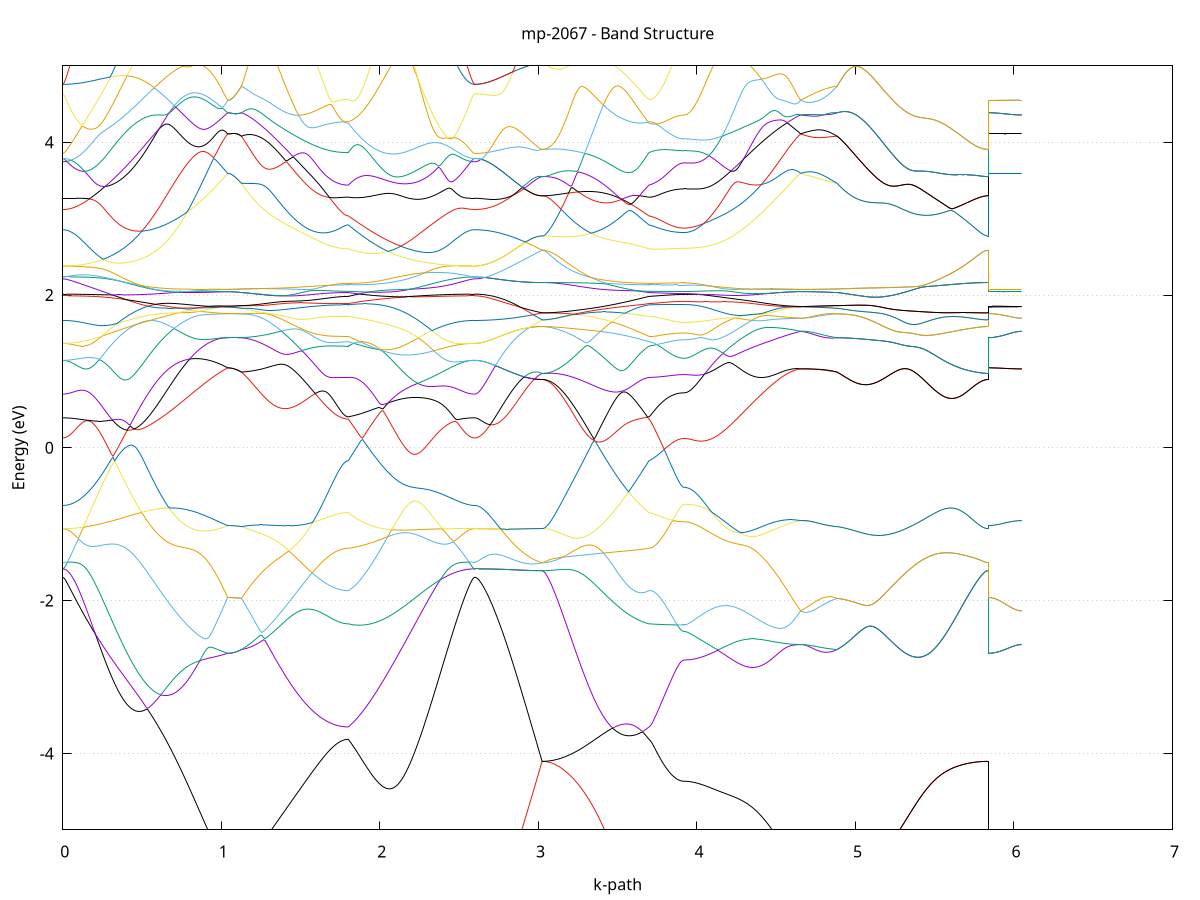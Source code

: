 set title 'mp-2067 - Band Structure'
set xlabel 'k-path'
set ylabel 'Energy (eV)'
set grid y
set yrange [-5:5]
set terminal png size 800,600
set output 'mp-2067_bands_gnuplot.png'
plot '-' using 1:2 with lines notitle, '-' using 1:2 with lines notitle, '-' using 1:2 with lines notitle, '-' using 1:2 with lines notitle, '-' using 1:2 with lines notitle, '-' using 1:2 with lines notitle, '-' using 1:2 with lines notitle, '-' using 1:2 with lines notitle, '-' using 1:2 with lines notitle, '-' using 1:2 with lines notitle, '-' using 1:2 with lines notitle, '-' using 1:2 with lines notitle, '-' using 1:2 with lines notitle, '-' using 1:2 with lines notitle, '-' using 1:2 with lines notitle, '-' using 1:2 with lines notitle, '-' using 1:2 with lines notitle, '-' using 1:2 with lines notitle, '-' using 1:2 with lines notitle, '-' using 1:2 with lines notitle, '-' using 1:2 with lines notitle, '-' using 1:2 with lines notitle, '-' using 1:2 with lines notitle, '-' using 1:2 with lines notitle, '-' using 1:2 with lines notitle, '-' using 1:2 with lines notitle, '-' using 1:2 with lines notitle, '-' using 1:2 with lines notitle, '-' using 1:2 with lines notitle, '-' using 1:2 with lines notitle, '-' using 1:2 with lines notitle, '-' using 1:2 with lines notitle, '-' using 1:2 with lines notitle, '-' using 1:2 with lines notitle, '-' using 1:2 with lines notitle, '-' using 1:2 with lines notitle, '-' using 1:2 with lines notitle, '-' using 1:2 with lines notitle, '-' using 1:2 with lines notitle, '-' using 1:2 with lines notitle, '-' using 1:2 with lines notitle, '-' using 1:2 with lines notitle, '-' using 1:2 with lines notitle, '-' using 1:2 with lines notitle, '-' using 1:2 with lines notitle, '-' using 1:2 with lines notitle, '-' using 1:2 with lines notitle, '-' using 1:2 with lines notitle, '-' using 1:2 with lines notitle, '-' using 1:2 with lines notitle, '-' using 1:2 with lines notitle, '-' using 1:2 with lines notitle, '-' using 1:2 with lines notitle, '-' using 1:2 with lines notitle, '-' using 1:2 with lines notitle, '-' using 1:2 with lines notitle, '-' using 1:2 with lines notitle, '-' using 1:2 with lines notitle, '-' using 1:2 with lines notitle, '-' using 1:2 with lines notitle, '-' using 1:2 with lines notitle, '-' using 1:2 with lines notitle, '-' using 1:2 with lines notitle, '-' using 1:2 with lines notitle
0.000000 -39.727896
0.009906 -39.727896
0.019812 -39.727896
0.029718 -39.727896
0.039624 -39.727796
0.049529 -39.727796
0.059435 -39.727696
0.069341 -39.727696
0.079247 -39.727596
0.089153 -39.727496
0.099059 -39.727496
0.108965 -39.727396
0.118871 -39.727296
0.128777 -39.727096
0.138683 -39.726996
0.148588 -39.726896
0.158494 -39.726696
0.168400 -39.726596
0.178306 -39.726396
0.188212 -39.726296
0.198118 -39.726096
0.208024 -39.725896
0.217930 -39.725696
0.227836 -39.725596
0.237742 -39.725296
0.247648 -39.725096
0.257553 -39.724896
0.267459 -39.724696
0.277365 -39.724496
0.287271 -39.724196
0.297177 -39.723996
0.307083 -39.723696
0.316989 -39.723496
0.326895 -39.723196
0.336801 -39.722996
0.346707 -39.722696
0.356612 -39.722396
0.366518 -39.722096
0.376424 -39.721896
0.386330 -39.721596
0.396236 -39.721296
0.406142 -39.720996
0.416048 -39.720696
0.425954 -39.720396
0.435860 -39.720096
0.445765 -39.719796
0.455671 -39.719396
0.465577 -39.719096
0.475483 -39.718796
0.485389 -39.718496
0.495295 -39.718096
0.505201 -39.717796
0.515107 -39.717496
0.525013 -39.717196
0.534919 -39.716896
0.544824 -39.716496
0.554730 -39.716196
0.564636 -39.715896
0.574542 -39.715496
0.584448 -39.715196
0.594354 -39.714896
0.604260 -39.714496
0.614166 -39.714196
0.624072 -39.713896
0.633978 -39.713596
0.643884 -39.713296
0.653789 -39.712896
0.663695 -39.712596
0.673601 -39.712296
0.683507 -39.711996
0.693413 -39.711596
0.703319 -39.711396
0.713225 -39.711096
0.723131 -39.710796
0.733037 -39.710496
0.742943 -39.710196
0.752848 -39.709896
0.762754 -39.709596
0.772660 -39.709296
0.782566 -39.708996
0.792472 -39.708796
0.802378 -39.708496
0.812284 -39.708196
0.822190 -39.707996
0.832096 -39.707696
0.842001 -39.707496
0.851907 -39.707196
0.861813 -39.706996
0.871719 -39.706796
0.881625 -39.706496
0.891531 -39.706296
0.901437 -39.706096
0.911343 -39.705896
0.921249 -39.705696
0.931155 -39.705496
0.941060 -39.705296
0.950966 -39.705096
0.960872 -39.704996
0.970778 -39.704796
0.980684 -39.704596
0.990590 -39.704496
1.000496 -39.704296
1.010402 -39.704196
1.020308 -39.704096
1.030214 -39.703896
1.040120 -39.703796
1.040120 -39.703796
1.049787 -39.703796
1.059455 -39.703796
1.069123 -39.703796
1.078791 -39.703896
1.088458 -39.703896
1.098126 -39.703896
1.107794 -39.703996
1.117462 -39.703996
1.127130 -39.704096
1.127130 -39.704096
1.137041 -39.704196
1.146952 -39.704296
1.156863 -39.704496
1.166774 -39.704596
1.176685 -39.704796
1.186596 -39.704896
1.196507 -39.705096
1.206418 -39.705296
1.216329 -39.705396
1.226240 -39.705596
1.236151 -39.705796
1.246062 -39.705996
1.255973 -39.706196
1.265884 -39.706396
1.275795 -39.706596
1.285706 -39.706796
1.295617 -39.706996
1.305528 -39.707196
1.315439 -39.707396
1.325350 -39.707696
1.335261 -39.707896
1.345172 -39.708096
1.355083 -39.708296
1.364994 -39.708496
1.374905 -39.708796
1.384816 -39.708996
1.394727 -39.709196
1.404638 -39.709496
1.414550 -39.709596
1.424461 -39.709896
1.434372 -39.710096
1.444283 -39.710396
1.454194 -39.710596
1.464105 -39.710796
1.474016 -39.710996
1.483927 -39.711196
1.493838 -39.711396
1.503749 -39.711696
1.513660 -39.711896
1.523571 -39.712096
1.533482 -39.712296
1.543393 -39.712496
1.553304 -39.712596
1.563215 -39.712796
1.573126 -39.712996
1.583037 -39.713196
1.592948 -39.713296
1.602859 -39.713496
1.612770 -39.713696
1.622681 -39.713796
1.632592 -39.713896
1.642503 -39.714096
1.652414 -39.714196
1.662325 -39.714296
1.672236 -39.714396
1.682147 -39.714496
1.692058 -39.714596
1.701969 -39.714696
1.711880 -39.714796
1.721791 -39.714896
1.731703 -39.714896
1.741614 -39.714996
1.751525 -39.715096
1.761436 -39.715096
1.771347 -39.715096
1.781258 -39.715096
1.791169 -39.715196
1.801080 -39.715196
1.801080 -39.715196
1.811042 -39.715196
1.821005 -39.715296
1.830967 -39.715296
1.840930 -39.715396
1.850892 -39.715496
1.860855 -39.715496
1.870817 -39.715596
1.880780 -39.715696
1.890742 -39.715796
1.900705 -39.715896
1.910667 -39.715996
1.920630 -39.716196
1.930592 -39.716296
1.940555 -39.716396
1.950517 -39.716596
1.960480 -39.716696
1.970442 -39.716896
1.980405 -39.717096
1.990367 -39.717196
2.000330 -39.717396
2.010292 -39.717596
2.020255 -39.717796
2.030217 -39.717996
2.040180 -39.718196
2.050143 -39.718396
2.060105 -39.718596
2.070068 -39.718796
2.080030 -39.718996
2.089993 -39.719196
2.099955 -39.719496
2.109918 -39.719696
2.119880 -39.719896
2.129843 -39.720196
2.139805 -39.720396
2.149768 -39.720596
2.159730 -39.720796
2.169693 -39.721096
2.179655 -39.721296
2.189618 -39.721596
2.199580 -39.721796
2.209543 -39.722096
2.219505 -39.722296
2.229468 -39.722496
2.239430 -39.722796
2.249393 -39.722996
2.259355 -39.723296
2.269318 -39.723496
2.279280 -39.723696
2.289243 -39.723896
2.299205 -39.724196
2.309168 -39.724396
2.319130 -39.724596
2.329093 -39.724796
2.339055 -39.724996
2.349018 -39.725196
2.358980 -39.725396
2.368943 -39.725596
2.378905 -39.725796
2.388868 -39.725996
2.398830 -39.726096
2.408793 -39.726296
2.418755 -39.726496
2.428718 -39.726596
2.438680 -39.726796
2.448643 -39.726896
2.458606 -39.726996
2.468568 -39.727096
2.478531 -39.727296
2.488493 -39.727396
2.498456 -39.727396
2.508418 -39.727496
2.518381 -39.727596
2.528343 -39.727696
2.538306 -39.727696
2.548268 -39.727796
2.558231 -39.727796
2.568193 -39.727896
2.578156 -39.727896
2.588118 -39.727896
2.598081 -39.727896
2.598081 -39.727896
2.607975 -39.727896
2.617869 -39.727896
2.627763 -39.727896
2.637657 -39.727796
2.647551 -39.727796
2.657445 -39.727696
2.667339 -39.727696
2.677233 -39.727596
2.687127 -39.727496
2.697021 -39.727396
2.706915 -39.727296
2.716809 -39.727196
2.726703 -39.726996
2.736597 -39.726896
2.746491 -39.726696
2.756385 -39.726596
2.766279 -39.726396
2.776173 -39.726196
2.786067 -39.726096
2.795961 -39.725896
2.805855 -39.725696
2.815749 -39.725496
2.825643 -39.725196
2.835537 -39.724996
2.845431 -39.724796
2.855325 -39.724596
2.865219 -39.724296
2.875113 -39.724096
2.885007 -39.723796
2.894901 -39.723596
2.904795 -39.723296
2.914689 -39.722996
2.924583 -39.722696
2.934478 -39.722496
2.944372 -39.722196
2.954266 -39.721896
2.964160 -39.721596
2.974054 -39.721296
2.983948 -39.721096
2.993842 -39.720696
3.003736 -39.720496
3.013630 -39.720196
3.023524 -39.719896
3.023524 -39.719896
3.033435 -39.719896
3.043346 -39.719896
3.053257 -39.719796
3.063168 -39.719796
3.073079 -39.719796
3.082990 -39.719696
3.092901 -39.719696
3.102812 -39.719696
3.112723 -39.719596
3.122634 -39.719596
3.132545 -39.719496
3.142456 -39.719496
3.152367 -39.719396
3.162278 -39.719396
3.172189 -39.719296
3.182100 -39.719196
3.192011 -39.719096
3.201922 -39.718996
3.211833 -39.718896
3.221744 -39.718796
3.231655 -39.718696
3.241566 -39.718596
3.251477 -39.718496
3.261388 -39.718396
3.271300 -39.718296
3.281211 -39.718196
3.291122 -39.718096
3.301033 -39.717996
3.310944 -39.717796
3.320855 -39.717696
3.330766 -39.717596
3.340677 -39.717496
3.350588 -39.717396
3.360499 -39.717196
3.370410 -39.717096
3.380321 -39.716996
3.390232 -39.716896
3.400143 -39.716796
3.410054 -39.716696
3.419965 -39.716496
3.429876 -39.716396
3.439787 -39.716296
3.449698 -39.716196
3.459609 -39.716096
3.469520 -39.715996
3.479431 -39.715896
3.489342 -39.715796
3.499253 -39.715796
3.509164 -39.715696
3.519075 -39.715596
3.528986 -39.715496
3.538897 -39.715396
3.548808 -39.715396
3.558719 -39.715296
3.568630 -39.715296
3.578541 -39.715196
3.588453 -39.715196
3.598364 -39.715096
3.608275 -39.715096
3.618186 -39.715096
3.628097 -39.715096
3.638008 -39.715096
3.647919 -39.715096
3.657830 -39.715096
3.667741 -39.715096
3.677652 -39.715096
3.687563 -39.715096
3.697474 -39.715196
3.697474 -39.715196
3.707102 -39.715196
3.716730 -39.715196
3.726357 -39.715196
3.735985 -39.715196
3.745613 -39.715196
3.755241 -39.715296
3.764869 -39.715296
3.774497 -39.715296
3.784124 -39.715296
3.793752 -39.715396
3.803380 -39.715396
3.813008 -39.715396
3.822636 -39.715396
3.832264 -39.715496
3.841891 -39.715496
3.851519 -39.715496
3.861147 -39.715496
3.870775 -39.715496
3.880403 -39.715496
3.890031 -39.715496
3.899659 -39.715496
3.909286 -39.715496
3.918914 -39.715496
3.918914 -39.715496
3.928853 -39.715496
3.938792 -39.715496
3.948731 -39.715496
3.958670 -39.715496
3.968608 -39.715396
3.978547 -39.715396
3.988486 -39.715296
3.998425 -39.715296
4.008364 -39.715196
4.018303 -39.715096
4.028242 -39.714996
4.038181 -39.714896
4.048119 -39.714796
4.058058 -39.714696
4.067997 -39.714596
4.077936 -39.714496
4.087875 -39.714296
4.097814 -39.714196
4.107753 -39.713996
4.117691 -39.713896
4.127630 -39.713696
4.137569 -39.713496
4.147508 -39.713396
4.157447 -39.713196
4.167386 -39.712996
4.177325 -39.712796
4.187263 -39.712596
4.197202 -39.712396
4.207141 -39.712196
4.217080 -39.711996
4.227019 -39.711796
4.236958 -39.711596
4.246897 -39.711396
4.256835 -39.711196
4.266774 -39.710896
4.276713 -39.710696
4.286652 -39.710496
4.296591 -39.710296
4.306530 -39.709996
4.316469 -39.709796
4.326407 -39.709596
4.336346 -39.709396
4.346285 -39.709096
4.356224 -39.708896
4.366163 -39.708696
4.376102 -39.708396
4.386041 -39.708196
4.395979 -39.707996
4.405918 -39.707796
4.415857 -39.707596
4.425796 -39.707396
4.435735 -39.707196
4.445674 -39.706896
4.455613 -39.706696
4.465551 -39.706496
4.475490 -39.706396
4.485429 -39.706196
4.495368 -39.705996
4.505307 -39.705796
4.515246 -39.705596
4.525185 -39.705396
4.535123 -39.705296
4.545062 -39.705096
4.555001 -39.704996
4.564940 -39.704796
4.574879 -39.704696
4.584818 -39.704596
4.594757 -39.704396
4.604695 -39.704296
4.614634 -39.704196
4.624573 -39.704096
4.634512 -39.703996
4.644451 -39.703896
4.654390 -39.703796
4.654390 -39.703796
4.664382 -39.703796
4.674375 -39.703796
4.684367 -39.703896
4.694360 -39.703896
4.704353 -39.703996
4.714345 -39.703996
4.724338 -39.703996
4.734330 -39.703996
4.744323 -39.703996
4.754315 -39.703996
4.764308 -39.704096
4.774300 -39.704096
4.784293 -39.704096
4.794285 -39.704096
4.804278 -39.704096
4.814271 -39.704096
4.824263 -39.704096
4.834256 -39.704096
4.844248 -39.704096
4.854241 -39.704096
4.864233 -39.704096
4.874226 -39.703996
4.884218 -39.704096
4.884218 -39.704096
4.894147 -39.704196
4.904075 -39.704196
4.914003 -39.704296
4.923931 -39.704396
4.933860 -39.704496
4.943788 -39.704596
4.953716 -39.704696
4.963644 -39.704796
4.973572 -39.704896
4.983501 -39.704996
4.993429 -39.705196
5.003357 -39.705296
5.013285 -39.705396
5.023214 -39.705596
5.033142 -39.705696
5.043070 -39.705896
5.052998 -39.706096
5.062926 -39.706196
5.072855 -39.706396
5.082783 -39.706596
5.092711 -39.706796
5.102639 -39.706996
5.112568 -39.707096
5.122496 -39.707296
5.132424 -39.707496
5.142352 -39.707696
5.152280 -39.707996
5.162209 -39.708196
5.172137 -39.708396
5.182065 -39.708596
5.191993 -39.708796
5.201922 -39.709096
5.211850 -39.709296
5.221778 -39.709496
5.231706 -39.709696
5.241634 -39.709996
5.251563 -39.710196
5.261491 -39.710396
5.271419 -39.710696
5.281347 -39.710896
5.291276 -39.711196
5.301204 -39.711396
5.311132 -39.711596
5.321060 -39.711896
5.330988 -39.712096
5.340917 -39.712396
5.350845 -39.712596
5.360773 -39.712796
5.370701 -39.713096
5.380630 -39.713296
5.390558 -39.713596
5.400486 -39.713796
5.410414 -39.713996
5.420342 -39.714296
5.430271 -39.714496
5.440199 -39.714696
5.450127 -39.714896
5.460055 -39.715196
5.469984 -39.715396
5.479912 -39.715596
5.489840 -39.715796
5.499768 -39.715996
5.509696 -39.716196
5.519625 -39.716396
5.529553 -39.716596
5.539481 -39.716796
5.549409 -39.716996
5.559338 -39.717196
5.569266 -39.717396
5.579194 -39.717496
5.589122 -39.717696
5.599050 -39.717896
5.608979 -39.717996
5.618907 -39.718196
5.628835 -39.718296
5.638763 -39.718496
5.648692 -39.718596
5.658620 -39.718696
5.668548 -39.718896
5.678476 -39.718996
5.688404 -39.719096
5.698333 -39.719196
5.708261 -39.719296
5.718189 -39.719296
5.728117 -39.719396
5.738046 -39.719496
5.747974 -39.719596
5.757902 -39.719596
5.767830 -39.719696
5.777758 -39.719696
5.787687 -39.719796
5.797615 -39.719796
5.807543 -39.719896
5.817471 -39.719896
5.827400 -39.719896
5.837328 -39.719896
5.837328 -39.703796
5.846997 -39.703796
5.856666 -39.703796
5.866335 -39.703796
5.876004 -39.703796
5.885674 -39.703796
5.895343 -39.703796
5.905012 -39.703796
5.914681 -39.703796
5.924350 -39.703796
5.934019 -39.703796
5.943689 -39.703796
5.953358 -39.703796
5.963027 -39.703796
5.972696 -39.703796
5.982365 -39.703796
5.992034 -39.703796
6.001704 -39.703796
6.011373 -39.703796
6.021042 -39.703796
6.030711 -39.703796
6.040380 -39.703796
6.050049 -39.703796
e
0.000000 -39.711896
0.009906 -39.711796
0.019812 -39.711796
0.029718 -39.711796
0.039624 -39.711796
0.049529 -39.711796
0.059435 -39.711796
0.069341 -39.711696
0.079247 -39.711696
0.089153 -39.711596
0.099059 -39.711596
0.108965 -39.711496
0.118871 -39.711496
0.128777 -39.711396
0.138683 -39.711296
0.148588 -39.711296
0.158494 -39.711196
0.168400 -39.711096
0.178306 -39.710996
0.188212 -39.710896
0.198118 -39.710796
0.208024 -39.710696
0.217930 -39.710596
0.227836 -39.710496
0.237742 -39.710396
0.247648 -39.710296
0.257553 -39.710096
0.267459 -39.709996
0.277365 -39.709896
0.287271 -39.709796
0.297177 -39.709596
0.307083 -39.709496
0.316989 -39.709396
0.326895 -39.709196
0.336801 -39.709096
0.346707 -39.708896
0.356612 -39.708796
0.366518 -39.708596
0.376424 -39.708496
0.386330 -39.708296
0.396236 -39.708196
0.406142 -39.707996
0.416048 -39.707896
0.425954 -39.707696
0.435860 -39.707496
0.445765 -39.707396
0.455671 -39.707196
0.465577 -39.707096
0.475483 -39.706896
0.485389 -39.706796
0.495295 -39.706596
0.505201 -39.706396
0.515107 -39.706296
0.525013 -39.706096
0.534919 -39.705996
0.544824 -39.705796
0.554730 -39.705696
0.564636 -39.705496
0.574542 -39.705396
0.584448 -39.705196
0.594354 -39.705096
0.604260 -39.704996
0.614166 -39.704796
0.624072 -39.704696
0.633978 -39.704596
0.643884 -39.704396
0.653789 -39.704296
0.663695 -39.704196
0.673601 -39.704096
0.683507 -39.703996
0.693413 -39.703896
0.703319 -39.703796
0.713225 -39.703696
0.723131 -39.703596
0.733037 -39.703496
0.742943 -39.703396
0.752848 -39.703396
0.762754 -39.703296
0.772660 -39.703196
0.782566 -39.703096
0.792472 -39.703096
0.802378 -39.703096
0.812284 -39.702996
0.822190 -39.702996
0.832096 -39.702896
0.842001 -39.702896
0.851907 -39.702896
0.861813 -39.702896
0.871719 -39.702896
0.881625 -39.702896
0.891531 -39.702896
0.901437 -39.702896
0.911343 -39.702896
0.921249 -39.702896
0.931155 -39.702996
0.941060 -39.702996
0.950966 -39.702996
0.960872 -39.703096
0.970778 -39.703196
0.980684 -39.703196
0.990590 -39.703296
1.000496 -39.703396
1.010402 -39.703496
1.020308 -39.703596
1.030214 -39.703696
1.040120 -39.703796
1.040120 -39.703796
1.049787 -39.703796
1.059455 -39.703796
1.069123 -39.703796
1.078791 -39.703896
1.088458 -39.703896
1.098126 -39.703896
1.107794 -39.703996
1.117462 -39.703996
1.127130 -39.704096
1.127130 -39.704096
1.137041 -39.704096
1.146952 -39.703996
1.156863 -39.703996
1.166774 -39.703996
1.176685 -39.703996
1.186596 -39.703996
1.196507 -39.703996
1.206418 -39.703996
1.216329 -39.703996
1.226240 -39.703996
1.236151 -39.704096
1.246062 -39.704096
1.255973 -39.704196
1.265884 -39.704196
1.275795 -39.704296
1.285706 -39.704296
1.295617 -39.704396
1.305528 -39.704496
1.315439 -39.704496
1.325350 -39.704596
1.335261 -39.704696
1.345172 -39.704796
1.355083 -39.704896
1.364994 -39.704996
1.374905 -39.705096
1.384816 -39.705196
1.394727 -39.705296
1.404638 -39.705396
1.414550 -39.705496
1.424461 -39.705596
1.434372 -39.705696
1.444283 -39.705796
1.454194 -39.705896
1.464105 -39.705996
1.474016 -39.706096
1.483927 -39.706296
1.493838 -39.706396
1.503749 -39.706496
1.513660 -39.706596
1.523571 -39.706696
1.533482 -39.706796
1.543393 -39.706896
1.553304 -39.706996
1.563215 -39.707096
1.573126 -39.707196
1.583037 -39.707296
1.592948 -39.707396
1.602859 -39.707496
1.612770 -39.707596
1.622681 -39.707696
1.632592 -39.707796
1.642503 -39.707896
1.652414 -39.707896
1.662325 -39.707996
1.672236 -39.708096
1.682147 -39.708096
1.692058 -39.708196
1.701969 -39.708196
1.711880 -39.708296
1.721791 -39.708296
1.731703 -39.708396
1.741614 -39.708396
1.751525 -39.708396
1.761436 -39.708496
1.771347 -39.708496
1.781258 -39.708496
1.791169 -39.708496
1.801080 -39.708496
1.801080 -39.708496
1.811042 -39.708396
1.821005 -39.708296
1.830967 -39.708196
1.840930 -39.707996
1.850892 -39.707896
1.860855 -39.707896
1.870817 -39.707796
1.880780 -39.707696
1.890742 -39.707596
1.900705 -39.707596
1.910667 -39.707496
1.920630 -39.707496
1.930592 -39.707396
1.940555 -39.707396
1.950517 -39.707396
1.960480 -39.707396
1.970442 -39.707296
1.980405 -39.707296
1.990367 -39.707296
2.000330 -39.707296
2.010292 -39.707396
2.020255 -39.707396
2.030217 -39.707396
2.040180 -39.707496
2.050143 -39.707496
2.060105 -39.707496
2.070068 -39.707596
2.080030 -39.707696
2.089993 -39.707696
2.099955 -39.707796
2.109918 -39.707896
2.119880 -39.707896
2.129843 -39.707996
2.139805 -39.708096
2.149768 -39.708196
2.159730 -39.708296
2.169693 -39.708396
2.179655 -39.708496
2.189618 -39.708596
2.199580 -39.708696
2.209543 -39.708796
2.219505 -39.708896
2.229468 -39.708996
2.239430 -39.709096
2.249393 -39.709196
2.259355 -39.709296
2.269318 -39.709496
2.279280 -39.709596
2.289243 -39.709696
2.299205 -39.709796
2.309168 -39.709896
2.319130 -39.709996
2.329093 -39.710096
2.339055 -39.710196
2.349018 -39.710296
2.358980 -39.710396
2.368943 -39.710496
2.378905 -39.710596
2.388868 -39.710696
2.398830 -39.710796
2.408793 -39.710896
2.418755 -39.710996
2.428718 -39.711096
2.438680 -39.711196
2.448643 -39.711296
2.458606 -39.711296
2.468568 -39.711396
2.478531 -39.711496
2.488493 -39.711496
2.498456 -39.711596
2.508418 -39.711596
2.518381 -39.711696
2.528343 -39.711696
2.538306 -39.711796
2.548268 -39.711796
2.558231 -39.711796
2.568193 -39.711796
2.578156 -39.711796
2.588118 -39.711796
2.598081 -39.711896
2.598081 -39.711896
2.607975 -39.711896
2.617869 -39.711896
2.627763 -39.711896
2.637657 -39.711896
2.647551 -39.711996
2.657445 -39.711996
2.667339 -39.712096
2.677233 -39.712196
2.687127 -39.712296
2.697021 -39.712396
2.706915 -39.712496
2.716809 -39.712596
2.726703 -39.712696
2.736597 -39.712896
2.746491 -39.712996
2.756385 -39.713196
2.766279 -39.713396
2.776173 -39.713496
2.786067 -39.713696
2.795961 -39.713896
2.805855 -39.714096
2.815749 -39.714296
2.825643 -39.714496
2.835537 -39.714796
2.845431 -39.714996
2.855325 -39.715196
2.865219 -39.715396
2.875113 -39.715696
2.885007 -39.715996
2.894901 -39.716196
2.904795 -39.716396
2.914689 -39.716696
2.924583 -39.716996
2.934478 -39.717296
2.944372 -39.717596
2.954266 -39.717796
2.964160 -39.718096
2.974054 -39.718396
2.983948 -39.718696
2.993842 -39.718996
3.003736 -39.719296
3.013630 -39.719596
3.023524 -39.719896
3.023524 -39.719896
3.033435 -39.719796
3.043346 -39.719796
3.053257 -39.719796
3.063168 -39.719796
3.073079 -39.719796
3.082990 -39.719696
3.092901 -39.719696
3.102812 -39.719596
3.112723 -39.719496
3.122634 -39.719396
3.132545 -39.719296
3.142456 -39.719296
3.152367 -39.719096
3.162278 -39.718996
3.172189 -39.718896
3.182100 -39.718796
3.192011 -39.718596
3.201922 -39.718496
3.211833 -39.718296
3.221744 -39.718196
3.231655 -39.717996
3.241566 -39.717796
3.251477 -39.717696
3.261388 -39.717496
3.271300 -39.717296
3.281211 -39.717096
3.291122 -39.716896
3.301033 -39.716696
3.310944 -39.716496
3.320855 -39.716296
3.330766 -39.716096
3.340677 -39.715896
3.350588 -39.715596
3.360499 -39.715396
3.370410 -39.715196
3.380321 -39.714996
3.390232 -39.714696
3.400143 -39.714496
3.410054 -39.714296
3.419965 -39.713996
3.429876 -39.713796
3.439787 -39.713596
3.449698 -39.713296
3.459609 -39.713096
3.469520 -39.712896
3.479431 -39.712596
3.489342 -39.712396
3.499253 -39.712196
3.509164 -39.711996
3.519075 -39.711696
3.528986 -39.711496
3.538897 -39.711296
3.548808 -39.711096
3.558719 -39.710896
3.568630 -39.710696
3.578541 -39.710496
3.588453 -39.710296
3.598364 -39.710096
3.608275 -39.709896
3.618186 -39.709696
3.628097 -39.709596
3.638008 -39.709396
3.647919 -39.709196
3.657830 -39.709096
3.667741 -39.708896
3.677652 -39.708796
3.687563 -39.708596
3.697474 -39.708496
3.697474 -39.708496
3.707102 -39.708496
3.716730 -39.708396
3.726357 -39.708396
3.735985 -39.708396
3.745613 -39.708296
3.755241 -39.708296
3.764869 -39.708196
3.774497 -39.708196
3.784124 -39.708196
3.793752 -39.708096
3.803380 -39.708096
3.813008 -39.707996
3.822636 -39.707996
3.832264 -39.707996
3.841891 -39.707996
3.851519 -39.707896
3.861147 -39.707896
3.870775 -39.707896
3.880403 -39.707896
3.890031 -39.707896
3.899659 -39.707896
3.909286 -39.707796
3.918914 -39.707796
3.918914 -39.707796
3.928853 -39.707796
3.938792 -39.707796
3.948731 -39.707796
3.958670 -39.707796
3.968608 -39.707796
3.978547 -39.707696
3.988486 -39.707696
3.998425 -39.707696
4.008364 -39.707596
4.018303 -39.707596
4.028242 -39.707496
4.038181 -39.707496
4.048119 -39.707396
4.058058 -39.707296
4.067997 -39.707296
4.077936 -39.707196
4.087875 -39.707096
4.097814 -39.706996
4.107753 -39.706896
4.117691 -39.706896
4.127630 -39.706796
4.137569 -39.706596
4.147508 -39.706596
4.157447 -39.706496
4.167386 -39.706396
4.177325 -39.706296
4.187263 -39.706096
4.197202 -39.705996
4.207141 -39.705896
4.217080 -39.705796
4.227019 -39.705696
4.236958 -39.705596
4.246897 -39.705496
4.256835 -39.705396
4.266774 -39.705296
4.276713 -39.705096
4.286652 -39.704996
4.296591 -39.704896
4.306530 -39.704796
4.316469 -39.704696
4.326407 -39.704596
4.336346 -39.704496
4.346285 -39.704396
4.356224 -39.704296
4.366163 -39.704196
4.376102 -39.704096
4.386041 -39.703996
4.395979 -39.703996
4.405918 -39.703896
4.415857 -39.703796
4.425796 -39.703696
4.435735 -39.703696
4.445674 -39.703596
4.455613 -39.703596
4.465551 -39.703496
4.475490 -39.703496
4.485429 -39.703396
4.495368 -39.703396
4.505307 -39.703396
4.515246 -39.703396
4.525185 -39.703396
4.535123 -39.703396
4.545062 -39.703396
4.555001 -39.703296
4.564940 -39.703396
4.574879 -39.703396
4.584818 -39.703396
4.594757 -39.703396
4.604695 -39.703496
4.614634 -39.703496
4.624573 -39.703596
4.634512 -39.703696
4.644451 -39.703696
4.654390 -39.703796
4.654390 -39.703796
4.664382 -39.703796
4.674375 -39.703796
4.684367 -39.703696
4.694360 -39.703696
4.704353 -39.703696
4.714345 -39.703696
4.724338 -39.703696
4.734330 -39.703696
4.744323 -39.703696
4.754315 -39.703696
4.764308 -39.703696
4.774300 -39.703696
4.784293 -39.703696
4.794285 -39.703696
4.804278 -39.703696
4.814271 -39.703796
4.824263 -39.703796
4.834256 -39.703796
4.844248 -39.703896
4.854241 -39.703896
4.864233 -39.703996
4.874226 -39.704096
4.884218 -39.704096
4.884218 -39.704096
4.894147 -39.704096
4.904075 -39.704196
4.914003 -39.704296
4.923931 -39.704396
4.933860 -39.704496
4.943788 -39.704596
4.953716 -39.704696
4.963644 -39.704796
4.973572 -39.704896
4.983501 -39.704996
4.993429 -39.705196
5.003357 -39.705296
5.013285 -39.705396
5.023214 -39.705596
5.033142 -39.705696
5.043070 -39.705896
5.052998 -39.706096
5.062926 -39.706196
5.072855 -39.706396
5.082783 -39.706596
5.092711 -39.706796
5.102639 -39.706896
5.112568 -39.707096
5.122496 -39.707296
5.132424 -39.707496
5.142352 -39.707696
5.152280 -39.707996
5.162209 -39.708196
5.172137 -39.708396
5.182065 -39.708596
5.191993 -39.708796
5.201922 -39.709096
5.211850 -39.709296
5.221778 -39.709496
5.231706 -39.709696
5.241634 -39.709896
5.251563 -39.710196
5.261491 -39.710396
5.271419 -39.710696
5.281347 -39.710896
5.291276 -39.711196
5.301204 -39.711396
5.311132 -39.711596
5.321060 -39.711896
5.330988 -39.712096
5.340917 -39.712396
5.350845 -39.712596
5.360773 -39.712796
5.370701 -39.713096
5.380630 -39.713296
5.390558 -39.713596
5.400486 -39.713796
5.410414 -39.713996
5.420342 -39.714296
5.430271 -39.714396
5.440199 -39.714696
5.450127 -39.714896
5.460055 -39.715196
5.469984 -39.715396
5.479912 -39.715596
5.489840 -39.715796
5.499768 -39.715996
5.509696 -39.716196
5.519625 -39.716396
5.529553 -39.716596
5.539481 -39.716796
5.549409 -39.716996
5.559338 -39.717096
5.569266 -39.717396
5.579194 -39.717496
5.589122 -39.717696
5.599050 -39.717896
5.608979 -39.717996
5.618907 -39.718196
5.628835 -39.718296
5.638763 -39.718496
5.648692 -39.718596
5.658620 -39.718696
5.668548 -39.718896
5.678476 -39.718896
5.688404 -39.719096
5.698333 -39.719196
5.708261 -39.719296
5.718189 -39.719396
5.728117 -39.719396
5.738046 -39.719496
5.747974 -39.719596
5.757902 -39.719596
5.767830 -39.719696
5.777758 -39.719696
5.787687 -39.719796
5.797615 -39.719796
5.807543 -39.719896
5.817471 -39.719896
5.827400 -39.719896
5.837328 -39.719796
5.837328 -39.703796
5.846997 -39.703796
5.856666 -39.703796
5.866335 -39.703796
5.876004 -39.703796
5.885674 -39.703796
5.895343 -39.703796
5.905012 -39.703796
5.914681 -39.703796
5.924350 -39.703796
5.934019 -39.703796
5.943689 -39.703796
5.953358 -39.703796
5.963027 -39.703796
5.972696 -39.703796
5.982365 -39.703796
5.992034 -39.703796
6.001704 -39.703796
6.011373 -39.703796
6.021042 -39.703796
6.030711 -39.703796
6.040380 -39.703796
6.050049 -39.703796
e
0.000000 -18.045796
0.009906 -18.045696
0.019812 -18.045596
0.029718 -18.045296
0.039624 -18.044896
0.049529 -18.044496
0.059435 -18.043896
0.069341 -18.043196
0.079247 -18.042496
0.089153 -18.041596
0.099059 -18.040596
0.108965 -18.039496
0.118871 -18.038296
0.128777 -18.037096
0.138683 -18.035696
0.148588 -18.034296
0.158494 -18.032696
0.168400 -18.031096
0.178306 -18.029396
0.188212 -18.027496
0.198118 -18.025696
0.208024 -18.023696
0.217930 -18.021596
0.227836 -18.019496
0.237742 -18.017296
0.247648 -18.015096
0.257553 -18.012796
0.267459 -18.010396
0.277365 -18.007896
0.287271 -18.005396
0.297177 -18.002896
0.307083 -18.000296
0.316989 -17.997596
0.326895 -17.994896
0.336801 -17.992196
0.346707 -17.989496
0.356612 -17.986696
0.366518 -17.983896
0.376424 -17.981096
0.386330 -17.978196
0.396236 -17.975396
0.406142 -17.972596
0.416048 -17.969796
0.425954 -17.966996
0.435860 -17.964196
0.445765 -17.961396
0.455671 -17.958696
0.465577 -17.956096
0.475483 -17.953396
0.485389 -17.950896
0.495295 -17.948396
0.505201 -17.946096
0.515107 -17.943796
0.525013 -17.941696
0.534919 -17.939596
0.544824 -17.937796
0.554730 -17.935996
0.564636 -17.934496
0.574542 -17.933096
0.584448 -17.931896
0.594354 -17.930896
0.604260 -17.930196
0.614166 -17.929596
0.624072 -17.929296
0.633978 -17.929196
0.643884 -17.929396
0.653789 -17.929696
0.663695 -17.930196
0.673601 -17.930996
0.683507 -17.931896
0.693413 -17.932996
0.703319 -17.934196
0.713225 -17.935496
0.723131 -17.936996
0.733037 -17.938496
0.742943 -17.940196
0.752848 -17.941896
0.762754 -17.943596
0.772660 -17.945396
0.782566 -17.947196
0.792472 -17.948996
0.802378 -17.950796
0.812284 -17.952596
0.822190 -17.954396
0.832096 -17.956196
0.842001 -17.957896
0.851907 -17.959596
0.861813 -17.961196
0.871719 -17.962796
0.881625 -17.964296
0.891531 -17.965696
0.901437 -17.967096
0.911343 -17.968396
0.921249 -17.969596
0.931155 -17.970696
0.941060 -17.971696
0.950966 -17.972696
0.960872 -17.973596
0.970778 -17.974296
0.980684 -17.974996
0.990590 -17.975596
1.000496 -17.975996
1.010402 -17.976396
1.020308 -17.976696
1.030214 -17.976796
1.040120 -17.976896
1.040120 -17.976896
1.049787 -17.976896
1.059455 -17.976896
1.069123 -17.976896
1.078791 -17.976896
1.088458 -17.976896
1.098126 -17.976896
1.107794 -17.976896
1.117462 -17.976796
1.127130 -17.976796
1.127130 -17.976796
1.137041 -17.977196
1.146952 -17.977796
1.156863 -17.978496
1.166774 -17.979396
1.176685 -17.980396
1.186596 -17.981496
1.196507 -17.982696
1.206418 -17.983996
1.216329 -17.985496
1.226240 -17.986996
1.236151 -17.988596
1.246062 -17.990296
1.255973 -17.992096
1.265884 -17.993996
1.275795 -17.995896
1.285706 -17.997896
1.295617 -17.999896
1.305528 -18.001996
1.315439 -18.004096
1.325350 -18.006196
1.335261 -18.008396
1.345172 -18.010596
1.355083 -18.012896
1.364994 -18.015096
1.374905 -18.017396
1.384816 -18.019696
1.394727 -18.021996
1.404638 -18.024296
1.414550 -18.026596
1.424461 -18.028896
1.434372 -18.031096
1.444283 -18.033396
1.454194 -18.035696
1.464105 -18.037896
1.474016 -18.040196
1.483927 -18.042396
1.493838 -18.044496
1.503749 -18.046696
1.513660 -18.048796
1.523571 -18.050796
1.533482 -18.052896
1.543393 -18.054796
1.553304 -18.056796
1.563215 -18.058696
1.573126 -18.060496
1.583037 -18.062196
1.592948 -18.063996
1.602859 -18.065596
1.612770 -18.067196
1.622681 -18.068696
1.632592 -18.070196
1.642503 -18.071496
1.652414 -18.072896
1.662325 -18.074096
1.672236 -18.075196
1.682147 -18.076296
1.692058 -18.077296
1.701969 -18.078196
1.711880 -18.079096
1.721791 -18.079796
1.731703 -18.080496
1.741614 -18.080996
1.751525 -18.081496
1.761436 -18.081896
1.771347 -18.082296
1.781258 -18.082496
1.791169 -18.082596
1.801080 -18.082696
1.801080 -18.082696
1.811042 -18.083796
1.821005 -18.084596
1.830967 -18.085196
1.840930 -18.085396
1.850892 -18.085396
1.860855 -18.084996
1.870817 -18.084396
1.880780 -18.083496
1.890742 -18.082196
1.900705 -18.080696
1.910667 -18.078896
1.920630 -18.076896
1.930592 -18.074496
1.940555 -18.071896
1.950517 -18.068996
1.960480 -18.065896
1.970442 -18.062496
1.980405 -18.058896
1.990367 -18.055096
2.000330 -18.051096
2.010292 -18.046896
2.020255 -18.042496
2.030217 -18.037996
2.040180 -18.033396
2.050143 -18.028696
2.060105 -18.023996
2.070068 -18.019196
2.080030 -18.014596
2.089993 -18.009996
2.099955 -18.005696
2.109918 -18.001596
2.119880 -17.997896
2.129843 -17.994596
2.139805 -17.991796
2.149768 -17.989596
2.159730 -17.987996
2.169693 -17.986896
2.179655 -17.986396
2.189618 -17.986496
2.199580 -17.986896
2.209543 -17.987796
2.219505 -17.988996
2.229468 -17.990396
2.239430 -17.992096
2.249393 -17.993896
2.259355 -17.995896
2.269318 -17.997996
2.279280 -18.000096
2.289243 -18.002296
2.299205 -18.004496
2.309168 -18.006696
2.319130 -18.008996
2.329093 -18.011196
2.339055 -18.013396
2.349018 -18.015596
2.358980 -18.017696
2.368943 -18.019796
2.378905 -18.021796
2.388868 -18.023796
2.398830 -18.025696
2.408793 -18.027596
2.418755 -18.029396
2.428718 -18.031096
2.438680 -18.032696
2.448643 -18.034196
2.458606 -18.035696
2.468568 -18.036996
2.478531 -18.038296
2.488493 -18.039496
2.498456 -18.040596
2.508418 -18.041496
2.518381 -18.042396
2.528343 -18.043196
2.538306 -18.043896
2.548268 -18.044496
2.558231 -18.044896
2.568193 -18.045296
2.578156 -18.045596
2.588118 -18.045696
2.598081 -18.045796
2.598081 -18.045796
2.607975 -18.045596
2.617869 -18.045196
2.627763 -18.044496
2.637657 -18.043496
2.647551 -18.042296
2.657445 -18.040696
2.667339 -18.038896
2.677233 -18.036796
2.687127 -18.034496
2.697021 -18.031796
2.706915 -18.028896
2.716809 -18.025796
2.726703 -18.022296
2.736597 -18.018596
2.746491 -18.014696
2.756385 -18.010496
2.766279 -18.006096
2.776173 -18.001396
2.786067 -17.996496
2.795961 -17.991396
2.805855 -17.985996
2.815749 -17.980396
2.825643 -17.974696
2.835537 -17.968696
2.845431 -17.962496
2.855325 -17.956096
2.865219 -17.949496
2.875113 -17.942696
2.885007 -17.935796
2.894901 -17.928696
2.904795 -17.921496
2.914689 -17.914096
2.924583 -17.906596
2.934478 -17.898996
2.944372 -17.891196
2.954266 -17.883296
2.964160 -17.875296
2.974054 -17.867296
2.983948 -17.859096
2.993842 -17.850896
3.003736 -17.842596
3.013630 -17.834296
3.023524 -17.825996
3.023524 -17.825996
3.033435 -17.825996
3.043346 -17.826196
3.053257 -17.826396
3.063168 -17.826696
3.073079 -17.827196
3.082990 -17.827696
3.092901 -17.828396
3.102812 -17.829196
3.112723 -17.830096
3.122634 -17.831096
3.132545 -17.832296
3.142456 -17.833596
3.152367 -17.835196
3.162278 -17.836796
3.172189 -17.838696
3.182100 -17.840796
3.192011 -17.843096
3.201922 -17.845696
3.211833 -17.848496
3.221744 -17.851496
3.231655 -17.854796
3.241566 -17.858296
3.251477 -17.862196
3.261388 -17.866196
3.271300 -17.870596
3.281211 -17.875196
3.291122 -17.879996
3.301033 -17.885096
3.310944 -17.890396
3.320855 -17.895796
3.330766 -17.901496
3.340677 -17.907296
3.350588 -17.913296
3.360499 -17.919396
3.370410 -17.925596
3.380321 -17.931796
3.390232 -17.938196
3.400143 -17.944496
3.410054 -17.950896
3.419965 -17.957396
3.429876 -17.963796
3.439787 -17.970096
3.449698 -17.976396
3.459609 -17.982696
3.469520 -17.988896
3.479431 -17.994996
3.489342 -18.000996
3.499253 -18.006796
3.509164 -18.012596
3.519075 -18.018196
3.528986 -18.023596
3.538897 -18.028896
3.548808 -18.033896
3.558719 -18.038796
3.568630 -18.043496
3.578541 -18.047996
3.588453 -18.052296
3.598364 -18.056296
3.608275 -18.060096
3.618186 -18.063696
3.628097 -18.066996
3.638008 -18.069996
3.647919 -18.072796
3.657830 -18.075296
3.667741 -18.077596
3.677652 -18.079596
3.687563 -18.081196
3.697474 -18.082696
3.697474 -18.082696
3.707102 -18.082896
3.716730 -18.083096
3.726357 -18.083196
3.735985 -18.083096
3.745613 -18.082896
3.755241 -18.082696
3.764869 -18.082296
3.774497 -18.081896
3.784124 -18.081296
3.793752 -18.080696
3.803380 -18.079996
3.813008 -18.079296
3.822636 -18.078596
3.832264 -18.077796
3.841891 -18.076996
3.851519 -18.076196
3.861147 -18.075496
3.870775 -18.074796
3.880403 -18.074196
3.890031 -18.073696
3.899659 -18.073296
3.909286 -18.073096
3.918914 -18.072996
3.918914 -18.072996
3.928853 -18.072996
3.938792 -18.072896
3.948731 -18.072596
3.958670 -18.072296
3.968608 -18.071996
3.978547 -18.071496
3.988486 -18.070996
3.998425 -18.070296
4.008364 -18.069596
4.018303 -18.068796
4.028242 -18.067996
4.038181 -18.066996
4.048119 -18.065996
4.058058 -18.064896
4.067997 -18.063796
4.077936 -18.062496
4.087875 -18.061196
4.097814 -18.059896
4.107753 -18.058496
4.117691 -18.056996
4.127630 -18.055396
4.137569 -18.053796
4.147508 -18.052196
4.157447 -18.050396
4.167386 -18.048696
4.177325 -18.046896
4.187263 -18.044996
4.197202 -18.043196
4.207141 -18.041196
4.217080 -18.039296
4.227019 -18.037296
4.236958 -18.035296
4.246897 -18.033296
4.256835 -18.031196
4.266774 -18.029196
4.276713 -18.027096
4.286652 -18.024996
4.296591 -18.022896
4.306530 -18.020896
4.316469 -18.018796
4.326407 -18.016696
4.336346 -18.014596
4.346285 -18.012596
4.356224 -18.010596
4.366163 -18.008596
4.376102 -18.006596
4.386041 -18.004696
4.395979 -18.002796
4.405918 -18.000896
4.415857 -17.999096
4.425796 -17.997396
4.435735 -17.995696
4.445674 -17.994096
4.455613 -17.992596
4.465551 -17.991096
4.475490 -17.989696
4.485429 -17.988396
4.495368 -17.987296
4.505307 -17.986196
4.515246 -17.985196
4.525185 -17.984296
4.535123 -17.983596
4.545062 -17.982896
4.555001 -17.982296
4.564940 -17.981796
4.574879 -17.981396
4.584818 -17.980996
4.594757 -17.980596
4.604695 -17.980196
4.614634 -17.979796
4.624573 -17.979396
4.634512 -17.978896
4.644451 -17.978296
4.654390 -17.977696
4.654390 -17.977696
4.664382 -17.977896
4.674375 -17.978196
4.684367 -17.978396
4.694360 -17.978696
4.704353 -17.978896
4.714345 -17.979096
4.724338 -17.979196
4.734330 -17.979396
4.744323 -17.979496
4.754315 -17.979596
4.764308 -17.979596
4.774300 -17.979696
4.784293 -17.979596
4.794285 -17.979596
4.804278 -17.979396
4.814271 -17.979296
4.824263 -17.979096
4.834256 -17.978796
4.844248 -17.978496
4.854241 -17.978196
4.864233 -17.977696
4.874226 -17.977296
4.884218 -17.976796
4.884218 -17.976796
4.894147 -17.976696
4.904075 -17.976496
4.914003 -17.976296
4.923931 -17.976096
4.933860 -17.975796
4.943788 -17.975396
4.953716 -17.974996
4.963644 -17.974596
4.973572 -17.973996
4.983501 -17.973396
4.993429 -17.972696
5.003357 -17.971896
5.013285 -17.971096
5.023214 -17.970196
5.033142 -17.969196
5.043070 -17.968096
5.052998 -17.966896
5.062926 -17.965696
5.072855 -17.964396
5.082783 -17.962996
5.092711 -17.961496
5.102639 -17.959996
5.112568 -17.958296
5.122496 -17.956596
5.132424 -17.954796
5.142352 -17.952896
5.152280 -17.950996
5.162209 -17.948896
5.172137 -17.946796
5.182065 -17.944596
5.191993 -17.942396
5.201922 -17.939996
5.211850 -17.937596
5.221778 -17.935196
5.231706 -17.932596
5.241634 -17.929996
5.251563 -17.927396
5.261491 -17.924696
5.271419 -17.921896
5.281347 -17.919096
5.291276 -17.916196
5.301204 -17.913296
5.311132 -17.910396
5.321060 -17.907496
5.330988 -17.904496
5.340917 -17.901496
5.350845 -17.898496
5.360773 -17.895396
5.370701 -17.892396
5.380630 -17.889396
5.390558 -17.886396
5.400486 -17.883396
5.410414 -17.880396
5.420342 -17.877496
5.430271 -17.874596
5.440199 -17.871796
5.450127 -17.868996
5.460055 -17.866196
5.469984 -17.863596
5.479912 -17.860996
5.489840 -17.858496
5.499768 -17.856096
5.509696 -17.853796
5.519625 -17.851596
5.529553 -17.849396
5.539481 -17.847396
5.549409 -17.845496
5.559338 -17.843696
5.569266 -17.841996
5.579194 -17.840396
5.589122 -17.838996
5.599050 -17.837596
5.608979 -17.836296
5.618907 -17.835196
5.628835 -17.834096
5.638763 -17.833096
5.648692 -17.832196
5.658620 -17.831396
5.668548 -17.830696
5.678476 -17.829996
5.688404 -17.829396
5.698333 -17.828896
5.708261 -17.828396
5.718189 -17.827996
5.728117 -17.827596
5.738046 -17.827296
5.747974 -17.826996
5.757902 -17.826796
5.767830 -17.826596
5.777758 -17.826396
5.787687 -17.826296
5.797615 -17.826196
5.807543 -17.826096
5.817471 -17.825996
5.827400 -17.825996
5.837328 -17.825996
5.837328 -17.976896
5.846997 -17.976896
5.856666 -17.976896
5.866335 -17.976896
5.876004 -17.976896
5.885674 -17.976996
5.895343 -17.976996
5.905012 -17.977096
5.914681 -17.977096
5.924350 -17.977196
5.934019 -17.977196
5.943689 -17.977296
5.953358 -17.977296
5.963027 -17.977396
5.972696 -17.977396
5.982365 -17.977496
5.992034 -17.977496
6.001704 -17.977596
6.011373 -17.977596
6.021042 -17.977596
6.030711 -17.977596
6.040380 -17.977696
6.050049 -17.977696
e
0.000000 -17.684996
0.009906 -17.685096
0.019812 -17.685396
0.029718 -17.685796
0.039624 -17.686396
0.049529 -17.687196
0.059435 -17.688196
0.069341 -17.689296
0.079247 -17.690596
0.089153 -17.691996
0.099059 -17.693596
0.108965 -17.695396
0.118871 -17.697296
0.128777 -17.699296
0.138683 -17.701496
0.148588 -17.703796
0.158494 -17.706196
0.168400 -17.708796
0.178306 -17.711396
0.188212 -17.714196
0.198118 -17.717096
0.208024 -17.720096
0.217930 -17.723096
0.227836 -17.726296
0.237742 -17.729596
0.247648 -17.732896
0.257553 -17.736396
0.267459 -17.739896
0.277365 -17.743396
0.287271 -17.747096
0.297177 -17.750796
0.307083 -17.754596
0.316989 -17.758396
0.326895 -17.762296
0.336801 -17.766296
0.346707 -17.770296
0.356612 -17.774296
0.366518 -17.778396
0.376424 -17.782496
0.386330 -17.787496
0.396236 -17.792496
0.406142 -17.797596
0.416048 -17.802596
0.425954 -17.807496
0.435860 -17.812496
0.445765 -17.817396
0.455671 -17.822196
0.465577 -17.827096
0.475483 -17.831796
0.485389 -17.836496
0.495295 -17.841096
0.505201 -17.845696
0.515107 -17.850096
0.525013 -17.854496
0.534919 -17.858796
0.544824 -17.863096
0.554730 -17.867196
0.564636 -17.871196
0.574542 -17.875196
0.584448 -17.879096
0.594354 -17.882796
0.604260 -17.886496
0.614166 -17.889996
0.624072 -17.893396
0.633978 -17.896796
0.643884 -17.899996
0.653789 -17.903096
0.663695 -17.906196
0.673601 -17.909096
0.683507 -17.911796
0.693413 -17.914496
0.703319 -17.917096
0.713225 -17.919596
0.723131 -17.922696
0.733037 -17.925796
0.742943 -17.928996
0.752848 -17.931996
0.762754 -17.934896
0.772660 -17.937796
0.782566 -17.940496
0.792472 -17.943196
0.802378 -17.945796
0.812284 -17.948296
0.822190 -17.950696
0.832096 -17.952996
0.842001 -17.955196
0.851907 -17.957296
0.861813 -17.959296
0.871719 -17.961196
0.881625 -17.962896
0.891531 -17.964596
0.901437 -17.966196
0.911343 -17.967696
0.921249 -17.968996
0.931155 -17.970296
0.941060 -17.971396
0.950966 -17.972496
0.960872 -17.973396
0.970778 -17.974196
0.980684 -17.974896
0.990590 -17.975496
1.000496 -17.975996
1.010402 -17.976396
1.020308 -17.976696
1.030214 -17.976796
1.040120 -17.976896
1.040120 -17.976896
1.049787 -17.976896
1.059455 -17.976896
1.069123 -17.976896
1.078791 -17.976896
1.088458 -17.976896
1.098126 -17.976896
1.107794 -17.976896
1.117462 -17.976796
1.127130 -17.976796
1.127130 -17.976796
1.137041 -17.976196
1.146952 -17.975396
1.156863 -17.974596
1.166774 -17.973596
1.176685 -17.972596
1.186596 -17.971496
1.196507 -17.970396
1.206418 -17.969296
1.216329 -17.968296
1.226240 -17.967296
1.236151 -17.966296
1.246062 -17.965496
1.255973 -17.964796
1.265884 -17.964296
1.275795 -17.963796
1.285706 -17.963496
1.295617 -17.963296
1.305528 -17.963296
1.315439 -17.963296
1.325350 -17.963496
1.335261 -17.963696
1.345172 -17.963996
1.355083 -17.964396
1.364994 -17.964896
1.374905 -17.965496
1.384816 -17.966096
1.394727 -17.966696
1.404638 -17.967396
1.414550 -17.968096
1.424461 -17.968896
1.434372 -17.969696
1.444283 -17.970496
1.454194 -17.971396
1.464105 -17.972296
1.474016 -17.973096
1.483927 -17.973996
1.493838 -17.974896
1.503749 -17.975796
1.513660 -17.976696
1.523571 -17.977596
1.533482 -17.978496
1.543393 -17.979396
1.553304 -17.980296
1.563215 -17.981196
1.573126 -17.981996
1.583037 -17.982796
1.592948 -17.983596
1.602859 -17.984396
1.612770 -17.985196
1.622681 -17.985896
1.632592 -17.986596
1.642503 -17.987296
1.652414 -17.987996
1.662325 -17.988596
1.672236 -17.989096
1.682147 -17.989696
1.692058 -17.990196
1.701969 -17.990596
1.711880 -17.991096
1.721791 -17.991396
1.731703 -17.991796
1.741614 -17.992096
1.751525 -17.992296
1.761436 -17.992496
1.771347 -17.992696
1.781258 -17.992796
1.791169 -17.992896
1.801080 -17.992896
1.801080 -17.992896
1.811042 -17.994496
1.821005 -17.995896
1.830967 -17.996996
1.840930 -17.997796
1.850892 -17.998396
1.860855 -17.998696
1.870817 -17.998696
1.880780 -17.998496
1.890742 -17.997996
1.900705 -17.997296
1.910667 -17.996296
1.920630 -17.994996
1.930592 -17.993496
1.940555 -17.991696
1.950517 -17.989596
1.960480 -17.987296
1.970442 -17.984796
1.980405 -17.981996
1.990367 -17.978896
2.000330 -17.975696
2.010292 -17.972196
2.020255 -17.968396
2.030217 -17.964496
2.040180 -17.960296
2.050143 -17.955896
2.060105 -17.951396
2.070068 -17.946596
2.080030 -17.941696
2.089993 -17.936496
2.099955 -17.931196
2.109918 -17.925796
2.119880 -17.920196
2.129843 -17.914496
2.139805 -17.908596
2.149768 -17.902596
2.159730 -17.896496
2.169693 -17.890296
2.179655 -17.883996
2.189618 -17.877596
2.199580 -17.871096
2.209543 -17.864596
2.219505 -17.857996
2.229468 -17.851496
2.239430 -17.844796
2.249393 -17.838196
2.259355 -17.831596
2.269318 -17.824896
2.279280 -17.818296
2.289243 -17.811696
2.299205 -17.805196
2.309168 -17.798696
2.319130 -17.792296
2.329093 -17.785996
2.339055 -17.779796
2.349018 -17.773596
2.358980 -17.767596
2.368943 -17.761696
2.378905 -17.755896
2.388868 -17.750296
2.398830 -17.744896
2.408793 -17.739596
2.418755 -17.734496
2.428718 -17.729596
2.438680 -17.724796
2.448643 -17.720296
2.458606 -17.715996
2.468568 -17.711996
2.478531 -17.708196
2.488493 -17.704596
2.498456 -17.701296
2.508418 -17.698296
2.518381 -17.695596
2.528343 -17.693196
2.538306 -17.690996
2.548268 -17.689196
2.558231 -17.687696
2.568193 -17.686496
2.578156 -17.685696
2.588118 -17.685196
2.598081 -17.684996
2.598081 -17.684996
2.607975 -17.684996
2.617869 -17.685096
2.627763 -17.685296
2.637657 -17.685596
2.647551 -17.685796
2.657445 -17.686196
2.667339 -17.686596
2.677233 -17.687096
2.687127 -17.687496
2.697021 -17.688096
2.706915 -17.688596
2.716809 -17.689196
2.726703 -17.689696
2.736597 -17.690296
2.746491 -17.690896
2.756385 -17.691496
2.766279 -17.692196
2.776173 -17.692796
2.786067 -17.693396
2.795961 -17.693996
2.805855 -17.694496
2.815749 -17.695096
2.825643 -17.695696
2.835537 -17.696196
2.845431 -17.696696
2.855325 -17.697196
2.865219 -17.697696
2.875113 -17.703596
2.885007 -17.711196
2.894901 -17.718896
2.904795 -17.726696
2.914689 -17.734696
2.924583 -17.742696
2.934478 -17.750796
2.944372 -17.758996
2.954266 -17.767296
2.964160 -17.775596
2.974054 -17.783996
2.983948 -17.792396
2.993842 -17.800796
3.003736 -17.809196
3.013630 -17.817596
3.023524 -17.825996
3.023524 -17.825996
3.033435 -17.825896
3.043346 -17.825896
3.053257 -17.825796
3.063168 -17.825596
3.073079 -17.825396
3.082990 -17.825196
3.092901 -17.824896
3.102812 -17.824596
3.112723 -17.824196
3.122634 -17.823896
3.132545 -17.823496
3.142456 -17.823096
3.152367 -17.822696
3.162278 -17.822296
3.172189 -17.821896
3.182100 -17.821596
3.192011 -17.821296
3.201922 -17.820996
3.211833 -17.820796
3.221744 -17.820796
3.231655 -17.820796
3.241566 -17.820996
3.251477 -17.821396
3.261388 -17.821896
3.271300 -17.822696
3.281211 -17.823796
3.291122 -17.825096
3.301033 -17.826796
3.310944 -17.828796
3.320855 -17.831196
3.330766 -17.833896
3.340677 -17.836996
3.350588 -17.840496
3.360499 -17.844196
3.370410 -17.848296
3.380321 -17.852696
3.390232 -17.857296
3.400143 -17.862196
3.410054 -17.867196
3.419965 -17.872396
3.429876 -17.877696
3.439787 -17.883096
3.449698 -17.888496
3.459609 -17.893996
3.469520 -17.899496
3.479431 -17.904996
3.489342 -17.910396
3.499253 -17.915796
3.509164 -17.921196
3.519075 -17.926396
3.528986 -17.931596
3.538897 -17.936596
3.548808 -17.941496
3.558719 -17.946296
3.568630 -17.950896
3.578541 -17.955296
3.588453 -17.959596
3.598364 -17.963696
3.608275 -17.967596
3.618186 -17.971296
3.628097 -17.974796
3.638008 -17.978096
3.647919 -17.981096
3.657830 -17.983996
3.667741 -17.986496
3.677652 -17.988896
3.687563 -17.990996
3.697474 -17.992896
3.697474 -17.992896
3.707102 -17.993396
3.716730 -17.994096
3.726357 -17.994996
3.735985 -17.995896
3.745613 -17.996996
3.755241 -17.998296
3.764869 -17.999596
3.774497 -18.000996
3.784124 -18.002496
3.793752 -18.004096
3.803380 -18.005696
3.813008 -18.007396
3.822636 -18.008996
3.832264 -18.010596
3.841891 -18.012096
3.851519 -18.013596
3.861147 -18.014896
3.870775 -18.016096
3.880403 -18.017196
3.890031 -18.017996
3.899659 -18.018596
3.909286 -18.018996
3.918914 -18.019096
3.918914 -18.019096
3.928853 -18.019096
3.938792 -18.018996
3.948731 -18.018896
3.958670 -18.018596
3.968608 -18.018396
3.978547 -18.017996
3.988486 -18.017696
3.998425 -18.017196
4.008364 -18.016696
4.018303 -18.016096
4.028242 -18.015496
4.038181 -18.014896
4.048119 -18.014096
4.058058 -18.013396
4.067997 -18.012496
4.077936 -18.011696
4.087875 -18.010696
4.097814 -18.009796
4.107753 -18.008796
4.117691 -18.007696
4.127630 -18.006696
4.137569 -18.005496
4.147508 -18.004396
4.157447 -18.003196
4.167386 -18.001996
4.177325 -18.000796
4.187263 -17.999496
4.197202 -17.998196
4.207141 -17.996896
4.217080 -17.995596
4.227019 -17.994296
4.236958 -17.992896
4.246897 -17.991596
4.256835 -17.990296
4.266774 -17.988896
4.276713 -17.987596
4.286652 -17.986196
4.296591 -17.984896
4.306530 -17.983596
4.316469 -17.982296
4.326407 -17.981096
4.336346 -17.979796
4.346285 -17.978596
4.356224 -17.977396
4.366163 -17.976296
4.376102 -17.975196
4.386041 -17.974096
4.395979 -17.973096
4.405918 -17.972196
4.415857 -17.971296
4.425796 -17.970496
4.435735 -17.969696
4.445674 -17.968996
4.455613 -17.968396
4.465551 -17.967896
4.475490 -17.967496
4.485429 -17.967296
4.495368 -17.967096
4.505307 -17.967096
4.515246 -17.967196
4.525185 -17.967396
4.535123 -17.967796
4.545062 -17.968296
4.555001 -17.968896
4.564940 -17.969696
4.574879 -17.970596
4.584818 -17.971496
4.594757 -17.972396
4.604695 -17.973396
4.614634 -17.974396
4.624573 -17.975296
4.634512 -17.976096
4.644451 -17.976896
4.654390 -17.977696
4.654390 -17.977696
4.664382 -17.977396
4.674375 -17.977096
4.684367 -17.976696
4.694360 -17.976396
4.704353 -17.975996
4.714345 -17.975696
4.724338 -17.975296
4.734330 -17.974996
4.744323 -17.974696
4.754315 -17.974496
4.764308 -17.974296
4.774300 -17.974096
4.784293 -17.973996
4.794285 -17.973996
4.804278 -17.974096
4.814271 -17.974196
4.824263 -17.974496
4.834256 -17.974696
4.844248 -17.975096
4.854241 -17.975496
4.864233 -17.975896
4.874226 -17.976296
4.884218 -17.976796
4.884218 -17.976796
4.894147 -17.976696
4.904075 -17.976496
4.914003 -17.976296
4.923931 -17.976096
4.933860 -17.975796
4.943788 -17.975396
4.953716 -17.974996
4.963644 -17.974596
4.973572 -17.973996
4.983501 -17.973396
4.993429 -17.972696
5.003357 -17.971896
5.013285 -17.971096
5.023214 -17.970196
5.033142 -17.969196
5.043070 -17.968096
5.052998 -17.966896
5.062926 -17.965696
5.072855 -17.964396
5.082783 -17.962996
5.092711 -17.961496
5.102639 -17.959996
5.112568 -17.958296
5.122496 -17.956596
5.132424 -17.954796
5.142352 -17.952896
5.152280 -17.950996
5.162209 -17.948896
5.172137 -17.946796
5.182065 -17.944596
5.191993 -17.942396
5.201922 -17.939996
5.211850 -17.937596
5.221778 -17.935196
5.231706 -17.932596
5.241634 -17.929996
5.251563 -17.927396
5.261491 -17.924696
5.271419 -17.921896
5.281347 -17.919096
5.291276 -17.916196
5.301204 -17.913296
5.311132 -17.910396
5.321060 -17.907496
5.330988 -17.904496
5.340917 -17.901496
5.350845 -17.898496
5.360773 -17.895396
5.370701 -17.892396
5.380630 -17.889396
5.390558 -17.886396
5.400486 -17.883396
5.410414 -17.880396
5.420342 -17.877496
5.430271 -17.874596
5.440199 -17.871796
5.450127 -17.868996
5.460055 -17.866196
5.469984 -17.863596
5.479912 -17.860996
5.489840 -17.858496
5.499768 -17.856096
5.509696 -17.853796
5.519625 -17.851596
5.529553 -17.849396
5.539481 -17.847396
5.549409 -17.845496
5.559338 -17.843696
5.569266 -17.841996
5.579194 -17.840396
5.589122 -17.838996
5.599050 -17.837596
5.608979 -17.836296
5.618907 -17.835196
5.628835 -17.834096
5.638763 -17.833096
5.648692 -17.832196
5.658620 -17.831396
5.668548 -17.830696
5.678476 -17.829996
5.688404 -17.829396
5.698333 -17.828896
5.708261 -17.828396
5.718189 -17.827996
5.728117 -17.827596
5.738046 -17.827296
5.747974 -17.826996
5.757902 -17.826796
5.767830 -17.826596
5.777758 -17.826396
5.787687 -17.826296
5.797615 -17.826196
5.807543 -17.826096
5.817471 -17.825996
5.827400 -17.825996
5.837328 -17.825996
5.837328 -17.976896
5.846997 -17.976896
5.856666 -17.976896
5.866335 -17.976896
5.876004 -17.976896
5.885674 -17.976996
5.895343 -17.976996
5.905012 -17.977096
5.914681 -17.977096
5.924350 -17.977196
5.934019 -17.977196
5.943689 -17.977296
5.953358 -17.977296
5.963027 -17.977396
5.972696 -17.977396
5.982365 -17.977496
5.992034 -17.977496
6.001704 -17.977596
6.011373 -17.977596
6.021042 -17.977596
6.030711 -17.977596
6.040380 -17.977696
6.050049 -17.977696
e
0.000000 -17.684996
0.009906 -17.685096
0.019812 -17.685296
0.029718 -17.685696
0.039624 -17.686196
0.049529 -17.686896
0.059435 -17.687696
0.069341 -17.688696
0.079247 -17.689796
0.089153 -17.691096
0.099059 -17.692496
0.108965 -17.693996
0.118871 -17.695696
0.128777 -17.697496
0.138683 -17.699396
0.148588 -17.701496
0.158494 -17.703696
0.168400 -17.705996
0.178306 -17.708396
0.188212 -17.710996
0.198118 -17.713596
0.208024 -17.716396
0.217930 -17.719196
0.227836 -17.722196
0.237742 -17.725196
0.247648 -17.728396
0.257553 -17.731596
0.267459 -17.734896
0.277365 -17.738196
0.287271 -17.741596
0.297177 -17.745096
0.307083 -17.748696
0.316989 -17.752296
0.326895 -17.757296
0.336801 -17.762296
0.346707 -17.767296
0.356612 -17.772296
0.366518 -17.777396
0.376424 -17.782396
0.386330 -17.786596
0.396236 -17.790796
0.406142 -17.794996
0.416048 -17.799196
0.425954 -17.803496
0.435860 -17.807696
0.445765 -17.811996
0.455671 -17.816296
0.465577 -17.820496
0.475483 -17.824796
0.485389 -17.829096
0.495295 -17.833396
0.505201 -17.837696
0.515107 -17.841896
0.525013 -17.846096
0.534919 -17.850396
0.544824 -17.854596
0.554730 -17.858696
0.564636 -17.862896
0.574542 -17.866996
0.584448 -17.871096
0.594354 -17.875096
0.604260 -17.879096
0.614166 -17.882996
0.624072 -17.886896
0.633978 -17.890796
0.643884 -17.894596
0.653789 -17.898296
0.663695 -17.901996
0.673601 -17.905596
0.683507 -17.909196
0.693413 -17.912596
0.703319 -17.916096
0.713225 -17.919396
0.723131 -17.921896
0.733037 -17.924196
0.742943 -17.926296
0.752848 -17.928296
0.762754 -17.930296
0.772660 -17.932096
0.782566 -17.933796
0.792472 -17.935396
0.802378 -17.936896
0.812284 -17.938296
0.822190 -17.939596
0.832096 -17.940796
0.842001 -17.941896
0.851907 -17.942896
0.861813 -17.943896
0.871719 -17.944696
0.881625 -17.945396
0.891531 -17.946096
0.901437 -17.946596
0.911343 -17.947096
0.921249 -17.947496
0.931155 -17.947796
0.941060 -17.948096
0.950966 -17.948196
0.960872 -17.948296
0.970778 -17.948296
0.980684 -17.948196
0.990590 -17.947996
1.000496 -17.947796
1.010402 -17.947496
1.020308 -17.947096
1.030214 -17.946696
1.040120 -17.946196
1.040120 -17.946196
1.049787 -17.946096
1.059455 -17.945896
1.069123 -17.945396
1.078791 -17.944896
1.088458 -17.944096
1.098126 -17.943296
1.107794 -17.942196
1.117462 -17.941096
1.127130 -17.939796
1.127130 -17.939796
1.137041 -17.938796
1.146952 -17.937896
1.156863 -17.936896
1.166774 -17.935796
1.176685 -17.934596
1.186596 -17.933296
1.196507 -17.931896
1.206418 -17.930296
1.216329 -17.928496
1.226240 -17.926596
1.236151 -17.924396
1.246062 -17.921896
1.255973 -17.919196
1.265884 -17.916296
1.275795 -17.912996
1.285706 -17.909596
1.295617 -17.905896
1.305528 -17.901896
1.315439 -17.897696
1.325350 -17.893396
1.335261 -17.888796
1.345172 -17.884096
1.355083 -17.879196
1.364994 -17.874196
1.374905 -17.868996
1.384816 -17.863696
1.394727 -17.858396
1.404638 -17.852896
1.414550 -17.847296
1.424461 -17.841696
1.434372 -17.835996
1.444283 -17.830296
1.454194 -17.824596
1.464105 -17.818796
1.474016 -17.813696
1.483927 -17.812496
1.493838 -17.811696
1.503749 -17.811096
1.513660 -17.810796
1.523571 -17.810696
1.533482 -17.810796
1.543393 -17.810996
1.553304 -17.811196
1.563215 -17.811596
1.573126 -17.812096
1.583037 -17.812496
1.592948 -17.813096
1.602859 -17.813596
1.612770 -17.814096
1.622681 -17.814696
1.632592 -17.815296
1.642503 -17.815796
1.652414 -17.816296
1.662325 -17.816796
1.672236 -17.817296
1.682147 -17.817796
1.692058 -17.818196
1.701969 -17.818596
1.711880 -17.818996
1.721791 -17.819396
1.731703 -17.819696
1.741614 -17.819896
1.751525 -17.820196
1.761436 -17.820296
1.771347 -17.820496
1.781258 -17.820596
1.791169 -17.820696
1.801080 -17.820696
1.801080 -17.820696
1.811042 -17.822996
1.821005 -17.825396
1.830967 -17.827896
1.840930 -17.830396
1.850892 -17.832896
1.860855 -17.835496
1.870817 -17.838096
1.880780 -17.840796
1.890742 -17.843496
1.900705 -17.846196
1.910667 -17.848996
1.920630 -17.851796
1.930592 -17.854596
1.940555 -17.857396
1.950517 -17.860196
1.960480 -17.863096
1.970442 -17.865896
1.980405 -17.868696
1.990367 -17.871496
2.000330 -17.874196
2.010292 -17.876896
2.020255 -17.879496
2.030217 -17.881996
2.040180 -17.884396
2.050143 -17.886696
2.060105 -17.888696
2.070068 -17.890596
2.080030 -17.892196
2.089993 -17.893496
2.099955 -17.894396
2.109918 -17.894796
2.119880 -17.894696
2.129843 -17.893996
2.139805 -17.892696
2.149768 -17.890596
2.159730 -17.887696
2.169693 -17.884196
2.179655 -17.879896
2.189618 -17.875096
2.199580 -17.869696
2.209543 -17.863796
2.219505 -17.857496
2.229468 -17.850796
2.239430 -17.843896
2.249393 -17.836796
2.259355 -17.829396
2.269318 -17.821996
2.279280 -17.814496
2.289243 -17.806896
2.299205 -17.799296
2.309168 -17.791696
2.319130 -17.784096
2.329093 -17.776596
2.339055 -17.769196
2.349018 -17.761796
2.358980 -17.754596
2.368943 -17.747496
2.378905 -17.740596
2.388868 -17.733896
2.398830 -17.727296
2.408793 -17.720996
2.418755 -17.714896
2.428718 -17.708996
2.438680 -17.703396
2.448643 -17.698096
2.458606 -17.692996
2.468568 -17.688196
2.478531 -17.684596
2.488493 -17.684696
2.498456 -17.684696
2.508418 -17.684796
2.518381 -17.684796
2.528343 -17.684896
2.538306 -17.684896
2.548268 -17.684896
2.558231 -17.684996
2.568193 -17.684996
2.578156 -17.684996
2.588118 -17.684996
2.598081 -17.684996
2.598081 -17.684996
2.607975 -17.684996
2.617869 -17.685096
2.627763 -17.685296
2.637657 -17.685596
2.647551 -17.685796
2.657445 -17.686196
2.667339 -17.686596
2.677233 -17.687096
2.687127 -17.687496
2.697021 -17.688096
2.706915 -17.688596
2.716809 -17.689196
2.726703 -17.689696
2.736597 -17.690296
2.746491 -17.690896
2.756385 -17.691496
2.766279 -17.692196
2.776173 -17.692796
2.786067 -17.693396
2.795961 -17.693996
2.805855 -17.694496
2.815749 -17.695096
2.825643 -17.695696
2.835537 -17.696196
2.845431 -17.696696
2.855325 -17.697196
2.865219 -17.697696
2.875113 -17.698196
2.885007 -17.698596
2.894901 -17.698996
2.904795 -17.699396
2.914689 -17.699696
2.924583 -17.700096
2.934478 -17.700396
2.944372 -17.700596
2.954266 -17.700896
2.964160 -17.701096
2.974054 -17.701296
2.983948 -17.701396
2.993842 -17.701496
3.003736 -17.701596
3.013630 -17.701696
3.023524 -17.701696
3.023524 -17.701696
3.033435 -17.701796
3.043346 -17.702096
3.053257 -17.702696
3.063168 -17.703496
3.073079 -17.704596
3.082990 -17.705796
3.092901 -17.707296
3.102812 -17.708896
3.112723 -17.710696
3.122634 -17.712696
3.132545 -17.714896
3.142456 -17.717196
3.152367 -17.719596
3.162278 -17.722096
3.172189 -17.724596
3.182100 -17.727296
3.192011 -17.729896
3.201922 -17.732596
3.211833 -17.735196
3.221744 -17.737896
3.231655 -17.740396
3.241566 -17.742996
3.251477 -17.745396
3.261388 -17.747696
3.271300 -17.749996
3.281211 -17.752196
3.291122 -17.754196
3.301033 -17.756196
3.310944 -17.758096
3.320855 -17.759896
3.330766 -17.761596
3.340677 -17.763196
3.350588 -17.764796
3.360499 -17.766196
3.370410 -17.767696
3.380321 -17.769096
3.390232 -17.770396
3.400143 -17.771696
3.410054 -17.772996
3.419965 -17.774296
3.429876 -17.775596
3.439787 -17.776896
3.449698 -17.778096
3.459609 -17.779396
3.469520 -17.780696
3.479431 -17.781996
3.489342 -17.783296
3.499253 -17.784696
3.509164 -17.786096
3.519075 -17.787496
3.528986 -17.788896
3.538897 -17.790396
3.548808 -17.791896
3.558719 -17.793496
3.568630 -17.795096
3.578541 -17.796796
3.588453 -17.798496
3.598364 -17.800196
3.608275 -17.801996
3.618186 -17.803896
3.628097 -17.805796
3.638008 -17.807796
3.647919 -17.809796
3.657830 -17.811896
3.667741 -17.813996
3.677652 -17.816196
3.687563 -17.818396
3.697474 -17.820696
3.697474 -17.820696
3.707102 -17.821296
3.716730 -17.821796
3.726357 -17.822296
3.735985 -17.822796
3.745613 -17.823196
3.755241 -17.823496
3.764869 -17.823796
3.774497 -17.823996
3.784124 -17.824096
3.793752 -17.824196
3.803380 -17.824296
3.813008 -17.824296
3.822636 -17.824196
3.832264 -17.824196
3.841891 -17.824096
3.851519 -17.824096
3.861147 -17.823996
3.870775 -17.823896
3.880403 -17.823896
3.890031 -17.823796
3.899659 -17.823796
3.909286 -17.823696
3.918914 -17.823696
3.918914 -17.823696
3.928853 -17.823696
3.938792 -17.823696
3.948731 -17.823596
3.958670 -17.823396
3.968608 -17.823296
3.978547 -17.823096
3.988486 -17.822896
3.998425 -17.822596
4.008364 -17.822296
4.018303 -17.821996
4.028242 -17.821696
4.038181 -17.821296
4.048119 -17.820896
4.058058 -17.820496
4.067997 -17.819996
4.077936 -17.819596
4.087875 -17.819096
4.097814 -17.818696
4.107753 -17.818196
4.117691 -17.817696
4.127630 -17.817296
4.137569 -17.816796
4.147508 -17.816396
4.157447 -17.816096
4.167386 -17.815796
4.177325 -17.815596
4.187263 -17.815396
4.197202 -17.815396
4.207141 -17.815596
4.217080 -17.815896
4.227019 -17.816396
4.236958 -17.817196
4.246897 -17.818296
4.256835 -17.819796
4.266774 -17.822396
4.276713 -17.828196
4.286652 -17.833996
4.296591 -17.839696
4.306530 -17.845396
4.316469 -17.851096
4.326407 -17.856596
4.336346 -17.862096
4.346285 -17.867596
4.356224 -17.872896
4.366163 -17.878096
4.376102 -17.883196
4.386041 -17.888096
4.395979 -17.892896
4.405918 -17.897596
4.415857 -17.902096
4.425796 -17.906496
4.435735 -17.910596
4.445674 -17.914596
4.455613 -17.918296
4.465551 -17.921896
4.475490 -17.925196
4.485429 -17.928296
4.495368 -17.931096
4.505307 -17.933696
4.515246 -17.936096
4.525185 -17.938096
4.535123 -17.939896
4.545062 -17.941496
4.555001 -17.942796
4.564940 -17.943796
4.574879 -17.944596
4.584818 -17.945196
4.594757 -17.945696
4.604695 -17.945896
4.614634 -17.945996
4.624573 -17.945996
4.634512 -17.945896
4.644451 -17.945596
4.654390 -17.945296
4.654390 -17.945296
4.664382 -17.945396
4.674375 -17.945596
4.684367 -17.945796
4.694360 -17.945996
4.704353 -17.946196
4.714345 -17.946396
4.724338 -17.946496
4.734330 -17.946696
4.744323 -17.946696
4.754315 -17.946796
4.764308 -17.946696
4.774300 -17.946596
4.784293 -17.946396
4.794285 -17.946096
4.804278 -17.945696
4.814271 -17.945196
4.824263 -17.944696
4.834256 -17.943996
4.844248 -17.943296
4.854241 -17.942496
4.864233 -17.941596
4.874226 -17.940696
4.884218 -17.939796
4.884218 -17.939796
4.894147 -17.938296
4.904075 -17.936696
4.914003 -17.934996
4.923931 -17.933196
4.933860 -17.931196
4.943788 -17.929196
4.953716 -17.926996
4.963644 -17.924696
4.973572 -17.922396
4.983501 -17.919896
4.993429 -17.917396
5.003357 -17.914796
5.013285 -17.912096
5.023214 -17.909296
5.033142 -17.906396
5.043070 -17.903496
5.052998 -17.900396
5.062926 -17.897296
5.072855 -17.894196
5.082783 -17.890896
5.092711 -17.887696
5.102639 -17.884296
5.112568 -17.880896
5.122496 -17.877396
5.132424 -17.873896
5.142352 -17.870296
5.152280 -17.866696
5.162209 -17.862996
5.172137 -17.859296
5.182065 -17.855596
5.191993 -17.851796
5.201922 -17.847996
5.211850 -17.844196
5.221778 -17.840396
5.231706 -17.836496
5.241634 -17.832596
5.251563 -17.828696
5.261491 -17.824796
5.271419 -17.820896
5.281347 -17.816996
5.291276 -17.813196
5.301204 -17.809296
5.311132 -17.805496
5.321060 -17.801696
5.330988 -17.797896
5.340917 -17.794196
5.350845 -17.790496
5.360773 -17.786896
5.370701 -17.783296
5.380630 -17.779896
5.390558 -17.776496
5.400486 -17.773196
5.410414 -17.769996
5.420342 -17.766896
5.430271 -17.763896
5.440199 -17.761096
5.450127 -17.758296
5.460055 -17.755696
5.469984 -17.753196
5.479912 -17.750796
5.489840 -17.748496
5.499768 -17.746296
5.509696 -17.744196
5.519625 -17.742196
5.529553 -17.740196
5.539481 -17.738296
5.549409 -17.736396
5.559338 -17.734496
5.569266 -17.732696
5.579194 -17.730896
5.589122 -17.729196
5.599050 -17.727396
5.608979 -17.725696
5.618907 -17.723996
5.628835 -17.722396
5.638763 -17.720696
5.648692 -17.719096
5.658620 -17.717496
5.668548 -17.715996
5.678476 -17.714496
5.688404 -17.713096
5.698333 -17.711696
5.708261 -17.710396
5.718189 -17.709196
5.728117 -17.708096
5.738046 -17.706996
5.747974 -17.705996
5.757902 -17.705096
5.767830 -17.704296
5.777758 -17.703596
5.787687 -17.702996
5.797615 -17.702496
5.807543 -17.702196
5.817471 -17.701896
5.827400 -17.701696
5.837328 -17.701696
5.837328 -17.946196
5.846997 -17.946196
5.856666 -17.946196
5.866335 -17.946096
5.876004 -17.946096
5.885674 -17.946096
5.895343 -17.945996
5.905012 -17.945996
5.914681 -17.945896
5.924350 -17.945896
5.934019 -17.945796
5.943689 -17.945696
5.953358 -17.945696
5.963027 -17.945596
5.972696 -17.945496
5.982365 -17.945496
5.992034 -17.945396
6.001704 -17.945396
6.011373 -17.945296
6.021042 -17.945296
6.030711 -17.945296
6.040380 -17.945296
6.050049 -17.945296
e
0.000000 -17.657096
0.009906 -17.657196
0.019812 -17.657596
0.029718 -17.658096
0.039624 -17.658896
0.049529 -17.659896
0.059435 -17.661096
0.069341 -17.662496
0.079247 -17.664196
0.089153 -17.665996
0.099059 -17.667996
0.108965 -17.670296
0.118871 -17.672696
0.128777 -17.675396
0.138683 -17.678196
0.148588 -17.681096
0.158494 -17.684296
0.168400 -17.687596
0.178306 -17.691096
0.188212 -17.694696
0.198118 -17.698496
0.208024 -17.702396
0.217930 -17.706496
0.227836 -17.710596
0.237742 -17.714896
0.247648 -17.719296
0.257553 -17.723796
0.267459 -17.728396
0.277365 -17.732996
0.287271 -17.737796
0.297177 -17.742596
0.307083 -17.747396
0.316989 -17.752296
0.326895 -17.755896
0.336801 -17.759596
0.346707 -17.763396
0.356612 -17.767096
0.366518 -17.770896
0.376424 -17.774796
0.386330 -17.778596
0.396236 -17.782496
0.406142 -17.786296
0.416048 -17.790196
0.425954 -17.794096
0.435860 -17.797996
0.445765 -17.801796
0.455671 -17.805696
0.465577 -17.809496
0.475483 -17.813396
0.485389 -17.817196
0.495295 -17.820996
0.505201 -17.824696
0.515107 -17.828496
0.525013 -17.832196
0.534919 -17.835796
0.544824 -17.839496
0.554730 -17.842996
0.564636 -17.846596
0.574542 -17.850096
0.584448 -17.853496
0.594354 -17.856896
0.604260 -17.860296
0.614166 -17.863596
0.624072 -17.866796
0.633978 -17.869996
0.643884 -17.873096
0.653789 -17.876196
0.663695 -17.879196
0.673601 -17.882096
0.683507 -17.884996
0.693413 -17.887796
0.703319 -17.890596
0.713225 -17.893196
0.723131 -17.895896
0.733037 -17.898396
0.742943 -17.900896
0.752848 -17.903396
0.762754 -17.905696
0.772660 -17.908096
0.782566 -17.910296
0.792472 -17.912496
0.802378 -17.914596
0.812284 -17.916596
0.822190 -17.918596
0.832096 -17.920496
0.842001 -17.922396
0.851907 -17.924196
0.861813 -17.925896
0.871719 -17.927596
0.881625 -17.929196
0.891531 -17.930696
0.901437 -17.932196
0.911343 -17.933596
0.921249 -17.934996
0.931155 -17.936196
0.941060 -17.937496
0.950966 -17.938596
0.960872 -17.939696
0.970778 -17.940796
0.980684 -17.941696
0.990590 -17.942596
1.000496 -17.943496
1.010402 -17.944296
1.020308 -17.944996
1.030214 -17.945596
1.040120 -17.946196
1.040120 -17.946196
1.049787 -17.946096
1.059455 -17.945896
1.069123 -17.945396
1.078791 -17.944896
1.088458 -17.944096
1.098126 -17.943296
1.107794 -17.942196
1.117462 -17.941096
1.127130 -17.939796
1.127130 -17.939796
1.137041 -17.938596
1.146952 -17.937096
1.156863 -17.935296
1.166774 -17.933296
1.176685 -17.930896
1.186596 -17.928296
1.196507 -17.925396
1.206418 -17.922296
1.216329 -17.918996
1.226240 -17.915396
1.236151 -17.911596
1.246062 -17.907596
1.255973 -17.903396
1.265884 -17.899096
1.275795 -17.894596
1.285706 -17.889996
1.295617 -17.885196
1.305528 -17.880396
1.315439 -17.875496
1.325350 -17.870596
1.335261 -17.865596
1.345172 -17.860596
1.355083 -17.855596
1.364994 -17.850796
1.374905 -17.845996
1.384816 -17.841396
1.394727 -17.836896
1.404638 -17.832796
1.414550 -17.828896
1.424461 -17.825296
1.434372 -17.822196
1.444283 -17.819396
1.454194 -17.817096
1.464105 -17.815196
1.474016 -17.812996
1.483927 -17.807296
1.493838 -17.801496
1.503749 -17.795796
1.513660 -17.790096
1.523571 -17.784496
1.533482 -17.778896
1.543393 -17.773396
1.553304 -17.767896
1.563215 -17.762596
1.573126 -17.757296
1.583037 -17.752196
1.592948 -17.747096
1.602859 -17.742196
1.612770 -17.737396
1.622681 -17.732796
1.632592 -17.728296
1.642503 -17.723896
1.652414 -17.719696
1.662325 -17.715696
1.672236 -17.711796
1.682147 -17.708196
1.692058 -17.704696
1.701969 -17.701396
1.711880 -17.698296
1.721791 -17.695496
1.731703 -17.692896
1.741614 -17.690496
1.751525 -17.688496
1.761436 -17.686696
1.771347 -17.685296
1.781258 -17.684296
1.791169 -17.683596
1.801080 -17.683396
1.801080 -17.683396
1.811042 -17.683196
1.821005 -17.682996
1.830967 -17.682796
1.840930 -17.682596
1.850892 -17.682396
1.860855 -17.682196
1.870817 -17.682096
1.880780 -17.681896
1.890742 -17.681796
1.900705 -17.681696
1.910667 -17.681496
1.920630 -17.681396
1.930592 -17.681296
1.940555 -17.681196
1.950517 -17.681196
1.960480 -17.681096
1.970442 -17.680996
1.980405 -17.680996
1.990367 -17.680896
2.000330 -17.680896
2.010292 -17.680896
2.020255 -17.680896
2.030217 -17.680896
2.040180 -17.680896
2.050143 -17.680896
2.060105 -17.680896
2.070068 -17.680896
2.080030 -17.680896
2.089993 -17.680996
2.099955 -17.680996
2.109918 -17.681096
2.119880 -17.681096
2.129843 -17.681196
2.139805 -17.681296
2.149768 -17.681296
2.159730 -17.681396
2.169693 -17.681496
2.179655 -17.681596
2.189618 -17.681696
2.199580 -17.681796
2.209543 -17.681896
2.219505 -17.681996
2.229468 -17.682096
2.239430 -17.682196
2.249393 -17.682296
2.259355 -17.682396
2.269318 -17.682496
2.279280 -17.682596
2.289243 -17.682796
2.299205 -17.682896
2.309168 -17.682996
2.319130 -17.683096
2.329093 -17.683196
2.339055 -17.683296
2.349018 -17.683396
2.358980 -17.683496
2.368943 -17.683596
2.378905 -17.683696
2.388868 -17.683796
2.398830 -17.683896
2.408793 -17.683996
2.418755 -17.684096
2.428718 -17.684196
2.438680 -17.684296
2.448643 -17.684396
2.458606 -17.684496
2.468568 -17.684496
2.478531 -17.683796
2.488493 -17.679596
2.498456 -17.675796
2.508418 -17.672296
2.518381 -17.669196
2.528343 -17.666396
2.538306 -17.663896
2.548268 -17.661896
2.558231 -17.660196
2.568193 -17.658796
2.578156 -17.657896
2.588118 -17.657296
2.598081 -17.657096
2.598081 -17.657096
2.607975 -17.657096
2.617869 -17.656996
2.627763 -17.656796
2.637657 -17.656596
2.647551 -17.656296
2.657445 -17.655896
2.667339 -17.655596
2.677233 -17.655096
2.687127 -17.654596
2.697021 -17.654096
2.706915 -17.653596
2.716809 -17.652996
2.726703 -17.652496
2.736597 -17.651896
2.746491 -17.651296
2.756385 -17.650696
2.766279 -17.650096
2.776173 -17.649496
2.786067 -17.648896
2.795961 -17.649096
2.805855 -17.655296
2.815749 -17.661596
2.825643 -17.668096
2.835537 -17.674896
2.845431 -17.681796
2.855325 -17.688896
2.865219 -17.696196
2.875113 -17.698196
2.885007 -17.698596
2.894901 -17.698996
2.904795 -17.699396
2.914689 -17.699696
2.924583 -17.700096
2.934478 -17.700396
2.944372 -17.700596
2.954266 -17.700896
2.964160 -17.701096
2.974054 -17.701296
2.983948 -17.701396
2.993842 -17.701496
3.003736 -17.701596
3.013630 -17.701596
3.023524 -17.701696
3.023524 -17.701696
3.033435 -17.701696
3.043346 -17.701596
3.053257 -17.701596
3.063168 -17.701596
3.073079 -17.701496
3.082990 -17.701396
3.092901 -17.701296
3.102812 -17.701196
3.112723 -17.701096
3.122634 -17.700996
3.132545 -17.700796
3.142456 -17.700596
3.152367 -17.700496
3.162278 -17.700296
3.172189 -17.700096
3.182100 -17.699896
3.192011 -17.699696
3.201922 -17.699396
3.211833 -17.699196
3.221744 -17.698896
3.231655 -17.698696
3.241566 -17.698396
3.251477 -17.698096
3.261388 -17.700696
3.271300 -17.703996
3.281211 -17.707196
3.291122 -17.710096
3.301033 -17.712696
3.310944 -17.715096
3.320855 -17.717096
3.330766 -17.718796
3.340677 -17.720096
3.350588 -17.721096
3.360499 -17.721696
3.370410 -17.722096
3.380321 -17.722096
3.390232 -17.721796
3.400143 -17.721196
3.410054 -17.720396
3.419965 -17.719396
3.429876 -17.718196
3.439787 -17.716796
3.449698 -17.715296
3.459609 -17.713596
3.469520 -17.711796
3.479431 -17.709896
3.489342 -17.707896
3.499253 -17.705796
3.509164 -17.703596
3.519075 -17.701296
3.528986 -17.698996
3.538897 -17.696696
3.548808 -17.694296
3.558719 -17.691896
3.568630 -17.689396
3.578541 -17.686896
3.588453 -17.686396
3.598364 -17.685996
3.608275 -17.685696
3.618186 -17.685396
3.628097 -17.685196
3.638008 -17.684896
3.647919 -17.684596
3.657830 -17.684396
3.667741 -17.684096
3.677652 -17.683896
3.687563 -17.683596
3.697474 -17.683396
3.697474 -17.683396
3.707102 -17.683296
3.716730 -17.683296
3.726357 -17.683196
3.735985 -17.683096
3.745613 -17.683096
3.755241 -17.682996
3.764869 -17.682896
3.774497 -17.682796
3.784124 -17.682796
3.793752 -17.682696
3.803380 -17.682596
3.813008 -17.682596
3.822636 -17.682496
3.832264 -17.682496
3.841891 -17.682396
3.851519 -17.682396
3.861147 -17.682296
3.870775 -17.682296
3.880403 -17.682296
3.890031 -17.682196
3.899659 -17.682196
3.909286 -17.682196
3.918914 -17.682196
3.918914 -17.682196
3.928853 -17.682396
3.938792 -17.682996
3.948731 -17.683896
3.958670 -17.685196
3.968608 -17.686796
3.978547 -17.688796
3.988486 -17.690996
3.998425 -17.693496
4.008364 -17.696196
4.018303 -17.699196
4.028242 -17.702396
4.038181 -17.705896
4.048119 -17.709496
4.058058 -17.713296
4.067997 -17.717296
4.077936 -17.721496
4.087875 -17.725796
4.097814 -17.730296
4.107753 -17.734896
4.117691 -17.739696
4.127630 -17.744696
4.137569 -17.749696
4.147508 -17.754896
4.157447 -17.760096
4.167386 -17.765496
4.177325 -17.770896
4.187263 -17.776496
4.197202 -17.782096
4.207141 -17.787696
4.217080 -17.793496
4.227019 -17.799196
4.236958 -17.804996
4.246897 -17.810796
4.256835 -17.816596
4.266774 -17.821596
4.276713 -17.823796
4.286652 -17.826396
4.296591 -17.829496
4.306530 -17.832896
4.316469 -17.836696
4.326407 -17.840796
4.336346 -17.845196
4.346285 -17.849696
4.356224 -17.854496
4.366163 -17.859296
4.376102 -17.864296
4.386041 -17.869196
4.395979 -17.874196
4.405918 -17.879096
4.415857 -17.883996
4.425796 -17.888796
4.435735 -17.893496
4.445674 -17.898096
4.455613 -17.902596
4.465551 -17.906796
4.475490 -17.910896
4.485429 -17.914796
4.495368 -17.918496
4.505307 -17.921896
4.515246 -17.925096
4.525185 -17.927996
4.535123 -17.930596
4.545062 -17.932996
4.555001 -17.935096
4.564940 -17.936896
4.574879 -17.938496
4.584818 -17.939896
4.594757 -17.941096
4.604695 -17.942096
4.614634 -17.942896
4.624573 -17.943696
4.634512 -17.944296
4.644451 -17.944796
4.654390 -17.945296
4.654390 -17.945296
4.664382 -17.945096
4.674375 -17.944896
4.684367 -17.944696
4.694360 -17.944396
4.704353 -17.944196
4.714345 -17.943896
4.724338 -17.943596
4.734330 -17.943296
4.744323 -17.942996
4.754315 -17.942696
4.764308 -17.942396
4.774300 -17.942096
4.784293 -17.941796
4.794285 -17.941496
4.804278 -17.941296
4.814271 -17.940996
4.824263 -17.940796
4.834256 -17.940596
4.844248 -17.940396
4.854241 -17.940196
4.864233 -17.939996
4.874226 -17.939896
4.884218 -17.939796
4.884218 -17.939796
4.894147 -17.938296
4.904075 -17.936696
4.914003 -17.934996
4.923931 -17.933196
4.933860 -17.931196
4.943788 -17.929196
4.953716 -17.926996
4.963644 -17.924696
4.973572 -17.922396
4.983501 -17.919896
4.993429 -17.917396
5.003357 -17.914796
5.013285 -17.912096
5.023214 -17.909296
5.033142 -17.906396
5.043070 -17.903496
5.052998 -17.900396
5.062926 -17.897296
5.072855 -17.894196
5.082783 -17.890896
5.092711 -17.887696
5.102639 -17.884296
5.112568 -17.880896
5.122496 -17.877396
5.132424 -17.873896
5.142352 -17.870296
5.152280 -17.866696
5.162209 -17.862996
5.172137 -17.859296
5.182065 -17.855596
5.191993 -17.851796
5.201922 -17.847996
5.211850 -17.844196
5.221778 -17.840396
5.231706 -17.836496
5.241634 -17.832596
5.251563 -17.828696
5.261491 -17.824796
5.271419 -17.820896
5.281347 -17.816996
5.291276 -17.813196
5.301204 -17.809296
5.311132 -17.805496
5.321060 -17.801696
5.330988 -17.797896
5.340917 -17.794196
5.350845 -17.790496
5.360773 -17.786896
5.370701 -17.783296
5.380630 -17.779896
5.390558 -17.776496
5.400486 -17.773196
5.410414 -17.769996
5.420342 -17.766896
5.430271 -17.763896
5.440199 -17.761096
5.450127 -17.758296
5.460055 -17.755696
5.469984 -17.753196
5.479912 -17.750796
5.489840 -17.748496
5.499768 -17.746296
5.509696 -17.744196
5.519625 -17.742196
5.529553 -17.740196
5.539481 -17.738296
5.549409 -17.736396
5.559338 -17.734496
5.569266 -17.732696
5.579194 -17.730896
5.589122 -17.729196
5.599050 -17.727396
5.608979 -17.725696
5.618907 -17.723996
5.628835 -17.722396
5.638763 -17.720696
5.648692 -17.719096
5.658620 -17.717496
5.668548 -17.715996
5.678476 -17.714496
5.688404 -17.713096
5.698333 -17.711696
5.708261 -17.710396
5.718189 -17.709196
5.728117 -17.708096
5.738046 -17.706996
5.747974 -17.705996
5.757902 -17.705096
5.767830 -17.704296
5.777758 -17.703596
5.787687 -17.702996
5.797615 -17.702496
5.807543 -17.702196
5.817471 -17.701896
5.827400 -17.701696
5.837328 -17.701696
5.837328 -17.946196
5.846997 -17.946196
5.856666 -17.946196
5.866335 -17.946096
5.876004 -17.946096
5.885674 -17.946096
5.895343 -17.945996
5.905012 -17.945996
5.914681 -17.945896
5.924350 -17.945896
5.934019 -17.945796
5.943689 -17.945696
5.953358 -17.945696
5.963027 -17.945596
5.972696 -17.945496
5.982365 -17.945496
5.992034 -17.945396
6.001704 -17.945396
6.011373 -17.945296
6.021042 -17.945296
6.030711 -17.945296
6.040380 -17.945296
6.050049 -17.945296
e
0.000000 -17.657096
0.009906 -17.657196
0.019812 -17.657396
0.029718 -17.657696
0.039624 -17.658196
0.049529 -17.658696
0.059435 -17.659396
0.069341 -17.660296
0.079247 -17.661196
0.089153 -17.662296
0.099059 -17.663496
0.108965 -17.664796
0.118871 -17.666196
0.128777 -17.667696
0.138683 -17.669396
0.148588 -17.671196
0.158494 -17.673096
0.168400 -17.674996
0.178306 -17.677096
0.188212 -17.679296
0.198118 -17.681596
0.208024 -17.683996
0.217930 -17.686496
0.227836 -17.689096
0.237742 -17.691696
0.247648 -17.694496
0.257553 -17.697296
0.267459 -17.700196
0.277365 -17.703196
0.287271 -17.706196
0.297177 -17.709296
0.307083 -17.712496
0.316989 -17.715696
0.326895 -17.718996
0.336801 -17.722296
0.346707 -17.725596
0.356612 -17.728996
0.366518 -17.732396
0.376424 -17.735796
0.386330 -17.739196
0.396236 -17.742596
0.406142 -17.746096
0.416048 -17.749496
0.425954 -17.752896
0.435860 -17.756296
0.445765 -17.759596
0.455671 -17.762896
0.465577 -17.766196
0.475483 -17.769296
0.485389 -17.772396
0.495295 -17.775396
0.505201 -17.778296
0.515107 -17.781096
0.525013 -17.783796
0.534919 -17.786296
0.544824 -17.788596
0.554730 -17.790796
0.564636 -17.792796
0.574542 -17.794596
0.584448 -17.796096
0.594354 -17.797496
0.604260 -17.798496
0.614166 -17.799396
0.624072 -17.799896
0.633978 -17.800296
0.643884 -17.800296
0.653789 -17.800096
0.663695 -17.799696
0.673601 -17.798996
0.683507 -17.798096
0.693413 -17.796996
0.703319 -17.795696
0.713225 -17.794296
0.723131 -17.792596
0.733037 -17.790796
0.742943 -17.788896
0.752848 -17.786896
0.762754 -17.784696
0.772660 -17.782496
0.782566 -17.780096
0.792472 -17.777696
0.802378 -17.775196
0.812284 -17.772696
0.822190 -17.770096
0.832096 -17.767496
0.842001 -17.764796
0.851907 -17.762096
0.861813 -17.759396
0.871719 -17.756596
0.881625 -17.753796
0.891531 -17.750996
0.901437 -17.748196
0.911343 -17.745396
0.921249 -17.742496
0.931155 -17.739696
0.941060 -17.736896
0.950966 -17.733996
0.960872 -17.731196
0.970778 -17.728296
0.980684 -17.725496
0.990590 -17.722696
1.000496 -17.719796
1.010402 -17.716996
1.020308 -17.714196
1.030214 -17.711396
1.040120 -17.708596
1.040120 -17.708596
1.049787 -17.708596
1.059455 -17.708596
1.069123 -17.708596
1.078791 -17.708596
1.088458 -17.708596
1.098126 -17.708596
1.107794 -17.708696
1.117462 -17.708696
1.127130 -17.708696
1.127130 -17.708696
1.137041 -17.710696
1.146952 -17.712696
1.156863 -17.714696
1.166774 -17.716596
1.176685 -17.718496
1.186596 -17.720496
1.196507 -17.722396
1.206418 -17.724296
1.216329 -17.726096
1.226240 -17.727996
1.236151 -17.729796
1.246062 -17.731496
1.255973 -17.733296
1.265884 -17.734996
1.275795 -17.736596
1.285706 -17.738096
1.295617 -17.739596
1.305528 -17.741096
1.315439 -17.742396
1.325350 -17.743596
1.335261 -17.744696
1.345172 -17.745696
1.355083 -17.746496
1.364994 -17.747096
1.374905 -17.747596
1.384816 -17.747696
1.394727 -17.747596
1.404638 -17.747196
1.414550 -17.746396
1.424461 -17.745196
1.434372 -17.743496
1.444283 -17.741396
1.454194 -17.738896
1.464105 -17.735996
1.474016 -17.732596
1.483927 -17.728896
1.493838 -17.724896
1.503749 -17.720596
1.513660 -17.716096
1.523571 -17.711496
1.533482 -17.706696
1.543393 -17.701896
1.553304 -17.697096
1.563215 -17.692196
1.573126 -17.687396
1.583037 -17.682696
1.592948 -17.678096
1.602859 -17.673496
1.612770 -17.669096
1.622681 -17.664796
1.632592 -17.660696
1.642503 -17.656696
1.652414 -17.652896
1.662325 -17.651596
1.672236 -17.651796
1.682147 -17.651996
1.692058 -17.652396
1.701969 -17.652696
1.711880 -17.653196
1.721791 -17.653596
1.731703 -17.654096
1.741614 -17.654596
1.751525 -17.655096
1.761436 -17.655596
1.771347 -17.655996
1.781258 -17.656396
1.791169 -17.656596
1.801080 -17.656696
1.801080 -17.656696
1.811042 -17.654196
1.821005 -17.651796
1.830967 -17.649296
1.840930 -17.646996
1.850892 -17.644596
1.860855 -17.642296
1.870817 -17.639996
1.880780 -17.637696
1.890742 -17.635496
1.900705 -17.633296
1.910667 -17.631096
1.920630 -17.628996
1.930592 -17.626996
1.940555 -17.626196
1.950517 -17.626496
1.960480 -17.626896
1.970442 -17.627296
1.980405 -17.627696
1.990367 -17.628096
2.000330 -17.628496
2.010292 -17.628996
2.020255 -17.629496
2.030217 -17.629896
2.040180 -17.630496
2.050143 -17.630996
2.060105 -17.631496
2.070068 -17.632096
2.080030 -17.632596
2.089993 -17.633196
2.099955 -17.633796
2.109918 -17.634396
2.119880 -17.634996
2.129843 -17.635596
2.139805 -17.636296
2.149768 -17.636896
2.159730 -17.637496
2.169693 -17.638196
2.179655 -17.638796
2.189618 -17.639496
2.199580 -17.640096
2.209543 -17.640796
2.219505 -17.641396
2.229468 -17.642096
2.239430 -17.642796
2.249393 -17.643396
2.259355 -17.644096
2.269318 -17.644696
2.279280 -17.645296
2.289243 -17.645996
2.299205 -17.646596
2.309168 -17.647196
2.319130 -17.647796
2.329093 -17.648396
2.339055 -17.648896
2.349018 -17.649496
2.358980 -17.650096
2.368943 -17.650596
2.378905 -17.651096
2.388868 -17.651596
2.398830 -17.652096
2.408793 -17.652596
2.418755 -17.652996
2.428718 -17.653396
2.438680 -17.653796
2.448643 -17.654196
2.458606 -17.654596
2.468568 -17.654896
2.478531 -17.655296
2.488493 -17.655596
2.498456 -17.655796
2.508418 -17.656096
2.518381 -17.656296
2.528343 -17.656496
2.538306 -17.656696
2.548268 -17.656796
2.558231 -17.656896
2.568193 -17.656996
2.578156 -17.657096
2.588118 -17.657096
2.598081 -17.657096
2.598081 -17.657096
2.607975 -17.657096
2.617869 -17.656996
2.627763 -17.656796
2.637657 -17.656596
2.647551 -17.656296
2.657445 -17.655896
2.667339 -17.655596
2.677233 -17.655096
2.687127 -17.654596
2.697021 -17.654096
2.706915 -17.653596
2.716809 -17.652996
2.726703 -17.652496
2.736597 -17.651896
2.746491 -17.651296
2.756385 -17.650696
2.766279 -17.650096
2.776173 -17.649496
2.786067 -17.648896
2.795961 -17.648296
2.805855 -17.647696
2.815749 -17.647196
2.825643 -17.646596
2.835537 -17.646096
2.845431 -17.645596
2.855325 -17.645096
2.865219 -17.644596
2.875113 -17.644196
2.885007 -17.643696
2.894901 -17.643296
2.904795 -17.642996
2.914689 -17.642596
2.924583 -17.642296
2.934478 -17.641996
2.944372 -17.641696
2.954266 -17.641496
2.964160 -17.641296
2.974054 -17.641096
2.983948 -17.640996
2.993842 -17.640896
3.003736 -17.640796
3.013630 -17.640796
3.023524 -17.640696
3.023524 -17.640696
3.033435 -17.640896
3.043346 -17.641296
3.053257 -17.641896
3.063168 -17.642896
3.073079 -17.643996
3.082990 -17.645496
3.092901 -17.647096
3.102812 -17.649096
3.112723 -17.651196
3.122634 -17.653596
3.132545 -17.656096
3.142456 -17.658896
3.152367 -17.661896
3.162278 -17.664996
3.172189 -17.668296
3.182100 -17.671696
3.192011 -17.675196
3.201922 -17.678796
3.211833 -17.682496
3.221744 -17.686196
3.231655 -17.689896
3.241566 -17.693596
3.251477 -17.697196
3.261388 -17.697796
3.271300 -17.697496
3.281211 -17.697196
3.291122 -17.696896
3.301033 -17.696596
3.310944 -17.696196
3.320855 -17.695896
3.330766 -17.695596
3.340677 -17.695196
3.350588 -17.694896
3.360499 -17.694496
3.370410 -17.694096
3.380321 -17.693796
3.390232 -17.693396
3.400143 -17.693096
3.410054 -17.692696
3.419965 -17.692296
3.429876 -17.691996
3.439787 -17.691596
3.449698 -17.691196
3.459609 -17.690796
3.469520 -17.690496
3.479431 -17.690096
3.489342 -17.689796
3.499253 -17.689396
3.509164 -17.688996
3.519075 -17.688696
3.528986 -17.688296
3.538897 -17.687996
3.548808 -17.687696
3.558719 -17.687296
3.568630 -17.686996
3.578541 -17.686696
3.588453 -17.684396
3.598364 -17.681896
3.608275 -17.679396
3.618186 -17.676796
3.628097 -17.674296
3.638008 -17.671696
3.647919 -17.669196
3.657830 -17.666696
3.667741 -17.664096
3.677652 -17.661596
3.687563 -17.659096
3.697474 -17.656696
3.697474 -17.656696
3.707102 -17.655996
3.716730 -17.655296
3.726357 -17.654596
3.735985 -17.653796
3.745613 -17.653096
3.755241 -17.652396
3.764869 -17.651696
3.774497 -17.650996
3.784124 -17.650396
3.793752 -17.649696
3.803380 -17.649196
3.813008 -17.648596
3.822636 -17.648096
3.832264 -17.647596
3.841891 -17.647196
3.851519 -17.646796
3.861147 -17.646496
3.870775 -17.646196
3.880403 -17.645996
3.890031 -17.645796
3.899659 -17.645696
3.909286 -17.645596
3.918914 -17.645596
3.918914 -17.645596
3.928853 -17.645496
3.938792 -17.645396
3.948731 -17.645096
3.958670 -17.644796
3.968608 -17.644496
3.978547 -17.644096
3.988486 -17.643696
3.998425 -17.643296
4.008364 -17.642896
4.018303 -17.642596
4.028242 -17.642296
4.038181 -17.643696
4.048119 -17.646896
4.058058 -17.650396
4.067997 -17.654096
4.077936 -17.657896
4.087875 -17.661996
4.097814 -17.666196
4.107753 -17.670596
4.117691 -17.675196
4.127630 -17.679796
4.137569 -17.684596
4.147508 -17.689496
4.157447 -17.694396
4.167386 -17.699396
4.177325 -17.704396
4.187263 -17.709396
4.197202 -17.714296
4.207141 -17.719196
4.217080 -17.723896
4.227019 -17.728396
4.236958 -17.732696
4.246897 -17.736796
4.256835 -17.740496
4.266774 -17.743796
4.276713 -17.746696
4.286652 -17.749096
4.296591 -17.751096
4.306530 -17.752696
4.316469 -17.753796
4.326407 -17.754596
4.336346 -17.754996
4.346285 -17.755096
4.356224 -17.754896
4.366163 -17.754496
4.376102 -17.753996
4.386041 -17.753196
4.395979 -17.752296
4.405918 -17.751296
4.415857 -17.750096
4.425796 -17.748896
4.435735 -17.747496
4.445674 -17.746096
4.455613 -17.744696
4.465551 -17.743096
4.475490 -17.741496
4.485429 -17.739896
4.495368 -17.738196
4.505307 -17.736496
4.515246 -17.734796
4.525185 -17.732996
4.535123 -17.731196
4.545062 -17.729396
4.555001 -17.727596
4.564940 -17.725696
4.574879 -17.723796
4.584818 -17.721996
4.594757 -17.720096
4.604695 -17.718196
4.614634 -17.716296
4.624573 -17.714396
4.634512 -17.712496
4.644451 -17.710596
4.654390 -17.708696
4.654390 -17.708696
4.664382 -17.709396
4.674375 -17.709996
4.684367 -17.710596
4.694360 -17.711096
4.704353 -17.711596
4.714345 -17.711996
4.724338 -17.712296
4.734330 -17.712596
4.744323 -17.712796
4.754315 -17.712896
4.764308 -17.712996
4.774300 -17.712996
4.784293 -17.712896
4.794285 -17.712796
4.804278 -17.712596
4.814271 -17.712396
4.824263 -17.711996
4.834256 -17.711696
4.844248 -17.711196
4.854241 -17.710696
4.864233 -17.710096
4.874226 -17.709496
4.884218 -17.708696
4.884218 -17.708696
4.894147 -17.708796
4.904075 -17.708796
4.914003 -17.708896
4.923931 -17.708996
4.933860 -17.708996
4.943788 -17.709096
4.953716 -17.709196
4.963644 -17.709296
4.973572 -17.709396
4.983501 -17.709496
4.993429 -17.709596
5.003357 -17.709696
5.013285 -17.709796
5.023214 -17.709896
5.033142 -17.710096
5.043070 -17.710196
5.052998 -17.710396
5.062926 -17.710496
5.072855 -17.710696
5.082783 -17.710796
5.092711 -17.710996
5.102639 -17.711196
5.112568 -17.711396
5.122496 -17.711596
5.132424 -17.711696
5.142352 -17.711896
5.152280 -17.712096
5.162209 -17.712296
5.172137 -17.712496
5.182065 -17.712696
5.191993 -17.712896
5.201922 -17.713096
5.211850 -17.713296
5.221778 -17.713396
5.231706 -17.713596
5.241634 -17.713696
5.251563 -17.713896
5.261491 -17.713996
5.271419 -17.713996
5.281347 -17.714096
5.291276 -17.714096
5.301204 -17.714096
5.311132 -17.713996
5.321060 -17.713896
5.330988 -17.713696
5.340917 -17.713496
5.350845 -17.713196
5.360773 -17.712796
5.370701 -17.712396
5.380630 -17.711796
5.390558 -17.711196
5.400486 -17.710396
5.410414 -17.709496
5.420342 -17.708496
5.430271 -17.707396
5.440199 -17.706196
5.450127 -17.704796
5.460055 -17.703196
5.469984 -17.701596
5.479912 -17.699796
5.489840 -17.697796
5.499768 -17.695796
5.509696 -17.693696
5.519625 -17.691496
5.529553 -17.689296
5.539481 -17.686996
5.549409 -17.684596
5.559338 -17.682196
5.569266 -17.679796
5.579194 -17.677496
5.589122 -17.675096
5.599050 -17.672796
5.608979 -17.670396
5.618907 -17.668196
5.628835 -17.665996
5.638763 -17.663796
5.648692 -17.661696
5.658620 -17.659696
5.668548 -17.657796
5.678476 -17.655896
5.688404 -17.654196
5.698333 -17.652496
5.708261 -17.650896
5.718189 -17.649496
5.728117 -17.648096
5.738046 -17.646796
5.747974 -17.645696
5.757902 -17.644696
5.767830 -17.643796
5.777758 -17.642996
5.787687 -17.642296
5.797615 -17.641696
5.807543 -17.641296
5.817471 -17.640996
5.827400 -17.640796
5.837328 -17.640696
5.837328 -17.708596
5.846997 -17.708596
5.856666 -17.708596
5.866335 -17.708596
5.876004 -17.708596
5.885674 -17.708596
5.895343 -17.708596
5.905012 -17.708596
5.914681 -17.708596
5.924350 -17.708596
5.934019 -17.708596
5.943689 -17.708596
5.953358 -17.708596
5.963027 -17.708696
5.972696 -17.708696
5.982365 -17.708696
5.992034 -17.708696
6.001704 -17.708696
6.011373 -17.708696
6.021042 -17.708696
6.030711 -17.708696
6.040380 -17.708696
6.050049 -17.708696
e
0.000000 -17.585496
0.009906 -17.585496
0.019812 -17.585396
0.029718 -17.585296
0.039624 -17.585196
0.049529 -17.585096
0.059435 -17.584896
0.069341 -17.584696
0.079247 -17.584396
0.089153 -17.584196
0.099059 -17.583896
0.108965 -17.583596
0.118871 -17.583296
0.128777 -17.582996
0.138683 -17.582696
0.148588 -17.582396
0.158494 -17.582096
0.168400 -17.581896
0.178306 -17.581596
0.188212 -17.581396
0.198118 -17.581096
0.208024 -17.580896
0.217930 -17.580696
0.227836 -17.580596
0.237742 -17.580396
0.247648 -17.580296
0.257553 -17.580296
0.267459 -17.580296
0.277365 -17.580296
0.287271 -17.580296
0.297177 -17.580396
0.307083 -17.580496
0.316989 -17.580696
0.326895 -17.580896
0.336801 -17.581096
0.346707 -17.581396
0.356612 -17.581796
0.366518 -17.582196
0.376424 -17.582596
0.386330 -17.583096
0.396236 -17.583596
0.406142 -17.584196
0.416048 -17.584796
0.425954 -17.585496
0.435860 -17.586196
0.445765 -17.586996
0.455671 -17.587796
0.465577 -17.588696
0.475483 -17.589596
0.485389 -17.590596
0.495295 -17.591596
0.505201 -17.592696
0.515107 -17.593796
0.525013 -17.594996
0.534919 -17.596196
0.544824 -17.597496
0.554730 -17.598796
0.564636 -17.600196
0.574542 -17.601596
0.584448 -17.603096
0.594354 -17.604596
0.604260 -17.606196
0.614166 -17.607796
0.624072 -17.609396
0.633978 -17.611096
0.643884 -17.612896
0.653789 -17.614596
0.663695 -17.616496
0.673601 -17.618296
0.683507 -17.620196
0.693413 -17.622196
0.703319 -17.624196
0.713225 -17.626196
0.723131 -17.628296
0.733037 -17.630396
0.742943 -17.632496
0.752848 -17.634696
0.762754 -17.636896
0.772660 -17.639096
0.782566 -17.641396
0.792472 -17.643696
0.802378 -17.645996
0.812284 -17.648296
0.822190 -17.650696
0.832096 -17.653096
0.842001 -17.655596
0.851907 -17.657996
0.861813 -17.660496
0.871719 -17.662996
0.881625 -17.665596
0.891531 -17.668096
0.901437 -17.670696
0.911343 -17.673296
0.921249 -17.675896
0.931155 -17.678496
0.941060 -17.681196
0.950966 -17.683896
0.960872 -17.686596
0.970778 -17.689296
0.980684 -17.691996
0.990590 -17.694696
1.000496 -17.697496
1.010402 -17.700196
1.020308 -17.702996
1.030214 -17.705796
1.040120 -17.708596
1.040120 -17.708596
1.049787 -17.708596
1.059455 -17.708596
1.069123 -17.708596
1.078791 -17.708596
1.088458 -17.708596
1.098126 -17.708596
1.107794 -17.708696
1.117462 -17.708696
1.127130 -17.708696
1.127130 -17.708696
1.137041 -17.706796
1.146952 -17.704896
1.156863 -17.703096
1.166774 -17.701196
1.176685 -17.699396
1.186596 -17.697596
1.196507 -17.695796
1.206418 -17.693996
1.216329 -17.692296
1.226240 -17.690596
1.236151 -17.688896
1.246062 -17.687296
1.255973 -17.685596
1.265884 -17.683996
1.275795 -17.682496
1.285706 -17.680896
1.295617 -17.679396
1.305528 -17.677896
1.315439 -17.676496
1.325350 -17.675096
1.335261 -17.673696
1.345172 -17.672396
1.355083 -17.671096
1.364994 -17.669796
1.374905 -17.668496
1.384816 -17.667296
1.394727 -17.666196
1.404638 -17.665096
1.414550 -17.663996
1.424461 -17.662896
1.434372 -17.661896
1.444283 -17.660896
1.454194 -17.659996
1.464105 -17.659096
1.474016 -17.658296
1.483927 -17.657496
1.493838 -17.656696
1.503749 -17.655996
1.513660 -17.655396
1.523571 -17.654696
1.533482 -17.654196
1.543393 -17.653596
1.553304 -17.653196
1.563215 -17.652696
1.573126 -17.652396
1.583037 -17.652096
1.592948 -17.651796
1.602859 -17.651596
1.612770 -17.651396
1.622681 -17.651296
1.632592 -17.651296
1.642503 -17.651296
1.652414 -17.651396
1.662325 -17.649296
1.672236 -17.645896
1.682147 -17.642696
1.692058 -17.639796
1.701969 -17.636996
1.711880 -17.634496
1.721791 -17.632296
1.731703 -17.630296
1.741614 -17.628596
1.751525 -17.627096
1.761436 -17.625896
1.771347 -17.624896
1.781258 -17.624196
1.791169 -17.623796
1.801080 -17.623696
1.801080 -17.623696
1.811042 -17.623696
1.821005 -17.623796
1.830967 -17.623896
1.840930 -17.623996
1.850892 -17.624096
1.860855 -17.624196
1.870817 -17.624396
1.880780 -17.624596
1.890742 -17.624796
1.900705 -17.624996
1.910667 -17.625296
1.920630 -17.625596
1.930592 -17.625896
1.940555 -17.624996
1.950517 -17.622996
1.960480 -17.620996
1.970442 -17.619196
1.980405 -17.617296
1.990367 -17.615496
2.000330 -17.613796
2.010292 -17.612096
2.020255 -17.610396
2.030217 -17.608796
2.040180 -17.607296
2.050143 -17.605796
2.060105 -17.604296
2.070068 -17.602896
2.080030 -17.601496
2.089993 -17.600196
2.099955 -17.598996
2.109918 -17.597796
2.119880 -17.596596
2.129843 -17.595496
2.139805 -17.594396
2.149768 -17.593396
2.159730 -17.592496
2.169693 -17.591496
2.179655 -17.590696
2.189618 -17.589796
2.199580 -17.589096
2.209543 -17.588296
2.219505 -17.587596
2.229468 -17.586996
2.239430 -17.586396
2.249393 -17.585896
2.259355 -17.585296
2.269318 -17.584896
2.279280 -17.584496
2.289243 -17.584096
2.299205 -17.583696
2.309168 -17.583396
2.319130 -17.583196
2.329093 -17.582996
2.339055 -17.582796
2.349018 -17.582596
2.358980 -17.582496
2.368943 -17.582396
2.378905 -17.582396
2.388868 -17.582396
2.398830 -17.582396
2.408793 -17.582496
2.418755 -17.582596
2.428718 -17.582696
2.438680 -17.582796
2.448643 -17.582996
2.458606 -17.583196
2.468568 -17.583396
2.478531 -17.583596
2.488493 -17.583796
2.498456 -17.583996
2.508418 -17.584296
2.518381 -17.584496
2.528343 -17.584696
2.538306 -17.584896
2.548268 -17.585096
2.558231 -17.585196
2.568193 -17.585296
2.578156 -17.585396
2.588118 -17.585496
2.598081 -17.585496
2.598081 -17.585496
2.607975 -17.585696
2.617869 -17.586196
2.627763 -17.586996
2.637657 -17.588196
2.647551 -17.589696
2.657445 -17.591496
2.667339 -17.593696
2.677233 -17.596196
2.687127 -17.598996
2.697021 -17.602096
2.706915 -17.605496
2.716809 -17.609296
2.726703 -17.613296
2.736597 -17.617596
2.746491 -17.622196
2.756385 -17.627096
2.766279 -17.632196
2.776173 -17.637596
2.786067 -17.643296
2.795961 -17.648296
2.805855 -17.647696
2.815749 -17.647196
2.825643 -17.646596
2.835537 -17.646096
2.845431 -17.645596
2.855325 -17.645096
2.865219 -17.644596
2.875113 -17.644196
2.885007 -17.643696
2.894901 -17.643296
2.904795 -17.642996
2.914689 -17.642596
2.924583 -17.642296
2.934478 -17.641996
2.944372 -17.641696
2.954266 -17.641496
2.964160 -17.641296
2.974054 -17.641096
2.983948 -17.640996
2.993842 -17.640896
3.003736 -17.640796
3.013630 -17.640796
3.023524 -17.640696
3.023524 -17.640696
3.033435 -17.640696
3.043346 -17.640696
3.053257 -17.640696
3.063168 -17.640596
3.073079 -17.640496
3.082990 -17.640396
3.092901 -17.640296
3.102812 -17.640196
3.112723 -17.639996
3.122634 -17.639896
3.132545 -17.639696
3.142456 -17.639496
3.152367 -17.639296
3.162278 -17.639096
3.172189 -17.638796
3.182100 -17.638596
3.192011 -17.638296
3.201922 -17.637996
3.211833 -17.637696
3.221744 -17.637396
3.231655 -17.637096
3.241566 -17.636796
3.251477 -17.636396
3.261388 -17.636096
3.271300 -17.635696
3.281211 -17.635396
3.291122 -17.634996
3.301033 -17.634596
3.310944 -17.634196
3.320855 -17.633896
3.330766 -17.633496
3.340677 -17.633096
3.350588 -17.632696
3.360499 -17.632296
3.370410 -17.631896
3.380321 -17.631496
3.390232 -17.631096
3.400143 -17.630696
3.410054 -17.630296
3.419965 -17.629896
3.429876 -17.629496
3.439787 -17.629196
3.449698 -17.628796
3.459609 -17.628396
3.469520 -17.628096
3.479431 -17.627696
3.489342 -17.627396
3.499253 -17.627096
3.509164 -17.626796
3.519075 -17.626396
3.528986 -17.626196
3.538897 -17.625896
3.548808 -17.625596
3.558719 -17.625396
3.568630 -17.625096
3.578541 -17.624896
3.588453 -17.624696
3.598364 -17.624496
3.608275 -17.624296
3.618186 -17.624196
3.628097 -17.624096
3.638008 -17.623896
3.647919 -17.623896
3.657830 -17.623796
3.667741 -17.623696
3.677652 -17.623696
3.687563 -17.623696
3.697474 -17.623696
3.697474 -17.623696
3.707102 -17.623696
3.716730 -17.623696
3.726357 -17.623696
3.735985 -17.623796
3.745613 -17.623796
3.755241 -17.623796
3.764869 -17.623896
3.774497 -17.623896
3.784124 -17.623896
3.793752 -17.623996
3.803380 -17.623996
3.813008 -17.623996
3.822636 -17.624096
3.832264 -17.624096
3.841891 -17.624096
3.851519 -17.624196
3.861147 -17.624196
3.870775 -17.624196
3.880403 -17.624196
3.890031 -17.624196
3.899659 -17.624196
3.909286 -17.624296
3.918914 -17.624296
3.918914 -17.624296
3.928853 -17.624396
3.938792 -17.624796
3.948731 -17.625496
3.958670 -17.626496
3.968608 -17.627696
3.978547 -17.629196
3.988486 -17.630996
3.998425 -17.632996
4.008364 -17.635296
4.018303 -17.637896
4.028242 -17.640696
4.038181 -17.641996
4.048119 -17.641796
4.058058 -17.641596
4.067997 -17.641496
4.077936 -17.641396
4.087875 -17.641396
4.097814 -17.641396
4.107753 -17.641496
4.117691 -17.641596
4.127630 -17.641796
4.137569 -17.642096
4.147508 -17.642396
4.157447 -17.642796
4.167386 -17.643196
4.177325 -17.643596
4.187263 -17.644096
4.197202 -17.644696
4.207141 -17.645296
4.217080 -17.645996
4.227019 -17.646696
4.236958 -17.647396
4.246897 -17.648196
4.256835 -17.648996
4.266774 -17.649896
4.276713 -17.650796
4.286652 -17.651696
4.296591 -17.652696
4.306530 -17.653796
4.316469 -17.654796
4.326407 -17.655896
4.336346 -17.657096
4.346285 -17.658296
4.356224 -17.659496
4.366163 -17.660696
4.376102 -17.661996
4.386041 -17.663296
4.395979 -17.664696
4.405918 -17.666096
4.415857 -17.667496
4.425796 -17.668996
4.435735 -17.670396
4.445674 -17.671896
4.455613 -17.673496
4.465551 -17.674996
4.475490 -17.676596
4.485429 -17.678196
4.495368 -17.679896
4.505307 -17.681596
4.515246 -17.683196
4.525185 -17.684996
4.535123 -17.686696
4.545062 -17.688396
4.555001 -17.690196
4.564940 -17.691996
4.574879 -17.693796
4.584818 -17.695596
4.594757 -17.697496
4.604695 -17.699296
4.614634 -17.701196
4.624573 -17.702996
4.634512 -17.704896
4.644451 -17.706796
4.654390 -17.708696
4.654390 -17.708696
4.664382 -17.707996
4.674375 -17.707396
4.684367 -17.706796
4.694360 -17.706296
4.704353 -17.705796
4.714345 -17.705396
4.724338 -17.705096
4.734330 -17.704796
4.744323 -17.704596
4.754315 -17.704396
4.764308 -17.704396
4.774300 -17.704296
4.784293 -17.704396
4.794285 -17.704496
4.804278 -17.704696
4.814271 -17.704996
4.824263 -17.705296
4.834256 -17.705696
4.844248 -17.706196
4.854241 -17.706696
4.864233 -17.707296
4.874226 -17.707996
4.884218 -17.708696
4.884218 -17.708696
4.894147 -17.708796
4.904075 -17.708796
4.914003 -17.708896
4.923931 -17.708996
4.933860 -17.708996
4.943788 -17.709096
4.953716 -17.709196
4.963644 -17.709296
4.973572 -17.709396
4.983501 -17.709496
4.993429 -17.709596
5.003357 -17.709696
5.013285 -17.709796
5.023214 -17.709896
5.033142 -17.710096
5.043070 -17.710196
5.052998 -17.710296
5.062926 -17.710496
5.072855 -17.710696
5.082783 -17.710796
5.092711 -17.710996
5.102639 -17.711196
5.112568 -17.711396
5.122496 -17.711596
5.132424 -17.711696
5.142352 -17.711896
5.152280 -17.712096
5.162209 -17.712296
5.172137 -17.712496
5.182065 -17.712696
5.191993 -17.712896
5.201922 -17.713096
5.211850 -17.713296
5.221778 -17.713396
5.231706 -17.713596
5.241634 -17.713696
5.251563 -17.713896
5.261491 -17.713996
5.271419 -17.713996
5.281347 -17.714096
5.291276 -17.714096
5.301204 -17.714096
5.311132 -17.713996
5.321060 -17.713896
5.330988 -17.713696
5.340917 -17.713496
5.350845 -17.713196
5.360773 -17.712796
5.370701 -17.712396
5.380630 -17.711796
5.390558 -17.711196
5.400486 -17.710396
5.410414 -17.709496
5.420342 -17.708496
5.430271 -17.707396
5.440199 -17.706096
5.450127 -17.704796
5.460055 -17.703196
5.469984 -17.701596
5.479912 -17.699796
5.489840 -17.697796
5.499768 -17.695796
5.509696 -17.693696
5.519625 -17.691496
5.529553 -17.689296
5.539481 -17.686996
5.549409 -17.684596
5.559338 -17.682196
5.569266 -17.679796
5.579194 -17.677496
5.589122 -17.675096
5.599050 -17.672796
5.608979 -17.670396
5.618907 -17.668196
5.628835 -17.665996
5.638763 -17.663796
5.648692 -17.661696
5.658620 -17.659696
5.668548 -17.657796
5.678476 -17.655896
5.688404 -17.654196
5.698333 -17.652496
5.708261 -17.650896
5.718189 -17.649496
5.728117 -17.648096
5.738046 -17.646796
5.747974 -17.645696
5.757902 -17.644696
5.767830 -17.643796
5.777758 -17.642996
5.787687 -17.642296
5.797615 -17.641696
5.807543 -17.641296
5.817471 -17.640996
5.827400 -17.640796
5.837328 -17.640696
5.837328 -17.708596
5.846997 -17.708596
5.856666 -17.708596
5.866335 -17.708596
5.876004 -17.708596
5.885674 -17.708596
5.895343 -17.708596
5.905012 -17.708596
5.914681 -17.708596
5.924350 -17.708596
5.934019 -17.708596
5.943689 -17.708596
5.953358 -17.708596
5.963027 -17.708696
5.972696 -17.708696
5.982365 -17.708696
5.992034 -17.708696
6.001704 -17.708696
6.011373 -17.708696
6.021042 -17.708696
6.030711 -17.708696
6.040380 -17.708696
6.050049 -17.708696
e
0.000000 -15.130396
0.009906 -15.130396
0.019812 -15.130496
0.029718 -15.130696
0.039624 -15.130896
0.049529 -15.131196
0.059435 -15.131496
0.069341 -15.131896
0.079247 -15.132396
0.089153 -15.132896
0.099059 -15.133396
0.108965 -15.133996
0.118871 -15.134696
0.128777 -15.135296
0.138683 -15.135996
0.148588 -15.136796
0.158494 -15.137496
0.168400 -15.138296
0.178306 -15.139096
0.188212 -15.139896
0.198118 -15.140796
0.208024 -15.141596
0.217930 -15.142496
0.227836 -15.143296
0.237742 -15.144196
0.247648 -15.144996
0.257553 -15.145796
0.267459 -15.146696
0.277365 -15.147496
0.287271 -15.148296
0.297177 -15.149096
0.307083 -15.149796
0.316989 -15.150596
0.326895 -15.151296
0.336801 -15.151996
0.346707 -15.152696
0.356612 -15.153296
0.366518 -15.153896
0.376424 -15.154496
0.386330 -15.155096
0.396236 -15.155596
0.406142 -15.156096
0.416048 -15.156496
0.425954 -15.156896
0.435860 -15.157296
0.445765 -15.157596
0.455671 -15.157896
0.465577 -15.158196
0.475483 -15.158396
0.485389 -15.158596
0.495295 -15.158696
0.505201 -15.158796
0.515107 -15.158896
0.525013 -15.158896
0.534919 -15.158896
0.544824 -15.158796
0.554730 -15.158696
0.564636 -15.158596
0.574542 -15.158396
0.584448 -15.158196
0.594354 -15.157896
0.604260 -15.157596
0.614166 -15.157296
0.624072 -15.156896
0.633978 -15.156496
0.643884 -15.156096
0.653789 -15.155596
0.663695 -15.155096
0.673601 -15.154496
0.683507 -15.153996
0.693413 -15.153396
0.703319 -15.152696
0.713225 -15.152096
0.723131 -15.151396
0.733037 -15.150696
0.742943 -15.149896
0.752848 -15.149096
0.762754 -15.148396
0.772660 -15.147496
0.782566 -15.146696
0.792472 -15.145896
0.802378 -15.144996
0.812284 -15.144096
0.822190 -15.143196
0.832096 -15.142296
0.842001 -15.141396
0.851907 -15.140396
0.861813 -15.139496
0.871719 -15.138496
0.881625 -15.137496
0.891531 -15.136496
0.901437 -15.135496
0.911343 -15.134496
0.921249 -15.133496
0.931155 -15.132496
0.941060 -15.131496
0.950966 -15.130496
0.960872 -15.129396
0.970778 -15.128396
0.980684 -15.127296
0.990590 -15.126296
1.000496 -15.125196
1.010402 -15.124196
1.020308 -15.123096
1.030214 -15.121996
1.040120 -15.120896
1.040120 -15.120896
1.049787 -15.120896
1.059455 -15.120896
1.069123 -15.120896
1.078791 -15.120796
1.088458 -15.120796
1.098126 -15.120796
1.107794 -15.120696
1.117462 -15.120696
1.127130 -15.120596
1.127130 -15.120596
1.137041 -15.121296
1.146952 -15.121896
1.156863 -15.122496
1.166774 -15.122996
1.176685 -15.123496
1.186596 -15.123996
1.196507 -15.124496
1.206418 -15.124896
1.216329 -15.125296
1.226240 -15.125596
1.236151 -15.125996
1.246062 -15.126296
1.255973 -15.126496
1.265884 -15.126696
1.275795 -15.126896
1.285706 -15.127096
1.295617 -15.127196
1.305528 -15.127296
1.315439 -15.127396
1.325350 -15.127496
1.335261 -15.127496
1.345172 -15.127496
1.355083 -15.127396
1.364994 -15.127296
1.374905 -15.127296
1.384816 -15.127096
1.394727 -15.126996
1.404638 -15.126796
1.414550 -15.126696
1.424461 -15.126496
1.434372 -15.126296
1.444283 -15.125996
1.454194 -15.125796
1.464105 -15.125596
1.474016 -15.125296
1.483927 -15.124996
1.493838 -15.124796
1.503749 -15.124496
1.513660 -15.124196
1.523571 -15.123896
1.533482 -15.123596
1.543393 -15.123396
1.553304 -15.123096
1.563215 -15.122796
1.573126 -15.122596
1.583037 -15.122296
1.592948 -15.122096
1.602859 -15.122396
1.612770 -15.122696
1.622681 -15.122996
1.632592 -15.123396
1.642503 -15.123696
1.652414 -15.123996
1.662325 -15.124196
1.672236 -15.124496
1.682147 -15.124796
1.692058 -15.124996
1.701969 -15.125196
1.711880 -15.125396
1.721791 -15.125596
1.731703 -15.125696
1.741614 -15.125896
1.751525 -15.125996
1.761436 -15.126096
1.771347 -15.126196
1.781258 -15.126196
1.791169 -15.126196
1.801080 -15.126196
1.801080 -15.126196
1.811042 -15.125096
1.821005 -15.123796
1.830967 -15.125396
1.840930 -15.127296
1.850892 -15.129196
1.860855 -15.130996
1.870817 -15.132696
1.880780 -15.134396
1.890742 -15.135996
1.900705 -15.137596
1.910667 -15.139096
1.920630 -15.140596
1.930592 -15.141996
1.940555 -15.143296
1.950517 -15.144596
1.960480 -15.145796
1.970442 -15.146896
1.980405 -15.147996
1.990367 -15.148996
2.000330 -15.149896
2.010292 -15.150796
2.020255 -15.151596
2.030217 -15.152296
2.040180 -15.152996
2.050143 -15.153596
2.060105 -15.154096
2.070068 -15.154596
2.080030 -15.154996
2.089993 -15.155296
2.099955 -15.155596
2.109918 -15.155796
2.119880 -15.155896
2.129843 -15.155996
2.139805 -15.155996
2.149768 -15.155996
2.159730 -15.155896
2.169693 -15.155696
2.179655 -15.155496
2.189618 -15.155196
2.199580 -15.154896
2.209543 -15.154596
2.219505 -15.154096
2.229468 -15.153696
2.239430 -15.153196
2.249393 -15.152596
2.259355 -15.151996
2.269318 -15.151396
2.279280 -15.150696
2.289243 -15.149996
2.299205 -15.149296
2.309168 -15.148496
2.319130 -15.147696
2.329093 -15.146896
2.339055 -15.146096
2.349018 -15.145296
2.358980 -15.144396
2.368943 -15.143596
2.378905 -15.142696
2.388868 -15.141796
2.398830 -15.140996
2.408793 -15.140096
2.418755 -15.139296
2.428718 -15.138496
2.438680 -15.137696
2.448643 -15.136896
2.458606 -15.136096
2.468568 -15.135396
2.478531 -15.134696
2.488493 -15.134096
2.498456 -15.133496
2.508418 -15.132896
2.518381 -15.132396
2.528343 -15.131996
2.538306 -15.131596
2.548268 -15.131196
2.558231 -15.130896
2.568193 -15.130696
2.578156 -15.130496
2.588118 -15.130396
2.598081 -15.130396
2.598081 -15.130396
2.607975 -15.130396
2.617869 -15.130296
2.627763 -15.130096
2.637657 -15.129796
2.647551 -15.129496
2.657445 -15.129096
2.667339 -15.128596
2.677233 -15.127996
2.687127 -15.127396
2.697021 -15.126696
2.706915 -15.125896
2.716809 -15.125096
2.726703 -15.124096
2.736597 -15.123096
2.746491 -15.122096
2.756385 -15.120896
2.766279 -15.119696
2.776173 -15.118496
2.786067 -15.117096
2.795961 -15.115696
2.805855 -15.114196
2.815749 -15.112596
2.825643 -15.110996
2.835537 -15.109296
2.845431 -15.107596
2.855325 -15.105696
2.865219 -15.103896
2.875113 -15.101896
2.885007 -15.099896
2.894901 -15.097796
2.904795 -15.095696
2.914689 -15.093496
2.924583 -15.091296
2.934478 -15.088996
2.944372 -15.086596
2.954266 -15.084196
2.964160 -15.081696
2.974054 -15.079196
2.983948 -15.076596
2.993842 -15.073996
3.003736 -15.071396
3.013630 -15.068696
3.023524 -15.065996
3.023524 -15.065996
3.033435 -15.066196
3.043346 -15.066996
3.053257 -15.068196
3.063168 -15.069596
3.073079 -15.071296
3.082990 -15.072996
3.092901 -15.074896
3.102812 -15.076796
3.112723 -15.078796
3.122634 -15.080796
3.132545 -15.082796
3.142456 -15.084796
3.152367 -15.086796
3.162278 -15.088796
3.172189 -15.090796
3.182100 -15.092796
3.192011 -15.094696
3.201922 -15.096696
3.211833 -15.098596
3.221744 -15.100496
3.231655 -15.102296
3.241566 -15.104196
3.251477 -15.105896
3.261388 -15.107696
3.271300 -15.109396
3.281211 -15.111096
3.291122 -15.112696
3.301033 -15.114296
3.310944 -15.115796
3.320855 -15.117296
3.330766 -15.118796
3.340677 -15.120096
3.350588 -15.121496
3.360499 -15.122696
3.370410 -15.123996
3.380321 -15.125096
3.390232 -15.126196
3.400143 -15.127296
3.410054 -15.128296
3.419965 -15.129196
3.429876 -15.129996
3.439787 -15.130796
3.449698 -15.131496
3.459609 -15.132196
3.469520 -15.132796
3.479431 -15.133296
3.489342 -15.133696
3.499253 -15.134096
3.509164 -15.134396
3.519075 -15.134596
3.528986 -15.134796
3.538897 -15.134896
3.548808 -15.134896
3.558719 -15.134796
3.568630 -15.134696
3.578541 -15.134496
3.588453 -15.134196
3.598364 -15.133896
3.608275 -15.133396
3.618186 -15.132896
3.628097 -15.132296
3.638008 -15.131696
3.647919 -15.130996
3.657830 -15.130196
3.667741 -15.129296
3.677652 -15.128396
3.687563 -15.127296
3.697474 -15.126196
3.697474 -15.126196
3.707102 -15.125996
3.716730 -15.125796
3.726357 -15.125696
3.735985 -15.125796
3.745613 -15.125896
3.755241 -15.126096
3.764869 -15.126396
3.774497 -15.126696
3.784124 -15.126996
3.793752 -15.127396
3.803380 -15.127696
3.813008 -15.127996
3.822636 -15.128296
3.832264 -15.128596
3.841891 -15.128796
3.851519 -15.128996
3.861147 -15.129196
3.870775 -15.129396
3.880403 -15.129496
3.890031 -15.129596
3.899659 -15.129696
3.909286 -15.129796
3.918914 -15.129796
3.918914 -15.129796
3.928853 -15.129796
3.938792 -15.129796
3.948731 -15.129796
3.958670 -15.129796
3.968608 -15.129796
3.978547 -15.129796
3.988486 -15.129796
3.998425 -15.129796
4.008364 -15.129796
4.018303 -15.129796
4.028242 -15.129796
4.038181 -15.129796
4.048119 -15.129796
4.058058 -15.129796
4.067997 -15.129896
4.077936 -15.129896
4.087875 -15.129896
4.097814 -15.129996
4.107753 -15.129996
4.117691 -15.130096
4.127630 -15.130096
4.137569 -15.130196
4.147508 -15.130296
4.157447 -15.130296
4.167386 -15.130396
4.177325 -15.130496
4.187263 -15.130596
4.197202 -15.130696
4.207141 -15.130796
4.217080 -15.130896
4.227019 -15.130996
4.236958 -15.131096
4.246897 -15.131196
4.256835 -15.131296
4.266774 -15.131396
4.276713 -15.131496
4.286652 -15.131596
4.296591 -15.131596
4.306530 -15.131696
4.316469 -15.131696
4.326407 -15.131796
4.336346 -15.131796
4.346285 -15.131796
4.356224 -15.131796
4.366163 -15.131696
4.376102 -15.131596
4.386041 -15.131596
4.395979 -15.131496
4.405918 -15.131296
4.415857 -15.131196
4.425796 -15.130996
4.435735 -15.130796
4.445674 -15.130496
4.455613 -15.130296
4.465551 -15.129996
4.475490 -15.129696
4.485429 -15.129296
4.495368 -15.128996
4.505307 -15.128596
4.515246 -15.128096
4.525185 -15.127696
4.535123 -15.127196
4.545062 -15.126696
4.555001 -15.126096
4.564940 -15.125596
4.574879 -15.124996
4.584818 -15.124396
4.594757 -15.123796
4.604695 -15.123096
4.614634 -15.122496
4.624573 -15.121796
4.634512 -15.121096
4.644451 -15.120396
4.654390 -15.119696
4.654390 -15.119696
4.664382 -15.119996
4.674375 -15.120196
4.684367 -15.120496
4.694360 -15.120696
4.704353 -15.120896
4.714345 -15.121096
4.724338 -15.121196
4.734330 -15.121396
4.744323 -15.121496
4.754315 -15.121596
4.764308 -15.121696
4.774300 -15.121696
4.784293 -15.121796
4.794285 -15.121796
4.804278 -15.121696
4.814271 -15.121696
4.824263 -15.121596
4.834256 -15.121496
4.844248 -15.121396
4.854241 -15.121296
4.864233 -15.121096
4.874226 -15.120896
4.884218 -15.120596
4.884218 -15.120596
4.894147 -15.120596
4.904075 -15.120496
4.914003 -15.120396
4.923931 -15.120396
4.933860 -15.120296
4.943788 -15.120296
4.953716 -15.120196
4.963644 -15.120096
4.973572 -15.120096
4.983501 -15.120096
4.993429 -15.119996
5.003357 -15.119996
5.013285 -15.119896
5.023214 -15.119896
5.033142 -15.119896
5.043070 -15.119896
5.052998 -15.119896
5.062926 -15.119896
5.072855 -15.119896
5.082783 -15.119796
5.092711 -15.119796
5.102639 -15.119796
5.112568 -15.119796
5.122496 -15.119796
5.132424 -15.119796
5.142352 -15.119696
5.152280 -15.119696
5.162209 -15.119696
5.172137 -15.119596
5.182065 -15.119496
5.191993 -15.119396
5.201922 -15.119296
5.211850 -15.119196
5.221778 -15.119096
5.231706 -15.118896
5.241634 -15.118696
5.251563 -15.118496
5.261491 -15.118296
5.271419 -15.118096
5.281347 -15.117796
5.291276 -15.117496
5.301204 -15.117196
5.311132 -15.116796
5.321060 -15.116496
5.330988 -15.115996
5.340917 -15.115596
5.350845 -15.115096
5.360773 -15.114596
5.370701 -15.114096
5.380630 -15.113596
5.390558 -15.112996
5.400486 -15.112396
5.410414 -15.111696
5.420342 -15.110996
5.430271 -15.110296
5.440199 -15.109496
5.450127 -15.108796
5.460055 -15.107996
5.469984 -15.107096
5.479912 -15.106196
5.489840 -15.105296
5.499768 -15.104396
5.509696 -15.103396
5.519625 -15.102396
5.529553 -15.101396
5.539481 -15.100296
5.549409 -15.099196
5.559338 -15.098096
5.569266 -15.096996
5.579194 -15.095796
5.589122 -15.094596
5.599050 -15.093396
5.608979 -15.092196
5.618907 -15.090896
5.628835 -15.089596
5.638763 -15.088296
5.648692 -15.086996
5.658620 -15.085696
5.668548 -15.084296
5.678476 -15.082996
5.688404 -15.081596
5.698333 -15.080296
5.708261 -15.078896
5.718189 -15.077596
5.728117 -15.076196
5.738046 -15.074896
5.747974 -15.073596
5.757902 -15.072296
5.767830 -15.071096
5.777758 -15.069996
5.787687 -15.068896
5.797615 -15.067896
5.807543 -15.067096
5.817471 -15.066496
5.827400 -15.066096
5.837328 -15.065996
5.837328 -15.120896
5.846997 -15.120896
5.856666 -15.120896
5.866335 -15.120896
5.876004 -15.120796
5.885674 -15.120796
5.895343 -15.120696
5.905012 -15.120596
5.914681 -15.120596
5.924350 -15.120496
5.934019 -15.120396
5.943689 -15.120296
5.953358 -15.120196
5.963027 -15.120196
5.972696 -15.120096
5.982365 -15.119996
5.992034 -15.119896
6.001704 -15.119896
6.011373 -15.119796
6.021042 -15.119796
6.030711 -15.119796
6.040380 -15.119696
6.050049 -15.119696
e
0.000000 -15.037796
0.009906 -15.037796
0.019812 -15.037896
0.029718 -15.037996
0.039624 -15.038196
0.049529 -15.038396
0.059435 -15.038696
0.069341 -15.038996
0.079247 -15.039296
0.089153 -15.039696
0.099059 -15.040196
0.108965 -15.040696
0.118871 -15.041196
0.128777 -15.041796
0.138683 -15.042396
0.148588 -15.042996
0.158494 -15.043696
0.168400 -15.044396
0.178306 -15.045096
0.188212 -15.045896
0.198118 -15.046696
0.208024 -15.047496
0.217930 -15.048296
0.227836 -15.049196
0.237742 -15.050096
0.247648 -15.050996
0.257553 -15.051896
0.267459 -15.052796
0.277365 -15.053696
0.287271 -15.054696
0.297177 -15.055596
0.307083 -15.056596
0.316989 -15.057596
0.326895 -15.058496
0.336801 -15.059496
0.346707 -15.060396
0.356612 -15.061396
0.366518 -15.062296
0.376424 -15.063296
0.386330 -15.064196
0.396236 -15.065096
0.406142 -15.066096
0.416048 -15.066996
0.425954 -15.067896
0.435860 -15.068696
0.445765 -15.069596
0.455671 -15.070396
0.465577 -15.071296
0.475483 -15.072096
0.485389 -15.072896
0.495295 -15.073596
0.505201 -15.074396
0.515107 -15.075096
0.525013 -15.075796
0.534919 -15.076496
0.544824 -15.077196
0.554730 -15.077796
0.564636 -15.078396
0.574542 -15.078996
0.584448 -15.079496
0.594354 -15.080096
0.604260 -15.080596
0.614166 -15.081096
0.624072 -15.081496
0.633978 -15.081996
0.643884 -15.082396
0.653789 -15.082796
0.663695 -15.083096
0.673601 -15.083396
0.683507 -15.083696
0.693413 -15.083996
0.703319 -15.084296
0.713225 -15.084496
0.723131 -15.084696
0.733037 -15.084796
0.742943 -15.084996
0.752848 -15.085096
0.762754 -15.085196
0.772660 -15.085296
0.782566 -15.086496
0.792472 -15.088096
0.802378 -15.089696
0.812284 -15.091296
0.822190 -15.092896
0.832096 -15.094396
0.842001 -15.095896
0.851907 -15.097296
0.861813 -15.098796
0.871719 -15.100196
0.881625 -15.101596
0.891531 -15.102896
0.901437 -15.104196
0.911343 -15.105496
0.921249 -15.106796
0.931155 -15.108096
0.941060 -15.109296
0.950966 -15.110596
0.960872 -15.111796
0.970778 -15.112996
0.980684 -15.114096
0.990590 -15.115296
1.000496 -15.116396
1.010402 -15.117596
1.020308 -15.118696
1.030214 -15.119796
1.040120 -15.120896
1.040120 -15.120896
1.049787 -15.120896
1.059455 -15.120896
1.069123 -15.120896
1.078791 -15.120796
1.088458 -15.120796
1.098126 -15.120796
1.107794 -15.120696
1.117462 -15.120696
1.127130 -15.120596
1.127130 -15.120596
1.137041 -15.119896
1.146952 -15.119196
1.156863 -15.118496
1.166774 -15.117896
1.176685 -15.117296
1.186596 -15.116696
1.196507 -15.116196
1.206418 -15.115696
1.216329 -15.115296
1.226240 -15.114896
1.236151 -15.114596
1.246062 -15.114296
1.255973 -15.113996
1.265884 -15.113796
1.275795 -15.113696
1.285706 -15.113596
1.295617 -15.113496
1.305528 -15.113496
1.315439 -15.113496
1.325350 -15.113596
1.335261 -15.113696
1.345172 -15.113796
1.355083 -15.113896
1.364994 -15.114096
1.374905 -15.114296
1.384816 -15.114596
1.394727 -15.114796
1.404638 -15.115096
1.414550 -15.115396
1.424461 -15.115696
1.434372 -15.115996
1.444283 -15.116396
1.454194 -15.116696
1.464105 -15.117096
1.474016 -15.117396
1.483927 -15.117796
1.493838 -15.118196
1.503749 -15.118596
1.513660 -15.118996
1.523571 -15.119396
1.533482 -15.119696
1.543393 -15.120096
1.553304 -15.120496
1.563215 -15.120896
1.573126 -15.121296
1.583037 -15.121596
1.592948 -15.121996
1.602859 -15.121796
1.612770 -15.121596
1.622681 -15.121396
1.632592 -15.121196
1.642503 -15.120996
1.652414 -15.120796
1.662325 -15.120596
1.672236 -15.120496
1.682147 -15.120296
1.692058 -15.120196
1.701969 -15.119996
1.711880 -15.119896
1.721791 -15.119796
1.731703 -15.119796
1.741614 -15.119696
1.751525 -15.119596
1.761436 -15.119596
1.771347 -15.119496
1.781258 -15.119496
1.791169 -15.119496
1.801080 -15.119496
1.801080 -15.119496
1.811042 -15.121496
1.821005 -15.123496
1.830967 -15.122496
1.840930 -15.121196
1.850892 -15.119696
1.860855 -15.118196
1.870817 -15.116596
1.880780 -15.114996
1.890742 -15.113196
1.900705 -15.111496
1.910667 -15.109596
1.920630 -15.107696
1.930592 -15.105696
1.940555 -15.103696
1.950517 -15.101596
1.960480 -15.099496
1.970442 -15.097296
1.980405 -15.094996
1.990367 -15.092696
2.000330 -15.090396
2.010292 -15.087996
2.020255 -15.085496
2.030217 -15.082996
2.040180 -15.080496
2.050143 -15.077896
2.060105 -15.075296
2.070068 -15.072596
2.080030 -15.069896
2.089993 -15.067196
2.099955 -15.064496
2.109918 -15.061696
2.119880 -15.058896
2.129843 -15.056096
2.139805 -15.053196
2.149768 -15.050396
2.159730 -15.047496
2.169693 -15.044596
2.179655 -15.044396
2.189618 -15.044196
2.199580 -15.043896
2.209543 -15.043696
2.219505 -15.043396
2.229468 -15.043196
2.239430 -15.042996
2.249393 -15.042696
2.259355 -15.042496
2.269318 -15.042296
2.279280 -15.042096
2.289243 -15.041796
2.299205 -15.041596
2.309168 -15.041396
2.319130 -15.041196
2.329093 -15.040996
2.339055 -15.040796
2.349018 -15.040596
2.358980 -15.040396
2.368943 -15.040196
2.378905 -15.039996
2.388868 -15.039796
2.398830 -15.039596
2.408793 -15.039496
2.418755 -15.039296
2.428718 -15.039196
2.438680 -15.038996
2.448643 -15.038896
2.458606 -15.038696
2.468568 -15.038596
2.478531 -15.038496
2.488493 -15.038396
2.498456 -15.038296
2.508418 -15.038196
2.518381 -15.038096
2.528343 -15.037996
2.538306 -15.037996
2.548268 -15.037896
2.558231 -15.037896
2.568193 -15.037796
2.578156 -15.037796
2.588118 -15.037796
2.598081 -15.037796
2.598081 -15.037796
2.607975 -15.037796
2.617869 -15.037796
2.627763 -15.037896
2.637657 -15.037996
2.647551 -15.038196
2.657445 -15.038296
2.667339 -15.038496
2.677233 -15.038796
2.687127 -15.038996
2.697021 -15.039296
2.706915 -15.039596
2.716809 -15.039896
2.726703 -15.040196
2.736597 -15.040596
2.746491 -15.040896
2.756385 -15.041296
2.766279 -15.041696
2.776173 -15.042096
2.786067 -15.042396
2.795961 -15.042796
2.805855 -15.043196
2.815749 -15.043596
2.825643 -15.043996
2.835537 -15.044396
2.845431 -15.044696
2.855325 -15.045096
2.865219 -15.045396
2.875113 -15.045796
2.885007 -15.046096
2.894901 -15.046396
2.904795 -15.046696
2.914689 -15.046896
2.924583 -15.047196
2.934478 -15.047396
2.944372 -15.047596
2.954266 -15.047796
2.964160 -15.048796
2.974054 -15.051796
2.983948 -15.054696
2.993842 -15.057496
3.003736 -15.060396
3.013630 -15.063196
3.023524 -15.065996
3.023524 -15.065996
3.033435 -15.065996
3.043346 -15.065896
3.053257 -15.065896
3.063168 -15.065896
3.073079 -15.065896
3.082990 -15.065796
3.092901 -15.065796
3.102812 -15.065696
3.112723 -15.065696
3.122634 -15.065596
3.132545 -15.065496
3.142456 -15.065496
3.152367 -15.065396
3.162278 -15.065296
3.172189 -15.065196
3.182100 -15.065196
3.192011 -15.065096
3.201922 -15.064996
3.211833 -15.064896
3.221744 -15.064896
3.231655 -15.064796
3.241566 -15.064796
3.251477 -15.064696
3.261388 -15.064696
3.271300 -15.064696
3.281211 -15.064696
3.291122 -15.064696
3.301033 -15.064796
3.310944 -15.064796
3.320855 -15.064896
3.330766 -15.065096
3.340677 -15.065296
3.350588 -15.065496
3.360499 -15.065796
3.370410 -15.066096
3.380321 -15.066496
3.390232 -15.066896
3.400143 -15.067496
3.410054 -15.068096
3.419965 -15.068796
3.429876 -15.069596
3.439787 -15.070496
3.449698 -15.071496
3.459609 -15.072596
3.469520 -15.073796
3.479431 -15.075196
3.489342 -15.076596
3.499253 -15.078196
3.509164 -15.079896
3.519075 -15.081596
3.528986 -15.083396
3.538897 -15.085396
3.548808 -15.087296
3.558719 -15.089396
3.568630 -15.091496
3.578541 -15.093596
3.588453 -15.095796
3.598364 -15.097896
3.608275 -15.100096
3.618186 -15.102296
3.628097 -15.104496
3.638008 -15.106696
3.647919 -15.108896
3.657830 -15.111096
3.667741 -15.113196
3.677652 -15.115296
3.687563 -15.117396
3.697474 -15.119496
3.697474 -15.119496
3.707102 -15.119996
3.716730 -15.120396
3.726357 -15.120696
3.735985 -15.120896
3.745613 -15.120996
3.755241 -15.120996
3.764869 -15.120896
3.774497 -15.120796
3.784124 -15.120696
3.793752 -15.120496
3.803380 -15.120396
3.813008 -15.120196
3.822636 -15.120096
3.832264 -15.119996
3.841891 -15.119796
3.851519 -15.119696
3.861147 -15.119596
3.870775 -15.119496
3.880403 -15.119496
3.890031 -15.119396
3.899659 -15.119396
3.909286 -15.119396
3.918914 -15.119296
3.918914 -15.119296
3.928853 -15.119296
3.938792 -15.119296
3.948731 -15.119296
3.958670 -15.119296
3.968608 -15.119196
3.978547 -15.119096
3.988486 -15.119096
3.998425 -15.118996
4.008364 -15.118896
4.018303 -15.118796
4.028242 -15.118696
4.038181 -15.118596
4.048119 -15.118396
4.058058 -15.118296
4.067997 -15.118096
4.077936 -15.117996
4.087875 -15.117796
4.097814 -15.117596
4.107753 -15.117396
4.117691 -15.117196
4.127630 -15.116996
4.137569 -15.116796
4.147508 -15.116596
4.157447 -15.116296
4.167386 -15.116096
4.177325 -15.115896
4.187263 -15.115596
4.197202 -15.115396
4.207141 -15.115096
4.217080 -15.114796
4.227019 -15.114596
4.236958 -15.114296
4.246897 -15.113996
4.256835 -15.113696
4.266774 -15.113496
4.276713 -15.113196
4.286652 -15.112896
4.296591 -15.112696
4.306530 -15.112396
4.316469 -15.112196
4.326407 -15.111896
4.336346 -15.111696
4.346285 -15.111496
4.356224 -15.111296
4.366163 -15.111096
4.376102 -15.110896
4.386041 -15.110696
4.395979 -15.110596
4.405918 -15.110496
4.415857 -15.110396
4.425796 -15.110396
4.435735 -15.110296
4.445674 -15.110396
4.455613 -15.110396
4.465551 -15.110496
4.475490 -15.110596
4.485429 -15.110796
4.495368 -15.110996
4.505307 -15.111296
4.515246 -15.111596
4.525185 -15.111996
4.535123 -15.112396
4.545062 -15.112796
4.555001 -15.113296
4.564940 -15.113896
4.574879 -15.114396
4.584818 -15.114996
4.594757 -15.115596
4.604695 -15.116296
4.614634 -15.116996
4.624573 -15.117596
4.634512 -15.118296
4.644451 -15.118996
4.654390 -15.119696
4.654390 -15.119696
4.664382 -15.119496
4.674375 -15.119296
4.684367 -15.119096
4.694360 -15.118996
4.704353 -15.118896
4.714345 -15.118796
4.724338 -15.118696
4.734330 -15.118696
4.744323 -15.118696
4.754315 -15.118796
4.764308 -15.118896
4.774300 -15.118896
4.784293 -15.118996
4.794285 -15.119096
4.804278 -15.119296
4.814271 -15.119396
4.824263 -15.119496
4.834256 -15.119696
4.844248 -15.119896
4.854241 -15.119996
4.864233 -15.120196
4.874226 -15.120396
4.884218 -15.120596
4.884218 -15.120596
4.894147 -15.120596
4.904075 -15.120496
4.914003 -15.120396
4.923931 -15.120396
4.933860 -15.120296
4.943788 -15.120296
4.953716 -15.120196
4.963644 -15.120096
4.973572 -15.120096
4.983501 -15.120096
4.993429 -15.119996
5.003357 -15.119996
5.013285 -15.119896
5.023214 -15.119896
5.033142 -15.119896
5.043070 -15.119896
5.052998 -15.119896
5.062926 -15.119896
5.072855 -15.119896
5.082783 -15.119796
5.092711 -15.119796
5.102639 -15.119796
5.112568 -15.119796
5.122496 -15.119796
5.132424 -15.119796
5.142352 -15.119696
5.152280 -15.119696
5.162209 -15.119696
5.172137 -15.119596
5.182065 -15.119496
5.191993 -15.119396
5.201922 -15.119296
5.211850 -15.119196
5.221778 -15.119096
5.231706 -15.118896
5.241634 -15.118696
5.251563 -15.118496
5.261491 -15.118296
5.271419 -15.118096
5.281347 -15.117796
5.291276 -15.117496
5.301204 -15.117196
5.311132 -15.116796
5.321060 -15.116496
5.330988 -15.115996
5.340917 -15.115596
5.350845 -15.115096
5.360773 -15.114596
5.370701 -15.114096
5.380630 -15.113596
5.390558 -15.112996
5.400486 -15.112396
5.410414 -15.111696
5.420342 -15.110996
5.430271 -15.110296
5.440199 -15.109496
5.450127 -15.108796
5.460055 -15.107996
5.469984 -15.107096
5.479912 -15.106196
5.489840 -15.105296
5.499768 -15.104396
5.509696 -15.103396
5.519625 -15.102396
5.529553 -15.101396
5.539481 -15.100296
5.549409 -15.099196
5.559338 -15.098096
5.569266 -15.096996
5.579194 -15.095796
5.589122 -15.094596
5.599050 -15.093396
5.608979 -15.092196
5.618907 -15.090896
5.628835 -15.089596
5.638763 -15.088296
5.648692 -15.086996
5.658620 -15.085696
5.668548 -15.084296
5.678476 -15.082996
5.688404 -15.081596
5.698333 -15.080296
5.708261 -15.078896
5.718189 -15.077596
5.728117 -15.076196
5.738046 -15.074896
5.747974 -15.073596
5.757902 -15.072296
5.767830 -15.071096
5.777758 -15.069996
5.787687 -15.068896
5.797615 -15.067896
5.807543 -15.067096
5.817471 -15.066496
5.827400 -15.066096
5.837328 -15.065996
5.837328 -15.120896
5.846997 -15.120896
5.856666 -15.120896
5.866335 -15.120896
5.876004 -15.120796
5.885674 -15.120796
5.895343 -15.120696
5.905012 -15.120596
5.914681 -15.120596
5.924350 -15.120496
5.934019 -15.120396
5.943689 -15.120296
5.953358 -15.120196
5.963027 -15.120196
5.972696 -15.120096
5.982365 -15.119996
5.992034 -15.119896
6.001704 -15.119896
6.011373 -15.119796
6.021042 -15.119796
6.030711 -15.119796
6.040380 -15.119696
6.050049 -15.119696
e
0.000000 -15.037796
0.009906 -15.037796
0.019812 -15.037696
0.029718 -15.037496
0.039624 -15.037296
0.049529 -15.036996
0.059435 -15.036696
0.069341 -15.036396
0.079247 -15.035896
0.089153 -15.035496
0.099059 -15.034896
0.108965 -15.034396
0.118871 -15.033696
0.128777 -15.033096
0.138683 -15.032396
0.148588 -15.031696
0.158494 -15.030896
0.168400 -15.030096
0.178306 -15.029296
0.188212 -15.028396
0.198118 -15.027496
0.208024 -15.026596
0.217930 -15.025596
0.227836 -15.024696
0.237742 -15.023696
0.247648 -15.022696
0.257553 -15.021696
0.267459 -15.020696
0.277365 -15.019596
0.287271 -15.018596
0.297177 -15.017496
0.307083 -15.016496
0.316989 -15.015396
0.326895 -15.014296
0.336801 -15.013196
0.346707 -15.012196
0.356612 -15.011096
0.366518 -15.009996
0.376424 -15.008896
0.386330 -15.007796
0.396236 -15.006696
0.406142 -15.005696
0.416048 -15.005896
0.425954 -15.007296
0.435860 -15.009296
0.445765 -15.011796
0.455671 -15.014396
0.465577 -15.016996
0.475483 -15.019596
0.485389 -15.022096
0.495295 -15.024696
0.505201 -15.027196
0.515107 -15.029696
0.525013 -15.032196
0.534919 -15.034596
0.544824 -15.037096
0.554730 -15.039496
0.564636 -15.041896
0.574542 -15.044196
0.584448 -15.046496
0.594354 -15.048896
0.604260 -15.051096
0.614166 -15.053396
0.624072 -15.055596
0.633978 -15.057796
0.643884 -15.059896
0.653789 -15.061996
0.663695 -15.064096
0.673601 -15.066196
0.683507 -15.068196
0.693413 -15.070196
0.703319 -15.072096
0.713225 -15.073996
0.723131 -15.075896
0.733037 -15.077796
0.742943 -15.079596
0.752848 -15.081396
0.762754 -15.083096
0.772660 -15.084796
0.782566 -15.085296
0.792472 -15.085296
0.802378 -15.085296
0.812284 -15.085296
0.822190 -15.085196
0.832096 -15.085096
0.842001 -15.084996
0.851907 -15.084896
0.861813 -15.084696
0.871719 -15.084496
0.881625 -15.084296
0.891531 -15.084096
0.901437 -15.083796
0.911343 -15.083496
0.921249 -15.083196
0.931155 -15.082896
0.941060 -15.082496
0.950966 -15.082196
0.960872 -15.081796
0.970778 -15.081296
0.980684 -15.080896
0.990590 -15.080396
1.000496 -15.079896
1.010402 -15.079396
1.020308 -15.078896
1.030214 -15.078296
1.040120 -15.077696
1.040120 -15.077696
1.049787 -15.077696
1.059455 -15.077696
1.069123 -15.077596
1.078791 -15.077496
1.088458 -15.077396
1.098126 -15.077196
1.107794 -15.077096
1.117462 -15.076796
1.127130 -15.076596
1.127130 -15.076596
1.137041 -15.076896
1.146952 -15.077196
1.156863 -15.077496
1.166774 -15.077696
1.176685 -15.077996
1.186596 -15.078296
1.196507 -15.078496
1.206418 -15.078796
1.216329 -15.078996
1.226240 -15.079196
1.236151 -15.079396
1.246062 -15.079696
1.255973 -15.079896
1.265884 -15.080096
1.275795 -15.080296
1.285706 -15.080396
1.295617 -15.080596
1.305528 -15.080696
1.315439 -15.080896
1.325350 -15.080996
1.335261 -15.081096
1.345172 -15.081196
1.355083 -15.081296
1.364994 -15.081296
1.374905 -15.081296
1.384816 -15.081296
1.394727 -15.081296
1.404638 -15.081296
1.414550 -15.081196
1.424461 -15.081096
1.434372 -15.080896
1.444283 -15.080796
1.454194 -15.080496
1.464105 -15.080296
1.474016 -15.079996
1.483927 -15.079696
1.493838 -15.079296
1.503749 -15.078896
1.513660 -15.078496
1.523571 -15.077996
1.533482 -15.077396
1.543393 -15.076796
1.553304 -15.076196
1.563215 -15.075496
1.573126 -15.074796
1.583037 -15.073996
1.592948 -15.073196
1.602859 -15.072296
1.612770 -15.071296
1.622681 -15.070396
1.632592 -15.069296
1.642503 -15.068296
1.652414 -15.067196
1.662325 -15.065996
1.672236 -15.064896
1.682147 -15.063696
1.692058 -15.062396
1.701969 -15.061196
1.711880 -15.059896
1.721791 -15.058596
1.731703 -15.057396
1.741614 -15.056196
1.751525 -15.054996
1.761436 -15.053896
1.771347 -15.052996
1.781258 -15.052196
1.791169 -15.051796
1.801080 -15.051596
1.801080 -15.051596
1.811042 -15.051496
1.821005 -15.051396
1.830967 -15.051296
1.840930 -15.051096
1.850892 -15.050996
1.860855 -15.050896
1.870817 -15.050696
1.880780 -15.050596
1.890742 -15.050396
1.900705 -15.050296
1.910667 -15.050096
1.920630 -15.049996
1.930592 -15.049796
1.940555 -15.049596
1.950517 -15.049396
1.960480 -15.049296
1.970442 -15.049096
1.980405 -15.048896
1.990367 -15.048696
2.000330 -15.048496
2.010292 -15.048296
2.020255 -15.048096
2.030217 -15.047796
2.040180 -15.047596
2.050143 -15.047396
2.060105 -15.047196
2.070068 -15.046996
2.080030 -15.046696
2.089993 -15.046496
2.099955 -15.046296
2.109918 -15.045996
2.119880 -15.045796
2.129843 -15.045596
2.139805 -15.045296
2.149768 -15.045096
2.159730 -15.044896
2.169693 -15.044596
2.179655 -15.041696
2.189618 -15.038796
2.199580 -15.035896
2.209543 -15.033096
2.219505 -15.032496
2.229468 -15.032596
2.239430 -15.032696
2.249393 -15.032696
2.259355 -15.032796
2.269318 -15.032896
2.279280 -15.032996
2.289243 -15.033096
2.299205 -15.033196
2.309168 -15.033296
2.319130 -15.033496
2.329093 -15.033596
2.339055 -15.033796
2.349018 -15.033996
2.358980 -15.034096
2.368943 -15.034296
2.378905 -15.034496
2.388868 -15.034696
2.398830 -15.034896
2.408793 -15.035096
2.418755 -15.035296
2.428718 -15.035496
2.438680 -15.035696
2.448643 -15.035896
2.458606 -15.036096
2.468568 -15.036296
2.478531 -15.036496
2.488493 -15.036696
2.498456 -15.036896
2.508418 -15.036996
2.518381 -15.037196
2.528343 -15.037296
2.538306 -15.037396
2.548268 -15.037496
2.558231 -15.037596
2.568193 -15.037696
2.578156 -15.037696
2.588118 -15.037796
2.598081 -15.037796
2.598081 -15.037796
2.607975 -15.037796
2.617869 -15.037796
2.627763 -15.037896
2.637657 -15.037996
2.647551 -15.038196
2.657445 -15.038296
2.667339 -15.038496
2.677233 -15.038796
2.687127 -15.038996
2.697021 -15.039296
2.706915 -15.039596
2.716809 -15.039896
2.726703 -15.040196
2.736597 -15.040596
2.746491 -15.040896
2.756385 -15.041296
2.766279 -15.041696
2.776173 -15.042096
2.786067 -15.042396
2.795961 -15.042796
2.805855 -15.043196
2.815749 -15.043596
2.825643 -15.043996
2.835537 -15.044396
2.845431 -15.044696
2.855325 -15.045096
2.865219 -15.045396
2.875113 -15.045796
2.885007 -15.046096
2.894901 -15.046396
2.904795 -15.046696
2.914689 -15.046896
2.924583 -15.047196
2.934478 -15.047396
2.944372 -15.047596
2.954266 -15.047796
2.964160 -15.047896
2.974054 -15.048096
2.983948 -15.048196
2.993842 -15.048296
3.003736 -15.048296
3.013630 -15.048396
3.023524 -15.048396
3.023524 -15.048396
3.033435 -15.048396
3.043346 -15.048396
3.053257 -15.048396
3.063168 -15.048396
3.073079 -15.048496
3.082990 -15.048496
3.092901 -15.048596
3.102812 -15.048596
3.112723 -15.048696
3.122634 -15.048696
3.132545 -15.048796
3.142456 -15.048896
3.152367 -15.048996
3.162278 -15.049096
3.172189 -15.049196
3.182100 -15.049296
3.192011 -15.049396
3.201922 -15.049496
3.211833 -15.049596
3.221744 -15.049696
3.231655 -15.049796
3.241566 -15.049896
3.251477 -15.049996
3.261388 -15.050196
3.271300 -15.050296
3.281211 -15.050396
3.291122 -15.050496
3.301033 -15.050596
3.310944 -15.050696
3.320855 -15.050896
3.330766 -15.050996
3.340677 -15.051096
3.350588 -15.051196
3.360499 -15.051296
3.370410 -15.051396
3.380321 -15.051496
3.390232 -15.051596
3.400143 -15.051696
3.410054 -15.051696
3.419965 -15.051796
3.429876 -15.051896
3.439787 -15.051996
3.449698 -15.051996
3.459609 -15.052096
3.469520 -15.052096
3.479431 -15.052196
3.489342 -15.052196
3.499253 -15.052296
3.509164 -15.052296
3.519075 -15.052296
3.528986 -15.052296
3.538897 -15.052296
3.548808 -15.052296
3.558719 -15.052296
3.568630 -15.052296
3.578541 -15.052296
3.588453 -15.052296
3.598364 -15.052296
3.608275 -15.052196
3.618186 -15.052196
3.628097 -15.052096
3.638008 -15.052096
3.647919 -15.051996
3.657830 -15.051896
3.667741 -15.051896
3.677652 -15.051796
3.687563 -15.051696
3.697474 -15.051596
3.697474 -15.051596
3.707102 -15.051596
3.716730 -15.051496
3.726357 -15.051496
3.735985 -15.051396
3.745613 -15.051396
3.755241 -15.051296
3.764869 -15.051296
3.774497 -15.051196
3.784124 -15.051096
3.793752 -15.051096
3.803380 -15.050996
3.813008 -15.050896
3.822636 -15.050896
3.832264 -15.050796
3.841891 -15.050796
3.851519 -15.050696
3.861147 -15.050696
3.870775 -15.050596
3.880403 -15.050596
3.890031 -15.050596
3.899659 -15.050496
3.909286 -15.050496
3.918914 -15.050496
3.918914 -15.050496
3.928853 -15.050696
3.938792 -15.051296
3.948731 -15.052096
3.958670 -15.053196
3.968608 -15.054296
3.978547 -15.055596
3.988486 -15.056896
3.998425 -15.058296
4.008364 -15.059596
4.018303 -15.060896
4.028242 -15.062196
4.038181 -15.063496
4.048119 -15.064796
4.058058 -15.065996
4.067997 -15.067196
4.077936 -15.068396
4.087875 -15.069496
4.097814 -15.070596
4.107753 -15.071596
4.117691 -15.072596
4.127630 -15.073596
4.137569 -15.074496
4.147508 -15.075296
4.157447 -15.076096
4.167386 -15.076796
4.177325 -15.077496
4.187263 -15.078196
4.197202 -15.078796
4.207141 -15.079296
4.217080 -15.079896
4.227019 -15.080296
4.236958 -15.080796
4.246897 -15.081096
4.256835 -15.081496
4.266774 -15.081796
4.276713 -15.082096
4.286652 -15.082296
4.296591 -15.082496
4.306530 -15.082696
4.316469 -15.082896
4.326407 -15.082996
4.336346 -15.083096
4.346285 -15.083196
4.356224 -15.083196
4.366163 -15.083296
4.376102 -15.083296
4.386041 -15.083296
4.395979 -15.083296
4.405918 -15.083296
4.415857 -15.083296
4.425796 -15.083196
4.435735 -15.083196
4.445674 -15.083096
4.455613 -15.083096
4.465551 -15.082996
4.475490 -15.082896
4.485429 -15.082796
4.495368 -15.082696
4.505307 -15.082596
4.515246 -15.082496
4.525185 -15.082396
4.535123 -15.082296
4.545062 -15.082196
4.555001 -15.082096
4.564940 -15.081896
4.574879 -15.081796
4.584818 -15.081596
4.594757 -15.081396
4.604695 -15.081296
4.614634 -15.081096
4.624573 -15.080796
4.634512 -15.080596
4.644451 -15.080296
4.654390 -15.079996
4.654390 -15.079996
4.664382 -15.080096
4.674375 -15.080196
4.684367 -15.080196
4.694360 -15.080196
4.704353 -15.080096
4.714345 -15.079996
4.724338 -15.079896
4.734330 -15.079696
4.744323 -15.079496
4.754315 -15.079296
4.764308 -15.079096
4.774300 -15.078896
4.784293 -15.078696
4.794285 -15.078396
4.804278 -15.078196
4.814271 -15.077996
4.824263 -15.077696
4.834256 -15.077496
4.844248 -15.077296
4.854241 -15.077096
4.864233 -15.076896
4.874226 -15.076796
4.884218 -15.076596
4.884218 -15.076596
4.894147 -15.076296
4.904075 -15.075996
4.914003 -15.075596
4.923931 -15.075196
4.933860 -15.074796
4.943788 -15.074296
4.953716 -15.073696
4.963644 -15.073096
4.973572 -15.072496
4.983501 -15.071796
4.993429 -15.071096
5.003357 -15.070296
5.013285 -15.069396
5.023214 -15.068596
5.033142 -15.067596
5.043070 -15.066596
5.052998 -15.065496
5.062926 -15.064396
5.072855 -15.063296
5.082783 -15.062096
5.092711 -15.060796
5.102639 -15.059496
5.112568 -15.058096
5.122496 -15.056696
5.132424 -15.055196
5.142352 -15.053696
5.152280 -15.052196
5.162209 -15.050596
5.172137 -15.048996
5.182065 -15.047396
5.191993 -15.045696
5.201922 -15.043896
5.211850 -15.042196
5.221778 -15.040396
5.231706 -15.038596
5.241634 -15.036796
5.251563 -15.034996
5.261491 -15.033096
5.271419 -15.031296
5.281347 -15.029396
5.291276 -15.027596
5.301204 -15.025696
5.311132 -15.023796
5.321060 -15.021996
5.330988 -15.020196
5.340917 -15.018496
5.350845 -15.016696
5.360773 -15.015096
5.370701 -15.013496
5.380630 -15.012096
5.390558 -15.010696
5.400486 -15.009596
5.410414 -15.008596
5.420342 -15.007796
5.430271 -15.007296
5.440199 -15.006996
5.450127 -15.006996
5.460055 -15.007196
5.469984 -15.007596
5.479912 -15.008196
5.489840 -15.008896
5.499768 -15.009696
5.509696 -15.010596
5.519625 -15.011596
5.529553 -15.012696
5.539481 -15.013696
5.549409 -15.014896
5.559338 -15.016096
5.569266 -15.017296
5.579194 -15.018496
5.589122 -15.019696
5.599050 -15.020996
5.608979 -15.022296
5.618907 -15.023596
5.628835 -15.024896
5.638763 -15.026196
5.648692 -15.027496
5.658620 -15.028896
5.668548 -15.030196
5.678476 -15.031596
5.688404 -15.032896
5.698333 -15.034296
5.708261 -15.035596
5.718189 -15.036896
5.728117 -15.038296
5.738046 -15.039596
5.747974 -15.040796
5.757902 -15.042096
5.767830 -15.043296
5.777758 -15.044396
5.787687 -15.045496
5.797615 -15.046396
5.807543 -15.047196
5.817471 -15.047896
5.827400 -15.048196
5.837328 -15.048396
5.837328 -15.077696
5.846997 -15.077696
5.856666 -15.077796
5.866335 -15.077796
5.876004 -15.077896
5.885674 -15.077996
5.895343 -15.078096
5.905012 -15.078196
5.914681 -15.078396
5.924350 -15.078496
5.934019 -15.078696
5.943689 -15.078896
5.953358 -15.078996
5.963027 -15.079196
5.972696 -15.079296
5.982365 -15.079496
5.992034 -15.079596
6.001704 -15.079696
6.011373 -15.079796
6.021042 -15.079896
6.030711 -15.079996
6.040380 -15.079996
6.050049 -15.079996
e
0.000000 -14.972296
0.009906 -14.972296
0.019812 -14.972396
0.029718 -14.972496
0.039624 -14.972596
0.049529 -14.972796
0.059435 -14.973096
0.069341 -14.973396
0.079247 -14.973696
0.089153 -14.974096
0.099059 -14.974496
0.108965 -14.974896
0.118871 -14.975396
0.128777 -14.975996
0.138683 -14.976596
0.148588 -14.977196
0.158494 -14.977796
0.168400 -14.978496
0.178306 -14.979296
0.188212 -14.979996
0.198118 -14.980896
0.208024 -14.981696
0.217930 -14.982596
0.227836 -14.983496
0.237742 -14.984396
0.247648 -14.985396
0.257553 -14.986396
0.267459 -14.987496
0.277365 -14.988496
0.287271 -14.989596
0.297177 -14.990796
0.307083 -14.991896
0.316989 -14.993096
0.326895 -14.994296
0.336801 -14.995496
0.346707 -14.996696
0.356612 -14.997996
0.366518 -14.999296
0.376424 -15.000596
0.386330 -15.001896
0.396236 -15.003196
0.406142 -15.004496
0.416048 -15.004596
0.425954 -15.006696
0.435860 -15.008596
0.445765 -15.009996
0.455671 -15.011396
0.465577 -15.012796
0.475483 -15.014196
0.485389 -15.015596
0.495295 -15.016996
0.505201 -15.018396
0.515107 -15.019796
0.525013 -15.021196
0.534919 -15.022696
0.544824 -15.024096
0.554730 -15.025496
0.564636 -15.026896
0.574542 -15.028296
0.584448 -15.029696
0.594354 -15.030996
0.604260 -15.032396
0.614166 -15.033796
0.624072 -15.035096
0.633978 -15.036496
0.643884 -15.037796
0.653789 -15.039196
0.663695 -15.040496
0.673601 -15.041796
0.683507 -15.043096
0.693413 -15.044296
0.703319 -15.045596
0.713225 -15.046796
0.723131 -15.048096
0.733037 -15.049296
0.742943 -15.050496
0.752848 -15.051696
0.762754 -15.052896
0.772660 -15.053996
0.782566 -15.055096
0.792472 -15.056296
0.802378 -15.057396
0.812284 -15.058396
0.822190 -15.059496
0.832096 -15.060496
0.842001 -15.061596
0.851907 -15.062596
0.861813 -15.063596
0.871719 -15.064496
0.881625 -15.065496
0.891531 -15.066396
0.901437 -15.067296
0.911343 -15.068196
0.921249 -15.068996
0.931155 -15.069896
0.941060 -15.070696
0.950966 -15.071496
0.960872 -15.072296
0.970778 -15.072996
0.980684 -15.073796
0.990590 -15.074496
1.000496 -15.075196
1.010402 -15.075796
1.020308 -15.076496
1.030214 -15.077096
1.040120 -15.077696
1.040120 -15.077696
1.049787 -15.077696
1.059455 -15.077696
1.069123 -15.077596
1.078791 -15.077496
1.088458 -15.077396
1.098126 -15.077196
1.107794 -15.077096
1.117462 -15.076796
1.127130 -15.076596
1.127130 -15.076596
1.137041 -15.075896
1.146952 -15.075096
1.156863 -15.074296
1.166774 -15.073396
1.176685 -15.072396
1.186596 -15.071396
1.196507 -15.070296
1.206418 -15.069096
1.216329 -15.067796
1.226240 -15.066496
1.236151 -15.065096
1.246062 -15.063596
1.255973 -15.061996
1.265884 -15.060296
1.275795 -15.058596
1.285706 -15.056696
1.295617 -15.054796
1.305528 -15.052896
1.315439 -15.050796
1.325350 -15.048696
1.335261 -15.046596
1.345172 -15.044396
1.355083 -15.042096
1.364994 -15.039696
1.374905 -15.037296
1.384816 -15.034896
1.394727 -15.032396
1.404638 -15.029896
1.414550 -15.027296
1.424461 -15.024696
1.434372 -15.021996
1.444283 -15.019296
1.454194 -15.016596
1.464105 -15.013896
1.474016 -15.011096
1.483927 -15.008296
1.493838 -15.005596
1.503749 -15.002696
1.513660 -14.999896
1.523571 -14.997096
1.533482 -14.994396
1.543393 -14.995896
1.553304 -14.997496
1.563215 -14.999196
1.573126 -15.000796
1.583037 -15.002496
1.592948 -15.004196
1.602859 -15.005896
1.612770 -15.007596
1.622681 -15.009296
1.632592 -15.011096
1.642503 -15.012796
1.652414 -15.014596
1.662325 -15.016296
1.672236 -15.017996
1.682147 -15.019796
1.692058 -15.021496
1.701969 -15.023196
1.711880 -15.024896
1.721791 -15.026496
1.731703 -15.028096
1.741614 -15.029596
1.751525 -15.030996
1.761436 -15.032196
1.771347 -15.033296
1.781258 -15.034196
1.791169 -15.034696
1.801080 -15.034896
1.801080 -15.034896
1.811042 -15.034896
1.821005 -15.034896
1.830967 -15.034796
1.840930 -15.034796
1.850892 -15.034696
1.860855 -15.034696
1.870817 -15.034596
1.880780 -15.034496
1.890742 -15.034396
1.900705 -15.034396
1.910667 -15.034296
1.920630 -15.034196
1.930592 -15.034096
1.940555 -15.033996
1.950517 -15.033896
1.960480 -15.033796
1.970442 -15.033696
1.980405 -15.033596
1.990367 -15.033496
2.000330 -15.033396
2.010292 -15.033296
2.020255 -15.033196
2.030217 -15.033196
2.040180 -15.033096
2.050143 -15.032996
2.060105 -15.032896
2.070068 -15.032796
2.080030 -15.032796
2.089993 -15.032696
2.099955 -15.032696
2.109918 -15.032596
2.119880 -15.032596
2.129843 -15.032496
2.139805 -15.032496
2.149768 -15.032496
2.159730 -15.032496
2.169693 -15.032396
2.179655 -15.032396
2.189618 -15.032496
2.199580 -15.032496
2.209543 -15.032496
2.219505 -15.030196
2.229468 -15.027296
2.239430 -15.024496
2.249393 -15.021696
2.259355 -15.018896
2.269318 -15.016096
2.279280 -15.013396
2.289243 -15.010696
2.299205 -15.008096
2.309168 -15.005496
2.319130 -15.002996
2.329093 -15.000596
2.339055 -14.998196
2.349018 -14.995896
2.358980 -14.993696
2.368943 -14.991596
2.378905 -14.989696
2.388868 -14.987796
2.398830 -14.985996
2.408793 -14.984396
2.418755 -14.982896
2.428718 -14.981496
2.438680 -14.980196
2.448643 -14.979096
2.458606 -14.977996
2.468568 -14.977096
2.478531 -14.976296
2.488493 -14.975496
2.498456 -14.974896
2.508418 -14.974396
2.518381 -14.973896
2.528343 -14.973496
2.538306 -14.973096
2.548268 -14.972896
2.558231 -14.972696
2.568193 -14.972496
2.578156 -14.972396
2.588118 -14.972296
2.598081 -14.972296
2.598081 -14.972296
2.607975 -14.972296
2.617869 -14.972196
2.627763 -14.972196
2.637657 -14.972096
2.647551 -14.971996
2.657445 -14.971796
2.667339 -14.972896
2.677233 -14.974096
2.687127 -14.975496
2.697021 -14.977096
2.706915 -14.978696
2.716809 -14.980596
2.726703 -14.982496
2.736597 -14.984596
2.746491 -14.986796
2.756385 -14.988996
2.766279 -14.991396
2.776173 -14.993896
2.786067 -14.996496
2.795961 -14.999096
2.805855 -15.001796
2.815749 -15.004496
2.825643 -15.007396
2.835537 -15.010196
2.845431 -15.013096
2.855325 -15.015996
2.865219 -15.018996
2.875113 -15.021896
2.885007 -15.024896
2.894901 -15.027896
2.904795 -15.030896
2.914689 -15.033896
2.924583 -15.036896
2.934478 -15.039896
2.944372 -15.042896
2.954266 -15.045896
2.964160 -15.047896
2.974054 -15.048096
2.983948 -15.048196
2.993842 -15.048296
3.003736 -15.048296
3.013630 -15.048396
3.023524 -15.048396
3.023524 -15.048396
3.033435 -15.048096
3.043346 -15.047396
3.053257 -15.046196
3.063168 -15.044796
3.073079 -15.043196
3.082990 -15.041396
3.092901 -15.039596
3.102812 -15.037696
3.112723 -15.035796
3.122634 -15.033896
3.132545 -15.031896
3.142456 -15.029996
3.152367 -15.027996
3.162278 -15.026096
3.172189 -15.024196
3.182100 -15.022196
3.192011 -15.020296
3.201922 -15.018396
3.211833 -15.016596
3.221744 -15.014696
3.231655 -15.012896
3.241566 -15.011096
3.251477 -15.009296
3.261388 -15.007496
3.271300 -15.005796
3.281211 -15.004096
3.291122 -15.002396
3.301033 -15.000696
3.310944 -14.999096
3.320855 -14.997496
3.330766 -14.995896
3.340677 -14.997896
3.350588 -15.000196
3.360499 -15.002496
3.370410 -15.004696
3.380321 -15.006896
3.390232 -15.009096
3.400143 -15.011196
3.410054 -15.013296
3.419965 -15.015196
3.429876 -15.017096
3.439787 -15.018896
3.449698 -15.020596
3.459609 -15.022196
3.469520 -15.023696
3.479431 -15.025096
3.489342 -15.026296
3.499253 -15.027496
3.509164 -15.028496
3.519075 -15.029396
3.528986 -15.030296
3.538897 -15.030996
3.548808 -15.031596
3.558719 -15.032196
3.568630 -15.032696
3.578541 -15.033096
3.588453 -15.033496
3.598364 -15.033796
3.608275 -15.033996
3.618186 -15.034296
3.628097 -15.034396
3.638008 -15.034596
3.647919 -15.034696
3.657830 -15.034796
3.667741 -15.034796
3.677652 -15.034896
3.687563 -15.034896
3.697474 -15.034896
3.697474 -15.034896
3.707102 -15.034896
3.716730 -15.034896
3.726357 -15.034896
3.735985 -15.034896
3.745613 -15.034996
3.755241 -15.034996
3.764869 -15.034996
3.774497 -15.035096
3.784124 -15.035096
3.793752 -15.035196
3.803380 -15.035196
3.813008 -15.035296
3.822636 -15.035296
3.832264 -15.035396
3.841891 -15.035396
3.851519 -15.035496
3.861147 -15.035496
3.870775 -15.035496
3.880403 -15.035596
3.890031 -15.035596
3.899659 -15.035596
3.909286 -15.035596
3.918914 -15.035596
3.918914 -15.035596
3.928853 -15.035396
3.938792 -15.034796
3.948731 -15.033796
3.958670 -15.032596
3.968608 -15.031296
3.978547 -15.029796
3.988486 -15.028196
3.998425 -15.026596
4.008364 -15.024896
4.018303 -15.023196
4.028242 -15.021396
4.038181 -15.019696
4.048119 -15.017896
4.058058 -15.016096
4.067997 -15.014296
4.077936 -15.012496
4.087875 -15.010796
4.097814 -15.008996
4.107753 -15.007196
4.117691 -15.005496
4.127630 -15.003696
4.137569 -15.001996
4.147508 -15.000296
4.157447 -14.998596
4.167386 -14.996996
4.177325 -14.995296
4.187263 -14.995196
4.197202 -14.998096
4.207141 -15.000896
4.217080 -15.003696
4.227019 -15.006496
4.236958 -15.009296
4.246897 -15.012096
4.256835 -15.014896
4.266774 -15.017596
4.276713 -15.020396
4.286652 -15.023096
4.296591 -15.025696
4.306530 -15.028396
4.316469 -15.030896
4.326407 -15.033496
4.336346 -15.035996
4.346285 -15.038396
4.356224 -15.040796
4.366163 -15.043196
4.376102 -15.045496
4.386041 -15.047696
4.395979 -15.049896
4.405918 -15.051996
4.415857 -15.054096
4.425796 -15.055996
4.435735 -15.057896
4.445674 -15.059796
4.455613 -15.061496
4.465551 -15.063196
4.475490 -15.064796
4.485429 -15.066296
4.495368 -15.067696
4.505307 -15.068996
4.515246 -15.070296
4.525185 -15.071396
4.535123 -15.072496
4.545062 -15.073496
4.555001 -15.074396
4.564940 -15.075296
4.574879 -15.075996
4.584818 -15.076696
4.594757 -15.077296
4.604695 -15.077896
4.614634 -15.078396
4.624573 -15.078896
4.634512 -15.079296
4.644451 -15.079696
4.654390 -15.079996
4.654390 -15.079996
4.664382 -15.079896
4.674375 -15.079696
4.684367 -15.079596
4.694360 -15.079396
4.704353 -15.079296
4.714345 -15.079096
4.724338 -15.078896
4.734330 -15.078796
4.744323 -15.078596
4.754315 -15.078396
4.764308 -15.078196
4.774300 -15.077996
4.784293 -15.077796
4.794285 -15.077696
4.804278 -15.077496
4.814271 -15.077296
4.824263 -15.077196
4.834256 -15.076996
4.844248 -15.076896
4.854241 -15.076796
4.864233 -15.076696
4.874226 -15.076596
4.884218 -15.076596
4.884218 -15.076596
4.894147 -15.076296
4.904075 -15.075996
4.914003 -15.075596
4.923931 -15.075196
4.933860 -15.074796
4.943788 -15.074296
4.953716 -15.073696
4.963644 -15.073096
4.973572 -15.072496
4.983501 -15.071796
4.993429 -15.071096
5.003357 -15.070296
5.013285 -15.069396
5.023214 -15.068596
5.033142 -15.067596
5.043070 -15.066596
5.052998 -15.065496
5.062926 -15.064396
5.072855 -15.063296
5.082783 -15.062096
5.092711 -15.060796
5.102639 -15.059496
5.112568 -15.058096
5.122496 -15.056696
5.132424 -15.055196
5.142352 -15.053696
5.152280 -15.052196
5.162209 -15.050596
5.172137 -15.048996
5.182065 -15.047396
5.191993 -15.045696
5.201922 -15.043896
5.211850 -15.042196
5.221778 -15.040396
5.231706 -15.038596
5.241634 -15.036796
5.251563 -15.034996
5.261491 -15.033096
5.271419 -15.031296
5.281347 -15.029396
5.291276 -15.027596
5.301204 -15.025696
5.311132 -15.023796
5.321060 -15.021996
5.330988 -15.020196
5.340917 -15.018496
5.350845 -15.016696
5.360773 -15.015096
5.370701 -15.013496
5.380630 -15.012096
5.390558 -15.010696
5.400486 -15.009596
5.410414 -15.008596
5.420342 -15.007796
5.430271 -15.007296
5.440199 -15.006996
5.450127 -15.006996
5.460055 -15.007196
5.469984 -15.007596
5.479912 -15.008196
5.489840 -15.008896
5.499768 -15.009696
5.509696 -15.010596
5.519625 -15.011596
5.529553 -15.012696
5.539481 -15.013696
5.549409 -15.014896
5.559338 -15.015996
5.569266 -15.017296
5.579194 -15.018496
5.589122 -15.019696
5.599050 -15.020996
5.608979 -15.022296
5.618907 -15.023596
5.628835 -15.024896
5.638763 -15.026196
5.648692 -15.027496
5.658620 -15.028896
5.668548 -15.030196
5.678476 -15.031596
5.688404 -15.032896
5.698333 -15.034296
5.708261 -15.035596
5.718189 -15.036896
5.728117 -15.038296
5.738046 -15.039596
5.747974 -15.040796
5.757902 -15.042096
5.767830 -15.043296
5.777758 -15.044396
5.787687 -15.045496
5.797615 -15.046396
5.807543 -15.047196
5.817471 -15.047896
5.827400 -15.048196
5.837328 -15.048396
5.837328 -15.077696
5.846997 -15.077696
5.856666 -15.077796
5.866335 -15.077796
5.876004 -15.077896
5.885674 -15.077996
5.895343 -15.078096
5.905012 -15.078196
5.914681 -15.078396
5.924350 -15.078496
5.934019 -15.078696
5.943689 -15.078896
5.953358 -15.078996
5.963027 -15.079196
5.972696 -15.079296
5.982365 -15.079496
5.992034 -15.079596
6.001704 -15.079696
6.011373 -15.079796
6.021042 -15.079896
6.030711 -15.079996
6.040380 -15.079996
6.050049 -15.079996
e
0.000000 -14.968796
0.009906 -14.968796
0.019812 -14.968796
0.029718 -14.968696
0.039624 -14.968696
0.049529 -14.968596
0.059435 -14.968596
0.069341 -14.968496
0.079247 -14.968396
0.089153 -14.968296
0.099059 -14.968196
0.108965 -14.968096
0.118871 -14.967996
0.128777 -14.967896
0.138683 -14.967796
0.148588 -14.967596
0.158494 -14.967496
0.168400 -14.967396
0.178306 -14.967296
0.188212 -14.967196
0.198118 -14.967196
0.208024 -14.967196
0.217930 -14.967296
0.227836 -14.967396
0.237742 -14.967696
0.247648 -14.968196
0.257553 -14.968996
0.267459 -14.969996
0.277365 -14.971396
0.287271 -14.972996
0.297177 -14.974896
0.307083 -14.976896
0.316989 -14.979096
0.326895 -14.981396
0.336801 -14.983796
0.346707 -14.986196
0.356612 -14.988696
0.366518 -14.991196
0.376424 -14.993796
0.386330 -14.996296
0.396236 -14.998896
0.406142 -15.001496
0.416048 -15.004096
0.425954 -15.003496
0.435860 -15.002496
0.445765 -15.001396
0.455671 -15.000396
0.465577 -14.999296
0.475483 -14.998296
0.485389 -14.997296
0.495295 -14.996296
0.505201 -14.995296
0.515107 -14.994296
0.525013 -14.993296
0.534919 -14.992396
0.544824 -14.991396
0.554730 -14.990496
0.564636 -14.989496
0.574542 -14.988596
0.584448 -14.987696
0.594354 -14.986796
0.604260 -14.985896
0.614166 -14.985096
0.624072 -14.984196
0.633978 -14.983396
0.643884 -14.982496
0.653789 -14.981696
0.663695 -14.980896
0.673601 -14.980096
0.683507 -14.979296
0.693413 -14.978496
0.703319 -14.977796
0.713225 -14.976996
0.723131 -14.976196
0.733037 -14.975496
0.742943 -14.974696
0.752848 -14.973996
0.762754 -14.973296
0.772660 -14.972596
0.782566 -14.971896
0.792472 -14.971096
0.802378 -14.970396
0.812284 -14.969796
0.822190 -14.969096
0.832096 -14.968396
0.842001 -14.967696
0.851907 -14.967096
0.861813 -14.966396
0.871719 -14.965796
0.881625 -14.965096
0.891531 -14.964496
0.901437 -14.963896
0.911343 -14.963296
0.921249 -14.962696
0.931155 -14.962096
0.941060 -14.961496
0.950966 -14.960996
0.960872 -14.960396
0.970778 -14.959896
0.980684 -14.959396
0.990590 -14.958896
1.000496 -14.958496
1.010402 -14.957996
1.020308 -14.957596
1.030214 -14.957196
1.040120 -14.956796
1.040120 -14.956796
1.049787 -14.956796
1.059455 -14.956796
1.069123 -14.956796
1.078791 -14.956796
1.088458 -14.956896
1.098126 -14.956896
1.107794 -14.956996
1.117462 -14.957096
1.127130 -14.957096
1.127130 -14.957096
1.137041 -14.957496
1.146952 -14.957896
1.156863 -14.958196
1.166774 -14.958696
1.176685 -14.959096
1.186596 -14.959496
1.196507 -14.959996
1.206418 -14.960496
1.216329 -14.960996
1.226240 -14.961596
1.236151 -14.962196
1.246062 -14.962796
1.255973 -14.963396
1.265884 -14.964096
1.275795 -14.964696
1.285706 -14.965496
1.295617 -14.966196
1.305528 -14.966996
1.315439 -14.967796
1.325350 -14.968696
1.335261 -14.969496
1.345172 -14.970396
1.355083 -14.971396
1.364994 -14.972396
1.374905 -14.973396
1.384816 -14.974396
1.394727 -14.975496
1.404638 -14.976596
1.414550 -14.977796
1.424461 -14.978996
1.434372 -14.980196
1.444283 -14.981496
1.454194 -14.982796
1.464105 -14.984096
1.474016 -14.985496
1.483927 -14.986896
1.493838 -14.988296
1.503749 -14.989796
1.513660 -14.991296
1.523571 -14.992796
1.533482 -14.994296
1.543393 -14.991496
1.553304 -14.988696
1.563215 -14.985896
1.573126 -14.983196
1.583037 -14.980496
1.592948 -14.977796
1.602859 -14.975196
1.612770 -14.972596
1.622681 -14.970196
1.632592 -14.967796
1.642503 -14.965696
1.652414 -14.963796
1.662325 -14.962196
1.672236 -14.961096
1.682147 -14.960396
1.692058 -14.959896
1.701969 -14.959596
1.711880 -14.959396
1.721791 -14.959296
1.731703 -14.959196
1.741614 -14.959196
1.751525 -14.959096
1.761436 -14.959096
1.771347 -14.959096
1.781258 -14.959096
1.791169 -14.959096
1.801080 -14.959096
1.801080 -14.959096
1.811042 -14.958596
1.821005 -14.958296
1.830967 -14.957896
1.840930 -14.957596
1.850892 -14.957296
1.860855 -14.956996
1.870817 -14.956796
1.880780 -14.956596
1.890742 -14.956396
1.900705 -14.956196
1.910667 -14.956096
1.920630 -14.955896
1.930592 -14.955796
1.940555 -14.955796
1.950517 -14.955696
1.960480 -14.955696
1.970442 -14.955696
1.980405 -14.955696
1.990367 -14.955796
2.000330 -14.955796
2.010292 -14.955896
2.020255 -14.955996
2.030217 -14.956096
2.040180 -14.956196
2.050143 -14.956396
2.060105 -14.956496
2.070068 -14.956696
2.080030 -14.956896
2.089993 -14.957096
2.099955 -14.957296
2.109918 -14.957496
2.119880 -14.957796
2.129843 -14.957996
2.139805 -14.958296
2.149768 -14.958496
2.159730 -14.958796
2.169693 -14.959096
2.179655 -14.959396
2.189618 -14.959696
2.199580 -14.959996
2.209543 -14.960296
2.219505 -14.960596
2.229468 -14.960896
2.239430 -14.961196
2.249393 -14.961496
2.259355 -14.961896
2.269318 -14.962196
2.279280 -14.962496
2.289243 -14.962796
2.299205 -14.963096
2.309168 -14.963496
2.319130 -14.963796
2.329093 -14.964096
2.339055 -14.964396
2.349018 -14.964696
2.358980 -14.964996
2.368943 -14.965296
2.378905 -14.965496
2.388868 -14.965796
2.398830 -14.966096
2.408793 -14.966296
2.418755 -14.966596
2.428718 -14.966796
2.438680 -14.966996
2.448643 -14.967296
2.458606 -14.967396
2.468568 -14.967596
2.478531 -14.967796
2.488493 -14.967996
2.498456 -14.968096
2.508418 -14.968196
2.518381 -14.968396
2.528343 -14.968496
2.538306 -14.968596
2.548268 -14.968596
2.558231 -14.968696
2.568193 -14.968696
2.578156 -14.968796
2.588118 -14.968796
2.598081 -14.968796
2.598081 -14.968796
2.607975 -14.968896
2.617869 -14.969096
2.627763 -14.969496
2.637657 -14.970096
2.647551 -14.970896
2.657445 -14.971796
2.667339 -14.971696
2.677233 -14.971496
2.687127 -14.971296
2.697021 -14.970996
2.706915 -14.970796
2.716809 -14.970496
2.726703 -14.970196
2.736597 -14.969796
2.746491 -14.969496
2.756385 -14.969096
2.766279 -14.968696
2.776173 -14.968296
2.786067 -14.967796
2.795961 -14.967396
2.805855 -14.966896
2.815749 -14.966396
2.825643 -14.965896
2.835537 -14.965296
2.845431 -14.964796
2.855325 -14.964196
2.865219 -14.963596
2.875113 -14.962996
2.885007 -14.962396
2.894901 -14.961696
2.904795 -14.961096
2.914689 -14.960396
2.924583 -14.959696
2.934478 -14.958996
2.944372 -14.958296
2.954266 -14.957596
2.964160 -14.956896
2.974054 -14.956096
2.983948 -14.955396
2.993842 -14.954596
3.003736 -14.953896
3.013630 -14.953096
3.023524 -14.952396
3.023524 -14.952396
3.033435 -14.952396
3.043346 -14.952596
3.053257 -14.952796
3.063168 -14.953196
3.073079 -14.953696
3.082990 -14.954196
3.092901 -14.954896
3.102812 -14.955696
3.112723 -14.956596
3.122634 -14.957496
3.132545 -14.958596
3.142456 -14.959796
3.152367 -14.960996
3.162278 -14.962396
3.172189 -14.963796
3.182100 -14.965296
3.192011 -14.966896
3.201922 -14.968596
3.211833 -14.970396
3.221744 -14.972196
3.231655 -14.974096
3.241566 -14.976096
3.251477 -14.978096
3.261388 -14.980096
3.271300 -14.982296
3.281211 -14.984396
3.291122 -14.986596
3.301033 -14.988796
3.310944 -14.991096
3.320855 -14.993396
3.330766 -14.995596
3.340677 -14.994296
3.350588 -14.992796
3.360499 -14.991296
3.370410 -14.989896
3.380321 -14.988396
3.390232 -14.986996
3.400143 -14.985596
3.410054 -14.984296
3.419965 -14.982996
3.429876 -14.981696
3.439787 -14.980496
3.449698 -14.979196
3.459609 -14.977996
3.469520 -14.976896
3.479431 -14.975796
3.489342 -14.974696
3.499253 -14.973596
3.509164 -14.972596
3.519075 -14.971596
3.528986 -14.970596
3.538897 -14.969696
3.548808 -14.968796
3.558719 -14.967896
3.568630 -14.967096
3.578541 -14.966296
3.588453 -14.965496
3.598364 -14.964796
3.608275 -14.964096
3.618186 -14.963396
3.628097 -14.962696
3.638008 -14.962096
3.647919 -14.961496
3.657830 -14.960996
3.667741 -14.960496
3.677652 -14.959996
3.687563 -14.959496
3.697474 -14.959096
3.697474 -14.959096
3.707102 -14.958896
3.716730 -14.958796
3.726357 -14.958596
3.735985 -14.958496
3.745613 -14.958296
3.755241 -14.958096
3.764869 -14.957896
3.774497 -14.957696
3.784124 -14.957496
3.793752 -14.957296
3.803380 -14.957096
3.813008 -14.956896
3.822636 -14.956696
3.832264 -14.956596
3.841891 -14.956396
3.851519 -14.956196
3.861147 -14.956096
3.870775 -14.955996
3.880403 -14.955896
3.890031 -14.955796
3.899659 -14.955696
3.909286 -14.955696
3.918914 -14.955696
3.918914 -14.955696
3.928853 -14.955696
3.938792 -14.955696
3.948731 -14.955696
3.958670 -14.955796
3.968608 -14.955796
3.978547 -14.955896
3.988486 -14.955996
3.998425 -14.956096
4.008364 -14.956396
4.018303 -14.956696
4.028242 -14.957296
4.038181 -14.958296
4.048119 -14.959696
4.058058 -14.961496
4.067997 -14.963496
4.077936 -14.965796
4.087875 -14.968196
4.097814 -14.970696
4.107753 -14.973196
4.117691 -14.975896
4.127630 -14.978496
4.137569 -14.981296
4.147508 -14.983996
4.157447 -14.986796
4.167386 -14.989596
4.177325 -14.992396
4.187263 -14.993696
4.197202 -14.992096
4.207141 -14.990496
4.217080 -14.988996
4.227019 -14.987496
4.236958 -14.985996
4.246897 -14.984496
4.256835 -14.983096
4.266774 -14.981696
4.276713 -14.980296
4.286652 -14.978996
4.296591 -14.977696
4.306530 -14.976496
4.316469 -14.975196
4.326407 -14.973996
4.336346 -14.972896
4.346285 -14.971696
4.356224 -14.970596
4.366163 -14.969596
4.376102 -14.968596
4.386041 -14.967596
4.395979 -14.966596
4.405918 -14.965696
4.415857 -14.964796
4.425796 -14.963996
4.435735 -14.963196
4.445674 -14.962396
4.455613 -14.961596
4.465551 -14.960896
4.475490 -14.960196
4.485429 -14.959596
4.495368 -14.958996
4.505307 -14.958396
4.515246 -14.957796
4.525185 -14.957296
4.535123 -14.956796
4.545062 -14.956296
4.555001 -14.955896
4.564940 -14.955496
4.574879 -14.955096
4.584818 -14.954696
4.594757 -14.954396
4.604695 -14.954096
4.614634 -14.953796
4.624573 -14.953496
4.634512 -14.953296
4.644451 -14.952996
4.654390 -14.952796
4.654390 -14.952796
4.664382 -14.952896
4.674375 -14.953096
4.684367 -14.953196
4.694360 -14.953396
4.704353 -14.953596
4.714345 -14.953796
4.724338 -14.953996
4.734330 -14.954296
4.744323 -14.954596
4.754315 -14.954896
4.764308 -14.955096
4.774300 -14.955396
4.784293 -14.955696
4.794285 -14.955896
4.804278 -14.956196
4.814271 -14.956396
4.824263 -14.956596
4.834256 -14.956796
4.844248 -14.956896
4.854241 -14.956996
4.864233 -14.957096
4.874226 -14.957096
4.884218 -14.957096
4.884218 -14.957096
4.894147 -14.957196
4.904075 -14.957296
4.914003 -14.957496
4.923931 -14.957596
4.933860 -14.957696
4.943788 -14.957896
4.953716 -14.958096
4.963644 -14.958296
4.973572 -14.958496
4.983501 -14.958796
4.993429 -14.958996
5.003357 -14.959296
5.013285 -14.959596
5.023214 -14.959996
5.033142 -14.960296
5.043070 -14.960696
5.052998 -14.961096
5.062926 -14.961496
5.072855 -14.961996
5.082783 -14.962396
5.092711 -14.962996
5.102639 -14.963496
5.112568 -14.963996
5.122496 -14.964596
5.132424 -14.965196
5.142352 -14.965896
5.152280 -14.966496
5.162209 -14.967196
5.172137 -14.967896
5.182065 -14.968596
5.191993 -14.969396
5.201922 -14.970096
5.211850 -14.970896
5.221778 -14.971696
5.231706 -14.972496
5.241634 -14.973396
5.251563 -14.974196
5.261491 -14.975096
5.271419 -14.975996
5.281347 -14.976796
5.291276 -14.977696
5.301204 -14.978596
5.311132 -14.979496
5.321060 -14.980296
5.330988 -14.981196
5.340917 -14.981996
5.350845 -14.982796
5.360773 -14.983596
5.370701 -14.984196
5.380630 -14.984796
5.390558 -14.985296
5.400486 -14.985696
5.410414 -14.985896
5.420342 -14.985896
5.430271 -14.985696
5.440199 -14.985196
5.450127 -14.984596
5.460055 -14.983796
5.469984 -14.982796
5.479912 -14.981696
5.489840 -14.980496
5.499768 -14.979196
5.509696 -14.977896
5.519625 -14.976496
5.529553 -14.975196
5.539481 -14.973796
5.549409 -14.972496
5.559338 -14.971196
5.569266 -14.969896
5.579194 -14.968596
5.589122 -14.967396
5.599050 -14.966196
5.608979 -14.965096
5.618907 -14.963996
5.628835 -14.962896
5.638763 -14.961896
5.648692 -14.960996
5.658620 -14.960096
5.668548 -14.959196
5.678476 -14.958396
5.688404 -14.957696
5.698333 -14.956996
5.708261 -14.956296
5.718189 -14.955696
5.728117 -14.955196
5.738046 -14.954696
5.747974 -14.954196
5.757902 -14.953796
5.767830 -14.953496
5.777758 -14.953196
5.787687 -14.952896
5.797615 -14.952696
5.807543 -14.952596
5.817471 -14.952396
5.827400 -14.952396
5.837328 -14.952396
5.837328 -14.956796
5.846997 -14.956796
5.856666 -14.956696
5.866335 -14.956596
5.876004 -14.956496
5.885674 -14.956296
5.895343 -14.956096
5.905012 -14.955896
5.914681 -14.955696
5.924350 -14.955396
5.934019 -14.955096
5.943689 -14.954796
5.953358 -14.954596
5.963027 -14.954296
5.972696 -14.953996
5.982365 -14.953796
5.992034 -14.953496
6.001704 -14.953296
6.011373 -14.953196
6.021042 -14.952996
6.030711 -14.952896
6.040380 -14.952896
6.050049 -14.952796
e
0.000000 -14.926496
0.009906 -14.926496
0.019812 -14.926396
0.029718 -14.926196
0.039624 -14.926596
0.049529 -14.927196
0.059435 -14.927796
0.069341 -14.928596
0.079247 -14.929496
0.089153 -14.930496
0.099059 -14.931596
0.108965 -14.932796
0.118871 -14.934096
0.128777 -14.935496
0.138683 -14.936896
0.148588 -14.938496
0.158494 -14.940096
0.168400 -14.941796
0.178306 -14.943496
0.188212 -14.945296
0.198118 -14.947096
0.208024 -14.948896
0.217930 -14.950696
0.227836 -14.952496
0.237742 -14.954196
0.247648 -14.955696
0.257553 -14.957096
0.267459 -14.958096
0.277365 -14.958896
0.287271 -14.959396
0.297177 -14.959796
0.307083 -14.959896
0.316989 -14.959996
0.326895 -14.959996
0.336801 -14.959896
0.346707 -14.959796
0.356612 -14.959596
0.366518 -14.959496
0.376424 -14.959296
0.386330 -14.959096
0.396236 -14.958896
0.406142 -14.958696
0.416048 -14.958496
0.425954 -14.958296
0.435860 -14.957996
0.445765 -14.957796
0.455671 -14.957596
0.465577 -14.957396
0.475483 -14.957196
0.485389 -14.956996
0.495295 -14.956696
0.505201 -14.956496
0.515107 -14.956296
0.525013 -14.956096
0.534919 -14.955896
0.544824 -14.955796
0.554730 -14.955596
0.564636 -14.955396
0.574542 -14.955196
0.584448 -14.954996
0.594354 -14.954896
0.604260 -14.954696
0.614166 -14.954596
0.624072 -14.954396
0.633978 -14.954296
0.643884 -14.954096
0.653789 -14.953996
0.663695 -14.953896
0.673601 -14.953796
0.683507 -14.953696
0.693413 -14.953596
0.703319 -14.953496
0.713225 -14.953396
0.723131 -14.953296
0.733037 -14.953196
0.742943 -14.953096
0.752848 -14.953096
0.762754 -14.952996
0.772660 -14.952996
0.782566 -14.952896
0.792472 -14.952896
0.802378 -14.952896
0.812284 -14.952896
0.822190 -14.952896
0.832096 -14.952896
0.842001 -14.952996
0.851907 -14.952996
0.861813 -14.952996
0.871719 -14.953096
0.881625 -14.953196
0.891531 -14.953296
0.901437 -14.953396
0.911343 -14.953496
0.921249 -14.953696
0.931155 -14.953796
0.941060 -14.953996
0.950966 -14.954196
0.960872 -14.954396
0.970778 -14.954596
0.980684 -14.954896
0.990590 -14.955096
1.000496 -14.955396
1.010402 -14.955696
1.020308 -14.956096
1.030214 -14.956396
1.040120 -14.956796
1.040120 -14.956796
1.049787 -14.956796
1.059455 -14.956796
1.069123 -14.956796
1.078791 -14.956796
1.088458 -14.956896
1.098126 -14.956896
1.107794 -14.956996
1.117462 -14.957096
1.127130 -14.957096
1.127130 -14.957096
1.137041 -14.956896
1.146952 -14.956696
1.156863 -14.956596
1.166774 -14.956396
1.176685 -14.956196
1.186596 -14.956096
1.196507 -14.955996
1.206418 -14.955796
1.216329 -14.955696
1.226240 -14.955596
1.236151 -14.955596
1.246062 -14.955496
1.255973 -14.955396
1.265884 -14.955396
1.275795 -14.955396
1.285706 -14.955296
1.295617 -14.955296
1.305528 -14.955296
1.315439 -14.955296
1.325350 -14.955296
1.335261 -14.955296
1.345172 -14.955396
1.355083 -14.955396
1.364994 -14.955396
1.374905 -14.955496
1.384816 -14.955496
1.394727 -14.955596
1.404638 -14.955596
1.414550 -14.955696
1.424461 -14.955796
1.434372 -14.955796
1.444283 -14.955896
1.454194 -14.955996
1.464105 -14.955996
1.474016 -14.956096
1.483927 -14.956196
1.493838 -14.956296
1.503749 -14.956296
1.513660 -14.956396
1.523571 -14.956496
1.533482 -14.956496
1.543393 -14.956596
1.553304 -14.956696
1.563215 -14.956696
1.573126 -14.956696
1.583037 -14.956796
1.592948 -14.956796
1.602859 -14.956696
1.612770 -14.956696
1.622681 -14.956596
1.632592 -14.956396
1.642503 -14.956096
1.652414 -14.955596
1.662325 -14.954896
1.672236 -14.953796
1.682147 -14.952396
1.692058 -14.950796
1.701969 -14.949196
1.711880 -14.947596
1.721791 -14.946096
1.731703 -14.944596
1.741614 -14.943396
1.751525 -14.942196
1.761436 -14.941296
1.771347 -14.940596
1.781258 -14.939996
1.791169 -14.939696
1.801080 -14.939596
1.801080 -14.939596
1.811042 -14.939496
1.821005 -14.939496
1.830967 -14.939396
1.840930 -14.939396
1.850892 -14.939396
1.860855 -14.939396
1.870817 -14.939396
1.880780 -14.939396
1.890742 -14.939396
1.900705 -14.939396
1.910667 -14.939496
1.920630 -14.939496
1.930592 -14.939596
1.940555 -14.939596
1.950517 -14.939696
1.960480 -14.939796
1.970442 -14.939896
1.980405 -14.939996
1.990367 -14.940096
2.000330 -14.940196
2.010292 -14.940296
2.020255 -14.940396
2.030217 -14.940596
2.040180 -14.940696
2.050143 -14.940796
2.060105 -14.940996
2.070068 -14.941096
2.080030 -14.941296
2.089993 -14.941396
2.099955 -14.941596
2.109918 -14.941696
2.119880 -14.941896
2.129843 -14.941996
2.139805 -14.942196
2.149768 -14.942296
2.159730 -14.942496
2.169693 -14.942596
2.179655 -14.942796
2.189618 -14.942896
2.199580 -14.942996
2.209543 -14.943096
2.219505 -14.943196
2.229468 -14.943296
2.239430 -14.943396
2.249393 -14.943396
2.259355 -14.943396
2.269318 -14.943396
2.279280 -14.943396
2.289243 -14.943296
2.299205 -14.943196
2.309168 -14.943096
2.319130 -14.942896
2.329093 -14.942696
2.339055 -14.942496
2.349018 -14.942096
2.358980 -14.941796
2.368943 -14.941296
2.378905 -14.940796
2.388868 -14.940296
2.398830 -14.939696
2.408793 -14.938996
2.418755 -14.938196
2.428718 -14.937396
2.438680 -14.936596
2.448643 -14.935696
2.458606 -14.934796
2.468568 -14.933796
2.478531 -14.932896
2.488493 -14.931896
2.498456 -14.930996
2.508418 -14.930096
2.518381 -14.929296
2.528343 -14.928496
2.538306 -14.927796
2.548268 -14.927096
2.558231 -14.926596
2.568193 -14.926196
2.578156 -14.926396
2.588118 -14.926496
2.598081 -14.926496
2.598081 -14.926496
2.607975 -14.926496
2.617869 -14.926496
2.627763 -14.926396
2.637657 -14.926396
2.647551 -14.926496
2.657445 -14.926796
2.667339 -14.927196
2.677233 -14.927596
2.687127 -14.928096
2.697021 -14.928596
2.706915 -14.929196
2.716809 -14.929796
2.726703 -14.930296
2.736597 -14.930996
2.746491 -14.931596
2.756385 -14.932196
2.766279 -14.932896
2.776173 -14.933596
2.786067 -14.934196
2.795961 -14.934896
2.805855 -14.935596
2.815749 -14.936296
2.825643 -14.937096
2.835537 -14.937796
2.845431 -14.938496
2.855325 -14.939296
2.865219 -14.939996
2.875113 -14.940796
2.885007 -14.941496
2.894901 -14.942296
2.904795 -14.942996
2.914689 -14.943796
2.924583 -14.944596
2.934478 -14.945396
2.944372 -14.946096
2.954266 -14.946896
2.964160 -14.947696
2.974054 -14.948496
2.983948 -14.949296
2.993842 -14.949996
3.003736 -14.950796
3.013630 -14.951596
3.023524 -14.952396
3.023524 -14.952396
3.033435 -14.952396
3.043346 -14.952296
3.053257 -14.952296
3.063168 -14.952196
3.073079 -14.952196
3.082990 -14.952096
3.092901 -14.951996
3.102812 -14.951896
3.112723 -14.951796
3.122634 -14.951596
3.132545 -14.951496
3.142456 -14.951296
3.152367 -14.951196
3.162278 -14.950996
3.172189 -14.950796
3.182100 -14.950596
3.192011 -14.950396
3.201922 -14.950196
3.211833 -14.949896
3.221744 -14.949696
3.231655 -14.949496
3.241566 -14.949196
3.251477 -14.948996
3.261388 -14.948696
3.271300 -14.948396
3.281211 -14.948196
3.291122 -14.947896
3.301033 -14.947596
3.310944 -14.947396
3.320855 -14.947096
3.330766 -14.946796
3.340677 -14.946496
3.350588 -14.946296
3.360499 -14.945996
3.370410 -14.945696
3.380321 -14.945396
3.390232 -14.945196
3.400143 -14.944896
3.410054 -14.944596
3.419965 -14.944396
3.429876 -14.944096
3.439787 -14.943896
3.449698 -14.943596
3.459609 -14.943396
3.469520 -14.943096
3.479431 -14.942896
3.489342 -14.942696
3.499253 -14.942396
3.509164 -14.942196
3.519075 -14.941996
3.528986 -14.941796
3.538897 -14.941596
3.548808 -14.941396
3.558719 -14.941196
3.568630 -14.941096
3.578541 -14.940896
3.588453 -14.940696
3.598364 -14.940596
3.608275 -14.940496
3.618186 -14.940296
3.628097 -14.940196
3.638008 -14.940096
3.647919 -14.939996
3.657830 -14.939896
3.667741 -14.939796
3.677652 -14.939696
3.687563 -14.939596
3.697474 -14.939596
3.697474 -14.939596
3.707102 -14.939596
3.716730 -14.939496
3.726357 -14.939496
3.735985 -14.939496
3.745613 -14.939496
3.755241 -14.939496
3.764869 -14.939496
3.774497 -14.939496
3.784124 -14.939496
3.793752 -14.939496
3.803380 -14.939396
3.813008 -14.939396
3.822636 -14.939396
3.832264 -14.939396
3.841891 -14.939396
3.851519 -14.939396
3.861147 -14.939396
3.870775 -14.939396
3.880403 -14.939396
3.890031 -14.939396
3.899659 -14.939396
3.909286 -14.939396
3.918914 -14.939396
3.918914 -14.939396
3.928853 -14.939496
3.938792 -14.939896
3.948731 -14.940496
3.958670 -14.941296
3.968608 -14.942296
3.978547 -14.943496
3.988486 -14.944896
3.998425 -14.946396
4.008364 -14.947896
4.018303 -14.949396
4.028242 -14.950796
4.038181 -14.951996
4.048119 -14.952896
4.058058 -14.953396
4.067997 -14.953696
4.077936 -14.953896
4.087875 -14.953996
4.097814 -14.954096
4.107753 -14.954196
4.117691 -14.954196
4.127630 -14.954196
4.137569 -14.954196
4.147508 -14.954196
4.157447 -14.954196
4.167386 -14.954096
4.177325 -14.954096
4.187263 -14.953996
4.197202 -14.953996
4.207141 -14.953896
4.217080 -14.953896
4.227019 -14.953796
4.236958 -14.953796
4.246897 -14.953696
4.256835 -14.953596
4.266774 -14.953496
4.276713 -14.953496
4.286652 -14.953396
4.296591 -14.953296
4.306530 -14.953196
4.316469 -14.953096
4.326407 -14.952996
4.336346 -14.952996
4.346285 -14.952896
4.356224 -14.952796
4.366163 -14.952696
4.376102 -14.952596
4.386041 -14.952496
4.395979 -14.952496
4.405918 -14.952396
4.415857 -14.952296
4.425796 -14.952196
4.435735 -14.952196
4.445674 -14.952096
4.455613 -14.951996
4.465551 -14.951996
4.475490 -14.951896
4.485429 -14.951896
4.495368 -14.951796
4.505307 -14.951796
4.515246 -14.951796
4.525185 -14.951796
4.535123 -14.951796
4.545062 -14.951796
4.555001 -14.951796
4.564940 -14.951796
4.574879 -14.951896
4.584818 -14.951996
4.594757 -14.951996
4.604695 -14.952096
4.614634 -14.952196
4.624573 -14.952396
4.634512 -14.952496
4.644451 -14.952696
4.654390 -14.952796
4.654390 -14.952796
4.664382 -14.952796
4.674375 -14.952796
4.684367 -14.952896
4.694360 -14.952896
4.704353 -14.953096
4.714345 -14.953296
4.724338 -14.953496
4.734330 -14.953696
4.744323 -14.953996
4.754315 -14.954196
4.764308 -14.954496
4.774300 -14.954796
4.784293 -14.955096
4.794285 -14.955396
4.804278 -14.955696
4.814271 -14.955896
4.824263 -14.956196
4.834256 -14.956396
4.844248 -14.956596
4.854241 -14.956796
4.864233 -14.956896
4.874226 -14.956996
4.884218 -14.957096
4.884218 -14.957096
4.894147 -14.957196
4.904075 -14.957296
4.914003 -14.957496
4.923931 -14.957596
4.933860 -14.957696
4.943788 -14.957896
4.953716 -14.958096
4.963644 -14.958296
4.973572 -14.958496
4.983501 -14.958796
4.993429 -14.958996
5.003357 -14.959296
5.013285 -14.959596
5.023214 -14.959996
5.033142 -14.960296
5.043070 -14.960696
5.052998 -14.961096
5.062926 -14.961496
5.072855 -14.961996
5.082783 -14.962396
5.092711 -14.962996
5.102639 -14.963496
5.112568 -14.963996
5.122496 -14.964596
5.132424 -14.965196
5.142352 -14.965896
5.152280 -14.966496
5.162209 -14.967196
5.172137 -14.967896
5.182065 -14.968596
5.191993 -14.969396
5.201922 -14.970096
5.211850 -14.970896
5.221778 -14.971696
5.231706 -14.972496
5.241634 -14.973396
5.251563 -14.974196
5.261491 -14.975096
5.271419 -14.975996
5.281347 -14.976796
5.291276 -14.977696
5.301204 -14.978596
5.311132 -14.979496
5.321060 -14.980296
5.330988 -14.981196
5.340917 -14.981996
5.350845 -14.982796
5.360773 -14.983596
5.370701 -14.984196
5.380630 -14.984796
5.390558 -14.985296
5.400486 -14.985696
5.410414 -14.985896
5.420342 -14.985896
5.430271 -14.985696
5.440199 -14.985196
5.450127 -14.984596
5.460055 -14.983796
5.469984 -14.982796
5.479912 -14.981696
5.489840 -14.980496
5.499768 -14.979196
5.509696 -14.977896
5.519625 -14.976496
5.529553 -14.975196
5.539481 -14.973796
5.549409 -14.972496
5.559338 -14.971196
5.569266 -14.969896
5.579194 -14.968596
5.589122 -14.967396
5.599050 -14.966196
5.608979 -14.965096
5.618907 -14.963996
5.628835 -14.962896
5.638763 -14.961896
5.648692 -14.960996
5.658620 -14.960096
5.668548 -14.959196
5.678476 -14.958396
5.688404 -14.957696
5.698333 -14.956996
5.708261 -14.956296
5.718189 -14.955696
5.728117 -14.955196
5.738046 -14.954696
5.747974 -14.954196
5.757902 -14.953796
5.767830 -14.953496
5.777758 -14.953196
5.787687 -14.952896
5.797615 -14.952696
5.807543 -14.952596
5.817471 -14.952396
5.827400 -14.952396
5.837328 -14.952396
5.837328 -14.956796
5.846997 -14.956796
5.856666 -14.956696
5.866335 -14.956596
5.876004 -14.956496
5.885674 -14.956296
5.895343 -14.956096
5.905012 -14.955896
5.914681 -14.955696
5.924350 -14.955396
5.934019 -14.955096
5.943689 -14.954796
5.953358 -14.954596
5.963027 -14.954296
5.972696 -14.953996
5.982365 -14.953796
5.992034 -14.953496
6.001704 -14.953296
6.011373 -14.953196
6.021042 -14.952996
6.030711 -14.952896
6.040380 -14.952896
6.050049 -14.952796
e
0.000000 -14.925696
0.009906 -14.925696
0.019812 -14.925896
0.029718 -14.926196
0.039624 -14.925896
0.049529 -14.925496
0.059435 -14.925096
0.069341 -14.924596
0.079247 -14.923996
0.089153 -14.923296
0.099059 -14.922496
0.108965 -14.921696
0.118871 -14.920796
0.128777 -14.919896
0.138683 -14.918896
0.148588 -14.917796
0.158494 -14.916696
0.168400 -14.915596
0.178306 -14.914396
0.188212 -14.913096
0.198118 -14.911796
0.208024 -14.910496
0.217930 -14.909096
0.227836 -14.907796
0.237742 -14.906396
0.247648 -14.904896
0.257553 -14.903496
0.267459 -14.902096
0.277365 -14.900596
0.287271 -14.899196
0.297177 -14.897696
0.307083 -14.896296
0.316989 -14.894896
0.326895 -14.893496
0.336801 -14.892096
0.346707 -14.890696
0.356612 -14.889396
0.366518 -14.888096
0.376424 -14.886896
0.386330 -14.885696
0.396236 -14.884496
0.406142 -14.883396
0.416048 -14.882296
0.425954 -14.881296
0.435860 -14.880396
0.445765 -14.879496
0.455671 -14.878696
0.465577 -14.877896
0.475483 -14.877196
0.485389 -14.876596
0.495295 -14.876096
0.505201 -14.875596
0.515107 -14.875096
0.525013 -14.874796
0.534919 -14.874496
0.544824 -14.874196
0.554730 -14.873996
0.564636 -14.873896
0.574542 -14.873896
0.584448 -14.873796
0.594354 -14.873896
0.604260 -14.873996
0.614166 -14.874096
0.624072 -14.874196
0.633978 -14.874396
0.643884 -14.874696
0.653789 -14.874896
0.663695 -14.875196
0.673601 -14.875496
0.683507 -14.875796
0.693413 -14.876096
0.703319 -14.876396
0.713225 -14.876796
0.723131 -14.877096
0.733037 -14.877396
0.742943 -14.877696
0.752848 -14.878096
0.762754 -14.878296
0.772660 -14.878596
0.782566 -14.878896
0.792472 -14.879096
0.802378 -14.879296
0.812284 -14.879496
0.822190 -14.879596
0.832096 -14.879796
0.842001 -14.879796
0.851907 -14.879896
0.861813 -14.879796
0.871719 -14.879796
0.881625 -14.879696
0.891531 -14.879496
0.901437 -14.879296
0.911343 -14.879096
0.921249 -14.878696
0.931155 -14.878396
0.941060 -14.877896
0.950966 -14.877396
0.960872 -14.876896
0.970778 -14.876296
0.980684 -14.875596
0.990590 -14.874896
1.000496 -14.874096
1.010402 -14.873196
1.020308 -14.872296
1.030214 -14.871396
1.040120 -14.870396
1.040120 -14.870396
1.049787 -14.870396
1.059455 -14.870396
1.069123 -14.870396
1.078791 -14.870396
1.088458 -14.870396
1.098126 -14.870396
1.107794 -14.870396
1.117462 -14.870496
1.127130 -14.870496
1.127130 -14.870496
1.137041 -14.871196
1.146952 -14.871896
1.156863 -14.872496
1.166774 -14.873196
1.176685 -14.873796
1.186596 -14.874296
1.196507 -14.874896
1.206418 -14.875296
1.216329 -14.875796
1.226240 -14.876196
1.236151 -14.876596
1.246062 -14.876996
1.255973 -14.877296
1.265884 -14.877596
1.275795 -14.877896
1.285706 -14.878096
1.295617 -14.878296
1.305528 -14.878396
1.315439 -14.878596
1.325350 -14.878696
1.335261 -14.878796
1.345172 -14.878896
1.355083 -14.878896
1.364994 -14.878896
1.374905 -14.878996
1.384816 -14.878996
1.394727 -14.878896
1.404638 -14.878896
1.414550 -14.878896
1.424461 -14.878896
1.434372 -14.878796
1.444283 -14.878796
1.454194 -14.878796
1.464105 -14.878796
1.474016 -14.878796
1.483927 -14.878796
1.493838 -14.878796
1.503749 -14.878896
1.513660 -14.878996
1.523571 -14.879096
1.533482 -14.879196
1.543393 -14.879296
1.553304 -14.879496
1.563215 -14.879596
1.573126 -14.879796
1.583037 -14.879996
1.592948 -14.880296
1.602859 -14.880496
1.612770 -14.880696
1.622681 -14.880996
1.632592 -14.881296
1.642503 -14.881496
1.652414 -14.881796
1.662325 -14.881996
1.672236 -14.882296
1.682147 -14.882496
1.692058 -14.882796
1.701969 -14.882996
1.711880 -14.883196
1.721791 -14.883396
1.731703 -14.883596
1.741614 -14.883696
1.751525 -14.883796
1.761436 -14.883896
1.771347 -14.883996
1.781258 -14.884096
1.791169 -14.884096
1.801080 -14.884096
1.801080 -14.884096
1.811042 -14.884196
1.821005 -14.884396
1.830967 -14.884496
1.840930 -14.884596
1.850892 -14.884796
1.860855 -14.884896
1.870817 -14.885096
1.880780 -14.885296
1.890742 -14.885496
1.900705 -14.885696
1.910667 -14.885896
1.920630 -14.886196
1.930592 -14.886396
1.940555 -14.886596
1.950517 -14.886796
1.960480 -14.887096
1.970442 -14.887296
1.980405 -14.887496
1.990367 -14.887796
2.000330 -14.887996
2.010292 -14.888296
2.020255 -14.888496
2.030217 -14.888696
2.040180 -14.888996
2.050143 -14.889196
2.060105 -14.889396
2.070068 -14.889696
2.080030 -14.889896
2.089993 -14.890096
2.099955 -14.890296
2.109918 -14.890596
2.119880 -14.890796
2.129843 -14.890996
2.139805 -14.891296
2.149768 -14.891496
2.159730 -14.891696
2.169693 -14.891996
2.179655 -14.892296
2.189618 -14.892496
2.199580 -14.892796
2.209543 -14.893096
2.219505 -14.893496
2.229468 -14.893896
2.239430 -14.894296
2.249393 -14.894796
2.259355 -14.895296
2.269318 -14.895996
2.279280 -14.896696
2.289243 -14.897496
2.299205 -14.898396
2.309168 -14.899396
2.319130 -14.900596
2.329093 -14.901796
2.339055 -14.902996
2.349018 -14.904396
2.358980 -14.905696
2.368943 -14.907096
2.378905 -14.908496
2.388868 -14.909896
2.398830 -14.911296
2.408793 -14.912596
2.418755 -14.913896
2.428718 -14.915196
2.438680 -14.916396
2.448643 -14.917596
2.458606 -14.918696
2.468568 -14.919696
2.478531 -14.920696
2.488493 -14.921596
2.498456 -14.922496
2.508418 -14.923196
2.518381 -14.923896
2.528343 -14.924496
2.538306 -14.925096
2.548268 -14.925496
2.558231 -14.925896
2.568193 -14.926196
2.578156 -14.925896
2.588118 -14.925696
2.598081 -14.925696
2.598081 -14.925696
2.607975 -14.925696
2.617869 -14.925796
2.627763 -14.925996
2.637657 -14.926196
2.647551 -14.926296
2.657445 -14.926096
2.667339 -14.925996
2.677233 -14.925796
2.687127 -14.925596
2.697021 -14.925396
2.706915 -14.925196
2.716809 -14.924996
2.726703 -14.924696
2.736597 -14.924396
2.746491 -14.924096
2.756385 -14.923696
2.766279 -14.923396
2.776173 -14.922996
2.786067 -14.922596
2.795961 -14.922196
2.805855 -14.921796
2.815749 -14.921296
2.825643 -14.920896
2.835537 -14.920396
2.845431 -14.919896
2.855325 -14.919396
2.865219 -14.918796
2.875113 -14.918296
2.885007 -14.917696
2.894901 -14.917196
2.904795 -14.916596
2.914689 -14.915996
2.924583 -14.915396
2.934478 -14.914796
2.944372 -14.914096
2.954266 -14.913496
2.964160 -14.912796
2.974054 -14.912196
2.983948 -14.911496
2.993842 -14.910896
3.003736 -14.910196
3.013630 -14.909496
3.023524 -14.908796
3.023524 -14.908796
3.033435 -14.908796
3.043346 -14.908796
3.053257 -14.908696
3.063168 -14.908596
3.073079 -14.908396
3.082990 -14.908296
3.092901 -14.908096
3.102812 -14.907796
3.112723 -14.907596
3.122634 -14.907296
3.132545 -14.906996
3.142456 -14.906596
3.152367 -14.906296
3.162278 -14.905896
3.172189 -14.905496
3.182100 -14.904996
3.192011 -14.904596
3.201922 -14.904096
3.211833 -14.903596
3.221744 -14.903096
3.231655 -14.902496
3.241566 -14.901996
3.251477 -14.901396
3.261388 -14.900796
3.271300 -14.900196
3.281211 -14.899696
3.291122 -14.898996
3.301033 -14.898396
3.310944 -14.897796
3.320855 -14.897196
3.330766 -14.896596
3.340677 -14.895896
3.350588 -14.895296
3.360499 -14.894696
3.370410 -14.894096
3.380321 -14.893496
3.390232 -14.892896
3.400143 -14.892296
3.410054 -14.891696
3.419965 -14.891096
3.429876 -14.890596
3.439787 -14.889996
3.449698 -14.889496
3.459609 -14.888996
3.469520 -14.888496
3.479431 -14.887996
3.489342 -14.887596
3.499253 -14.887196
3.509164 -14.886796
3.519075 -14.886396
3.528986 -14.886096
3.538897 -14.885696
3.548808 -14.885396
3.558719 -14.885196
3.568630 -14.884896
3.578541 -14.884696
3.588453 -14.884496
3.598364 -14.884396
3.608275 -14.884196
3.618186 -14.884096
3.628097 -14.884096
3.638008 -14.883996
3.647919 -14.883996
3.657830 -14.883996
3.667741 -14.883996
3.677652 -14.883996
3.687563 -14.884096
3.697474 -14.884096
3.697474 -14.884096
3.707102 -14.884296
3.716730 -14.884696
3.726357 -14.885296
3.735985 -14.885996
3.745613 -14.886896
3.755241 -14.887796
3.764869 -14.888696
3.774497 -14.889696
3.784124 -14.890596
3.793752 -14.891496
3.803380 -14.892396
3.813008 -14.893196
3.822636 -14.893996
3.832264 -14.894696
3.841891 -14.895396
3.851519 -14.895996
3.861147 -14.896496
3.870775 -14.896896
3.880403 -14.897296
3.890031 -14.897596
3.899659 -14.897796
3.909286 -14.897896
3.918914 -14.897896
3.918914 -14.897896
3.928853 -14.897896
3.938792 -14.897696
3.948731 -14.897296
3.958670 -14.896796
3.968608 -14.896196
3.978547 -14.895496
3.988486 -14.894696
3.998425 -14.893896
4.008364 -14.892896
4.018303 -14.891996
4.028242 -14.890996
4.038181 -14.889896
4.048119 -14.888796
4.058058 -14.887796
4.067997 -14.886696
4.077936 -14.885596
4.087875 -14.884496
4.097814 -14.883496
4.107753 -14.882496
4.117691 -14.881496
4.127630 -14.880596
4.137569 -14.879796
4.147508 -14.879096
4.157447 -14.878396
4.167386 -14.877996
4.177325 -14.877596
4.187263 -14.877396
4.197202 -14.877296
4.207141 -14.877396
4.217080 -14.877496
4.227019 -14.877696
4.236958 -14.877996
4.246897 -14.878396
4.256835 -14.878796
4.266774 -14.879196
4.276713 -14.879696
4.286652 -14.880196
4.296591 -14.880696
4.306530 -14.881096
4.316469 -14.881596
4.326407 -14.882096
4.336346 -14.882496
4.346285 -14.882896
4.356224 -14.883296
4.366163 -14.883696
4.376102 -14.883996
4.386041 -14.884296
4.395979 -14.884596
4.405918 -14.884796
4.415857 -14.884996
4.425796 -14.885196
4.435735 -14.885296
4.445674 -14.885296
4.455613 -14.885396
4.465551 -14.885296
4.475490 -14.885296
4.485429 -14.885196
4.495368 -14.884996
4.505307 -14.884796
4.515246 -14.884496
4.525185 -14.884196
4.535123 -14.883896
4.545062 -14.883496
4.555001 -14.882996
4.564940 -14.882496
4.574879 -14.881996
4.584818 -14.881396
4.594757 -14.880696
4.604695 -14.880096
4.614634 -14.879296
4.624573 -14.878496
4.634512 -14.877696
4.644451 -14.876896
4.654390 -14.875996
4.654390 -14.875996
4.664382 -14.876296
4.674375 -14.876496
4.684367 -14.876696
4.694360 -14.876796
4.704353 -14.876896
4.714345 -14.876796
4.724338 -14.876796
4.734330 -14.876596
4.744323 -14.876396
4.754315 -14.876196
4.764308 -14.875896
4.774300 -14.875596
4.784293 -14.875196
4.794285 -14.874796
4.804278 -14.874396
4.814271 -14.873896
4.824263 -14.873496
4.834256 -14.872996
4.844248 -14.872496
4.854241 -14.871996
4.864233 -14.871496
4.874226 -14.870996
4.884218 -14.870496
4.884218 -14.870496
4.894147 -14.870496
4.904075 -14.870596
4.914003 -14.870596
4.923931 -14.870596
4.933860 -14.870696
4.943788 -14.870796
4.953716 -14.870796
4.963644 -14.870896
4.973572 -14.870996
4.983501 -14.871096
4.993429 -14.871196
5.003357 -14.871296
5.013285 -14.871496
5.023214 -14.871596
5.033142 -14.871796
5.043070 -14.871896
5.052998 -14.872096
5.062926 -14.872296
5.072855 -14.872496
5.082783 -14.872696
5.092711 -14.872896
5.102639 -14.873196
5.112568 -14.873396
5.122496 -14.873696
5.132424 -14.873896
5.142352 -14.874196
5.152280 -14.874496
5.162209 -14.874796
5.172137 -14.875096
5.182065 -14.875396
5.191993 -14.875696
5.201922 -14.876096
5.211850 -14.876396
5.221778 -14.876796
5.231706 -14.877096
5.241634 -14.877496
5.251563 -14.877896
5.261491 -14.878196
5.271419 -14.878596
5.281347 -14.878996
5.291276 -14.879396
5.301204 -14.879796
5.311132 -14.880296
5.321060 -14.880696
5.330988 -14.881096
5.340917 -14.881596
5.350845 -14.882096
5.360773 -14.882496
5.370701 -14.882996
5.380630 -14.883496
5.390558 -14.883996
5.400486 -14.884496
5.410414 -14.884996
5.420342 -14.885596
5.430271 -14.886096
5.440199 -14.886696
5.450127 -14.887296
5.460055 -14.887896
5.469984 -14.888496
5.479912 -14.889096
5.489840 -14.889796
5.499768 -14.890396
5.509696 -14.891096
5.519625 -14.891796
5.529553 -14.892496
5.539481 -14.893196
5.549409 -14.893896
5.559338 -14.894596
5.569266 -14.895296
5.579194 -14.896096
5.589122 -14.896796
5.599050 -14.897596
5.608979 -14.898296
5.618907 -14.898996
5.628835 -14.899696
5.638763 -14.900496
5.648692 -14.901196
5.658620 -14.901796
5.668548 -14.902496
5.678476 -14.903196
5.688404 -14.903796
5.698333 -14.904396
5.708261 -14.904996
5.718189 -14.905496
5.728117 -14.905996
5.738046 -14.906496
5.747974 -14.906896
5.757902 -14.907296
5.767830 -14.907696
5.777758 -14.907996
5.787687 -14.908196
5.797615 -14.908396
5.807543 -14.908596
5.817471 -14.908696
5.827400 -14.908796
5.837328 -14.908796
5.837328 -14.870396
5.846997 -14.870396
5.856666 -14.870496
5.866335 -14.870596
5.876004 -14.870796
5.885674 -14.871096
5.895343 -14.871296
5.905012 -14.871696
5.914681 -14.871996
5.924350 -14.872396
5.934019 -14.872796
5.943689 -14.873196
5.953358 -14.873596
5.963027 -14.873996
5.972696 -14.874296
5.982365 -14.874696
5.992034 -14.874996
6.001704 -14.875296
6.011373 -14.875496
6.021042 -14.875696
6.030711 -14.875896
6.040380 -14.875896
6.050049 -14.875996
e
0.000000 -14.888796
0.009906 -14.888796
0.019812 -14.888796
0.029718 -14.888796
0.039624 -14.888796
0.049529 -14.888696
0.059435 -14.888696
0.069341 -14.888696
0.079247 -14.888696
0.089153 -14.888596
0.099059 -14.888596
0.108965 -14.888496
0.118871 -14.888496
0.128777 -14.888396
0.138683 -14.888296
0.148588 -14.888196
0.158494 -14.888096
0.168400 -14.887996
0.178306 -14.887796
0.188212 -14.887696
0.198118 -14.887496
0.208024 -14.887296
0.217930 -14.887096
0.227836 -14.886796
0.237742 -14.886596
0.247648 -14.886296
0.257553 -14.885996
0.267459 -14.885596
0.277365 -14.885296
0.287271 -14.884896
0.297177 -14.884396
0.307083 -14.883996
0.316989 -14.883496
0.326895 -14.882996
0.336801 -14.882396
0.346707 -14.881796
0.356612 -14.881196
0.366518 -14.880596
0.376424 -14.879896
0.386330 -14.879096
0.396236 -14.878396
0.406142 -14.877596
0.416048 -14.876696
0.425954 -14.875896
0.435860 -14.874996
0.445765 -14.873996
0.455671 -14.872996
0.465577 -14.871996
0.475483 -14.870896
0.485389 -14.869896
0.495295 -14.868696
0.505201 -14.867596
0.515107 -14.866396
0.525013 -14.865196
0.534919 -14.863896
0.544824 -14.862596
0.554730 -14.861296
0.564636 -14.859996
0.574542 -14.858596
0.584448 -14.857196
0.594354 -14.855796
0.604260 -14.854396
0.614166 -14.852996
0.624072 -14.851496
0.633978 -14.850096
0.643884 -14.848596
0.653789 -14.847096
0.663695 -14.845596
0.673601 -14.844096
0.683507 -14.842596
0.693413 -14.841096
0.703319 -14.839596
0.713225 -14.838096
0.723131 -14.836596
0.733037 -14.835096
0.742943 -14.833596
0.752848 -14.833596
0.762754 -14.834496
0.772660 -14.835496
0.782566 -14.836496
0.792472 -14.837596
0.802378 -14.838696
0.812284 -14.839896
0.822190 -14.841096
0.832096 -14.842396
0.842001 -14.843696
0.851907 -14.845096
0.861813 -14.846396
0.871719 -14.847796
0.881625 -14.849296
0.891531 -14.850696
0.901437 -14.852096
0.911343 -14.853496
0.921249 -14.854996
0.931155 -14.856396
0.941060 -14.857796
0.950966 -14.859196
0.960872 -14.860596
0.970778 -14.861896
0.980684 -14.863296
0.990590 -14.864596
1.000496 -14.865796
1.010402 -14.866996
1.020308 -14.868196
1.030214 -14.869296
1.040120 -14.870396
1.040120 -14.870396
1.049787 -14.870396
1.059455 -14.870396
1.069123 -14.870396
1.078791 -14.870396
1.088458 -14.870396
1.098126 -14.870396
1.107794 -14.870396
1.117462 -14.870496
1.127130 -14.870496
1.127130 -14.870496
1.137041 -14.869796
1.146952 -14.869096
1.156863 -14.868296
1.166774 -14.867596
1.176685 -14.866896
1.186596 -14.866096
1.196507 -14.865396
1.206418 -14.864596
1.216329 -14.863896
1.226240 -14.863196
1.236151 -14.862496
1.246062 -14.861796
1.255973 -14.861096
1.265884 -14.860496
1.275795 -14.859796
1.285706 -14.859196
1.295617 -14.858696
1.305528 -14.858096
1.315439 -14.857596
1.325350 -14.857196
1.335261 -14.856796
1.345172 -14.856396
1.355083 -14.855996
1.364994 -14.855696
1.374905 -14.855496
1.384816 -14.855196
1.394727 -14.855096
1.404638 -14.854896
1.414550 -14.854796
1.424461 -14.854796
1.434372 -14.854696
1.444283 -14.854796
1.454194 -14.854796
1.464105 -14.854896
1.474016 -14.855096
1.483927 -14.855196
1.493838 -14.855396
1.503749 -14.855696
1.513660 -14.855996
1.523571 -14.856296
1.533482 -14.856696
1.543393 -14.856996
1.553304 -14.857496
1.563215 -14.857896
1.573126 -14.858396
1.583037 -14.858896
1.592948 -14.859496
1.602859 -14.860096
1.612770 -14.860696
1.622681 -14.861296
1.632592 -14.861996
1.642503 -14.862696
1.652414 -14.863396
1.662325 -14.864096
1.672236 -14.864796
1.682147 -14.865596
1.692058 -14.866296
1.701969 -14.866996
1.711880 -14.867696
1.721791 -14.868296
1.731703 -14.868996
1.741614 -14.869496
1.751525 -14.869996
1.761436 -14.870396
1.771347 -14.870796
1.781258 -14.870996
1.791169 -14.871196
1.801080 -14.871196
1.801080 -14.871196
1.811042 -14.871696
1.821005 -14.872196
1.830967 -14.872696
1.840930 -14.873196
1.850892 -14.873696
1.860855 -14.874096
1.870817 -14.874496
1.880780 -14.874996
1.890742 -14.875296
1.900705 -14.875696
1.910667 -14.876096
1.920630 -14.876396
1.930592 -14.876696
1.940555 -14.876996
1.950517 -14.877196
1.960480 -14.877396
1.970442 -14.877596
1.980405 -14.877796
1.990367 -14.877896
2.000330 -14.877996
2.010292 -14.878096
2.020255 -14.878096
2.030217 -14.878096
2.040180 -14.878096
2.050143 -14.877996
2.060105 -14.877896
2.070068 -14.877796
2.080030 -14.877596
2.089993 -14.877396
2.099955 -14.877196
2.109918 -14.876896
2.119880 -14.876596
2.129843 -14.876296
2.139805 -14.875996
2.149768 -14.875596
2.159730 -14.875196
2.169693 -14.874696
2.179655 -14.874296
2.189618 -14.873796
2.199580 -14.873296
2.209543 -14.872696
2.219505 -14.872196
2.229468 -14.871596
2.239430 -14.872496
2.249393 -14.874196
2.259355 -14.875896
2.269318 -14.877496
2.279280 -14.878996
2.289243 -14.880396
2.299205 -14.881596
2.309168 -14.882596
2.319130 -14.883596
2.329093 -14.884396
2.339055 -14.884996
2.349018 -14.885596
2.358980 -14.886096
2.368943 -14.886496
2.378905 -14.886896
2.388868 -14.887196
2.398830 -14.887396
2.408793 -14.887596
2.418755 -14.887796
2.428718 -14.887996
2.438680 -14.888096
2.448643 -14.888196
2.458606 -14.888296
2.468568 -14.888396
2.478531 -14.888496
2.488493 -14.888496
2.498456 -14.888596
2.508418 -14.888596
2.518381 -14.888696
2.528343 -14.888696
2.538306 -14.888696
2.548268 -14.888696
2.558231 -14.888796
2.568193 -14.888796
2.578156 -14.888796
2.588118 -14.888796
2.598081 -14.888796
2.598081 -14.888796
2.607975 -14.888796
2.617869 -14.888796
2.627763 -14.888896
2.637657 -14.888996
2.647551 -14.889096
2.657445 -14.889296
2.667339 -14.889496
2.677233 -14.889696
2.687127 -14.889896
2.697021 -14.890196
2.706915 -14.890496
2.716809 -14.890796
2.726703 -14.891196
2.736597 -14.891496
2.746491 -14.891896
2.756385 -14.892296
2.766279 -14.892796
2.776173 -14.893196
2.786067 -14.893696
2.795961 -14.894196
2.805855 -14.894696
2.815749 -14.895196
2.825643 -14.895796
2.835537 -14.896296
2.845431 -14.896896
2.855325 -14.897496
2.865219 -14.898096
2.875113 -14.898696
2.885007 -14.899396
2.894901 -14.899996
2.904795 -14.900696
2.914689 -14.901296
2.924583 -14.901996
2.934478 -14.902696
2.944372 -14.903296
2.954266 -14.903996
2.964160 -14.904696
2.974054 -14.905396
2.983948 -14.906096
2.993842 -14.906796
3.003736 -14.907396
3.013630 -14.908096
3.023524 -14.908796
3.023524 -14.908796
3.033435 -14.908796
3.043346 -14.908696
3.053257 -14.908496
3.063168 -14.908296
3.073079 -14.907996
3.082990 -14.907596
3.092901 -14.907196
3.102812 -14.906696
3.112723 -14.906196
3.122634 -14.905596
3.132545 -14.904896
3.142456 -14.904196
3.152367 -14.903396
3.162278 -14.902596
3.172189 -14.901696
3.182100 -14.900796
3.192011 -14.899796
3.201922 -14.898796
3.211833 -14.897696
3.221744 -14.896596
3.231655 -14.895396
3.241566 -14.894196
3.251477 -14.892996
3.261388 -14.891696
3.271300 -14.890496
3.281211 -14.889196
3.291122 -14.887796
3.301033 -14.886496
3.310944 -14.885196
3.320855 -14.883896
3.330766 -14.882496
3.340677 -14.881196
3.350588 -14.879896
3.360499 -14.878696
3.370410 -14.877396
3.380321 -14.876196
3.390232 -14.875096
3.400143 -14.873896
3.410054 -14.872896
3.419965 -14.871896
3.429876 -14.870996
3.439787 -14.870096
3.449698 -14.869296
3.459609 -14.868596
3.469520 -14.867996
3.479431 -14.867496
3.489342 -14.866996
3.499253 -14.866596
3.509164 -14.866296
3.519075 -14.866096
3.528986 -14.865996
3.538897 -14.865896
3.548808 -14.865896
3.558719 -14.865996
3.568630 -14.866196
3.578541 -14.866396
3.588453 -14.866596
3.598364 -14.866896
3.608275 -14.867196
3.618186 -14.867596
3.628097 -14.867996
3.638008 -14.868396
3.647919 -14.868796
3.657830 -14.869296
3.667741 -14.869796
3.677652 -14.870296
3.687563 -14.870796
3.697474 -14.871196
3.697474 -14.871196
3.707102 -14.871196
3.716730 -14.870896
3.726357 -14.870396
3.735985 -14.869696
3.745613 -14.868896
3.755241 -14.867896
3.764869 -14.866896
3.774497 -14.865796
3.784124 -14.864696
3.793752 -14.863596
3.803380 -14.862496
3.813008 -14.861396
3.822636 -14.860296
3.832264 -14.859296
3.841891 -14.858296
3.851519 -14.857396
3.861147 -14.856596
3.870775 -14.855796
3.880403 -14.855196
3.890031 -14.854696
3.899659 -14.854296
3.909286 -14.854096
3.918914 -14.853996
3.918914 -14.853996
3.928853 -14.853996
3.938792 -14.854096
3.948731 -14.854096
3.958670 -14.854196
3.968608 -14.854296
3.978547 -14.854496
3.988486 -14.854596
3.998425 -14.854796
4.008364 -14.854996
4.018303 -14.855196
4.028242 -14.855496
4.038181 -14.855696
4.048119 -14.855996
4.058058 -14.856296
4.067997 -14.856596
4.077936 -14.856896
4.087875 -14.857196
4.097814 -14.857496
4.107753 -14.857696
4.117691 -14.857896
4.127630 -14.857996
4.137569 -14.857996
4.147508 -14.857996
4.157447 -14.857796
4.167386 -14.857496
4.177325 -14.856996
4.187263 -14.856396
4.197202 -14.855596
4.207141 -14.854796
4.217080 -14.853696
4.227019 -14.852596
4.236958 -14.851396
4.246897 -14.850096
4.256835 -14.848796
4.266774 -14.847396
4.276713 -14.845896
4.286652 -14.844496
4.296591 -14.842996
4.306530 -14.841396
4.316469 -14.839896
4.326407 -14.838396
4.336346 -14.838596
4.346285 -14.839596
4.356224 -14.840596
4.366163 -14.841696
4.376102 -14.842796
4.386041 -14.843896
4.395979 -14.845096
4.405918 -14.846196
4.415857 -14.847396
4.425796 -14.848696
4.435735 -14.849896
4.445674 -14.851196
4.455613 -14.852396
4.465551 -14.853696
4.475490 -14.854996
4.485429 -14.856296
4.495368 -14.857596
4.505307 -14.858796
4.515246 -14.860096
4.525185 -14.861396
4.535123 -14.862596
4.545062 -14.863896
4.555001 -14.865096
4.564940 -14.866296
4.574879 -14.867496
4.584818 -14.868696
4.594757 -14.869796
4.604695 -14.870896
4.614634 -14.871996
4.624573 -14.872996
4.634512 -14.874096
4.644451 -14.874996
4.654390 -14.875996
4.654390 -14.875996
4.664382 -14.875596
4.674375 -14.875196
4.684367 -14.874696
4.694360 -14.874196
4.704353 -14.873696
4.714345 -14.873196
4.724338 -14.872596
4.734330 -14.872096
4.744323 -14.871496
4.754315 -14.870996
4.764308 -14.870496
4.774300 -14.870096
4.784293 -14.869696
4.794285 -14.869396
4.804278 -14.869196
4.814271 -14.868996
4.824263 -14.868896
4.834256 -14.868896
4.844248 -14.869096
4.854241 -14.869296
4.864233 -14.869596
4.874226 -14.869996
4.884218 -14.870496
4.884218 -14.870496
4.894147 -14.870496
4.904075 -14.870596
4.914003 -14.870596
4.923931 -14.870596
4.933860 -14.870696
4.943788 -14.870796
4.953716 -14.870796
4.963644 -14.870896
4.973572 -14.870996
4.983501 -14.871096
4.993429 -14.871196
5.003357 -14.871296
5.013285 -14.871496
5.023214 -14.871596
5.033142 -14.871796
5.043070 -14.871896
5.052998 -14.872096
5.062926 -14.872296
5.072855 -14.872496
5.082783 -14.872696
5.092711 -14.872896
5.102639 -14.873196
5.112568 -14.873396
5.122496 -14.873696
5.132424 -14.873896
5.142352 -14.874196
5.152280 -14.874496
5.162209 -14.874796
5.172137 -14.875096
5.182065 -14.875396
5.191993 -14.875696
5.201922 -14.876096
5.211850 -14.876396
5.221778 -14.876796
5.231706 -14.877096
5.241634 -14.877496
5.251563 -14.877896
5.261491 -14.878196
5.271419 -14.878596
5.281347 -14.878996
5.291276 -14.879396
5.301204 -14.879796
5.311132 -14.880296
5.321060 -14.880696
5.330988 -14.881096
5.340917 -14.881596
5.350845 -14.882096
5.360773 -14.882496
5.370701 -14.882996
5.380630 -14.883496
5.390558 -14.883996
5.400486 -14.884496
5.410414 -14.884996
5.420342 -14.885596
5.430271 -14.886096
5.440199 -14.886696
5.450127 -14.887296
5.460055 -14.887896
5.469984 -14.888496
5.479912 -14.889096
5.489840 -14.889796
5.499768 -14.890396
5.509696 -14.891096
5.519625 -14.891796
5.529553 -14.892496
5.539481 -14.893196
5.549409 -14.893896
5.559338 -14.894596
5.569266 -14.895296
5.579194 -14.896096
5.589122 -14.896796
5.599050 -14.897596
5.608979 -14.898296
5.618907 -14.898996
5.628835 -14.899696
5.638763 -14.900496
5.648692 -14.901196
5.658620 -14.901796
5.668548 -14.902496
5.678476 -14.903196
5.688404 -14.903796
5.698333 -14.904396
5.708261 -14.904996
5.718189 -14.905496
5.728117 -14.905996
5.738046 -14.906496
5.747974 -14.906896
5.757902 -14.907296
5.767830 -14.907696
5.777758 -14.907996
5.787687 -14.908196
5.797615 -14.908396
5.807543 -14.908596
5.817471 -14.908696
5.827400 -14.908796
5.837328 -14.908796
5.837328 -14.870396
5.846997 -14.870396
5.856666 -14.870496
5.866335 -14.870596
5.876004 -14.870796
5.885674 -14.871096
5.895343 -14.871296
5.905012 -14.871696
5.914681 -14.871996
5.924350 -14.872396
5.934019 -14.872796
5.943689 -14.873196
5.953358 -14.873596
5.963027 -14.873996
5.972696 -14.874296
5.982365 -14.874696
5.992034 -14.874996
6.001704 -14.875296
6.011373 -14.875496
6.021042 -14.875696
6.030711 -14.875896
6.040380 -14.875896
6.050049 -14.875996
e
0.000000 -14.852896
0.009906 -14.852896
0.019812 -14.852896
0.029718 -14.852796
0.039624 -14.852696
0.049529 -14.852596
0.059435 -14.852496
0.069341 -14.852396
0.079247 -14.852196
0.089153 -14.851996
0.099059 -14.851796
0.108965 -14.851596
0.118871 -14.851296
0.128777 -14.850996
0.138683 -14.850696
0.148588 -14.850396
0.158494 -14.850096
0.168400 -14.849696
0.178306 -14.849296
0.188212 -14.848896
0.198118 -14.848496
0.208024 -14.848096
0.217930 -14.847696
0.227836 -14.847196
0.237742 -14.846696
0.247648 -14.846196
0.257553 -14.845696
0.267459 -14.845196
0.277365 -14.844696
0.287271 -14.844096
0.297177 -14.843596
0.307083 -14.842996
0.316989 -14.842496
0.326895 -14.841896
0.336801 -14.841296
0.346707 -14.840696
0.356612 -14.840096
0.366518 -14.839396
0.376424 -14.838796
0.386330 -14.838196
0.396236 -14.837496
0.406142 -14.836896
0.416048 -14.836296
0.425954 -14.835596
0.435860 -14.834896
0.445765 -14.834296
0.455671 -14.833596
0.465577 -14.832896
0.475483 -14.832196
0.485389 -14.831596
0.495295 -14.830896
0.505201 -14.830396
0.515107 -14.829996
0.525013 -14.829596
0.534919 -14.829196
0.544824 -14.828896
0.554730 -14.828596
0.564636 -14.828296
0.574542 -14.828096
0.584448 -14.827896
0.594354 -14.827696
0.604260 -14.827596
0.614166 -14.827596
0.624072 -14.827596
0.633978 -14.827696
0.643884 -14.827796
0.653789 -14.827996
0.663695 -14.828296
0.673601 -14.828596
0.683507 -14.828996
0.693413 -14.829496
0.703319 -14.829996
0.713225 -14.830596
0.723131 -14.831196
0.733037 -14.831896
0.742943 -14.832696
0.752848 -14.832196
0.762754 -14.830796
0.772660 -14.829296
0.782566 -14.827996
0.792472 -14.826596
0.802378 -14.825296
0.812284 -14.823896
0.822190 -14.822696
0.832096 -14.821396
0.842001 -14.820196
0.851907 -14.818996
0.861813 -14.817896
0.871719 -14.816796
0.881625 -14.815796
0.891531 -14.814796
0.901437 -14.813796
0.911343 -14.812896
0.921249 -14.812096
0.931155 -14.811196
0.941060 -14.810496
0.950966 -14.809796
0.960872 -14.809096
0.970778 -14.808496
0.980684 -14.807896
0.990590 -14.807396
1.000496 -14.806896
1.010402 -14.806496
1.020308 -14.806196
1.030214 -14.805796
1.040120 -14.805596
1.040120 -14.805596
1.049787 -14.805596
1.059455 -14.805596
1.069123 -14.805596
1.078791 -14.805696
1.088458 -14.805696
1.098126 -14.805696
1.107794 -14.805796
1.117462 -14.805896
1.127130 -14.805896
1.127130 -14.805896
1.137041 -14.806196
1.146952 -14.806496
1.156863 -14.806796
1.166774 -14.807196
1.176685 -14.807596
1.186596 -14.807996
1.196507 -14.808496
1.206418 -14.808996
1.216329 -14.809496
1.226240 -14.810096
1.236151 -14.810596
1.246062 -14.811196
1.255973 -14.811796
1.265884 -14.812496
1.275795 -14.813096
1.285706 -14.813796
1.295617 -14.814496
1.305528 -14.815196
1.315439 -14.815796
1.325350 -14.816496
1.335261 -14.817196
1.345172 -14.817896
1.355083 -14.818596
1.364994 -14.819196
1.374905 -14.819796
1.384816 -14.820396
1.394727 -14.820996
1.404638 -14.821596
1.414550 -14.822096
1.424461 -14.822496
1.434372 -14.822996
1.444283 -14.823296
1.454194 -14.823696
1.464105 -14.823896
1.474016 -14.824096
1.483927 -14.824296
1.493838 -14.824296
1.503749 -14.824296
1.513660 -14.824296
1.523571 -14.824096
1.533482 -14.823896
1.543393 -14.823696
1.553304 -14.823296
1.563215 -14.822896
1.573126 -14.822396
1.583037 -14.821896
1.592948 -14.821296
1.602859 -14.820696
1.612770 -14.819996
1.622681 -14.819296
1.632592 -14.818596
1.642503 -14.817796
1.652414 -14.816996
1.662325 -14.816196
1.672236 -14.815396
1.682147 -14.814596
1.692058 -14.813796
1.701969 -14.813096
1.711880 -14.812396
1.721791 -14.811696
1.731703 -14.811096
1.741614 -14.810496
1.751525 -14.809996
1.761436 -14.809596
1.771347 -14.809296
1.781258 -14.808996
1.791169 -14.808896
1.801080 -14.808796
1.801080 -14.808796
1.811042 -14.809396
1.821005 -14.809996
1.830967 -14.810596
1.840930 -14.811196
1.850892 -14.811896
1.860855 -14.812596
1.870817 -14.813296
1.880780 -14.814096
1.890742 -14.814996
1.900705 -14.815796
1.910667 -14.816696
1.920630 -14.817696
1.930592 -14.818696
1.940555 -14.819796
1.950517 -14.820896
1.960480 -14.822096
1.970442 -14.823396
1.980405 -14.824696
1.990367 -14.825996
2.000330 -14.827396
2.010292 -14.828896
2.020255 -14.830496
2.030217 -14.831996
2.040180 -14.833696
2.050143 -14.835396
2.060105 -14.837096
2.070068 -14.838896
2.080030 -14.840696
2.089993 -14.842596
2.099955 -14.844496
2.109918 -14.846496
2.119880 -14.848496
2.129843 -14.850496
2.139805 -14.852496
2.149768 -14.854496
2.159730 -14.856596
2.169693 -14.858596
2.179655 -14.860696
2.189618 -14.862696
2.199580 -14.864696
2.209543 -14.866696
2.219505 -14.868696
2.229468 -14.870596
2.239430 -14.870996
2.249393 -14.870396
2.259355 -14.869696
2.269318 -14.869096
2.279280 -14.868396
2.289243 -14.867796
2.299205 -14.867096
2.309168 -14.866396
2.319130 -14.865696
2.329093 -14.864996
2.339055 -14.864396
2.349018 -14.863696
2.358980 -14.862996
2.368943 -14.862296
2.378905 -14.861596
2.388868 -14.860996
2.398830 -14.860296
2.408793 -14.859696
2.418755 -14.859096
2.428718 -14.858496
2.438680 -14.857896
2.448643 -14.857296
2.458606 -14.856796
2.468568 -14.856296
2.478531 -14.855796
2.488493 -14.855396
2.498456 -14.854996
2.508418 -14.854596
2.518381 -14.854296
2.528343 -14.853996
2.538306 -14.853696
2.548268 -14.853496
2.558231 -14.853296
2.568193 -14.853096
2.578156 -14.852996
2.588118 -14.852996
2.598081 -14.852896
2.598081 -14.852896
2.607975 -14.852896
2.617869 -14.852696
2.627763 -14.852396
2.637657 -14.851896
2.647551 -14.851396
2.657445 -14.850696
2.667339 -14.849896
2.677233 -14.848996
2.687127 -14.847896
2.697021 -14.846796
2.706915 -14.845496
2.716809 -14.844196
2.726703 -14.842696
2.736597 -14.841096
2.746491 -14.839496
2.756385 -14.837696
2.766279 -14.835896
2.776173 -14.833896
2.786067 -14.831896
2.795961 -14.829796
2.805855 -14.827596
2.815749 -14.825396
2.825643 -14.823096
2.835537 -14.820696
2.845431 -14.818296
2.855325 -14.815796
2.865219 -14.813296
2.875113 -14.810696
2.885007 -14.808096
2.894901 -14.805396
2.904795 -14.802696
2.914689 -14.799896
2.924583 -14.797196
2.934478 -14.794396
2.944372 -14.791596
2.954266 -14.788796
2.964160 -14.785896
2.974054 -14.783096
2.983948 -14.780196
2.993842 -14.777396
3.003736 -14.774496
3.013630 -14.771696
3.023524 -14.769596
3.023524 -14.769596
3.033435 -14.769596
3.043346 -14.769596
3.053257 -14.769696
3.063168 -14.769896
3.073079 -14.769996
3.082990 -14.770196
3.092901 -14.770496
3.102812 -14.770796
3.112723 -14.771096
3.122634 -14.771396
3.132545 -14.771796
3.142456 -14.772196
3.152367 -14.772696
3.162278 -14.773096
3.172189 -14.773596
3.182100 -14.774096
3.192011 -14.774596
3.201922 -14.775196
3.211833 -14.775696
3.221744 -14.776296
3.231655 -14.776796
3.241566 -14.777496
3.251477 -14.778296
3.261388 -14.779096
3.271300 -14.779896
3.281211 -14.780696
3.291122 -14.781496
3.301033 -14.782296
3.310944 -14.783196
3.320855 -14.783996
3.330766 -14.784896
3.340677 -14.785696
3.350588 -14.786496
3.360499 -14.787396
3.370410 -14.788196
3.380321 -14.789096
3.390232 -14.789896
3.400143 -14.790696
3.410054 -14.791496
3.419965 -14.792296
3.429876 -14.793096
3.439787 -14.793796
3.449698 -14.794596
3.459609 -14.795296
3.469520 -14.795996
3.479431 -14.796696
3.489342 -14.797396
3.499253 -14.798096
3.509164 -14.798696
3.519075 -14.799296
3.528986 -14.799896
3.538897 -14.800496
3.548808 -14.801096
3.558719 -14.801696
3.568630 -14.802196
3.578541 -14.802796
3.588453 -14.803296
3.598364 -14.803796
3.608275 -14.804296
3.618186 -14.804796
3.628097 -14.805296
3.638008 -14.805796
3.647919 -14.806296
3.657830 -14.806796
3.667741 -14.807296
3.677652 -14.807796
3.687563 -14.808296
3.697474 -14.808796
3.697474 -14.808796
3.707102 -14.808996
3.716730 -14.809296
3.726357 -14.809696
3.735985 -14.810096
3.745613 -14.810596
3.755241 -14.811096
3.764869 -14.811796
3.774497 -14.812396
3.784124 -14.813096
3.793752 -14.813796
3.803380 -14.814496
3.813008 -14.815296
3.822636 -14.815996
3.832264 -14.816696
3.841891 -14.817396
3.851519 -14.818096
3.861147 -14.818696
3.870775 -14.819196
3.880403 -14.819696
3.890031 -14.820096
3.899659 -14.820396
3.909286 -14.820596
3.918914 -14.820596
3.918914 -14.820596
3.928853 -14.820596
3.938792 -14.820696
3.948731 -14.820696
3.958670 -14.820796
3.968608 -14.820896
3.978547 -14.821096
3.988486 -14.821196
3.998425 -14.821396
4.008364 -14.821596
4.018303 -14.821796
4.028242 -14.821996
4.038181 -14.822296
4.048119 -14.822496
4.058058 -14.822796
4.067997 -14.823096
4.077936 -14.823396
4.087875 -14.823696
4.097814 -14.824096
4.107753 -14.824396
4.117691 -14.824796
4.127630 -14.825096
4.137569 -14.825496
4.147508 -14.825996
4.157447 -14.826396
4.167386 -14.826796
4.177325 -14.827296
4.187263 -14.827796
4.197202 -14.828296
4.207141 -14.828796
4.217080 -14.829396
4.227019 -14.829996
4.236958 -14.830596
4.246897 -14.831196
4.256835 -14.831896
4.266774 -14.832596
4.276713 -14.833396
4.286652 -14.834096
4.296591 -14.834996
4.306530 -14.835796
4.316469 -14.836696
4.326407 -14.837596
4.336346 -14.836796
4.346285 -14.835296
4.356224 -14.833696
4.366163 -14.832196
4.376102 -14.830696
4.386041 -14.829196
4.395979 -14.827696
4.405918 -14.826196
4.415857 -14.824796
4.425796 -14.823396
4.435735 -14.821996
4.445674 -14.820596
4.455613 -14.819296
4.465551 -14.818096
4.475490 -14.816796
4.485429 -14.815596
4.495368 -14.814496
4.505307 -14.813396
4.515246 -14.812296
4.525185 -14.811296
4.535123 -14.810296
4.545062 -14.809396
4.555001 -14.808496
4.564940 -14.807596
4.574879 -14.806896
4.584818 -14.806096
4.594757 -14.805396
4.604695 -14.804796
4.614634 -14.804196
4.624573 -14.803596
4.634512 -14.803096
4.644451 -14.802696
4.654390 -14.802296
4.654390 -14.802296
4.664382 -14.802396
4.674375 -14.802596
4.684367 -14.802896
4.694360 -14.803196
4.704353 -14.803496
4.714345 -14.803796
4.724338 -14.804096
4.734330 -14.804496
4.744323 -14.804896
4.754315 -14.805196
4.764308 -14.805496
4.774300 -14.805796
4.784293 -14.806096
4.794285 -14.806296
4.804278 -14.806496
4.814271 -14.806696
4.824263 -14.806796
4.834256 -14.806796
4.844248 -14.806696
4.854241 -14.806596
4.864233 -14.806396
4.874226 -14.806196
4.884218 -14.805896
4.884218 -14.805896
4.894147 -14.805996
4.904075 -14.806096
4.914003 -14.806096
4.923931 -14.806196
4.933860 -14.806296
4.943788 -14.806296
4.953716 -14.806396
4.963644 -14.806396
4.973572 -14.806496
4.983501 -14.806496
4.993429 -14.806496
5.003357 -14.806496
5.013285 -14.806496
5.023214 -14.806496
5.033142 -14.806496
5.043070 -14.806396
5.052998 -14.806296
5.062926 -14.806196
5.072855 -14.806096
5.082783 -14.805996
5.092711 -14.805796
5.102639 -14.805596
5.112568 -14.805396
5.122496 -14.805196
5.132424 -14.804996
5.142352 -14.804696
5.152280 -14.804396
5.162209 -14.804096
5.172137 -14.803696
5.182065 -14.803396
5.191993 -14.802996
5.201922 -14.802596
5.211850 -14.802196
5.221778 -14.801796
5.231706 -14.801296
5.241634 -14.800896
5.251563 -14.800396
5.261491 -14.799896
5.271419 -14.799396
5.281347 -14.798796
5.291276 -14.798296
5.301204 -14.797696
5.311132 -14.797196
5.321060 -14.796596
5.330988 -14.795996
5.340917 -14.795396
5.350845 -14.794696
5.360773 -14.794096
5.370701 -14.793496
5.380630 -14.792796
5.390558 -14.792196
5.400486 -14.791496
5.410414 -14.790796
5.420342 -14.790096
5.430271 -14.789396
5.440199 -14.788696
5.450127 -14.787996
5.460055 -14.787296
5.469984 -14.786596
5.479912 -14.785896
5.489840 -14.785096
5.499768 -14.784396
5.509696 -14.783696
5.519625 -14.782996
5.529553 -14.782196
5.539481 -14.781496
5.549409 -14.780796
5.559338 -14.780096
5.569266 -14.779396
5.579194 -14.778696
5.589122 -14.777996
5.599050 -14.777296
5.608979 -14.776696
5.618907 -14.775996
5.628835 -14.775396
5.638763 -14.774796
5.648692 -14.774196
5.658620 -14.773596
5.668548 -14.772996
5.678476 -14.772496
5.688404 -14.771996
5.698333 -14.771496
5.708261 -14.771096
5.718189 -14.770696
5.728117 -14.770496
5.738046 -14.770296
5.747974 -14.770196
5.757902 -14.770096
5.767830 -14.769996
5.777758 -14.769896
5.787687 -14.769796
5.797615 -14.769696
5.807543 -14.769596
5.817471 -14.769596
5.827400 -14.769596
5.837328 -14.769596
5.837328 -14.805596
5.846997 -14.805596
5.856666 -14.805496
5.866335 -14.805396
5.876004 -14.805296
5.885674 -14.805196
5.895343 -14.804996
5.905012 -14.804796
5.914681 -14.804596
5.924350 -14.804296
5.934019 -14.804096
5.943689 -14.803896
5.953358 -14.803596
5.963027 -14.803396
5.972696 -14.803196
5.982365 -14.802996
5.992034 -14.802796
6.001704 -14.802596
6.011373 -14.802496
6.021042 -14.802396
6.030711 -14.802296
6.040380 -14.802296
6.050049 -14.802296
e
0.000000 -14.852896
0.009906 -14.852896
0.019812 -14.852896
0.029718 -14.852796
0.039624 -14.852696
0.049529 -14.852596
0.059435 -14.852396
0.069341 -14.852196
0.079247 -14.851996
0.089153 -14.851796
0.099059 -14.851596
0.108965 -14.851296
0.118871 -14.850996
0.128777 -14.850696
0.138683 -14.850296
0.148588 -14.849996
0.158494 -14.849596
0.168400 -14.849196
0.178306 -14.848696
0.188212 -14.848296
0.198118 -14.847896
0.208024 -14.847396
0.217930 -14.846896
0.227836 -14.846396
0.237742 -14.845896
0.247648 -14.845396
0.257553 -14.844796
0.267459 -14.844296
0.277365 -14.843696
0.287271 -14.843196
0.297177 -14.842596
0.307083 -14.841996
0.316989 -14.841396
0.326895 -14.840796
0.336801 -14.840196
0.346707 -14.839596
0.356612 -14.838996
0.366518 -14.838296
0.376424 -14.837696
0.386330 -14.837096
0.396236 -14.836496
0.406142 -14.835896
0.416048 -14.835296
0.425954 -14.834696
0.435860 -14.834096
0.445765 -14.833496
0.455671 -14.832996
0.465577 -14.832396
0.475483 -14.831896
0.485389 -14.831396
0.495295 -14.830896
0.505201 -14.830196
0.515107 -14.829496
0.525013 -14.828796
0.534919 -14.828096
0.544824 -14.827396
0.554730 -14.826696
0.564636 -14.826096
0.574542 -14.825396
0.584448 -14.824696
0.594354 -14.823996
0.604260 -14.823296
0.614166 -14.822596
0.624072 -14.821896
0.633978 -14.821196
0.643884 -14.820496
0.653789 -14.819796
0.663695 -14.819196
0.673601 -14.818496
0.683507 -14.817796
0.693413 -14.817196
0.703319 -14.816496
0.713225 -14.815896
0.723131 -14.815196
0.733037 -14.814596
0.742943 -14.813996
0.752848 -14.813396
0.762754 -14.812796
0.772660 -14.812196
0.782566 -14.811596
0.792472 -14.810996
0.802378 -14.810496
0.812284 -14.809996
0.822190 -14.809496
0.832096 -14.808996
0.842001 -14.808496
0.851907 -14.808096
0.861813 -14.807696
0.871719 -14.807296
0.881625 -14.806896
0.891531 -14.806596
0.901437 -14.806196
0.911343 -14.805996
0.921249 -14.805696
0.931155 -14.805496
0.941060 -14.805296
0.950966 -14.805096
0.960872 -14.804996
0.970778 -14.804896
0.980684 -14.804896
0.990590 -14.804896
1.000496 -14.804996
1.010402 -14.804996
1.020308 -14.805196
1.030214 -14.805396
1.040120 -14.805596
1.040120 -14.805596
1.049787 -14.805596
1.059455 -14.805596
1.069123 -14.805596
1.078791 -14.805696
1.088458 -14.805696
1.098126 -14.805696
1.107794 -14.805796
1.117462 -14.805896
1.127130 -14.805896
1.127130 -14.805896
1.137041 -14.805796
1.146952 -14.805596
1.156863 -14.805496
1.166774 -14.805396
1.176685 -14.805296
1.186596 -14.805096
1.196507 -14.804996
1.206418 -14.804896
1.216329 -14.804796
1.226240 -14.804696
1.236151 -14.804496
1.246062 -14.804396
1.255973 -14.804196
1.265884 -14.804096
1.275795 -14.803896
1.285706 -14.803696
1.295617 -14.803396
1.305528 -14.803196
1.315439 -14.802896
1.325350 -14.802696
1.335261 -14.802396
1.345172 -14.802096
1.355083 -14.801796
1.364994 -14.801396
1.374905 -14.801096
1.384816 -14.800696
1.394727 -14.800396
1.404638 -14.799996
1.414550 -14.799596
1.424461 -14.799296
1.434372 -14.798896
1.444283 -14.798496
1.454194 -14.798196
1.464105 -14.797796
1.474016 -14.797496
1.483927 -14.797196
1.493838 -14.796896
1.503749 -14.796596
1.513660 -14.796296
1.523571 -14.796096
1.533482 -14.795896
1.543393 -14.795696
1.553304 -14.795496
1.563215 -14.795296
1.573126 -14.795196
1.583037 -14.794996
1.592948 -14.794896
1.602859 -14.794796
1.612770 -14.794696
1.622681 -14.794696
1.632592 -14.794596
1.642503 -14.794596
1.652414 -14.794496
1.662325 -14.794496
1.672236 -14.794496
1.682147 -14.794496
1.692058 -14.794496
1.701969 -14.794496
1.711880 -14.794496
1.721791 -14.794496
1.731703 -14.794496
1.741614 -14.794496
1.751525 -14.794496
1.761436 -14.794596
1.771347 -14.794596
1.781258 -14.794596
1.791169 -14.794596
1.801080 -14.794596
1.801080 -14.794596
1.811042 -14.795096
1.821005 -14.795596
1.830967 -14.796096
1.840930 -14.796596
1.850892 -14.797196
1.860855 -14.797696
1.870817 -14.798296
1.880780 -14.798796
1.890742 -14.799396
1.900705 -14.799996
1.910667 -14.800496
1.920630 -14.801096
1.930592 -14.801696
1.940555 -14.802296
1.950517 -14.802896
1.960480 -14.803596
1.970442 -14.804196
1.980405 -14.804796
1.990367 -14.805496
2.000330 -14.806096
2.010292 -14.806796
2.020255 -14.807396
2.030217 -14.808096
2.040180 -14.808796
2.050143 -14.809496
2.060105 -14.810196
2.070068 -14.810896
2.080030 -14.811596
2.089993 -14.812396
2.099955 -14.813096
2.109918 -14.813796
2.119880 -14.814596
2.129843 -14.815396
2.139805 -14.816096
2.149768 -14.816896
2.159730 -14.817696
2.169693 -14.818496
2.179655 -14.819296
2.189618 -14.820196
2.199580 -14.820996
2.209543 -14.821796
2.219505 -14.822696
2.229468 -14.823596
2.239430 -14.824396
2.249393 -14.825296
2.259355 -14.826196
2.269318 -14.827096
2.279280 -14.827996
2.289243 -14.828896
2.299205 -14.829896
2.309168 -14.830796
2.319130 -14.831796
2.329093 -14.832696
2.339055 -14.833696
2.349018 -14.834696
2.358980 -14.835696
2.368943 -14.836596
2.378905 -14.837596
2.388868 -14.838596
2.398830 -14.839596
2.408793 -14.840596
2.418755 -14.841596
2.428718 -14.842496
2.438680 -14.843496
2.448643 -14.844396
2.458606 -14.845296
2.468568 -14.846196
2.478531 -14.847096
2.488493 -14.847896
2.498456 -14.848696
2.508418 -14.849396
2.518381 -14.850096
2.528343 -14.850696
2.538306 -14.851296
2.548268 -14.851796
2.558231 -14.852196
2.568193 -14.852496
2.578156 -14.852696
2.588118 -14.852896
2.598081 -14.852896
2.598081 -14.852896
2.607975 -14.852896
2.617869 -14.852696
2.627763 -14.852396
2.637657 -14.851896
2.647551 -14.851396
2.657445 -14.850696
2.667339 -14.849896
2.677233 -14.848996
2.687127 -14.847896
2.697021 -14.846796
2.706915 -14.845496
2.716809 -14.844196
2.726703 -14.842696
2.736597 -14.841096
2.746491 -14.839496
2.756385 -14.837696
2.766279 -14.835896
2.776173 -14.833896
2.786067 -14.831896
2.795961 -14.829796
2.805855 -14.827596
2.815749 -14.825396
2.825643 -14.823096
2.835537 -14.820696
2.845431 -14.818296
2.855325 -14.815796
2.865219 -14.813296
2.875113 -14.810696
2.885007 -14.808096
2.894901 -14.805396
2.904795 -14.802696
2.914689 -14.799896
2.924583 -14.797196
2.934478 -14.794396
2.944372 -14.791596
2.954266 -14.788796
2.964160 -14.785896
2.974054 -14.783096
2.983948 -14.780196
2.993842 -14.777396
3.003736 -14.774496
3.013630 -14.771696
3.023524 -14.769596
3.023524 -14.769596
3.033435 -14.769496
3.043346 -14.769496
3.053257 -14.769496
3.063168 -14.769496
3.073079 -14.769496
3.082990 -14.769496
3.092901 -14.769496
3.102812 -14.769496
3.112723 -14.769696
3.122634 -14.770096
3.132545 -14.770496
3.142456 -14.770996
3.152367 -14.771496
3.162278 -14.772096
3.172189 -14.772696
3.182100 -14.773296
3.192011 -14.773896
3.201922 -14.774596
3.211833 -14.775296
3.221744 -14.775996
3.231655 -14.776696
3.241566 -14.777396
3.251477 -14.777996
3.261388 -14.778496
3.271300 -14.779096
3.281211 -14.779596
3.291122 -14.780096
3.301033 -14.780596
3.310944 -14.781096
3.320855 -14.781496
3.330766 -14.781896
3.340677 -14.782296
3.350588 -14.782596
3.360499 -14.782796
3.370410 -14.782996
3.380321 -14.783096
3.390232 -14.783096
3.400143 -14.783096
3.410054 -14.782896
3.419965 -14.782696
3.429876 -14.782396
3.439787 -14.782796
3.449698 -14.783296
3.459609 -14.783696
3.469520 -14.784096
3.479431 -14.784596
3.489342 -14.784996
3.499253 -14.785396
3.509164 -14.785896
3.519075 -14.786296
3.528986 -14.786696
3.538897 -14.787196
3.548808 -14.787596
3.558719 -14.787996
3.568630 -14.788496
3.578541 -14.788896
3.588453 -14.789396
3.598364 -14.789796
3.608275 -14.790296
3.618186 -14.790696
3.628097 -14.791196
3.638008 -14.791696
3.647919 -14.792096
3.657830 -14.792596
3.667741 -14.793096
3.677652 -14.793596
3.687563 -14.794096
3.697474 -14.794596
3.697474 -14.794596
3.707102 -14.794696
3.716730 -14.794896
3.726357 -14.795096
3.735985 -14.795296
3.745613 -14.795496
3.755241 -14.795696
3.764869 -14.795996
3.774497 -14.796196
3.784124 -14.796496
3.793752 -14.796696
3.803380 -14.796896
3.813008 -14.797196
3.822636 -14.797396
3.832264 -14.797596
3.841891 -14.797796
3.851519 -14.797996
3.861147 -14.798096
3.870775 -14.798296
3.880403 -14.798396
3.890031 -14.798496
3.899659 -14.798496
3.909286 -14.798596
3.918914 -14.798596
3.918914 -14.798596
3.928853 -14.798596
3.938792 -14.798596
3.948731 -14.798496
3.958670 -14.798496
3.968608 -14.798496
3.978547 -14.798496
3.988486 -14.798496
3.998425 -14.798396
4.008364 -14.798396
4.018303 -14.798396
4.028242 -14.798296
4.038181 -14.798296
4.048119 -14.798296
4.058058 -14.798296
4.067997 -14.798296
4.077936 -14.798296
4.087875 -14.798296
4.097814 -14.798296
4.107753 -14.798396
4.117691 -14.798396
4.127630 -14.798496
4.137569 -14.798496
4.147508 -14.798596
4.157447 -14.798696
4.167386 -14.798796
4.177325 -14.798896
4.187263 -14.798996
4.197202 -14.799096
4.207141 -14.799196
4.217080 -14.799296
4.227019 -14.799396
4.236958 -14.799596
4.246897 -14.799696
4.256835 -14.799796
4.266774 -14.799896
4.276713 -14.799996
4.286652 -14.800096
4.296591 -14.800196
4.306530 -14.800196
4.316469 -14.800296
4.326407 -14.800396
4.336346 -14.800396
4.346285 -14.800396
4.356224 -14.800396
4.366163 -14.800496
4.376102 -14.800496
4.386041 -14.800396
4.395979 -14.800396
4.405918 -14.800396
4.415857 -14.800296
4.425796 -14.800296
4.435735 -14.800296
4.445674 -14.800196
4.455613 -14.800196
4.465551 -14.800096
4.475490 -14.800096
4.485429 -14.799996
4.495368 -14.799996
4.505307 -14.799996
4.515246 -14.799996
4.525185 -14.799996
4.535123 -14.799996
4.545062 -14.799996
4.555001 -14.800096
4.564940 -14.800196
4.574879 -14.800296
4.584818 -14.800396
4.594757 -14.800596
4.604695 -14.800796
4.614634 -14.800996
4.624573 -14.801196
4.634512 -14.801496
4.644451 -14.801896
4.654390 -14.802296
4.654390 -14.802296
4.664382 -14.802096
4.674375 -14.801996
4.684367 -14.801896
4.694360 -14.801896
4.704353 -14.801896
4.714345 -14.801896
4.724338 -14.801996
4.734330 -14.801996
4.744323 -14.802096
4.754315 -14.802296
4.764308 -14.802396
4.774300 -14.802596
4.784293 -14.802796
4.794285 -14.803096
4.804278 -14.803296
4.814271 -14.803596
4.824263 -14.803896
4.834256 -14.804196
4.844248 -14.804496
4.854241 -14.804896
4.864233 -14.805196
4.874226 -14.805596
4.884218 -14.805896
4.884218 -14.805896
4.894147 -14.805996
4.904075 -14.806096
4.914003 -14.806096
4.923931 -14.806196
4.933860 -14.806296
4.943788 -14.806296
4.953716 -14.806396
4.963644 -14.806396
4.973572 -14.806496
4.983501 -14.806496
4.993429 -14.806496
5.003357 -14.806496
5.013285 -14.806496
5.023214 -14.806496
5.033142 -14.806496
5.043070 -14.806396
5.052998 -14.806296
5.062926 -14.806196
5.072855 -14.806096
5.082783 -14.805996
5.092711 -14.805796
5.102639 -14.805596
5.112568 -14.805396
5.122496 -14.805196
5.132424 -14.804996
5.142352 -14.804696
5.152280 -14.804396
5.162209 -14.804096
5.172137 -14.803696
5.182065 -14.803396
5.191993 -14.802996
5.201922 -14.802596
5.211850 -14.802196
5.221778 -14.801796
5.231706 -14.801296
5.241634 -14.800896
5.251563 -14.800396
5.261491 -14.799896
5.271419 -14.799396
5.281347 -14.798796
5.291276 -14.798296
5.301204 -14.797696
5.311132 -14.797196
5.321060 -14.796596
5.330988 -14.795996
5.340917 -14.795396
5.350845 -14.794696
5.360773 -14.794096
5.370701 -14.793496
5.380630 -14.792796
5.390558 -14.792196
5.400486 -14.791496
5.410414 -14.790796
5.420342 -14.790096
5.430271 -14.789396
5.440199 -14.788696
5.450127 -14.787996
5.460055 -14.787296
5.469984 -14.786596
5.479912 -14.785896
5.489840 -14.785096
5.499768 -14.784396
5.509696 -14.783696
5.519625 -14.782996
5.529553 -14.782196
5.539481 -14.781496
5.549409 -14.780796
5.559338 -14.780096
5.569266 -14.779396
5.579194 -14.778696
5.589122 -14.777996
5.599050 -14.777296
5.608979 -14.776696
5.618907 -14.775996
5.628835 -14.775396
5.638763 -14.774796
5.648692 -14.774196
5.658620 -14.773596
5.668548 -14.772996
5.678476 -14.772496
5.688404 -14.771996
5.698333 -14.771496
5.708261 -14.771096
5.718189 -14.770696
5.728117 -14.770496
5.738046 -14.770296
5.747974 -14.770196
5.757902 -14.770096
5.767830 -14.769996
5.777758 -14.769896
5.787687 -14.769796
5.797615 -14.769696
5.807543 -14.769596
5.817471 -14.769596
5.827400 -14.769596
5.837328 -14.769596
5.837328 -14.805596
5.846997 -14.805596
5.856666 -14.805496
5.866335 -14.805396
5.876004 -14.805296
5.885674 -14.805196
5.895343 -14.804996
5.905012 -14.804796
5.914681 -14.804596
5.924350 -14.804296
5.934019 -14.804096
5.943689 -14.803896
5.953358 -14.803596
5.963027 -14.803396
5.972696 -14.803196
5.982365 -14.802996
5.992034 -14.802796
6.001704 -14.802596
6.011373 -14.802496
6.021042 -14.802396
6.030711 -14.802296
6.040380 -14.802296
6.050049 -14.802296
e
0.000000 -14.754296
0.009906 -14.754196
0.019812 -14.754096
0.029718 -14.753996
0.039624 -14.753696
0.049529 -14.753396
0.059435 -14.752996
0.069341 -14.752596
0.079247 -14.752096
0.089153 -14.751496
0.099059 -14.750896
0.108965 -14.750196
0.118871 -14.749396
0.128777 -14.748596
0.138683 -14.747696
0.148588 -14.746796
0.158494 -14.745896
0.168400 -14.744896
0.178306 -14.743796
0.188212 -14.742796
0.198118 -14.741696
0.208024 -14.740496
0.217930 -14.739396
0.227836 -14.738196
0.237742 -14.736996
0.247648 -14.735696
0.257553 -14.734496
0.267459 -14.733196
0.277365 -14.731996
0.287271 -14.730696
0.297177 -14.729396
0.307083 -14.728196
0.316989 -14.726896
0.326895 -14.725696
0.336801 -14.724496
0.346707 -14.723196
0.356612 -14.721996
0.366518 -14.720896
0.376424 -14.719696
0.386330 -14.718496
0.396236 -14.717396
0.406142 -14.717296
0.416048 -14.717696
0.425954 -14.717896
0.435860 -14.718196
0.445765 -14.718296
0.455671 -14.718396
0.465577 -14.718396
0.475483 -14.718396
0.485389 -14.718296
0.495295 -14.718096
0.505201 -14.717796
0.515107 -14.717496
0.525013 -14.717196
0.534919 -14.716696
0.544824 -14.716196
0.554730 -14.715696
0.564636 -14.715096
0.574542 -14.714396
0.584448 -14.713696
0.594354 -14.712896
0.604260 -14.712096
0.614166 -14.711296
0.624072 -14.710396
0.633978 -14.709496
0.643884 -14.708596
0.653789 -14.707596
0.663695 -14.706696
0.673601 -14.705696
0.683507 -14.704696
0.693413 -14.703696
0.703319 -14.702696
0.713225 -14.701696
0.723131 -14.700696
0.733037 -14.699696
0.742943 -14.698696
0.752848 -14.697696
0.762754 -14.696796
0.772660 -14.695896
0.782566 -14.694896
0.792472 -14.694096
0.802378 -14.693196
0.812284 -14.692396
0.822190 -14.691596
0.832096 -14.690796
0.842001 -14.690096
0.851907 -14.689396
0.861813 -14.688696
0.871719 -14.688096
0.881625 -14.687496
0.891531 -14.686896
0.901437 -14.686396
0.911343 -14.685896
0.921249 -14.685496
0.931155 -14.684996
0.941060 -14.684696
0.950966 -14.684296
0.960872 -14.683996
0.970778 -14.683796
0.980684 -14.683496
0.990590 -14.683296
1.000496 -14.683196
1.010402 -14.682996
1.020308 -14.682896
1.030214 -14.682796
1.040120 -14.682796
1.040120 -14.682796
1.049787 -14.682796
1.059455 -14.682996
1.069123 -14.683196
1.078791 -14.683496
1.088458 -14.683896
1.098126 -14.684296
1.107794 -14.684796
1.117462 -14.685396
1.127130 -14.685996
1.127130 -14.685996
1.137041 -14.686596
1.146952 -14.687196
1.156863 -14.687796
1.166774 -14.688396
1.176685 -14.689096
1.186596 -14.689796
1.196507 -14.690596
1.206418 -14.691296
1.216329 -14.692096
1.226240 -14.692896
1.236151 -14.693696
1.246062 -14.694496
1.255973 -14.695296
1.265884 -14.696096
1.275795 -14.696996
1.285706 -14.697896
1.295617 -14.698696
1.305528 -14.699596
1.315439 -14.700496
1.325350 -14.701396
1.335261 -14.702296
1.345172 -14.703196
1.355083 -14.704096
1.364994 -14.705096
1.374905 -14.705996
1.384816 -14.706896
1.394727 -14.707896
1.404638 -14.708796
1.414550 -14.709796
1.424461 -14.710796
1.434372 -14.711796
1.444283 -14.712796
1.454194 -14.713796
1.464105 -14.714796
1.474016 -14.715796
1.483927 -14.716796
1.493838 -14.717896
1.503749 -14.718896
1.513660 -14.719996
1.523571 -14.720996
1.533482 -14.722096
1.543393 -14.723196
1.553304 -14.724196
1.563215 -14.725296
1.573126 -14.726396
1.583037 -14.727496
1.592948 -14.728596
1.602859 -14.729696
1.612770 -14.730696
1.622681 -14.731796
1.632592 -14.732896
1.642503 -14.733896
1.652414 -14.734996
1.662325 -14.735996
1.672236 -14.736896
1.682147 -14.737896
1.692058 -14.738796
1.701969 -14.739696
1.711880 -14.740496
1.721791 -14.741296
1.731703 -14.741896
1.741614 -14.742596
1.751525 -14.743096
1.761436 -14.743496
1.771347 -14.743896
1.781258 -14.744196
1.791169 -14.744296
1.801080 -14.744396
1.801080 -14.744396
1.811042 -14.743696
1.821005 -14.743096
1.830967 -14.742496
1.840930 -14.741896
1.850892 -14.741296
1.860855 -14.740696
1.870817 -14.740096
1.880780 -14.739496
1.890742 -14.738896
1.900705 -14.738296
1.910667 -14.737796
1.920630 -14.737196
1.930592 -14.736696
1.940555 -14.736096
1.950517 -14.735596
1.960480 -14.734996
1.970442 -14.734496
1.980405 -14.733996
1.990367 -14.733496
2.000330 -14.733096
2.010292 -14.732596
2.020255 -14.732096
2.030217 -14.731696
2.040180 -14.731296
2.050143 -14.730896
2.060105 -14.730496
2.070068 -14.730096
2.080030 -14.729796
2.089993 -14.729496
2.099955 -14.729196
2.109918 -14.728896
2.119880 -14.728696
2.129843 -14.728496
2.139805 -14.728296
2.149768 -14.728196
2.159730 -14.728196
2.169693 -14.728096
2.179655 -14.728196
2.189618 -14.728296
2.199580 -14.728396
2.209543 -14.728596
2.219505 -14.728896
2.229468 -14.729196
2.239430 -14.729596
2.249393 -14.729996
2.259355 -14.730496
2.269318 -14.731096
2.279280 -14.731696
2.289243 -14.732396
2.299205 -14.733196
2.309168 -14.733896
2.319130 -14.734796
2.329093 -14.735596
2.339055 -14.736496
2.349018 -14.737496
2.358980 -14.738396
2.368943 -14.739396
2.378905 -14.740396
2.388868 -14.741396
2.398830 -14.742296
2.408793 -14.743296
2.418755 -14.744296
2.428718 -14.745196
2.438680 -14.746096
2.448643 -14.746996
2.458606 -14.747896
2.468568 -14.748696
2.478531 -14.749496
2.488493 -14.750196
2.498456 -14.750896
2.508418 -14.751496
2.518381 -14.752096
2.528343 -14.752596
2.538306 -14.752996
2.548268 -14.753396
2.558231 -14.753696
2.568193 -14.753996
2.578156 -14.754096
2.588118 -14.754196
2.598081 -14.754296
2.598081 -14.754296
2.607975 -14.754196
2.617869 -14.753796
2.627763 -14.753296
2.637657 -14.752596
2.647551 -14.751596
2.657445 -14.750496
2.667339 -14.749196
2.677233 -14.747696
2.687127 -14.746096
2.697021 -14.744196
2.706915 -14.742296
2.716809 -14.740196
2.726703 -14.737896
2.736597 -14.735596
2.746491 -14.733196
2.756385 -14.730596
2.766279 -14.727996
2.776173 -14.725296
2.786067 -14.722596
2.795961 -14.719696
2.805855 -14.716896
2.815749 -14.715896
2.825643 -14.717896
2.835537 -14.719996
2.845431 -14.722096
2.855325 -14.724296
2.865219 -14.726596
2.875113 -14.728896
2.885007 -14.731196
2.894901 -14.733696
2.904795 -14.736196
2.914689 -14.738696
2.924583 -14.741196
2.934478 -14.743896
2.944372 -14.746496
2.954266 -14.749196
2.964160 -14.751896
2.974054 -14.754596
2.983948 -14.757396
2.993842 -14.760196
3.003736 -14.762996
3.013630 -14.765796
3.023524 -14.767896
3.023524 -14.767896
3.033435 -14.767896
3.043346 -14.767996
3.053257 -14.768096
3.063168 -14.768296
3.073079 -14.768496
3.082990 -14.768696
3.092901 -14.768996
3.102812 -14.769296
3.112723 -14.769496
3.122634 -14.769396
3.132545 -14.769696
3.142456 -14.769996
3.152367 -14.770296
3.162278 -14.770696
3.172189 -14.771096
3.182100 -14.771396
3.192011 -14.771796
3.201922 -14.772196
3.211833 -14.772596
3.221744 -14.773096
3.231655 -14.773496
3.241566 -14.773896
3.251477 -14.774396
3.261388 -14.774796
3.271300 -14.775296
3.281211 -14.775696
3.291122 -14.776196
3.301033 -14.776596
3.310944 -14.777096
3.320855 -14.777496
3.330766 -14.777996
3.340677 -14.778396
3.350588 -14.778896
3.360499 -14.779296
3.370410 -14.779796
3.380321 -14.780196
3.390232 -14.780596
3.400143 -14.781096
3.410054 -14.781496
3.419965 -14.781996
3.429876 -14.782396
3.439787 -14.781996
3.449698 -14.781396
3.459609 -14.780796
3.469520 -14.779996
3.479431 -14.779196
3.489342 -14.778196
3.499253 -14.777096
3.509164 -14.775896
3.519075 -14.774596
3.528986 -14.773096
3.538897 -14.771596
3.548808 -14.769996
3.558719 -14.768296
3.568630 -14.766496
3.578541 -14.764696
3.588453 -14.762696
3.598364 -14.760696
3.608275 -14.758696
3.618186 -14.756496
3.628097 -14.754396
3.638008 -14.752196
3.647919 -14.749896
3.657830 -14.747596
3.667741 -14.746196
3.677652 -14.745596
3.687563 -14.744996
3.697474 -14.744396
3.697474 -14.744396
3.707102 -14.744196
3.716730 -14.743996
3.726357 -14.743796
3.735985 -14.743496
3.745613 -14.743296
3.755241 -14.743096
3.764869 -14.742796
3.774497 -14.742496
3.784124 -14.742296
3.793752 -14.741996
3.803380 -14.741796
3.813008 -14.741596
3.822636 -14.741296
3.832264 -14.741096
3.841891 -14.740896
3.851519 -14.740796
3.861147 -14.740596
3.870775 -14.740496
3.880403 -14.740396
3.890031 -14.740296
3.899659 -14.740196
3.909286 -14.740196
3.918914 -14.740196
3.918914 -14.740196
3.928853 -14.740196
3.938792 -14.740096
3.948731 -14.739996
3.958670 -14.739796
3.968608 -14.739596
3.978547 -14.739296
3.988486 -14.738896
3.998425 -14.738496
4.008364 -14.738096
4.018303 -14.737596
4.028242 -14.736996
4.038181 -14.736396
4.048119 -14.735696
4.058058 -14.734996
4.067997 -14.734196
4.077936 -14.733396
4.087875 -14.732496
4.097814 -14.731596
4.107753 -14.730596
4.117691 -14.729596
4.127630 -14.728496
4.137569 -14.727496
4.147508 -14.726296
4.157447 -14.725196
4.167386 -14.723996
4.177325 -14.722796
4.187263 -14.721596
4.197202 -14.720396
4.207141 -14.719196
4.217080 -14.717896
4.227019 -14.716696
4.236958 -14.715496
4.246897 -14.714196
4.256835 -14.712996
4.266774 -14.711796
4.276713 -14.710496
4.286652 -14.709296
4.296591 -14.708096
4.306530 -14.706996
4.316469 -14.705796
4.326407 -14.704696
4.336346 -14.703596
4.346285 -14.702596
4.356224 -14.701596
4.366163 -14.700596
4.376102 -14.699696
4.386041 -14.698796
4.395979 -14.697996
4.405918 -14.697196
4.415857 -14.696496
4.425796 -14.695796
4.435735 -14.695096
4.445674 -14.694496
4.455613 -14.693996
4.465551 -14.693396
4.475490 -14.692896
4.485429 -14.692396
4.495368 -14.691996
4.505307 -14.691496
4.515246 -14.691096
4.525185 -14.690696
4.535123 -14.690296
4.545062 -14.689896
4.555001 -14.689596
4.564940 -14.689196
4.574879 -14.688896
4.584818 -14.688496
4.594757 -14.688196
4.604695 -14.687796
4.614634 -14.687496
4.624573 -14.687196
4.634512 -14.686896
4.644451 -14.686596
4.654390 -14.686296
4.654390 -14.686296
4.664382 -14.686396
4.674375 -14.686496
4.684367 -14.686596
4.694360 -14.686696
4.704353 -14.686696
4.714345 -14.686796
4.724338 -14.686796
4.734330 -14.686796
4.744323 -14.686796
4.754315 -14.686796
4.764308 -14.686796
4.774300 -14.686696
4.784293 -14.686696
4.794285 -14.686696
4.804278 -14.686596
4.814271 -14.686496
4.824263 -14.686496
4.834256 -14.686396
4.844248 -14.686296
4.854241 -14.686296
4.864233 -14.686196
4.874226 -14.686096
4.884218 -14.685996
4.884218 -14.685996
4.894147 -14.686696
4.904075 -14.687396
4.914003 -14.688196
4.923931 -14.688996
4.933860 -14.689796
4.943788 -14.690696
4.953716 -14.691596
4.963644 -14.692596
4.973572 -14.693596
4.983501 -14.694596
4.993429 -14.695596
5.003357 -14.696696
5.013285 -14.697896
5.023214 -14.698996
5.033142 -14.700196
5.043070 -14.701396
5.052998 -14.702696
5.062926 -14.703896
5.072855 -14.705196
5.082783 -14.706596
5.092711 -14.707896
5.102639 -14.709296
5.112568 -14.710696
5.122496 -14.712096
5.132424 -14.713596
5.142352 -14.714996
5.152280 -14.716496
5.162209 -14.717996
5.172137 -14.719496
5.182065 -14.720996
5.191993 -14.722596
5.201922 -14.724096
5.211850 -14.725696
5.221778 -14.727196
5.231706 -14.728796
5.241634 -14.730296
5.251563 -14.731896
5.261491 -14.733496
5.271419 -14.734996
5.281347 -14.736596
5.291276 -14.738096
5.301204 -14.739696
5.311132 -14.741196
5.321060 -14.742696
5.330988 -14.744196
5.340917 -14.745696
5.350845 -14.747096
5.360773 -14.748596
5.370701 -14.749996
5.380630 -14.751396
5.390558 -14.752696
5.400486 -14.753996
5.410414 -14.755296
5.420342 -14.756496
5.430271 -14.757696
5.440199 -14.758896
5.450127 -14.759996
5.460055 -14.761096
5.469984 -14.762096
5.479912 -14.762996
5.489840 -14.763896
5.499768 -14.764796
5.509696 -14.765596
5.519625 -14.766296
5.529553 -14.766996
5.539481 -14.767596
5.549409 -14.768196
5.559338 -14.768696
5.569266 -14.769096
5.579194 -14.769496
5.589122 -14.769896
5.599050 -14.770096
5.608979 -14.770396
5.618907 -14.770596
5.628835 -14.770696
5.638763 -14.770796
5.648692 -14.770896
5.658620 -14.770896
5.668548 -14.770896
5.678476 -14.770896
5.688404 -14.770796
5.698333 -14.770696
5.708261 -14.770596
5.718189 -14.770396
5.728117 -14.770096
5.738046 -14.769696
5.747974 -14.769396
5.757902 -14.769096
5.767830 -14.768796
5.777758 -14.768596
5.787687 -14.768396
5.797615 -14.768196
5.807543 -14.768096
5.817471 -14.767996
5.827400 -14.767896
5.837328 -14.767896
5.837328 -14.682796
5.846997 -14.682796
5.856666 -14.682896
5.866335 -14.682996
5.876004 -14.683096
5.885674 -14.683296
5.895343 -14.683496
5.905012 -14.683796
5.914681 -14.683996
5.924350 -14.684296
5.934019 -14.684496
5.943689 -14.684796
5.953358 -14.684996
5.963027 -14.685196
5.972696 -14.685396
5.982365 -14.685596
5.992034 -14.685796
6.001704 -14.685996
6.011373 -14.686096
6.021042 -14.686196
6.030711 -14.686296
6.040380 -14.686296
6.050049 -14.686296
e
0.000000 -14.692996
0.009906 -14.692996
0.019812 -14.693096
0.029718 -14.693196
0.039624 -14.693396
0.049529 -14.693596
0.059435 -14.693896
0.069341 -14.694196
0.079247 -14.694596
0.089153 -14.695096
0.099059 -14.695496
0.108965 -14.695996
0.118871 -14.696596
0.128777 -14.697196
0.138683 -14.697796
0.148588 -14.698496
0.158494 -14.699196
0.168400 -14.699896
0.178306 -14.700696
0.188212 -14.701396
0.198118 -14.702196
0.208024 -14.702996
0.217930 -14.703896
0.227836 -14.704696
0.237742 -14.705496
0.247648 -14.706396
0.257553 -14.707196
0.267459 -14.708096
0.277365 -14.708896
0.287271 -14.709696
0.297177 -14.710496
0.307083 -14.711296
0.316989 -14.712096
0.326895 -14.712796
0.336801 -14.713496
0.346707 -14.714196
0.356612 -14.714796
0.366518 -14.715396
0.376424 -14.715996
0.386330 -14.716496
0.396236 -14.716896
0.406142 -14.716296
0.416048 -14.715296
0.425954 -14.714196
0.435860 -14.713196
0.445765 -14.712196
0.455671 -14.711196
0.465577 -14.710296
0.475483 -14.709396
0.485389 -14.708496
0.495295 -14.707596
0.505201 -14.706796
0.515107 -14.705996
0.525013 -14.705196
0.534919 -14.704396
0.544824 -14.703696
0.554730 -14.702996
0.564636 -14.702196
0.574542 -14.701596
0.584448 -14.700896
0.594354 -14.700196
0.604260 -14.699596
0.614166 -14.698896
0.624072 -14.698296
0.633978 -14.697696
0.643884 -14.697096
0.653789 -14.696496
0.663695 -14.695896
0.673601 -14.695396
0.683507 -14.694796
0.693413 -14.694196
0.703319 -14.693696
0.713225 -14.693096
0.723131 -14.692496
0.733037 -14.691996
0.742943 -14.691396
0.752848 -14.690896
0.762754 -14.690296
0.772660 -14.689696
0.782566 -14.689196
0.792472 -14.688596
0.802378 -14.687996
0.812284 -14.687396
0.822190 -14.686796
0.832096 -14.686196
0.842001 -14.685596
0.851907 -14.684996
0.861813 -14.684396
0.871719 -14.683796
0.881625 -14.683196
0.891531 -14.683096
0.901437 -14.683096
0.911343 -14.683096
0.921249 -14.683096
0.931155 -14.683096
0.941060 -14.682996
0.950966 -14.682996
0.960872 -14.682896
0.970778 -14.682796
0.980684 -14.682796
0.990590 -14.682796
1.000496 -14.682696
1.010402 -14.682696
1.020308 -14.682696
1.030214 -14.682696
1.040120 -14.682796
1.040120 -14.682796
1.049787 -14.682796
1.059455 -14.682996
1.069123 -14.683196
1.078791 -14.683496
1.088458 -14.683896
1.098126 -14.684296
1.107794 -14.684796
1.117462 -14.685396
1.127130 -14.685996
1.127130 -14.685996
1.137041 -14.686396
1.146952 -14.686796
1.156863 -14.687296
1.166774 -14.687796
1.176685 -14.688296
1.186596 -14.688796
1.196507 -14.689396
1.206418 -14.689996
1.216329 -14.690596
1.226240 -14.691296
1.236151 -14.691996
1.246062 -14.692696
1.255973 -14.693396
1.265884 -14.694096
1.275795 -14.694896
1.285706 -14.695696
1.295617 -14.696496
1.305528 -14.697396
1.315439 -14.698296
1.325350 -14.699196
1.335261 -14.700096
1.345172 -14.700996
1.355083 -14.701996
1.364994 -14.702896
1.374905 -14.703896
1.384816 -14.704896
1.394727 -14.705896
1.404638 -14.706896
1.414550 -14.707996
1.424461 -14.708996
1.434372 -14.710096
1.444283 -14.711196
1.454194 -14.712196
1.464105 -14.713296
1.474016 -14.714396
1.483927 -14.715496
1.493838 -14.716596
1.503749 -14.717596
1.513660 -14.718696
1.523571 -14.719796
1.533482 -14.720796
1.543393 -14.721896
1.553304 -14.722896
1.563215 -14.723896
1.573126 -14.724896
1.583037 -14.725896
1.592948 -14.726896
1.602859 -14.727796
1.612770 -14.728696
1.622681 -14.729596
1.632592 -14.730496
1.642503 -14.731296
1.652414 -14.732096
1.662325 -14.732796
1.672236 -14.733496
1.682147 -14.734196
1.692058 -14.734796
1.701969 -14.735396
1.711880 -14.735896
1.721791 -14.736396
1.731703 -14.736796
1.741614 -14.737096
1.751525 -14.737396
1.761436 -14.737696
1.771347 -14.737896
1.781258 -14.737996
1.791169 -14.738096
1.801080 -14.738196
1.801080 -14.738196
1.811042 -14.735696
1.821005 -14.733296
1.830967 -14.730896
1.840930 -14.728396
1.850892 -14.725996
1.860855 -14.723596
1.870817 -14.721096
1.880780 -14.718696
1.890742 -14.716296
1.900705 -14.713896
1.910667 -14.711496
1.920630 -14.709096
1.930592 -14.706796
1.940555 -14.704396
1.950517 -14.702096
1.960480 -14.699796
1.970442 -14.697496
1.980405 -14.695896
1.990367 -14.695996
2.000330 -14.696096
2.010292 -14.696196
2.020255 -14.696296
2.030217 -14.696396
2.040180 -14.696496
2.050143 -14.696696
2.060105 -14.696796
2.070068 -14.696896
2.080030 -14.697096
2.089993 -14.697196
2.099955 -14.697396
2.109918 -14.697496
2.119880 -14.697696
2.129843 -14.697896
2.139805 -14.697996
2.149768 -14.698196
2.159730 -14.698296
2.169693 -14.698496
2.179655 -14.698596
2.189618 -14.698696
2.199580 -14.698796
2.209543 -14.698896
2.219505 -14.698996
2.229468 -14.698996
2.239430 -14.698996
2.249393 -14.698996
2.259355 -14.698996
2.269318 -14.698896
2.279280 -14.698796
2.289243 -14.698696
2.299205 -14.698596
2.309168 -14.698496
2.319130 -14.698296
2.329093 -14.698096
2.339055 -14.697896
2.349018 -14.697596
2.358980 -14.697396
2.368943 -14.697196
2.378905 -14.696896
2.388868 -14.696596
2.398830 -14.696396
2.408793 -14.696096
2.418755 -14.695796
2.428718 -14.695596
2.438680 -14.695296
2.448643 -14.695096
2.458606 -14.694796
2.468568 -14.694596
2.478531 -14.694396
2.488493 -14.694196
2.498456 -14.693996
2.508418 -14.693796
2.518381 -14.693596
2.528343 -14.693496
2.538306 -14.693296
2.548268 -14.693196
2.558231 -14.693096
2.568193 -14.693096
2.578156 -14.692996
2.588118 -14.692996
2.598081 -14.692996
2.598081 -14.692996
2.607975 -14.692996
2.617869 -14.693196
2.627763 -14.693396
2.637657 -14.693796
2.647551 -14.694196
2.657445 -14.694796
2.667339 -14.695396
2.677233 -14.696096
2.687127 -14.696996
2.697021 -14.697896
2.706915 -14.698896
2.716809 -14.700096
2.726703 -14.701296
2.736597 -14.702596
2.746491 -14.703896
2.756385 -14.705396
2.766279 -14.706996
2.776173 -14.708596
2.786067 -14.710296
2.795961 -14.712096
2.805855 -14.713896
2.815749 -14.715896
2.825643 -14.717896
2.835537 -14.719996
2.845431 -14.722096
2.855325 -14.724296
2.865219 -14.726596
2.875113 -14.728896
2.885007 -14.731196
2.894901 -14.733696
2.904795 -14.736196
2.914689 -14.738696
2.924583 -14.741196
2.934478 -14.743896
2.944372 -14.746496
2.954266 -14.749196
2.964160 -14.751896
2.974054 -14.754596
2.983948 -14.757396
2.993842 -14.760196
3.003736 -14.762996
3.013630 -14.765796
3.023524 -14.767896
3.023524 -14.767896
3.033435 -14.767896
3.043346 -14.767996
3.053257 -14.767996
3.063168 -14.768196
3.073079 -14.768296
3.082990 -14.768496
3.092901 -14.768696
3.102812 -14.768896
3.112723 -14.769096
3.122634 -14.769396
3.132545 -14.769396
3.142456 -14.769296
3.152367 -14.769296
3.162278 -14.769196
3.172189 -14.769096
3.182100 -14.768996
3.192011 -14.768896
3.201922 -14.768796
3.211833 -14.768696
3.221744 -14.768496
3.231655 -14.768296
3.241566 -14.768096
3.251477 -14.767896
3.261388 -14.767696
3.271300 -14.767496
3.281211 -14.767196
3.291122 -14.766896
3.301033 -14.766596
3.310944 -14.766296
3.320855 -14.765896
3.330766 -14.765596
3.340677 -14.765196
3.350588 -14.764796
3.360499 -14.764396
3.370410 -14.763896
3.380321 -14.763496
3.390232 -14.762996
3.400143 -14.762496
3.410054 -14.761996
3.419965 -14.761496
3.429876 -14.760996
3.439787 -14.760496
3.449698 -14.759896
3.459609 -14.759296
3.469520 -14.758796
3.479431 -14.758196
3.489342 -14.757596
3.499253 -14.756996
3.509164 -14.756396
3.519075 -14.755796
3.528986 -14.755196
3.538897 -14.754496
3.548808 -14.753896
3.558719 -14.753296
3.568630 -14.752596
3.578541 -14.751996
3.588453 -14.751396
3.598364 -14.750696
3.608275 -14.750096
3.618186 -14.749396
3.628097 -14.748796
3.638008 -14.748196
3.647919 -14.747496
3.657830 -14.746896
3.667741 -14.745296
3.677652 -14.742896
3.687563 -14.740596
3.697474 -14.738196
3.697474 -14.738196
3.707102 -14.737496
3.716730 -14.736696
3.726357 -14.735896
3.735985 -14.735096
3.745613 -14.734196
3.755241 -14.733296
3.764869 -14.732396
3.774497 -14.731496
3.784124 -14.730596
3.793752 -14.729696
3.803380 -14.728896
3.813008 -14.727996
3.822636 -14.727296
3.832264 -14.726496
3.841891 -14.725796
3.851519 -14.725196
3.861147 -14.724596
3.870775 -14.724196
3.880403 -14.723796
3.890031 -14.723396
3.899659 -14.723196
3.909286 -14.723096
3.918914 -14.722996
3.918914 -14.722996
3.928853 -14.722996
3.938792 -14.722896
3.948731 -14.722696
3.958670 -14.722496
3.968608 -14.722096
3.978547 -14.721796
3.988486 -14.721296
3.998425 -14.720796
4.008364 -14.720296
4.018303 -14.719696
4.028242 -14.719096
4.038181 -14.718396
4.048119 -14.717696
4.058058 -14.716996
4.067997 -14.716196
4.077936 -14.715396
4.087875 -14.714596
4.097814 -14.713796
4.107753 -14.712996
4.117691 -14.712196
4.127630 -14.711396
4.137569 -14.710496
4.147508 -14.709696
4.157447 -14.708896
4.167386 -14.708096
4.177325 -14.707296
4.187263 -14.706496
4.197202 -14.705696
4.207141 -14.704896
4.217080 -14.704096
4.227019 -14.703296
4.236958 -14.702596
4.246897 -14.701796
4.256835 -14.701096
4.266774 -14.700396
4.276713 -14.699596
4.286652 -14.698896
4.296591 -14.698196
4.306530 -14.697496
4.316469 -14.696796
4.326407 -14.696096
4.336346 -14.695396
4.346285 -14.694696
4.356224 -14.693996
4.366163 -14.693196
4.376102 -14.692496
4.386041 -14.691696
4.395979 -14.690896
4.405918 -14.690096
4.415857 -14.689196
4.425796 -14.688296
4.435735 -14.687496
4.445674 -14.686596
4.455613 -14.685696
4.465551 -14.684796
4.475490 -14.683896
4.485429 -14.682896
4.495368 -14.682296
4.505307 -14.682496
4.515246 -14.682696
4.525185 -14.682996
4.535123 -14.683196
4.545062 -14.683396
4.555001 -14.683696
4.564940 -14.683896
4.574879 -14.684196
4.584818 -14.684396
4.594757 -14.684696
4.604695 -14.684896
4.614634 -14.685196
4.624573 -14.685496
4.634512 -14.685696
4.644451 -14.685996
4.654390 -14.686296
4.654390 -14.686296
4.664382 -14.686196
4.674375 -14.685996
4.684367 -14.685796
4.694360 -14.685596
4.704353 -14.685296
4.714345 -14.684996
4.724338 -14.684696
4.734330 -14.684296
4.744323 -14.683996
4.754315 -14.683696
4.764308 -14.683396
4.774300 -14.683096
4.784293 -14.682896
4.794285 -14.682796
4.804278 -14.682796
4.814271 -14.682996
4.824263 -14.683196
4.834256 -14.683496
4.844248 -14.683896
4.854241 -14.684396
4.864233 -14.684896
4.874226 -14.685396
4.884218 -14.685996
4.884218 -14.685996
4.894147 -14.686696
4.904075 -14.687396
4.914003 -14.688196
4.923931 -14.688996
4.933860 -14.689796
4.943788 -14.690696
4.953716 -14.691596
4.963644 -14.692596
4.973572 -14.693596
4.983501 -14.694596
4.993429 -14.695596
5.003357 -14.696696
5.013285 -14.697896
5.023214 -14.698996
5.033142 -14.700196
5.043070 -14.701396
5.052998 -14.702696
5.062926 -14.703896
5.072855 -14.705196
5.082783 -14.706596
5.092711 -14.707896
5.102639 -14.709296
5.112568 -14.710696
5.122496 -14.712096
5.132424 -14.713596
5.142352 -14.714996
5.152280 -14.716496
5.162209 -14.717996
5.172137 -14.719496
5.182065 -14.720996
5.191993 -14.722596
5.201922 -14.724096
5.211850 -14.725596
5.221778 -14.727196
5.231706 -14.728796
5.241634 -14.730296
5.251563 -14.731896
5.261491 -14.733496
5.271419 -14.734996
5.281347 -14.736596
5.291276 -14.738096
5.301204 -14.739696
5.311132 -14.741196
5.321060 -14.742696
5.330988 -14.744196
5.340917 -14.745696
5.350845 -14.747096
5.360773 -14.748596
5.370701 -14.749996
5.380630 -14.751396
5.390558 -14.752696
5.400486 -14.753996
5.410414 -14.755296
5.420342 -14.756496
5.430271 -14.757696
5.440199 -14.758896
5.450127 -14.759996
5.460055 -14.761096
5.469984 -14.762096
5.479912 -14.762996
5.489840 -14.763896
5.499768 -14.764796
5.509696 -14.765596
5.519625 -14.766296
5.529553 -14.766996
5.539481 -14.767596
5.549409 -14.768196
5.559338 -14.768696
5.569266 -14.769096
5.579194 -14.769496
5.589122 -14.769896
5.599050 -14.770096
5.608979 -14.770396
5.618907 -14.770596
5.628835 -14.770696
5.638763 -14.770796
5.648692 -14.770896
5.658620 -14.770896
5.668548 -14.770896
5.678476 -14.770896
5.688404 -14.770796
5.698333 -14.770696
5.708261 -14.770596
5.718189 -14.770396
5.728117 -14.770096
5.738046 -14.769696
5.747974 -14.769396
5.757902 -14.769096
5.767830 -14.768796
5.777758 -14.768596
5.787687 -14.768396
5.797615 -14.768196
5.807543 -14.768096
5.817471 -14.767996
5.827400 -14.767896
5.837328 -14.767896
5.837328 -14.682796
5.846997 -14.682796
5.856666 -14.682896
5.866335 -14.682996
5.876004 -14.683096
5.885674 -14.683296
5.895343 -14.683496
5.905012 -14.683796
5.914681 -14.683996
5.924350 -14.684296
5.934019 -14.684496
5.943689 -14.684796
5.953358 -14.684996
5.963027 -14.685196
5.972696 -14.685396
5.982365 -14.685596
5.992034 -14.685796
6.001704 -14.685996
6.011373 -14.686096
6.021042 -14.686196
6.030711 -14.686296
6.040380 -14.686296
6.050049 -14.686296
e
0.000000 -14.692996
0.009906 -14.692996
0.019812 -14.692896
0.029718 -14.692796
0.039624 -14.692696
0.049529 -14.692496
0.059435 -14.692396
0.069341 -14.692096
0.079247 -14.691896
0.089153 -14.691596
0.099059 -14.691296
0.108965 -14.690896
0.118871 -14.690496
0.128777 -14.690096
0.138683 -14.689596
0.148588 -14.689096
0.158494 -14.688596
0.168400 -14.687996
0.178306 -14.687396
0.188212 -14.686796
0.198118 -14.686096
0.208024 -14.685396
0.217930 -14.684696
0.227836 -14.683896
0.237742 -14.683096
0.247648 -14.682196
0.257553 -14.681396
0.267459 -14.680396
0.277365 -14.679496
0.287271 -14.678496
0.297177 -14.677496
0.307083 -14.676396
0.316989 -14.675296
0.326895 -14.674196
0.336801 -14.672996
0.346707 -14.671896
0.356612 -14.670596
0.366518 -14.669396
0.376424 -14.668096
0.386330 -14.666796
0.396236 -14.665496
0.406142 -14.664096
0.416048 -14.662796
0.425954 -14.661396
0.435860 -14.659996
0.445765 -14.658596
0.455671 -14.657196
0.465577 -14.655796
0.475483 -14.654396
0.485389 -14.654396
0.495295 -14.655396
0.505201 -14.656396
0.515107 -14.657396
0.525013 -14.658496
0.534919 -14.659596
0.544824 -14.660596
0.554730 -14.661696
0.564636 -14.662796
0.574542 -14.663896
0.584448 -14.664996
0.594354 -14.666096
0.604260 -14.667196
0.614166 -14.668196
0.624072 -14.669296
0.633978 -14.670296
0.643884 -14.671296
0.653789 -14.672296
0.663695 -14.673196
0.673601 -14.674096
0.683507 -14.674996
0.693413 -14.675796
0.703319 -14.676596
0.713225 -14.677296
0.723131 -14.677996
0.733037 -14.678696
0.742943 -14.679296
0.752848 -14.679796
0.762754 -14.680296
0.772660 -14.680796
0.782566 -14.681196
0.792472 -14.681596
0.802378 -14.681896
0.812284 -14.682196
0.822190 -14.682396
0.832096 -14.682596
0.842001 -14.682796
0.851907 -14.682896
0.861813 -14.682996
0.871719 -14.683096
0.881625 -14.683096
0.891531 -14.682496
0.901437 -14.681896
0.911343 -14.681196
0.921249 -14.680496
0.931155 -14.679896
0.941060 -14.679196
0.950966 -14.678496
0.960872 -14.677796
0.970778 -14.677096
0.980684 -14.676496
0.990590 -14.675796
1.000496 -14.675096
1.010402 -14.674396
1.020308 -14.673696
1.030214 -14.672996
1.040120 -14.672296
1.040120 -14.672296
1.049787 -14.672296
1.059455 -14.672096
1.069123 -14.671996
1.078791 -14.671696
1.088458 -14.671396
1.098126 -14.670996
1.107794 -14.670596
1.117462 -14.670196
1.127130 -14.669696
1.127130 -14.669696
1.137041 -14.669696
1.146952 -14.669696
1.156863 -14.669696
1.166774 -14.669696
1.176685 -14.669696
1.186596 -14.669696
1.196507 -14.669596
1.206418 -14.669596
1.216329 -14.669496
1.226240 -14.669396
1.236151 -14.669396
1.246062 -14.669296
1.255973 -14.669196
1.265884 -14.669196
1.275795 -14.669096
1.285706 -14.669096
1.295617 -14.668996
1.305528 -14.668996
1.315439 -14.668996
1.325350 -14.668996
1.335261 -14.668996
1.345172 -14.668996
1.355083 -14.668996
1.364994 -14.669096
1.374905 -14.669196
1.384816 -14.669296
1.394727 -14.669396
1.404638 -14.669596
1.414550 -14.669796
1.424461 -14.669996
1.434372 -14.670296
1.444283 -14.670596
1.454194 -14.670996
1.464105 -14.671396
1.474016 -14.671896
1.483927 -14.672396
1.493838 -14.672896
1.503749 -14.673596
1.513660 -14.674196
1.523571 -14.674896
1.533482 -14.675696
1.543393 -14.676496
1.553304 -14.677296
1.563215 -14.678196
1.573126 -14.679096
1.583037 -14.679996
1.592948 -14.680896
1.602859 -14.681896
1.612770 -14.682796
1.622681 -14.683696
1.632592 -14.684696
1.642503 -14.685496
1.652414 -14.686396
1.662325 -14.687196
1.672236 -14.687996
1.682147 -14.688796
1.692058 -14.689496
1.701969 -14.690096
1.711880 -14.690696
1.721791 -14.691296
1.731703 -14.691796
1.741614 -14.692196
1.751525 -14.692596
1.761436 -14.692896
1.771347 -14.693096
1.781258 -14.693296
1.791169 -14.693396
1.801080 -14.693396
1.801080 -14.693396
1.811042 -14.693596
1.821005 -14.693796
1.830967 -14.693996
1.840930 -14.694196
1.850892 -14.694396
1.860855 -14.694496
1.870817 -14.694696
1.880780 -14.694796
1.890742 -14.694896
1.900705 -14.695096
1.910667 -14.695196
1.920630 -14.695296
1.930592 -14.695396
1.940555 -14.695496
1.950517 -14.695596
1.960480 -14.695696
1.970442 -14.695796
1.980405 -14.695296
1.990367 -14.693096
2.000330 -14.690896
2.010292 -14.688696
2.020255 -14.686596
2.030217 -14.684496
2.040180 -14.682396
2.050143 -14.681396
2.060105 -14.682096
2.070068 -14.682796
2.080030 -14.683496
2.089993 -14.684196
2.099955 -14.684796
2.109918 -14.685396
2.119880 -14.685896
2.129843 -14.686396
2.139805 -14.686896
2.149768 -14.687396
2.159730 -14.687796
2.169693 -14.688196
2.179655 -14.688596
2.189618 -14.688896
2.199580 -14.689196
2.209543 -14.689496
2.219505 -14.689796
2.229468 -14.690096
2.239430 -14.690296
2.249393 -14.690496
2.259355 -14.690796
2.269318 -14.690896
2.279280 -14.691096
2.289243 -14.691296
2.299205 -14.691396
2.309168 -14.691596
2.319130 -14.691696
2.329093 -14.691796
2.339055 -14.691896
2.349018 -14.691996
2.358980 -14.692096
2.368943 -14.692196
2.378905 -14.692296
2.388868 -14.692396
2.398830 -14.692396
2.408793 -14.692496
2.418755 -14.692496
2.428718 -14.692596
2.438680 -14.692596
2.448643 -14.692696
2.458606 -14.692696
2.468568 -14.692796
2.478531 -14.692796
2.488493 -14.692796
2.498456 -14.692896
2.508418 -14.692896
2.518381 -14.692896
2.528343 -14.692896
2.538306 -14.692896
2.548268 -14.692896
2.558231 -14.692996
2.568193 -14.692996
2.578156 -14.692996
2.588118 -14.692996
2.598081 -14.692996
2.598081 -14.692996
2.607975 -14.692996
2.617869 -14.693196
2.627763 -14.693396
2.637657 -14.693796
2.647551 -14.694196
2.657445 -14.694796
2.667339 -14.695396
2.677233 -14.696096
2.687127 -14.696996
2.697021 -14.697896
2.706915 -14.698896
2.716809 -14.700096
2.726703 -14.701296
2.736597 -14.702596
2.746491 -14.703896
2.756385 -14.705396
2.766279 -14.706996
2.776173 -14.708596
2.786067 -14.710296
2.795961 -14.712096
2.805855 -14.713896
2.815749 -14.713996
2.825643 -14.711096
2.835537 -14.708096
2.845431 -14.705196
2.855325 -14.702196
2.865219 -14.699296
2.875113 -14.696296
2.885007 -14.693396
2.894901 -14.690496
2.904795 -14.687596
2.914689 -14.684796
2.924583 -14.681996
2.934478 -14.679196
2.944372 -14.676496
2.954266 -14.673896
2.964160 -14.671296
2.974054 -14.668796
2.983948 -14.666296
2.993842 -14.663996
3.003736 -14.661696
3.013630 -14.659396
3.023524 -14.657296
3.023524 -14.657296
3.033435 -14.657296
3.043346 -14.657296
3.053257 -14.657396
3.063168 -14.657496
3.073079 -14.657596
3.082990 -14.657796
3.092901 -14.657996
3.102812 -14.658196
3.112723 -14.658496
3.122634 -14.658696
3.132545 -14.659096
3.142456 -14.659396
3.152367 -14.659796
3.162278 -14.660196
3.172189 -14.660696
3.182100 -14.661196
3.192011 -14.661696
3.201922 -14.662196
3.211833 -14.662796
3.221744 -14.663496
3.231655 -14.664096
3.241566 -14.664796
3.251477 -14.665496
3.261388 -14.666196
3.271300 -14.666996
3.281211 -14.667696
3.291122 -14.668496
3.301033 -14.669296
3.310944 -14.670096
3.320855 -14.670896
3.330766 -14.671696
3.340677 -14.672596
3.350588 -14.673396
3.360499 -14.674196
3.370410 -14.675096
3.380321 -14.675896
3.390232 -14.676696
3.400143 -14.677496
3.410054 -14.678296
3.419965 -14.679096
3.429876 -14.679896
3.439787 -14.680596
3.449698 -14.681396
3.459609 -14.682096
3.469520 -14.682796
3.479431 -14.683496
3.489342 -14.684196
3.499253 -14.684796
3.509164 -14.685396
3.519075 -14.686096
3.528986 -14.686596
3.538897 -14.687196
3.548808 -14.687796
3.558719 -14.688296
3.568630 -14.688796
3.578541 -14.689296
3.588453 -14.689696
3.598364 -14.690196
3.608275 -14.690596
3.618186 -14.690996
3.628097 -14.691296
3.638008 -14.691696
3.647919 -14.691996
3.657830 -14.692296
3.667741 -14.692596
3.677652 -14.692896
3.687563 -14.693196
3.697474 -14.693396
3.697474 -14.693396
3.707102 -14.693496
3.716730 -14.693496
3.726357 -14.693596
3.735985 -14.693696
3.745613 -14.693796
3.755241 -14.693796
3.764869 -14.693896
3.774497 -14.693996
3.784124 -14.694096
3.793752 -14.694196
3.803380 -14.694196
3.813008 -14.694296
3.822636 -14.694396
3.832264 -14.694396
3.841891 -14.694496
3.851519 -14.694596
3.861147 -14.694596
3.870775 -14.694696
3.880403 -14.694696
3.890031 -14.694696
3.899659 -14.694696
3.909286 -14.694696
3.918914 -14.694796
3.918914 -14.694796
3.928853 -14.694696
3.938792 -14.694596
3.948731 -14.694496
3.958670 -14.694296
3.968608 -14.693996
3.978547 -14.693696
3.988486 -14.693296
3.998425 -14.692896
4.008364 -14.692496
4.018303 -14.691996
4.028242 -14.691396
4.038181 -14.690796
4.048119 -14.690196
4.058058 -14.689596
4.067997 -14.688896
4.077936 -14.688296
4.087875 -14.687596
4.097814 -14.686896
4.107753 -14.686196
4.117691 -14.685596
4.127630 -14.684896
4.137569 -14.684296
4.147508 -14.683696
4.157447 -14.683096
4.167386 -14.682596
4.177325 -14.682096
4.187263 -14.681596
4.197202 -14.681196
4.207141 -14.680796
4.217080 -14.680496
4.227019 -14.680196
4.236958 -14.679996
4.246897 -14.679796
4.256835 -14.679596
4.266774 -14.679496
4.276713 -14.679396
4.286652 -14.679396
4.296591 -14.679396
4.306530 -14.679396
4.316469 -14.679396
4.326407 -14.679496
4.336346 -14.679496
4.346285 -14.679596
4.356224 -14.679796
4.366163 -14.679896
4.376102 -14.679996
4.386041 -14.680196
4.395979 -14.680296
4.405918 -14.680496
4.415857 -14.680696
4.425796 -14.680896
4.435735 -14.681096
4.445674 -14.681296
4.455613 -14.681496
4.465551 -14.681696
4.475490 -14.681896
4.485429 -14.682096
4.495368 -14.681996
4.505307 -14.681096
4.515246 -14.680196
4.525185 -14.679296
4.535123 -14.678396
4.545062 -14.677596
4.555001 -14.676696
4.564940 -14.675796
4.574879 -14.674996
4.584818 -14.674096
4.594757 -14.673296
4.604695 -14.672496
4.614634 -14.671696
4.624573 -14.670896
4.634512 -14.670096
4.644451 -14.669396
4.654390 -14.668596
4.654390 -14.668596
4.664382 -14.668896
4.674375 -14.669196
4.684367 -14.669596
4.694360 -14.669996
4.704353 -14.670396
4.714345 -14.670796
4.724338 -14.671196
4.734330 -14.671696
4.744323 -14.672096
4.754315 -14.672496
4.764308 -14.672796
4.774300 -14.673096
4.784293 -14.673296
4.794285 -14.673396
4.804278 -14.673396
4.814271 -14.673296
4.824263 -14.672996
4.834256 -14.672596
4.844248 -14.672196
4.854241 -14.671596
4.864233 -14.670996
4.874226 -14.670396
4.884218 -14.669696
4.884218 -14.669696
4.894147 -14.669196
4.904075 -14.668596
4.914003 -14.667996
4.923931 -14.667396
4.933860 -14.666796
4.943788 -14.666096
4.953716 -14.665496
4.963644 -14.664796
4.973572 -14.664096
4.983501 -14.663396
4.993429 -14.662696
5.003357 -14.661896
5.013285 -14.661196
5.023214 -14.660396
5.033142 -14.659696
5.043070 -14.658896
5.052998 -14.658096
5.062926 -14.657296
5.072855 -14.656496
5.082783 -14.655696
5.092711 -14.654896
5.102639 -14.654096
5.112568 -14.653296
5.122496 -14.652396
5.132424 -14.651596
5.142352 -14.650796
5.152280 -14.649996
5.162209 -14.649196
5.172137 -14.648396
5.182065 -14.647596
5.191993 -14.646796
5.201922 -14.645996
5.211850 -14.645296
5.221778 -14.644496
5.231706 -14.643796
5.241634 -14.642996
5.251563 -14.642296
5.261491 -14.641596
5.271419 -14.640896
5.281347 -14.640296
5.291276 -14.639596
5.301204 -14.638996
5.311132 -14.638496
5.321060 -14.637996
5.330988 -14.637496
5.340917 -14.637096
5.350845 -14.636796
5.360773 -14.636596
5.370701 -14.636496
5.380630 -14.636396
5.390558 -14.636496
5.400486 -14.636596
5.410414 -14.636796
5.420342 -14.637096
5.430271 -14.637396
5.440199 -14.637796
5.450127 -14.638196
5.460055 -14.638596
5.469984 -14.639096
5.479912 -14.639596
5.489840 -14.640096
5.499768 -14.640696
5.509696 -14.641296
5.519625 -14.641896
5.529553 -14.642496
5.539481 -14.643096
5.549409 -14.643796
5.559338 -14.644496
5.569266 -14.645096
5.579194 -14.645796
5.589122 -14.646496
5.599050 -14.647196
5.608979 -14.647896
5.618907 -14.648596
5.628835 -14.649196
5.638763 -14.649896
5.648692 -14.650496
5.658620 -14.651096
5.668548 -14.651696
5.678476 -14.652296
5.688404 -14.652896
5.698333 -14.653396
5.708261 -14.653896
5.718189 -14.654396
5.728117 -14.654796
5.738046 -14.655196
5.747974 -14.655596
5.757902 -14.655996
5.767830 -14.656296
5.777758 -14.656496
5.787687 -14.656796
5.797615 -14.656896
5.807543 -14.657096
5.817471 -14.657196
5.827400 -14.657196
5.837328 -14.657296
5.837328 -14.672296
5.846997 -14.672296
5.856666 -14.672196
5.866335 -14.672096
5.876004 -14.671896
5.885674 -14.671696
5.895343 -14.671496
5.905012 -14.671296
5.914681 -14.670996
5.924350 -14.670796
5.934019 -14.670496
5.943689 -14.670296
5.953358 -14.669996
5.963027 -14.669796
5.972696 -14.669496
5.982365 -14.669296
5.992034 -14.669096
6.001704 -14.668996
6.011373 -14.668896
6.021042 -14.668696
6.030711 -14.668696
6.040380 -14.668596
6.050049 -14.668596
e
0.000000 -14.647396
0.009906 -14.647396
0.019812 -14.647396
0.029718 -14.647296
0.039624 -14.647196
0.049529 -14.646996
0.059435 -14.646896
0.069341 -14.646696
0.079247 -14.646496
0.089153 -14.646196
0.099059 -14.645996
0.108965 -14.645696
0.118871 -14.645496
0.128777 -14.645196
0.138683 -14.644896
0.148588 -14.644596
0.158494 -14.644296
0.168400 -14.644096
0.178306 -14.643796
0.188212 -14.643596
0.198118 -14.643296
0.208024 -14.643096
0.217930 -14.642996
0.227836 -14.642796
0.237742 -14.642696
0.247648 -14.642596
0.257553 -14.642596
0.267459 -14.642596
0.277365 -14.642596
0.287271 -14.642696
0.297177 -14.642896
0.307083 -14.643096
0.316989 -14.643296
0.326895 -14.643596
0.336801 -14.643896
0.346707 -14.644296
0.356612 -14.644696
0.366518 -14.645196
0.376424 -14.645696
0.386330 -14.646296
0.396236 -14.646896
0.406142 -14.647596
0.416048 -14.648296
0.425954 -14.648996
0.435860 -14.649796
0.445765 -14.650696
0.455671 -14.651496
0.465577 -14.652396
0.475483 -14.653396
0.485389 -14.652996
0.495295 -14.651696
0.505201 -14.650296
0.515107 -14.648996
0.525013 -14.647696
0.534919 -14.646396
0.544824 -14.646796
0.554730 -14.647296
0.564636 -14.647796
0.574542 -14.648296
0.584448 -14.648796
0.594354 -14.649296
0.604260 -14.649696
0.614166 -14.650196
0.624072 -14.650596
0.633978 -14.650996
0.643884 -14.651496
0.653789 -14.651896
0.663695 -14.652296
0.673601 -14.652796
0.683507 -14.653196
0.693413 -14.653596
0.703319 -14.653996
0.713225 -14.654396
0.723131 -14.654896
0.733037 -14.655296
0.742943 -14.655696
0.752848 -14.656096
0.762754 -14.656596
0.772660 -14.656996
0.782566 -14.657396
0.792472 -14.657896
0.802378 -14.658396
0.812284 -14.658796
0.822190 -14.659296
0.832096 -14.659796
0.842001 -14.660296
0.851907 -14.660796
0.861813 -14.661296
0.871719 -14.661796
0.881625 -14.662296
0.891531 -14.662896
0.901437 -14.663396
0.911343 -14.663996
0.921249 -14.664596
0.931155 -14.665196
0.941060 -14.665796
0.950966 -14.666396
0.960872 -14.666996
0.970778 -14.667596
0.980684 -14.668296
0.990590 -14.668896
1.000496 -14.669596
1.010402 -14.670296
1.020308 -14.670896
1.030214 -14.671596
1.040120 -14.672296
1.040120 -14.672296
1.049787 -14.672296
1.059455 -14.672096
1.069123 -14.671996
1.078791 -14.671696
1.088458 -14.671396
1.098126 -14.670996
1.107794 -14.670596
1.117462 -14.670196
1.127130 -14.669696
1.127130 -14.669696
1.137041 -14.668896
1.146952 -14.668096
1.156863 -14.667296
1.166774 -14.666596
1.176685 -14.665796
1.186596 -14.664996
1.196507 -14.664196
1.206418 -14.663496
1.216329 -14.662696
1.226240 -14.661896
1.236151 -14.661096
1.246062 -14.660396
1.255973 -14.659596
1.265884 -14.658896
1.275795 -14.658096
1.285706 -14.657296
1.295617 -14.656596
1.305528 -14.655796
1.315439 -14.654996
1.325350 -14.654196
1.335261 -14.653496
1.345172 -14.652696
1.355083 -14.651896
1.364994 -14.651096
1.374905 -14.650296
1.384816 -14.649396
1.394727 -14.648596
1.404638 -14.647796
1.414550 -14.646896
1.424461 -14.645996
1.434372 -14.645096
1.444283 -14.644196
1.454194 -14.643296
1.464105 -14.642496
1.474016 -14.643296
1.483927 -14.644096
1.493838 -14.644896
1.503749 -14.645596
1.513660 -14.646296
1.523571 -14.646896
1.533482 -14.647596
1.543393 -14.648096
1.553304 -14.648696
1.563215 -14.649196
1.573126 -14.649596
1.583037 -14.650096
1.592948 -14.650396
1.602859 -14.650796
1.612770 -14.651096
1.622681 -14.651396
1.632592 -14.651596
1.642503 -14.651796
1.652414 -14.651996
1.662325 -14.652196
1.672236 -14.652396
1.682147 -14.652496
1.692058 -14.652596
1.701969 -14.652696
1.711880 -14.652796
1.721791 -14.652896
1.731703 -14.652996
1.741614 -14.652996
1.751525 -14.653096
1.761436 -14.653096
1.771347 -14.653196
1.781258 -14.653196
1.791169 -14.653196
1.801080 -14.653196
1.801080 -14.653196
1.811042 -14.654496
1.821005 -14.655696
1.830967 -14.656996
1.840930 -14.658296
1.850892 -14.659596
1.860855 -14.660796
1.870817 -14.662096
1.880780 -14.663396
1.890742 -14.664596
1.900705 -14.665896
1.910667 -14.667096
1.920630 -14.668296
1.930592 -14.669496
1.940555 -14.670696
1.950517 -14.671796
1.960480 -14.672896
1.970442 -14.673996
1.980405 -14.674996
1.990367 -14.675996
2.000330 -14.676996
2.010292 -14.677996
2.020255 -14.678896
2.030217 -14.679696
2.040180 -14.680596
2.050143 -14.680396
2.060105 -14.678396
2.070068 -14.676396
2.080030 -14.674496
2.089993 -14.672596
2.099955 -14.670696
2.109918 -14.668896
2.119880 -14.667096
2.129843 -14.665296
2.139805 -14.663596
2.149768 -14.661896
2.159730 -14.660296
2.169693 -14.658696
2.179655 -14.657196
2.189618 -14.655696
2.199580 -14.654196
2.209543 -14.652796
2.219505 -14.651496
2.229468 -14.650196
2.239430 -14.648996
2.249393 -14.647896
2.259355 -14.646796
2.269318 -14.645796
2.279280 -14.644996
2.289243 -14.644196
2.299205 -14.643496
2.309168 -14.642996
2.319130 -14.642496
2.329093 -14.642196
2.339055 -14.641996
2.349018 -14.641996
2.358980 -14.641996
2.368943 -14.642096
2.378905 -14.642196
2.388868 -14.642396
2.398830 -14.642696
2.408793 -14.642996
2.418755 -14.643296
2.428718 -14.643596
2.438680 -14.643996
2.448643 -14.644296
2.458606 -14.644696
2.468568 -14.644996
2.478531 -14.645296
2.488493 -14.645596
2.498456 -14.645896
2.508418 -14.646196
2.518381 -14.646396
2.528343 -14.646696
2.538306 -14.646896
2.548268 -14.646996
2.558231 -14.647196
2.568193 -14.647296
2.578156 -14.647396
2.588118 -14.647396
2.598081 -14.647396
2.598081 -14.647396
2.607975 -14.647396
2.617869 -14.647396
2.627763 -14.647296
2.637657 -14.647196
2.647551 -14.647096
2.657445 -14.646896
2.667339 -14.646796
2.677233 -14.646596
2.687127 -14.646396
2.697021 -14.646096
2.706915 -14.645896
2.716809 -14.645596
2.726703 -14.645296
2.736597 -14.644896
2.746491 -14.644596
2.756385 -14.644196
2.766279 -14.643796
2.776173 -14.643396
2.786067 -14.642996
2.795961 -14.642496
2.805855 -14.642096
2.815749 -14.641596
2.825643 -14.641096
2.835537 -14.640596
2.845431 -14.640096
2.855325 -14.639496
2.865219 -14.638996
2.875113 -14.638396
2.885007 -14.637796
2.894901 -14.637296
2.904795 -14.637296
2.914689 -14.638596
2.924583 -14.639896
2.934478 -14.641296
2.944372 -14.642796
2.954266 -14.644296
2.964160 -14.645996
2.974054 -14.647696
2.983948 -14.649396
2.993842 -14.651296
3.003736 -14.653196
3.013630 -14.655196
3.023524 -14.657296
3.023524 -14.657296
3.033435 -14.657196
3.043346 -14.656996
3.053257 -14.656796
3.063168 -14.656396
3.073079 -14.655896
3.082990 -14.655296
3.092901 -14.654596
3.102812 -14.653796
3.112723 -14.652796
3.122634 -14.651796
3.132545 -14.650696
3.142456 -14.649496
3.152367 -14.648196
3.162278 -14.646896
3.172189 -14.645396
3.182100 -14.643896
3.192011 -14.642196
3.201922 -14.640596
3.211833 -14.638796
3.221744 -14.636996
3.231655 -14.635096
3.241566 -14.633196
3.251477 -14.631196
3.261388 -14.629096
3.271300 -14.627096
3.281211 -14.626896
3.291122 -14.626896
3.301033 -14.626896
3.310944 -14.626896
3.320855 -14.626996
3.330766 -14.626996
3.340677 -14.627096
3.350588 -14.627196
3.360499 -14.627396
3.370410 -14.627596
3.380321 -14.627796
3.390232 -14.627996
3.400143 -14.628296
3.410054 -14.628596
3.419965 -14.628996
3.429876 -14.629396
3.439787 -14.629796
3.449698 -14.630196
3.459609 -14.630696
3.469520 -14.631296
3.479431 -14.631796
3.489342 -14.632396
3.499253 -14.633096
3.509164 -14.633796
3.519075 -14.634496
3.528986 -14.635296
3.538897 -14.636096
3.548808 -14.636896
3.558719 -14.637796
3.568630 -14.638696
3.578541 -14.639596
3.588453 -14.640596
3.598364 -14.641596
3.608275 -14.642696
3.618186 -14.643796
3.628097 -14.644896
3.638008 -14.645996
3.647919 -14.647096
3.657830 -14.648296
3.667741 -14.649496
3.677652 -14.650696
3.687563 -14.651996
3.697474 -14.653196
3.697474 -14.653196
3.707102 -14.653596
3.716730 -14.653896
3.726357 -14.654296
3.735985 -14.654796
3.745613 -14.655196
3.755241 -14.655696
3.764869 -14.656196
3.774497 -14.656596
3.784124 -14.657096
3.793752 -14.657596
3.803380 -14.658096
3.813008 -14.658596
3.822636 -14.658996
3.832264 -14.659396
3.841891 -14.659796
3.851519 -14.660196
3.861147 -14.660496
3.870775 -14.660796
3.880403 -14.660996
3.890031 -14.661196
3.899659 -14.661396
3.909286 -14.661496
3.918914 -14.661496
3.918914 -14.661496
3.928853 -14.661496
3.938792 -14.661496
3.948731 -14.661396
3.958670 -14.661396
3.968608 -14.661296
3.978547 -14.661196
3.988486 -14.661096
3.998425 -14.660996
4.008364 -14.660896
4.018303 -14.660696
4.028242 -14.660596
4.038181 -14.660396
4.048119 -14.660196
4.058058 -14.659896
4.067997 -14.659696
4.077936 -14.659396
4.087875 -14.659096
4.097814 -14.658796
4.107753 -14.658396
4.117691 -14.657996
4.127630 -14.657596
4.137569 -14.657196
4.147508 -14.656696
4.157447 -14.656296
4.167386 -14.655796
4.177325 -14.655296
4.187263 -14.654796
4.197202 -14.654296
4.207141 -14.653896
4.217080 -14.653396
4.227019 -14.652996
4.236958 -14.652596
4.246897 -14.652296
4.256835 -14.652096
4.266774 -14.651796
4.276713 -14.651696
4.286652 -14.651596
4.296591 -14.651596
4.306530 -14.651596
4.316469 -14.651696
4.326407 -14.651796
4.336346 -14.651996
4.346285 -14.652196
4.356224 -14.652496
4.366163 -14.652796
4.376102 -14.653096
4.386041 -14.653396
4.395979 -14.653796
4.405918 -14.654096
4.415857 -14.654496
4.425796 -14.654996
4.435735 -14.655396
4.445674 -14.655896
4.455613 -14.656296
4.465551 -14.656796
4.475490 -14.657296
4.485429 -14.657796
4.495368 -14.658296
4.505307 -14.658896
4.515246 -14.659396
4.525185 -14.659996
4.535123 -14.660596
4.545062 -14.661196
4.555001 -14.661796
4.564940 -14.662396
4.574879 -14.662996
4.584818 -14.663696
4.594757 -14.664396
4.604695 -14.664996
4.614634 -14.665696
4.624573 -14.666396
4.634512 -14.667096
4.644451 -14.667896
4.654390 -14.668596
4.654390 -14.668596
4.664382 -14.668296
4.674375 -14.668096
4.684367 -14.667896
4.694360 -14.667696
4.704353 -14.667596
4.714345 -14.667396
4.724338 -14.667396
4.734330 -14.667296
4.744323 -14.667296
4.754315 -14.667296
4.764308 -14.667296
4.774300 -14.667396
4.784293 -14.667496
4.794285 -14.667596
4.804278 -14.667696
4.814271 -14.667896
4.824263 -14.668096
4.834256 -14.668296
4.844248 -14.668496
4.854241 -14.668796
4.864233 -14.669096
4.874226 -14.669396
4.884218 -14.669696
4.884218 -14.669696
4.894147 -14.669196
4.904075 -14.668596
4.914003 -14.667996
4.923931 -14.667396
4.933860 -14.666796
4.943788 -14.666096
4.953716 -14.665496
4.963644 -14.664796
4.973572 -14.664096
4.983501 -14.663396
4.993429 -14.662696
5.003357 -14.661896
5.013285 -14.661196
5.023214 -14.660396
5.033142 -14.659696
5.043070 -14.658896
5.052998 -14.658096
5.062926 -14.657296
5.072855 -14.656496
5.082783 -14.655696
5.092711 -14.654896
5.102639 -14.654096
5.112568 -14.653296
5.122496 -14.652396
5.132424 -14.651596
5.142352 -14.650796
5.152280 -14.649996
5.162209 -14.649196
5.172137 -14.648396
5.182065 -14.647596
5.191993 -14.646796
5.201922 -14.645996
5.211850 -14.645296
5.221778 -14.644496
5.231706 -14.643796
5.241634 -14.642996
5.251563 -14.642296
5.261491 -14.641596
5.271419 -14.640896
5.281347 -14.640296
5.291276 -14.639596
5.301204 -14.638996
5.311132 -14.638496
5.321060 -14.637996
5.330988 -14.637496
5.340917 -14.637096
5.350845 -14.636796
5.360773 -14.636596
5.370701 -14.636496
5.380630 -14.636396
5.390558 -14.636496
5.400486 -14.636596
5.410414 -14.636796
5.420342 -14.637096
5.430271 -14.637396
5.440199 -14.637796
5.450127 -14.638196
5.460055 -14.638596
5.469984 -14.639096
5.479912 -14.639596
5.489840 -14.640096
5.499768 -14.640696
5.509696 -14.641296
5.519625 -14.641896
5.529553 -14.642496
5.539481 -14.643096
5.549409 -14.643796
5.559338 -14.644496
5.569266 -14.645096
5.579194 -14.645796
5.589122 -14.646496
5.599050 -14.647196
5.608979 -14.647896
5.618907 -14.648596
5.628835 -14.649196
5.638763 -14.649896
5.648692 -14.650496
5.658620 -14.651096
5.668548 -14.651696
5.678476 -14.652296
5.688404 -14.652896
5.698333 -14.653396
5.708261 -14.653896
5.718189 -14.654396
5.728117 -14.654796
5.738046 -14.655196
5.747974 -14.655596
5.757902 -14.655996
5.767830 -14.656296
5.777758 -14.656496
5.787687 -14.656796
5.797615 -14.656896
5.807543 -14.657096
5.817471 -14.657196
5.827400 -14.657196
5.837328 -14.657296
5.837328 -14.672296
5.846997 -14.672296
5.856666 -14.672196
5.866335 -14.672096
5.876004 -14.671896
5.885674 -14.671696
5.895343 -14.671496
5.905012 -14.671296
5.914681 -14.670996
5.924350 -14.670796
5.934019 -14.670496
5.943689 -14.670296
5.953358 -14.669996
5.963027 -14.669796
5.972696 -14.669496
5.982365 -14.669296
5.992034 -14.669096
6.001704 -14.668996
6.011373 -14.668896
6.021042 -14.668696
6.030711 -14.668696
6.040380 -14.668596
6.050049 -14.668596
e
0.000000 -14.620396
0.009906 -14.620396
0.019812 -14.620296
0.029718 -14.620196
0.039624 -14.620096
0.049529 -14.619996
0.059435 -14.619796
0.069341 -14.619596
0.079247 -14.619296
0.089153 -14.619096
0.099059 -14.618796
0.108965 -14.618396
0.118871 -14.618096
0.128777 -14.617896
0.138683 -14.618596
0.148588 -14.619196
0.158494 -14.619896
0.168400 -14.620596
0.178306 -14.621296
0.188212 -14.621996
0.198118 -14.622796
0.208024 -14.623596
0.217930 -14.624296
0.227836 -14.625096
0.237742 -14.625896
0.247648 -14.626696
0.257553 -14.627496
0.267459 -14.628296
0.277365 -14.628996
0.287271 -14.629796
0.297177 -14.630596
0.307083 -14.631396
0.316989 -14.632196
0.326895 -14.632896
0.336801 -14.633696
0.346707 -14.634396
0.356612 -14.635196
0.366518 -14.635896
0.376424 -14.636596
0.386330 -14.637296
0.396236 -14.637996
0.406142 -14.638696
0.416048 -14.639296
0.425954 -14.639996
0.435860 -14.640596
0.445765 -14.641196
0.455671 -14.641896
0.465577 -14.642496
0.475483 -14.643096
0.485389 -14.643596
0.495295 -14.644196
0.505201 -14.644796
0.515107 -14.645296
0.525013 -14.645796
0.534919 -14.646296
0.544824 -14.645196
0.554730 -14.643996
0.564636 -14.642896
0.574542 -14.641796
0.584448 -14.640696
0.594354 -14.639696
0.604260 -14.638796
0.614166 -14.637896
0.624072 -14.636996
0.633978 -14.636196
0.643884 -14.635496
0.653789 -14.634796
0.663695 -14.634096
0.673601 -14.633496
0.683507 -14.632996
0.693413 -14.632496
0.703319 -14.631996
0.713225 -14.631596
0.723131 -14.631196
0.733037 -14.630796
0.742943 -14.630496
0.752848 -14.630196
0.762754 -14.629896
0.772660 -14.629596
0.782566 -14.629396
0.792472 -14.629196
0.802378 -14.628996
0.812284 -14.628796
0.822190 -14.628596
0.832096 -14.628496
0.842001 -14.628396
0.851907 -14.628196
0.861813 -14.628096
0.871719 -14.627996
0.881625 -14.627896
0.891531 -14.627796
0.901437 -14.627696
0.911343 -14.627596
0.921249 -14.627496
0.931155 -14.627396
0.941060 -14.627296
0.950966 -14.627196
0.960872 -14.627096
0.970778 -14.626996
0.980684 -14.626896
0.990590 -14.626796
1.000496 -14.626696
1.010402 -14.626496
1.020308 -14.626396
1.030214 -14.626296
1.040120 -14.626096
1.040120 -14.626096
1.049787 -14.626096
1.059455 -14.626096
1.069123 -14.626096
1.078791 -14.626196
1.088458 -14.626196
1.098126 -14.626196
1.107794 -14.626296
1.117462 -14.626296
1.127130 -14.626396
1.127130 -14.626396
1.137041 -14.626496
1.146952 -14.626696
1.156863 -14.626896
1.166774 -14.627096
1.176685 -14.627296
1.186596 -14.627496
1.196507 -14.627696
1.206418 -14.627996
1.216329 -14.628196
1.226240 -14.628496
1.236151 -14.628796
1.246062 -14.629096
1.255973 -14.629496
1.265884 -14.629796
1.275795 -14.630196
1.285706 -14.630596
1.295617 -14.630996
1.305528 -14.631496
1.315439 -14.631996
1.325350 -14.632496
1.335261 -14.632996
1.345172 -14.633596
1.355083 -14.634196
1.364994 -14.634896
1.374905 -14.635496
1.384816 -14.636196
1.394727 -14.636996
1.404638 -14.637696
1.414550 -14.638496
1.424461 -14.639296
1.434372 -14.640096
1.444283 -14.640896
1.454194 -14.641696
1.464105 -14.642396
1.474016 -14.641496
1.483927 -14.640496
1.493838 -14.639496
1.503749 -14.638596
1.513660 -14.637596
1.523571 -14.636596
1.533482 -14.635496
1.543393 -14.634496
1.553304 -14.633496
1.563215 -14.632396
1.573126 -14.631396
1.583037 -14.630296
1.592948 -14.629296
1.602859 -14.628196
1.612770 -14.627196
1.622681 -14.626196
1.632592 -14.625096
1.642503 -14.624096
1.652414 -14.623096
1.662325 -14.622096
1.672236 -14.621196
1.682147 -14.620296
1.692058 -14.619396
1.701969 -14.618496
1.711880 -14.617796
1.721791 -14.616996
1.731703 -14.616396
1.741614 -14.615796
1.751525 -14.615296
1.761436 -14.614796
1.771347 -14.614496
1.781258 -14.614196
1.791169 -14.614096
1.801080 -14.613996
1.801080 -14.613996
1.811042 -14.613996
1.821005 -14.613996
1.830967 -14.613996
1.840930 -14.613996
1.850892 -14.614096
1.860855 -14.614096
1.870817 -14.614196
1.880780 -14.614196
1.890742 -14.614296
1.900705 -14.614396
1.910667 -14.614496
1.920630 -14.614696
1.930592 -14.614796
1.940555 -14.614996
1.950517 -14.615196
1.960480 -14.615296
1.970442 -14.615496
1.980405 -14.615796
1.990367 -14.615996
2.000330 -14.616196
2.010292 -14.616496
2.020255 -14.616796
2.030217 -14.617096
2.040180 -14.617396
2.050143 -14.617696
2.060105 -14.617996
2.070068 -14.618396
2.080030 -14.618696
2.089993 -14.619096
2.099955 -14.619496
2.109918 -14.619796
2.119880 -14.620196
2.129843 -14.620696
2.139805 -14.621096
2.149768 -14.621496
2.159730 -14.621896
2.169693 -14.622296
2.179655 -14.622796
2.189618 -14.623196
2.199580 -14.623596
2.209543 -14.623996
2.219505 -14.624396
2.229468 -14.624796
2.239430 -14.625196
2.249393 -14.625496
2.259355 -14.625796
2.269318 -14.625996
2.279280 -14.626196
2.289243 -14.626296
2.299205 -14.626296
2.309168 -14.626296
2.319130 -14.626096
2.329093 -14.625896
2.339055 -14.625596
2.349018 -14.625196
2.358980 -14.624696
2.368943 -14.624196
2.378905 -14.623596
2.388868 -14.622996
2.398830 -14.622296
2.408793 -14.621696
2.418755 -14.620996
2.428718 -14.620396
2.438680 -14.619696
2.448643 -14.619096
2.458606 -14.618496
2.468568 -14.617896
2.478531 -14.617896
2.488493 -14.618296
2.498456 -14.618696
2.508418 -14.618996
2.518381 -14.619296
2.528343 -14.619596
2.538306 -14.619796
2.548268 -14.619996
2.558231 -14.620096
2.568193 -14.620196
2.578156 -14.620296
2.588118 -14.620396
2.598081 -14.620396
2.598081 -14.620396
2.607975 -14.620396
2.617869 -14.620496
2.627763 -14.620496
2.637657 -14.620596
2.647551 -14.620796
2.657445 -14.620996
2.667339 -14.621196
2.677233 -14.621396
2.687127 -14.621696
2.697021 -14.621996
2.706915 -14.622296
2.716809 -14.622596
2.726703 -14.622996
2.736597 -14.623496
2.746491 -14.623996
2.756385 -14.624496
2.766279 -14.624996
2.776173 -14.625596
2.786067 -14.626196
2.795961 -14.626896
2.805855 -14.627596
2.815749 -14.628296
2.825643 -14.629096
2.835537 -14.629996
2.845431 -14.630796
2.855325 -14.631796
2.865219 -14.632796
2.875113 -14.633796
2.885007 -14.634896
2.894901 -14.636096
2.904795 -14.636696
2.914689 -14.636096
2.924583 -14.635496
2.934478 -14.634896
2.944372 -14.634296
2.954266 -14.633696
2.964160 -14.632996
2.974054 -14.632396
2.983948 -14.631796
2.993842 -14.631196
3.003736 -14.630596
3.013630 -14.629996
3.023524 -14.629296
3.023524 -14.629296
3.033435 -14.629296
3.043346 -14.629296
3.053257 -14.629296
3.063168 -14.629196
3.073079 -14.629196
3.082990 -14.629096
3.092901 -14.628996
3.102812 -14.628896
3.112723 -14.628796
3.122634 -14.628696
3.132545 -14.628596
3.142456 -14.628496
3.152367 -14.628296
3.162278 -14.628196
3.172189 -14.628096
3.182100 -14.627896
3.192011 -14.627796
3.201922 -14.627596
3.211833 -14.627496
3.221744 -14.627396
3.231655 -14.627296
3.241566 -14.627196
3.251477 -14.627096
3.261388 -14.626996
3.271300 -14.626996
3.281211 -14.624896
3.291122 -14.623596
3.301033 -14.623196
3.310944 -14.622896
3.320855 -14.622496
3.330766 -14.622196
3.340677 -14.621896
3.350588 -14.621496
3.360499 -14.621196
3.370410 -14.620796
3.380321 -14.620496
3.390232 -14.620196
3.400143 -14.619796
3.410054 -14.619496
3.419965 -14.619196
3.429876 -14.618896
3.439787 -14.618596
3.449698 -14.618296
3.459609 -14.617996
3.469520 -14.617696
3.479431 -14.617496
3.489342 -14.617196
3.499253 -14.616896
3.509164 -14.616696
3.519075 -14.616496
3.528986 -14.616196
3.538897 -14.615996
3.548808 -14.615796
3.558719 -14.615596
3.568630 -14.615396
3.578541 -14.615196
3.588453 -14.615096
3.598364 -14.614896
3.608275 -14.614796
3.618186 -14.614596
3.628097 -14.614496
3.638008 -14.614396
3.647919 -14.614296
3.657830 -14.614196
3.667741 -14.614196
3.677652 -14.614096
3.687563 -14.614096
3.697474 -14.613996
3.697474 -14.613996
3.707102 -14.613996
3.716730 -14.613996
3.726357 -14.613996
3.735985 -14.613896
3.745613 -14.613796
3.755241 -14.613796
3.764869 -14.613696
3.774497 -14.613596
3.784124 -14.613496
3.793752 -14.613496
3.803380 -14.613396
3.813008 -14.613296
3.822636 -14.613196
3.832264 -14.613096
3.841891 -14.612996
3.851519 -14.612896
3.861147 -14.612896
3.870775 -14.612796
3.880403 -14.612796
3.890031 -14.612696
3.899659 -14.612696
3.909286 -14.612696
3.918914 -14.612696
3.918914 -14.612696
3.928853 -14.612696
3.938792 -14.612796
3.948731 -14.612996
3.958670 -14.613196
3.968608 -14.613496
3.978547 -14.613896
3.988486 -14.614296
3.998425 -14.614696
4.008364 -14.615196
4.018303 -14.615696
4.028242 -14.616296
4.038181 -14.616896
4.048119 -14.617596
4.058058 -14.618196
4.067997 -14.618896
4.077936 -14.619596
4.087875 -14.620296
4.097814 -14.620996
4.107753 -14.621696
4.117691 -14.622396
4.127630 -14.623196
4.137569 -14.623896
4.147508 -14.624496
4.157447 -14.625196
4.167386 -14.625796
4.177325 -14.626396
4.187263 -14.626996
4.197202 -14.627496
4.207141 -14.627996
4.217080 -14.628396
4.227019 -14.628696
4.236958 -14.628996
4.246897 -14.629296
4.256835 -14.629396
4.266774 -14.629496
4.276713 -14.629596
4.286652 -14.629596
4.296591 -14.629496
4.306530 -14.629396
4.316469 -14.629296
4.326407 -14.629196
4.336346 -14.628996
4.346285 -14.628796
4.356224 -14.628696
4.366163 -14.628496
4.376102 -14.628296
4.386041 -14.628096
4.395979 -14.627996
4.405918 -14.627796
4.415857 -14.627696
4.425796 -14.627596
4.435735 -14.627396
4.445674 -14.627296
4.455613 -14.627296
4.465551 -14.627196
4.475490 -14.627096
4.485429 -14.627096
4.495368 -14.626996
4.505307 -14.626996
4.515246 -14.626996
4.525185 -14.626996
4.535123 -14.627096
4.545062 -14.627096
4.555001 -14.627196
4.564940 -14.627196
4.574879 -14.627196
4.584818 -14.627196
4.594757 -14.627296
4.604695 -14.627296
4.614634 -14.627296
4.624573 -14.627296
4.634512 -14.627196
4.644451 -14.627196
4.654390 -14.627196
4.654390 -14.627196
4.664382 -14.627196
4.674375 -14.627196
4.684367 -14.627196
4.694360 -14.627196
4.704353 -14.627196
4.714345 -14.627196
4.724338 -14.627096
4.734330 -14.627096
4.744323 -14.627096
4.754315 -14.626996
4.764308 -14.626996
4.774300 -14.626896
4.784293 -14.626896
4.794285 -14.626796
4.804278 -14.626796
4.814271 -14.626696
4.824263 -14.626696
4.834256 -14.626596
4.844248 -14.626596
4.854241 -14.626496
4.864233 -14.626496
4.874226 -14.626396
4.884218 -14.626396
4.884218 -14.626396
4.894147 -14.626396
4.904075 -14.626496
4.914003 -14.626596
4.923931 -14.626696
4.933860 -14.626696
4.943788 -14.626796
4.953716 -14.626896
4.963644 -14.626996
4.973572 -14.627096
4.983501 -14.627196
4.993429 -14.627396
5.003357 -14.627496
5.013285 -14.627596
5.023214 -14.627696
5.033142 -14.627896
5.043070 -14.627996
5.052998 -14.628096
5.062926 -14.628296
5.072855 -14.628396
5.082783 -14.628596
5.092711 -14.628696
5.102639 -14.628896
5.112568 -14.628996
5.122496 -14.629196
5.132424 -14.629296
5.142352 -14.629496
5.152280 -14.629596
5.162209 -14.629796
5.172137 -14.629896
5.182065 -14.630096
5.191993 -14.630296
5.201922 -14.630396
5.211850 -14.630596
5.221778 -14.630696
5.231706 -14.630896
5.241634 -14.630996
5.251563 -14.631196
5.261491 -14.631296
5.271419 -14.631496
5.281347 -14.631596
5.291276 -14.631696
5.301204 -14.631896
5.311132 -14.631996
5.321060 -14.631996
5.330988 -14.632096
5.340917 -14.632096
5.350845 -14.632096
5.360773 -14.631996
5.370701 -14.631796
5.380630 -14.631596
5.390558 -14.631296
5.400486 -14.630996
5.410414 -14.630696
5.420342 -14.630296
5.430271 -14.629996
5.440199 -14.629596
5.450127 -14.629296
5.460055 -14.628996
5.469984 -14.628696
5.479912 -14.628396
5.489840 -14.628096
5.499768 -14.627896
5.509696 -14.627696
5.519625 -14.627496
5.529553 -14.627396
5.539481 -14.627196
5.549409 -14.627096
5.559338 -14.626996
5.569266 -14.626996
5.579194 -14.626996
5.589122 -14.626996
5.599050 -14.626996
5.608979 -14.626996
5.618907 -14.627096
5.628835 -14.627196
5.638763 -14.627196
5.648692 -14.627396
5.658620 -14.627496
5.668548 -14.627596
5.678476 -14.627696
5.688404 -14.627896
5.698333 -14.627996
5.708261 -14.628196
5.718189 -14.628296
5.728117 -14.628496
5.738046 -14.628596
5.747974 -14.628696
5.757902 -14.628796
5.767830 -14.628996
5.777758 -14.629096
5.787687 -14.629096
5.797615 -14.629196
5.807543 -14.629296
5.817471 -14.629296
5.827400 -14.629296
5.837328 -14.629296
5.837328 -14.626096
5.846997 -14.626096
5.856666 -14.626096
5.866335 -14.626196
5.876004 -14.626196
5.885674 -14.626296
5.895343 -14.626296
5.905012 -14.626396
5.914681 -14.626396
5.924350 -14.626496
5.934019 -14.626596
5.943689 -14.626696
5.953358 -14.626696
5.963027 -14.626796
5.972696 -14.626896
5.982365 -14.626996
5.992034 -14.626996
6.001704 -14.627096
6.011373 -14.627096
6.021042 -14.627196
6.030711 -14.627196
6.040380 -14.627196
6.050049 -14.627196
e
0.000000 -14.613596
0.009906 -14.613596
0.019812 -14.613696
0.029718 -14.613796
0.039624 -14.613996
0.049529 -14.614296
0.059435 -14.614596
0.069341 -14.614896
0.079247 -14.615296
0.089153 -14.615796
0.099059 -14.616296
0.108965 -14.616796
0.118871 -14.617296
0.128777 -14.617696
0.138683 -14.617196
0.148588 -14.616796
0.158494 -14.616296
0.168400 -14.615796
0.178306 -14.615296
0.188212 -14.614696
0.198118 -14.614096
0.208024 -14.613496
0.217930 -14.612896
0.227836 -14.612196
0.237742 -14.611496
0.247648 -14.610796
0.257553 -14.610096
0.267459 -14.609296
0.277365 -14.608596
0.287271 -14.607796
0.297177 -14.606896
0.307083 -14.606396
0.316989 -14.606196
0.326895 -14.605896
0.336801 -14.605596
0.346707 -14.605296
0.356612 -14.604996
0.366518 -14.604696
0.376424 -14.604296
0.386330 -14.603896
0.396236 -14.603596
0.406142 -14.603196
0.416048 -14.602696
0.425954 -14.602896
0.435860 -14.603396
0.445765 -14.603896
0.455671 -14.604296
0.465577 -14.604796
0.475483 -14.605296
0.485389 -14.605696
0.495295 -14.606196
0.505201 -14.606696
0.515107 -14.607096
0.525013 -14.607596
0.534919 -14.608096
0.544824 -14.608496
0.554730 -14.608996
0.564636 -14.609496
0.574542 -14.609896
0.584448 -14.610396
0.594354 -14.610796
0.604260 -14.611296
0.614166 -14.611696
0.624072 -14.612196
0.633978 -14.612596
0.643884 -14.612996
0.653789 -14.613496
0.663695 -14.613896
0.673601 -14.614396
0.683507 -14.614796
0.693413 -14.615196
0.703319 -14.615596
0.713225 -14.616096
0.723131 -14.616496
0.733037 -14.616896
0.742943 -14.617296
0.752848 -14.617696
0.762754 -14.618096
0.772660 -14.618496
0.782566 -14.618896
0.792472 -14.619296
0.802378 -14.619696
0.812284 -14.619996
0.822190 -14.620396
0.832096 -14.620696
0.842001 -14.621096
0.851907 -14.621396
0.861813 -14.621796
0.871719 -14.622096
0.881625 -14.622396
0.891531 -14.622696
0.901437 -14.622996
0.911343 -14.623296
0.921249 -14.623596
0.931155 -14.623896
0.941060 -14.624096
0.950966 -14.624396
0.960872 -14.624596
0.970778 -14.624796
0.980684 -14.624996
0.990590 -14.625196
1.000496 -14.625396
1.010402 -14.625596
1.020308 -14.625796
1.030214 -14.625996
1.040120 -14.626096
1.040120 -14.626096
1.049787 -14.626096
1.059455 -14.626096
1.069123 -14.626096
1.078791 -14.626196
1.088458 -14.626196
1.098126 -14.626196
1.107794 -14.626296
1.117462 -14.626296
1.127130 -14.626396
1.127130 -14.626396
1.137041 -14.626296
1.146952 -14.626196
1.156863 -14.626096
1.166774 -14.625996
1.176685 -14.625796
1.186596 -14.625696
1.196507 -14.625496
1.206418 -14.625396
1.216329 -14.625196
1.226240 -14.624996
1.236151 -14.624796
1.246062 -14.624596
1.255973 -14.624296
1.265884 -14.624096
1.275795 -14.623796
1.285706 -14.623496
1.295617 -14.623196
1.305528 -14.622896
1.315439 -14.622596
1.325350 -14.622196
1.335261 -14.621796
1.345172 -14.621396
1.355083 -14.620996
1.364994 -14.620596
1.374905 -14.620196
1.384816 -14.619696
1.394727 -14.619196
1.404638 -14.618696
1.414550 -14.618196
1.424461 -14.617696
1.434372 -14.617096
1.444283 -14.616596
1.454194 -14.615996
1.464105 -14.615396
1.474016 -14.614796
1.483927 -14.614196
1.493838 -14.613496
1.503749 -14.612896
1.513660 -14.612196
1.523571 -14.611596
1.533482 -14.610896
1.543393 -14.610196
1.553304 -14.609496
1.563215 -14.608896
1.573126 -14.608196
1.583037 -14.607496
1.592948 -14.606796
1.602859 -14.606096
1.612770 -14.605396
1.622681 -14.604696
1.632592 -14.603996
1.642503 -14.603396
1.652414 -14.602696
1.662325 -14.602096
1.672236 -14.602296
1.682147 -14.602496
1.692058 -14.602696
1.701969 -14.602896
1.711880 -14.602996
1.721791 -14.603196
1.731703 -14.603296
1.741614 -14.603396
1.751525 -14.603496
1.761436 -14.603596
1.771347 -14.603596
1.781258 -14.603696
1.791169 -14.603696
1.801080 -14.603696
1.801080 -14.603696
1.811042 -14.603496
1.821005 -14.603396
1.830967 -14.603196
1.840930 -14.603096
1.850892 -14.602996
1.860855 -14.602896
1.870817 -14.602796
1.880780 -14.602696
1.890742 -14.602596
1.900705 -14.602596
1.910667 -14.602496
1.920630 -14.602496
1.930592 -14.602496
1.940555 -14.602396
1.950517 -14.602396
1.960480 -14.602396
1.970442 -14.602496
1.980405 -14.602496
1.990367 -14.602496
2.000330 -14.602596
2.010292 -14.602696
2.020255 -14.602696
2.030217 -14.602796
2.040180 -14.602896
2.050143 -14.602996
2.060105 -14.603096
2.070068 -14.603196
2.080030 -14.603296
2.089993 -14.603496
2.099955 -14.603596
2.109918 -14.603796
2.119880 -14.603896
2.129843 -14.604096
2.139805 -14.604196
2.149768 -14.604396
2.159730 -14.604596
2.169693 -14.604696
2.179655 -14.604896
2.189618 -14.605096
2.199580 -14.605296
2.209543 -14.605496
2.219505 -14.605596
2.229468 -14.605796
2.239430 -14.605996
2.249393 -14.606196
2.259355 -14.606396
2.269318 -14.606596
2.279280 -14.606696
2.289243 -14.606896
2.299205 -14.607096
2.309168 -14.607296
2.319130 -14.607496
2.329093 -14.607696
2.339055 -14.607996
2.349018 -14.608896
2.358980 -14.609796
2.368943 -14.610696
2.378905 -14.611596
2.388868 -14.612396
2.398830 -14.613196
2.408793 -14.613996
2.418755 -14.614696
2.428718 -14.615296
2.438680 -14.615896
2.448643 -14.616496
2.458606 -14.616996
2.468568 -14.617496
2.478531 -14.617296
2.488493 -14.616796
2.498456 -14.616196
2.508418 -14.615796
2.518381 -14.615296
2.528343 -14.614896
2.538306 -14.614596
2.548268 -14.614296
2.558231 -14.613996
2.568193 -14.613796
2.578156 -14.613696
2.588118 -14.613596
2.598081 -14.613596
2.598081 -14.613596
2.607975 -14.613596
2.617869 -14.613596
2.627763 -14.613696
2.637657 -14.613696
2.647551 -14.613796
2.657445 -14.613896
2.667339 -14.614096
2.677233 -14.614196
2.687127 -14.614396
2.697021 -14.614596
2.706915 -14.614796
2.716809 -14.614996
2.726703 -14.615196
2.736597 -14.615496
2.746491 -14.615796
2.756385 -14.616096
2.766279 -14.616396
2.776173 -14.616696
2.786067 -14.617096
2.795961 -14.617396
2.805855 -14.617796
2.815749 -14.618196
2.825643 -14.618596
2.835537 -14.618996
2.845431 -14.619496
2.855325 -14.619896
2.865219 -14.620396
2.875113 -14.620896
2.885007 -14.621396
2.894901 -14.621896
2.904795 -14.622396
2.914689 -14.622996
2.924583 -14.623496
2.934478 -14.623996
2.944372 -14.624596
2.954266 -14.625196
2.964160 -14.625796
2.974054 -14.626296
2.983948 -14.626896
2.993842 -14.627496
3.003736 -14.628096
3.013630 -14.628696
3.023524 -14.629296
3.023524 -14.629296
3.033435 -14.629296
3.043346 -14.629296
3.053257 -14.629296
3.063168 -14.629196
3.073079 -14.629096
3.082990 -14.628996
3.092901 -14.628896
3.102812 -14.628696
3.112723 -14.628596
3.122634 -14.628396
3.132545 -14.628196
3.142456 -14.627996
3.152367 -14.627796
3.162278 -14.627496
3.172189 -14.627296
3.182100 -14.626996
3.192011 -14.626796
3.201922 -14.626496
3.211833 -14.626196
3.221744 -14.625896
3.231655 -14.625596
3.241566 -14.625196
3.251477 -14.624896
3.261388 -14.624596
3.271300 -14.624296
3.281211 -14.623896
3.291122 -14.622796
3.301033 -14.620596
3.310944 -14.618396
3.320855 -14.616196
3.330766 -14.613996
3.340677 -14.611796
3.350588 -14.610896
3.360499 -14.610896
3.370410 -14.610796
3.380321 -14.610796
3.390232 -14.610596
3.400143 -14.610496
3.410054 -14.610396
3.419965 -14.610196
3.429876 -14.609996
3.439787 -14.609796
3.449698 -14.609596
3.459609 -14.609396
3.469520 -14.609096
3.479431 -14.608896
3.489342 -14.608596
3.499253 -14.608396
3.509164 -14.608096
3.519075 -14.607896
3.528986 -14.607596
3.538897 -14.607396
3.548808 -14.607096
3.558719 -14.606796
3.568630 -14.606596
3.578541 -14.606296
3.588453 -14.606096
3.598364 -14.605796
3.608275 -14.605596
3.618186 -14.605296
3.628097 -14.605096
3.638008 -14.604896
3.647919 -14.604696
3.657830 -14.604396
3.667741 -14.604196
3.677652 -14.604096
3.687563 -14.603896
3.697474 -14.603696
3.697474 -14.603696
3.707102 -14.603696
3.716730 -14.603596
3.726357 -14.603596
3.735985 -14.603596
3.745613 -14.603596
3.755241 -14.603596
3.764869 -14.603596
3.774497 -14.603596
3.784124 -14.603596
3.793752 -14.603596
3.803380 -14.603596
3.813008 -14.603696
3.822636 -14.603696
3.832264 -14.603696
3.841891 -14.603796
3.851519 -14.603796
3.861147 -14.603796
3.870775 -14.603796
3.880403 -14.603896
3.890031 -14.603896
3.899659 -14.603896
3.909286 -14.603896
3.918914 -14.603896
3.918914 -14.603896
3.928853 -14.603896
3.938792 -14.603796
3.948731 -14.603796
3.958670 -14.603696
3.968608 -14.603596
3.978547 -14.603396
3.988486 -14.603296
3.998425 -14.603096
4.008364 -14.602996
4.018303 -14.602796
4.028242 -14.602596
4.038181 -14.603496
4.048119 -14.604396
4.058058 -14.605296
4.067997 -14.606196
4.077936 -14.607096
4.087875 -14.607896
4.097814 -14.608796
4.107753 -14.609596
4.117691 -14.610396
4.127630 -14.611196
4.137569 -14.611996
4.147508 -14.612796
4.157447 -14.613496
4.167386 -14.614196
4.177325 -14.614896
4.187263 -14.615596
4.197202 -14.616296
4.207141 -14.616896
4.217080 -14.617496
4.227019 -14.618096
4.236958 -14.618696
4.246897 -14.619196
4.256835 -14.619696
4.266774 -14.620196
4.276713 -14.620696
4.286652 -14.621196
4.296591 -14.621596
4.306530 -14.622096
4.316469 -14.622496
4.326407 -14.622896
4.336346 -14.623196
4.346285 -14.623596
4.356224 -14.623896
4.366163 -14.624196
4.376102 -14.624496
4.386041 -14.624796
4.395979 -14.624996
4.405918 -14.625296
4.415857 -14.625496
4.425796 -14.625696
4.435735 -14.625896
4.445674 -14.626096
4.455613 -14.626196
4.465551 -14.626396
4.475490 -14.626496
4.485429 -14.626596
4.495368 -14.626696
4.505307 -14.626796
4.515246 -14.626896
4.525185 -14.626996
4.535123 -14.626996
4.545062 -14.626996
4.555001 -14.626996
4.564940 -14.626996
4.574879 -14.626996
4.584818 -14.626996
4.594757 -14.627096
4.604695 -14.627096
4.614634 -14.627096
4.624573 -14.627096
4.634512 -14.627196
4.644451 -14.627196
4.654390 -14.627196
4.654390 -14.627196
4.664382 -14.627196
4.674375 -14.627196
4.684367 -14.627096
4.694360 -14.627096
4.704353 -14.626996
4.714345 -14.626896
4.724338 -14.626796
4.734330 -14.626696
4.744323 -14.626596
4.754315 -14.626596
4.764308 -14.626496
4.774300 -14.626396
4.784293 -14.626296
4.794285 -14.626296
4.804278 -14.626196
4.814271 -14.626196
4.824263 -14.626196
4.834256 -14.626196
4.844248 -14.626196
4.854241 -14.626196
4.864233 -14.626196
4.874226 -14.626296
4.884218 -14.626396
4.884218 -14.626396
4.894147 -14.626396
4.904075 -14.626496
4.914003 -14.626596
4.923931 -14.626696
4.933860 -14.626696
4.943788 -14.626796
4.953716 -14.626896
4.963644 -14.626996
4.973572 -14.627096
4.983501 -14.627196
4.993429 -14.627396
5.003357 -14.627496
5.013285 -14.627596
5.023214 -14.627696
5.033142 -14.627896
5.043070 -14.627996
5.052998 -14.628096
5.062926 -14.628296
5.072855 -14.628396
5.082783 -14.628596
5.092711 -14.628696
5.102639 -14.628896
5.112568 -14.628996
5.122496 -14.629196
5.132424 -14.629296
5.142352 -14.629496
5.152280 -14.629596
5.162209 -14.629796
5.172137 -14.629896
5.182065 -14.630096
5.191993 -14.630296
5.201922 -14.630396
5.211850 -14.630596
5.221778 -14.630696
5.231706 -14.630896
5.241634 -14.630996
5.251563 -14.631196
5.261491 -14.631296
5.271419 -14.631496
5.281347 -14.631596
5.291276 -14.631696
5.301204 -14.631896
5.311132 -14.631996
5.321060 -14.631996
5.330988 -14.632096
5.340917 -14.632096
5.350845 -14.632096
5.360773 -14.631996
5.370701 -14.631796
5.380630 -14.631596
5.390558 -14.631296
5.400486 -14.630996
5.410414 -14.630696
5.420342 -14.630296
5.430271 -14.629996
5.440199 -14.629596
5.450127 -14.629296
5.460055 -14.628996
5.469984 -14.628696
5.479912 -14.628396
5.489840 -14.628096
5.499768 -14.627896
5.509696 -14.627696
5.519625 -14.627496
5.529553 -14.627396
5.539481 -14.627196
5.549409 -14.627096
5.559338 -14.626996
5.569266 -14.626996
5.579194 -14.626996
5.589122 -14.626996
5.599050 -14.626996
5.608979 -14.626996
5.618907 -14.627096
5.628835 -14.627196
5.638763 -14.627196
5.648692 -14.627396
5.658620 -14.627496
5.668548 -14.627596
5.678476 -14.627696
5.688404 -14.627896
5.698333 -14.627996
5.708261 -14.628196
5.718189 -14.628296
5.728117 -14.628496
5.738046 -14.628596
5.747974 -14.628696
5.757902 -14.628796
5.767830 -14.628996
5.777758 -14.629096
5.787687 -14.629096
5.797615 -14.629196
5.807543 -14.629296
5.817471 -14.629296
5.827400 -14.629296
5.837328 -14.629296
5.837328 -14.626096
5.846997 -14.626096
5.856666 -14.626096
5.866335 -14.626196
5.876004 -14.626196
5.885674 -14.626296
5.895343 -14.626296
5.905012 -14.626396
5.914681 -14.626396
5.924350 -14.626496
5.934019 -14.626596
5.943689 -14.626696
5.953358 -14.626696
5.963027 -14.626796
5.972696 -14.626896
5.982365 -14.626996
5.992034 -14.626996
6.001704 -14.627096
6.011373 -14.627096
6.021042 -14.627196
6.030711 -14.627196
6.040380 -14.627196
6.050049 -14.627196
e
0.000000 -14.610196
0.009906 -14.610096
0.019812 -14.610096
0.029718 -14.610096
0.039624 -14.610096
0.049529 -14.610096
0.059435 -14.609996
0.069341 -14.609996
0.079247 -14.609896
0.089153 -14.609796
0.099059 -14.609796
0.108965 -14.609696
0.118871 -14.609596
0.128777 -14.609496
0.138683 -14.609396
0.148588 -14.609296
0.158494 -14.609196
0.168400 -14.608996
0.178306 -14.608896
0.188212 -14.608796
0.198118 -14.608596
0.208024 -14.608496
0.217930 -14.608296
0.227836 -14.608096
0.237742 -14.607896
0.247648 -14.607796
0.257553 -14.607596
0.267459 -14.607296
0.277365 -14.607096
0.287271 -14.606896
0.297177 -14.606696
0.307083 -14.606096
0.316989 -14.605296
0.326895 -14.604396
0.336801 -14.603496
0.346707 -14.602596
0.356612 -14.601696
0.366518 -14.600696
0.376424 -14.600696
0.386330 -14.601096
0.396236 -14.601596
0.406142 -14.601996
0.416048 -14.602496
0.425954 -14.602296
0.435860 -14.601796
0.445765 -14.601296
0.455671 -14.600696
0.465577 -14.600196
0.475483 -14.599596
0.485389 -14.598896
0.495295 -14.598196
0.505201 -14.597496
0.515107 -14.596696
0.525013 -14.595896
0.534919 -14.594996
0.544824 -14.593996
0.554730 -14.592996
0.564636 -14.591996
0.574542 -14.590896
0.584448 -14.589696
0.594354 -14.588496
0.604260 -14.587196
0.614166 -14.585896
0.624072 -14.584396
0.633978 -14.582996
0.643884 -14.581496
0.653789 -14.579896
0.663695 -14.578296
0.673601 -14.576596
0.683507 -14.574896
0.693413 -14.573196
0.703319 -14.571396
0.713225 -14.569596
0.723131 -14.567796
0.733037 -14.565896
0.742943 -14.563996
0.752848 -14.562096
0.762754 -14.560196
0.772660 -14.558196
0.782566 -14.556296
0.792472 -14.555296
0.802378 -14.554396
0.812284 -14.553496
0.822190 -14.552596
0.832096 -14.551696
0.842001 -14.550796
0.851907 -14.549996
0.861813 -14.549196
0.871719 -14.548396
0.881625 -14.547596
0.891531 -14.546896
0.901437 -14.546196
0.911343 -14.545396
0.921249 -14.544796
0.931155 -14.544096
0.941060 -14.543496
0.950966 -14.542896
0.960872 -14.542296
0.970778 -14.541696
0.980684 -14.541196
0.990590 -14.540696
1.000496 -14.540196
1.010402 -14.539796
1.020308 -14.539396
1.030214 -14.538996
1.040120 -14.538596
1.040120 -14.538596
1.049787 -14.538696
1.059455 -14.538796
1.069123 -14.538996
1.078791 -14.539196
1.088458 -14.539496
1.098126 -14.539896
1.107794 -14.540396
1.117462 -14.540896
1.127130 -14.541496
1.127130 -14.541496
1.137041 -14.542296
1.146952 -14.543196
1.156863 -14.544196
1.166774 -14.545296
1.176685 -14.546496
1.186596 -14.547796
1.196507 -14.549096
1.206418 -14.550496
1.216329 -14.551996
1.226240 -14.553496
1.236151 -14.555096
1.246062 -14.556696
1.255973 -14.558296
1.265884 -14.559996
1.275795 -14.561696
1.285706 -14.563496
1.295617 -14.565196
1.305528 -14.566996
1.315439 -14.568696
1.325350 -14.570396
1.335261 -14.572096
1.345172 -14.573796
1.355083 -14.575396
1.364994 -14.577096
1.374905 -14.578596
1.384816 -14.580196
1.394727 -14.581696
1.404638 -14.583096
1.414550 -14.584496
1.424461 -14.585796
1.434372 -14.586996
1.444283 -14.588196
1.454194 -14.589396
1.464105 -14.590396
1.474016 -14.591496
1.483927 -14.592396
1.493838 -14.593296
1.503749 -14.594196
1.513660 -14.594996
1.523571 -14.595696
1.533482 -14.596396
1.543393 -14.597096
1.553304 -14.597696
1.563215 -14.598196
1.573126 -14.598796
1.583037 -14.599196
1.592948 -14.599696
1.602859 -14.600096
1.612770 -14.600496
1.622681 -14.600896
1.632592 -14.601196
1.642503 -14.601496
1.652414 -14.601796
1.662325 -14.602096
1.672236 -14.601396
1.682147 -14.600796
1.692058 -14.600196
1.701969 -14.599596
1.711880 -14.598996
1.721791 -14.598396
1.731703 -14.597896
1.741614 -14.597396
1.751525 -14.596996
1.761436 -14.596596
1.771347 -14.596296
1.781258 -14.595996
1.791169 -14.595896
1.801080 -14.595796
1.801080 -14.595796
1.811042 -14.595996
1.821005 -14.596196
1.830967 -14.596396
1.840930 -14.596596
1.850892 -14.596796
1.860855 -14.596996
1.870817 -14.597096
1.880780 -14.597296
1.890742 -14.597496
1.900705 -14.597596
1.910667 -14.597696
1.920630 -14.597896
1.930592 -14.597996
1.940555 -14.598096
1.950517 -14.598196
1.960480 -14.598296
1.970442 -14.598396
1.980405 -14.598396
1.990367 -14.598496
2.000330 -14.598596
2.010292 -14.598596
2.020255 -14.598696
2.030217 -14.598696
2.040180 -14.598696
2.050143 -14.598696
2.060105 -14.598696
2.070068 -14.598696
2.080030 -14.598696
2.089993 -14.598696
2.099955 -14.598696
2.109918 -14.598596
2.119880 -14.598596
2.129843 -14.598496
2.139805 -14.598496
2.149768 -14.598396
2.159730 -14.598296
2.169693 -14.598196
2.179655 -14.598096
2.189618 -14.597996
2.199580 -14.597896
2.209543 -14.597796
2.219505 -14.597696
2.229468 -14.597496
2.239430 -14.597396
2.249393 -14.597196
2.259355 -14.597596
2.269318 -14.599096
2.279280 -14.600496
2.289243 -14.601796
2.299205 -14.603096
2.309168 -14.604296
2.319130 -14.605496
2.329093 -14.606596
2.339055 -14.607596
2.349018 -14.607896
2.358980 -14.608096
2.368943 -14.608196
2.378905 -14.608396
2.388868 -14.608496
2.398830 -14.608696
2.408793 -14.608796
2.418755 -14.608896
2.428718 -14.609096
2.438680 -14.609196
2.448643 -14.609296
2.458606 -14.609396
2.468568 -14.609496
2.478531 -14.609596
2.488493 -14.609696
2.498456 -14.609796
2.508418 -14.609796
2.518381 -14.609896
2.528343 -14.609996
2.538306 -14.609996
2.548268 -14.610096
2.558231 -14.610096
2.568193 -14.610096
2.578156 -14.610096
2.588118 -14.610096
2.598081 -14.610196
2.598081 -14.610196
2.607975 -14.610096
2.617869 -14.610096
2.627763 -14.609996
2.637657 -14.609896
2.647551 -14.609696
2.657445 -14.609596
2.667339 -14.609396
2.677233 -14.609096
2.687127 -14.608796
2.697021 -14.608496
2.706915 -14.608196
2.716809 -14.607796
2.726703 -14.607396
2.736597 -14.606996
2.746491 -14.606496
2.756385 -14.605996
2.766279 -14.605396
2.776173 -14.604896
2.786067 -14.604196
2.795961 -14.603596
2.805855 -14.602896
2.815749 -14.602196
2.825643 -14.601396
2.835537 -14.600596
2.845431 -14.599796
2.855325 -14.598896
2.865219 -14.597896
2.875113 -14.596996
2.885007 -14.595996
2.894901 -14.594896
2.904795 -14.593796
2.914689 -14.592696
2.924583 -14.591496
2.934478 -14.590196
2.944372 -14.588996
2.954266 -14.588796
2.964160 -14.588796
2.974054 -14.588696
2.983948 -14.588696
2.993842 -14.588696
3.003736 -14.588696
3.013630 -14.588696
3.023524 -14.588696
3.023524 -14.588696
3.033435 -14.588896
3.043346 -14.589496
3.053257 -14.590496
3.063168 -14.591496
3.073079 -14.592696
3.082990 -14.593996
3.092901 -14.595196
3.102812 -14.596396
3.112723 -14.597596
3.122634 -14.598796
3.132545 -14.599896
3.142456 -14.600996
3.152367 -14.602096
3.162278 -14.602996
3.172189 -14.603896
3.182100 -14.604796
3.192011 -14.605596
3.201922 -14.606296
3.211833 -14.606996
3.221744 -14.607596
3.231655 -14.608196
3.241566 -14.608696
3.251477 -14.609096
3.261388 -14.609496
3.271300 -14.609896
3.281211 -14.610096
3.291122 -14.610396
3.301033 -14.610596
3.310944 -14.610696
3.320855 -14.610796
3.330766 -14.610896
3.340677 -14.610896
3.350588 -14.609596
3.360499 -14.607396
3.370410 -14.605296
3.380321 -14.603196
3.390232 -14.601296
3.400143 -14.599496
3.410054 -14.597796
3.419965 -14.596396
3.429876 -14.595096
3.439787 -14.594096
3.449698 -14.593396
3.459609 -14.592796
3.469520 -14.592396
3.479431 -14.592196
3.489342 -14.591996
3.499253 -14.591996
3.509164 -14.591996
3.519075 -14.592096
3.528986 -14.592196
3.538897 -14.592296
3.548808 -14.592496
3.558719 -14.592696
3.568630 -14.592896
3.578541 -14.593096
3.588453 -14.593296
3.598364 -14.593496
3.608275 -14.593796
3.618186 -14.593996
3.628097 -14.594196
3.638008 -14.594496
3.647919 -14.594696
3.657830 -14.594896
3.667741 -14.595096
3.677652 -14.595396
3.687563 -14.595596
3.697474 -14.595796
3.697474 -14.595796
3.707102 -14.595896
3.716730 -14.595896
3.726357 -14.595896
3.735985 -14.595896
3.745613 -14.595996
3.755241 -14.595996
3.764869 -14.595896
3.774497 -14.595896
3.784124 -14.595896
3.793752 -14.595896
3.803380 -14.595796
3.813008 -14.595796
3.822636 -14.595696
3.832264 -14.595696
3.841891 -14.595596
3.851519 -14.595596
3.861147 -14.595496
3.870775 -14.595496
3.880403 -14.595496
3.890031 -14.595396
3.899659 -14.595396
3.909286 -14.595396
3.918914 -14.595396
3.918914 -14.595396
3.928853 -14.595496
3.938792 -14.595796
3.948731 -14.596196
3.958670 -14.596796
3.968608 -14.597496
3.978547 -14.598196
3.988486 -14.598996
3.998425 -14.599896
4.008364 -14.600796
4.018303 -14.601696
4.028242 -14.602596
4.038181 -14.602396
4.048119 -14.602096
4.058058 -14.601896
4.067997 -14.601596
4.077936 -14.601396
4.087875 -14.601096
4.097814 -14.600796
4.107753 -14.600396
4.117691 -14.600096
4.127630 -14.599696
4.137569 -14.599296
4.147508 -14.598896
4.157447 -14.598396
4.167386 -14.597896
4.177325 -14.597296
4.187263 -14.596696
4.197202 -14.596096
4.207141 -14.595396
4.217080 -14.594596
4.227019 -14.593796
4.236958 -14.592896
4.246897 -14.591996
4.256835 -14.590996
4.266774 -14.589896
4.276713 -14.588796
4.286652 -14.587596
4.296591 -14.586296
4.306530 -14.584896
4.316469 -14.583496
4.326407 -14.581996
4.336346 -14.580496
4.346285 -14.578896
4.356224 -14.577196
4.366163 -14.575496
4.376102 -14.573796
4.386041 -14.571996
4.395979 -14.570196
4.405918 -14.568396
4.415857 -14.566496
4.425796 -14.564696
4.435735 -14.562796
4.445674 -14.560896
4.455613 -14.559096
4.465551 -14.557296
4.475490 -14.555496
4.485429 -14.553796
4.495368 -14.552096
4.505307 -14.550396
4.515246 -14.548896
4.525185 -14.547396
4.535123 -14.545996
4.545062 -14.544696
4.555001 -14.543496
4.564940 -14.542396
4.574879 -14.541396
4.584818 -14.540596
4.594757 -14.539796
4.604695 -14.539096
4.614634 -14.538596
4.624573 -14.538096
4.634512 -14.537696
4.644451 -14.537296
4.654390 -14.537096
4.654390 -14.537096
4.664382 -14.537196
4.674375 -14.537296
4.684367 -14.537396
4.694360 -14.537496
4.704353 -14.537696
4.714345 -14.537796
4.724338 -14.537996
4.734330 -14.538196
4.744323 -14.538396
4.754315 -14.538596
4.764308 -14.538796
4.774300 -14.538996
4.784293 -14.539196
4.794285 -14.539396
4.804278 -14.539596
4.814271 -14.539896
4.824263 -14.540096
4.834256 -14.540296
4.844248 -14.540596
4.854241 -14.540796
4.864233 -14.540996
4.874226 -14.541196
4.884218 -14.541496
4.884218 -14.541496
4.894147 -14.542096
4.904075 -14.542796
4.914003 -14.543596
4.923931 -14.544396
4.933860 -14.545196
4.943788 -14.546096
4.953716 -14.547096
4.963644 -14.547996
4.973572 -14.549096
4.983501 -14.550096
4.993429 -14.551196
5.003357 -14.552296
5.013285 -14.553396
5.023214 -14.554596
5.033142 -14.555796
5.043070 -14.556996
5.052998 -14.558196
5.062926 -14.559396
5.072855 -14.560696
5.082783 -14.561896
5.092711 -14.563196
5.102639 -14.564496
5.112568 -14.565796
5.122496 -14.567096
5.132424 -14.568496
5.142352 -14.569796
5.152280 -14.571096
5.162209 -14.572396
5.172137 -14.573796
5.182065 -14.575096
5.191993 -14.576396
5.201922 -14.577796
5.211850 -14.579096
5.221778 -14.580396
5.231706 -14.581696
5.241634 -14.582996
5.251563 -14.584296
5.261491 -14.585596
5.271419 -14.586896
5.281347 -14.588096
5.291276 -14.589296
5.301204 -14.590496
5.311132 -14.591696
5.321060 -14.592896
5.330988 -14.593996
5.340917 -14.595096
5.350845 -14.596196
5.360773 -14.597196
5.370701 -14.598196
5.380630 -14.599096
5.390558 -14.599996
5.400486 -14.600896
5.410414 -14.601696
5.420342 -14.602396
5.430271 -14.603096
5.440199 -14.603796
5.450127 -14.604296
5.460055 -14.604796
5.469984 -14.605296
5.479912 -14.605596
5.489840 -14.605896
5.499768 -14.606196
5.509696 -14.606396
5.519625 -14.606496
5.529553 -14.606496
5.539481 -14.606496
5.549409 -14.606396
5.559338 -14.606196
5.569266 -14.605996
5.579194 -14.605696
5.589122 -14.605396
5.599050 -14.604996
5.608979 -14.604496
5.618907 -14.603996
5.628835 -14.603496
5.638763 -14.602896
5.648692 -14.602296
5.658620 -14.601596
5.668548 -14.600896
5.678476 -14.600196
5.688404 -14.599396
5.698333 -14.598596
5.708261 -14.597796
5.718189 -14.596996
5.728117 -14.596096
5.738046 -14.595296
5.747974 -14.594396
5.757902 -14.593496
5.767830 -14.592696
5.777758 -14.591796
5.787687 -14.590996
5.797615 -14.590296
5.807543 -14.589596
5.817471 -14.589096
5.827400 -14.588796
5.837328 -14.588696
5.837328 -14.538596
5.846997 -14.538596
5.856666 -14.538596
5.866335 -14.538596
5.876004 -14.538496
5.885674 -14.538396
5.895343 -14.538396
5.905012 -14.538296
5.914681 -14.538196
5.924350 -14.538096
5.934019 -14.537996
5.943689 -14.537896
5.953358 -14.537796
5.963027 -14.537596
5.972696 -14.537496
5.982365 -14.537396
5.992034 -14.537396
6.001704 -14.537296
6.011373 -14.537196
6.021042 -14.537196
6.030711 -14.537096
6.040380 -14.537096
6.050049 -14.537096
e
0.000000 -14.591296
0.009906 -14.591296
0.019812 -14.591296
0.029718 -14.591296
0.039624 -14.591296
0.049529 -14.591396
0.059435 -14.591496
0.069341 -14.591496
0.079247 -14.591596
0.089153 -14.591696
0.099059 -14.591796
0.108965 -14.591996
0.118871 -14.592096
0.128777 -14.592296
0.138683 -14.592496
0.148588 -14.592696
0.158494 -14.592896
0.168400 -14.593096
0.178306 -14.593296
0.188212 -14.593596
0.198118 -14.593796
0.208024 -14.594096
0.217930 -14.594396
0.227836 -14.594696
0.237742 -14.595096
0.247648 -14.595396
0.257553 -14.595796
0.267459 -14.596096
0.277365 -14.596496
0.287271 -14.596896
0.297177 -14.597296
0.307083 -14.597696
0.316989 -14.598096
0.326895 -14.598496
0.336801 -14.598896
0.346707 -14.599296
0.356612 -14.599796
0.366518 -14.600196
0.376424 -14.599796
0.386330 -14.598796
0.396236 -14.597796
0.406142 -14.596896
0.416048 -14.595796
0.425954 -14.594796
0.435860 -14.593796
0.445765 -14.592696
0.455671 -14.591696
0.465577 -14.590596
0.475483 -14.589596
0.485389 -14.588496
0.495295 -14.587396
0.505201 -14.586296
0.515107 -14.585196
0.525013 -14.584096
0.534919 -14.582996
0.544824 -14.581896
0.554730 -14.580796
0.564636 -14.579696
0.574542 -14.578496
0.584448 -14.577396
0.594354 -14.576296
0.604260 -14.575196
0.614166 -14.574096
0.624072 -14.572996
0.633978 -14.571896
0.643884 -14.570796
0.653789 -14.569696
0.663695 -14.568596
0.673601 -14.567496
0.683507 -14.566396
0.693413 -14.565296
0.703319 -14.564296
0.713225 -14.563196
0.723131 -14.562196
0.733037 -14.561196
0.742943 -14.560196
0.752848 -14.559196
0.762754 -14.558196
0.772660 -14.557196
0.782566 -14.556196
0.792472 -14.554296
0.802378 -14.552396
0.812284 -14.550396
0.822190 -14.548396
0.832096 -14.546496
0.842001 -14.544496
0.851907 -14.542496
0.861813 -14.540596
0.871719 -14.538596
0.881625 -14.536896
0.891531 -14.536796
0.901437 -14.536696
0.911343 -14.536596
0.921249 -14.536596
0.931155 -14.536596
0.941060 -14.536596
0.950966 -14.536696
0.960872 -14.536796
0.970778 -14.536896
0.980684 -14.537096
0.990590 -14.537296
1.000496 -14.537496
1.010402 -14.537696
1.020308 -14.537996
1.030214 -14.538296
1.040120 -14.538596
1.040120 -14.538596
1.049787 -14.538696
1.059455 -14.538796
1.069123 -14.538996
1.078791 -14.539196
1.088458 -14.539496
1.098126 -14.539896
1.107794 -14.540396
1.117462 -14.540896
1.127130 -14.541496
1.127130 -14.541496
1.137041 -14.541496
1.146952 -14.541596
1.156863 -14.541796
1.166774 -14.541896
1.176685 -14.541996
1.186596 -14.542196
1.196507 -14.542296
1.206418 -14.542496
1.216329 -14.542696
1.226240 -14.542896
1.236151 -14.543096
1.246062 -14.543296
1.255973 -14.543596
1.265884 -14.543796
1.275795 -14.544096
1.285706 -14.544396
1.295617 -14.544696
1.305528 -14.544996
1.315439 -14.545296
1.325350 -14.545596
1.335261 -14.545996
1.345172 -14.546296
1.355083 -14.546696
1.364994 -14.547096
1.374905 -14.547496
1.384816 -14.547896
1.394727 -14.548396
1.404638 -14.548896
1.414550 -14.549396
1.424461 -14.549896
1.434372 -14.550396
1.444283 -14.550996
1.454194 -14.551496
1.464105 -14.552196
1.474016 -14.552796
1.483927 -14.553396
1.493838 -14.554096
1.503749 -14.554796
1.513660 -14.555596
1.523571 -14.556296
1.533482 -14.557096
1.543393 -14.557996
1.553304 -14.558796
1.563215 -14.559696
1.573126 -14.560596
1.583037 -14.561496
1.592948 -14.562496
1.602859 -14.563396
1.612770 -14.564396
1.622681 -14.565396
1.632592 -14.566396
1.642503 -14.567496
1.652414 -14.568496
1.662325 -14.569496
1.672236 -14.570596
1.682147 -14.571596
1.692058 -14.572596
1.701969 -14.573596
1.711880 -14.574596
1.721791 -14.575496
1.731703 -14.576396
1.741614 -14.577196
1.751525 -14.577896
1.761436 -14.578496
1.771347 -14.579096
1.781258 -14.579396
1.791169 -14.579696
1.801080 -14.579796
1.801080 -14.579796
1.811042 -14.579596
1.821005 -14.579496
1.830967 -14.579396
1.840930 -14.579196
1.850892 -14.579096
1.860855 -14.578996
1.870817 -14.578896
1.880780 -14.578796
1.890742 -14.578696
1.900705 -14.578696
1.910667 -14.578596
1.920630 -14.578496
1.930592 -14.578496
1.940555 -14.578396
1.950517 -14.578396
1.960480 -14.578396
1.970442 -14.578396
1.980405 -14.578396
1.990367 -14.578396
2.000330 -14.578396
2.010292 -14.578396
2.020255 -14.578396
2.030217 -14.578496
2.040180 -14.578496
2.050143 -14.578596
2.060105 -14.578596
2.070068 -14.578696
2.080030 -14.578796
2.089993 -14.578896
2.099955 -14.578996
2.109918 -14.579196
2.119880 -14.579296
2.129843 -14.579396
2.139805 -14.579596
2.149768 -14.579696
2.159730 -14.580596
2.169693 -14.582396
2.179655 -14.584296
2.189618 -14.586096
2.199580 -14.587896
2.209543 -14.589596
2.219505 -14.591296
2.229468 -14.592996
2.239430 -14.594596
2.249393 -14.596096
2.259355 -14.597096
2.269318 -14.596896
2.279280 -14.596696
2.289243 -14.596596
2.299205 -14.596396
2.309168 -14.596196
2.319130 -14.595996
2.329093 -14.595796
2.339055 -14.595596
2.349018 -14.595396
2.358980 -14.595096
2.368943 -14.594896
2.378905 -14.594696
2.388868 -14.594496
2.398830 -14.594296
2.408793 -14.593996
2.418755 -14.593796
2.428718 -14.593596
2.438680 -14.593396
2.448643 -14.593096
2.458606 -14.592896
2.468568 -14.592696
2.478531 -14.592496
2.488493 -14.592296
2.498456 -14.592196
2.508418 -14.591996
2.518381 -14.591896
2.528343 -14.591696
2.538306 -14.591596
2.548268 -14.591496
2.558231 -14.591396
2.568193 -14.591296
2.578156 -14.591296
2.588118 -14.591296
2.598081 -14.591296
2.598081 -14.591296
2.607975 -14.591296
2.617869 -14.591196
2.627763 -14.591196
2.637657 -14.591196
2.647551 -14.591196
2.657445 -14.591096
2.667339 -14.591096
2.677233 -14.590996
2.687127 -14.590996
2.697021 -14.590896
2.706915 -14.590796
2.716809 -14.590696
2.726703 -14.590696
2.736597 -14.590596
2.746491 -14.590496
2.756385 -14.590396
2.766279 -14.590296
2.776173 -14.590196
2.786067 -14.590096
2.795961 -14.589996
2.805855 -14.589896
2.815749 -14.589796
2.825643 -14.589696
2.835537 -14.589696
2.845431 -14.589596
2.855325 -14.589496
2.865219 -14.589396
2.875113 -14.589296
2.885007 -14.589196
2.894901 -14.589196
2.904795 -14.589096
2.914689 -14.588996
2.924583 -14.588996
2.934478 -14.588896
2.944372 -14.588896
2.954266 -14.588796
2.964160 -14.588796
2.974054 -14.588696
2.983948 -14.588696
2.993842 -14.588696
3.003736 -14.588696
3.013630 -14.588696
3.023524 -14.588696
3.023524 -14.588696
3.033435 -14.588696
3.043346 -14.588696
3.053257 -14.588596
3.063168 -14.588596
3.073079 -14.588596
3.082990 -14.588596
3.092901 -14.588496
3.102812 -14.588496
3.112723 -14.588396
3.122634 -14.588396
3.132545 -14.588296
3.142456 -14.588296
3.152367 -14.588196
3.162278 -14.588096
3.172189 -14.588096
3.182100 -14.587996
3.192011 -14.587896
3.201922 -14.587796
3.211833 -14.587696
3.221744 -14.587596
3.231655 -14.587496
3.241566 -14.587396
3.251477 -14.587296
3.261388 -14.587096
3.271300 -14.586996
3.281211 -14.586896
3.291122 -14.586796
3.301033 -14.586596
3.310944 -14.586496
3.320855 -14.586296
3.330766 -14.586196
3.340677 -14.585996
3.350588 -14.585896
3.360499 -14.585696
3.370410 -14.585596
3.380321 -14.585396
3.390232 -14.585196
3.400143 -14.584996
3.410054 -14.584896
3.419965 -14.584696
3.429876 -14.584496
3.439787 -14.584296
3.449698 -14.584096
3.459609 -14.583996
3.469520 -14.583796
3.479431 -14.583596
3.489342 -14.583396
3.499253 -14.583196
3.509164 -14.582996
3.519075 -14.582796
3.528986 -14.582696
3.538897 -14.582496
3.548808 -14.582296
3.558719 -14.582096
3.568630 -14.581896
3.578541 -14.581696
3.588453 -14.581496
3.598364 -14.581396
3.608275 -14.581196
3.618186 -14.580996
3.628097 -14.580796
3.638008 -14.580696
3.647919 -14.580496
3.657830 -14.580296
3.667741 -14.580196
3.677652 -14.579996
3.687563 -14.579896
3.697474 -14.579796
3.697474 -14.579796
3.707102 -14.579696
3.716730 -14.579696
3.726357 -14.579696
3.735985 -14.579596
3.745613 -14.579596
3.755241 -14.579596
3.764869 -14.579596
3.774497 -14.579596
3.784124 -14.579596
3.793752 -14.579596
3.803380 -14.579596
3.813008 -14.579596
3.822636 -14.579596
3.832264 -14.579696
3.841891 -14.579696
3.851519 -14.579696
3.861147 -14.579696
3.870775 -14.579696
3.880403 -14.579696
3.890031 -14.579696
3.899659 -14.579696
3.909286 -14.579696
3.918914 -14.579696
3.918914 -14.579696
3.928853 -14.579596
3.938792 -14.579296
3.948731 -14.578796
3.958670 -14.578196
3.968608 -14.577396
3.978547 -14.576496
3.988486 -14.575596
3.998425 -14.574596
4.008364 -14.573496
4.018303 -14.572396
4.028242 -14.571296
4.038181 -14.570196
4.048119 -14.569096
4.058058 -14.567896
4.067997 -14.566796
4.077936 -14.565596
4.087875 -14.564496
4.097814 -14.563396
4.107753 -14.562296
4.117691 -14.561196
4.127630 -14.560096
4.137569 -14.558996
4.147508 -14.557996
4.157447 -14.556996
4.167386 -14.555996
4.177325 -14.554996
4.187263 -14.554096
4.197202 -14.553196
4.207141 -14.552296
4.217080 -14.551496
4.227019 -14.550696
4.236958 -14.549896
4.246897 -14.549096
4.256835 -14.548396
4.266774 -14.547696
4.276713 -14.546996
4.286652 -14.546296
4.296591 -14.545696
4.306530 -14.545096
4.316469 -14.544496
4.326407 -14.543996
4.336346 -14.543496
4.346285 -14.542896
4.356224 -14.542496
4.366163 -14.541996
4.376102 -14.541596
4.386041 -14.541096
4.395979 -14.540696
4.405918 -14.540296
4.415857 -14.539996
4.425796 -14.539596
4.435735 -14.539296
4.445674 -14.538996
4.455613 -14.538696
4.465551 -14.538396
4.475490 -14.538096
4.485429 -14.537896
4.495368 -14.537696
4.505307 -14.537496
4.515246 -14.537296
4.525185 -14.537096
4.535123 -14.536896
4.545062 -14.536796
4.555001 -14.536696
4.564940 -14.536596
4.574879 -14.536496
4.584818 -14.536496
4.594757 -14.536496
4.604695 -14.536496
4.614634 -14.536496
4.624573 -14.536596
4.634512 -14.536696
4.644451 -14.536896
4.654390 -14.537096
4.654390 -14.537096
4.664382 -14.536996
4.674375 -14.536996
4.684367 -14.536996
4.694360 -14.536996
4.704353 -14.537096
4.714345 -14.537196
4.724338 -14.537296
4.734330 -14.537496
4.744323 -14.537696
4.754315 -14.537896
4.764308 -14.538196
4.774300 -14.538396
4.784293 -14.538696
4.794285 -14.538996
4.804278 -14.539296
4.814271 -14.539596
4.824263 -14.539796
4.834256 -14.540096
4.844248 -14.540396
4.854241 -14.540696
4.864233 -14.540996
4.874226 -14.541196
4.884218 -14.541496
4.884218 -14.541496
4.894147 -14.542096
4.904075 -14.542796
4.914003 -14.543596
4.923931 -14.544396
4.933860 -14.545196
4.943788 -14.546096
4.953716 -14.547096
4.963644 -14.547996
4.973572 -14.549096
4.983501 -14.550096
4.993429 -14.551196
5.003357 -14.552296
5.013285 -14.553396
5.023214 -14.554596
5.033142 -14.555796
5.043070 -14.556996
5.052998 -14.558196
5.062926 -14.559396
5.072855 -14.560696
5.082783 -14.561896
5.092711 -14.563196
5.102639 -14.564496
5.112568 -14.565796
5.122496 -14.567096
5.132424 -14.568496
5.142352 -14.569796
5.152280 -14.571096
5.162209 -14.572396
5.172137 -14.573796
5.182065 -14.575096
5.191993 -14.576396
5.201922 -14.577796
5.211850 -14.579096
5.221778 -14.580396
5.231706 -14.581696
5.241634 -14.582996
5.251563 -14.584296
5.261491 -14.585596
5.271419 -14.586896
5.281347 -14.588096
5.291276 -14.589296
5.301204 -14.590496
5.311132 -14.591696
5.321060 -14.592896
5.330988 -14.593996
5.340917 -14.595096
5.350845 -14.596196
5.360773 -14.597196
5.370701 -14.598196
5.380630 -14.599096
5.390558 -14.599996
5.400486 -14.600896
5.410414 -14.601696
5.420342 -14.602396
5.430271 -14.603096
5.440199 -14.603796
5.450127 -14.604296
5.460055 -14.604796
5.469984 -14.605296
5.479912 -14.605596
5.489840 -14.605896
5.499768 -14.606196
5.509696 -14.606396
5.519625 -14.606496
5.529553 -14.606496
5.539481 -14.606496
5.549409 -14.606396
5.559338 -14.606196
5.569266 -14.605996
5.579194 -14.605696
5.589122 -14.605396
5.599050 -14.604996
5.608979 -14.604496
5.618907 -14.603996
5.628835 -14.603496
5.638763 -14.602896
5.648692 -14.602296
5.658620 -14.601596
5.668548 -14.600896
5.678476 -14.600196
5.688404 -14.599396
5.698333 -14.598596
5.708261 -14.597796
5.718189 -14.596996
5.728117 -14.596096
5.738046 -14.595296
5.747974 -14.594396
5.757902 -14.593496
5.767830 -14.592696
5.777758 -14.591796
5.787687 -14.590996
5.797615 -14.590296
5.807543 -14.589596
5.817471 -14.589096
5.827400 -14.588796
5.837328 -14.588696
5.837328 -14.538596
5.846997 -14.538596
5.856666 -14.538596
5.866335 -14.538596
5.876004 -14.538496
5.885674 -14.538396
5.895343 -14.538396
5.905012 -14.538296
5.914681 -14.538196
5.924350 -14.538096
5.934019 -14.537996
5.943689 -14.537896
5.953358 -14.537796
5.963027 -14.537596
5.972696 -14.537496
5.982365 -14.537396
5.992034 -14.537396
6.001704 -14.537296
6.011373 -14.537196
6.021042 -14.537196
6.030711 -14.537096
6.040380 -14.537096
6.050049 -14.537096
e
0.000000 -14.591296
0.009906 -14.591196
0.019812 -14.591196
0.029718 -14.591096
0.039624 -14.591096
0.049529 -14.590896
0.059435 -14.590796
0.069341 -14.590596
0.079247 -14.590396
0.089153 -14.590196
0.099059 -14.589996
0.108965 -14.589696
0.118871 -14.589396
0.128777 -14.589096
0.138683 -14.588696
0.148588 -14.588396
0.158494 -14.587996
0.168400 -14.587496
0.178306 -14.587096
0.188212 -14.586596
0.198118 -14.586096
0.208024 -14.585496
0.217930 -14.584996
0.227836 -14.584396
0.237742 -14.583696
0.247648 -14.583096
0.257553 -14.582396
0.267459 -14.581696
0.277365 -14.580996
0.287271 -14.580196
0.297177 -14.579396
0.307083 -14.578596
0.316989 -14.577796
0.326895 -14.576996
0.336801 -14.576096
0.346707 -14.575196
0.356612 -14.574296
0.366518 -14.573396
0.376424 -14.572496
0.386330 -14.571596
0.396236 -14.570596
0.406142 -14.569696
0.416048 -14.568696
0.425954 -14.567796
0.435860 -14.566796
0.445765 -14.565796
0.455671 -14.564896
0.465577 -14.563896
0.475483 -14.562896
0.485389 -14.561996
0.495295 -14.560996
0.505201 -14.559996
0.515107 -14.559096
0.525013 -14.558196
0.534919 -14.557196
0.544824 -14.556296
0.554730 -14.555396
0.564636 -14.554496
0.574542 -14.553596
0.584448 -14.552796
0.594354 -14.551896
0.604260 -14.551096
0.614166 -14.550296
0.624072 -14.549496
0.633978 -14.548696
0.643884 -14.547896
0.653789 -14.547196
0.663695 -14.546496
0.673601 -14.545796
0.683507 -14.545096
0.693413 -14.544396
0.703319 -14.543796
0.713225 -14.543196
0.723131 -14.542596
0.733037 -14.541996
0.742943 -14.541496
0.752848 -14.540996
0.762754 -14.540496
0.772660 -14.539996
0.782566 -14.539596
0.792472 -14.539196
0.802378 -14.538796
0.812284 -14.538496
0.822190 -14.538196
0.832096 -14.537896
0.842001 -14.537596
0.851907 -14.537396
0.861813 -14.537196
0.871719 -14.536996
0.881625 -14.536696
0.891531 -14.534796
0.901437 -14.532896
0.911343 -14.530996
0.921249 -14.529096
0.931155 -14.527296
0.941060 -14.525396
0.950966 -14.523596
0.960872 -14.521796
0.970778 -14.520096
0.980684 -14.518296
0.990590 -14.516596
1.000496 -14.514896
1.010402 -14.513296
1.020308 -14.511696
1.030214 -14.510096
1.040120 -14.508496
1.040120 -14.508496
1.049787 -14.508496
1.059455 -14.508496
1.069123 -14.508396
1.078791 -14.508396
1.088458 -14.508296
1.098126 -14.508196
1.107794 -14.508096
1.117462 -14.507996
1.127130 -14.507896
1.127130 -14.507896
1.137041 -14.508696
1.146952 -14.509496
1.156863 -14.510196
1.166774 -14.510896
1.176685 -14.511596
1.186596 -14.512196
1.196507 -14.512696
1.206418 -14.513296
1.216329 -14.513696
1.226240 -14.514096
1.236151 -14.514496
1.246062 -14.514896
1.255973 -14.515196
1.265884 -14.515396
1.275795 -14.515696
1.285706 -14.515896
1.295617 -14.516096
1.305528 -14.516296
1.315439 -14.516496
1.325350 -14.516596
1.335261 -14.516696
1.345172 -14.516796
1.355083 -14.516896
1.364994 -14.516996
1.374905 -14.517096
1.384816 -14.517196
1.394727 -14.517196
1.404638 -14.517296
1.414550 -14.517296
1.424461 -14.517396
1.434372 -14.517396
1.444283 -14.517396
1.454194 -14.517496
1.464105 -14.517496
1.474016 -14.517496
1.483927 -14.517496
1.493838 -14.517496
1.503749 -14.517496
1.513660 -14.517596
1.523571 -14.517596
1.533482 -14.517596
1.543393 -14.517596
1.553304 -14.517596
1.563215 -14.517596
1.573126 -14.517596
1.583037 -14.517596
1.592948 -14.517596
1.602859 -14.517596
1.612770 -14.517596
1.622681 -14.517596
1.632592 -14.517596
1.642503 -14.517696
1.652414 -14.518196
1.662325 -14.518696
1.672236 -14.519096
1.682147 -14.519496
1.692058 -14.519896
1.701969 -14.520196
1.711880 -14.520496
1.721791 -14.520796
1.731703 -14.520996
1.741614 -14.521296
1.751525 -14.521396
1.761436 -14.521596
1.771347 -14.521696
1.781258 -14.521796
1.791169 -14.521796
1.801080 -14.521796
1.801080 -14.521796
1.811042 -14.520096
1.821005 -14.519696
1.830967 -14.520796
1.840930 -14.521996
1.850892 -14.523296
1.860855 -14.524696
1.870817 -14.526096
1.880780 -14.527496
1.890742 -14.528996
1.900705 -14.530596
1.910667 -14.532196
1.920630 -14.533796
1.930592 -14.535596
1.940555 -14.537296
1.950517 -14.539096
1.960480 -14.540896
1.970442 -14.542796
1.980405 -14.544596
1.990367 -14.546596
2.000330 -14.548496
2.010292 -14.550496
2.020255 -14.552496
2.030217 -14.554496
2.040180 -14.556496
2.050143 -14.558496
2.060105 -14.560596
2.070068 -14.562596
2.080030 -14.564596
2.089993 -14.566696
2.099955 -14.568696
2.109918 -14.570696
2.119880 -14.572696
2.129843 -14.574696
2.139805 -14.576696
2.149768 -14.578596
2.159730 -14.579896
2.169693 -14.580096
2.179655 -14.580296
2.189618 -14.580496
2.199580 -14.580696
2.209543 -14.580896
2.219505 -14.581196
2.229468 -14.581396
2.239430 -14.581696
2.249393 -14.581896
2.259355 -14.582196
2.269318 -14.582496
2.279280 -14.582696
2.289243 -14.582996
2.299205 -14.583296
2.309168 -14.583596
2.319130 -14.583896
2.329093 -14.584196
2.339055 -14.584596
2.349018 -14.584896
2.358980 -14.585196
2.368943 -14.585496
2.378905 -14.585896
2.388868 -14.586196
2.398830 -14.586596
2.408793 -14.586896
2.418755 -14.587196
2.428718 -14.587596
2.438680 -14.587896
2.448643 -14.588196
2.458606 -14.588496
2.468568 -14.588896
2.478531 -14.589196
2.488493 -14.589496
2.498456 -14.589696
2.508418 -14.589996
2.518381 -14.590196
2.528343 -14.590496
2.538306 -14.590696
2.548268 -14.590796
2.558231 -14.590996
2.568193 -14.591096
2.578156 -14.591196
2.588118 -14.591196
2.598081 -14.591296
2.598081 -14.591296
2.607975 -14.591296
2.617869 -14.591196
2.627763 -14.591196
2.637657 -14.591196
2.647551 -14.591196
2.657445 -14.591096
2.667339 -14.591096
2.677233 -14.590996
2.687127 -14.590996
2.697021 -14.590896
2.706915 -14.590796
2.716809 -14.590696
2.726703 -14.590696
2.736597 -14.590596
2.746491 -14.590496
2.756385 -14.590396
2.766279 -14.590296
2.776173 -14.590196
2.786067 -14.590096
2.795961 -14.589996
2.805855 -14.589896
2.815749 -14.589796
2.825643 -14.589696
2.835537 -14.589696
2.845431 -14.589596
2.855325 -14.589496
2.865219 -14.589396
2.875113 -14.589296
2.885007 -14.589196
2.894901 -14.589196
2.904795 -14.589096
2.914689 -14.588996
2.924583 -14.588996
2.934478 -14.588896
2.944372 -14.588896
2.954266 -14.587596
2.964160 -14.586296
2.974054 -14.584796
2.983948 -14.583396
2.993842 -14.581896
3.003736 -14.580296
3.013630 -14.578696
3.023524 -14.577096
3.023524 -14.577096
3.033435 -14.577096
3.043346 -14.577096
3.053257 -14.577096
3.063168 -14.577196
3.073079 -14.577196
3.082990 -14.577296
3.092901 -14.577296
3.102812 -14.577396
3.112723 -14.577496
3.122634 -14.577496
3.132545 -14.577596
3.142456 -14.577696
3.152367 -14.577796
3.162278 -14.577996
3.172189 -14.578096
3.182100 -14.578196
3.192011 -14.578296
3.201922 -14.578496
3.211833 -14.578596
3.221744 -14.578796
3.231655 -14.578896
3.241566 -14.579096
3.251477 -14.579196
3.261388 -14.579396
3.271300 -14.579496
3.281211 -14.579696
3.291122 -14.579896
3.301033 -14.579996
3.310944 -14.580096
3.320855 -14.580196
3.330766 -14.580296
3.340677 -14.580396
3.350588 -14.580396
3.360499 -14.580396
3.370410 -14.580296
3.380321 -14.580096
3.390232 -14.579796
3.400143 -14.579396
3.410054 -14.578796
3.419965 -14.577996
3.429876 -14.576996
3.439787 -14.575696
3.449698 -14.574196
3.459609 -14.572496
3.469520 -14.570696
3.479431 -14.568696
3.489342 -14.566596
3.499253 -14.564396
3.509164 -14.562196
3.519075 -14.559996
3.528986 -14.557696
3.538897 -14.555396
3.548808 -14.553196
3.558719 -14.550896
3.568630 -14.548596
3.578541 -14.546396
3.588453 -14.544096
3.598364 -14.541896
3.608275 -14.539696
3.618186 -14.537596
3.628097 -14.535496
3.638008 -14.533396
3.647919 -14.531396
3.657830 -14.529396
3.667741 -14.527396
3.677652 -14.525496
3.687563 -14.523696
3.697474 -14.521796
3.697474 -14.521796
3.707102 -14.521396
3.716730 -14.521196
3.726357 -14.521296
3.735985 -14.521396
3.745613 -14.521696
3.755241 -14.521996
3.764869 -14.522396
3.774497 -14.522696
3.784124 -14.523096
3.793752 -14.523396
3.803380 -14.523696
3.813008 -14.523996
3.822636 -14.524296
3.832264 -14.524596
3.841891 -14.524796
3.851519 -14.524996
3.861147 -14.525196
3.870775 -14.525396
3.880403 -14.525496
3.890031 -14.525596
3.899659 -14.525696
3.909286 -14.525696
3.918914 -14.525696
3.918914 -14.525696
3.928853 -14.525696
3.938792 -14.525696
3.948731 -14.525696
3.958670 -14.525696
3.968608 -14.525696
3.978547 -14.525696
3.988486 -14.525696
3.998425 -14.525696
4.008364 -14.525696
4.018303 -14.525596
4.028242 -14.525596
4.038181 -14.525596
4.048119 -14.525596
4.058058 -14.525596
4.067997 -14.525496
4.077936 -14.525496
4.087875 -14.525496
4.097814 -14.525496
4.107753 -14.525396
4.117691 -14.525396
4.127630 -14.525396
4.137569 -14.525396
4.147508 -14.525296
4.157447 -14.525296
4.167386 -14.525296
4.177325 -14.525196
4.187263 -14.525196
4.197202 -14.525196
4.207141 -14.525196
4.217080 -14.525096
4.227019 -14.525096
4.236958 -14.525096
4.246897 -14.525096
4.256835 -14.524996
4.266774 -14.524996
4.276713 -14.524996
4.286652 -14.524996
4.296591 -14.524896
4.306530 -14.524896
4.316469 -14.524896
4.326407 -14.524796
4.336346 -14.524796
4.346285 -14.524696
4.356224 -14.524696
4.366163 -14.524596
4.376102 -14.524596
4.386041 -14.524496
4.395979 -14.524396
4.405918 -14.524296
4.415857 -14.524196
4.425796 -14.524096
4.435735 -14.523896
4.445674 -14.523796
4.455613 -14.523596
4.465551 -14.523396
4.475490 -14.523196
4.485429 -14.522896
4.495368 -14.522596
4.505307 -14.522196
4.515246 -14.521796
4.525185 -14.521296
4.535123 -14.520796
4.545062 -14.520196
4.555001 -14.519496
4.564940 -14.518796
4.574879 -14.517896
4.584818 -14.517096
4.594757 -14.516096
4.604695 -14.515096
4.614634 -14.514096
4.624573 -14.512996
4.634512 -14.511896
4.644451 -14.510796
4.654390 -14.509696
4.654390 -14.509696
4.664382 -14.510096
4.674375 -14.510396
4.684367 -14.510796
4.694360 -14.510996
4.704353 -14.511196
4.714345 -14.511396
4.724338 -14.511496
4.734330 -14.511496
4.744323 -14.511496
4.754315 -14.511496
4.764308 -14.511396
4.774300 -14.511296
4.784293 -14.511096
4.794285 -14.510896
4.804278 -14.510696
4.814271 -14.510396
4.824263 -14.510096
4.834256 -14.509796
4.844248 -14.509496
4.854241 -14.509096
4.864233 -14.508696
4.874226 -14.508296
4.884218 -14.507896
4.884218 -14.507896
4.894147 -14.507796
4.904075 -14.507596
4.914003 -14.507496
4.923931 -14.507396
4.933860 -14.507296
4.943788 -14.507196
4.953716 -14.507096
4.963644 -14.506996
4.973572 -14.506996
4.983501 -14.506896
4.993429 -14.506896
5.003357 -14.506896
5.013285 -14.506896
5.023214 -14.506896
5.033142 -14.506996
5.043070 -14.507096
5.052998 -14.507196
5.062926 -14.507296
5.072855 -14.507496
5.082783 -14.507696
5.092711 -14.507896
5.102639 -14.508096
5.112568 -14.508396
5.122496 -14.508696
5.132424 -14.508996
5.142352 -14.509396
5.152280 -14.509696
5.162209 -14.510096
5.172137 -14.510596
5.182065 -14.510996
5.191993 -14.511496
5.201922 -14.511996
5.211850 -14.512596
5.221778 -14.513096
5.231706 -14.513696
5.241634 -14.514396
5.251563 -14.514996
5.261491 -14.515696
5.271419 -14.516396
5.281347 -14.517096
5.291276 -14.517796
5.301204 -14.518596
5.311132 -14.519396
5.321060 -14.520196
5.330988 -14.521096
5.340917 -14.521896
5.350845 -14.522796
5.360773 -14.523796
5.370701 -14.524696
5.380630 -14.525596
5.390558 -14.526596
5.400486 -14.527596
5.410414 -14.528596
5.420342 -14.529696
5.430271 -14.530696
5.440199 -14.531796
5.450127 -14.532896
5.460055 -14.533996
5.469984 -14.535196
5.479912 -14.536296
5.489840 -14.537496
5.499768 -14.538596
5.509696 -14.539796
5.519625 -14.540996
5.529553 -14.542296
5.539481 -14.543496
5.549409 -14.544696
5.559338 -14.545996
5.569266 -14.547196
5.579194 -14.548496
5.589122 -14.549796
5.599050 -14.551096
5.608979 -14.552296
5.618907 -14.553596
5.628835 -14.554896
5.638763 -14.556196
5.648692 -14.557496
5.658620 -14.558796
5.668548 -14.560096
5.678476 -14.561396
5.688404 -14.562696
5.698333 -14.563896
5.708261 -14.565196
5.718189 -14.566396
5.728117 -14.567696
5.738046 -14.568896
5.747974 -14.570096
5.757902 -14.571196
5.767830 -14.572296
5.777758 -14.573396
5.787687 -14.574296
5.797615 -14.575196
5.807543 -14.575996
5.817471 -14.576596
5.827400 -14.576996
5.837328 -14.577096
5.837328 -14.508496
5.846997 -14.508496
5.856666 -14.508596
5.866335 -14.508596
5.876004 -14.508596
5.885674 -14.508696
5.895343 -14.508696
5.905012 -14.508796
5.914681 -14.508896
5.924350 -14.508896
5.934019 -14.508996
5.943689 -14.509096
5.953358 -14.509196
5.963027 -14.509296
5.972696 -14.509296
5.982365 -14.509396
5.992034 -14.509496
6.001704 -14.509496
6.011373 -14.509596
6.021042 -14.509596
6.030711 -14.509696
6.040380 -14.509696
6.050049 -14.509696
e
0.000000 -14.522696
0.009906 -14.522596
0.019812 -14.522596
0.029718 -14.522396
0.039624 -14.522196
0.049529 -14.521996
0.059435 -14.521596
0.069341 -14.521296
0.079247 -14.520896
0.089153 -14.520396
0.099059 -14.519896
0.108965 -14.519296
0.118871 -14.518696
0.128777 -14.518096
0.138683 -14.517396
0.148588 -14.516696
0.158494 -14.515896
0.168400 -14.515196
0.178306 -14.514396
0.188212 -14.513496
0.198118 -14.512696
0.208024 -14.511796
0.217930 -14.510896
0.227836 -14.509996
0.237742 -14.509096
0.247648 -14.508096
0.257553 -14.507196
0.267459 -14.506196
0.277365 -14.505296
0.287271 -14.504296
0.297177 -14.503296
0.307083 -14.502396
0.316989 -14.501396
0.326895 -14.500496
0.336801 -14.499496
0.346707 -14.498596
0.356612 -14.497596
0.366518 -14.496696
0.376424 -14.495796
0.386330 -14.494896
0.396236 -14.493996
0.406142 -14.493196
0.416048 -14.492296
0.425954 -14.491496
0.435860 -14.490696
0.445765 -14.489896
0.455671 -14.489096
0.465577 -14.488396
0.475483 -14.487596
0.485389 -14.486996
0.495295 -14.486296
0.505201 -14.485596
0.515107 -14.484996
0.525013 -14.484396
0.534919 -14.483896
0.544824 -14.483396
0.554730 -14.482896
0.564636 -14.482396
0.574542 -14.481996
0.584448 -14.481596
0.594354 -14.481296
0.604260 -14.480896
0.614166 -14.480696
0.624072 -14.480396
0.633978 -14.480196
0.643884 -14.479996
0.653789 -14.479896
0.663695 -14.479796
0.673601 -14.479796
0.683507 -14.479796
0.693413 -14.479796
0.703319 -14.479896
0.713225 -14.479996
0.723131 -14.480196
0.733037 -14.480396
0.742943 -14.480596
0.752848 -14.480896
0.762754 -14.481296
0.772660 -14.481696
0.782566 -14.482096
0.792472 -14.482596
0.802378 -14.483096
0.812284 -14.483596
0.822190 -14.484196
0.832096 -14.484896
0.842001 -14.485596
0.851907 -14.486296
0.861813 -14.487096
0.871719 -14.487996
0.881625 -14.488796
0.891531 -14.489696
0.901437 -14.490696
0.911343 -14.491696
0.921249 -14.492796
0.931155 -14.493896
0.941060 -14.494996
0.950966 -14.496196
0.960872 -14.497396
0.970778 -14.498696
0.980684 -14.499896
0.990590 -14.501296
1.000496 -14.502696
1.010402 -14.504096
1.020308 -14.505496
1.030214 -14.506996
1.040120 -14.508496
1.040120 -14.508496
1.049787 -14.508496
1.059455 -14.508496
1.069123 -14.508396
1.078791 -14.508396
1.088458 -14.508296
1.098126 -14.508196
1.107794 -14.508096
1.117462 -14.507996
1.127130 -14.507896
1.127130 -14.507896
1.137041 -14.506896
1.146952 -14.505996
1.156863 -14.505096
1.166774 -14.504296
1.176685 -14.503496
1.186596 -14.502796
1.196507 -14.502196
1.206418 -14.501596
1.216329 -14.501096
1.226240 -14.500596
1.236151 -14.500196
1.246062 -14.499896
1.255973 -14.499596
1.265884 -14.499396
1.275795 -14.499296
1.285706 -14.499196
1.295617 -14.499196
1.305528 -14.499196
1.315439 -14.499296
1.325350 -14.499396
1.335261 -14.499596
1.345172 -14.499896
1.355083 -14.500196
1.364994 -14.500496
1.374905 -14.500896
1.384816 -14.501296
1.394727 -14.501796
1.404638 -14.502296
1.414550 -14.502796
1.424461 -14.503396
1.434372 -14.503996
1.444283 -14.504596
1.454194 -14.505296
1.464105 -14.505896
1.474016 -14.506596
1.483927 -14.507296
1.493838 -14.507996
1.503749 -14.508696
1.513660 -14.509396
1.523571 -14.510096
1.533482 -14.510796
1.543393 -14.511496
1.553304 -14.512196
1.563215 -14.512896
1.573126 -14.513596
1.583037 -14.514196
1.592948 -14.514896
1.602859 -14.515496
1.612770 -14.516096
1.622681 -14.516696
1.632592 -14.517196
1.642503 -14.517596
1.652414 -14.517596
1.662325 -14.517596
1.672236 -14.517596
1.682147 -14.517496
1.692058 -14.517496
1.701969 -14.517496
1.711880 -14.517496
1.721791 -14.517496
1.731703 -14.517496
1.741614 -14.517496
1.751525 -14.517496
1.761436 -14.517496
1.771347 -14.517496
1.781258 -14.517496
1.791169 -14.517496
1.801080 -14.517496
1.801080 -14.517496
1.811042 -14.518596
1.821005 -14.518396
1.830967 -14.516696
1.840930 -14.515096
1.850892 -14.513596
1.860855 -14.512096
1.870817 -14.510596
1.880780 -14.509296
1.890742 -14.507996
1.900705 -14.506696
1.910667 -14.505496
1.920630 -14.504396
1.930592 -14.503296
1.940555 -14.502296
1.950517 -14.501396
1.960480 -14.500496
1.970442 -14.499696
1.980405 -14.498996
1.990367 -14.498296
2.000330 -14.497696
2.010292 -14.497096
2.020255 -14.496596
2.030217 -14.496196
2.040180 -14.495796
2.050143 -14.495496
2.060105 -14.495296
2.070068 -14.495096
2.080030 -14.494996
2.089993 -14.494896
2.099955 -14.494896
2.109918 -14.494996
2.119880 -14.495096
2.129843 -14.495196
2.139805 -14.495396
2.149768 -14.495696
2.159730 -14.495996
2.169693 -14.496396
2.179655 -14.496796
2.189618 -14.497196
2.199580 -14.497696
2.209543 -14.498196
2.219505 -14.498796
2.229468 -14.499396
2.239430 -14.499996
2.249393 -14.500696
2.259355 -14.501396
2.269318 -14.502096
2.279280 -14.502896
2.289243 -14.503596
2.299205 -14.504396
2.309168 -14.505196
2.319130 -14.506096
2.329093 -14.506896
2.339055 -14.507696
2.349018 -14.508596
2.358980 -14.509396
2.368943 -14.510296
2.378905 -14.511096
2.388868 -14.511996
2.398830 -14.512796
2.408793 -14.513596
2.418755 -14.514396
2.428718 -14.515196
2.438680 -14.515996
2.448643 -14.516696
2.458606 -14.517396
2.468568 -14.518096
2.478531 -14.518696
2.488493 -14.519296
2.498456 -14.519896
2.508418 -14.520396
2.518381 -14.520796
2.528343 -14.521296
2.538306 -14.521596
2.548268 -14.521896
2.558231 -14.522196
2.568193 -14.522396
2.578156 -14.522596
2.588118 -14.522596
2.598081 -14.522696
2.598081 -14.522696
2.607975 -14.522696
2.617869 -14.522796
2.627763 -14.522996
2.637657 -14.523296
2.647551 -14.523696
2.657445 -14.524096
2.667339 -14.524596
2.677233 -14.525196
2.687127 -14.525796
2.697021 -14.526596
2.706915 -14.527396
2.716809 -14.528296
2.726703 -14.529196
2.736597 -14.530196
2.746491 -14.531296
2.756385 -14.532496
2.766279 -14.533696
2.776173 -14.534896
2.786067 -14.536296
2.795961 -14.537696
2.805855 -14.539096
2.815749 -14.540596
2.825643 -14.542196
2.835537 -14.543696
2.845431 -14.545396
2.855325 -14.546996
2.865219 -14.548696
2.875113 -14.550496
2.885007 -14.552196
2.894901 -14.553996
2.904795 -14.555796
2.914689 -14.557596
2.924583 -14.559396
2.934478 -14.561196
2.944372 -14.563096
2.954266 -14.564896
2.964160 -14.566696
2.974054 -14.568496
2.983948 -14.570296
2.993842 -14.571996
3.003736 -14.573696
3.013630 -14.575396
3.023524 -14.577096
3.023524 -14.577096
3.033435 -14.576796
3.043346 -14.576096
3.053257 -14.574996
3.063168 -14.573696
3.073079 -14.572196
3.082990 -14.570596
3.092901 -14.568896
3.102812 -14.567196
3.112723 -14.565396
3.122634 -14.563596
3.132545 -14.561796
3.142456 -14.559896
3.152367 -14.558096
3.162278 -14.556196
3.172189 -14.554396
3.182100 -14.552496
3.192011 -14.550696
3.201922 -14.548796
3.211833 -14.546996
3.221744 -14.545196
3.231655 -14.543496
3.241566 -14.541696
3.251477 -14.539996
3.261388 -14.538296
3.271300 -14.536596
3.281211 -14.534996
3.291122 -14.533396
3.301033 -14.531796
3.310944 -14.530296
3.320855 -14.528796
3.330766 -14.527396
3.340677 -14.525996
3.350588 -14.524596
3.360499 -14.523396
3.370410 -14.522096
3.380321 -14.520896
3.390232 -14.519796
3.400143 -14.518696
3.410054 -14.517696
3.419965 -14.516796
3.429876 -14.515896
3.439787 -14.514996
3.449698 -14.514296
3.459609 -14.513596
3.469520 -14.512896
3.479431 -14.512396
3.489342 -14.511896
3.499253 -14.511396
3.509164 -14.511096
3.519075 -14.510796
3.528986 -14.510496
3.538897 -14.510396
3.548808 -14.510296
3.558719 -14.510296
3.568630 -14.510396
3.578541 -14.510496
3.588453 -14.510696
3.598364 -14.510996
3.608275 -14.511296
3.618186 -14.511696
3.628097 -14.512196
3.638008 -14.512796
3.647919 -14.513396
3.657830 -14.514096
3.667741 -14.514796
3.677652 -14.515696
3.687563 -14.516596
3.697474 -14.517496
3.697474 -14.517496
3.707102 -14.517696
3.716730 -14.517696
3.726357 -14.517496
3.735985 -14.517196
3.745613 -14.516696
3.755241 -14.516296
3.764869 -14.515796
3.774497 -14.515296
3.784124 -14.514796
3.793752 -14.514396
3.803380 -14.513896
3.813008 -14.513496
3.822636 -14.513196
3.832264 -14.512796
3.841891 -14.512496
3.851519 -14.512296
3.861147 -14.511996
3.870775 -14.511796
3.880403 -14.511696
3.890031 -14.511596
3.899659 -14.511496
3.909286 -14.511396
3.918914 -14.511396
3.918914 -14.511396
3.928853 -14.511396
3.938792 -14.511296
3.948731 -14.511296
3.958670 -14.511196
3.968608 -14.511096
3.978547 -14.510996
3.988486 -14.510796
3.998425 -14.510596
4.008364 -14.510396
4.018303 -14.510196
4.028242 -14.509896
4.038181 -14.509696
4.048119 -14.509396
4.058058 -14.508996
4.067997 -14.508696
4.077936 -14.508296
4.087875 -14.507996
4.097814 -14.507496
4.107753 -14.507096
4.117691 -14.506696
4.127630 -14.506196
4.137569 -14.505696
4.147508 -14.505196
4.157447 -14.504696
4.167386 -14.504196
4.177325 -14.503596
4.187263 -14.503096
4.197202 -14.502596
4.207141 -14.501996
4.217080 -14.501496
4.227019 -14.500896
4.236958 -14.500296
4.246897 -14.499796
4.256835 -14.499296
4.266774 -14.498796
4.276713 -14.498196
4.286652 -14.497796
4.296591 -14.497296
4.306530 -14.496896
4.316469 -14.496396
4.326407 -14.496096
4.336346 -14.495696
4.346285 -14.495396
4.356224 -14.495096
4.366163 -14.494896
4.376102 -14.494696
4.386041 -14.494496
4.395979 -14.494396
4.405918 -14.494296
4.415857 -14.494296
4.425796 -14.494396
4.435735 -14.494396
4.445674 -14.494596
4.455613 -14.494796
4.465551 -14.494996
4.475490 -14.495296
4.485429 -14.495696
4.495368 -14.496096
4.505307 -14.496596
4.515246 -14.497096
4.525185 -14.497696
4.535123 -14.498396
4.545062 -14.499096
4.555001 -14.499796
4.564940 -14.500596
4.574879 -14.501496
4.584818 -14.502396
4.594757 -14.503296
4.604695 -14.504296
4.614634 -14.505296
4.624573 -14.506396
4.634512 -14.507496
4.644451 -14.508596
4.654390 -14.509696
4.654390 -14.509696
4.664382 -14.509296
4.674375 -14.508896
4.684367 -14.508496
4.694360 -14.508196
4.704353 -14.507896
4.714345 -14.507596
4.724338 -14.507296
4.734330 -14.507096
4.744323 -14.506896
4.754315 -14.506696
4.764308 -14.506596
4.774300 -14.506496
4.784293 -14.506396
4.794285 -14.506396
4.804278 -14.506396
4.814271 -14.506396
4.824263 -14.506496
4.834256 -14.506696
4.844248 -14.506796
4.854241 -14.506996
4.864233 -14.507296
4.874226 -14.507596
4.884218 -14.507896
4.884218 -14.507896
4.894147 -14.507796
4.904075 -14.507596
4.914003 -14.507496
4.923931 -14.507396
4.933860 -14.507296
4.943788 -14.507196
4.953716 -14.507096
4.963644 -14.506996
4.973572 -14.506996
4.983501 -14.506896
4.993429 -14.506896
5.003357 -14.506896
5.013285 -14.506896
5.023214 -14.506896
5.033142 -14.506996
5.043070 -14.507096
5.052998 -14.507196
5.062926 -14.507296
5.072855 -14.507496
5.082783 -14.507696
5.092711 -14.507896
5.102639 -14.508096
5.112568 -14.508396
5.122496 -14.508696
5.132424 -14.508996
5.142352 -14.509396
5.152280 -14.509696
5.162209 -14.510096
5.172137 -14.510596
5.182065 -14.510996
5.191993 -14.511496
5.201922 -14.511996
5.211850 -14.512596
5.221778 -14.513096
5.231706 -14.513696
5.241634 -14.514396
5.251563 -14.514996
5.261491 -14.515696
5.271419 -14.516396
5.281347 -14.517096
5.291276 -14.517796
5.301204 -14.518596
5.311132 -14.519396
5.321060 -14.520196
5.330988 -14.521096
5.340917 -14.521896
5.350845 -14.522796
5.360773 -14.523796
5.370701 -14.524696
5.380630 -14.525596
5.390558 -14.526596
5.400486 -14.527596
5.410414 -14.528596
5.420342 -14.529696
5.430271 -14.530696
5.440199 -14.531796
5.450127 -14.532896
5.460055 -14.533996
5.469984 -14.535196
5.479912 -14.536296
5.489840 -14.537496
5.499768 -14.538596
5.509696 -14.539796
5.519625 -14.540996
5.529553 -14.542296
5.539481 -14.543496
5.549409 -14.544696
5.559338 -14.545996
5.569266 -14.547196
5.579194 -14.548496
5.589122 -14.549796
5.599050 -14.551096
5.608979 -14.552296
5.618907 -14.553596
5.628835 -14.554896
5.638763 -14.556196
5.648692 -14.557496
5.658620 -14.558796
5.668548 -14.560096
5.678476 -14.561396
5.688404 -14.562696
5.698333 -14.563896
5.708261 -14.565196
5.718189 -14.566396
5.728117 -14.567696
5.738046 -14.568896
5.747974 -14.570096
5.757902 -14.571196
5.767830 -14.572296
5.777758 -14.573396
5.787687 -14.574296
5.797615 -14.575196
5.807543 -14.575996
5.817471 -14.576596
5.827400 -14.576996
5.837328 -14.577096
5.837328 -14.508496
5.846997 -14.508496
5.856666 -14.508596
5.866335 -14.508596
5.876004 -14.508596
5.885674 -14.508696
5.895343 -14.508696
5.905012 -14.508796
5.914681 -14.508896
5.924350 -14.508896
5.934019 -14.508996
5.943689 -14.509096
5.953358 -14.509196
5.963027 -14.509296
5.972696 -14.509296
5.982365 -14.509396
5.992034 -14.509496
6.001704 -14.509496
6.011373 -14.509596
6.021042 -14.509596
6.030711 -14.509696
6.040380 -14.509696
6.050049 -14.509696
e
0.000000 -9.869396
0.009906 -9.868896
0.019812 -9.867296
0.029718 -9.864596
0.039624 -9.860796
0.049529 -9.855896
0.059435 -9.849896
0.069341 -9.842896
0.079247 -9.834796
0.089153 -9.825696
0.099059 -9.815496
0.108965 -9.804296
0.118871 -9.792096
0.128777 -9.778896
0.138683 -9.764596
0.148588 -9.749396
0.158494 -9.733196
0.168400 -9.716096
0.178306 -9.698096
0.188212 -9.679096
0.198118 -9.659196
0.208024 -9.638496
0.217930 -9.616896
0.227836 -9.594496
0.237742 -9.571296
0.247648 -9.547396
0.257553 -9.522596
0.267459 -9.497196
0.277365 -9.471096
0.287271 -9.444296
0.297177 -9.416796
0.307083 -9.388796
0.316989 -9.360196
0.326895 -9.330996
0.336801 -9.301396
0.346707 -9.271296
0.356612 -9.240796
0.366518 -9.209796
0.376424 -9.178596
0.386330 -9.146996
0.396236 -9.115096
0.406142 -9.082996
0.416048 -9.050796
0.425954 -9.018296
0.435860 -8.985796
0.445765 -8.953196
0.455671 -8.920596
0.465577 -8.887996
0.475483 -8.855496
0.485389 -8.823196
0.495295 -8.790896
0.505201 -8.758896
0.515107 -8.727196
0.525013 -8.695696
0.534919 -8.664596
0.544824 -8.633896
0.554730 -8.603596
0.564636 -8.573796
0.574542 -8.544496
0.584448 -8.515696
0.594354 -8.487496
0.604260 -8.459896
0.614166 -8.432896
0.624072 -8.406596
0.633978 -8.380996
0.643884 -8.356096
0.653789 -8.331896
0.663695 -8.308396
0.673601 -8.285696
0.683507 -8.263696
0.693413 -8.242496
0.703319 -8.221996
0.713225 -8.202296
0.723131 -8.183296
0.733037 -8.164996
0.742943 -8.147396
0.752848 -8.130496
0.762754 -8.114196
0.772660 -8.098596
0.782566 -8.083496
0.792472 -8.068996
0.802378 -8.054996
0.812284 -8.041496
0.822190 -8.028396
0.832096 -8.015796
0.842001 -8.003396
0.851907 -7.991396
0.861813 -7.979696
0.871719 -7.968096
0.881625 -7.956796
0.891531 -7.945496
0.901437 -7.934396
0.911343 -7.923196
0.921249 -7.912096
0.931155 -7.900896
0.941060 -7.889596
0.950966 -7.878196
0.960872 -7.866596
0.970778 -7.854696
0.980684 -7.842596
0.990590 -7.830296
1.000496 -7.817496
1.010402 -7.804496
1.020308 -7.790996
1.030214 -7.777096
1.040120 -7.762796
1.040120 -7.762796
1.049787 -7.762696
1.059455 -7.762496
1.069123 -7.762196
1.078791 -7.761796
1.088458 -7.761196
1.098126 -7.760596
1.107794 -7.759996
1.117462 -7.759196
1.127130 -7.758396
1.127130 -7.758396
1.137041 -7.767896
1.146952 -7.777096
1.156863 -7.785996
1.166774 -7.794696
1.176685 -7.803096
1.186596 -7.811196
1.196507 -7.819196
1.206418 -7.826896
1.216329 -7.834496
1.226240 -7.841796
1.236151 -7.848996
1.246062 -7.856096
1.255973 -7.862896
1.265884 -7.869696
1.275795 -7.876296
1.285706 -7.882896
1.295617 -7.889296
1.305528 -7.895596
1.315439 -7.901896
1.325350 -7.907996
1.335261 -7.914196
1.345172 -7.920196
1.355083 -7.926296
1.364994 -7.932196
1.374905 -7.938196
1.384816 -7.944096
1.394727 -7.949896
1.404638 -7.955796
1.414550 -7.961596
1.424461 -7.967396
1.434372 -7.973096
1.444283 -7.978796
1.454194 -7.984496
1.464105 -7.990096
1.474016 -7.995696
1.483927 -8.001296
1.493838 -8.006796
1.503749 -8.012196
1.513660 -8.017596
1.523571 -8.022796
1.533482 -8.027996
1.543393 -8.033196
1.553304 -8.038196
1.563215 -8.043096
1.573126 -8.047896
1.583037 -8.052496
1.592948 -8.057096
1.602859 -8.061496
1.612770 -8.065696
1.622681 -8.069796
1.632592 -8.073696
1.642503 -8.077396
1.652414 -8.080996
1.662325 -8.084396
1.672236 -8.087496
1.682147 -8.090496
1.692058 -8.093196
1.701969 -8.095796
1.711880 -8.098096
1.721791 -8.100096
1.731703 -8.101996
1.741614 -8.103596
1.751525 -8.104996
1.761436 -8.106096
1.771347 -8.106996
1.781258 -8.107596
1.791169 -8.107996
1.801080 -8.108096
1.801080 -8.108096
1.811042 -8.105496
1.821005 -8.104196
1.830967 -8.104496
1.840930 -8.106196
1.850892 -8.109596
1.860855 -8.114696
1.870817 -8.121496
1.880780 -8.130096
1.890742 -8.140596
1.900705 -8.153096
1.910667 -8.167496
1.920630 -8.183796
1.930592 -8.201996
1.940555 -8.222096
1.950517 -8.244096
1.960480 -8.267796
1.970442 -8.293096
1.980405 -8.320096
1.990367 -8.348396
2.000330 -8.378096
2.010292 -8.408996
2.020255 -8.440996
2.030217 -8.473996
2.040180 -8.507696
2.050143 -8.542196
2.060105 -8.577296
2.070068 -8.612896
2.080030 -8.648796
2.089993 -8.685096
2.099955 -8.721596
2.109918 -8.758196
2.119880 -8.794896
2.129843 -8.831596
2.139805 -8.868196
2.149768 -8.904596
2.159730 -8.940896
2.169693 -8.976896
2.179655 -9.012696
2.189618 -9.048096
2.199580 -9.083096
2.209543 -9.117696
2.219505 -9.151896
2.229468 -9.185596
2.239430 -9.218696
2.249393 -9.251296
2.259355 -9.283296
2.269318 -9.314696
2.279280 -9.345496
2.289243 -9.375596
2.299205 -9.404896
2.309168 -9.433596
2.319130 -9.461496
2.329093 -9.488696
2.339055 -9.515096
2.349018 -9.540696
2.358980 -9.565396
2.368943 -9.589296
2.378905 -9.612296
2.388868 -9.634396
2.398830 -9.655696
2.408793 -9.675996
2.418755 -9.695396
2.428718 -9.713796
2.438680 -9.731196
2.448643 -9.747696
2.458606 -9.763196
2.468568 -9.777596
2.478531 -9.791096
2.488493 -9.803496
2.498456 -9.814896
2.508418 -9.825196
2.518381 -9.834396
2.528343 -9.842596
2.538306 -9.849696
2.548268 -9.855696
2.558231 -9.860696
2.568193 -9.864496
2.578156 -9.867196
2.588118 -9.868896
2.598081 -9.869396
2.598081 -9.869396
2.607975 -9.868896
2.617869 -9.867396
2.627763 -9.864796
2.637657 -9.861296
2.647551 -9.856696
2.657445 -9.851096
2.667339 -9.844396
2.677233 -9.836796
2.687127 -9.828196
2.697021 -9.818596
2.706915 -9.807896
2.716809 -9.796296
2.726703 -9.783696
2.736597 -9.770196
2.746491 -9.755596
2.756385 -9.740196
2.766279 -9.723696
2.776173 -9.706296
2.786067 -9.687996
2.795961 -9.668796
2.805855 -9.648696
2.815749 -9.627596
2.825643 -9.605696
2.835537 -9.582896
2.845431 -9.559196
2.855325 -9.534696
2.865219 -9.509296
2.875113 -9.482996
2.885007 -9.455996
2.894901 -9.428096
2.904795 -9.399496
2.914689 -9.369996
2.924583 -9.339796
2.934478 -9.308896
2.944372 -9.277096
2.954266 -9.244696
2.964160 -9.211496
2.974054 -9.177596
2.983948 -9.142896
2.993842 -9.107596
3.003736 -9.071696
3.013630 -9.034996
3.023524 -8.997696
3.023524 -8.997696
3.033435 -8.997296
3.043346 -8.996096
3.053257 -8.994196
3.063168 -8.991396
3.073079 -8.987896
3.082990 -8.983596
3.092901 -8.978496
3.102812 -8.972696
3.112723 -8.966196
3.122634 -8.958896
3.132545 -8.950896
3.142456 -8.942196
3.152367 -8.932796
3.162278 -8.922696
3.172189 -8.911896
3.182100 -8.900496
3.192011 -8.888496
3.201922 -8.875896
3.211833 -8.862696
3.221744 -8.848996
3.231655 -8.834696
3.241566 -8.819896
3.251477 -8.804696
3.261388 -8.788896
3.271300 -8.772796
3.281211 -8.756196
3.291122 -8.739196
3.301033 -8.721896
3.310944 -8.704296
3.320855 -8.686396
3.330766 -8.668196
3.340677 -8.649796
3.350588 -8.631096
3.360499 -8.612396
3.370410 -8.593396
3.380321 -8.574396
3.390232 -8.555296
3.400143 -8.536096
3.410054 -8.516896
3.419965 -8.497796
3.429876 -8.478596
3.439787 -8.459596
3.449698 -8.440696
3.459609 -8.421896
3.469520 -8.403296
3.479431 -8.384996
3.489342 -8.366796
3.499253 -8.348996
3.509164 -8.331396
3.519075 -8.314196
3.528986 -8.297396
3.538897 -8.280996
3.548808 -8.265096
3.558719 -8.249596
3.568630 -8.234596
3.578541 -8.220296
3.588453 -8.206496
3.598364 -8.193296
3.608275 -8.180896
3.618186 -8.169096
3.628097 -8.158196
3.638008 -8.148096
3.647919 -8.138796
3.657830 -8.130596
3.667741 -8.123296
3.677652 -8.116996
3.687563 -8.111996
3.697474 -8.108096
3.697474 -8.108096
3.707102 -8.107296
3.716730 -8.106896
3.726357 -8.106596
3.735985 -8.106596
3.745613 -8.106696
3.755241 -8.106996
3.764869 -8.107396
3.774497 -8.107796
3.784124 -8.108396
3.793752 -8.108896
3.803380 -8.109496
3.813008 -8.110096
3.822636 -8.110696
3.832264 -8.111296
3.841891 -8.111896
3.851519 -8.112396
3.861147 -8.112796
3.870775 -8.113196
3.880403 -8.113596
3.890031 -8.113796
3.899659 -8.113996
3.909286 -8.114196
3.918914 -8.114196
3.918914 -8.114196
3.928853 -8.114096
3.938792 -8.113796
3.948731 -8.113296
3.958670 -8.112596
3.968608 -8.111696
3.978547 -8.110596
3.988486 -8.109296
3.998425 -8.107796
4.008364 -8.106096
4.018303 -8.104196
4.028242 -8.102196
4.038181 -8.099896
4.048119 -8.097496
4.058058 -8.094996
4.067997 -8.092296
4.077936 -8.089396
4.087875 -8.086396
4.097814 -8.083196
4.107753 -8.079896
4.117691 -8.076496
4.127630 -8.072896
4.137569 -8.069296
4.147508 -8.065496
4.157447 -8.061696
4.167386 -8.057696
4.177325 -8.053696
4.187263 -8.049496
4.197202 -8.045396
4.207141 -8.041096
4.217080 -8.036796
4.227019 -8.032396
4.236958 -8.027996
4.246897 -8.023496
4.256835 -8.018996
4.266774 -8.014496
4.276713 -8.009896
4.286652 -8.005296
4.296591 -8.000596
4.306530 -7.995896
4.316469 -7.991196
4.326407 -7.986496
4.336346 -7.981696
4.346285 -7.976896
4.356224 -7.971996
4.366163 -7.967096
4.376102 -7.962096
4.386041 -7.957096
4.395979 -7.951996
4.405918 -7.946796
4.415857 -7.941596
4.425796 -7.936196
4.435735 -7.930796
4.445674 -7.925196
4.455613 -7.919496
4.465551 -7.913696
4.475490 -7.907696
4.485429 -7.901596
4.495368 -7.895296
4.505307 -7.888796
4.515246 -7.882096
4.525185 -7.875196
4.535123 -7.868096
4.545062 -7.860796
4.555001 -7.853196
4.564940 -7.845396
4.574879 -7.837296
4.584818 -7.828896
4.594757 -7.820296
4.604695 -7.811396
4.614634 -7.802196
4.624573 -7.792696
4.634512 -7.782896
4.644451 -7.772696
4.654390 -7.762296
4.654390 -7.762296
4.664382 -7.766196
4.674375 -7.769696
4.684367 -7.772996
4.694360 -7.775896
4.704353 -7.778496
4.714345 -7.780696
4.724338 -7.782596
4.734330 -7.783996
4.744323 -7.785196
4.754315 -7.785896
4.764308 -7.786296
4.774300 -7.786196
4.784293 -7.785796
4.794285 -7.784996
4.804278 -7.783696
4.814271 -7.781996
4.824263 -7.779996
4.834256 -7.777496
4.844248 -7.774496
4.854241 -7.771196
4.864233 -7.767396
4.874226 -7.763096
4.884218 -7.758396
4.884218 -7.758396
4.894147 -7.757596
4.904075 -7.756896
4.914003 -7.756096
4.923931 -7.755496
4.933860 -7.754996
4.943788 -7.754596
4.953716 -7.754496
4.963644 -7.754496
4.973572 -7.754896
4.983501 -7.755596
4.993429 -7.756596
5.003357 -7.758096
5.013285 -7.759996
5.023214 -7.762396
5.033142 -7.765296
5.043070 -7.768796
5.052998 -7.772896
5.062926 -7.777696
5.072855 -7.782996
5.082783 -7.789096
5.092711 -7.795896
5.102639 -7.803396
5.112568 -7.811696
5.122496 -7.820696
5.132424 -7.830496
5.142352 -7.841096
5.152280 -7.852396
5.162209 -7.864496
5.172137 -7.877396
5.182065 -7.890996
5.191993 -7.905296
5.201922 -7.920296
5.211850 -7.935996
5.221778 -7.952396
5.231706 -7.969496
5.241634 -7.987196
5.251563 -8.005396
5.261491 -8.024296
5.271419 -8.043696
5.281347 -8.063596
5.291276 -8.083896
5.301204 -8.104696
5.311132 -8.125896
5.321060 -8.147496
5.330988 -8.169396
5.340917 -8.191696
5.350845 -8.214196
5.360773 -8.236896
5.370701 -8.259796
5.380630 -8.282896
5.390558 -8.306196
5.400486 -8.329496
5.410414 -8.352896
5.420342 -8.376296
5.430271 -8.399696
5.440199 -8.422996
5.450127 -8.446296
5.460055 -8.469496
5.469984 -8.492596
5.479912 -8.515396
5.489840 -8.538096
5.499768 -8.560496
5.509696 -8.582596
5.519625 -8.604496
5.529553 -8.625996
5.539481 -8.647196
5.549409 -8.667896
5.559338 -8.688296
5.569266 -8.708196
5.579194 -8.727596
5.589122 -8.746496
5.599050 -8.764996
5.608979 -8.782796
5.618907 -8.800096
5.628835 -8.816796
5.638763 -8.832796
5.648692 -8.848296
5.658620 -8.862996
5.668548 -8.877096
5.678476 -8.890496
5.688404 -8.903096
5.698333 -8.915096
5.708261 -8.926196
5.718189 -8.936596
5.728117 -8.946196
5.738046 -8.955096
5.747974 -8.963096
5.757902 -8.970296
5.767830 -8.976696
5.777758 -8.982196
5.787687 -8.986996
5.797615 -8.990796
5.807543 -8.993796
5.817471 -8.995996
5.827400 -8.997296
5.837328 -8.997696
5.837328 -7.762796
5.846997 -7.762796
5.856666 -7.762696
5.866335 -7.762696
5.876004 -7.762696
5.885674 -7.762696
5.895343 -7.762696
5.905012 -7.762596
5.914681 -7.762596
5.924350 -7.762596
5.934019 -7.762596
5.943689 -7.762496
5.953358 -7.762496
5.963027 -7.762496
5.972696 -7.762396
5.982365 -7.762396
5.992034 -7.762396
6.001704 -7.762396
6.011373 -7.762296
6.021042 -7.762296
6.030711 -7.762296
6.040380 -7.762296
6.050049 -7.762296
e
0.000000 -6.995696
0.009906 -6.995796
0.019812 -6.995996
0.029718 -6.996196
0.039624 -6.996596
0.049529 -6.997196
0.059435 -6.997796
0.069341 -6.998496
0.079247 -6.999296
0.089153 -7.000196
0.099059 -7.001096
0.108965 -7.002096
0.118871 -7.003196
0.128777 -7.004296
0.138683 -7.005496
0.148588 -7.006696
0.158494 -7.007896
0.168400 -7.009096
0.178306 -7.010296
0.188212 -7.011396
0.198118 -7.012496
0.208024 -7.013596
0.217930 -7.014596
0.227836 -7.015396
0.237742 -7.016196
0.247648 -7.016896
0.257553 -7.017396
0.267459 -7.017796
0.277365 -7.017896
0.287271 -7.017896
0.297177 -7.017696
0.307083 -7.017296
0.316989 -7.016696
0.326895 -7.015696
0.336801 -7.014496
0.346707 -7.013096
0.356612 -7.011296
0.366518 -7.009196
0.376424 -7.006796
0.386330 -7.003996
0.396236 -7.000796
0.406142 -6.997296
0.416048 -6.993396
0.425954 -6.989096
0.435860 -6.984296
0.445765 -6.979096
0.455671 -6.973496
0.465577 -6.967396
0.475483 -6.960796
0.485389 -6.953696
0.495295 -6.946096
0.505201 -6.937996
0.515107 -6.929396
0.525013 -6.920296
0.534919 -6.910596
0.544824 -6.900296
0.554730 -6.889496
0.564636 -6.878096
0.574542 -6.866096
0.584448 -6.853496
0.594354 -6.840296
0.604260 -6.826496
0.614166 -6.812096
0.624072 -6.797096
0.633978 -6.781396
0.643884 -6.764996
0.653789 -6.763096
0.663695 -6.795696
0.673601 -6.828496
0.683507 -6.861396
0.693413 -6.894296
0.703319 -6.927096
0.713225 -6.959796
0.723131 -6.992396
0.733037 -7.024696
0.742943 -7.056696
0.752848 -7.088396
0.762754 -7.119696
0.772660 -7.150696
0.782566 -7.181096
0.792472 -7.211096
0.802378 -7.240596
0.812284 -7.269496
0.822190 -7.297896
0.832096 -7.325596
0.842001 -7.352796
0.851907 -7.379396
0.861813 -7.405296
0.871719 -7.430596
0.881625 -7.455296
0.891531 -7.479296
0.901437 -7.502596
0.911343 -7.525296
0.921249 -7.547296
0.931155 -7.568596
0.941060 -7.589296
0.950966 -7.609396
0.960872 -7.628796
0.970778 -7.647596
0.980684 -7.665796
0.990590 -7.683296
1.000496 -7.700296
1.010402 -7.716696
1.020308 -7.732596
1.030214 -7.747896
1.040120 -7.762796
1.040120 -7.762796
1.049787 -7.762696
1.059455 -7.762496
1.069123 -7.762196
1.078791 -7.761796
1.088458 -7.761196
1.098126 -7.760596
1.107794 -7.759996
1.117462 -7.759196
1.127130 -7.758396
1.127130 -7.758396
1.137041 -7.747596
1.146952 -7.736496
1.156863 -7.725296
1.166774 -7.713896
1.176685 -7.702296
1.186596 -7.690496
1.196507 -7.678496
1.206418 -7.666496
1.216329 -7.654196
1.226240 -7.641896
1.236151 -7.629396
1.246062 -7.616796
1.255973 -7.604196
1.265884 -7.591396
1.275795 -7.578696
1.285706 -7.565896
1.295617 -7.552996
1.305528 -7.540196
1.315439 -7.527396
1.325350 -7.514696
1.335261 -7.501996
1.345172 -7.489396
1.355083 -7.476896
1.364994 -7.464496
1.374905 -7.452196
1.384816 -7.440096
1.394727 -7.428196
1.404638 -7.416496
1.414550 -7.405096
1.424461 -7.393796
1.434372 -7.382796
1.444283 -7.372096
1.454194 -7.361596
1.464105 -7.351496
1.474016 -7.341596
1.483927 -7.332096
1.493838 -7.322896
1.503749 -7.314096
1.513660 -7.305596
1.523571 -7.297396
1.533482 -7.289596
1.543393 -7.282196
1.553304 -7.275096
1.563215 -7.268396
1.573126 -7.261996
1.583037 -7.255996
1.592948 -7.250296
1.602859 -7.244996
1.612770 -7.239996
1.622681 -7.235296
1.632592 -7.230996
1.642503 -7.226996
1.652414 -7.223296
1.662325 -7.219896
1.672236 -7.216796
1.682147 -7.213896
1.692058 -7.211396
1.701969 -7.208996
1.711880 -7.206996
1.721791 -7.205196
1.731703 -7.203596
1.741614 -7.202196
1.751525 -7.201096
1.761436 -7.200196
1.771347 -7.199396
1.781258 -7.198896
1.791169 -7.198596
1.801080 -7.198496
1.801080 -7.198496
1.811042 -7.153096
1.821005 -7.107596
1.830967 -7.061896
1.840930 -7.016096
1.850892 -6.970196
1.860855 -6.924396
1.870817 -6.878596
1.880780 -6.832896
1.890742 -6.831596
1.900705 -6.861996
1.910667 -6.890296
1.920630 -6.916596
1.930592 -6.940696
1.940555 -6.962696
1.950517 -6.982596
1.960480 -7.000496
1.970442 -7.016496
1.980405 -7.030696
1.990367 -7.043196
2.000330 -7.053996
2.010292 -7.063296
2.020255 -7.071196
2.030217 -7.077796
2.040180 -7.083296
2.050143 -7.087596
2.060105 -7.090996
2.070068 -7.093496
2.080030 -7.095196
2.089993 -7.096296
2.099955 -7.096696
2.109918 -7.096496
2.119880 -7.095796
2.129843 -7.094696
2.139805 -7.093196
2.149768 -7.091396
2.159730 -7.089296
2.169693 -7.086996
2.179655 -7.084396
2.189618 -7.081696
2.199580 -7.078796
2.209543 -7.075796
2.219505 -7.072696
2.229468 -7.069496
2.239430 -7.066296
2.249393 -7.063096
2.259355 -7.059796
2.269318 -7.056496
2.279280 -7.053296
2.289243 -7.050096
2.299205 -7.046896
2.309168 -7.043796
2.319130 -7.040696
2.329093 -7.037696
2.339055 -7.034796
2.349018 -7.031896
2.358980 -7.029196
2.368943 -7.026496
2.378905 -7.023896
2.388868 -7.021496
2.398830 -7.019096
2.408793 -7.016896
2.418755 -7.014696
2.428718 -7.012696
2.438680 -7.010696
2.448643 -7.008896
2.458606 -7.007196
2.468568 -7.005596
2.478531 -7.004196
2.488493 -7.002796
2.498456 -7.001596
2.508418 -7.000496
2.518381 -6.999496
2.528343 -6.998596
2.538306 -6.997796
2.548268 -6.997196
2.558231 -6.996696
2.568193 -6.996296
2.578156 -6.995996
2.588118 -6.995796
2.598081 -6.995696
2.598081 -6.995696
2.607975 -7.011496
2.617869 -7.048996
2.627763 -7.095896
2.637657 -7.146796
2.647551 -7.199296
2.657445 -7.252596
2.667339 -7.306196
2.677233 -7.359896
2.687127 -7.413496
2.697021 -7.466896
2.706915 -7.519996
2.716809 -7.572896
2.726703 -7.625496
2.736597 -7.677696
2.746491 -7.729596
2.756385 -7.781196
2.766279 -7.832296
2.776173 -7.883096
2.786067 -7.933396
2.795961 -7.983396
2.805855 -8.032896
2.815749 -8.081996
2.825643 -8.130596
2.835537 -8.178796
2.845431 -8.226596
2.855325 -8.273896
2.865219 -8.320696
2.875113 -8.366996
2.885007 -8.412796
2.894901 -8.458196
2.904795 -8.502996
2.914689 -8.547296
2.924583 -8.591096
2.934478 -8.634296
2.944372 -8.676996
2.954266 -8.719196
2.964160 -8.760796
2.974054 -8.801796
2.983948 -8.842196
2.993842 -8.881996
3.003736 -8.921196
3.013630 -8.959796
3.023524 -8.997696
3.023524 -8.997696
3.033435 -8.997196
3.043346 -8.995796
3.053257 -8.993496
3.063168 -8.990296
3.073079 -8.986096
3.082990 -8.980996
3.092901 -8.974996
3.102812 -8.967996
3.112723 -8.960196
3.122634 -8.951396
3.132545 -8.941796
3.142456 -8.931196
3.152367 -8.919796
3.162278 -8.907496
3.172189 -8.894296
3.182100 -8.880196
3.192011 -8.865296
3.201922 -8.849496
3.211833 -8.832896
3.221744 -8.815496
3.231655 -8.797196
3.241566 -8.778096
3.251477 -8.758196
3.261388 -8.737496
3.271300 -8.716096
3.281211 -8.693796
3.291122 -8.670796
3.301033 -8.646996
3.310944 -8.622496
3.320855 -8.597296
3.330766 -8.571296
3.340677 -8.544696
3.350588 -8.517296
3.360499 -8.489196
3.370410 -8.460396
3.380321 -8.430996
3.390232 -8.400896
3.400143 -8.370196
3.410054 -8.338796
3.419965 -8.306796
3.429876 -8.274196
3.439787 -8.240896
3.449698 -8.207096
3.459609 -8.172696
3.469520 -8.137696
3.479431 -8.102096
3.489342 -8.065896
3.499253 -8.029296
3.509164 -7.991996
3.519075 -7.954296
3.528986 -7.915996
3.538897 -7.877196
3.548808 -7.837896
3.558719 -7.798196
3.568630 -7.757896
3.578541 -7.717196
3.588453 -7.676096
3.598364 -7.634496
3.608275 -7.592496
3.618186 -7.550096
3.628097 -7.507296
3.638008 -7.464196
3.647919 -7.420696
3.657830 -7.376796
3.667741 -7.332596
3.677652 -7.288196
3.687563 -7.243496
3.697474 -7.198496
3.697474 -7.198496
3.707102 -7.186196
3.716730 -7.173696
3.726357 -7.161096
3.735985 -7.148496
3.745613 -7.135996
3.755241 -7.123596
3.764869 -7.111496
3.774497 -7.099796
3.784124 -7.088496
3.793752 -7.077696
3.803380 -7.067496
3.813008 -7.057996
3.822636 -7.049096
3.832264 -7.040996
3.841891 -7.033796
3.851519 -7.027296
3.861147 -7.021696
3.870775 -7.016996
3.880403 -7.013096
3.890031 -7.010096
3.899659 -7.007896
3.909286 -7.006596
3.918914 -7.006196
3.918914 -7.006196
3.928853 -7.006296
3.938792 -7.006496
3.948731 -7.006896
3.958670 -7.007496
3.968608 -7.008196
3.978547 -7.009096
3.988486 -7.010296
3.998425 -7.011596
4.008364 -7.013196
4.018303 -7.014996
4.028242 -7.017096
4.038181 -7.019496
4.048119 -7.022296
4.058058 -7.025296
4.067997 -7.028696
4.077936 -7.032496
4.087875 -7.036696
4.097814 -7.041296
4.107753 -7.046396
4.117691 -7.051896
4.127630 -7.057996
4.137569 -7.064496
4.147508 -7.071496
4.157447 -7.078996
4.167386 -7.087096
4.177325 -7.095696
4.187263 -7.104796
4.197202 -7.114496
4.207141 -7.124696
4.217080 -7.135396
4.227019 -7.146596
4.236958 -7.158296
4.246897 -7.170496
4.256835 -7.183096
4.266774 -7.196196
4.276713 -7.209696
4.286652 -7.223596
4.296591 -7.237796
4.306530 -7.252396
4.316469 -7.267296
4.326407 -7.282396
4.336346 -7.297796
4.346285 -7.313496
4.356224 -7.329296
4.366163 -7.345196
4.376102 -7.361296
4.386041 -7.377496
4.395979 -7.393696
4.405918 -7.409896
4.415857 -7.426196
4.425796 -7.442396
4.435735 -7.458596
4.445674 -7.474696
4.455613 -7.490696
4.465551 -7.506496
4.475490 -7.522196
4.485429 -7.537796
4.495368 -7.553096
4.505307 -7.568296
4.515246 -7.583196
4.525185 -7.597896
4.535123 -7.612296
4.545062 -7.626496
4.555001 -7.640296
4.564940 -7.653896
4.574879 -7.667196
4.584818 -7.680196
4.594757 -7.692896
4.604695 -7.705296
4.614634 -7.717296
4.624573 -7.728996
4.634512 -7.740496
4.644451 -7.751496
4.654390 -7.762296
4.654390 -7.762296
4.664382 -7.758396
4.674375 -7.754696
4.684367 -7.751296
4.694360 -7.748096
4.704353 -7.745296
4.714345 -7.742796
4.724338 -7.740596
4.734330 -7.738696
4.744323 -7.737196
4.754315 -7.736096
4.764308 -7.735396
4.774300 -7.735096
4.784293 -7.735196
4.794285 -7.735696
4.804278 -7.736596
4.814271 -7.737896
4.824263 -7.739596
4.834256 -7.741796
4.844248 -7.744296
4.854241 -7.747296
4.864233 -7.750596
4.874226 -7.754296
4.884218 -7.758396
4.884218 -7.758396
4.894147 -7.757596
4.904075 -7.756896
4.914003 -7.756096
4.923931 -7.755496
4.933860 -7.754996
4.943788 -7.754596
4.953716 -7.754496
4.963644 -7.754496
4.973572 -7.754896
4.983501 -7.755596
4.993429 -7.756596
5.003357 -7.758096
5.013285 -7.759996
5.023214 -7.762396
5.033142 -7.765296
5.043070 -7.768796
5.052998 -7.772896
5.062926 -7.777696
5.072855 -7.782996
5.082783 -7.789096
5.092711 -7.795896
5.102639 -7.803396
5.112568 -7.811696
5.122496 -7.820696
5.132424 -7.830496
5.142352 -7.841096
5.152280 -7.852396
5.162209 -7.864496
5.172137 -7.877396
5.182065 -7.890996
5.191993 -7.905296
5.201922 -7.920296
5.211850 -7.935996
5.221778 -7.952396
5.231706 -7.969496
5.241634 -7.987196
5.251563 -8.005396
5.261491 -8.024296
5.271419 -8.043696
5.281347 -8.063596
5.291276 -8.083896
5.301204 -8.104696
5.311132 -8.125896
5.321060 -8.147496
5.330988 -8.169396
5.340917 -8.191696
5.350845 -8.214196
5.360773 -8.236896
5.370701 -8.259796
5.380630 -8.282896
5.390558 -8.306196
5.400486 -8.329496
5.410414 -8.352896
5.420342 -8.376296
5.430271 -8.399696
5.440199 -8.422996
5.450127 -8.446296
5.460055 -8.469496
5.469984 -8.492596
5.479912 -8.515396
5.489840 -8.538096
5.499768 -8.560496
5.509696 -8.582596
5.519625 -8.604496
5.529553 -8.625996
5.539481 -8.647196
5.549409 -8.667896
5.559338 -8.688296
5.569266 -8.708196
5.579194 -8.727596
5.589122 -8.746496
5.599050 -8.764996
5.608979 -8.782796
5.618907 -8.800096
5.628835 -8.816796
5.638763 -8.832796
5.648692 -8.848296
5.658620 -8.862996
5.668548 -8.877096
5.678476 -8.890496
5.688404 -8.903096
5.698333 -8.914996
5.708261 -8.926196
5.718189 -8.936596
5.728117 -8.946196
5.738046 -8.955096
5.747974 -8.963096
5.757902 -8.970296
5.767830 -8.976696
5.777758 -8.982196
5.787687 -8.986996
5.797615 -8.990796
5.807543 -8.993796
5.817471 -8.995996
5.827400 -8.997296
5.837328 -8.997696
5.837328 -7.762796
5.846997 -7.762796
5.856666 -7.762696
5.866335 -7.762696
5.876004 -7.762696
5.885674 -7.762696
5.895343 -7.762696
5.905012 -7.762596
5.914681 -7.762596
5.924350 -7.762596
5.934019 -7.762596
5.943689 -7.762496
5.953358 -7.762496
5.963027 -7.762496
5.972696 -7.762396
5.982365 -7.762396
5.992034 -7.762396
6.001704 -7.762396
6.011373 -7.762296
6.021042 -7.762296
6.030711 -7.762296
6.040380 -7.762296
6.050049 -7.762296
e
0.000000 -6.801596
0.009906 -6.801096
0.019812 -6.799596
0.029718 -6.796996
0.039624 -6.793396
0.049529 -6.788796
0.059435 -6.783296
0.069341 -6.776696
0.079247 -6.769196
0.089153 -6.760796
0.099059 -6.751396
0.108965 -6.741096
0.118871 -6.729996
0.128777 -6.717996
0.138683 -6.705196
0.148588 -6.691696
0.158494 -6.677496
0.168400 -6.662496
0.178306 -6.646996
0.188212 -6.630896
0.198118 -6.614296
0.208024 -6.597196
0.217930 -6.579696
0.227836 -6.561996
0.237742 -6.543996
0.247648 -6.525896
0.257553 -6.507696
0.267459 -6.489596
0.277365 -6.471596
0.287271 -6.453896
0.297177 -6.436496
0.307083 -6.419596
0.316989 -6.403296
0.326895 -6.387796
0.336801 -6.373096
0.346707 -6.359296
0.356612 -6.346796
0.366518 -6.335396
0.376424 -6.325496
0.386330 -6.317096
0.396236 -6.310296
0.406142 -6.305296
0.416048 -6.302096
0.425954 -6.300896
0.435860 -6.301596
0.445765 -6.304496
0.455671 -6.309396
0.465577 -6.316396
0.475483 -6.325596
0.485389 -6.336796
0.495295 -6.350096
0.505201 -6.365396
0.515107 -6.382596
0.525013 -6.401596
0.534919 -6.422296
0.544824 -6.444696
0.554730 -6.468496
0.564636 -6.493796
0.574542 -6.520296
0.584448 -6.547896
0.594354 -6.576496
0.604260 -6.605996
0.614166 -6.636296
0.624072 -6.667296
0.633978 -6.698796
0.643884 -6.730796
0.653789 -6.748096
0.663695 -6.730396
0.673601 -6.712196
0.683507 -6.693196
0.693413 -6.673596
0.703319 -6.653296
0.713225 -6.632296
0.723131 -6.610696
0.733037 -6.588396
0.742943 -6.565296
0.752848 -6.541596
0.762754 -6.517296
0.772660 -6.492196
0.782566 -6.466396
0.792472 -6.439896
0.802378 -6.412796
0.812284 -6.384996
0.822190 -6.356396
0.832096 -6.327196
0.842001 -6.297296
0.851907 -6.266796
0.861813 -6.235496
0.871719 -6.203596
0.881625 -6.170996
0.891531 -6.137796
0.901437 -6.103896
0.911343 -6.069296
0.921249 -6.034096
0.931155 -5.998296
0.941060 -5.961796
0.950966 -5.924796
0.960872 -5.887096
0.970778 -5.848896
0.980684 -5.809996
0.990590 -5.770596
1.000496 -5.730596
1.010402 -5.690096
1.020308 -5.649096
1.030214 -5.607596
1.040120 -5.565496
1.040120 -5.565496
1.049787 -5.565596
1.059455 -5.565696
1.069123 -5.565996
1.078791 -5.566296
1.088458 -5.566696
1.098126 -5.567096
1.107794 -5.567496
1.117462 -5.567896
1.127130 -5.568196
1.127130 -5.568196
1.137041 -5.597696
1.146952 -5.626696
1.156863 -5.655296
1.166774 -5.683496
1.176685 -5.711196
1.186596 -5.738396
1.196507 -5.764996
1.206418 -5.791196
1.216329 -5.816796
1.226240 -5.841796
1.236151 -5.866296
1.246062 -5.890296
1.255973 -5.913596
1.265884 -5.936396
1.275795 -5.958596
1.285706 -5.980296
1.295617 -6.001296
1.305528 -6.021796
1.315439 -6.041596
1.325350 -6.060896
1.335261 -6.079696
1.345172 -6.097796
1.355083 -6.115396
1.364994 -6.132396
1.374905 -6.148896
1.384816 -6.164896
1.394727 -6.180296
1.404638 -6.195296
1.414550 -6.209696
1.424461 -6.223596
1.434372 -6.237096
1.444283 -6.250096
1.454194 -6.262596
1.464105 -6.274696
1.474016 -6.286396
1.483927 -6.297596
1.493838 -6.308496
1.503749 -6.318896
1.513660 -6.328996
1.523571 -6.338696
1.533482 -6.348096
1.543393 -6.357096
1.553304 -6.365696
1.563215 -6.373996
1.573126 -6.381996
1.583037 -6.389596
1.592948 -6.396896
1.602859 -6.403896
1.612770 -6.410596
1.622681 -6.416896
1.632592 -6.422896
1.642503 -6.428596
1.652414 -6.433996
1.662325 -6.439096
1.672236 -6.443796
1.682147 -6.448196
1.692058 -6.452196
1.701969 -6.455896
1.711880 -6.459296
1.721791 -6.462296
1.731703 -6.464996
1.741614 -6.467396
1.751525 -6.469296
1.761436 -6.470996
1.771347 -6.472196
1.781258 -6.473096
1.791169 -6.473696
1.801080 -6.473896
1.801080 -6.473896
1.811042 -6.519996
1.821005 -6.564696
1.830967 -6.607996
1.840930 -6.649696
1.850892 -6.689796
1.860855 -6.728096
1.870817 -6.764496
1.880780 -6.799096
1.890742 -6.787396
1.900705 -6.742096
1.910667 -6.697296
1.920630 -6.652796
1.930592 -6.608896
1.940555 -6.565696
1.950517 -6.523296
1.960480 -6.481796
1.970442 -6.441496
1.980405 -6.402396
1.990367 -6.364796
2.000330 -6.328896
2.010292 -6.294896
2.020255 -6.262996
2.030217 -6.233496
2.040180 -6.206496
2.050143 -6.182296
2.060105 -6.161096
2.070068 -6.142896
2.080030 -6.128096
2.089993 -6.116496
2.099955 -6.108196
2.109918 -6.103196
2.119880 -6.101496
2.129843 -6.102796
2.139805 -6.106896
2.149768 -6.113796
2.159730 -6.123196
2.169693 -6.134796
2.179655 -6.148396
2.189618 -6.163696
2.199580 -6.180596
2.209543 -6.198796
2.219505 -6.218196
2.229468 -6.238496
2.239430 -6.259596
2.249393 -6.281196
2.259355 -6.303396
2.269318 -6.325896
2.279280 -6.348596
2.289243 -6.371396
2.299205 -6.394196
2.309168 -6.416896
2.319130 -6.439396
2.329093 -6.461696
2.339055 -6.483596
2.349018 -6.505196
2.358980 -6.526296
2.368943 -6.546896
2.378905 -6.566996
2.388868 -6.586496
2.398830 -6.605296
2.408793 -6.623396
2.418755 -6.640796
2.428718 -6.657496
2.438680 -6.673296
2.448643 -6.688396
2.458606 -6.702596
2.468568 -6.715896
2.478531 -6.728296
2.488493 -6.739796
2.498456 -6.750396
2.508418 -6.759996
2.518381 -6.768696
2.528343 -6.776396
2.538306 -6.782996
2.548268 -6.788696
2.558231 -6.793296
2.568193 -6.796896
2.578156 -6.799496
2.588118 -6.801096
2.598081 -6.801596
2.598081 -6.801596
2.607975 -6.785496
2.617869 -6.746896
2.627763 -6.698096
2.637657 -6.644696
2.647551 -6.588896
2.657445 -6.531496
2.667339 -6.473096
2.677233 -6.413996
2.687127 -6.354096
2.697021 -6.293696
2.706915 -6.232796
2.716809 -6.171496
2.726703 -6.109596
2.736597 -6.047396
2.746491 -5.984796
2.756385 -5.921796
2.766279 -5.858396
2.776173 -5.794696
2.786067 -5.730496
2.795961 -5.666096
2.805855 -5.601296
2.815749 -5.536096
2.825643 -5.470696
2.835537 -5.404896
2.845431 -5.338796
2.855325 -5.272396
2.865219 -5.205596
2.875113 -5.138596
2.885007 -5.071296
2.894901 -5.003696
2.904795 -4.935796
2.914689 -4.867696
2.924583 -4.799296
2.934478 -4.730696
2.944372 -4.661896
2.954266 -4.592796
2.964160 -4.523496
2.974054 -4.454096
2.983948 -4.384396
2.993842 -4.314596
3.003736 -4.244696
3.013630 -4.174696
3.023524 -4.104496
3.023524 -4.104496
3.033435 -4.105096
3.043346 -4.106896
3.053257 -4.109896
3.063168 -4.114096
3.073079 -4.119496
3.082990 -4.125996
3.092901 -4.133796
3.102812 -4.142596
3.112723 -4.152596
3.122634 -4.163796
3.132545 -4.175996
3.142456 -4.189296
3.152367 -4.203796
3.162278 -4.219196
3.172189 -4.235796
3.182100 -4.253396
3.192011 -4.272096
3.201922 -4.291696
3.211833 -4.312496
3.221744 -4.334196
3.231655 -4.356996
3.241566 -4.380896
3.251477 -4.405796
3.261388 -4.431796
3.271300 -4.458896
3.281211 -4.487196
3.291122 -4.516496
3.301033 -4.547096
3.310944 -4.578896
3.320855 -4.611896
3.330766 -4.646096
3.340677 -4.681696
3.350588 -4.718596
3.360499 -4.756696
3.370410 -4.796196
3.380321 -4.837096
3.390232 -4.879196
3.400143 -4.922696
3.410054 -4.967396
3.419965 -5.013296
3.429876 -5.060296
3.439787 -5.108496
3.449698 -5.157696
3.459609 -5.207896
3.469520 -5.258996
3.479431 -5.310796
3.489342 -5.363396
3.499253 -5.416596
3.509164 -5.470296
3.519075 -5.524396
3.528986 -5.578896
3.538897 -5.633596
3.548808 -5.688496
3.558719 -5.743396
3.568630 -5.798396
3.578541 -5.853296
3.588453 -5.907996
3.598364 -5.962396
3.608275 -6.016496
3.618186 -6.070196
3.628097 -6.123296
3.638008 -6.175896
3.647919 -6.227796
3.657830 -6.278896
3.667741 -6.329196
3.677652 -6.378496
3.687563 -6.426696
3.697474 -6.473896
3.697474 -6.473896
3.707102 -6.486196
3.716730 -6.498096
3.726357 -6.509396
3.735985 -6.520296
3.745613 -6.530496
3.755241 -6.540096
3.764869 -6.549096
3.774497 -6.557396
3.784124 -6.564996
3.793752 -6.571896
3.803380 -6.578196
3.813008 -6.583796
3.822636 -6.588696
3.832264 -6.592896
3.841891 -6.596596
3.851519 -6.599596
3.861147 -6.602196
3.870775 -6.604196
3.880403 -6.605796
3.890031 -6.606996
3.899659 -6.607796
3.909286 -6.608296
3.918914 -6.608496
3.918914 -6.608496
3.928853 -6.608296
3.938792 -6.607896
3.948731 -6.607296
3.958670 -6.606396
3.968608 -6.605196
3.978547 -6.603696
3.988486 -6.601996
3.998425 -6.599996
4.008364 -6.597796
4.018303 -6.595196
4.028242 -6.592496
4.038181 -6.589396
4.048119 -6.586096
4.058058 -6.582496
4.067997 -6.578596
4.077936 -6.574396
4.087875 -6.569896
4.097814 -6.565196
4.107753 -6.560096
4.117691 -6.554796
4.127630 -6.549096
4.137569 -6.543096
4.147508 -6.536796
4.157447 -6.530096
4.167386 -6.523096
4.177325 -6.515796
4.187263 -6.507996
4.197202 -6.499896
4.207141 -6.491396
4.217080 -6.482496
4.227019 -6.473196
4.236958 -6.463496
4.246897 -6.453296
4.256835 -6.442596
4.266774 -6.431496
4.276713 -6.419896
4.286652 -6.407896
4.296591 -6.395296
4.306530 -6.382196
4.316469 -6.368496
4.326407 -6.354296
4.336346 -6.339596
4.346285 -6.324296
4.356224 -6.308396
4.366163 -6.291996
4.376102 -6.274996
4.386041 -6.257396
4.395979 -6.239196
4.405918 -6.220296
4.415857 -6.200896
4.425796 -6.180896
4.435735 -6.160296
4.445674 -6.139096
4.455613 -6.117296
4.465551 -6.094896
4.475490 -6.071896
4.485429 -6.048296
4.495368 -6.024096
4.505307 -5.999396
4.515246 -5.974096
4.525185 -5.948296
4.535123 -5.921896
4.545062 -5.894996
4.555001 -5.867596
4.564940 -5.839696
4.574879 -5.811396
4.584818 -5.782496
4.594757 -5.753296
4.604695 -5.723596
4.614634 -5.693496
4.624573 -5.663096
4.634512 -5.632296
4.644451 -5.601196
4.654390 -5.569896
4.654390 -5.569896
4.664382 -5.581496
4.674375 -5.592196
4.684367 -5.601996
4.694360 -5.610896
4.704353 -5.618796
4.714345 -5.625696
4.724338 -5.631596
4.734330 -5.636396
4.744323 -5.640096
4.754315 -5.642696
4.764308 -5.644196
4.774300 -5.644396
4.784293 -5.643496
4.794285 -5.641396
4.804278 -5.638096
4.814271 -5.633596
4.824263 -5.627896
4.834256 -5.620896
4.844248 -5.612796
4.854241 -5.603396
4.864233 -5.592796
4.874226 -5.581096
4.884218 -5.568196
4.884218 -5.568196
4.894147 -5.568396
4.904075 -5.568496
4.914003 -5.568296
4.923931 -5.567896
4.933860 -5.567096
4.943788 -5.565996
4.953716 -5.564396
4.963644 -5.562296
4.973572 -5.559596
4.983501 -5.556296
4.993429 -5.552296
5.003357 -5.547496
5.013285 -5.541896
5.023214 -5.535396
5.033142 -5.527996
5.043070 -5.519596
5.052998 -5.510196
5.062926 -5.499796
5.072855 -5.488196
5.082783 -5.475596
5.092711 -5.461696
5.102639 -5.446696
5.112568 -5.430596
5.122496 -5.413196
5.132424 -5.394696
5.142352 -5.374996
5.152280 -5.354096
5.162209 -5.332096
5.172137 -5.308996
5.182065 -5.284696
5.191993 -5.259496
5.201922 -5.233196
5.211850 -5.205996
5.221778 -5.177796
5.231706 -5.148796
5.241634 -5.118996
5.251563 -5.088596
5.261491 -5.057396
5.271419 -5.025696
5.281347 -4.993496
5.291276 -4.960996
5.301204 -4.928096
5.311132 -4.894896
5.321060 -4.861696
5.330988 -4.828396
5.340917 -4.795296
5.350845 -4.762196
5.360773 -4.729496
5.370701 -4.697196
5.380630 -4.665296
5.390558 -4.633996
5.400486 -4.603396
5.410414 -4.573596
5.420342 -4.544596
5.430271 -4.516496
5.440199 -4.489496
5.450127 -4.463496
5.460055 -4.438596
5.469984 -4.414796
5.479912 -4.392196
5.489840 -4.370796
5.499768 -4.350596
5.509696 -4.331496
5.519625 -4.313596
5.529553 -4.296696
5.539481 -4.280996
5.549409 -4.266296
5.559338 -4.252496
5.569266 -4.239696
5.579194 -4.227796
5.589122 -4.216696
5.599050 -4.206296
5.608979 -4.196696
5.618907 -4.187796
5.628835 -4.179496
5.638763 -4.171796
5.648692 -4.164596
5.658620 -4.157996
5.668548 -4.151796
5.678476 -4.146096
5.688404 -4.140896
5.698333 -4.135996
5.708261 -4.131496
5.718189 -4.127396
5.728117 -4.123696
5.738046 -4.120296
5.747974 -4.117296
5.757902 -4.114596
5.767830 -4.112196
5.777758 -4.110196
5.787687 -4.108396
5.797615 -4.106996
5.807543 -4.105896
5.817471 -4.105196
5.827400 -4.104696
5.837328 -4.104496
5.837328 -5.565496
5.846997 -5.565596
5.856666 -5.565596
5.866335 -5.565696
5.876004 -5.565896
5.885674 -5.566096
5.895343 -5.566296
5.905012 -5.566496
5.914681 -5.566796
5.924350 -5.567096
5.934019 -5.567396
5.943689 -5.567696
5.953358 -5.567996
5.963027 -5.568296
5.972696 -5.568596
5.982365 -5.568896
5.992034 -5.569096
6.001704 -5.569296
6.011373 -5.569496
6.021042 -5.569696
6.030711 -5.569796
6.040380 -5.569896
6.050049 -5.569896
e
0.000000 -1.694496
0.009906 -1.709296
0.019812 -1.741296
0.029718 -1.778596
0.039624 -1.817696
0.049529 -1.857296
0.059435 -1.896896
0.069341 -1.936296
0.079247 -1.975496
0.089153 -2.014296
0.099059 -2.052696
0.108965 -2.090696
0.118871 -2.128296
0.128777 -2.165396
0.138683 -2.201996
0.148588 -2.238196
0.158494 -2.273896
0.168400 -2.309096
0.178306 -2.343896
0.188212 -2.378296
0.198118 -2.412196
0.208024 -2.452196
0.217930 -2.509696
0.227836 -2.566896
0.237742 -2.623496
0.247648 -2.679396
0.257553 -2.734496
0.267459 -2.788596
0.277365 -2.841596
0.287271 -2.893296
0.297177 -2.943496
0.307083 -2.992196
0.316989 -3.039196
0.326895 -3.084296
0.336801 -3.127296
0.346707 -3.168196
0.356612 -3.206796
0.366518 -3.242996
0.376424 -3.276596
0.386330 -3.307396
0.396236 -3.335496
0.406142 -3.360696
0.416048 -3.382796
0.425954 -3.401896
0.435860 -3.417896
0.445765 -3.430696
0.455671 -3.440396
0.465577 -3.446896
0.475483 -3.450396
0.485389 -3.450796
0.495295 -3.448296
0.505201 -3.442896
0.515107 -3.434896
0.525013 -3.424196
0.534919 -3.423096
0.544824 -3.454396
0.554730 -3.486096
0.564636 -3.518396
0.574542 -3.551196
0.584448 -3.584596
0.594354 -3.618596
0.604260 -3.653096
0.614166 -3.688396
0.624072 -3.724196
0.633978 -3.760696
0.643884 -3.797896
0.653789 -3.835696
0.663695 -3.874196
0.673601 -3.913296
0.683507 -3.953096
0.693413 -3.993496
0.703319 -4.034496
0.713225 -4.076096
0.723131 -4.118196
0.733037 -4.160996
0.742943 -4.204196
0.752848 -4.247896
0.762754 -4.292096
0.772660 -4.336696
0.782566 -4.381696
0.792472 -4.426996
0.802378 -4.472696
0.812284 -4.518596
0.822190 -4.564696
0.832096 -4.611096
0.842001 -4.657596
0.851907 -4.704196
0.861813 -4.750896
0.871719 -4.797596
0.881625 -4.844296
0.891531 -4.890996
0.901437 -4.937596
0.911343 -4.984096
0.921249 -5.030496
0.931155 -5.076696
0.941060 -5.122696
0.950966 -5.168496
0.960872 -5.213996
0.970778 -5.259196
0.980684 -5.304096
0.990590 -5.348696
1.000496 -5.392896
1.010402 -5.436696
1.020308 -5.480096
1.030214 -5.522996
1.040120 -5.565496
1.040120 -5.565496
1.049787 -5.565596
1.059455 -5.565696
1.069123 -5.565996
1.078791 -5.566296
1.088458 -5.566696
1.098126 -5.567096
1.107794 -5.567496
1.117462 -5.567896
1.127130 -5.568196
1.127130 -5.568196
1.137041 -5.538896
1.146952 -5.509396
1.156863 -5.479796
1.166774 -5.450196
1.176685 -5.420396
1.186596 -5.390596
1.196507 -5.360796
1.206418 -5.330896
1.216329 -5.300896
1.226240 -5.270996
1.236151 -5.241096
1.246062 -5.211196
1.255973 -5.181296
1.265884 -5.151396
1.275795 -5.121596
1.285706 -5.091796
1.295617 -5.061996
1.305528 -5.032296
1.315439 -5.002696
1.325350 -4.973096
1.335261 -4.943496
1.345172 -4.913996
1.355083 -4.884596
1.364994 -4.855196
1.374905 -4.825896
1.384816 -4.796596
1.394727 -4.767396
1.404638 -4.738196
1.414550 -4.708996
1.424461 -4.679896
1.434372 -4.650696
1.444283 -4.621596
1.454194 -4.592496
1.464105 -4.563396
1.474016 -4.534296
1.483927 -4.505296
1.493838 -4.476196
1.503749 -4.447196
1.513660 -4.418196
1.523571 -4.389196
1.533482 -4.360396
1.543393 -4.331496
1.553304 -4.302796
1.563215 -4.274296
1.573126 -4.245896
1.583037 -4.217696
1.592948 -4.189796
1.602859 -4.162096
1.612770 -4.134896
1.622681 -4.108096
1.632592 -4.081796
1.642503 -4.056096
1.652414 -4.031096
1.662325 -4.006896
1.672236 -3.983596
1.682147 -3.961296
1.692058 -3.940096
1.701969 -3.920196
1.711880 -3.901696
1.721791 -3.884596
1.731703 -3.869196
1.741614 -3.855496
1.751525 -3.843696
1.761436 -3.833896
1.771347 -3.826196
1.781258 -3.820596
1.791169 -3.817196
1.801080 -3.816096
1.801080 -3.816096
1.811042 -3.843796
1.821005 -3.872696
1.830967 -3.902696
1.840930 -3.933396
1.850892 -3.964896
1.860855 -3.996896
1.870817 -4.029196
1.880780 -4.061796
1.890742 -4.094296
1.900705 -4.126796
1.910667 -4.158896
1.920630 -4.190496
1.930592 -4.221396
1.940555 -4.251496
1.950517 -4.280496
1.960480 -4.308296
1.970442 -4.334496
1.980405 -4.359096
1.990367 -4.381696
2.000330 -4.402096
2.010292 -4.420096
2.020255 -4.435396
2.030217 -4.447696
2.040180 -4.456796
2.050143 -4.462396
2.060105 -4.464296
2.070068 -4.462396
2.080030 -4.456396
2.089993 -4.446396
2.099955 -4.432196
2.109918 -4.413896
2.119880 -4.391596
2.129843 -4.365296
2.139805 -4.335296
2.149768 -4.301596
2.159730 -4.264596
2.169693 -4.224396
2.179655 -4.181196
2.189618 -4.135396
2.199580 -4.086996
2.209543 -4.036296
2.219505 -3.983596
2.229468 -3.928896
2.239430 -3.872396
2.249393 -3.814396
2.259355 -3.754896
2.269318 -3.694096
2.279280 -3.632096
2.289243 -3.568996
2.299205 -3.504896
2.309168 -3.439996
2.319130 -3.374396
2.329093 -3.307996
2.339055 -3.241096
2.349018 -3.173696
2.358980 -3.105896
2.368943 -3.037796
2.378905 -2.969496
2.388868 -2.900996
2.398830 -2.832496
2.408793 -2.764096
2.418755 -2.695896
2.428718 -2.627996
2.438680 -2.560396
2.448643 -2.493396
2.458606 -2.426996
2.468568 -2.361396
2.478531 -2.296796
2.488493 -2.233196
2.498456 -2.170896
2.508418 -2.109996
2.518381 -2.050696
2.528343 -1.993296
2.538306 -1.937796
2.548268 -1.884696
2.558231 -1.834196
2.568193 -1.786996
2.578156 -1.744296
2.588118 -1.709796
2.598081 -1.694496
2.598081 -1.694496
2.607975 -1.699796
2.617869 -1.714696
2.627763 -1.737196
2.637657 -1.765296
2.647551 -1.797596
2.657445 -1.833296
2.667339 -1.871896
2.677233 -1.912896
2.687127 -1.956196
2.697021 -2.001496
2.706915 -2.048696
2.716809 -2.097596
2.726703 -2.148296
2.736597 -2.200696
2.746491 -2.254496
2.756385 -2.309796
2.766279 -2.366596
2.776173 -2.424596
2.786067 -2.483896
2.795961 -2.544296
2.805855 -2.605796
2.815749 -2.668396
2.825643 -2.731896
2.835537 -2.796296
2.845431 -2.861396
2.855325 -2.927296
2.865219 -2.993896
2.875113 -3.060996
2.885007 -3.128696
2.894901 -3.196896
2.904795 -3.265496
2.914689 -3.334496
2.924583 -3.403696
2.934478 -3.473296
2.944372 -3.542996
2.954266 -3.612996
2.964160 -3.682996
2.974054 -3.753196
2.983948 -3.823496
2.993842 -3.893796
3.003736 -3.963996
3.013630 -4.034296
3.023524 -4.104496
3.023524 -4.104496
3.033435 -4.104196
3.043346 -4.103396
3.053257 -4.101896
3.063168 -4.099896
3.073079 -4.097296
3.082990 -4.094096
3.092901 -4.090396
3.102812 -4.086096
3.112723 -4.081296
3.122634 -4.075896
3.132545 -4.069896
3.142456 -4.063496
3.152367 -4.056496
3.162278 -4.048996
3.172189 -4.040896
3.182100 -4.032396
3.192011 -4.023396
3.201922 -4.013896
3.211833 -4.003996
3.221744 -3.993596
3.231655 -3.982796
3.241566 -3.971596
3.251477 -3.959996
3.261388 -3.948096
3.271300 -3.935696
3.281211 -3.923096
3.291122 -3.910196
3.301033 -3.896896
3.310944 -3.883496
3.320855 -3.869796
3.330766 -3.855896
3.340677 -3.841896
3.350588 -3.827696
3.360499 -3.813496
3.370410 -3.799296
3.380321 -3.785096
3.390232 -3.770896
3.400143 -3.756896
3.410054 -3.742996
3.419965 -3.729396
3.429876 -3.716196
3.439787 -3.703296
3.449698 -3.690896
3.459609 -3.679096
3.469520 -3.670896
3.479431 -3.689496
3.489342 -3.705996
3.499253 -3.720496
3.509164 -3.732996
3.519075 -3.743596
3.528986 -3.752296
3.538897 -3.759196
3.548808 -3.764196
3.558719 -3.767596
3.568630 -3.769196
3.578541 -3.769096
3.588453 -3.767496
3.598364 -3.764196
3.608275 -3.759496
3.618186 -3.753196
3.628097 -3.745496
3.638008 -3.736296
3.647919 -3.725796
3.657830 -3.720296
3.667741 -3.741796
3.677652 -3.764996
3.687563 -3.789796
3.697474 -3.816096
3.697474 -3.816096
3.707102 -3.833896
3.716730 -3.865196
3.726357 -3.901696
3.735985 -3.939796
3.745613 -3.977996
3.755241 -4.015496
3.764869 -4.051796
3.774497 -4.086896
3.784124 -4.120296
3.793752 -4.152096
3.803380 -4.182096
3.813008 -4.209996
3.822636 -4.235996
3.832264 -4.259796
3.841891 -4.281296
3.851519 -4.300496
3.861147 -4.317396
3.870775 -4.331696
3.880403 -4.343596
3.890031 -4.352796
3.899659 -4.359496
3.909286 -4.363496
3.918914 -4.364796
3.918914 -4.364796
3.928853 -4.365196
3.938792 -4.366296
3.948731 -4.368196
3.958670 -4.370796
3.968608 -4.374096
3.978547 -4.378096
3.988486 -4.382696
3.998425 -4.387896
4.008364 -4.393596
4.018303 -4.399796
4.028242 -4.406396
4.038181 -4.413396
4.048119 -4.420696
4.058058 -4.428296
4.067997 -4.435996
4.077936 -4.443996
4.087875 -4.451996
4.097814 -4.460096
4.107753 -4.468196
4.117691 -4.476296
4.127630 -4.484396
4.137569 -4.492396
4.147508 -4.500296
4.157447 -4.508196
4.167386 -4.516096
4.177325 -4.523896
4.187263 -4.531696
4.197202 -4.539496
4.207141 -4.547396
4.217080 -4.555496
4.227019 -4.563596
4.236958 -4.572096
4.246897 -4.580796
4.256835 -4.589896
4.266774 -4.599496
4.276713 -4.609696
4.286652 -4.620396
4.296591 -4.631896
4.306530 -4.644096
4.316469 -4.657196
4.326407 -4.671196
4.336346 -4.686096
4.346285 -4.701996
4.356224 -4.718996
4.366163 -4.737096
4.376102 -4.756196
4.386041 -4.776396
4.395979 -4.797696
4.405918 -4.819996
4.415857 -4.843296
4.425796 -4.867596
4.435735 -4.892896
4.445674 -4.918996
4.455613 -4.945996
4.465551 -4.973796
4.475490 -5.002296
4.485429 -5.031396
4.495368 -5.061096
4.505307 -5.091396
4.515246 -5.122096
4.525185 -5.153196
4.535123 -5.184696
4.545062 -5.216496
4.555001 -5.248396
4.564940 -5.280596
4.574879 -5.312896
4.584818 -5.345196
4.594757 -5.377596
4.604695 -5.409896
4.614634 -5.442196
4.624573 -5.474396
4.634512 -5.506396
4.644451 -5.538296
4.654390 -5.569896
4.654390 -5.569896
4.664382 -5.558196
4.674375 -5.547296
4.684367 -5.537096
4.694360 -5.527796
4.704353 -5.519396
4.714345 -5.511996
4.724338 -5.505496
4.734330 -5.500196
4.744323 -5.495896
4.754315 -5.492896
4.764308 -5.490996
4.774300 -5.490396
4.784293 -5.491096
4.794285 -5.492996
4.804278 -5.496296
4.814271 -5.500896
4.824263 -5.506796
4.834256 -5.513996
4.844248 -5.522396
4.854241 -5.532096
4.864233 -5.542996
4.874226 -5.554996
4.884218 -5.568196
4.884218 -5.568196
4.894147 -5.568396
4.904075 -5.568496
4.914003 -5.568296
4.923931 -5.567896
4.933860 -5.567096
4.943788 -5.565996
4.953716 -5.564396
4.963644 -5.562296
4.973572 -5.559596
4.983501 -5.556296
4.993429 -5.552296
5.003357 -5.547496
5.013285 -5.541896
5.023214 -5.535396
5.033142 -5.527996
5.043070 -5.519596
5.052998 -5.510196
5.062926 -5.499796
5.072855 -5.488196
5.082783 -5.475596
5.092711 -5.461696
5.102639 -5.446696
5.112568 -5.430596
5.122496 -5.413196
5.132424 -5.394696
5.142352 -5.374996
5.152280 -5.354096
5.162209 -5.332096
5.172137 -5.308996
5.182065 -5.284696
5.191993 -5.259496
5.201922 -5.233196
5.211850 -5.205996
5.221778 -5.177796
5.231706 -5.148796
5.241634 -5.118996
5.251563 -5.088596
5.261491 -5.057396
5.271419 -5.025696
5.281347 -4.993496
5.291276 -4.960996
5.301204 -4.928096
5.311132 -4.894896
5.321060 -4.861696
5.330988 -4.828396
5.340917 -4.795296
5.350845 -4.762196
5.360773 -4.729496
5.370701 -4.697196
5.380630 -4.665296
5.390558 -4.633996
5.400486 -4.603396
5.410414 -4.573596
5.420342 -4.544596
5.430271 -4.516496
5.440199 -4.489496
5.450127 -4.463496
5.460055 -4.438596
5.469984 -4.414796
5.479912 -4.392196
5.489840 -4.370796
5.499768 -4.350596
5.509696 -4.331496
5.519625 -4.313596
5.529553 -4.296696
5.539481 -4.280996
5.549409 -4.266296
5.559338 -4.252496
5.569266 -4.239696
5.579194 -4.227796
5.589122 -4.216696
5.599050 -4.206296
5.608979 -4.196696
5.618907 -4.187796
5.628835 -4.179496
5.638763 -4.171796
5.648692 -4.164596
5.658620 -4.157996
5.668548 -4.151796
5.678476 -4.146096
5.688404 -4.140896
5.698333 -4.135996
5.708261 -4.131496
5.718189 -4.127396
5.728117 -4.123696
5.738046 -4.120296
5.747974 -4.117296
5.757902 -4.114596
5.767830 -4.112196
5.777758 -4.110196
5.787687 -4.108396
5.797615 -4.106996
5.807543 -4.105896
5.817471 -4.105196
5.827400 -4.104696
5.837328 -4.104496
5.837328 -5.565496
5.846997 -5.565596
5.856666 -5.565596
5.866335 -5.565696
5.876004 -5.565896
5.885674 -5.566096
5.895343 -5.566296
5.905012 -5.566496
5.914681 -5.566796
5.924350 -5.567096
5.934019 -5.567396
5.943689 -5.567696
5.953358 -5.567996
5.963027 -5.568296
5.972696 -5.568596
5.982365 -5.568896
5.992034 -5.569096
6.001704 -5.569296
6.011373 -5.569496
6.021042 -5.569696
6.030711 -5.569796
6.040380 -5.569896
6.050049 -5.569896
e
0.000000 -1.584896
0.009906 -1.587896
0.019812 -1.597096
0.029718 -1.612096
0.039624 -1.632696
0.049529 -1.658496
0.059435 -1.689096
0.069341 -1.724096
0.079247 -1.762996
0.089153 -1.805296
0.099059 -1.850696
0.108965 -1.898596
0.118871 -1.948796
0.128777 -2.000796
0.138683 -2.054396
0.148588 -2.109296
0.158494 -2.165296
0.168400 -2.221996
0.178306 -2.279196
0.188212 -2.336796
0.198118 -2.394496
0.208024 -2.445696
0.217930 -2.478696
0.227836 -2.511296
0.237742 -2.543496
0.247648 -2.575296
0.257553 -2.606796
0.267459 -2.637796
0.277365 -2.668496
0.287271 -2.698896
0.297177 -2.728996
0.307083 -2.758696
0.316989 -2.788196
0.326895 -2.817496
0.336801 -2.846496
0.346707 -2.875296
0.356612 -2.903896
0.366518 -2.932296
0.376424 -2.960696
0.386330 -2.988896
0.396236 -3.017096
0.406142 -3.045196
0.416048 -3.073296
0.425954 -3.101496
0.435860 -3.129696
0.445765 -3.157996
0.455671 -3.186396
0.465577 -3.214996
0.475483 -3.243896
0.485389 -3.272896
0.495295 -3.302296
0.505201 -3.331896
0.515107 -3.361896
0.525013 -3.392296
0.534919 -3.411296
0.544824 -3.396096
0.554730 -3.378896
0.564636 -3.359896
0.574542 -3.339196
0.584448 -3.317196
0.594354 -3.293896
0.604260 -3.269696
0.614166 -3.244696
0.624072 -3.235896
0.633978 -3.240196
0.643884 -3.242496
0.653789 -3.242696
0.663695 -3.240696
0.673601 -3.236696
0.683507 -3.230596
0.693413 -3.222396
0.703319 -3.211996
0.713225 -3.199696
0.723131 -3.185196
0.733037 -3.168796
0.742943 -3.150296
0.752848 -3.129896
0.762754 -3.107696
0.772660 -3.083496
0.782566 -3.057596
0.792472 -3.029896
0.802378 -3.000596
0.812284 -2.969596
0.822190 -2.937196
0.832096 -2.903396
0.842001 -2.868396
0.851907 -2.832296
0.861813 -2.795296
0.871719 -2.781196
0.881625 -2.775096
0.891531 -2.769296
0.901437 -2.763896
0.911343 -2.758696
0.921249 -2.753796
0.931155 -2.748896
0.941060 -2.744196
0.950966 -2.739396
0.960872 -2.734596
0.970778 -2.729696
0.980684 -2.724696
0.990590 -2.719496
1.000496 -2.713996
1.010402 -2.708396
1.020308 -2.702396
1.030214 -2.696196
1.040120 -2.689696
1.040120 -2.689696
1.049787 -2.688996
1.059455 -2.687096
1.069123 -2.683996
1.078791 -2.679696
1.088458 -2.674096
1.098126 -2.667296
1.107794 -2.659396
1.117462 -2.650296
1.127130 -2.640196
1.127130 -2.640196
1.137041 -2.636496
1.146952 -2.631896
1.156863 -2.626496
1.166774 -2.620196
1.176685 -2.613096
1.186596 -2.605196
1.196507 -2.596496
1.206418 -2.586896
1.216329 -2.576496
1.226240 -2.565296
1.236151 -2.553396
1.246062 -2.540696
1.255973 -2.527196
1.265884 -2.513096
1.275795 -2.520996
1.285706 -2.557696
1.295617 -2.594596
1.305528 -2.631496
1.315439 -2.668196
1.325350 -2.704796
1.335261 -2.741096
1.345172 -2.776996
1.355083 -2.812596
1.364994 -2.847796
1.374905 -2.882596
1.384816 -2.916896
1.394727 -2.950596
1.404638 -2.983796
1.414550 -3.016396
1.424461 -3.048396
1.434372 -3.079696
1.444283 -3.110296
1.454194 -3.140196
1.464105 -3.169396
1.474016 -3.197796
1.483927 -3.225396
1.493838 -3.252196
1.503749 -3.278196
1.513660 -3.303396
1.523571 -3.327696
1.533482 -3.351096
1.543393 -3.373696
1.553304 -3.395296
1.563215 -3.416096
1.573126 -3.435996
1.583037 -3.454996
1.592948 -3.473096
1.602859 -3.490296
1.612770 -3.506596
1.622681 -3.521996
1.632592 -3.536596
1.642503 -3.550196
1.652414 -3.562996
1.662325 -3.574896
1.672236 -3.585896
1.682147 -3.596096
1.692058 -3.605396
1.701969 -3.613896
1.711880 -3.621496
1.721791 -3.628396
1.731703 -3.634396
1.741614 -3.639496
1.751525 -3.643896
1.761436 -3.647496
1.771347 -3.650296
1.781258 -3.652296
1.791169 -3.653496
1.801080 -3.653796
1.801080 -3.653796
1.811042 -3.635696
1.821005 -3.616496
1.830967 -3.596196
1.840930 -3.574796
1.850892 -3.552396
1.860855 -3.528996
1.870817 -3.504696
1.880780 -3.479496
1.890742 -3.453296
1.900705 -3.426396
1.910667 -3.398696
1.920630 -3.370196
1.930592 -3.340996
1.940555 -3.311096
1.950517 -3.280496
1.960480 -3.249296
1.970442 -3.217596
1.980405 -3.185296
1.990367 -3.152496
2.000330 -3.119196
2.010292 -3.085396
2.020255 -3.051196
2.030217 -3.016596
2.040180 -2.981696
2.050143 -2.946396
2.060105 -2.910796
2.070068 -2.874996
2.080030 -2.838796
2.089993 -2.802496
2.099955 -2.765896
2.109918 -2.729096
2.119880 -2.692096
2.129843 -2.654996
2.139805 -2.617696
2.149768 -2.580296
2.159730 -2.542796
2.169693 -2.505196
2.179655 -2.467496
2.189618 -2.429696
2.199580 -2.391896
2.209543 -2.353996
2.219505 -2.316196
2.229468 -2.278296
2.239430 -2.240496
2.249393 -2.202596
2.259355 -2.164896
2.269318 -2.127196
2.279280 -2.089696
2.289243 -2.052296
2.299205 -2.015096
2.309168 -1.978196
2.319130 -1.941596
2.329093 -1.905396
2.339055 -1.869596
2.349018 -1.834396
2.358980 -1.799996
2.368943 -1.766396
2.378905 -1.733796
2.388868 -1.717996
2.398830 -1.706096
2.408793 -1.694696
2.418755 -1.683796
2.428718 -1.673396
2.438680 -1.663496
2.448643 -1.654096
2.458606 -1.645396
2.468568 -1.637096
2.478531 -1.629496
2.488493 -1.622396
2.498456 -1.615996
2.508418 -1.610096
2.518381 -1.604796
2.528343 -1.600196
2.538306 -1.596096
2.548268 -1.592696
2.558231 -1.589896
2.568193 -1.587696
2.578156 -1.586096
2.588118 -1.585196
2.598081 -1.584896
2.598081 -1.584896
2.607975 -1.584896
2.617869 -1.584896
2.627763 -1.584996
2.637657 -1.585096
2.647551 -1.585196
2.657445 -1.585396
2.667339 -1.585596
2.677233 -1.585896
2.687127 -1.586096
2.697021 -1.586496
2.706915 -1.586796
2.716809 -1.587196
2.726703 -1.587696
2.736597 -1.588196
2.746491 -1.588796
2.756385 -1.589396
2.766279 -1.589996
2.776173 -1.590696
2.786067 -1.591496
2.795961 -1.592196
2.805855 -1.593096
2.815749 -1.593896
2.825643 -1.594796
2.835537 -1.595696
2.845431 -1.596596
2.855325 -1.597596
2.865219 -1.598496
2.875113 -1.599496
2.885007 -1.600396
2.894901 -1.601296
2.904795 -1.602196
2.914689 -1.602996
2.924583 -1.603796
2.934478 -1.604596
2.944372 -1.605296
2.954266 -1.605896
2.964160 -1.606496
2.974054 -1.606896
2.983948 -1.607296
2.993842 -1.607696
3.003736 -1.607896
3.013630 -1.607996
3.023524 -1.608096
3.023524 -1.608096
3.033435 -1.616796
3.043346 -1.639696
3.053257 -1.671496
3.063168 -1.709396
3.073079 -1.751596
3.082990 -1.797196
3.092901 -1.845496
3.102812 -1.896096
3.112723 -1.948496
3.122634 -2.002396
3.132545 -2.057696
3.142456 -2.113996
3.152367 -2.171196
3.162278 -2.229096
3.172189 -2.287496
3.182100 -2.346396
3.192011 -2.405496
3.201922 -2.464796
3.211833 -2.524096
3.221744 -2.583196
3.231655 -2.642096
3.241566 -2.700496
3.251477 -2.758496
3.261388 -2.815796
3.271300 -2.872296
3.281211 -2.927896
3.291122 -2.982496
3.301033 -3.035896
3.310944 -3.087996
3.320855 -3.138696
3.330766 -3.187896
3.340677 -3.235396
3.350588 -3.281196
3.360499 -3.325096
3.370410 -3.367096
3.380321 -3.407096
3.390232 -3.445096
3.400143 -3.480896
3.410054 -3.514596
3.419965 -3.546096
3.429876 -3.575396
3.439787 -3.602496
3.449698 -3.627496
3.459609 -3.650296
3.469520 -3.667896
3.479431 -3.657496
3.489342 -3.647896
3.499253 -3.639296
3.509164 -3.631796
3.519075 -3.625596
3.528986 -3.620596
3.538897 -3.617096
3.548808 -3.615196
3.558719 -3.614896
3.568630 -3.616396
3.578541 -3.619796
3.588453 -3.625196
3.598364 -3.632596
3.608275 -3.642096
3.618186 -3.653696
3.628097 -3.667296
3.638008 -3.682996
3.647919 -3.700696
3.657830 -3.713996
3.667741 -3.700796
3.677652 -3.686396
3.687563 -3.670696
3.697474 -3.653796
3.697474 -3.653796
3.707102 -3.637696
3.716730 -3.606096
3.726357 -3.567496
3.735985 -3.525496
3.745613 -3.481496
3.755241 -3.436296
3.764869 -3.390296
3.774497 -3.343796
3.784124 -3.297096
3.793752 -3.250196
3.803380 -3.203296
3.813008 -3.156596
3.822636 -3.110296
3.832264 -3.064596
3.841891 -3.019796
3.851519 -2.976096
3.861147 -2.934096
3.870775 -2.894296
3.880403 -2.857696
3.890031 -2.825696
3.899659 -2.800096
3.909286 -2.783196
3.918914 -2.777296
3.918914 -2.777296
3.928853 -2.776996
3.938792 -2.775996
3.948731 -2.774496
3.958670 -2.772296
3.968608 -2.769396
3.978547 -2.765996
3.988486 -2.761996
3.998425 -2.757396
4.008364 -2.752196
4.018303 -2.746396
4.028242 -2.740096
4.038181 -2.733296
4.048119 -2.725996
4.058058 -2.718196
4.067997 -2.709996
4.077936 -2.701396
4.087875 -2.692396
4.097814 -2.683096
4.107753 -2.673496
4.117691 -2.663596
4.127630 -2.653596
4.137569 -2.656596
4.147508 -2.669896
4.157447 -2.683396
4.167386 -2.696996
4.177325 -2.710596
4.187263 -2.724296
4.197202 -2.737996
4.207141 -2.751496
4.217080 -2.764796
4.227019 -2.777896
4.236958 -2.790596
4.246897 -2.802796
4.256835 -2.814496
4.266774 -2.825396
4.276713 -2.835496
4.286652 -2.844696
4.296591 -2.852796
4.306530 -2.859796
4.316469 -2.865596
4.326407 -2.869996
4.336346 -2.872996
4.346285 -2.874496
4.356224 -2.874496
4.366163 -2.872896
4.376102 -2.869696
4.386041 -2.864996
4.395979 -2.858696
4.405918 -2.850796
4.415857 -2.841396
4.425796 -2.830596
4.435735 -2.818396
4.445674 -2.804896
4.455613 -2.790296
4.465551 -2.774596
4.475490 -2.757996
4.485429 -2.740796
4.495368 -2.723096
4.505307 -2.705196
4.515246 -2.687296
4.525185 -2.669996
4.535123 -2.653396
4.545062 -2.638096
4.555001 -2.624396
4.564940 -2.612596
4.574879 -2.602796
4.584818 -2.594996
4.594757 -2.588996
4.604695 -2.584496
4.614634 -2.581296
4.624573 -2.578996
4.634512 -2.577396
4.644451 -2.576196
4.654390 -2.575296
4.654390 -2.575296
4.664382 -2.576096
4.674375 -2.579096
4.684367 -2.584296
4.694360 -2.591296
4.704353 -2.599596
4.714345 -2.608996
4.724338 -2.618896
4.734330 -2.628796
4.744323 -2.638496
4.754315 -2.647496
4.764308 -2.655596
4.774300 -2.662596
4.784293 -2.668196
4.794285 -2.672396
4.804278 -2.675096
4.814271 -2.676196
4.824263 -2.675596
4.834256 -2.673396
4.844248 -2.669596
4.854241 -2.664296
4.864233 -2.657496
4.874226 -2.649396
4.884218 -2.640196
4.884218 -2.640196
4.894147 -2.628696
4.904075 -2.616096
4.914003 -2.602596
4.923931 -2.588096
4.933860 -2.572796
4.943788 -2.556696
4.953716 -2.539896
4.963644 -2.522496
4.973572 -2.504596
4.983501 -2.486396
4.993429 -2.467996
5.003357 -2.449496
5.013285 -2.431196
5.023214 -2.413296
5.033142 -2.396096
5.043070 -2.379996
5.052998 -2.365496
5.062926 -2.353196
5.072855 -2.343496
5.082783 -2.337196
5.092711 -2.334496
5.102639 -2.335696
5.112568 -2.340596
5.122496 -2.348896
5.132424 -2.359996
5.142352 -2.373596
5.152280 -2.388996
5.162209 -2.405896
5.172137 -2.424096
5.182065 -2.442996
5.191993 -2.462596
5.201922 -2.482596
5.211850 -2.502796
5.221778 -2.522996
5.231706 -2.542996
5.241634 -2.562796
5.251563 -2.582096
5.261491 -2.600796
5.271419 -2.618896
5.281347 -2.636096
5.291276 -2.652396
5.301204 -2.667696
5.311132 -2.681796
5.321060 -2.694696
5.330988 -2.706196
5.340917 -2.716296
5.350845 -2.724796
5.360773 -2.731796
5.370701 -2.736996
5.380630 -2.740396
5.390558 -2.741896
5.400486 -2.741596
5.410414 -2.739296
5.420342 -2.734996
5.430271 -2.728596
5.440199 -2.720196
5.450127 -2.709696
5.460055 -2.697096
5.469984 -2.682496
5.479912 -2.665896
5.489840 -2.647396
5.499768 -2.626896
5.509696 -2.604596
5.519625 -2.580596
5.529553 -2.554996
5.539481 -2.527796
5.549409 -2.499196
5.559338 -2.469296
5.569266 -2.438296
5.579194 -2.406096
5.589122 -2.372996
5.599050 -2.339096
5.608979 -2.304496
5.618907 -2.269296
5.628835 -2.233596
5.638763 -2.197596
5.648692 -2.161296
5.658620 -2.124796
5.668548 -2.088296
5.678476 -2.051896
5.688404 -2.015596
5.698333 -1.979596
5.708261 -1.943896
5.718189 -1.908796
5.728117 -1.874296
5.738046 -1.840496
5.747974 -1.807596
5.757902 -1.775796
5.767830 -1.745196
5.777758 -1.716296
5.787687 -1.689096
5.797615 -1.664296
5.807543 -1.642496
5.817471 -1.624696
5.827400 -1.612496
5.837328 -1.608096
5.837328 -2.689696
5.846997 -2.689196
5.856666 -2.687796
5.866335 -2.685496
5.876004 -2.682396
5.885674 -2.678396
5.895343 -2.673496
5.905012 -2.667996
5.914681 -2.661696
5.924350 -2.654896
5.934019 -2.647496
5.943689 -2.639796
5.953358 -2.631696
5.963027 -2.623496
5.972696 -2.615396
5.982365 -2.607496
5.992034 -2.599996
6.001704 -2.593096
6.011373 -2.586996
6.021042 -2.582096
6.030711 -2.578296
6.040380 -2.575996
6.050049 -2.575296
e
0.000000 -1.584896
0.009906 -1.569596
0.019812 -1.536396
0.029718 -1.496896
0.039624 -1.495396
0.049529 -1.495996
0.059435 -1.496996
0.069341 -1.498596
0.079247 -1.501096
0.089153 -1.504896
0.099059 -1.510396
0.108965 -1.518296
0.118871 -1.529096
0.128777 -1.543496
0.138683 -1.561896
0.148588 -1.584596
0.158494 -1.611496
0.168400 -1.642096
0.178306 -1.676096
0.188212 -1.712896
0.198118 -1.752096
0.208024 -1.793096
0.217930 -1.835596
0.227836 -1.879296
0.237742 -1.923896
0.247648 -1.969296
0.257553 -2.015196
0.267459 -2.061496
0.277365 -2.108096
0.287271 -2.154696
0.297177 -2.201396
0.307083 -2.247896
0.316989 -2.294196
0.326895 -2.340196
0.336801 -2.385896
0.346707 -2.431096
0.356612 -2.475696
0.366518 -2.519696
0.376424 -2.562996
0.386330 -2.605496
0.396236 -2.647196
0.406142 -2.688096
0.416048 -2.727896
0.425954 -2.766696
0.435860 -2.804396
0.445765 -2.840996
0.455671 -2.876296
0.465577 -2.910296
0.475483 -2.942996
0.485389 -2.974296
0.495295 -3.004196
0.505201 -3.032496
0.515107 -3.059296
0.525013 -3.084396
0.534919 -3.107796
0.544824 -3.129596
0.554730 -3.149496
0.564636 -3.167596
0.574542 -3.183896
0.584448 -3.198196
0.594354 -3.210596
0.604260 -3.221096
0.614166 -3.229496
0.624072 -3.219096
0.633978 -3.193196
0.643884 -3.167096
0.653789 -3.140996
0.663695 -3.115096
0.673601 -3.089696
0.683507 -3.064796
0.693413 -3.040496
0.703319 -3.017096
0.713225 -2.994596
0.723131 -2.973096
0.733037 -2.952696
0.742943 -2.933496
0.752848 -2.915396
0.762754 -2.898496
0.772660 -2.882796
0.782566 -2.868296
0.792472 -2.854896
0.802378 -2.842596
0.812284 -2.831296
0.822190 -2.820996
0.832096 -2.811596
0.842001 -2.802996
0.851907 -2.795096
0.861813 -2.787896
0.871719 -2.757796
0.881625 -2.720396
0.891531 -2.684196
0.901437 -2.651296
0.911343 -2.625796
0.921249 -2.611896
0.931155 -2.608796
0.941060 -2.612296
0.950966 -2.618796
0.960872 -2.626696
0.970778 -2.634996
0.980684 -2.643496
0.990590 -2.651896
1.000496 -2.660096
1.010402 -2.667996
1.020308 -2.675496
1.030214 -2.682796
1.040120 -2.689696
1.040120 -2.689696
1.049787 -2.688996
1.059455 -2.687096
1.069123 -2.683996
1.078791 -2.679696
1.088458 -2.674096
1.098126 -2.667296
1.107794 -2.659396
1.117462 -2.650296
1.127130 -2.640196
1.127130 -2.640196
1.137041 -2.627696
1.146952 -2.614496
1.156863 -2.600796
1.166774 -2.586396
1.176685 -2.571396
1.186596 -2.555796
1.196507 -2.539596
1.206418 -2.522896
1.216329 -2.505796
1.226240 -2.488296
1.236151 -2.470796
1.246062 -2.455096
1.255973 -2.455596
1.265884 -2.485296
1.275795 -2.498196
1.285706 -2.482696
1.295617 -2.466696
1.305528 -2.449996
1.315439 -2.432796
1.325350 -2.415196
1.335261 -2.397096
1.345172 -2.378796
1.355083 -2.360096
1.364994 -2.341296
1.374905 -2.322496
1.384816 -2.303596
1.394727 -2.284996
1.404638 -2.266496
1.414550 -2.248496
1.424461 -2.230996
1.434372 -2.214196
1.444283 -2.198196
1.454194 -2.183196
1.464105 -2.169196
1.474016 -2.156596
1.483927 -2.145296
1.493838 -2.135496
1.503749 -2.127196
1.513660 -2.120596
1.523571 -2.115696
1.533482 -2.112496
1.543393 -2.110996
1.553304 -2.111096
1.563215 -2.112796
1.573126 -2.115996
1.583037 -2.120696
1.592948 -2.126696
1.602859 -2.133796
1.612770 -2.142096
1.622681 -2.151196
1.632592 -2.161096
1.642503 -2.171696
1.652414 -2.182696
1.662325 -2.194096
1.672236 -2.205696
1.682147 -2.217296
1.692058 -2.228696
1.701969 -2.239896
1.711880 -2.250596
1.721791 -2.260696
1.731703 -2.269996
1.741614 -2.278496
1.751525 -2.285896
1.761436 -2.292096
1.771347 -2.297096
1.781258 -2.300696
1.791169 -2.302896
1.801080 -2.303696
1.801080 -2.303696
1.811042 -2.308396
1.821005 -2.312496
1.830967 -2.315796
1.840930 -2.318296
1.850892 -2.320196
1.860855 -2.321296
1.870817 -2.321696
1.880780 -2.321396
1.890742 -2.320396
1.900705 -2.318596
1.910667 -2.316196
1.920630 -2.313096
1.930592 -2.309296
1.940555 -2.304796
1.950517 -2.299596
1.960480 -2.293796
1.970442 -2.287296
1.980405 -2.280196
1.990367 -2.272496
2.000330 -2.264196
2.010292 -2.255296
2.020255 -2.245796
2.030217 -2.235796
2.040180 -2.225196
2.050143 -2.214196
2.060105 -2.202596
2.070068 -2.190496
2.080030 -2.177996
2.089993 -2.165096
2.099955 -2.151696
2.109918 -2.137996
2.119880 -2.123896
2.129843 -2.109496
2.139805 -2.094796
2.149768 -2.079796
2.159730 -2.064596
2.169693 -2.049096
2.179655 -2.033496
2.189618 -2.017696
2.199580 -2.001796
2.209543 -1.985796
2.219505 -1.969696
2.229468 -1.953596
2.239430 -1.937496
2.249393 -1.921496
2.259355 -1.905496
2.269318 -1.889596
2.279280 -1.873896
2.289243 -1.858296
2.299205 -1.842896
2.309168 -1.827696
2.319130 -1.812796
2.329093 -1.798196
2.339055 -1.783896
2.349018 -1.769896
2.358980 -1.756296
2.368943 -1.743096
2.378905 -1.730396
2.388868 -1.702396
2.398830 -1.672496
2.408793 -1.644396
2.418755 -1.618396
2.428718 -1.594796
2.438680 -1.573896
2.448643 -1.555896
2.458606 -1.540796
2.468568 -1.528596
2.478531 -1.518996
2.488493 -1.511696
2.498456 -1.506296
2.508418 -1.502396
2.518381 -1.499596
2.528343 -1.497796
2.538306 -1.496596
2.548268 -1.495796
2.558231 -1.495396
2.568193 -1.513296
2.578156 -1.544496
2.588118 -1.571996
2.598081 -1.584896
2.598081 -1.584896
2.607975 -1.584896
2.617869 -1.584896
2.627763 -1.584996
2.637657 -1.585096
2.647551 -1.585196
2.657445 -1.585396
2.667339 -1.585596
2.677233 -1.585896
2.687127 -1.586096
2.697021 -1.586496
2.706915 -1.586796
2.716809 -1.587196
2.726703 -1.587696
2.736597 -1.588196
2.746491 -1.588796
2.756385 -1.589396
2.766279 -1.589996
2.776173 -1.590696
2.786067 -1.591496
2.795961 -1.592196
2.805855 -1.593096
2.815749 -1.593896
2.825643 -1.594796
2.835537 -1.595696
2.845431 -1.596596
2.855325 -1.597596
2.865219 -1.598496
2.875113 -1.599496
2.885007 -1.600396
2.894901 -1.601296
2.904795 -1.602196
2.914689 -1.602996
2.924583 -1.603796
2.934478 -1.604596
2.944372 -1.605296
2.954266 -1.605896
2.964160 -1.606496
2.974054 -1.606896
2.983948 -1.607296
2.993842 -1.607696
3.003736 -1.607896
3.013630 -1.607996
3.023524 -1.608096
3.023524 -1.608096
3.033435 -1.607896
3.043346 -1.607496
3.053257 -1.606896
3.063168 -1.605896
3.073079 -1.604796
3.082990 -1.603396
3.092901 -1.601896
3.102812 -1.600296
3.112723 -1.598596
3.122634 -1.596796
3.132545 -1.595196
3.142456 -1.593696
3.152367 -1.592496
3.162278 -1.591596
3.172189 -1.591296
3.182100 -1.591596
3.192011 -1.592696
3.201922 -1.594696
3.211833 -1.597896
3.221744 -1.602296
3.231655 -1.607996
3.241566 -1.615196
3.251477 -1.623796
3.261388 -1.633896
3.271300 -1.645396
3.281211 -1.658296
3.291122 -1.672396
3.301033 -1.687696
3.310944 -1.703996
3.320855 -1.721096
3.330766 -1.738996
3.340677 -1.757496
3.350588 -1.776596
3.360499 -1.795996
3.370410 -1.815796
3.380321 -1.835696
3.390232 -1.855796
3.400143 -1.875996
3.410054 -1.896096
3.419965 -1.916196
3.429876 -1.936196
3.439787 -1.955896
3.449698 -1.975496
3.459609 -1.994696
3.469520 -2.013696
3.479431 -2.032296
3.489342 -2.050496
3.499253 -2.068296
3.509164 -2.085696
3.519075 -2.102496
3.528986 -2.118896
3.538897 -2.134796
3.548808 -2.150096
3.558719 -2.164796
3.568630 -2.178896
3.578541 -2.192496
3.588453 -2.205396
3.598364 -2.217696
3.608275 -2.229396
3.618186 -2.240396
3.628097 -2.250696
3.638008 -2.260396
3.647919 -2.269296
3.657830 -2.277596
3.667741 -2.285196
3.677652 -2.292096
3.687563 -2.298196
3.697474 -2.303696
3.697474 -2.303696
3.707102 -2.304996
3.716730 -2.306296
3.726357 -2.307496
3.735985 -2.308696
3.745613 -2.309796
3.755241 -2.310796
3.764869 -2.311696
3.774497 -2.312596
3.784124 -2.313496
3.793752 -2.314196
3.803380 -2.314896
3.813008 -2.315596
3.822636 -2.316096
3.832264 -2.316596
3.841891 -2.317096
3.851519 -2.317496
3.861147 -2.317796
3.870775 -2.318096
3.880403 -2.333196
3.890031 -2.360896
3.899659 -2.383496
3.909286 -2.398496
3.918914 -2.403796
3.918914 -2.403796
3.928853 -2.406296
3.938792 -2.412896
3.948731 -2.422296
3.958670 -2.433096
3.968608 -2.444796
3.978547 -2.456796
3.988486 -2.469096
3.998425 -2.481396
4.008364 -2.493796
4.018303 -2.506096
4.028242 -2.518396
4.038181 -2.530596
4.048119 -2.542896
4.058058 -2.555096
4.067997 -2.567396
4.077936 -2.579796
4.087875 -2.592196
4.097814 -2.604796
4.107753 -2.617496
4.117691 -2.630396
4.127630 -2.643396
4.137569 -2.643396
4.147508 -2.633096
4.157447 -2.622896
4.167386 -2.612596
4.177325 -2.602496
4.187263 -2.592496
4.197202 -2.582796
4.207141 -2.573396
4.217080 -2.564396
4.227019 -2.555796
4.236958 -2.547596
4.246897 -2.540096
4.256835 -2.533096
4.266774 -2.526796
4.276713 -2.521096
4.286652 -2.516196
4.296591 -2.511996
4.306530 -2.508496
4.316469 -2.505696
4.326407 -2.503696
4.336346 -2.502396
4.346285 -2.501696
4.356224 -2.501696
4.366163 -2.502296
4.376102 -2.503496
4.386041 -2.505196
4.395979 -2.507296
4.405918 -2.509896
4.415857 -2.512796
4.425796 -2.515896
4.435735 -2.519296
4.445674 -2.522896
4.455613 -2.526596
4.465551 -2.530396
4.475490 -2.534196
4.485429 -2.537996
4.495368 -2.541796
4.505307 -2.545396
4.515246 -2.548896
4.525185 -2.552196
4.535123 -2.555396
4.545062 -2.558296
4.555001 -2.560996
4.564940 -2.563396
4.574879 -2.565596
4.584818 -2.567496
4.594757 -2.569196
4.604695 -2.570596
4.614634 -2.571796
4.624573 -2.572796
4.634512 -2.573696
4.644451 -2.574496
4.654390 -2.575296
4.654390 -2.575296
4.664382 -2.575896
4.674375 -2.577096
4.684367 -2.578896
4.694360 -2.581196
4.704353 -2.583896
4.714345 -2.586996
4.724338 -2.590396
4.734330 -2.593996
4.744323 -2.597696
4.754315 -2.601496
4.764308 -2.605396
4.774300 -2.609296
4.784293 -2.613096
4.794285 -2.616696
4.804278 -2.620296
4.814271 -2.623596
4.824263 -2.626696
4.834256 -2.629596
4.844248 -2.632296
4.854241 -2.634696
4.864233 -2.636796
4.874226 -2.638596
4.884218 -2.640196
4.884218 -2.640196
4.894147 -2.628696
4.904075 -2.616096
4.914003 -2.602596
4.923931 -2.588096
4.933860 -2.572796
4.943788 -2.556696
4.953716 -2.539896
4.963644 -2.522496
4.973572 -2.504596
4.983501 -2.486396
4.993429 -2.467996
5.003357 -2.449496
5.013285 -2.431196
5.023214 -2.413296
5.033142 -2.396096
5.043070 -2.379996
5.052998 -2.365496
5.062926 -2.353196
5.072855 -2.343496
5.082783 -2.337196
5.092711 -2.334496
5.102639 -2.335696
5.112568 -2.340596
5.122496 -2.348896
5.132424 -2.359996
5.142352 -2.373596
5.152280 -2.388996
5.162209 -2.405896
5.172137 -2.424096
5.182065 -2.442996
5.191993 -2.462596
5.201922 -2.482596
5.211850 -2.502796
5.221778 -2.522996
5.231706 -2.542996
5.241634 -2.562796
5.251563 -2.582096
5.261491 -2.600796
5.271419 -2.618896
5.281347 -2.636096
5.291276 -2.652396
5.301204 -2.667696
5.311132 -2.681796
5.321060 -2.694696
5.330988 -2.706196
5.340917 -2.716296
5.350845 -2.724796
5.360773 -2.731796
5.370701 -2.736996
5.380630 -2.740396
5.390558 -2.741896
5.400486 -2.741596
5.410414 -2.739296
5.420342 -2.734996
5.430271 -2.728596
5.440199 -2.720196
5.450127 -2.709696
5.460055 -2.697096
5.469984 -2.682496
5.479912 -2.665896
5.489840 -2.647396
5.499768 -2.626896
5.509696 -2.604596
5.519625 -2.580596
5.529553 -2.554996
5.539481 -2.527796
5.549409 -2.499196
5.559338 -2.469296
5.569266 -2.438296
5.579194 -2.406096
5.589122 -2.372996
5.599050 -2.339096
5.608979 -2.304496
5.618907 -2.269296
5.628835 -2.233596
5.638763 -2.197596
5.648692 -2.161296
5.658620 -2.124796
5.668548 -2.088296
5.678476 -2.051896
5.688404 -2.015596
5.698333 -1.979596
5.708261 -1.943896
5.718189 -1.908796
5.728117 -1.874296
5.738046 -1.840496
5.747974 -1.807596
5.757902 -1.775796
5.767830 -1.745196
5.777758 -1.716296
5.787687 -1.689096
5.797615 -1.664296
5.807543 -1.642496
5.817471 -1.624696
5.827400 -1.612496
5.837328 -1.608096
5.837328 -2.689696
5.846997 -2.689196
5.856666 -2.687796
5.866335 -2.685496
5.876004 -2.682396
5.885674 -2.678396
5.895343 -2.673496
5.905012 -2.667996
5.914681 -2.661696
5.924350 -2.654896
5.934019 -2.647496
5.943689 -2.639796
5.953358 -2.631696
5.963027 -2.623496
5.972696 -2.615396
5.982365 -2.607496
5.992034 -2.599996
6.001704 -2.593096
6.011373 -2.586996
6.021042 -2.582096
6.030711 -2.578296
6.040380 -2.575996
6.050049 -2.575296
e
0.000000 -1.494896
0.009906 -1.494896
0.019812 -1.494996
0.029718 -1.495096
0.039624 -1.454796
0.049529 -1.411396
0.059435 -1.367096
0.069341 -1.322096
0.079247 -1.276596
0.089153 -1.230696
0.099059 -1.191596
0.108965 -1.211896
0.118871 -1.230896
0.128777 -1.247896
0.138683 -1.262196
0.148588 -1.273496
0.158494 -1.281796
0.168400 -1.287196
0.178306 -1.290096
0.188212 -1.291096
0.198118 -1.290496
0.208024 -1.288696
0.217930 -1.285996
0.227836 -1.282696
0.237742 -1.278996
0.247648 -1.275196
0.257553 -1.271496
0.267459 -1.267896
0.277365 -1.264796
0.287271 -1.262196
0.297177 -1.260396
0.307083 -1.259396
0.316989 -1.259496
0.326895 -1.260696
0.336801 -1.263296
0.346707 -1.267296
0.356612 -1.272796
0.366518 -1.279896
0.376424 -1.288796
0.386330 -1.299296
0.396236 -1.311696
0.406142 -1.325796
0.416048 -1.341596
0.425954 -1.359096
0.435860 -1.378196
0.445765 -1.398796
0.455671 -1.420796
0.465577 -1.444096
0.475483 -1.468596
0.485389 -1.494196
0.495295 -1.520596
0.505201 -1.547896
0.515107 -1.575796
0.525013 -1.604296
0.534919 -1.633296
0.544824 -1.662596
0.554730 -1.692196
0.564636 -1.721996
0.574542 -1.751896
0.584448 -1.781796
0.594354 -1.811596
0.604260 -1.841396
0.614166 -1.870996
0.624072 -1.900396
0.633978 -1.929496
0.643884 -1.958296
0.653789 -1.986796
0.663695 -2.014896
0.673601 -2.042596
0.683507 -2.069896
0.693413 -2.096696
0.703319 -2.122996
0.713225 -2.148796
0.723131 -2.173996
0.733037 -2.198796
0.742943 -2.222896
0.752848 -2.246496
0.762754 -2.269396
0.772660 -2.291796
0.782566 -2.313496
0.792472 -2.334596
0.802378 -2.354896
0.812284 -2.374596
0.822190 -2.393596
0.832096 -2.411796
0.842001 -2.429196
0.851907 -2.445596
0.861813 -2.460896
0.871719 -2.474996
0.881625 -2.487096
0.891531 -2.496396
0.901437 -2.500796
0.911343 -2.496396
0.921249 -2.478896
0.931155 -2.449296
0.941060 -2.412096
0.950966 -2.370796
0.960872 -2.327096
0.970778 -2.282196
0.980684 -2.236396
0.990590 -2.190096
1.000496 -2.143696
1.010402 -2.097296
1.020308 -2.050996
1.030214 -2.005096
1.040120 -1.959696
1.040120 -1.959696
1.049787 -1.959796
1.059455 -1.960196
1.069123 -1.960796
1.078791 -1.961696
1.088458 -1.962896
1.098126 -1.964296
1.107794 -1.965996
1.117462 -1.967996
1.127130 -1.970396
1.127130 -1.970396
1.137041 -2.004496
1.146952 -2.039196
1.156863 -2.074296
1.166774 -2.109896
1.176685 -2.145796
1.186596 -2.181996
1.196507 -2.218496
1.206418 -2.255196
1.216329 -2.291996
1.226240 -2.328796
1.236151 -2.365096
1.246062 -2.399096
1.255973 -2.416396
1.265884 -2.404096
1.275795 -2.385196
1.285706 -2.364696
1.295617 -2.343396
1.305528 -2.321396
1.315439 -2.298996
1.325350 -2.275996
1.335261 -2.252596
1.345172 -2.228796
1.355083 -2.204596
1.364994 -2.179996
1.374905 -2.155096
1.384816 -2.129896
1.394727 -2.104496
1.404638 -2.078696
1.414550 -2.052796
1.424461 -2.026696
1.434372 -2.000396
1.444283 -1.973896
1.454194 -1.947396
1.464105 -1.920796
1.474016 -1.894196
1.483927 -1.867696
1.493838 -1.841096
1.503749 -1.814696
1.513660 -1.788496
1.523571 -1.762396
1.533482 -1.736596
1.543393 -1.710996
1.553304 -1.685796
1.563215 -1.660896
1.573126 -1.636896
1.583037 -1.654596
1.592948 -1.671796
1.602859 -1.688496
1.612770 -1.704696
1.622681 -1.720296
1.632592 -1.735296
1.642503 -1.749696
1.652414 -1.763396
1.662325 -1.776396
1.672236 -1.788696
1.682147 -1.800196
1.692058 -1.810996
1.701969 -1.820896
1.711880 -1.829996
1.721791 -1.838196
1.731703 -1.845396
1.741614 -1.851796
1.751525 -1.857196
1.761436 -1.861696
1.771347 -1.865096
1.781258 -1.867596
1.791169 -1.869096
1.801080 -1.869596
1.801080 -1.869596
1.811042 -1.857196
1.821005 -1.842596
1.830967 -1.826096
1.840930 -1.807696
1.850892 -1.787596
1.860855 -1.765896
1.870817 -1.742596
1.880780 -1.717896
1.890742 -1.691896
1.900705 -1.664696
1.910667 -1.636296
1.920630 -1.606896
1.930592 -1.576496
1.940555 -1.545196
1.950517 -1.513096
1.960480 -1.480196
1.970442 -1.446596
1.980405 -1.412496
1.990367 -1.377696
2.000330 -1.342496
2.010292 -1.306896
2.020255 -1.270896
2.030217 -1.234596
2.040180 -1.198196
2.050143 -1.162596
2.060105 -1.154996
2.070068 -1.147796
2.080030 -1.140796
2.089993 -1.134396
2.099955 -1.128596
2.109918 -1.123396
2.119880 -1.118996
2.129843 -1.115396
2.139805 -1.112896
2.149768 -1.111296
2.159730 -1.110796
2.169693 -1.111396
2.179655 -1.113096
2.189618 -1.115796
2.199580 -1.119596
2.209543 -1.124396
2.219505 -1.130096
2.229468 -1.136496
2.239430 -1.143696
2.249393 -1.151396
2.259355 -1.159596
2.269318 -1.168096
2.279280 -1.176896
2.289243 -1.185896
2.299205 -1.194896
2.309168 -1.203796
2.319130 -1.212496
2.329093 -1.220896
2.339055 -1.228896
2.349018 -1.236396
2.358980 -1.243296
2.368943 -1.249296
2.378905 -1.254396
2.388868 -1.258396
2.398830 -1.260896
2.408793 -1.261796
2.418755 -1.260896
2.428718 -1.257796
2.438680 -1.252296
2.448643 -1.244396
2.458606 -1.233996
2.468568 -1.240596
2.478531 -1.264996
2.488493 -1.289596
2.498456 -1.314596
2.508418 -1.340196
2.518381 -1.366496
2.528343 -1.393696
2.538306 -1.421996
2.548268 -1.451396
2.558231 -1.481896
2.568193 -1.495096
2.578156 -1.494996
2.588118 -1.494896
2.598081 -1.494896
2.598081 -1.494896
2.607975 -1.491796
2.617869 -1.483196
2.627763 -1.471296
2.637657 -1.457996
2.647551 -1.444696
2.657445 -1.432196
2.667339 -1.420996
2.677233 -1.411496
2.687127 -1.403896
2.697021 -1.398096
2.706915 -1.394296
2.716809 -1.392396
2.726703 -1.392196
2.736597 -1.393596
2.746491 -1.396496
2.756385 -1.400696
2.766279 -1.405996
2.776173 -1.412196
2.786067 -1.419096
2.795961 -1.426596
2.805855 -1.434496
2.815749 -1.442596
2.825643 -1.450796
2.835537 -1.458896
2.845431 -1.466896
2.855325 -1.474496
2.865219 -1.481796
2.875113 -1.488696
2.885007 -1.494996
2.894901 -1.500696
2.904795 -1.505796
2.914689 -1.510096
2.924583 -1.513796
2.934478 -1.516596
2.944372 -1.518696
2.954266 -1.519896
2.964160 -1.520296
2.974054 -1.519796
2.983948 -1.518496
2.993842 -1.516196
3.003736 -1.512996
3.013630 -1.508996
3.023524 -1.503896
3.023524 -1.503896
3.033435 -1.503496
3.043346 -1.502096
3.053257 -1.499796
3.063168 -1.496696
3.073079 -1.492596
3.082990 -1.487696
3.092901 -1.481896
3.102812 -1.475396
3.112723 -1.467996
3.122634 -1.459896
3.132545 -1.450996
3.142456 -1.441496
3.152367 -1.431896
3.162278 -1.429696
3.172189 -1.427496
3.182100 -1.425396
3.192011 -1.423296
3.201922 -1.421296
3.211833 -1.419296
3.221744 -1.417196
3.231655 -1.415196
3.241566 -1.413096
3.251477 -1.411096
3.261388 -1.408996
3.271300 -1.406896
3.281211 -1.404796
3.291122 -1.402696
3.301033 -1.400596
3.310944 -1.398496
3.320855 -1.396296
3.330766 -1.394196
3.340677 -1.392096
3.350588 -1.389996
3.360499 -1.387896
3.370410 -1.385796
3.380321 -1.383696
3.390232 -1.381596
3.400143 -1.379496
3.410054 -1.377496
3.419965 -1.399696
3.429876 -1.425296
3.439787 -1.452396
3.449698 -1.480596
3.459609 -1.509796
3.469520 -1.539596
3.479431 -1.569796
3.489342 -1.599896
3.499253 -1.629796
3.509164 -1.659196
3.519075 -1.687796
3.528986 -1.715396
3.538897 -1.741796
3.548808 -1.766596
3.558719 -1.789796
3.568630 -1.810996
3.578541 -1.830196
3.588453 -1.847196
3.598364 -1.861896
3.608275 -1.874096
3.618186 -1.883696
3.628097 -1.890796
3.638008 -1.895296
3.647919 -1.897296
3.657830 -1.896596
3.667741 -1.893496
3.677652 -1.887796
3.687563 -1.879896
3.697474 -1.869596
3.697474 -1.869596
3.707102 -1.868896
3.716730 -1.872996
3.726357 -1.881496
3.735985 -1.894296
3.745613 -1.910996
3.755241 -1.930896
3.764869 -1.953796
3.774497 -1.979196
3.784124 -2.006796
3.793752 -2.036096
3.803380 -2.066996
3.813008 -2.099196
3.822636 -2.132296
3.832264 -2.166296
3.841891 -2.200596
3.851519 -2.235096
3.861147 -2.269096
3.870775 -2.302096
3.880403 -2.318296
3.890031 -2.318496
3.899659 -2.318596
3.909286 -2.318696
3.918914 -2.318696
3.918914 -2.318696
3.928853 -2.316096
3.938792 -2.308896
3.948731 -2.298596
3.958670 -2.286496
3.968608 -2.273296
3.978547 -2.259496
3.988486 -2.245296
3.998425 -2.230996
4.008364 -2.216696
4.018303 -2.202596
4.028242 -2.188596
4.038181 -2.175096
4.048119 -2.161896
4.058058 -2.149296
4.067997 -2.137296
4.077936 -2.125896
4.087875 -2.115396
4.097814 -2.105696
4.107753 -2.096796
4.117691 -2.088996
4.127630 -2.082196
4.137569 -2.076496
4.147508 -2.071896
4.157447 -2.068396
4.167386 -2.066196
4.177325 -2.065196
4.187263 -2.065396
4.197202 -2.066796
4.207141 -2.069396
4.217080 -2.073096
4.227019 -2.077996
4.236958 -2.083896
4.246897 -2.090796
4.256835 -2.098596
4.266774 -2.107196
4.276713 -2.116696
4.286652 -2.126696
4.296591 -2.137396
4.306530 -2.148596
4.316469 -2.160196
4.326407 -2.172096
4.336346 -2.184296
4.346285 -2.196696
4.356224 -2.209096
4.366163 -2.221696
4.376102 -2.234096
4.386041 -2.246496
4.395979 -2.258696
4.405918 -2.270696
4.415857 -2.282396
4.425796 -2.293696
4.435735 -2.304596
4.445674 -2.314896
4.455613 -2.324596
4.465551 -2.333596
4.475490 -2.341796
4.485429 -2.348896
4.495368 -2.354896
4.505307 -2.359396
4.515246 -2.362396
4.525185 -2.363396
4.535123 -2.362096
4.545062 -2.358296
4.555001 -2.351396
4.564940 -2.341496
4.574879 -2.328296
4.584818 -2.311896
4.594757 -2.292596
4.604695 -2.270696
4.614634 -2.246696
4.624573 -2.220696
4.634512 -2.193296
4.644451 -2.164596
4.654390 -2.134896
4.654390 -2.134896
4.664382 -2.144596
4.674375 -2.150796
4.684367 -2.153596
4.694360 -2.153196
4.704353 -2.149896
4.714345 -2.144296
4.724338 -2.136596
4.734330 -2.127396
4.744323 -2.116996
4.754315 -2.105796
4.764308 -2.093996
4.774300 -2.081796
4.784293 -2.069696
4.794285 -2.057596
4.804278 -2.045796
4.814271 -2.034396
4.824263 -2.023396
4.834256 -2.013096
4.844248 -2.003296
4.854241 -1.994196
4.864233 -1.985696
4.874226 -1.977796
4.884218 -1.970396
4.884218 -1.970396
4.894147 -1.973096
4.904075 -1.976196
4.914003 -1.979596
4.923931 -1.983496
4.933860 -1.987696
4.943788 -1.992396
4.953716 -1.997396
4.963644 -2.002896
4.973572 -2.008796
4.983501 -2.014996
4.993429 -2.021596
5.003357 -2.028396
5.013285 -2.035296
5.023214 -2.042196
5.033142 -2.048696
5.043070 -2.054696
5.052998 -2.059696
5.062926 -2.063096
5.072855 -2.064496
5.082783 -2.063296
5.092711 -2.059096
5.102639 -2.051696
5.112568 -2.041296
5.122496 -2.028196
5.132424 -2.012796
5.142352 -1.995696
5.152280 -1.977096
5.162209 -1.957596
5.172137 -1.937296
5.182065 -1.916496
5.191993 -1.895396
5.201922 -1.873996
5.211850 -1.852596
5.221778 -1.831096
5.231706 -1.809796
5.241634 -1.788496
5.251563 -1.767496
5.261491 -1.746696
5.271419 -1.726196
5.281347 -1.705996
5.291276 -1.686096
5.301204 -1.666596
5.311132 -1.647496
5.321060 -1.628796
5.330988 -1.610496
5.340917 -1.592696
5.350845 -1.575496
5.360773 -1.558696
5.370701 -1.542496
5.380630 -1.526896
5.390558 -1.511896
5.400486 -1.497496
5.410414 -1.483796
5.420342 -1.470896
5.430271 -1.458596
5.440199 -1.447096
5.450127 -1.436396
5.460055 -1.426596
5.469984 -1.417496
5.479912 -1.409296
5.489840 -1.401996
5.499768 -1.395496
5.509696 -1.389896
5.519625 -1.385096
5.529553 -1.381196
5.539481 -1.378096
5.549409 -1.375696
5.559338 -1.374196
5.569266 -1.373396
5.579194 -1.373296
5.589122 -1.373796
5.599050 -1.374996
5.608979 -1.376696
5.618907 -1.378996
5.628835 -1.381796
5.638763 -1.384996
5.648692 -1.388496
5.658620 -1.392496
5.668548 -1.396796
5.678476 -1.401296
5.688404 -1.406196
5.698333 -1.411196
5.708261 -1.416496
5.718189 -1.422096
5.728117 -1.427896
5.738046 -1.433896
5.747974 -1.440296
5.757902 -1.446996
5.767830 -1.454196
5.777758 -1.461796
5.787687 -1.469896
5.797615 -1.478496
5.807543 -1.487196
5.817471 -1.495296
5.827400 -1.501496
5.837328 -1.503896
5.837328 -1.959696
5.846997 -1.960496
5.856666 -1.962896
5.866335 -1.966896
5.876004 -1.972296
5.885674 -1.979096
5.895343 -1.987296
5.905012 -1.996496
5.914681 -2.006696
5.924350 -2.017796
5.934019 -2.029496
5.943689 -2.041596
5.953358 -2.053896
5.963027 -2.066196
5.972696 -2.078296
5.982365 -2.089796
5.992034 -2.100596
6.001704 -2.110296
6.011373 -2.118796
6.021042 -2.125596
6.030711 -2.130696
6.040380 -2.133896
6.050049 -2.134896
e
0.000000 -1.058896
0.009906 -1.060496
0.019812 -1.065296
0.029718 -1.073196
0.039624 -1.083996
0.049529 -1.097396
0.059435 -1.113296
0.069341 -1.131196
0.079247 -1.150596
0.089153 -1.170896
0.099059 -1.184496
0.108965 -1.137996
0.118871 -1.091196
0.128777 -1.044196
0.138683 -1.035896
0.148588 -1.032696
0.158494 -1.029296
0.168400 -1.025696
0.178306 -1.021996
0.188212 -1.017996
0.198118 -1.013896
0.208024 -1.009696
0.217930 -1.005296
0.227836 -1.000696
0.237742 -0.995996
0.247648 -0.991096
0.257553 -0.986096
0.267459 -0.980996
0.277365 -0.975696
0.287271 -0.970396
0.297177 -0.964896
0.307083 -0.959296
0.316989 -0.953596
0.326895 -0.947796
0.336801 -0.941896
0.346707 -0.935996
0.356612 -0.929996
0.366518 -0.923996
0.376424 -0.917896
0.386330 -0.911696
0.396236 -0.905596
0.406142 -0.899496
0.416048 -0.893296
0.425954 -0.887196
0.435860 -0.881096
0.445765 -0.875096
0.455671 -0.869096
0.465577 -0.863196
0.475483 -0.857396
0.485389 -0.851696
0.495295 -0.846196
0.505201 -0.870496
0.515107 -0.902396
0.525013 -0.933296
0.534919 -0.962996
0.544824 -0.991696
0.554730 -1.019096
0.564636 -1.045396
0.574542 -1.070396
0.584448 -1.094196
0.594354 -1.116596
0.604260 -1.137796
0.614166 -1.157496
0.624072 -1.175896
0.633978 -1.192896
0.643884 -1.208496
0.653789 -1.222696
0.663695 -1.235596
0.673601 -1.247096
0.683507 -1.257296
0.693413 -1.266296
0.703319 -1.274196
0.713225 -1.281096
0.723131 -1.286996
0.733037 -1.292196
0.742943 -1.296796
0.752848 -1.300896
0.762754 -1.304796
0.772660 -1.308696
0.782566 -1.312896
0.792472 -1.317496
0.802378 -1.322696
0.812284 -1.328896
0.822190 -1.336196
0.832096 -1.344796
0.842001 -1.354996
0.851907 -1.366796
0.861813 -1.380496
0.871719 -1.396196
0.881625 -1.413896
0.891531 -1.433796
0.901437 -1.455796
0.911343 -1.480096
0.921249 -1.506396
0.931155 -1.534896
0.941060 -1.565396
0.950966 -1.597896
0.960872 -1.632296
0.970778 -1.668396
0.980684 -1.706096
0.990590 -1.745396
1.000496 -1.786096
1.010402 -1.827996
1.020308 -1.870996
1.030214 -1.914896
1.040120 -1.959696
1.040120 -1.959696
1.049787 -1.959796
1.059455 -1.960196
1.069123 -1.960796
1.078791 -1.961696
1.088458 -1.962896
1.098126 -1.964296
1.107794 -1.965996
1.117462 -1.967996
1.127130 -1.970396
1.127130 -1.970396
1.137041 -1.940296
1.146952 -1.910696
1.156863 -1.881696
1.166774 -1.853296
1.176685 -1.825496
1.186596 -1.798496
1.196507 -1.772096
1.206418 -1.746496
1.216329 -1.721596
1.226240 -1.697596
1.236151 -1.674396
1.246062 -1.651996
1.255973 -1.630496
1.265884 -1.609796
1.275795 -1.589896
1.285706 -1.570896
1.295617 -1.552496
1.305528 -1.534896
1.315439 -1.517996
1.325350 -1.501596
1.335261 -1.485796
1.345172 -1.470396
1.355083 -1.455396
1.364994 -1.440696
1.374905 -1.426096
1.384816 -1.411596
1.394727 -1.396996
1.404638 -1.382296
1.414550 -1.367296
1.424461 -1.352796
1.434372 -1.363596
1.444283 -1.382696
1.454194 -1.402296
1.464105 -1.422096
1.474016 -1.442096
1.483927 -1.462296
1.493838 -1.482496
1.503749 -1.502596
1.513660 -1.522596
1.523571 -1.542396
1.533482 -1.561996
1.543393 -1.581196
1.553304 -1.600196
1.563215 -1.618696
1.573126 -1.636496
1.583037 -1.612596
1.592948 -1.589196
1.602859 -1.566496
1.612770 -1.544296
1.622681 -1.522896
1.632592 -1.502296
1.642503 -1.482396
1.652414 -1.463396
1.662325 -1.445396
1.672236 -1.428296
1.682147 -1.412296
1.692058 -1.397296
1.701969 -1.383496
1.711880 -1.370796
1.721791 -1.359396
1.731703 -1.349196
1.741614 -1.340296
1.751525 -1.332696
1.761436 -1.326396
1.771347 -1.321496
1.781258 -1.317996
1.791169 -1.315896
1.801080 -1.315196
1.801080 -1.315196
1.811042 -1.311796
1.821005 -1.308296
1.830967 -1.304496
1.840930 -1.300496
1.850892 -1.296196
1.860855 -1.291796
1.870817 -1.286996
1.880780 -1.282096
1.890742 -1.276796
1.900705 -1.271296
1.910667 -1.265496
1.920630 -1.259496
1.930592 -1.253096
1.940555 -1.246496
1.950517 -1.239696
1.960480 -1.232596
1.970442 -1.225296
1.980405 -1.217796
1.990367 -1.210096
2.000330 -1.202196
2.010292 -1.194296
2.020255 -1.186296
2.030217 -1.178296
2.040180 -1.170396
2.050143 -1.161596
2.060105 -1.124996
2.070068 -1.088396
2.080030 -1.073396
2.089993 -1.074696
2.099955 -1.075696
2.109918 -1.076396
2.119880 -1.076996
2.129843 -1.077296
2.139805 -1.077396
2.149768 -1.077296
2.159730 -1.077096
2.169693 -1.076696
2.179655 -1.076196
2.189618 -1.075596
2.199580 -1.074896
2.209543 -1.074196
2.219505 -1.073396
2.229468 -1.072496
2.239430 -1.071596
2.249393 -1.070796
2.259355 -1.069896
2.269318 -1.068996
2.279280 -1.068096
2.289243 -1.067196
2.299205 -1.066396
2.309168 -1.065596
2.319130 -1.064896
2.329093 -1.064196
2.339055 -1.063496
2.349018 -1.062896
2.358980 -1.062296
2.368943 -1.061796
2.378905 -1.061396
2.388868 -1.060896
2.398830 -1.069596
2.408793 -1.094596
2.418755 -1.119296
2.428718 -1.143796
2.438680 -1.168096
2.448643 -1.192296
2.458606 -1.216496
2.468568 -1.221396
2.478531 -1.206796
2.488493 -1.190796
2.498456 -1.173896
2.508418 -1.156696
2.518381 -1.139596
2.528343 -1.123096
2.538306 -1.107696
2.548268 -1.093796
2.558231 -1.081796
2.568193 -1.072096
2.578156 -1.064796
2.588118 -1.060396
2.598081 -1.058896
2.598081 -1.058896
2.607975 -1.058896
2.617869 -1.058996
2.627763 -1.059196
2.637657 -1.059396
2.647551 -1.059596
2.657445 -1.059896
2.667339 -1.060296
2.677233 -1.060696
2.687127 -1.061096
2.697021 -1.061496
2.706915 -1.061896
2.716809 -1.062296
2.726703 -1.062696
2.736597 -1.063096
2.746491 -1.063396
2.756385 -1.063696
2.766279 -1.072696
2.776173 -1.097696
2.786067 -1.122296
2.795961 -1.146596
2.805855 -1.170296
2.815749 -1.193596
2.825643 -1.216196
2.835537 -1.238296
2.845431 -1.259696
2.855325 -1.280296
2.865219 -1.300296
2.875113 -1.319396
2.885007 -1.337796
2.894901 -1.355396
2.904795 -1.372196
2.914689 -1.388096
2.924583 -1.403096
2.934478 -1.417296
2.944372 -1.430596
2.954266 -1.442996
2.964160 -1.454396
2.974054 -1.464996
2.983948 -1.474596
2.993842 -1.483396
3.003736 -1.491096
3.013630 -1.497996
3.023524 -1.503896
3.023524 -1.503896
3.033435 -1.499796
3.043346 -1.490396
3.053257 -1.479996
3.063168 -1.470696
3.073079 -1.462796
3.082990 -1.456396
3.092901 -1.451096
3.102812 -1.446696
3.112723 -1.442996
3.122634 -1.439796
3.132545 -1.436896
3.142456 -1.434296
3.152367 -1.431396
3.162278 -1.420796
3.172189 -1.409596
3.182100 -1.398096
3.192011 -1.386296
3.201922 -1.374296
3.211833 -1.362196
3.221744 -1.350096
3.231655 -1.338296
3.241566 -1.326796
3.251477 -1.315796
3.261388 -1.305496
3.271300 -1.296196
3.281211 -1.287996
3.291122 -1.281296
3.301033 -1.276096
3.310944 -1.272796
3.320855 -1.271596
3.330766 -1.272796
3.340677 -1.276396
3.350588 -1.282596
3.360499 -1.291496
3.370410 -1.303196
3.380321 -1.317596
3.390232 -1.334596
3.400143 -1.354096
3.410054 -1.375896
3.419965 -1.375496
3.429876 -1.373496
3.439787 -1.371496
3.449698 -1.369596
3.459609 -1.367596
3.469520 -1.365696
3.479431 -1.363796
3.489342 -1.361896
3.499253 -1.359996
3.509164 -1.358196
3.519075 -1.356296
3.528986 -1.354396
3.538897 -1.352596
3.548808 -1.350696
3.558719 -1.348796
3.568630 -1.346896
3.578541 -1.344896
3.588453 -1.342896
3.598364 -1.340896
3.608275 -1.338796
3.618186 -1.336596
3.628097 -1.334296
3.638008 -1.331996
3.647919 -1.329496
3.657830 -1.326996
3.667741 -1.324196
3.677652 -1.321396
3.687563 -1.318396
3.697474 -1.315196
3.697474 -1.315196
3.707102 -1.312196
3.716730 -1.305096
3.726357 -1.293896
3.735985 -1.278996
3.745613 -1.260796
3.755241 -1.239596
3.764869 -1.215896
3.774497 -1.189896
3.784124 -1.162196
3.793752 -1.132796
3.803380 -1.102096
3.813008 -1.070096
3.822636 -1.037096
3.832264 -1.003296
3.841891 -0.968696
3.851519 -0.951596
3.861147 -0.955896
3.870775 -0.959496
3.880403 -0.962496
3.890031 -0.964896
3.899659 -0.966596
3.909286 -0.967596
3.918914 -0.967996
3.918914 -0.967996
3.928853 -0.968696
3.938792 -0.970996
3.948731 -0.974696
3.958670 -0.979696
3.968608 -0.986096
3.978547 -0.993496
3.988486 -1.001996
3.998425 -1.011296
4.008364 -1.021296
4.018303 -1.031996
4.028242 -1.043096
4.038181 -1.054596
4.048119 -1.066396
4.058058 -1.078396
4.067997 -1.090396
4.077936 -1.102396
4.087875 -1.114396
4.097814 -1.126296
4.107753 -1.137896
4.117691 -1.149296
4.127630 -1.160396
4.137569 -1.171096
4.147508 -1.181396
4.157447 -1.191196
4.167386 -1.200496
4.177325 -1.209296
4.187263 -1.217596
4.197202 -1.225296
4.207141 -1.232396
4.217080 -1.238796
4.227019 -1.244696
4.236958 -1.249996
4.246897 -1.254796
4.256835 -1.259196
4.266774 -1.263296
4.276713 -1.267196
4.286652 -1.271296
4.296591 -1.275696
4.306530 -1.280896
4.316469 -1.287296
4.326407 -1.295096
4.336346 -1.304596
4.346285 -1.315896
4.356224 -1.328896
4.366163 -1.343496
4.376102 -1.359596
4.386041 -1.376996
4.395979 -1.395696
4.405918 -1.415496
4.415857 -1.436396
4.425796 -1.458296
4.435735 -1.481196
4.445674 -1.505096
4.455613 -1.529896
4.465551 -1.555496
4.475490 -1.581996
4.485429 -1.609196
4.495368 -1.637196
4.505307 -1.665896
4.515246 -1.695296
4.525185 -1.725196
4.535123 -1.755696
4.545062 -1.786596
4.555001 -1.817896
4.564940 -1.849596
4.574879 -1.881496
4.584818 -1.913596
4.594757 -1.945696
4.604695 -1.977896
4.614634 -2.009996
4.624573 -2.041796
4.634512 -2.073396
4.644451 -2.104396
4.654390 -2.134896
4.654390 -2.134896
4.664382 -2.123096
4.674375 -2.110796
4.684367 -2.097896
4.694360 -2.084696
4.704353 -2.071196
4.714345 -2.057696
4.724338 -2.044196
4.734330 -2.030896
4.744323 -2.017996
4.754315 -2.005696
4.764308 -1.994096
4.774300 -1.983496
4.784293 -1.974096
4.794285 -1.965896
4.804278 -1.959096
4.814271 -1.953996
4.824263 -1.950596
4.834256 -1.948996
4.844248 -1.949296
4.854241 -1.951696
4.864233 -1.955896
4.874226 -1.962196
4.884218 -1.970396
4.884218 -1.970396
4.894147 -1.973096
4.904075 -1.976196
4.914003 -1.979596
4.923931 -1.983496
4.933860 -1.987696
4.943788 -1.992396
4.953716 -1.997396
4.963644 -2.002896
4.973572 -2.008796
4.983501 -2.014996
4.993429 -2.021596
5.003357 -2.028396
5.013285 -2.035296
5.023214 -2.042196
5.033142 -2.048696
5.043070 -2.054696
5.052998 -2.059696
5.062926 -2.063096
5.072855 -2.064496
5.082783 -2.063296
5.092711 -2.059096
5.102639 -2.051696
5.112568 -2.041296
5.122496 -2.028196
5.132424 -2.012796
5.142352 -1.995696
5.152280 -1.977096
5.162209 -1.957596
5.172137 -1.937296
5.182065 -1.916496
5.191993 -1.895396
5.201922 -1.873996
5.211850 -1.852596
5.221778 -1.831096
5.231706 -1.809796
5.241634 -1.788496
5.251563 -1.767496
5.261491 -1.746696
5.271419 -1.726196
5.281347 -1.705996
5.291276 -1.686096
5.301204 -1.666596
5.311132 -1.647496
5.321060 -1.628796
5.330988 -1.610496
5.340917 -1.592696
5.350845 -1.575496
5.360773 -1.558696
5.370701 -1.542496
5.380630 -1.526896
5.390558 -1.511896
5.400486 -1.497496
5.410414 -1.483796
5.420342 -1.470896
5.430271 -1.458596
5.440199 -1.447096
5.450127 -1.436396
5.460055 -1.426596
5.469984 -1.417496
5.479912 -1.409296
5.489840 -1.401996
5.499768 -1.395496
5.509696 -1.389896
5.519625 -1.385096
5.529553 -1.381196
5.539481 -1.378096
5.549409 -1.375696
5.559338 -1.374196
5.569266 -1.373396
5.579194 -1.373296
5.589122 -1.373796
5.599050 -1.374996
5.608979 -1.376696
5.618907 -1.378996
5.628835 -1.381796
5.638763 -1.384996
5.648692 -1.388496
5.658620 -1.392496
5.668548 -1.396796
5.678476 -1.401296
5.688404 -1.406196
5.698333 -1.411196
5.708261 -1.416496
5.718189 -1.422096
5.728117 -1.427896
5.738046 -1.433896
5.747974 -1.440296
5.757902 -1.446996
5.767830 -1.454196
5.777758 -1.461796
5.787687 -1.469896
5.797615 -1.478496
5.807543 -1.487196
5.817471 -1.495296
5.827400 -1.501496
5.837328 -1.503896
5.837328 -1.959696
5.846997 -1.960496
5.856666 -1.962896
5.866335 -1.966896
5.876004 -1.972296
5.885674 -1.979096
5.895343 -1.987296
5.905012 -1.996496
5.914681 -2.006696
5.924350 -2.017796
5.934019 -2.029496
5.943689 -2.041596
5.953358 -2.053896
5.963027 -2.066196
5.972696 -2.078296
5.982365 -2.089796
5.992034 -2.100596
6.001704 -2.110296
6.011373 -2.118796
6.021042 -2.125596
6.030711 -2.130696
6.040380 -2.133896
6.050049 -2.134896
e
0.000000 -1.058896
0.009906 -1.058796
0.019812 -1.058396
0.029718 -1.057796
0.039624 -1.056896
0.049529 -1.055796
0.059435 -1.054496
0.069341 -1.052896
0.079247 -1.051096
0.089153 -1.049096
0.099059 -1.046896
0.108965 -1.044396
0.118871 -1.041796
0.128777 -1.038896
0.138683 -0.997096
0.148588 -0.949796
0.158494 -0.902496
0.168400 -0.855296
0.178306 -0.808096
0.188212 -0.760996
0.198118 -0.714096
0.208024 -0.667496
0.217930 -0.621296
0.227836 -0.575596
0.237742 -0.530396
0.247648 -0.485796
0.257553 -0.442096
0.267459 -0.399296
0.277365 -0.357596
0.287271 -0.317096
0.297177 -0.277996
0.307083 -0.240496
0.316989 -0.204696
0.326895 -0.170696
0.336801 -0.211496
0.346707 -0.253896
0.356612 -0.296196
0.366518 -0.338296
0.376424 -0.380096
0.386330 -0.421496
0.396236 -0.462596
0.406142 -0.503096
0.416048 -0.543096
0.425954 -0.582496
0.435860 -0.621296
0.445765 -0.659396
0.455671 -0.696696
0.465577 -0.733196
0.475483 -0.768896
0.485389 -0.803696
0.495295 -0.837596
0.505201 -0.840696
0.515107 -0.835496
0.525013 -0.830396
0.534919 -0.825496
0.544824 -0.820796
0.554730 -0.816396
0.564636 -0.812196
0.574542 -0.808196
0.584448 -0.804496
0.594354 -0.801196
0.604260 -0.798096
0.614166 -0.795396
0.624072 -0.792996
0.633978 -0.790996
0.643884 -0.789296
0.653789 -0.787996
0.663695 -0.787096
0.673601 -0.796496
0.683507 -0.824396
0.693413 -0.850896
0.703319 -0.875896
0.713225 -0.899396
0.723131 -0.921396
0.733037 -0.941896
0.742943 -0.960896
0.752848 -0.978496
0.762754 -0.994696
0.772660 -1.009396
0.782566 -1.022796
0.792472 -1.034896
0.802378 -1.045596
0.812284 -1.055096
0.822190 -1.063296
0.832096 -1.070296
0.842001 -1.076196
0.851907 -1.080996
0.861813 -1.084696
0.871719 -1.087296
0.881625 -1.088996
0.891531 -1.089796
0.901437 -1.089596
0.911343 -1.088596
0.921249 -1.086796
0.931155 -1.084196
0.941060 -1.080896
0.950966 -1.076896
0.960872 -1.072296
0.970778 -1.067096
0.980684 -1.061296
0.990590 -1.055096
1.000496 -1.048296
1.010402 -1.041096
1.020308 -1.033596
1.030214 -1.025696
1.040120 -1.017496
1.040120 -1.017496
1.049787 -1.017696
1.059455 -1.018096
1.069123 -1.018996
1.078791 -1.020096
1.088458 -1.021596
1.098126 -1.023496
1.107794 -1.025596
1.117462 -1.028096
1.127130 -1.030996
1.127130 -1.030996
1.137041 -1.038596
1.146952 -1.046196
1.156863 -1.053596
1.166774 -1.060996
1.176685 -1.068296
1.186596 -1.075596
1.196507 -1.082796
1.206418 -1.089996
1.216329 -1.097096
1.226240 -1.104396
1.236151 -1.111696
1.246062 -1.119196
1.255973 -1.126896
1.265884 -1.134896
1.275795 -1.143196
1.285706 -1.151996
1.295617 -1.161196
1.305528 -1.170896
1.315439 -1.181296
1.325350 -1.192396
1.335261 -1.204196
1.345172 -1.216696
1.355083 -1.229996
1.364994 -1.244196
1.374905 -1.259096
1.384816 -1.274696
1.394727 -1.291096
1.404638 -1.308196
1.414550 -1.325796
1.424461 -1.343196
1.434372 -1.334996
1.444283 -1.318396
1.454194 -1.300796
1.464105 -1.282196
1.474016 -1.262396
1.483927 -1.241496
1.493838 -1.219196
1.503749 -1.195496
1.513660 -1.170296
1.523571 -1.143696
1.533482 -1.115496
1.543393 -1.085796
1.553304 -1.054496
1.563215 -1.021796
1.573126 -0.987696
1.583037 -0.972396
1.592948 -0.966096
1.602859 -0.959596
1.612770 -0.952696
1.622681 -0.945596
1.632592 -0.938396
1.642503 -0.930896
1.652414 -0.923396
1.662325 -0.915896
1.672236 -0.908396
1.682147 -0.900996
1.692058 -0.893696
1.701969 -0.886796
1.711880 -0.880096
1.721791 -0.873896
1.731703 -0.868196
1.741614 -0.862996
1.751525 -0.858496
1.761436 -0.854796
1.771347 -0.851796
1.781258 -0.849596
1.791169 -0.848296
1.801080 -0.847796
1.801080 -0.847796
1.811042 -0.863996
1.821005 -0.879596
1.830967 -0.894396
1.840930 -0.908596
1.850892 -0.922096
1.860855 -0.934896
1.870817 -0.947096
1.880780 -0.958596
1.890742 -0.969496
1.900705 -0.979696
1.910667 -0.989396
1.920630 -0.998396
1.930592 -1.006796
1.940555 -1.014696
1.950517 -1.021996
1.960480 -1.028696
1.970442 -1.034896
1.980405 -1.040596
1.990367 -1.045796
2.000330 -1.050596
2.010292 -1.054796
2.020255 -1.058596
2.030217 -1.061996
2.040180 -1.064996
2.050143 -1.067596
2.060105 -1.069896
2.070068 -1.071796
2.080030 -1.051996
2.089993 -1.015996
2.099955 -0.980296
2.109918 -0.945296
2.119880 -0.911096
2.129843 -0.877996
2.139805 -0.846296
2.149768 -0.816196
2.159730 -0.788296
2.169693 -0.763096
2.179655 -0.740996
2.189618 -0.722796
2.199580 -0.708996
2.209543 -0.699996
2.219505 -0.696196
2.229468 -0.697696
2.239430 -0.703996
2.249393 -0.714796
2.259355 -0.729396
2.269318 -0.747196
2.279280 -0.767396
2.289243 -0.789596
2.299205 -0.813196
2.309168 -0.837796
2.319130 -0.863096
2.329093 -0.888896
2.339055 -0.914896
2.349018 -0.940996
2.358980 -0.967096
2.368943 -0.992996
2.378905 -1.018796
2.388868 -1.044296
2.398830 -1.060596
2.408793 -1.060196
2.418755 -1.059996
2.428718 -1.059696
2.438680 -1.059496
2.448643 -1.059396
2.458606 -1.059196
2.468568 -1.059096
2.478531 -1.058996
2.488493 -1.058996
2.498456 -1.058896
2.508418 -1.058896
2.518381 -1.058896
2.528343 -1.058896
2.538306 -1.058896
2.548268 -1.058896
2.558231 -1.058896
2.568193 -1.058896
2.578156 -1.058896
2.588118 -1.058896
2.598081 -1.058896
2.598081 -1.058896
2.607975 -1.058896
2.617869 -1.058996
2.627763 -1.059196
2.637657 -1.059396
2.647551 -1.059596
2.657445 -1.059896
2.667339 -1.060296
2.677233 -1.060696
2.687127 -1.061096
2.697021 -1.061496
2.706915 -1.061896
2.716809 -1.062296
2.726703 -1.062696
2.736597 -1.063096
2.746491 -1.063396
2.756385 -1.063696
2.766279 -1.063896
2.776173 -1.064096
2.786067 -1.064196
2.795961 -1.064296
2.805855 -1.064296
2.815749 -1.064196
2.825643 -1.064096
2.835537 -1.063896
2.845431 -1.063596
2.855325 -1.063296
2.865219 -1.062896
2.875113 -1.062496
2.885007 -1.062096
2.894901 -1.061596
2.904795 -1.061096
2.914689 -1.060596
2.924583 -1.060096
2.934478 -1.059596
2.944372 -1.059196
2.954266 -1.058796
2.964160 -1.058396
2.974054 -1.057996
2.983948 -1.057696
2.993842 -1.057496
3.003736 -1.057296
3.013630 -1.057196
3.023524 -1.057196
3.023524 -1.057196
3.033435 -1.057696
3.043346 -1.059196
3.053257 -1.061696
3.063168 -1.065196
3.073079 -1.069496
3.082990 -1.074796
3.092901 -1.080796
3.102812 -1.087596
3.112723 -1.094996
3.122634 -1.102996
3.132545 -1.111296
3.142456 -1.119996
3.152367 -1.128696
3.162278 -1.137496
3.172189 -1.145996
3.182100 -1.153996
3.192011 -1.161496
3.201922 -1.168096
3.211833 -1.173696
3.221744 -1.177996
3.231655 -1.180896
3.241566 -1.182396
3.251477 -1.182096
3.261388 -1.180196
3.271300 -1.176696
3.281211 -1.171396
3.291122 -1.164596
3.301033 -1.156196
3.310944 -1.146296
3.320855 -1.135096
3.330766 -1.122596
3.340677 -1.108796
3.350588 -1.093996
3.360499 -1.078096
3.370410 -1.061196
3.380321 -1.043396
3.390232 -1.024696
3.400143 -1.005196
3.410054 -0.984896
3.419965 -0.963796
3.429876 -0.942096
3.439787 -0.919596
3.449698 -0.896496
3.459609 -0.872796
3.469520 -0.848396
3.479431 -0.823496
3.489342 -0.797996
3.499253 -0.771996
3.509164 -0.745396
3.519075 -0.718396
3.528986 -0.690896
3.538897 -0.662896
3.548808 -0.634496
3.558719 -0.605696
3.568630 -0.576396
3.578541 -0.599896
3.588453 -0.624396
3.598364 -0.648096
3.608275 -0.671196
3.618186 -0.693596
3.628097 -0.715296
3.638008 -0.736296
3.647919 -0.756696
3.657830 -0.776296
3.667741 -0.795196
3.677652 -0.813396
3.687563 -0.830996
3.697474 -0.847796
3.697474 -0.847796
3.707102 -0.852696
3.716730 -0.858296
3.726357 -0.864596
3.735985 -0.871396
3.745613 -0.878496
3.755241 -0.885896
3.764869 -0.893396
3.774497 -0.900896
3.784124 -0.908396
3.793752 -0.915596
3.803380 -0.922596
3.813008 -0.929296
3.822636 -0.935596
3.832264 -0.941496
3.841891 -0.946796
3.851519 -0.933596
3.861147 -0.898296
3.870775 -0.863196
3.880403 -0.828696
3.890031 -0.796196
3.899659 -0.767696
3.909286 -0.746896
3.918914 -0.739096
3.918914 -0.739096
3.928853 -0.739296
3.938792 -0.739896
3.948731 -0.740896
3.958670 -0.742396
3.968608 -0.744596
3.978547 -0.747396
3.988486 -0.750896
3.998425 -0.755296
4.008364 -0.760496
4.018303 -0.766696
4.028242 -0.773796
4.038181 -0.781796
4.048119 -0.790796
4.058058 -0.800696
4.067997 -0.811496
4.077936 -0.823096
4.087875 -0.835396
4.097814 -0.855496
4.107753 -0.881596
4.117691 -0.906996
4.127630 -0.931296
4.137569 -0.954496
4.147508 -0.976296
4.157447 -0.996696
4.167386 -1.015596
4.177325 -1.032696
4.187263 -1.048196
4.197202 -1.061896
4.207141 -1.073796
4.217080 -1.083996
4.227019 -1.092296
4.236958 -1.098996
4.246897 -1.103996
4.256835 -1.107296
4.266774 -1.109196
4.276713 -1.113696
4.286652 -1.125396
4.296591 -1.135996
4.306530 -1.145196
4.316469 -1.152596
4.326407 -1.157996
4.336346 -1.161396
4.346285 -1.162596
4.356224 -1.161996
4.366163 -1.159696
4.376102 -1.155896
4.386041 -1.150996
4.395979 -1.145096
4.405918 -1.138396
4.415857 -1.130996
4.425796 -1.123196
4.435735 -1.114996
4.445674 -1.106496
4.455613 -1.097796
4.465551 -1.088996
4.475490 -1.080096
4.485429 -1.071096
4.495368 -1.062196
4.505307 -1.053396
4.515246 -1.044696
4.525185 -1.036196
4.535123 -1.027896
4.545062 -1.019796
4.555001 -1.011896
4.564940 -1.004296
4.574879 -0.996996
4.584818 -0.990096
4.594757 -0.983496
4.604695 -0.977296
4.614634 -0.971496
4.624573 -0.966096
4.634512 -0.961196
4.644451 -0.956796
4.654390 -0.952796
4.654390 -0.952796
4.664382 -0.954396
4.674375 -0.956396
4.684367 -0.958696
4.694360 -0.961296
4.704353 -0.964296
4.714345 -0.967596
4.724338 -0.971196
4.734330 -0.974996
4.744323 -0.979096
4.754315 -0.983296
4.764308 -0.987596
4.774300 -0.991996
4.784293 -0.996496
4.794285 -1.001496
4.804278 -1.006896
4.814271 -1.011896
4.824263 -1.016496
4.834256 -1.020496
4.844248 -1.023896
4.854241 -1.026696
4.864233 -1.028796
4.874226 -1.030196
4.884218 -1.030996
4.884218 -1.030996
4.894147 -1.034296
4.904075 -1.037896
4.914003 -1.041896
4.923931 -1.046296
4.933860 -1.050896
4.943788 -1.055896
4.953716 -1.061196
4.963644 -1.066696
4.973572 -1.072396
4.983501 -1.078196
4.993429 -1.084196
5.003357 -1.090296
5.013285 -1.096296
5.023214 -1.102296
5.033142 -1.108196
5.043070 -1.113896
5.052998 -1.119296
5.062926 -1.124296
5.072855 -1.128996
5.082783 -1.133196
5.092711 -1.136896
5.102639 -1.140096
5.112568 -1.142696
5.122496 -1.144696
5.132424 -1.145996
5.142352 -1.146596
5.152280 -1.146596
5.162209 -1.145896
5.172137 -1.144596
5.182065 -1.142496
5.191993 -1.139796
5.201922 -1.136496
5.211850 -1.132596
5.221778 -1.127996
5.231706 -1.122896
5.241634 -1.117196
5.251563 -1.110996
5.261491 -1.104396
5.271419 -1.097196
5.281347 -1.089596
5.291276 -1.081596
5.301204 -1.073096
5.311132 -1.064396
5.321060 -1.055196
5.330988 -1.045796
5.340917 -1.035996
5.350845 -1.025896
5.360773 -1.015596
5.370701 -1.005096
5.380630 -0.994296
5.390558 -0.983196
5.400486 -0.971996
5.410414 -0.960596
5.420342 -0.949096
5.430271 -0.937396
5.440199 -0.925696
5.450127 -0.913796
5.460055 -0.901996
5.469984 -0.890296
5.479912 -0.878596
5.489840 -0.867196
5.499768 -0.856096
5.509696 -0.845296
5.519625 -0.835096
5.529553 -0.825496
5.539481 -0.816696
5.549409 -0.808796
5.559338 -0.801896
5.569266 -0.796296
5.579194 -0.791996
5.589122 -0.789196
5.599050 -0.787896
5.608979 -0.788296
5.618907 -0.790496
5.628835 -0.794396
5.638763 -0.800096
5.648692 -0.807596
5.658620 -0.816796
5.668548 -0.827696
5.678476 -0.839996
5.688404 -0.853796
5.698333 -0.868696
5.708261 -0.884696
5.718189 -0.901596
5.728117 -0.919096
5.738046 -0.936896
5.747974 -0.954696
5.757902 -0.972296
5.767830 -0.989296
5.777758 -1.005196
5.787687 -1.019796
5.797615 -1.032496
5.807543 -1.042996
5.817471 -1.050696
5.827400 -1.055596
5.837328 -1.057196
5.837328 -1.017496
5.846997 -1.017096
5.856666 -1.015996
5.866335 -1.014296
5.876004 -1.011796
5.885674 -1.008896
5.895343 -1.005396
5.905012 -1.001396
5.914681 -0.997196
5.924350 -0.992796
5.934019 -0.988196
5.943689 -0.983596
5.953358 -0.978996
5.963027 -0.974596
5.972696 -0.970496
5.982365 -0.966596
5.992034 -0.963096
6.001704 -0.960096
6.011373 -0.957496
6.021042 -0.955496
6.030711 -0.953996
6.040380 -0.953096
6.050049 -0.952796
e
0.000000 -0.754196
0.009906 -0.753496
0.019812 -0.751496
0.029718 -0.747996
0.039624 -0.743196
0.049529 -0.736996
0.059435 -0.729496
0.069341 -0.720496
0.079247 -0.710296
0.089153 -0.698696
0.099059 -0.685696
0.108965 -0.671396
0.118871 -0.655896
0.128777 -0.638996
0.138683 -0.620796
0.148588 -0.601396
0.158494 -0.580796
0.168400 -0.558996
0.178306 -0.535996
0.188212 -0.511896
0.198118 -0.486596
0.208024 -0.460296
0.217930 -0.432896
0.227836 -0.404496
0.237742 -0.375196
0.247648 -0.344896
0.257553 -0.313696
0.267459 -0.281696
0.277365 -0.248796
0.287271 -0.215296
0.297177 -0.180996
0.307083 -0.146096
0.316989 -0.126796
0.326895 -0.169096
0.336801 -0.138796
0.346707 -0.108996
0.356612 -0.081496
0.366518 -0.056396
0.376424 -0.033696
0.386330 -0.013596
0.396236 0.003604
0.406142 0.017904
0.416048 0.028504
0.425954 0.034604
0.435860 0.035104
0.445765 0.028504
0.455671 0.013904
0.465577 -0.008496
0.475483 -0.037596
0.485389 -0.071496
0.495295 -0.108996
0.505201 -0.148796
0.515107 -0.189996
0.525013 -0.232096
0.534919 -0.274696
0.544824 -0.317296
0.554730 -0.359596
0.564636 -0.401496
0.574542 -0.442796
0.584448 -0.483396
0.594354 -0.522996
0.604260 -0.561496
0.614166 -0.598996
0.624072 -0.635296
0.633978 -0.670196
0.643884 -0.703896
0.653789 -0.736196
0.663695 -0.767096
0.673601 -0.786696
0.683507 -0.786596
0.693413 -0.786996
0.703319 -0.787696
0.713225 -0.788996
0.723131 -0.790596
0.733037 -0.792796
0.742943 -0.795296
0.752848 -0.798296
0.762754 -0.801796
0.772660 -0.805696
0.782566 -0.809996
0.792472 -0.814696
0.802378 -0.819896
0.812284 -0.825496
0.822190 -0.831396
0.832096 -0.837796
0.842001 -0.844496
0.851907 -0.851496
0.861813 -0.858896
0.871719 -0.866596
0.881625 -0.874596
0.891531 -0.882796
0.901437 -0.891296
0.911343 -0.899896
0.921249 -0.908796
0.931155 -0.917796
0.941060 -0.926896
0.950966 -0.936096
0.960872 -0.945396
0.970778 -0.954696
0.980684 -0.963996
0.990590 -0.973196
1.000496 -0.982396
1.010402 -0.991396
1.020308 -1.000296
1.030214 -1.008996
1.040120 -1.017496
1.040120 -1.017496
1.049787 -1.017696
1.059455 -1.018096
1.069123 -1.018996
1.078791 -1.020096
1.088458 -1.021596
1.098126 -1.023496
1.107794 -1.025596
1.117462 -1.028096
1.127130 -1.030996
1.127130 -1.030996
1.137041 -1.027796
1.146952 -1.024896
1.156863 -1.022096
1.166774 -1.019596
1.176685 -1.017396
1.186596 -1.015396
1.196507 -1.013696
1.206418 -1.012296
1.216329 -1.011196
1.226240 -1.010396
1.236151 -1.009796
1.246062 -1.009396
1.255973 -1.009396
1.265884 -1.009496
1.275795 -1.009896
1.285706 -1.010396
1.295617 -1.011096
1.305528 -1.011896
1.315439 -1.012796
1.325350 -1.013796
1.335261 -1.014896
1.345172 -1.015896
1.355083 -1.016996
1.364994 -1.017896
1.374905 -1.018796
1.384816 -1.019596
1.394727 -1.020196
1.404638 -1.020596
1.414550 -1.020796
1.424461 -1.020796
1.434372 -1.020496
1.444283 -1.019896
1.454194 -1.018996
1.464105 -1.017696
1.474016 -1.016096
1.483927 -1.014096
1.493838 -1.011796
1.503749 -1.008996
1.513660 -1.005796
1.523571 -1.002296
1.533482 -0.998296
1.543393 -0.993896
1.553304 -0.989096
1.563215 -0.983896
1.573126 -0.978296
1.583037 -0.952196
1.592948 -0.915496
1.602859 -0.877496
1.612770 -0.838496
1.622681 -0.798496
1.632592 -0.757696
1.642503 -0.715996
1.652414 -0.673796
1.662325 -0.631096
1.672236 -0.588096
1.682147 -0.544996
1.692058 -0.501996
1.701969 -0.459296
1.711880 -0.417196
1.721791 -0.376096
1.731703 -0.336396
1.741614 -0.298796
1.751525 -0.263896
1.761436 -0.232696
1.771347 -0.206296
1.781258 -0.185996
1.791169 -0.173196
1.801080 -0.168796
1.801080 -0.168796
1.811042 -0.135996
1.821005 -0.102996
1.830967 -0.070096
1.840930 -0.037096
1.850892 -0.004196
1.860855 0.028604
1.870817 0.061404
1.880780 0.094004
1.890742 0.109204
1.900705 0.079904
1.910667 0.050704
1.920630 0.021804
1.930592 -0.006896
1.940555 -0.035296
1.950517 -0.063296
1.960480 -0.090996
1.970442 -0.118196
1.980405 -0.144896
1.990367 -0.171196
2.000330 -0.196896
2.010292 -0.221996
2.020255 -0.246396
2.030217 -0.270096
2.040180 -0.293096
2.050143 -0.315196
2.060105 -0.336396
2.070068 -0.356696
2.080030 -0.375896
2.089993 -0.394096
2.099955 -0.411096
2.109918 -0.426896
2.119880 -0.441496
2.129843 -0.454796
2.139805 -0.466796
2.149768 -0.477396
2.159730 -0.486796
2.169693 -0.494996
2.179655 -0.501996
2.189618 -0.507896
2.199580 -0.512896
2.209543 -0.517096
2.219505 -0.520696
2.229468 -0.523896
2.239430 -0.526696
2.249393 -0.529396
2.259355 -0.532096
2.269318 -0.534996
2.279280 -0.538096
2.289243 -0.541596
2.299205 -0.545496
2.309168 -0.549896
2.319130 -0.554896
2.329093 -0.560396
2.339055 -0.566396
2.349018 -0.572996
2.358980 -0.579996
2.368943 -0.587496
2.378905 -0.595396
2.388868 -0.603696
2.398830 -0.612196
2.408793 -0.620996
2.418755 -0.629996
2.428718 -0.639096
2.438680 -0.648196
2.448643 -0.657396
2.458606 -0.666496
2.468568 -0.675596
2.478531 -0.684496
2.488493 -0.693296
2.498456 -0.701796
2.508418 -0.709996
2.518381 -0.717896
2.528343 -0.725296
2.538306 -0.732196
2.548268 -0.738396
2.558231 -0.743796
2.568193 -0.748196
2.578156 -0.751496
2.588118 -0.753496
2.598081 -0.754196
2.598081 -0.754196
2.607975 -0.755996
2.617869 -0.761296
2.627763 -0.769896
2.637657 -0.781596
2.647551 -0.795996
2.657445 -0.812896
2.667339 -0.831796
2.677233 -0.852496
2.687127 -0.874496
2.697021 -0.897696
2.706915 -0.921696
2.716809 -0.946296
2.726703 -0.971396
2.736597 -0.996696
2.746491 -1.022096
2.756385 -1.047496
2.766279 -1.063896
2.776173 -1.064096
2.786067 -1.064196
2.795961 -1.064296
2.805855 -1.064296
2.815749 -1.064196
2.825643 -1.064096
2.835537 -1.063896
2.845431 -1.063596
2.855325 -1.063296
2.865219 -1.062896
2.875113 -1.062496
2.885007 -1.062096
2.894901 -1.061596
2.904795 -1.061096
2.914689 -1.060596
2.924583 -1.060096
2.934478 -1.059596
2.944372 -1.059196
2.954266 -1.058796
2.964160 -1.058396
2.974054 -1.057996
2.983948 -1.057696
2.993842 -1.057496
3.003736 -1.057296
3.013630 -1.057196
3.023524 -1.057196
3.023524 -1.057196
3.033435 -1.053396
3.043346 -1.042496
3.053257 -1.025096
3.063168 -1.002396
3.073079 -0.975296
3.082990 -0.944896
3.092901 -0.911996
3.102812 -0.877396
3.112723 -0.841496
3.122634 -0.804596
3.132545 -0.767096
3.142456 -0.729096
3.152367 -0.690796
3.162278 -0.652296
3.172189 -0.613596
3.182100 -0.574796
3.192011 -0.535796
3.201922 -0.496796
3.211833 -0.457696
3.221744 -0.418496
3.231655 -0.379096
3.241566 -0.339696
3.251477 -0.300096
3.261388 -0.260396
3.271300 -0.220496
3.281211 -0.180596
3.291122 -0.140396
3.301033 -0.100096
3.310944 -0.059696
3.320855 -0.019096
3.330766 0.021504
3.340677 0.062304
3.350588 0.094604
3.360499 0.079004
3.370410 0.044104
3.380321 0.009304
3.390232 -0.025196
3.400143 -0.059496
3.410054 -0.093496
3.419965 -0.127196
3.429876 -0.160496
3.439787 -0.193396
3.449698 -0.225896
3.459609 -0.257996
3.469520 -0.289596
3.479431 -0.320696
3.489342 -0.351296
3.499253 -0.381296
3.509164 -0.410796
3.519075 -0.439596
3.528986 -0.467896
3.538897 -0.495596
3.548808 -0.522596
3.558719 -0.549096
3.568630 -0.574796
3.578541 -0.546796
3.588453 -0.516796
3.598364 -0.486496
3.608275 -0.455796
3.618186 -0.424896
3.628097 -0.393596
3.638008 -0.362096
3.647919 -0.330396
3.657830 -0.298396
3.667741 -0.266196
3.677652 -0.233896
3.687563 -0.201396
3.697474 -0.168796
3.697474 -0.168796
3.707102 -0.159196
3.716730 -0.147896
3.726357 -0.135096
3.735985 -0.121096
3.745613 -0.106096
3.755241 -0.090096
3.764869 -0.073496
3.774497 -0.056496
3.784124 -0.039096
3.793752 -0.021696
3.803380 -0.066896
3.813008 -0.112196
3.822636 -0.157596
3.832264 -0.202796
3.841891 -0.247696
3.851519 -0.291996
3.861147 -0.335496
3.870775 -0.377596
3.880403 -0.417796
3.890031 -0.454796
3.899659 -0.486596
3.909286 -0.509296
3.918914 -0.517796
3.918914 -0.517796
3.928853 -0.519196
3.938792 -0.523296
3.948731 -0.529996
3.958670 -0.539396
3.968608 -0.551296
3.978547 -0.565696
3.988486 -0.582396
3.998425 -0.601296
4.008364 -0.622196
4.018303 -0.644796
4.028242 -0.668896
4.038181 -0.694096
4.048119 -0.720296
4.058058 -0.747096
4.067997 -0.774296
4.077936 -0.801596
4.087875 -0.828696
4.097814 -0.848496
4.107753 -0.862096
4.117691 -0.876196
4.127630 -0.890796
4.137569 -0.905796
4.147508 -0.920996
4.157447 -0.936396
4.167386 -0.951996
4.177325 -0.967596
4.187263 -0.983296
4.197202 -0.998796
4.207141 -1.014296
4.217080 -1.029596
4.227019 -1.044596
4.236958 -1.059296
4.246897 -1.073696
4.256835 -1.087696
4.266774 -1.100996
4.276713 -1.109596
4.286652 -1.108696
4.296591 -1.106596
4.306530 -1.103396
4.316469 -1.099196
4.326407 -1.094196
4.336346 -1.088396
4.346285 -1.081896
4.356224 -1.074896
4.366163 -1.067396
4.376102 -1.059596
4.386041 -1.051496
4.395979 -1.043196
4.405918 -1.034896
4.415857 -1.026596
4.425796 -1.018396
4.435735 -1.010296
4.445674 -1.002496
4.455613 -0.994896
4.465551 -0.987696
4.475490 -0.980896
4.485429 -0.974496
4.495368 -0.968496
4.505307 -0.963096
4.515246 -0.958196
4.525185 -0.953896
4.535123 -0.950196
4.545062 -0.947096
4.555001 -0.944596
4.564940 -0.942696
4.574879 -0.941396
4.584818 -0.940696
4.594757 -0.940696
4.604695 -0.941296
4.614634 -0.942396
4.624573 -0.944196
4.634512 -0.946496
4.644451 -0.949396
4.654390 -0.952796
4.654390 -0.952796
4.664382 -0.951896
4.674375 -0.951796
4.684367 -0.952596
4.694360 -0.954296
4.704353 -0.956696
4.714345 -0.959996
4.724338 -0.963896
4.734330 -0.968296
4.744323 -0.973296
4.754315 -0.978696
4.764308 -0.984296
4.774300 -0.990096
4.784293 -0.995796
4.794285 -1.000896
4.804278 -1.005196
4.814271 -1.009396
4.824263 -1.013396
4.834256 -1.017096
4.844248 -1.020596
4.854241 -1.023696
4.864233 -1.026496
4.874226 -1.028996
4.884218 -1.030996
4.884218 -1.030996
4.894147 -1.034296
4.904075 -1.037896
4.914003 -1.041896
4.923931 -1.046296
4.933860 -1.050896
4.943788 -1.055896
4.953716 -1.061196
4.963644 -1.066696
4.973572 -1.072396
4.983501 -1.078196
4.993429 -1.084196
5.003357 -1.090296
5.013285 -1.096296
5.023214 -1.102296
5.033142 -1.108196
5.043070 -1.113896
5.052998 -1.119296
5.062926 -1.124296
5.072855 -1.128996
5.082783 -1.133196
5.092711 -1.136896
5.102639 -1.140096
5.112568 -1.142696
5.122496 -1.144696
5.132424 -1.145996
5.142352 -1.146596
5.152280 -1.146596
5.162209 -1.145896
5.172137 -1.144596
5.182065 -1.142496
5.191993 -1.139796
5.201922 -1.136496
5.211850 -1.132596
5.221778 -1.127996
5.231706 -1.122896
5.241634 -1.117196
5.251563 -1.110996
5.261491 -1.104396
5.271419 -1.097196
5.281347 -1.089596
5.291276 -1.081596
5.301204 -1.073096
5.311132 -1.064396
5.321060 -1.055196
5.330988 -1.045796
5.340917 -1.035996
5.350845 -1.025896
5.360773 -1.015596
5.370701 -1.005096
5.380630 -0.994296
5.390558 -0.983196
5.400486 -0.971996
5.410414 -0.960596
5.420342 -0.949096
5.430271 -0.937396
5.440199 -0.925696
5.450127 -0.913796
5.460055 -0.901996
5.469984 -0.890296
5.479912 -0.878596
5.489840 -0.867196
5.499768 -0.856096
5.509696 -0.845296
5.519625 -0.835096
5.529553 -0.825496
5.539481 -0.816696
5.549409 -0.808796
5.559338 -0.801896
5.569266 -0.796296
5.579194 -0.791996
5.589122 -0.789196
5.599050 -0.787896
5.608979 -0.788296
5.618907 -0.790496
5.628835 -0.794396
5.638763 -0.800096
5.648692 -0.807596
5.658620 -0.816796
5.668548 -0.827696
5.678476 -0.839996
5.688404 -0.853796
5.698333 -0.868696
5.708261 -0.884696
5.718189 -0.901596
5.728117 -0.919096
5.738046 -0.936896
5.747974 -0.954696
5.757902 -0.972296
5.767830 -0.989296
5.777758 -1.005196
5.787687 -1.019796
5.797615 -1.032496
5.807543 -1.042996
5.817471 -1.050696
5.827400 -1.055596
5.837328 -1.057196
5.837328 -1.017496
5.846997 -1.017096
5.856666 -1.015996
5.866335 -1.014296
5.876004 -1.011796
5.885674 -1.008896
5.895343 -1.005396
5.905012 -1.001396
5.914681 -0.997196
5.924350 -0.992796
5.934019 -0.988196
5.943689 -0.983596
5.953358 -0.978996
5.963027 -0.974596
5.972696 -0.970496
5.982365 -0.966596
5.992034 -0.963096
6.001704 -0.960096
6.011373 -0.957496
6.021042 -0.955496
6.030711 -0.953996
6.040380 -0.953096
6.050049 -0.952796
e
0.000000 0.129104
0.009906 0.131204
0.019812 0.137404
0.029718 0.147504
0.039624 0.161104
0.049529 0.177704
0.059435 0.196704
0.069341 0.217604
0.079247 0.239504
0.089153 0.261704
0.099059 0.283504
0.108965 0.303804
0.118871 0.321904
0.128777 0.336804
0.138683 0.347704
0.148588 0.353804
0.158494 0.354804
0.168400 0.350204
0.178306 0.340204
0.188212 0.325104
0.198118 0.305204
0.208024 0.281104
0.217930 0.253504
0.227836 0.222804
0.237742 0.189504
0.247648 0.154104
0.257553 0.117004
0.267459 0.078504
0.277365 0.038804
0.287271 -0.001696
0.297177 -0.042996
0.307083 -0.084696
0.316989 -0.110496
0.326895 -0.074496
0.336801 -0.037896
0.346707 -0.000896
0.356612 0.036504
0.366518 0.074104
0.376424 0.112104
0.386330 0.150204
0.396236 0.188404
0.406142 0.226704
0.416048 0.230604
0.425954 0.232004
0.435860 0.236004
0.445765 0.242404
0.455671 0.242304
0.465577 0.237404
0.475483 0.237104
0.485389 0.240504
0.495295 0.246504
0.505201 0.254204
0.515107 0.263204
0.525013 0.273104
0.534919 0.283804
0.544824 0.295004
0.554730 0.306804
0.564636 0.318904
0.574542 0.331504
0.584448 0.344404
0.594354 0.357604
0.604260 0.371204
0.614166 0.385104
0.624072 0.399204
0.633978 0.413704
0.643884 0.428404
0.653789 0.443304
0.663695 0.458504
0.673601 0.474004
0.683507 0.489604
0.693413 0.505504
0.703319 0.521504
0.713225 0.537704
0.723131 0.554104
0.733037 0.570604
0.742943 0.587304
0.752848 0.604004
0.762754 0.620804
0.772660 0.637704
0.782566 0.654704
0.792472 0.671704
0.802378 0.688704
0.812284 0.705604
0.822190 0.722604
0.832096 0.739504
0.842001 0.756304
0.851907 0.773004
0.861813 0.789704
0.871719 0.806104
0.881625 0.822504
0.891531 0.838604
0.901437 0.854604
0.911343 0.870304
0.921249 0.885804
0.931155 0.901104
0.941060 0.916104
0.950966 0.930704
0.960872 0.945104
0.970778 0.959204
0.980684 0.972904
0.990590 0.986204
1.000496 0.999204
1.010402 1.011804
1.020308 1.024004
1.030214 1.035804
1.040120 1.047204
1.040120 1.047204
1.049787 1.046404
1.059455 1.044104
1.069123 1.040404
1.078791 1.035204
1.088458 1.028604
1.098126 1.020904
1.107794 1.012004
1.117462 1.002104
1.127130 0.991404
1.127130 0.991404
1.137041 0.972804
1.146952 0.953204
1.156863 0.932504
1.166774 0.911004
1.176685 0.888604
1.186596 0.865604
1.196507 0.842104
1.206418 0.818204
1.216329 0.794204
1.226240 0.770204
1.236151 0.746304
1.246062 0.722804
1.255973 0.699804
1.265884 0.677504
1.275795 0.656104
1.285706 0.635804
1.295617 0.616704
1.305528 0.598904
1.315439 0.582604
1.325350 0.567804
1.335261 0.554804
1.345172 0.543404
1.355083 0.533904
1.364994 0.526104
1.374905 0.520204
1.384816 0.516104
1.394727 0.513904
1.404638 0.513304
1.414550 0.514504
1.424461 0.517304
1.434372 0.521704
1.444283 0.527504
1.454194 0.534704
1.464105 0.543204
1.474016 0.552804
1.483927 0.563404
1.493838 0.575004
1.503749 0.587404
1.513660 0.600504
1.523571 0.614104
1.533482 0.628104
1.543393 0.642404
1.553304 0.656704
1.563215 0.670904
1.573126 0.684804
1.583037 0.698104
1.592948 0.708504
1.602859 0.684304
1.612770 0.660204
1.622681 0.636404
1.632592 0.613004
1.642503 0.590004
1.652414 0.567704
1.662325 0.546004
1.672236 0.525104
1.682147 0.505204
1.692058 0.486304
1.701969 0.468504
1.711880 0.452004
1.721791 0.436904
1.731703 0.423204
1.741614 0.411104
1.751525 0.400704
1.761436 0.392104
1.771347 0.385304
1.781258 0.380404
1.791169 0.377404
1.801080 0.376504
1.801080 0.376504
1.811042 0.347004
1.821005 0.317304
1.830967 0.287604
1.840930 0.257804
1.850892 0.228004
1.860855 0.198204
1.870817 0.168404
1.880780 0.138804
1.890742 0.126404
1.900705 0.158604
1.910667 0.190604
1.920630 0.222204
1.930592 0.253504
1.940555 0.284404
1.950517 0.314804
1.960480 0.344804
1.970442 0.374104
1.980405 0.402904
1.990367 0.431004
2.000330 0.458304
2.010292 0.484904
2.020255 0.485304
2.030217 0.452204
2.040180 0.417104
2.050143 0.381104
2.060105 0.344604
2.070068 0.307904
2.080030 0.271104
2.089993 0.234604
2.099955 0.198404
2.109918 0.162804
2.119880 0.128004
2.129843 0.094404
2.139805 0.062304
2.149768 0.032004
2.159730 0.003904
2.169693 -0.021296
2.179655 -0.043196
2.189618 -0.061096
2.199580 -0.074496
2.209543 -0.082796
2.219505 -0.085896
2.229468 -0.083696
2.239430 -0.076496
2.249393 -0.064796
2.259355 -0.049296
2.269318 -0.030796
2.279280 -0.009896
2.289243 0.012704
2.299205 0.036404
2.309168 0.060804
2.319130 0.085504
2.329093 0.110104
2.339055 0.134304
2.349018 0.157904
2.358980 0.180604
2.368943 0.202404
2.378905 0.223004
2.388868 0.242304
2.398830 0.260204
2.408793 0.276804
2.418755 0.291904
2.428718 0.305604
2.438680 0.317804
2.448643 0.328504
2.458606 0.337704
2.468568 0.344604
2.478531 0.345504
2.488493 0.329004
2.498456 0.302904
2.508418 0.275504
2.518381 0.248704
2.528343 0.223404
2.538306 0.200204
2.548268 0.179604
2.558231 0.162004
2.568193 0.147904
2.578156 0.137504
2.588118 0.131204
2.598081 0.129104
2.598081 0.129104
2.607975 0.131304
2.617869 0.137504
2.627763 0.147804
2.637657 0.161904
2.647551 0.179304
2.657445 0.199804
2.667339 0.222904
2.677233 0.248404
2.687127 0.275804
2.697021 0.302304
2.706915 0.301204
2.716809 0.303004
2.726703 0.307804
2.736597 0.315604
2.746491 0.326104
2.756385 0.339304
2.766279 0.355004
2.776173 0.373004
2.786067 0.393104
2.795961 0.415104
2.805855 0.438804
2.815749 0.464004
2.825643 0.490404
2.835537 0.517804
2.845431 0.546004
2.855325 0.574804
2.865219 0.604104
2.875113 0.633504
2.885007 0.663004
2.894901 0.692304
2.904795 0.721204
2.914689 0.749504
2.924583 0.777104
2.934478 0.803804
2.944372 0.829404
2.954266 0.853604
2.964160 0.876404
2.974054 0.897604
2.983948 0.899104
2.993842 0.897104
3.003736 0.895704
3.013630 0.894804
3.023524 0.894504
3.023524 0.894504
3.033435 0.892804
3.043346 0.887604
3.053257 0.879204
3.063168 0.868004
3.073079 0.854204
3.082990 0.837904
3.092901 0.819504
3.102812 0.798904
3.112723 0.776404
3.122634 0.752004
3.132545 0.726004
3.142456 0.698304
3.152367 0.669204
3.162278 0.638904
3.172189 0.607404
3.182100 0.574904
3.192011 0.541704
3.201922 0.507904
3.211833 0.473704
3.221744 0.439304
3.231655 0.405004
3.241566 0.371004
3.251477 0.337504
3.261388 0.304804
3.271300 0.273304
3.281211 0.243104
3.291122 0.214604
3.301033 0.188104
3.310944 0.163804
3.320855 0.142104
3.330766 0.123204
3.340677 0.107304
3.350588 0.103104
3.360499 0.085204
3.370410 0.079104
3.380321 0.076404
3.390232 0.076904
3.400143 0.080504
3.410054 0.087004
3.419965 0.096204
3.429876 0.107704
3.439787 0.121204
3.449698 0.136504
3.459609 0.153104
3.469520 0.170604
3.479431 0.188904
3.489342 0.207404
3.499253 0.225804
3.509164 0.243904
3.519075 0.261204
3.528986 0.277704
3.538897 0.293004
3.548808 0.307004
3.558719 0.319604
3.568630 0.330904
3.578541 0.340804
3.588453 0.349604
3.598364 0.357204
3.608275 0.363904
3.618186 0.369904
3.628097 0.375204
3.638008 0.380004
3.647919 0.384504
3.657830 0.388804
3.667741 0.392904
3.677652 0.397004
3.687563 0.401204
3.697474 0.376504
3.697474 0.376504
3.707102 0.350404
3.716730 0.314604
3.726357 0.276504
3.735985 0.236904
3.745613 0.196004
3.755241 0.154004
3.764869 0.111104
3.774497 0.067404
3.784124 0.023104
3.793752 -0.021696
3.803380 -0.004296
3.813008 0.012704
3.822636 0.029204
3.832264 0.044904
3.841891 0.059804
3.851519 0.073504
3.861147 0.085804
3.870775 0.096704
3.880403 0.105804
3.890031 0.113104
3.899659 0.118404
3.909286 0.121704
3.918914 0.122804
3.918914 0.122804
3.928853 0.121904
3.938792 0.119604
3.948731 0.116004
3.958670 0.111504
3.968608 0.106504
3.978547 0.101504
3.988486 0.096804
3.998425 0.092904
4.008364 0.090004
4.018303 0.088304
4.028242 0.087904
4.038181 0.088904
4.048119 0.091304
4.058058 0.095104
4.067997 0.100304
4.077936 0.106904
4.087875 0.114804
4.097814 0.124004
4.107753 0.134404
4.117691 0.145904
4.127630 0.158404
4.137569 0.172004
4.147508 0.186504
4.157447 0.201904
4.167386 0.218104
4.177325 0.235004
4.187263 0.252604
4.197202 0.270804
4.207141 0.289504
4.217080 0.308704
4.227019 0.328404
4.236958 0.348304
4.246897 0.368604
4.256835 0.389104
4.266774 0.409804
4.276713 0.430604
4.286652 0.451504
4.296591 0.472504
4.306530 0.493504
4.316469 0.514404
4.326407 0.535304
4.336346 0.556204
4.346285 0.576904
4.356224 0.597504
4.366163 0.617904
4.376102 0.638204
4.386041 0.658404
4.395979 0.678304
4.405918 0.698004
4.415857 0.717504
4.425796 0.736804
4.435735 0.755804
4.445674 0.774504
4.455613 0.792904
4.465551 0.811004
4.475490 0.828704
4.485429 0.846004
4.495368 0.862904
4.505307 0.879204
4.515246 0.895104
4.525185 0.910304
4.535123 0.925004
4.545062 0.938904
4.555001 0.952104
4.564940 0.964504
4.574879 0.976104
4.584818 0.986804
4.594757 0.996604
4.604695 1.005304
4.614634 1.013104
4.624573 1.019704
4.634512 1.025304
4.644451 1.029804
4.654390 1.033104
4.654390 1.033104
4.664382 1.032204
4.674375 1.031504
4.684367 1.031004
4.694360 1.030704
4.704353 1.030404
4.714345 1.030204
4.724338 1.030104
4.734330 1.029904
4.744323 1.029504
4.754315 1.027704
4.764308 1.025804
4.774300 1.023604
4.784293 1.021304
4.794285 1.018804
4.804278 1.016104
4.814271 1.013404
4.824263 1.010504
4.834256 1.007504
4.844248 1.004504
4.854241 1.001304
4.864233 0.998104
4.874226 0.994804
4.884218 0.991404
4.884218 0.991404
4.894147 0.979604
4.904075 0.967304
4.914003 0.954604
4.923931 0.941804
4.933860 0.928904
4.943788 0.916104
4.953716 0.903704
4.963644 0.891804
4.973572 0.880504
4.983501 0.870004
4.993429 0.860404
5.003357 0.851804
5.013285 0.844404
5.023214 0.838204
5.033142 0.833204
5.043070 0.829604
5.052998 0.827304
5.062926 0.826504
5.072855 0.826904
5.082783 0.828804
5.092711 0.832004
5.102639 0.836504
5.112568 0.842304
5.122496 0.849204
5.132424 0.857304
5.142352 0.866404
5.152280 0.876404
5.162209 0.887204
5.172137 0.898704
5.182065 0.910904
5.191993 0.923404
5.201922 0.936204
5.211850 0.949204
5.221778 0.962004
5.231706 0.974604
5.241634 0.986804
5.251563 0.998204
5.261491 1.008604
5.271419 1.017804
5.281347 1.025404
5.291276 1.031204
5.301204 1.035004
5.311132 1.036404
5.321060 1.035404
5.330988 1.031904
5.340917 1.025904
5.350845 1.017504
5.360773 1.007004
5.370701 0.994504
5.380630 0.980304
5.390558 0.964604
5.400486 0.947704
5.410414 0.929904
5.420342 0.911304
5.430271 0.892104
5.440199 0.872604
5.450127 0.852904
5.460055 0.833104
5.469984 0.813504
5.479912 0.794204
5.489840 0.775404
5.499768 0.757304
5.509696 0.740004
5.519625 0.723604
5.529553 0.708404
5.539481 0.694504
5.549409 0.682104
5.559338 0.671304
5.569266 0.662204
5.579194 0.655104
5.589122 0.650004
5.599050 0.646904
5.608979 0.646004
5.618907 0.647304
5.628835 0.650704
5.638763 0.656304
5.648692 0.663804
5.658620 0.673204
5.668548 0.684304
5.678476 0.696904
5.688404 0.710904
5.698333 0.725904
5.708261 0.741704
5.718189 0.758004
5.728117 0.774604
5.738046 0.791104
5.747974 0.807304
5.757902 0.823004
5.767830 0.837704
5.777758 0.851304
5.787687 0.863504
5.797615 0.874104
5.807543 0.882704
5.817471 0.889204
5.827400 0.893204
5.837328 0.894504
5.837328 1.047204
5.846997 1.047104
5.856666 1.046904
5.866335 1.046504
5.876004 1.046004
5.885674 1.045304
5.895343 1.044604
5.905012 1.043704
5.914681 1.042804
5.924350 1.041804
5.934019 1.040804
5.943689 1.039804
5.953358 1.038804
5.963027 1.037904
5.972696 1.037004
5.982365 1.036104
5.992034 1.035404
6.001704 1.034704
6.011373 1.034104
6.021042 1.033704
6.030711 1.033404
6.040380 1.033204
6.050049 1.033104
e
0.000000 0.392404
0.009906 0.392304
0.019812 0.391704
0.029718 0.390804
0.039624 0.389604
0.049529 0.388004
0.059435 0.386204
0.069341 0.384104
0.079247 0.381804
0.089153 0.379304
0.099059 0.376604
0.108965 0.373804
0.118871 0.371004
0.128777 0.368104
0.138683 0.365304
0.148588 0.362604
0.158494 0.359904
0.168400 0.357504
0.178306 0.355204
0.188212 0.353304
0.198118 0.351604
0.208024 0.350304
0.217930 0.349404
0.227836 0.348904
0.237742 0.348904
0.247648 0.349404
0.257553 0.350404
0.267459 0.351904
0.277365 0.354004
0.287271 0.356604
0.297177 0.359604
0.307083 0.362804
0.316989 0.355204
0.326895 0.332704
0.336801 0.312104
0.346707 0.293504
0.356612 0.277004
0.366518 0.262904
0.376424 0.251304
0.386330 0.242204
0.396236 0.235704
0.406142 0.231804
0.416048 0.265004
0.425954 0.286604
0.435860 0.268004
0.445765 0.252704
0.455671 0.251304
0.465577 0.262404
0.475483 0.275704
0.485389 0.291104
0.495295 0.308304
0.505201 0.327404
0.515107 0.348004
0.525013 0.370204
0.534919 0.393804
0.544824 0.418604
0.554730 0.444504
0.564636 0.471504
0.574542 0.499304
0.584448 0.528004
0.594354 0.557304
0.604260 0.587204
0.614166 0.617504
0.624072 0.648204
0.633978 0.679104
0.643884 0.710304
0.653789 0.741504
0.663695 0.772704
0.673601 0.803904
0.683507 0.834804
0.693413 0.865504
0.703319 0.895804
0.713225 0.925804
0.723131 0.955304
0.733037 0.984204
0.742943 1.012504
0.752848 1.040204
0.762754 1.067104
0.772660 1.093304
0.782566 1.118704
0.792472 1.143204
0.802378 1.162504
0.812284 1.165004
0.822190 1.166804
0.832096 1.167804
0.842001 1.168104
0.851907 1.167704
0.861813 1.166504
0.871719 1.164704
0.881625 1.162304
0.891531 1.159304
0.901437 1.155604
0.911343 1.151304
0.921249 1.146404
0.931155 1.141004
0.941060 1.135004
0.950966 1.128504
0.960872 1.121504
0.970778 1.113904
0.980684 1.105804
0.990590 1.097204
1.000496 1.088204
1.010402 1.078604
1.020308 1.068604
1.030214 1.058104
1.040120 1.047204
1.040120 1.047204
1.049787 1.046404
1.059455 1.044104
1.069123 1.040404
1.078791 1.035204
1.088458 1.028604
1.098126 1.020904
1.107794 1.012004
1.117462 1.002104
1.127130 0.991404
1.127130 0.991404
1.137041 0.993304
1.146952 0.995204
1.156863 0.997304
1.166774 0.999504
1.176685 1.001904
1.186596 1.004604
1.196507 1.007604
1.206418 1.010904
1.216329 1.014504
1.226240 1.018504
1.236151 1.022804
1.246062 1.027504
1.255973 1.032404
1.265884 1.037704
1.275795 1.043304
1.285706 1.049104
1.295617 1.055004
1.305528 1.061104
1.315439 1.067204
1.325350 1.073204
1.335261 1.078904
1.345172 1.084204
1.355083 1.088804
1.364994 1.092304
1.374905 1.094304
1.384816 1.094204
1.394727 1.091604
1.404638 1.086104
1.414550 1.077704
1.424461 1.066604
1.434372 1.053304
1.444283 1.038004
1.454194 1.021204
1.464105 1.003104
1.474016 0.984004
1.483927 0.963904
1.493838 0.943004
1.503749 0.921404
1.513660 0.899204
1.523571 0.876404
1.533482 0.853204
1.543393 0.829604
1.553304 0.805704
1.563215 0.781604
1.573126 0.757304
1.583037 0.732904
1.592948 0.710604
1.602859 0.721804
1.612770 0.731404
1.622681 0.738904
1.632592 0.743404
1.642503 0.744104
1.652414 0.740104
1.662325 0.730604
1.672236 0.715404
1.682147 0.695004
1.692058 0.670304
1.701969 0.642404
1.711880 0.612404
1.721791 0.581204
1.731703 0.549704
1.741614 0.518604
1.751525 0.489104
1.761436 0.462104
1.771347 0.438904
1.781258 0.420904
1.791169 0.409404
1.801080 0.405404
1.801080 0.405404
1.811042 0.409804
1.821005 0.414504
1.830967 0.419304
1.840930 0.424404
1.850892 0.429804
1.860855 0.435404
1.870817 0.441404
1.880780 0.447604
1.890742 0.454104
1.900705 0.460904
1.910667 0.467904
1.920630 0.475204
1.930592 0.482604
1.940555 0.490204
1.950517 0.497904
1.960480 0.505604
1.970442 0.513104
1.980405 0.520204
1.990367 0.525804
2.000330 0.526604
2.010292 0.513104
2.020255 0.510704
2.030217 0.535504
2.040180 0.559504
2.050143 0.582404
2.060105 0.593504
2.070068 0.600604
2.080030 0.607404
2.089993 0.614004
2.099955 0.620204
2.109918 0.626104
2.119880 0.631504
2.129843 0.636504
2.139805 0.641004
2.149768 0.645104
2.159730 0.648604
2.169693 0.651704
2.179655 0.654204
2.189618 0.656304
2.199580 0.657804
2.209543 0.658804
2.219505 0.659304
2.229468 0.659404
2.239430 0.658904
2.249393 0.658004
2.259355 0.656504
2.269318 0.654604
2.279280 0.652204
2.289243 0.649304
2.299205 0.645704
2.309168 0.641604
2.319130 0.636804
2.329093 0.631104
2.339055 0.624604
2.349018 0.617004
2.358980 0.608304
2.368943 0.598104
2.378905 0.586404
2.388868 0.572904
2.398830 0.557504
2.408793 0.540004
2.418755 0.520504
2.428718 0.498904
2.438680 0.475504
2.448643 0.450404
2.458606 0.424104
2.468568 0.397704
2.478531 0.375404
2.488493 0.369304
2.498456 0.372004
2.508418 0.375904
2.518381 0.379504
2.528343 0.382704
2.538306 0.385404
2.548268 0.387604
2.558231 0.389404
2.568193 0.390804
2.578156 0.391704
2.588118 0.392304
2.598081 0.392404
2.598081 0.392404
2.607975 0.389804
2.617869 0.382404
2.627763 0.371604
2.637657 0.358904
2.647551 0.345704
2.657445 0.333204
2.667339 0.322104
2.677233 0.313004
2.687127 0.306304
2.697021 0.304804
2.706915 0.335104
2.716809 0.366504
2.726703 0.398704
2.736597 0.431404
2.746491 0.464504
2.756385 0.497804
2.766279 0.531104
2.776173 0.564304
2.786067 0.597104
2.795961 0.629404
2.805855 0.661204
2.815749 0.692204
2.825643 0.722404
2.835537 0.751504
2.845431 0.779604
2.855325 0.806404
2.865219 0.831804
2.875113 0.855804
2.885007 0.878204
2.894901 0.898904
2.904795 0.917804
2.914689 0.927404
2.924583 0.921904
2.934478 0.916904
2.944372 0.912304
2.954266 0.908204
2.964160 0.904604
2.974054 0.901604
2.983948 0.899104
2.993842 0.897104
3.003736 0.895704
3.013630 0.894804
3.023524 0.894504
3.023524 0.894504
3.033435 0.893604
3.043346 0.890704
3.053257 0.885904
3.063168 0.879304
3.073079 0.870804
3.082990 0.860504
3.092901 0.848304
3.102812 0.834504
3.112723 0.818904
3.122634 0.801604
3.132545 0.782804
3.142456 0.762404
3.152367 0.740504
3.162278 0.717304
3.172189 0.692704
3.182100 0.666804
3.192011 0.639804
3.201922 0.611704
3.211833 0.582604
3.221744 0.552604
3.231655 0.521804
3.241566 0.490104
3.251477 0.457804
3.261388 0.424904
3.271300 0.391504
3.281211 0.357704
3.291122 0.323404
3.301033 0.288904
3.310944 0.254104
3.320855 0.219204
3.330766 0.184204
3.340677 0.149104
3.350588 0.114004
3.360499 0.144004
3.370410 0.184904
3.380321 0.225704
3.390232 0.266404
3.400143 0.307004
3.410054 0.347204
3.419965 0.387204
3.429876 0.426704
3.439787 0.465604
3.449698 0.503604
3.459609 0.540704
3.469520 0.576504
3.479431 0.610504
3.489342 0.642304
3.499253 0.670904
3.509164 0.695504
3.519075 0.714604
3.528986 0.727104
3.538897 0.732104
3.548808 0.729904
3.558719 0.721304
3.568630 0.707704
3.578541 0.690304
3.588453 0.670204
3.598364 0.648004
3.608275 0.624304
3.618186 0.599304
3.628097 0.573404
3.638008 0.546604
3.647919 0.519304
3.657830 0.491504
3.667741 0.463204
3.677652 0.434504
3.687563 0.405604
3.697474 0.405404
3.697474 0.405404
3.707102 0.423504
3.716730 0.448804
3.726357 0.474004
3.735985 0.498404
3.745613 0.521804
3.755241 0.544004
3.764869 0.565104
3.774497 0.584804
3.784124 0.603204
3.793752 0.620204
3.803380 0.635804
3.813008 0.650104
3.822636 0.662804
3.832264 0.674204
3.841891 0.684204
3.851519 0.692904
3.861147 0.700304
3.870775 0.706404
3.880403 0.711404
3.890031 0.715204
3.899659 0.717804
3.909286 0.719404
3.918914 0.720004
3.918914 0.720004
3.928853 0.722104
3.938792 0.728604
3.948731 0.739104
3.958670 0.753204
3.968608 0.770404
3.978547 0.790204
3.988486 0.812104
3.998425 0.835704
4.008364 0.860504
4.018303 0.886104
4.028242 0.912204
4.038181 0.938504
4.048119 0.964904
4.058058 0.972704
4.067997 0.980304
4.077936 0.988904
4.087875 0.998404
4.097814 1.008704
4.107753 1.019704
4.117691 1.031204
4.127630 1.043104
4.137569 1.055304
4.147508 1.067504
4.157447 1.079404
4.167386 1.090904
4.177325 1.101204
4.187263 1.109604
4.197202 1.114704
4.207141 1.114704
4.217080 1.109004
4.227019 1.098904
4.236958 1.086104
4.246897 1.071904
4.256835 1.057104
4.266774 1.042204
4.276713 1.027504
4.286652 1.013204
4.296591 0.999604
4.306530 0.986804
4.316469 0.974804
4.326407 0.963804
4.336346 0.953904
4.346285 0.945204
4.356224 0.937804
4.366163 0.931604
4.376102 0.926804
4.386041 0.923304
4.395979 0.921204
4.405918 0.920404
4.415857 0.920904
4.425796 0.922604
4.435735 0.925504
4.445674 0.929504
4.455613 0.934504
4.465551 0.940304
4.475490 0.946804
4.485429 0.954004
4.495368 0.961604
4.505307 0.969504
4.515246 0.977504
4.525185 0.985504
4.535123 0.993304
4.545062 1.000904
4.555001 1.008004
4.564940 1.014504
4.574879 1.020404
4.584818 1.025404
4.594757 1.029604
4.604695 1.032904
4.614634 1.035104
4.624573 1.036304
4.634512 1.036304
4.644451 1.035304
4.654390 1.033104
4.654390 1.033104
4.664382 1.034004
4.674375 1.034504
4.684367 1.034704
4.694360 1.034604
4.704353 1.034104
4.714345 1.033404
4.724338 1.032304
4.734330 1.031004
4.744323 1.029604
4.754315 1.029104
4.764308 1.028404
4.774300 1.027504
4.784293 1.026204
4.794285 1.024604
4.804278 1.022604
4.814271 1.020104
4.824263 1.017204
4.834256 1.013904
4.844248 1.010104
4.854241 1.006004
4.864233 1.001404
4.874226 0.996504
4.884218 0.991404
4.884218 0.991404
4.894147 0.979604
4.904075 0.967304
4.914003 0.954604
4.923931 0.941804
4.933860 0.928904
4.943788 0.916104
4.953716 0.903704
4.963644 0.891804
4.973572 0.880504
4.983501 0.870004
4.993429 0.860404
5.003357 0.851804
5.013285 0.844404
5.023214 0.838204
5.033142 0.833204
5.043070 0.829604
5.052998 0.827304
5.062926 0.826504
5.072855 0.826904
5.082783 0.828804
5.092711 0.832004
5.102639 0.836504
5.112568 0.842304
5.122496 0.849204
5.132424 0.857304
5.142352 0.866404
5.152280 0.876404
5.162209 0.887204
5.172137 0.898704
5.182065 0.910904
5.191993 0.923404
5.201922 0.936204
5.211850 0.949204
5.221778 0.962004
5.231706 0.974604
5.241634 0.986804
5.251563 0.998204
5.261491 1.008604
5.271419 1.017804
5.281347 1.025404
5.291276 1.031204
5.301204 1.035004
5.311132 1.036404
5.321060 1.035404
5.330988 1.031904
5.340917 1.025904
5.350845 1.017504
5.360773 1.007004
5.370701 0.994504
5.380630 0.980304
5.390558 0.964604
5.400486 0.947704
5.410414 0.929904
5.420342 0.911304
5.430271 0.892104
5.440199 0.872604
5.450127 0.852904
5.460055 0.833104
5.469984 0.813504
5.479912 0.794204
5.489840 0.775404
5.499768 0.757304
5.509696 0.740004
5.519625 0.723604
5.529553 0.708404
5.539481 0.694504
5.549409 0.682104
5.559338 0.671304
5.569266 0.662204
5.579194 0.655104
5.589122 0.650004
5.599050 0.646904
5.608979 0.646004
5.618907 0.647304
5.628835 0.650704
5.638763 0.656304
5.648692 0.663804
5.658620 0.673204
5.668548 0.684304
5.678476 0.696904
5.688404 0.710904
5.698333 0.725904
5.708261 0.741704
5.718189 0.758004
5.728117 0.774604
5.738046 0.791104
5.747974 0.807304
5.757902 0.823004
5.767830 0.837704
5.777758 0.851304
5.787687 0.863504
5.797615 0.874104
5.807543 0.882704
5.817471 0.889204
5.827400 0.893204
5.837328 0.894504
5.837328 1.047204
5.846997 1.047104
5.856666 1.046904
5.866335 1.046504
5.876004 1.046004
5.885674 1.045304
5.895343 1.044604
5.905012 1.043704
5.914681 1.042804
5.924350 1.041804
5.934019 1.040804
5.943689 1.039804
5.953358 1.038804
5.963027 1.037904
5.972696 1.037004
5.982365 1.036104
5.992034 1.035404
6.001704 1.034704
6.011373 1.034104
6.021042 1.033704
6.030711 1.033404
6.040380 1.033204
6.050049 1.033104
e
0.000000 0.703004
0.009906 0.703804
0.019812 0.706004
0.029718 0.709504
0.039624 0.714204
0.049529 0.719804
0.059435 0.726004
0.069341 0.732504
0.079247 0.738904
0.089153 0.744804
0.099059 0.749704
0.108965 0.753004
0.118871 0.754504
0.128777 0.753604
0.138683 0.750104
0.148588 0.743704
0.158494 0.734204
0.168400 0.721804
0.178306 0.706504
0.188212 0.688504
0.198118 0.668104
0.208024 0.645704
0.217930 0.621404
0.227836 0.595704
0.237742 0.569004
0.247648 0.541604
0.257553 0.513704
0.267459 0.485804
0.277365 0.458004
0.287271 0.430804
0.297177 0.404504
0.307083 0.379104
0.316989 0.366204
0.326895 0.369304
0.336801 0.371804
0.346707 0.373204
0.356612 0.372804
0.366518 0.369904
0.376424 0.364004
0.386330 0.354504
0.396236 0.341404
0.406142 0.325004
0.416048 0.306204
0.425954 0.303204
0.435860 0.341304
0.445765 0.379104
0.455671 0.416604
0.465577 0.453804
0.475483 0.490504
0.485389 0.526704
0.495295 0.562404
0.505201 0.597404
0.515107 0.631604
0.525013 0.665104
0.534919 0.697804
0.544824 0.729604
0.554730 0.760404
0.564636 0.790204
0.574542 0.819004
0.584448 0.846704
0.594354 0.873204
0.604260 0.898604
0.614166 0.922804
0.624072 0.945904
0.633978 0.967704
0.643884 0.988204
0.653789 1.007604
0.663695 1.025704
0.673601 1.042704
0.683507 1.058404
0.693413 1.072904
0.703319 1.086304
0.713225 1.098504
0.723131 1.109704
0.733037 1.119704
0.742943 1.128704
0.752848 1.136704
0.762754 1.143704
0.772660 1.149704
0.782566 1.154804
0.792472 1.159104
0.802378 1.166804
0.812284 1.189604
0.822190 1.211304
0.832096 1.232204
0.842001 1.252004
0.851907 1.270904
0.861813 1.288704
0.871719 1.305604
0.881625 1.321404
0.891531 1.336204
0.901437 1.350004
0.911343 1.362804
0.921249 1.374604
0.931155 1.385404
0.941060 1.395104
0.950966 1.403904
0.960872 1.411804
0.970778 1.418604
0.980684 1.424604
0.990590 1.429604
1.000496 1.433704
1.010402 1.437004
1.020308 1.439404
1.030214 1.441004
1.040120 1.441904
1.040120 1.441904
1.049787 1.441904
1.059455 1.441904
1.069123 1.441904
1.078791 1.441904
1.088458 1.441904
1.098126 1.441904
1.107794 1.441804
1.117462 1.441604
1.127130 1.441404
1.127130 1.441404
1.137041 1.439304
1.146952 1.436504
1.156863 1.433104
1.166774 1.429004
1.176685 1.424304
1.186596 1.418904
1.196507 1.412904
1.206418 1.406404
1.216329 1.399204
1.226240 1.391604
1.236151 1.383404
1.246062 1.374704
1.255973 1.365504
1.265884 1.356004
1.275795 1.346004
1.285706 1.335604
1.295617 1.324904
1.305528 1.313904
1.315439 1.302704
1.325350 1.291404
1.335261 1.280104
1.345172 1.269004
1.355083 1.258204
1.364994 1.248204
1.374905 1.239304
1.384816 1.232004
1.394727 1.226704
1.404638 1.223804
1.414550 1.223304
1.424461 1.224804
1.434372 1.228004
1.444283 1.232404
1.454194 1.237704
1.464105 1.243604
1.474016 1.249804
1.483927 1.256304
1.493838 1.262804
1.503749 1.269304
1.513660 1.262004
1.523571 1.240504
1.533482 1.218704
1.543393 1.196704
1.553304 1.174404
1.563215 1.151704
1.573126 1.128704
1.583037 1.105504
1.592948 1.082004
1.602859 1.058504
1.612770 1.035104
1.622681 1.012204
1.632592 0.990504
1.642503 0.970704
1.652414 0.953704
1.662325 0.940204
1.672236 0.930404
1.682147 0.924204
1.692058 0.920604
1.701969 0.918804
1.711880 0.918304
1.721791 0.918304
1.731703 0.918704
1.741614 0.919204
1.751525 0.919704
1.761436 0.920204
1.771347 0.920504
1.781258 0.920804
1.791169 0.921004
1.801080 0.921004
1.801080 0.921004
1.811042 0.922704
1.821005 0.922204
1.830967 0.919604
1.840930 0.914704
1.850892 0.907504
1.860855 0.898204
1.870817 0.886604
1.880780 0.872804
1.890742 0.856904
1.900705 0.838904
1.910667 0.818904
1.920630 0.797104
1.930592 0.773404
1.940555 0.748104
1.950517 0.721304
1.960480 0.693104
1.970442 0.663804
1.980405 0.633804
1.990367 0.604204
2.000330 0.578304
2.010292 0.565804
2.020255 0.566804
2.030217 0.572304
2.040180 0.579104
2.050143 0.586304
2.060105 0.604304
2.070068 0.625204
2.080030 0.645104
2.089993 0.663804
2.099955 0.681504
2.109918 0.698104
2.119880 0.713704
2.129843 0.728304
2.139805 0.742004
2.149768 0.754804
2.159730 0.766804
2.169693 0.778204
2.179655 0.788804
2.189618 0.799004
2.199580 0.808704
2.209543 0.818104
2.219505 0.827104
2.229468 0.836004
2.239430 0.843904
2.249393 0.833904
2.259355 0.825404
2.269318 0.818204
2.279280 0.812504
2.289243 0.808104
2.299205 0.805004
2.309168 0.803104
2.319130 0.802204
2.329093 0.802104
2.339055 0.802804
2.349018 0.803904
2.358980 0.805404
2.368943 0.806904
2.378905 0.808304
2.388868 0.809304
2.398830 0.809704
2.408793 0.809404
2.418755 0.808204
2.428718 0.805904
2.438680 0.802504
2.448643 0.797904
2.458606 0.792304
2.468568 0.785704
2.478531 0.778204
2.488493 0.770104
2.498456 0.761504
2.508418 0.752804
2.518381 0.744004
2.528343 0.735604
2.538306 0.727804
2.548268 0.720704
2.558231 0.714604
2.568193 0.709604
2.578156 0.706004
2.588118 0.703804
2.598081 0.703004
2.598081 0.703004
2.607975 0.707404
2.617869 0.719904
2.627763 0.739204
2.637657 0.763804
2.647551 0.792304
2.657445 0.823504
2.667339 0.856504
2.677233 0.890904
2.687127 0.925904
2.697021 0.961304
2.706915 0.996704
2.716809 1.031804
2.726703 1.066504
2.736597 1.069904
2.746491 1.061504
2.756385 1.052904
2.766279 1.044204
2.776173 1.035504
2.786067 1.026804
2.795961 1.018104
2.805855 1.009404
2.815749 1.000904
2.825643 0.992504
2.835537 0.984204
2.845431 0.976104
2.855325 0.968304
2.865219 0.960704
2.875113 0.953304
2.885007 0.946304
2.894901 0.939604
2.904795 0.933304
2.914689 0.927404
2.924583 0.921904
2.934478 0.916904
2.944372 0.912304
2.954266 0.908204
2.964160 0.904604
2.974054 0.901604
2.983948 0.916904
2.993842 0.934404
3.003736 0.949704
3.013630 0.962904
3.023524 0.973804
3.023524 0.973804
3.033435 0.974004
3.043346 0.974604
3.053257 0.975304
3.063168 0.975904
3.073079 0.976204
3.082990 0.976004
3.092901 0.975404
3.102812 0.974204
3.112723 0.972404
3.122634 0.970204
3.132545 0.967404
3.142456 0.964004
3.152367 0.960204
3.162278 0.955904
3.172189 0.951204
3.182100 0.946104
3.192011 0.940504
3.201922 0.934504
3.211833 0.928204
3.221744 0.921504
3.231655 0.914404
3.241566 0.907004
3.251477 0.899404
3.261388 0.891504
3.271300 0.883304
3.281211 0.874904
3.291122 0.866304
3.301033 0.857604
3.310944 0.848804
3.320855 0.839904
3.330766 0.830904
3.340677 0.821904
3.350588 0.813004
3.360499 0.804204
3.370410 0.795504
3.380321 0.787004
3.390232 0.778804
3.400143 0.771004
3.410054 0.763604
3.419965 0.756604
3.429876 0.750304
3.439787 0.744604
3.449698 0.739704
3.459609 0.735704
3.469520 0.732704
3.479431 0.730804
3.489342 0.730204
3.499253 0.731004
3.509164 0.733304
3.519075 0.737104
3.528986 0.742604
3.538897 0.749704
3.548808 0.758404
3.558719 0.768604
3.568630 0.780004
3.578541 0.792504
3.588453 0.805804
3.598364 0.819504
3.608275 0.833504
3.618186 0.847304
3.628097 0.860604
3.638008 0.873304
3.647919 0.884904
3.657830 0.895404
3.667741 0.904404
3.677652 0.911704
3.687563 0.917304
3.697474 0.921004
3.697474 0.921004
3.707102 0.921804
3.716730 0.922704
3.726357 0.923804
3.735985 0.925004
3.745613 0.926304
3.755241 0.927704
3.764869 0.929304
3.774497 0.931104
3.784124 0.933004
3.793752 0.935104
3.803380 0.937304
3.813008 0.939604
3.822636 0.942004
3.832264 0.944504
3.841891 0.946904
3.851519 0.949304
3.861147 0.951504
3.870775 0.953604
3.880403 0.955304
3.890031 0.956804
3.899659 0.957904
3.909286 0.958504
3.918914 0.958704
3.918914 0.958704
3.928853 0.958404
3.938792 0.957404
3.948731 0.955904
3.958670 0.954204
3.968608 0.952504
3.978547 0.951204
3.988486 0.950404
3.998425 0.950504
4.008364 0.951404
4.018303 0.953404
4.028242 0.956504
4.038181 0.960804
4.048119 0.966204
4.058058 0.991104
4.067997 1.017004
4.077936 1.042404
4.087875 1.067204
4.097814 1.091504
4.107753 1.115104
4.117691 1.138004
4.127630 1.160204
4.137569 1.181704
4.147508 1.202604
4.157447 1.222704
4.167386 1.234504
4.177325 1.221504
4.187263 1.209804
4.197202 1.200904
4.207141 1.196604
4.217080 1.197604
4.227019 1.202804
4.236958 1.210404
4.246897 1.219304
4.256835 1.228704
4.266774 1.238404
4.276713 1.248004
4.286652 1.257504
4.296591 1.266904
4.306530 1.276004
4.316469 1.285004
4.326407 1.293704
4.336346 1.302204
4.346285 1.310604
4.356224 1.318704
4.366163 1.326704
4.376102 1.334604
4.386041 1.342304
4.395979 1.350004
4.405918 1.357504
4.415857 1.364904
4.425796 1.372304
4.435735 1.379604
4.445674 1.386904
4.455613 1.394104
4.465551 1.401304
4.475490 1.408504
4.485429 1.415704
4.495368 1.422904
4.505307 1.430004
4.515246 1.437104
4.525185 1.444204
4.535123 1.451304
4.545062 1.458304
4.555001 1.465204
4.564940 1.472004
4.574879 1.478704
4.584818 1.485204
4.594757 1.491604
4.604695 1.497804
4.614634 1.503804
4.624573 1.509504
4.634512 1.514904
4.644451 1.520104
4.654390 1.525004
4.654390 1.525004
4.664382 1.522704
4.674375 1.519404
4.684367 1.515104
4.694360 1.510204
4.704353 1.504504
4.714345 1.498504
4.724338 1.492104
4.734330 1.485604
4.744323 1.479004
4.754315 1.472504
4.764308 1.466304
4.774300 1.460404
4.784293 1.455004
4.794285 1.450104
4.804278 1.445904
4.814271 1.442504
4.824263 1.439804
4.834256 1.437904
4.844248 1.436904
4.854241 1.436704
4.864233 1.437404
4.874226 1.439004
4.884218 1.441404
4.884218 1.441404
4.894147 1.441104
4.904075 1.440704
4.914003 1.440204
4.923931 1.439504
4.933860 1.438804
4.943788 1.438004
4.953716 1.437004
4.963644 1.435904
4.973572 1.434804
4.983501 1.433504
4.993429 1.432104
5.003357 1.430704
5.013285 1.429204
5.023214 1.427604
5.033142 1.426004
5.043070 1.424304
5.052998 1.422604
5.062926 1.420804
5.072855 1.419004
5.082783 1.417204
5.092711 1.415404
5.102639 1.413604
5.112568 1.411704
5.122496 1.409804
5.132424 1.407904
5.142352 1.405904
5.152280 1.403904
5.162209 1.401704
5.172137 1.399504
5.182065 1.397004
5.191993 1.394404
5.201922 1.391504
5.211850 1.388304
5.221778 1.384704
5.231706 1.380704
5.241634 1.376304
5.251563 1.371504
5.261491 1.366304
5.271419 1.360904
5.281347 1.355504
5.291276 1.350104
5.301204 1.345104
5.311132 1.340604
5.321060 1.336604
5.330988 1.333304
5.340917 1.330604
5.350845 1.328204
5.360773 1.326004
5.370701 1.323704
5.380630 1.320904
5.390558 1.317404
5.400486 1.313004
5.410414 1.307404
5.420342 1.300604
5.430271 1.292604
5.440199 1.283504
5.450127 1.273304
5.460055 1.262404
5.469984 1.250904
5.479912 1.238904
5.489840 1.226604
5.499768 1.214204
5.509696 1.201604
5.519625 1.189204
5.529553 1.176804
5.539481 1.164704
5.549409 1.152704
5.559338 1.141104
5.569266 1.129804
5.579194 1.118904
5.589122 1.108404
5.599050 1.098204
5.608979 1.088504
5.618907 1.079204
5.628835 1.070404
5.638763 1.062004
5.648692 1.054004
5.658620 1.046404
5.668548 1.039304
5.678476 1.032604
5.688404 1.026304
5.698333 1.020404
5.708261 1.014804
5.718189 1.009704
5.728117 1.004904
5.738046 1.000404
5.747974 0.996204
5.757902 0.992304
5.767830 0.988704
5.777758 0.985304
5.787687 0.982304
5.797615 0.979604
5.807543 0.977204
5.817471 0.975404
5.827400 0.974204
5.837328 0.973804
5.837328 1.441904
5.846997 1.442204
5.856666 1.443304
5.866335 1.445004
5.876004 1.447404
5.885674 1.450404
5.895343 1.454004
5.905012 1.458204
5.914681 1.462804
5.924350 1.467904
5.934019 1.473304
5.943689 1.478904
5.953358 1.484704
5.963027 1.490604
5.972696 1.496404
5.982365 1.502104
5.992034 1.507404
6.001704 1.512304
6.011373 1.516604
6.021042 1.520204
6.030711 1.522804
6.040380 1.524504
6.050049 1.525004
e
0.000000 1.145104
0.009906 1.144104
0.019812 1.141104
0.029718 1.136204
0.039624 1.129504
0.049529 1.121104
0.059435 1.111404
0.069341 1.100604
0.079247 1.089004
0.089153 1.077204
0.099059 1.065504
0.108965 1.054604
0.118871 1.045204
0.128777 1.037904
0.138683 1.033504
0.148588 1.032404
0.158494 1.035204
0.168400 1.042004
0.178306 1.052704
0.188212 1.067004
0.198118 1.084404
0.208024 1.104404
0.217930 1.126404
0.227836 1.149904
0.237742 1.148904
0.247648 1.137004
0.257553 1.123104
0.267459 1.107304
0.277365 1.089704
0.287271 1.070404
0.297177 1.049704
0.307083 1.028004
0.316989 1.005704
0.326895 0.983304
0.336801 0.961404
0.346707 0.940904
0.356612 0.922604
0.366518 0.907404
0.376424 0.896204
0.386330 0.889604
0.396236 0.888104
0.406142 0.891704
0.416048 0.900204
0.425954 0.913004
0.435860 0.929604
0.445765 0.949204
0.455671 0.971304
0.465577 0.995304
0.475483 1.020804
0.485389 1.047204
0.495295 1.074404
0.505201 1.101904
0.515107 1.129704
0.525013 1.157404
0.534919 1.185004
0.544824 1.212204
0.554730 1.239104
0.564636 1.265504
0.574542 1.291304
0.584448 1.316604
0.594354 1.341104
0.604260 1.365004
0.614166 1.388204
0.624072 1.410704
0.633978 1.432404
0.643884 1.453404
0.653789 1.473704
0.663695 1.493204
0.673601 1.512004
0.683507 1.530104
0.693413 1.547404
0.703319 1.561704
0.713225 1.550004
0.723131 1.538304
0.733037 1.526604
0.742943 1.514904
0.752848 1.503604
0.762754 1.492504
0.772660 1.481904
0.782566 1.471804
0.792472 1.462304
0.802378 1.453604
0.812284 1.445704
0.822190 1.438704
0.832096 1.432604
0.842001 1.427404
0.851907 1.423304
0.861813 1.420104
0.871719 1.417904
0.881625 1.416604
0.891531 1.416204
0.901437 1.416604
0.911343 1.417604
0.921249 1.419204
0.931155 1.421304
0.941060 1.423704
0.950966 1.426404
0.960872 1.429104
0.970778 1.431904
0.980684 1.434504
0.990590 1.436804
1.000496 1.438804
1.010402 1.440404
1.020308 1.441504
1.030214 1.442004
1.040120 1.441904
1.040120 1.441904
1.049787 1.441904
1.059455 1.441904
1.069123 1.441904
1.078791 1.441904
1.088458 1.441904
1.098126 1.441904
1.107794 1.441804
1.117462 1.441604
1.127130 1.441404
1.127130 1.441404
1.137041 1.442804
1.146952 1.444204
1.156863 1.445804
1.166774 1.447404
1.176685 1.449204
1.186596 1.451204
1.196507 1.453404
1.206418 1.455804
1.216329 1.458404
1.226240 1.461204
1.236151 1.464204
1.246062 1.467504
1.255973 1.471004
1.265884 1.474704
1.275795 1.478604
1.285706 1.482704
1.295617 1.487104
1.305528 1.491604
1.315439 1.496204
1.325350 1.501004
1.335261 1.505904
1.345172 1.510904
1.355083 1.516004
1.364994 1.521104
1.374905 1.526004
1.384816 1.518204
1.394727 1.500504
1.404638 1.482304
1.414550 1.463704
1.424461 1.444804
1.434372 1.425504
1.444283 1.406004
1.454194 1.386104
1.464105 1.366004
1.474016 1.345704
1.483927 1.325104
1.493838 1.304304
1.503749 1.283304
1.513660 1.275704
1.523571 1.281904
1.533482 1.287904
1.543393 1.293704
1.553304 1.299104
1.563215 1.304204
1.573126 1.308904
1.583037 1.313204
1.592948 1.317104
1.602859 1.320604
1.612770 1.323604
1.622681 1.326204
1.632592 1.328404
1.642503 1.330104
1.652414 1.331404
1.662325 1.332404
1.672236 1.333004
1.682147 1.333404
1.692058 1.333504
1.701969 1.333404
1.711880 1.333204
1.721791 1.332904
1.731703 1.332504
1.741614 1.332104
1.751525 1.331704
1.761436 1.331404
1.771347 1.331104
1.781258 1.330804
1.791169 1.330704
1.801080 1.330704
1.801080 1.330704
1.811042 1.343404
1.821005 1.354604
1.830967 1.364204
1.840930 1.364404
1.850892 1.358204
1.860855 1.352104
1.870817 1.346004
1.880780 1.340004
1.890742 1.334104
1.900705 1.328404
1.910667 1.322804
1.920630 1.317504
1.930592 1.312304
1.940555 1.307504
1.950517 1.302904
1.960480 1.298704
1.970442 1.294904
1.980405 1.291504
1.990367 1.288704
2.000330 1.282204
2.010292 1.275104
2.020255 1.258804
2.030217 1.240604
2.040180 1.221604
2.050143 1.201804
2.060105 1.181504
2.070068 1.160604
2.080030 1.139404
2.089993 1.117804
2.099955 1.096104
2.109918 1.074404
2.119880 1.052704
2.129843 1.031204
2.139805 1.010104
2.149768 0.989504
2.159730 0.969404
2.169693 0.950104
2.179655 0.931604
2.189618 0.914004
2.199580 0.897504
2.209543 0.882204
2.219505 0.868104
2.229468 0.855304
2.239430 0.844704
2.249393 0.853404
2.259355 0.862104
2.269318 0.870804
2.279280 0.879604
2.289243 0.888504
2.299205 0.897604
2.309168 0.906904
2.319130 0.916304
2.329093 0.926004
2.339055 0.935904
2.349018 0.946004
2.358980 0.956304
2.368943 0.966804
2.378905 0.977404
2.388868 0.988204
2.398830 0.999004
2.408793 1.009804
2.418755 1.020704
2.428718 1.031504
2.438680 1.042204
2.448643 1.052704
2.458606 1.062904
2.468568 1.072904
2.478531 1.082404
2.488493 1.091504
2.498456 1.100104
2.508418 1.108204
2.518381 1.115504
2.528343 1.122204
2.538306 1.128104
2.548268 1.133204
2.558231 1.137404
2.568193 1.140704
2.578156 1.143104
2.588118 1.144604
2.598081 1.145104
2.598081 1.145104
2.607975 1.144604
2.617869 1.143004
2.627763 1.140504
2.637657 1.137004
2.647551 1.132804
2.657445 1.127704
2.667339 1.122104
2.677233 1.115804
2.687127 1.109004
2.697021 1.101804
2.706915 1.094204
2.716809 1.086404
2.726703 1.078304
2.736597 1.069904
2.746491 1.061504
2.756385 1.052904
2.766279 1.044204
2.776173 1.035504
2.786067 1.026804
2.795961 1.018104
2.805855 1.009404
2.815749 1.000904
2.825643 0.992504
2.835537 0.984204
2.845431 0.976104
2.855325 0.968304
2.865219 0.960704
2.875113 0.953304
2.885007 0.946304
2.894901 0.939604
2.904795 0.933304
2.914689 0.934804
2.924583 0.949804
2.934478 0.962704
2.944372 0.973504
2.954266 0.981904
2.964160 0.988104
2.974054 0.991804
2.983948 0.993104
2.993842 0.992004
3.003736 0.988304
3.013630 0.982304
3.023524 0.973804
3.023524 0.973804
3.033435 0.974404
3.043346 0.976204
3.053257 0.979204
3.063168 0.983404
3.073079 0.988804
3.082990 0.995304
3.092901 1.003004
3.102812 1.011704
3.112723 1.021504
3.122634 1.032304
3.132545 1.044104
3.142456 1.056904
3.152367 1.070504
3.162278 1.084904
3.172189 1.100104
3.182100 1.116004
3.192011 1.132604
3.201922 1.149804
3.211833 1.167504
3.221744 1.185804
3.231655 1.204404
3.241566 1.223404
3.251477 1.242604
3.261388 1.262104
3.271300 1.281504
3.281211 1.300804
3.291122 1.319404
3.301033 1.335304
3.310944 1.340504
3.320855 1.332204
3.330766 1.319104
3.340677 1.304504
3.350588 1.289004
3.360499 1.272804
3.370410 1.256204
3.380321 1.239104
3.390232 1.221604
3.400143 1.203804
3.410054 1.185704
3.419965 1.167204
3.429876 1.148704
3.439787 1.130004
3.449698 1.111404
3.459609 1.093004
3.469520 1.075004
3.479431 1.058004
3.489342 1.042204
3.499253 1.028504
3.509164 1.017904
3.519075 1.011504
3.528986 1.010604
3.538897 1.015904
3.548808 1.027204
3.558719 1.043504
3.568630 1.063304
3.578541 1.085504
3.588453 1.108904
3.598364 1.132804
3.608275 1.156704
3.618186 1.180204
3.628097 1.203004
3.638008 1.224904
3.647919 1.245804
3.657830 1.265504
3.667741 1.283804
3.677652 1.300904
3.687563 1.316504
3.697474 1.330704
3.697474 1.330704
3.707102 1.334404
3.716730 1.338304
3.726357 1.342304
3.735985 1.346504
3.745613 1.350904
3.755241 1.341004
3.764869 1.328504
3.774497 1.315504
3.784124 1.302104
3.793752 1.288504
3.803380 1.274904
3.813008 1.261504
3.822636 1.248404
3.832264 1.235704
3.841891 1.223704
3.851519 1.212604
3.861147 1.202404
3.870775 1.193504
3.880403 1.185904
3.890031 1.179904
3.899659 1.175504
3.909286 1.172804
3.918914 1.171904
3.918914 1.171904
3.928853 1.173104
3.938792 1.176704
3.948731 1.182604
3.958670 1.190304
3.968608 1.199504
3.978547 1.209904
3.988486 1.221004
3.998425 1.232604
4.008364 1.244204
4.018303 1.255704
4.028242 1.266704
4.038181 1.276904
4.048119 1.286204
4.058058 1.294204
4.067997 1.300604
4.077936 1.304904
4.087875 1.306604
4.097814 1.305404
4.107753 1.301204
4.117691 1.294104
4.127630 1.284704
4.137569 1.273504
4.147508 1.261104
4.157447 1.248004
4.167386 1.242304
4.177325 1.261204
4.187263 1.279604
4.197202 1.297404
4.207141 1.314704
4.217080 1.331604
4.227019 1.348004
4.236958 1.364004
4.246897 1.379604
4.256835 1.394904
4.266774 1.409804
4.276713 1.424304
4.286652 1.438504
4.296591 1.452304
4.306530 1.465704
4.316469 1.478704
4.326407 1.491204
4.336346 1.503104
4.346285 1.514504
4.356224 1.525104
4.366163 1.535004
4.376102 1.543904
4.386041 1.551804
4.395979 1.558604
4.405918 1.564304
4.415857 1.568704
4.425796 1.572004
4.435735 1.574304
4.445674 1.575704
4.455613 1.576204
4.465551 1.576204
4.475490 1.575604
4.485429 1.574604
4.495368 1.573304
4.505307 1.571704
4.515246 1.569904
4.525185 1.567904
4.535123 1.565704
4.545062 1.563404
4.555001 1.560904
4.564940 1.558204
4.574879 1.555304
4.584818 1.552304
4.594757 1.549104
4.604695 1.545704
4.614634 1.542104
4.624573 1.538204
4.634512 1.534104
4.644451 1.529704
4.654390 1.525004
4.654390 1.525004
4.664382 1.526304
4.674375 1.526504
4.684367 1.525704
4.694360 1.523904
4.704353 1.521304
4.714345 1.518004
4.724338 1.514104
4.734330 1.509704
4.744323 1.505004
4.754315 1.500104
4.764308 1.495004
4.774300 1.489804
4.784293 1.484604
4.794285 1.479504
4.804278 1.474404
4.814271 1.469504
4.824263 1.464704
4.834256 1.460204
4.844248 1.455904
4.854241 1.451804
4.864233 1.448104
4.874226 1.444604
4.884218 1.441404
4.884218 1.441404
4.894147 1.441104
4.904075 1.440704
4.914003 1.440204
4.923931 1.439504
4.933860 1.438804
4.943788 1.438004
4.953716 1.437004
4.963644 1.435904
4.973572 1.434804
4.983501 1.433504
4.993429 1.432104
5.003357 1.430704
5.013285 1.429204
5.023214 1.427604
5.033142 1.426004
5.043070 1.424304
5.052998 1.422604
5.062926 1.420804
5.072855 1.419004
5.082783 1.417204
5.092711 1.415404
5.102639 1.413604
5.112568 1.411704
5.122496 1.409804
5.132424 1.407904
5.142352 1.405904
5.152280 1.403904
5.162209 1.401704
5.172137 1.399504
5.182065 1.397004
5.191993 1.394404
5.201922 1.391504
5.211850 1.388304
5.221778 1.384704
5.231706 1.380704
5.241634 1.376304
5.251563 1.371504
5.261491 1.366304
5.271419 1.360904
5.281347 1.355504
5.291276 1.350104
5.301204 1.345104
5.311132 1.340604
5.321060 1.336604
5.330988 1.333304
5.340917 1.330604
5.350845 1.328204
5.360773 1.326004
5.370701 1.323704
5.380630 1.320904
5.390558 1.317404
5.400486 1.313004
5.410414 1.307404
5.420342 1.300604
5.430271 1.292604
5.440199 1.283504
5.450127 1.273304
5.460055 1.262404
5.469984 1.250904
5.479912 1.238904
5.489840 1.226604
5.499768 1.214204
5.509696 1.201604
5.519625 1.189204
5.529553 1.176804
5.539481 1.164704
5.549409 1.152704
5.559338 1.141104
5.569266 1.129804
5.579194 1.118904
5.589122 1.108404
5.599050 1.098204
5.608979 1.088504
5.618907 1.079204
5.628835 1.070404
5.638763 1.062004
5.648692 1.054004
5.658620 1.046404
5.668548 1.039304
5.678476 1.032604
5.688404 1.026304
5.698333 1.020404
5.708261 1.014804
5.718189 1.009704
5.728117 1.004904
5.738046 1.000404
5.747974 0.996204
5.757902 0.992304
5.767830 0.988704
5.777758 0.985304
5.787687 0.982304
5.797615 0.979604
5.807543 0.977204
5.817471 0.975404
5.827400 0.974204
5.837328 0.973804
5.837328 1.441904
5.846997 1.442204
5.856666 1.443304
5.866335 1.445004
5.876004 1.447404
5.885674 1.450404
5.895343 1.454004
5.905012 1.458204
5.914681 1.462804
5.924350 1.467904
5.934019 1.473304
5.943689 1.478904
5.953358 1.484704
5.963027 1.490604
5.972696 1.496404
5.982365 1.502104
5.992034 1.507404
6.001704 1.512304
6.011373 1.516604
6.021042 1.520204
6.030711 1.522804
6.040380 1.524504
6.050049 1.525004
e
0.000000 1.145104
0.009906 1.145304
0.019812 1.146104
0.029718 1.147304
0.039624 1.149004
0.049529 1.151104
0.059435 1.153604
0.069341 1.156404
0.079247 1.159404
0.089153 1.162604
0.099059 1.165904
0.108965 1.169204
0.118871 1.172404
0.128777 1.175404
0.138683 1.178004
0.148588 1.180104
0.158494 1.181504
0.168400 1.182204
0.178306 1.181804
0.188212 1.180204
0.198118 1.177304
0.208024 1.172804
0.217930 1.166704
0.227836 1.158804
0.237742 1.174404
0.247648 1.199604
0.257553 1.225104
0.267459 1.250604
0.277365 1.275904
0.287271 1.300904
0.297177 1.325304
0.307083 1.349104
0.316989 1.372204
0.326895 1.394604
0.336801 1.416204
0.346707 1.436904
0.356612 1.456704
0.366518 1.475704
0.376424 1.493804
0.386330 1.511004
0.396236 1.527404
0.406142 1.542804
0.416048 1.557404
0.425954 1.571104
0.435860 1.583904
0.445765 1.595804
0.455671 1.606904
0.465577 1.615904
0.475483 1.622304
0.485389 1.628604
0.495295 1.634804
0.505201 1.640904
0.515107 1.646904
0.525013 1.652904
0.534919 1.658804
0.544824 1.664604
0.554730 1.665704
0.564636 1.665604
0.574542 1.664404
0.584448 1.662004
0.594354 1.658304
0.604260 1.653604
0.614166 1.647804
0.624072 1.641004
0.633978 1.633304
0.643884 1.624804
0.653789 1.615604
0.663695 1.605704
0.673601 1.595304
0.683507 1.584404
0.693413 1.573204
0.703319 1.564104
0.713225 1.580104
0.723131 1.595404
0.733037 1.610004
0.742943 1.623904
0.752848 1.637204
0.762754 1.649804
0.772660 1.661804
0.782566 1.673104
0.792472 1.683604
0.802378 1.693504
0.812284 1.702504
0.822190 1.710704
0.832096 1.717904
0.842001 1.724204
0.851907 1.729504
0.861813 1.733804
0.871719 1.737204
0.881625 1.740004
0.891531 1.742104
0.901437 1.743804
0.911343 1.745104
0.921249 1.746204
0.931155 1.747204
0.941060 1.748004
0.950966 1.748804
0.960872 1.749604
0.970778 1.750304
0.980684 1.751104
0.990590 1.751904
1.000496 1.752704
1.010402 1.753604
1.020308 1.754504
1.030214 1.755504
1.040120 1.756604
1.040120 1.756604
1.049787 1.756604
1.059455 1.756504
1.069123 1.756404
1.078791 1.756204
1.088458 1.756004
1.098126 1.755704
1.107794 1.755304
1.117462 1.754904
1.127130 1.754304
1.127130 1.754304
1.137041 1.752804
1.146952 1.751104
1.156863 1.749204
1.166774 1.747004
1.176685 1.744404
1.186596 1.741404
1.196507 1.737804
1.206418 1.733504
1.216329 1.728504
1.226240 1.722504
1.236151 1.715604
1.246062 1.707704
1.255973 1.699004
1.265884 1.689304
1.275795 1.678704
1.285706 1.667404
1.295617 1.655304
1.305528 1.642504
1.315439 1.629004
1.325350 1.614904
1.335261 1.600204
1.345172 1.584904
1.355083 1.569004
1.364994 1.552604
1.374905 1.535904
1.384816 1.531404
1.394727 1.536204
1.404638 1.540904
1.414550 1.545204
1.424461 1.549204
1.434372 1.552504
1.444283 1.555104
1.454194 1.556704
1.464105 1.557104
1.474016 1.556104
1.483927 1.553504
1.493838 1.549104
1.503749 1.543004
1.513660 1.535304
1.523571 1.526104
1.533482 1.515804
1.543393 1.504504
1.553304 1.492604
1.563215 1.480304
1.573126 1.467904
1.583037 1.455604
1.592948 1.443604
1.602859 1.432104
1.612770 1.421404
1.622681 1.411704
1.632592 1.403004
1.642503 1.395504
1.652414 1.389304
1.662325 1.384404
1.672236 1.380704
1.682147 1.378304
1.692058 1.377004
1.701969 1.376604
1.711880 1.377104
1.721791 1.378204
1.731703 1.379804
1.741614 1.381604
1.751525 1.383504
1.761436 1.385304
1.771347 1.386904
1.781258 1.388104
1.791169 1.388804
1.801080 1.389104
1.801080 1.389104
1.811042 1.383004
1.821005 1.376804
1.830967 1.370604
1.840930 1.372204
1.850892 1.378604
1.860855 1.383404
1.870817 1.386604
1.880780 1.384004
1.890742 1.374704
1.900705 1.365604
1.910667 1.356504
1.920630 1.347504
1.930592 1.338704
1.940555 1.330004
1.950517 1.321504
1.960480 1.313204
1.970442 1.305004
1.980405 1.297204
1.990367 1.289504
2.000330 1.286304
2.010292 1.276104
2.020255 1.268304
2.030217 1.261904
2.040180 1.255804
2.050143 1.250104
2.060105 1.244704
2.070068 1.239804
2.080030 1.235204
2.089993 1.231104
2.099955 1.227504
2.109918 1.224304
2.119880 1.221504
2.129843 1.219204
2.139805 1.217404
2.149768 1.216104
2.159730 1.215204
2.169693 1.214904
2.179655 1.215004
2.189618 1.215604
2.199580 1.216604
2.209543 1.218104
2.219505 1.220104
2.229468 1.222404
2.239430 1.225204
2.249393 1.228404
2.259355 1.231904
2.269318 1.235804
2.279280 1.240004
2.289243 1.244504
2.299205 1.249304
2.309168 1.254204
2.319130 1.259404
2.329093 1.264804
2.339055 1.270204
2.349018 1.254304
2.358980 1.236004
2.368943 1.218404
2.378905 1.201704
2.388868 1.186304
2.398830 1.172304
2.408793 1.160004
2.418755 1.149504
2.428718 1.140904
2.438680 1.134204
2.448643 1.129404
2.458606 1.126204
2.468568 1.124604
2.478531 1.124204
2.488493 1.124904
2.498456 1.126404
2.508418 1.128504
2.518381 1.131004
2.528343 1.133604
2.538306 1.136204
2.548268 1.138704
2.558231 1.140804
2.568193 1.142604
2.578156 1.144004
2.588118 1.144804
2.598081 1.145104
2.598081 1.145104
2.607975 1.144604
2.617869 1.143004
2.627763 1.140504
2.637657 1.137004
2.647551 1.132804
2.657445 1.127704
2.667339 1.122104
2.677233 1.115804
2.687127 1.109004
2.697021 1.101804
2.706915 1.094204
2.716809 1.086404
2.726703 1.078304
2.736597 1.100504
2.746491 1.133804
2.756385 1.166104
2.766279 1.197504
2.776173 1.227804
2.786067 1.257004
2.795961 1.285104
2.805855 1.312004
2.815749 1.337704
2.825643 1.362204
2.835537 1.385504
2.845431 1.407704
2.855325 1.428804
2.865219 1.448804
2.875113 1.467804
2.885007 1.485804
2.894901 1.502804
2.904795 1.519104
2.914689 1.534504
2.924583 1.549204
2.934478 1.563304
2.944372 1.575004
2.954266 1.577904
2.964160 1.580504
2.974054 1.582604
2.983948 1.584404
2.993842 1.585704
3.003736 1.586704
3.013630 1.587304
3.023524 1.587504
3.023524 1.587504
3.033435 1.587004
3.043346 1.585704
3.053257 1.583504
3.063168 1.580604
3.073079 1.577004
3.082990 1.572804
3.092901 1.568004
3.102812 1.562704
3.112723 1.556904
3.122634 1.550704
3.132545 1.544104
3.142456 1.537004
3.152367 1.529604
3.162278 1.521704
3.172189 1.513404
3.182100 1.504804
3.192011 1.495704
3.201922 1.486304
3.211833 1.476404
3.221744 1.466104
3.231655 1.455504
3.241566 1.444404
3.251477 1.433004
3.261388 1.421204
3.271300 1.409104
3.281211 1.397004
3.291122 1.385204
3.301033 1.375704
3.310944 1.376504
3.320855 1.390304
3.330766 1.408304
3.340677 1.427404
3.350588 1.446704
3.360499 1.466004
3.370410 1.485104
3.380321 1.504104
3.390232 1.522704
3.400143 1.521304
3.410054 1.518604
3.419965 1.515904
3.429876 1.513004
3.439787 1.510104
3.449698 1.507004
3.459609 1.503904
3.469520 1.500604
3.479431 1.497204
3.489342 1.493604
3.499253 1.489904
3.509164 1.486104
3.519075 1.482204
3.528986 1.478104
3.538897 1.473904
3.548808 1.469604
3.558719 1.465104
3.568630 1.460404
3.578541 1.455704
3.588453 1.450804
3.598364 1.445704
3.608275 1.440604
3.618186 1.435304
3.628097 1.429804
3.638008 1.424304
3.647919 1.418704
3.657830 1.412904
3.667741 1.407104
3.677652 1.401104
3.687563 1.395204
3.697474 1.389104
3.697474 1.389104
3.707102 1.386204
3.716730 1.380704
3.726357 1.373004
3.735985 1.363504
3.745613 1.352804
3.755241 1.355304
3.764869 1.359804
3.774497 1.364304
3.784124 1.368904
3.793752 1.373504
3.803380 1.378104
3.813008 1.382704
3.822636 1.387104
3.832264 1.391504
3.841891 1.395604
3.851519 1.399504
3.861147 1.403104
3.870775 1.406304
3.880403 1.409104
3.890031 1.411304
3.899659 1.413004
3.909286 1.414004
3.918914 1.414304
3.918914 1.414304
3.928853 1.414604
3.938792 1.415604
3.948731 1.417204
3.958670 1.419504
3.968608 1.422404
3.978547 1.426004
3.988486 1.430104
3.998425 1.434604
4.008364 1.439104
4.018303 1.442504
4.028242 1.443304
4.038181 1.440804
4.048119 1.436004
4.058058 1.430204
4.067997 1.424304
4.077936 1.419104
4.087875 1.415304
4.097814 1.413504
4.107753 1.413904
4.117691 1.416604
4.127630 1.421104
4.137569 1.427104
4.147508 1.434304
4.157447 1.442404
4.167386 1.451304
4.177325 1.460804
4.187263 1.471004
4.197202 1.481704
4.207141 1.492804
4.217080 1.504404
4.227019 1.516304
4.236958 1.528604
4.246897 1.541204
4.256835 1.554004
4.266774 1.567004
4.276713 1.580004
4.286652 1.593104
4.296591 1.606204
4.306530 1.619204
4.316469 1.632004
4.326407 1.644604
4.336346 1.656904
4.346285 1.668204
4.356224 1.666104
4.366163 1.664604
4.376102 1.663604
4.386041 1.663104
4.395979 1.663304
4.405918 1.664104
4.415857 1.665404
4.425796 1.667304
4.435735 1.669504
4.445674 1.672004
4.455613 1.674404
4.465551 1.676804
4.475490 1.679104
4.485429 1.681204
4.495368 1.683004
4.505307 1.684604
4.515246 1.686004
4.525185 1.687204
4.535123 1.688304
4.545062 1.689204
4.555001 1.690004
4.564940 1.690704
4.574879 1.691404
4.584818 1.692004
4.594757 1.692604
4.604695 1.693204
4.614634 1.693904
4.624573 1.694604
4.634512 1.695304
4.644451 1.696204
4.654390 1.697104
4.654390 1.697104
4.664382 1.697104
4.674375 1.697804
4.684367 1.699204
4.694360 1.701204
4.704353 1.703604
4.714345 1.706404
4.724338 1.709504
4.734330 1.712804
4.744323 1.716204
4.754315 1.719704
4.764308 1.723204
4.774300 1.726604
4.784293 1.730004
4.794285 1.733304
4.804278 1.736404
4.814271 1.739304
4.824263 1.742104
4.834256 1.744704
4.844248 1.747104
4.854241 1.749204
4.864233 1.751204
4.874226 1.752904
4.884218 1.754304
4.884218 1.754304
4.894147 1.753704
4.904075 1.752904
4.914003 1.751904
4.923931 1.750804
4.933860 1.749504
4.943788 1.747904
4.953716 1.746004
4.963644 1.743804
4.973572 1.741204
4.983501 1.738204
4.993429 1.734704
5.003357 1.730704
5.013285 1.726204
5.023214 1.721104
5.033142 1.715504
5.043070 1.709404
5.052998 1.702804
5.062926 1.695704
5.072855 1.688204
5.082783 1.680204
5.092711 1.671904
5.102639 1.663204
5.112568 1.654204
5.122496 1.644904
5.132424 1.635304
5.142352 1.625504
5.152280 1.615604
5.162209 1.605704
5.172137 1.595704
5.182065 1.585804
5.191993 1.576104
5.201922 1.566604
5.211850 1.557604
5.221778 1.549104
5.231706 1.541304
5.241634 1.534304
5.251563 1.528104
5.261491 1.522904
5.271419 1.518604
5.281347 1.515104
5.291276 1.512504
5.301204 1.510504
5.311132 1.508904
5.321060 1.507504
5.330988 1.505904
5.340917 1.503904
5.350845 1.501304
5.360773 1.497904
5.370701 1.493904
5.380630 1.489404
5.390558 1.484904
5.400486 1.480604
5.410414 1.477004
5.420342 1.474204
5.430271 1.472304
5.440199 1.471304
5.450127 1.471204
5.460055 1.471804
5.469984 1.473204
5.479912 1.475104
5.489840 1.477404
5.499768 1.480104
5.509696 1.483204
5.519625 1.486404
5.529553 1.489904
5.539481 1.493504
5.549409 1.497204
5.559338 1.501004
5.569266 1.504904
5.579194 1.508804
5.589122 1.512704
5.599050 1.516604
5.608979 1.520504
5.618907 1.524404
5.628835 1.528304
5.638763 1.532104
5.648692 1.535904
5.658620 1.539604
5.668548 1.543304
5.678476 1.546904
5.688404 1.550504
5.698333 1.554004
5.708261 1.557504
5.718189 1.560804
5.728117 1.564104
5.738046 1.567304
5.747974 1.570404
5.757902 1.573404
5.767830 1.576204
5.777758 1.578904
5.787687 1.581304
5.797615 1.583404
5.807543 1.585104
5.817471 1.586404
5.827400 1.587204
5.837328 1.587504
5.837328 1.756604
5.846997 1.756404
5.856666 1.755704
5.866335 1.754604
5.876004 1.753104
5.885674 1.751104
5.895343 1.748704
5.905012 1.746004
5.914681 1.742904
5.924350 1.739504
5.934019 1.735704
5.943689 1.731804
5.953358 1.727704
5.963027 1.723404
5.972696 1.719104
5.982365 1.714904
5.992034 1.710904
6.001704 1.707104
6.011373 1.703804
6.021042 1.701004
6.030711 1.698904
6.040380 1.697604
6.050049 1.697104
e
0.000000 1.367204
0.009906 1.366804
0.019812 1.365504
0.029718 1.363304
0.039624 1.360504
0.049529 1.357004
0.059435 1.353004
0.069341 1.348804
0.079247 1.344504
0.089153 1.340504
0.099059 1.337004
0.108965 1.334304
0.118871 1.332904
0.128777 1.332904
0.138683 1.334604
0.148588 1.338304
0.158494 1.343904
0.168400 1.351504
0.178306 1.361004
0.188212 1.372204
0.198118 1.384904
0.208024 1.399004
0.217930 1.414104
0.227836 1.430004
0.237742 1.446604
0.247648 1.462704
0.257553 1.469404
0.267459 1.476304
0.277365 1.483204
0.287271 1.490204
0.297177 1.497304
0.307083 1.504404
0.316989 1.511604
0.326895 1.518804
0.336801 1.526004
0.346707 1.533204
0.356612 1.540404
0.366518 1.547504
0.376424 1.554704
0.386330 1.561804
0.396236 1.568804
0.406142 1.575804
0.416048 1.582704
0.425954 1.589504
0.435860 1.596204
0.445765 1.602904
0.455671 1.609404
0.465577 1.617104
0.475483 1.626404
0.485389 1.634804
0.495295 1.642304
0.505201 1.648804
0.515107 1.654404
0.525013 1.658904
0.534919 1.662304
0.544824 1.664604
0.554730 1.670304
0.564636 1.676004
0.574542 1.681704
0.584448 1.687304
0.594354 1.692904
0.604260 1.698404
0.614166 1.704004
0.624072 1.709504
0.633978 1.715004
0.643884 1.720604
0.653789 1.726104
0.663695 1.731604
0.673601 1.737204
0.683507 1.742704
0.693413 1.748204
0.703319 1.753604
0.713225 1.759004
0.723131 1.764404
0.733037 1.768304
0.742943 1.768704
0.752848 1.769104
0.762754 1.769504
0.772660 1.770004
0.782566 1.770604
0.792472 1.771304
0.802378 1.772204
0.812284 1.773404
0.822190 1.775004
0.832096 1.777004
0.842001 1.779604
0.851907 1.782704
0.861813 1.786404
0.871719 1.785404
0.881625 1.783204
0.891531 1.781104
0.901437 1.779004
0.911343 1.777004
0.921249 1.775004
0.931155 1.773104
0.941060 1.771204
0.950966 1.769404
0.960872 1.767704
0.970778 1.766004
0.980684 1.764504
0.990590 1.763004
1.000496 1.761604
1.010402 1.760204
1.020308 1.758904
1.030214 1.757704
1.040120 1.756604
1.040120 1.756604
1.049787 1.756604
1.059455 1.756504
1.069123 1.756404
1.078791 1.756204
1.088458 1.756004
1.098126 1.755704
1.107794 1.755304
1.117462 1.754904
1.127130 1.754304
1.127130 1.754304
1.137041 1.754904
1.146952 1.755604
1.156863 1.756304
1.166774 1.757004
1.176685 1.757804
1.186596 1.758504
1.196507 1.759304
1.206418 1.760004
1.216329 1.760604
1.226240 1.761004
1.236151 1.761304
1.246062 1.761204
1.255973 1.760704
1.265884 1.759404
1.275795 1.757304
1.285706 1.754204
1.295617 1.750004
1.305528 1.744804
1.315439 1.738604
1.325350 1.731604
1.335261 1.723904
1.345172 1.715704
1.355083 1.707104
1.364994 1.698004
1.374905 1.688704
1.384816 1.679104
1.394727 1.669204
1.404638 1.659304
1.414550 1.649204
1.424461 1.639004
1.434372 1.628904
1.444283 1.618704
1.454194 1.608704
1.464105 1.598704
1.474016 1.588804
1.483927 1.579204
1.493838 1.569704
1.503749 1.560504
1.513660 1.551604
1.523571 1.543004
1.533482 1.534704
1.543393 1.526804
1.553304 1.519304
1.563215 1.512304
1.573126 1.505604
1.583037 1.499504
1.592948 1.493804
1.602859 1.488604
1.612770 1.483904
1.622681 1.479704
1.632592 1.476004
1.642503 1.472804
1.652414 1.470004
1.662325 1.467704
1.672236 1.465704
1.682147 1.464104
1.692058 1.462904
1.701969 1.461904
1.711880 1.461104
1.721791 1.460504
1.731703 1.460004
1.741614 1.459704
1.751525 1.459504
1.761436 1.459304
1.771347 1.459204
1.781258 1.459204
1.791169 1.459104
1.801080 1.459104
1.801080 1.459104
1.811042 1.449804
1.821005 1.440404
1.830967 1.430904
1.840930 1.421504
1.850892 1.412104
1.860855 1.402704
1.870817 1.393304
1.880780 1.388304
1.890742 1.388304
1.900705 1.386804
1.910667 1.383704
1.920630 1.379204
1.930592 1.373104
1.940555 1.365604
1.950517 1.356604
1.960480 1.346304
1.970442 1.334704
1.980405 1.321804
1.990367 1.307704
2.000330 1.292404
2.010292 1.284504
2.020255 1.283404
2.030217 1.282904
2.040180 1.283104
2.050143 1.284104
2.060105 1.285904
2.070068 1.288504
2.080030 1.291904
2.089993 1.296104
2.099955 1.301204
2.109918 1.307204
2.119880 1.313904
2.129843 1.321404
2.139805 1.329604
2.149768 1.338404
2.159730 1.347904
2.169693 1.357904
2.179655 1.368304
2.189618 1.379104
2.199580 1.390204
2.209543 1.401504
2.219505 1.413004
2.229468 1.424504
2.239430 1.436104
2.249393 1.430304
2.259355 1.415004
2.269318 1.399104
2.279280 1.382604
2.289243 1.365304
2.299205 1.347604
2.309168 1.329304
2.319130 1.310704
2.329093 1.291904
2.339055 1.273004
2.349018 1.275804
2.358980 1.281404
2.368943 1.287104
2.378905 1.292704
2.388868 1.298304
2.398830 1.303904
2.408793 1.309304
2.418755 1.314704
2.428718 1.319804
2.438680 1.324804
2.448643 1.329604
2.458606 1.334204
2.468568 1.338504
2.478531 1.342604
2.488493 1.346404
2.498456 1.349904
2.508418 1.353204
2.518381 1.356104
2.528343 1.358704
2.538306 1.360904
2.548268 1.362804
2.558231 1.364404
2.568193 1.365604
2.578156 1.366504
2.588118 1.367104
2.598081 1.367204
2.598081 1.367204
2.607975 1.367804
2.617869 1.369304
2.627763 1.371904
2.637657 1.375404
2.647551 1.379704
2.657445 1.384804
2.667339 1.390604
2.677233 1.396904
2.687127 1.403604
2.697021 1.410804
2.706915 1.418304
2.716809 1.426004
2.726703 1.433904
2.736597 1.441904
2.746491 1.450004
2.756385 1.458104
2.766279 1.466204
2.776173 1.474304
2.786067 1.482204
2.795961 1.490004
2.805855 1.497604
2.815749 1.505004
2.825643 1.512304
2.835537 1.519204
2.845431 1.525904
2.855325 1.532304
2.865219 1.538504
2.875113 1.544204
2.885007 1.549704
2.894901 1.554804
2.904795 1.559604
2.914689 1.564004
2.924583 1.568104
2.934478 1.571704
2.944372 1.575004
2.954266 1.577904
2.964160 1.580504
2.974054 1.582604
2.983948 1.584404
2.993842 1.585704
3.003736 1.586704
3.013630 1.587304
3.023524 1.587504
3.023524 1.587504
3.033435 1.587404
3.043346 1.587104
3.053257 1.586604
3.063168 1.585904
3.073079 1.585104
3.082990 1.584104
3.092901 1.582904
3.102812 1.581604
3.112723 1.580204
3.122634 1.578604
3.132545 1.577004
3.142456 1.575304
3.152367 1.573504
3.162278 1.571704
3.172189 1.569804
3.182100 1.567904
3.192011 1.566004
3.201922 1.564004
3.211833 1.562104
3.221744 1.560104
3.231655 1.558104
3.241566 1.556104
3.251477 1.554104
3.261388 1.552204
3.271300 1.550104
3.281211 1.548104
3.291122 1.546104
3.301033 1.544104
3.310944 1.542004
3.320855 1.539904
3.330766 1.537704
3.340677 1.535604
3.350588 1.533304
3.360499 1.531104
3.370410 1.528704
3.380321 1.526304
3.390232 1.523804
3.400143 1.541104
3.410054 1.559004
3.419965 1.576704
3.429876 1.593904
3.439787 1.610704
3.449698 1.627004
3.459609 1.642904
3.469520 1.645704
3.479431 1.639104
3.489342 1.632404
3.499253 1.625604
3.509164 1.618504
3.519075 1.611304
3.528986 1.604004
3.538897 1.596404
3.548808 1.588804
3.558719 1.581004
3.568630 1.573004
3.578541 1.564904
3.588453 1.556704
3.598364 1.548304
3.608275 1.539804
3.618186 1.531204
3.628097 1.522504
3.638008 1.513704
3.647919 1.504804
3.657830 1.495804
3.667741 1.486704
3.677652 1.477604
3.687563 1.468404
3.697474 1.459104
3.697474 1.459104
3.707102 1.457504
3.716730 1.457504
3.726357 1.459004
3.735985 1.461404
3.745613 1.464304
3.755241 1.467704
3.764869 1.471104
3.774497 1.474604
3.784124 1.478004
3.793752 1.481204
3.803380 1.484304
3.813008 1.487204
3.822636 1.489804
3.832264 1.492304
3.841891 1.494504
3.851519 1.496404
3.861147 1.498104
3.870775 1.499604
3.880403 1.500704
3.890031 1.501704
3.899659 1.502304
3.909286 1.502704
3.918914 1.502804
3.918914 1.502804
3.928853 1.502504
3.938792 1.501404
3.948731 1.499704
3.958670 1.497304
3.968608 1.494304
3.978547 1.490704
3.988486 1.486704
3.998425 1.482504
4.008364 1.478704
4.018303 1.476304
4.028242 1.476904
4.038181 1.481504
4.048119 1.489104
4.058058 1.498604
4.067997 1.509304
4.077936 1.520904
4.087875 1.533104
4.097814 1.545704
4.107753 1.558404
4.117691 1.571304
4.127630 1.584004
4.137569 1.596604
4.147508 1.608904
4.157447 1.620904
4.167386 1.632504
4.177325 1.643604
4.187263 1.654204
4.197202 1.664304
4.207141 1.673804
4.217080 1.682704
4.227019 1.691004
4.236958 1.698704
4.246897 1.699204
4.256835 1.696604
4.266774 1.693504
4.276713 1.690104
4.286652 1.686604
4.296591 1.683104
4.306530 1.679704
4.316469 1.676404
4.326407 1.673404
4.336346 1.670604
4.346285 1.668904
4.356224 1.680404
4.366163 1.691404
4.376102 1.701704
4.386041 1.710904
4.395979 1.718904
4.405918 1.725004
4.415857 1.729104
4.425796 1.731204
4.435735 1.732004
4.445674 1.731904
4.455613 1.731104
4.465551 1.730004
4.475490 1.728504
4.485429 1.726904
4.495368 1.725104
4.505307 1.723104
4.515246 1.721104
4.525185 1.719104
4.535123 1.717004
4.545062 1.714904
4.555001 1.712904
4.564940 1.710904
4.574879 1.708904
4.584818 1.707104
4.594757 1.705304
4.604695 1.703704
4.614634 1.702104
4.624573 1.700704
4.634512 1.699404
4.644451 1.698204
4.654390 1.697104
4.654390 1.697104
4.664382 1.698004
4.674375 1.699704
4.684367 1.702204
4.694360 1.705504
4.704353 1.709404
4.714345 1.713704
4.724338 1.718204
4.734330 1.722904
4.744323 1.727704
4.754315 1.732304
4.764308 1.736704
4.774300 1.740804
4.784293 1.744604
4.794285 1.747904
4.804278 1.750804
4.814271 1.753204
4.824263 1.755104
4.834256 1.756404
4.844248 1.757104
4.854241 1.757304
4.864233 1.756804
4.874226 1.755904
4.884218 1.754304
4.884218 1.754304
4.894147 1.753704
4.904075 1.752904
4.914003 1.751904
4.923931 1.750804
4.933860 1.749504
4.943788 1.747904
4.953716 1.746004
4.963644 1.743804
4.973572 1.741204
4.983501 1.738204
4.993429 1.734704
5.003357 1.730704
5.013285 1.726204
5.023214 1.721104
5.033142 1.715504
5.043070 1.709404
5.052998 1.702804
5.062926 1.695704
5.072855 1.688204
5.082783 1.680204
5.092711 1.671904
5.102639 1.663204
5.112568 1.654204
5.122496 1.644904
5.132424 1.635304
5.142352 1.625504
5.152280 1.615604
5.162209 1.605704
5.172137 1.595704
5.182065 1.585804
5.191993 1.576104
5.201922 1.566604
5.211850 1.557604
5.221778 1.549104
5.231706 1.541304
5.241634 1.534304
5.251563 1.528104
5.261491 1.522904
5.271419 1.518604
5.281347 1.515104
5.291276 1.512504
5.301204 1.510504
5.311132 1.508904
5.321060 1.507504
5.330988 1.505904
5.340917 1.503904
5.350845 1.501304
5.360773 1.497904
5.370701 1.493904
5.380630 1.489404
5.390558 1.484904
5.400486 1.480604
5.410414 1.477004
5.420342 1.474204
5.430271 1.472304
5.440199 1.471304
5.450127 1.471204
5.460055 1.471804
5.469984 1.473204
5.479912 1.475104
5.489840 1.477404
5.499768 1.480104
5.509696 1.483204
5.519625 1.486404
5.529553 1.489904
5.539481 1.493504
5.549409 1.497204
5.559338 1.501004
5.569266 1.504904
5.579194 1.508804
5.589122 1.512704
5.599050 1.516604
5.608979 1.520504
5.618907 1.524404
5.628835 1.528304
5.638763 1.532104
5.648692 1.535904
5.658620 1.539604
5.668548 1.543304
5.678476 1.546904
5.688404 1.550504
5.698333 1.554004
5.708261 1.557504
5.718189 1.560804
5.728117 1.564104
5.738046 1.567304
5.747974 1.570404
5.757902 1.573404
5.767830 1.576204
5.777758 1.578904
5.787687 1.581304
5.797615 1.583404
5.807543 1.585104
5.817471 1.586404
5.827400 1.587204
5.837328 1.587504
5.837328 1.756604
5.846997 1.756404
5.856666 1.755704
5.866335 1.754604
5.876004 1.753104
5.885674 1.751104
5.895343 1.748704
5.905012 1.746004
5.914681 1.742904
5.924350 1.739504
5.934019 1.735704
5.943689 1.731804
5.953358 1.727704
5.963027 1.723404
5.972696 1.719104
5.982365 1.714904
5.992034 1.710904
6.001704 1.707104
6.011373 1.703804
6.021042 1.701004
6.030711 1.698904
6.040380 1.697604
6.050049 1.697104
e
0.000000 1.367204
0.009906 1.367404
0.019812 1.367904
0.029718 1.368804
0.039624 1.370004
0.049529 1.371504
0.059435 1.373404
0.069341 1.375604
0.079247 1.378204
0.089153 1.381104
0.099059 1.384204
0.108965 1.387704
0.118871 1.391504
0.128777 1.395604
0.138683 1.399904
0.148588 1.404504
0.158494 1.409404
0.168400 1.414504
0.178306 1.419804
0.188212 1.425404
0.198118 1.431204
0.208024 1.437204
0.217930 1.443304
0.227836 1.449604
0.237742 1.456104
0.247648 1.463704
0.257553 1.481104
0.267459 1.498704
0.277365 1.516304
0.287271 1.533904
0.297177 1.551404
0.307083 1.568704
0.316989 1.585704
0.326895 1.602504
0.336801 1.618904
0.346707 1.630004
0.356612 1.635504
0.366518 1.641204
0.376424 1.647104
0.386330 1.653104
0.396236 1.659104
0.406142 1.665104
0.416048 1.671104
0.425954 1.677004
0.435860 1.682804
0.445765 1.688504
0.455671 1.694104
0.465577 1.699504
0.475483 1.704704
0.485389 1.709804
0.495295 1.714704
0.505201 1.719304
0.515107 1.723804
0.525013 1.728004
0.534919 1.732004
0.544824 1.735704
0.554730 1.739204
0.564636 1.742504
0.574542 1.745604
0.584448 1.748404
0.594354 1.751004
0.604260 1.753404
0.614166 1.755504
0.624072 1.757504
0.633978 1.759204
0.643884 1.760804
0.653789 1.762204
0.663695 1.763404
0.673601 1.764404
0.683507 1.765404
0.693413 1.766104
0.703319 1.766804
0.713225 1.767404
0.723131 1.767904
0.733037 1.769604
0.742943 1.774804
0.752848 1.779704
0.762754 1.784404
0.772660 1.788704
0.782566 1.792304
0.792472 1.795004
0.802378 1.796304
0.812284 1.796304
0.822190 1.795304
0.832096 1.793704
0.842001 1.791704
0.851907 1.789704
0.861813 1.787504
0.871719 1.790604
0.881625 1.795204
0.891531 1.800004
0.901437 1.804904
0.911343 1.809704
0.921249 1.814604
0.931155 1.819204
0.941060 1.823704
0.950966 1.828004
0.960872 1.832004
0.970778 1.835804
0.980684 1.837904
0.990590 1.838504
1.000496 1.839204
1.010402 1.839804
1.020308 1.840504
1.030214 1.841104
1.040120 1.841804
1.040120 1.841804
1.049787 1.841504
1.059455 1.840704
1.069123 1.839404
1.078791 1.837804
1.088458 1.836004
1.098126 1.834004
1.107794 1.831804
1.117462 1.829504
1.127130 1.827004
1.127130 1.827004
1.137041 1.823304
1.146952 1.819304
1.156863 1.815004
1.166774 1.810404
1.176685 1.805804
1.186596 1.801004
1.196507 1.796304
1.206418 1.791604
1.216329 1.787204
1.226240 1.783104
1.236151 1.779204
1.246062 1.775704
1.255973 1.772404
1.265884 1.769304
1.275795 1.766404
1.285706 1.763604
1.295617 1.760904
1.305528 1.758104
1.315439 1.755204
1.325350 1.752204
1.335261 1.749004
1.345172 1.745604
1.355083 1.742004
1.364994 1.738104
1.374905 1.734004
1.384816 1.729604
1.394727 1.724904
1.404638 1.719904
1.414550 1.714804
1.424461 1.709504
1.434372 1.704104
1.444283 1.698904
1.454194 1.694004
1.464105 1.689504
1.474016 1.685804
1.483927 1.682904
1.493838 1.681104
1.503749 1.680404
1.513660 1.680604
1.523571 1.681604
1.533482 1.683304
1.543393 1.685504
1.553304 1.688004
1.563215 1.690804
1.573126 1.693604
1.583037 1.696504
1.592948 1.699304
1.602859 1.702104
1.612770 1.704604
1.622681 1.707004
1.632592 1.709204
1.642503 1.711204
1.652414 1.713004
1.662325 1.714504
1.672236 1.715804
1.682147 1.716904
1.692058 1.717704
1.701969 1.718404
1.711880 1.718904
1.721791 1.719304
1.731703 1.719504
1.741614 1.719604
1.751525 1.719604
1.761436 1.719604
1.771347 1.719604
1.781258 1.719604
1.791169 1.719504
1.801080 1.719504
1.801080 1.719504
1.811042 1.716304
1.821005 1.713004
1.830967 1.709704
1.840930 1.706304
1.850892 1.702804
1.860855 1.699304
1.870817 1.695704
1.880780 1.692004
1.890742 1.688204
1.900705 1.684304
1.910667 1.680304
1.920630 1.676204
1.930592 1.672104
1.940555 1.667804
1.950517 1.663404
1.960480 1.658904
1.970442 1.654404
1.980405 1.649704
1.990367 1.644904
2.000330 1.640004
2.010292 1.635004
2.020255 1.629804
2.030217 1.624604
2.040180 1.619204
2.050143 1.613604
2.060105 1.607904
2.070068 1.602004
2.080030 1.595904
2.089993 1.589504
2.099955 1.583004
2.109918 1.576104
2.119880 1.568904
2.129843 1.561304
2.139805 1.553404
2.149768 1.545004
2.159730 1.536204
2.169693 1.526904
2.179655 1.517104
2.189618 1.506604
2.199580 1.495604
2.209543 1.483904
2.219505 1.471504
2.229468 1.458504
2.239430 1.444704
2.249393 1.447704
2.259355 1.459104
2.269318 1.470504
2.279280 1.481704
2.289243 1.492704
2.299205 1.503404
2.309168 1.513904
2.319130 1.524104
2.329093 1.534104
2.339055 1.518604
2.349018 1.502804
2.358980 1.487304
2.368943 1.472304
2.378905 1.457804
2.388868 1.444004
2.398830 1.431104
2.408793 1.419204
2.418755 1.408504
2.428718 1.398904
2.438680 1.390604
2.448643 1.383504
2.458606 1.377804
2.468568 1.373204
2.478531 1.369704
2.488493 1.367304
2.498456 1.365704
2.508418 1.364804
2.518381 1.364404
2.528343 1.364504
2.538306 1.364804
2.548268 1.365304
2.558231 1.365904
2.568193 1.366404
2.578156 1.366904
2.588118 1.367104
2.598081 1.367204
2.598081 1.367204
2.607975 1.367804
2.617869 1.369304
2.627763 1.371904
2.637657 1.375404
2.647551 1.379704
2.657445 1.384804
2.667339 1.390604
2.677233 1.396904
2.687127 1.403604
2.697021 1.410804
2.706915 1.418304
2.716809 1.426004
2.726703 1.433904
2.736597 1.441904
2.746491 1.450004
2.756385 1.458104
2.766279 1.466204
2.776173 1.474304
2.786067 1.482204
2.795961 1.490004
2.805855 1.497604
2.815749 1.505004
2.825643 1.512304
2.835537 1.519204
2.845431 1.525904
2.855325 1.532304
2.865219 1.538504
2.875113 1.544204
2.885007 1.549704
2.894901 1.554804
2.904795 1.559604
2.914689 1.564004
2.924583 1.568104
2.934478 1.571704
2.944372 1.576804
2.954266 1.589804
2.964160 1.602504
2.974054 1.614804
2.983948 1.626904
2.993842 1.638904
3.003736 1.650804
3.013630 1.662604
3.023524 1.674504
3.023524 1.674504
3.033435 1.674804
3.043346 1.675504
3.053257 1.676804
3.063168 1.678504
3.073079 1.680604
3.082990 1.683204
3.092901 1.686104
3.102812 1.689304
3.112723 1.692804
3.122634 1.696504
3.132545 1.700304
3.142456 1.704304
3.152367 1.708404
3.162278 1.712504
3.172189 1.716704
3.182100 1.720904
3.192011 1.725004
3.201922 1.729104
3.211833 1.733104
3.221744 1.737104
3.231655 1.740904
3.241566 1.744604
3.251477 1.743004
3.261388 1.740504
3.271300 1.737804
3.281211 1.734904
3.291122 1.731904
3.301033 1.728704
3.310944 1.725304
3.320855 1.721704
3.330766 1.717904
3.340677 1.714004
3.350588 1.709904
3.360499 1.705504
3.370410 1.701004
3.380321 1.696304
3.390232 1.691504
3.400143 1.686404
3.410054 1.681104
3.419965 1.675704
3.429876 1.670104
3.439787 1.664204
3.449698 1.658204
3.459609 1.652004
3.469520 1.658304
3.479431 1.673204
3.489342 1.687604
3.499253 1.701504
3.509164 1.714904
3.519075 1.727804
3.528986 1.740104
3.538897 1.751904
3.548808 1.761404
3.558719 1.759104
3.568630 1.756704
3.578541 1.754204
3.588453 1.751604
3.598364 1.748904
3.608275 1.746204
3.618186 1.743504
3.628097 1.740604
3.638008 1.737704
3.647919 1.734804
3.657830 1.731804
3.667741 1.728804
3.677652 1.725804
3.687563 1.722704
3.697474 1.719504
3.697474 1.719504
3.707102 1.718404
3.716730 1.716704
3.726357 1.714404
3.735985 1.711704
3.745613 1.708504
3.755241 1.704904
3.764869 1.701004
3.774497 1.696804
3.784124 1.692304
3.793752 1.687604
3.803380 1.682804
3.813008 1.678004
3.822636 1.673104
3.832264 1.668204
3.841891 1.663604
3.851519 1.659104
3.861147 1.655004
3.870775 1.651404
3.880403 1.648204
3.890031 1.645604
3.899659 1.643704
3.909286 1.642504
3.918914 1.642104
3.918914 1.642104
3.928853 1.642304
3.938792 1.642604
3.948731 1.643204
3.958670 1.644104
3.968608 1.645204
3.978547 1.646504
3.988486 1.648004
3.998425 1.649804
4.008364 1.651704
4.018303 1.653904
4.028242 1.656204
4.038181 1.658704
4.048119 1.661404
4.058058 1.664104
4.067997 1.667004
4.077936 1.670004
4.087875 1.673004
4.097814 1.676104
4.107753 1.679104
4.117691 1.682204
4.127630 1.685204
4.137569 1.688104
4.147508 1.690904
4.157447 1.693504
4.167386 1.696004
4.177325 1.698104
4.187263 1.700004
4.197202 1.701504
4.207141 1.702404
4.217080 1.702804
4.227019 1.702404
4.236958 1.701204
4.246897 1.705804
4.256835 1.712304
4.266774 1.718204
4.276713 1.723504
4.286652 1.728204
4.296591 1.732404
4.306530 1.735804
4.316469 1.736504
4.326407 1.737204
4.336346 1.738104
4.346285 1.739004
4.356224 1.740104
4.366163 1.741304
4.376102 1.742704
4.386041 1.744404
4.395979 1.746204
4.405918 1.748404
4.415857 1.751004
4.425796 1.753904
4.435735 1.757204
4.445674 1.761004
4.455613 1.765104
4.465551 1.769604
4.475490 1.774404
4.485429 1.779404
4.495368 1.784604
4.505307 1.790004
4.515246 1.795304
4.525185 1.800604
4.535123 1.805804
4.545062 1.810804
4.555001 1.815704
4.564940 1.820204
4.574879 1.824604
4.584818 1.828604
4.594757 1.832304
4.604695 1.835604
4.614634 1.838604
4.624573 1.841104
4.634512 1.843104
4.644451 1.844304
4.654390 1.845104
4.654390 1.845104
4.664382 1.844804
4.674375 1.844504
4.684367 1.844104
4.694360 1.843504
4.704353 1.843004
4.714345 1.842304
4.724338 1.841604
4.734330 1.840804
4.744323 1.839904
4.754315 1.839004
4.764308 1.838004
4.774300 1.837104
4.784293 1.836104
4.794285 1.835104
4.804278 1.834104
4.814271 1.833104
4.824263 1.832104
4.834256 1.831204
4.844248 1.830304
4.854241 1.829404
4.864233 1.828604
4.874226 1.827804
4.884218 1.827004
4.884218 1.827004
4.894147 1.824304
4.904075 1.821604
4.914003 1.818704
4.923931 1.815804
4.933860 1.812804
4.943788 1.809804
4.953716 1.806804
4.963644 1.803804
4.973572 1.800904
4.983501 1.798104
4.993429 1.795404
5.003357 1.792804
5.013285 1.790504
5.023214 1.788304
5.033142 1.786204
5.043070 1.784304
5.052998 1.782504
5.062926 1.780704
5.072855 1.779004
5.082783 1.777404
5.092711 1.775604
5.102639 1.773904
5.112568 1.772004
5.122496 1.769904
5.132424 1.767604
5.142352 1.765104
5.152280 1.762204
5.162209 1.758904
5.172137 1.755104
5.182065 1.750804
5.191993 1.745804
5.201922 1.740104
5.211850 1.733704
5.221778 1.726604
5.231706 1.718804
5.241634 1.710404
5.251563 1.701404
5.261491 1.691904
5.271419 1.682104
5.281347 1.672104
5.291276 1.662104
5.301204 1.652304
5.311132 1.643004
5.321060 1.634404
5.330988 1.627004
5.340917 1.621004
5.350845 1.616704
5.360773 1.614404
5.370701 1.614004
5.380630 1.615404
5.390558 1.618404
5.400486 1.622604
5.410414 1.627704
5.420342 1.633504
5.430271 1.639804
5.440199 1.646404
5.450127 1.653104
5.460055 1.659804
5.469984 1.666504
5.479912 1.672904
5.489840 1.679104
5.499768 1.685004
5.509696 1.690504
5.519625 1.695604
5.529553 1.700204
5.539481 1.704304
5.549409 1.707904
5.559338 1.711004
5.569266 1.713504
5.579194 1.715504
5.589122 1.716904
5.599050 1.717804
5.608979 1.718304
5.618907 1.718304
5.628835 1.717904
5.638763 1.717104
5.648692 1.716004
5.658620 1.714704
5.668548 1.713004
5.678476 1.711104
5.688404 1.709004
5.698333 1.706704
5.708261 1.704204
5.718189 1.701604
5.728117 1.698804
5.738046 1.695904
5.747974 1.692904
5.757902 1.689904
5.767830 1.687004
5.777758 1.684204
5.787687 1.681504
5.797615 1.679204
5.807543 1.677204
5.817471 1.675704
5.827400 1.674804
5.837328 1.674504
5.837328 1.841804
5.846997 1.841804
5.856666 1.841804
5.866335 1.841904
5.876004 1.842004
5.885674 1.842104
5.895343 1.842304
5.905012 1.842404
5.914681 1.842604
5.924350 1.842804
5.934019 1.843004
5.943689 1.843204
5.953358 1.843404
5.963027 1.843704
5.972696 1.843904
5.982365 1.844104
5.992034 1.844304
6.001704 1.844504
6.011373 1.844704
6.021042 1.844904
6.030711 1.845004
6.040380 1.845004
6.050049 1.845104
e
0.000000 1.667704
0.009906 1.667504
0.019812 1.666904
0.029718 1.666004
0.039624 1.664804
0.049529 1.663204
0.059435 1.661204
0.069341 1.658904
0.079247 1.656304
0.089153 1.653304
0.099059 1.650004
0.108965 1.646504
0.118871 1.642704
0.128777 1.638704
0.138683 1.634504
0.148588 1.630204
0.158494 1.625904
0.168400 1.621604
0.178306 1.617404
0.188212 1.613404
0.198118 1.609704
0.208024 1.606504
0.217930 1.603804
0.227836 1.601604
0.237742 1.600204
0.247648 1.599504
0.257553 1.599604
0.267459 1.600504
0.277365 1.602104
0.287271 1.604404
0.297177 1.607404
0.307083 1.611004
0.316989 1.615104
0.326895 1.619704
0.336801 1.624704
0.346707 1.634904
0.356612 1.650604
0.366518 1.665804
0.376424 1.680604
0.386330 1.695004
0.396236 1.708904
0.406142 1.722304
0.416048 1.735304
0.425954 1.747804
0.435860 1.759804
0.445765 1.771304
0.455671 1.782304
0.465577 1.792804
0.475483 1.802804
0.485389 1.812304
0.495295 1.821204
0.505201 1.829704
0.515107 1.837604
0.525013 1.845004
0.534919 1.851804
0.544824 1.850404
0.554730 1.846304
0.564636 1.842604
0.574542 1.839504
0.584448 1.836804
0.594354 1.834604
0.604260 1.832904
0.614166 1.831604
0.624072 1.830604
0.633978 1.829904
0.643884 1.829404
0.653789 1.829204
0.663695 1.829004
0.673601 1.829004
0.683507 1.829104
0.693413 1.829104
0.703319 1.829204
0.713225 1.829404
0.723131 1.829504
0.733037 1.828904
0.742943 1.826104
0.752848 1.823404
0.762754 1.821004
0.772660 1.818904
0.782566 1.817404
0.792472 1.816804
0.802378 1.817404
0.812284 1.819304
0.822190 1.822004
0.832096 1.825304
0.842001 1.828704
0.851907 1.831604
0.861813 1.831904
0.871719 1.832204
0.881625 1.832604
0.891531 1.833004
0.901437 1.833504
0.911343 1.833904
0.921249 1.834404
0.931155 1.835004
0.941060 1.835504
0.950966 1.836104
0.960872 1.836704
0.970778 1.837304
0.980684 1.839304
0.990590 1.842504
1.000496 1.844704
1.010402 1.843904
1.020308 1.843204
1.030214 1.842504
1.040120 1.841804
1.040120 1.841804
1.049787 1.841504
1.059455 1.840704
1.069123 1.839404
1.078791 1.837804
1.088458 1.836004
1.098126 1.834004
1.107794 1.831804
1.117462 1.829504
1.127130 1.827004
1.127130 1.827004
1.137041 1.826904
1.146952 1.826704
1.156863 1.826404
1.166774 1.825904
1.176685 1.825204
1.186596 1.824104
1.196507 1.822704
1.206418 1.820804
1.216329 1.818504
1.226240 1.815904
1.236151 1.812904
1.246062 1.809804
1.255973 1.806604
1.265884 1.803704
1.275795 1.801204
1.285706 1.799304
1.295617 1.798104
1.305528 1.797604
1.315439 1.797804
1.325350 1.798404
1.335261 1.799504
1.345172 1.800804
1.355083 1.802304
1.364994 1.804104
1.374905 1.806004
1.384816 1.808004
1.394727 1.810104
1.404638 1.812204
1.414550 1.814504
1.424461 1.816704
1.434372 1.819004
1.444283 1.821304
1.454194 1.823704
1.464105 1.826004
1.474016 1.828404
1.483927 1.830704
1.493838 1.833004
1.503749 1.835304
1.513660 1.837604
1.523571 1.839804
1.533482 1.842004
1.543393 1.844204
1.553304 1.846304
1.563215 1.848404
1.573126 1.850404
1.583037 1.852304
1.592948 1.854204
1.602859 1.856004
1.612770 1.857704
1.622681 1.859404
1.632592 1.860904
1.642503 1.862404
1.652414 1.863704
1.662325 1.865004
1.672236 1.866104
1.682147 1.867104
1.692058 1.868004
1.701969 1.868704
1.711880 1.869304
1.721791 1.869804
1.731703 1.870204
1.741614 1.870504
1.751525 1.870704
1.761436 1.870904
1.771347 1.871004
1.781258 1.871004
1.791169 1.871104
1.801080 1.871104
1.801080 1.871104
1.811042 1.874004
1.821005 1.876404
1.830967 1.878404
1.840930 1.880104
1.850892 1.881504
1.860855 1.882704
1.870817 1.883604
1.880780 1.884304
1.890742 1.884804
1.900705 1.885004
1.910667 1.885004
1.920630 1.884804
1.930592 1.884204
1.940555 1.883404
1.950517 1.882304
1.960480 1.880904
1.970442 1.879104
1.980405 1.877004
1.990367 1.874604
2.000330 1.871804
2.010292 1.868604
2.020255 1.865004
2.030217 1.861004
2.040180 1.856604
2.050143 1.851804
2.060105 1.846604
2.070068 1.840904
2.080030 1.834804
2.089993 1.828204
2.099955 1.821204
2.109918 1.813704
2.119880 1.805704
2.129843 1.797304
2.139805 1.788404
2.149768 1.779004
2.159730 1.769104
2.169693 1.758704
2.179655 1.747904
2.189618 1.736604
2.199580 1.724804
2.209543 1.712504
2.219505 1.699704
2.229468 1.686504
2.239430 1.672804
2.249393 1.658704
2.259355 1.644204
2.269318 1.629304
2.279280 1.614104
2.289243 1.598504
2.299205 1.582704
2.309168 1.566804
2.319130 1.550704
2.329093 1.534604
2.339055 1.543704
2.349018 1.553004
2.358980 1.561904
2.368943 1.570504
2.378905 1.578804
2.388868 1.586704
2.398830 1.594204
2.408793 1.601404
2.418755 1.608204
2.428718 1.614704
2.438680 1.620704
2.448643 1.626404
2.458606 1.631704
2.468568 1.636704
2.478531 1.641304
2.488493 1.645504
2.498456 1.649404
2.508418 1.652804
2.518381 1.656004
2.528343 1.658704
2.538306 1.661104
2.548268 1.663104
2.558231 1.664704
2.568193 1.666004
2.578156 1.666904
2.588118 1.667504
2.598081 1.667704
2.598081 1.667704
2.607975 1.667704
2.617869 1.667904
2.627763 1.668104
2.637657 1.668504
2.647551 1.669004
2.657445 1.669604
2.667339 1.670304
2.677233 1.671104
2.687127 1.672004
2.697021 1.673004
2.706915 1.674104
2.716809 1.675304
2.726703 1.676604
2.736597 1.678104
2.746491 1.679604
2.756385 1.681304
2.766279 1.683004
2.776173 1.684904
2.786067 1.686904
2.795961 1.689004
2.805855 1.691204
2.815749 1.693404
2.825643 1.695804
2.835537 1.698304
2.845431 1.701004
2.855325 1.703704
2.865219 1.706504
2.875113 1.709504
2.885007 1.712504
2.894901 1.715704
2.904795 1.719004
2.914689 1.722304
2.924583 1.725804
2.934478 1.729404
2.944372 1.733104
2.954266 1.736904
2.964160 1.740804
2.974054 1.735104
2.983948 1.722804
2.993842 1.710604
3.003736 1.698504
3.013630 1.686504
3.023524 1.674504
3.023524 1.674504
3.033435 1.674904
3.043346 1.676004
3.053257 1.677804
3.063168 1.680204
3.073079 1.683004
3.082990 1.686404
3.092901 1.690004
3.102812 1.694004
3.112723 1.698104
3.122634 1.702404
3.132545 1.706804
3.142456 1.711404
3.152367 1.715904
3.162278 1.720504
3.172189 1.725204
3.182100 1.729804
3.192011 1.734404
3.201922 1.738904
3.211833 1.743404
3.221744 1.747804
3.231655 1.747604
3.241566 1.745404
3.251477 1.748104
3.261388 1.751504
3.271300 1.754804
3.281211 1.757804
3.291122 1.760704
3.301033 1.763404
3.310944 1.765904
3.320855 1.768204
3.330766 1.770204
3.340677 1.772104
3.350588 1.773704
3.360499 1.775104
3.370410 1.776304
3.380321 1.777204
3.390232 1.777904
3.400143 1.778404
3.410054 1.778604
3.419965 1.778604
3.429876 1.778404
3.439787 1.777904
3.449698 1.777304
3.459609 1.776504
3.469520 1.775404
3.479431 1.774204
3.489342 1.772804
3.499253 1.771304
3.509164 1.769604
3.519075 1.767704
3.528986 1.765704
3.538897 1.763604
3.548808 1.763304
3.558719 1.774004
3.568630 1.784304
3.578541 1.794104
3.588453 1.803304
3.598364 1.812104
3.608275 1.820304
3.618186 1.828104
3.628097 1.835304
3.638008 1.842104
3.647919 1.848304
3.657830 1.854004
3.667741 1.859204
3.677652 1.863804
3.687563 1.867704
3.697474 1.871104
3.697474 1.871104
3.707102 1.871904
3.716730 1.872604
3.726357 1.873304
3.735985 1.873804
3.745613 1.874304
3.755241 1.874704
3.764869 1.875004
3.774497 1.875304
3.784124 1.875504
3.793752 1.875604
3.803380 1.875704
3.813008 1.875704
3.822636 1.875704
3.832264 1.875704
3.841891 1.875704
3.851519 1.875704
3.861147 1.875604
3.870775 1.875604
3.880403 1.875504
3.890031 1.875504
3.899659 1.875504
3.909286 1.875504
3.918914 1.875504
3.918914 1.875504
3.928853 1.875304
3.938792 1.874804
3.948731 1.874004
3.958670 1.872804
3.968608 1.871204
3.978547 1.869104
3.988486 1.866704
3.998425 1.863704
4.008364 1.860304
4.018303 1.856404
4.028242 1.852104
4.038181 1.847304
4.048119 1.842304
4.058058 1.836804
4.067997 1.831204
4.077936 1.825204
4.087875 1.819104
4.097814 1.812904
4.107753 1.806504
4.117691 1.800104
4.127630 1.793704
4.137569 1.787304
4.147508 1.780904
4.157447 1.774704
4.167386 1.768604
4.177325 1.762704
4.187263 1.757204
4.197202 1.752004
4.207141 1.747304
4.217080 1.743204
4.227019 1.739904
4.236958 1.737404
4.246897 1.735704
4.256835 1.734804
4.266774 1.734404
4.276713 1.734404
4.286652 1.734704
4.296591 1.735204
4.306530 1.736004
4.316469 1.739204
4.326407 1.741904
4.336346 1.744104
4.346285 1.746004
4.356224 1.747704
4.366163 1.749104
4.376102 1.750604
4.386041 1.752204
4.395979 1.754504
4.405918 1.757904
4.415857 1.762704
4.425796 1.768704
4.435735 1.775304
4.445674 1.782304
4.455613 1.789204
4.465551 1.795804
4.475490 1.802204
4.485429 1.808204
4.495368 1.813804
4.505307 1.819004
4.515246 1.823804
4.525185 1.828004
4.535123 1.831904
4.545062 1.835304
4.555001 1.838204
4.564940 1.840604
4.574879 1.842604
4.584818 1.844204
4.594757 1.845204
4.604695 1.845904
4.614634 1.846204
4.624573 1.846104
4.634512 1.845904
4.644451 1.845604
4.654390 1.845104
4.654390 1.845104
4.664382 1.845204
4.674375 1.845204
4.684367 1.845004
4.694360 1.844604
4.704353 1.844104
4.714345 1.843404
4.724338 1.842704
4.734330 1.842004
4.744323 1.841204
4.754315 1.840304
4.764308 1.839504
4.774300 1.838604
4.784293 1.837704
4.794285 1.836704
4.804278 1.835804
4.814271 1.834804
4.824263 1.833704
4.834256 1.832704
4.844248 1.831604
4.854241 1.830504
4.864233 1.829404
4.874226 1.828204
4.884218 1.827004
4.884218 1.827004
4.894147 1.824304
4.904075 1.821604
4.914003 1.818704
4.923931 1.815804
4.933860 1.812804
4.943788 1.809804
4.953716 1.806804
4.963644 1.803804
4.973572 1.800904
4.983501 1.798104
4.993429 1.795404
5.003357 1.792804
5.013285 1.790504
5.023214 1.788304
5.033142 1.786204
5.043070 1.784304
5.052998 1.782504
5.062926 1.780704
5.072855 1.779004
5.082783 1.777404
5.092711 1.775604
5.102639 1.773904
5.112568 1.772004
5.122496 1.769904
5.132424 1.767604
5.142352 1.765104
5.152280 1.762204
5.162209 1.758904
5.172137 1.755104
5.182065 1.750804
5.191993 1.745804
5.201922 1.740104
5.211850 1.733704
5.221778 1.726604
5.231706 1.718804
5.241634 1.710404
5.251563 1.701404
5.261491 1.691904
5.271419 1.682104
5.281347 1.672104
5.291276 1.662104
5.301204 1.652304
5.311132 1.643004
5.321060 1.634404
5.330988 1.627004
5.340917 1.621004
5.350845 1.616704
5.360773 1.614404
5.370701 1.614004
5.380630 1.615404
5.390558 1.618404
5.400486 1.622604
5.410414 1.627704
5.420342 1.633504
5.430271 1.639804
5.440199 1.646404
5.450127 1.653104
5.460055 1.659804
5.469984 1.666504
5.479912 1.672904
5.489840 1.679104
5.499768 1.685004
5.509696 1.690504
5.519625 1.695604
5.529553 1.700204
5.539481 1.704304
5.549409 1.707904
5.559338 1.711004
5.569266 1.713504
5.579194 1.715504
5.589122 1.716904
5.599050 1.717804
5.608979 1.718304
5.618907 1.718304
5.628835 1.717904
5.638763 1.717104
5.648692 1.716004
5.658620 1.714704
5.668548 1.713004
5.678476 1.711104
5.688404 1.709004
5.698333 1.706704
5.708261 1.704204
5.718189 1.701604
5.728117 1.698804
5.738046 1.695904
5.747974 1.692904
5.757902 1.689904
5.767830 1.687004
5.777758 1.684204
5.787687 1.681504
5.797615 1.679204
5.807543 1.677204
5.817471 1.675704
5.827400 1.674804
5.837328 1.674504
5.837328 1.841804
5.846997 1.841804
5.856666 1.841804
5.866335 1.841904
5.876004 1.842004
5.885674 1.842104
5.895343 1.842304
5.905012 1.842404
5.914681 1.842604
5.924350 1.842804
5.934019 1.843004
5.943689 1.843204
5.953358 1.843404
5.963027 1.843704
5.972696 1.843904
5.982365 1.844104
5.992034 1.844304
6.001704 1.844504
6.011373 1.844704
6.021042 1.844904
6.030711 1.845004
6.040380 1.845004
6.050049 1.845104
e
0.000000 1.989804
0.009906 1.989804
0.019812 1.989704
0.029718 1.989704
0.039624 1.989504
0.049529 1.989404
0.059435 1.989204
0.069341 1.989004
0.079247 1.988704
0.089153 1.988404
0.099059 1.988104
0.108965 1.987704
0.118871 1.987304
0.128777 1.986804
0.138683 1.986204
0.148588 1.985604
0.158494 1.984904
0.168400 1.984104
0.178306 1.983304
0.188212 1.982404
0.198118 1.981404
0.208024 1.980304
0.217930 1.979104
0.227836 1.977804
0.237742 1.976404
0.247648 1.974904
0.257553 1.973304
0.267459 1.971604
0.277365 1.969704
0.287271 1.967804
0.297177 1.965804
0.307083 1.963704
0.316989 1.961504
0.326895 1.959204
0.336801 1.956804
0.346707 1.954404
0.356612 1.951804
0.366518 1.949204
0.376424 1.946504
0.386330 1.943704
0.396236 1.940804
0.406142 1.935504
0.416048 1.928604
0.425954 1.921804
0.435860 1.915104
0.445765 1.908404
0.455671 1.901804
0.465577 1.895304
0.475483 1.888904
0.485389 1.882704
0.495295 1.876704
0.505201 1.870804
0.515107 1.865204
0.525013 1.859904
0.534919 1.855004
0.544824 1.858104
0.554730 1.863804
0.564636 1.869004
0.574542 1.873604
0.584448 1.877704
0.594354 1.874904
0.604260 1.871404
0.614166 1.868004
0.624072 1.864504
0.633978 1.861104
0.643884 1.857704
0.653789 1.854304
0.663695 1.851004
0.673601 1.847704
0.683507 1.844404
0.693413 1.841204
0.703319 1.838004
0.713225 1.834904
0.723131 1.831904
0.733037 1.829604
0.742943 1.829704
0.752848 1.829904
0.762754 1.830004
0.772660 1.830104
0.782566 1.830204
0.792472 1.830404
0.802378 1.830504
0.812284 1.830704
0.822190 1.830904
0.832096 1.831104
0.842001 1.831304
0.851907 1.832104
0.861813 1.835404
0.871719 1.838604
0.881625 1.841604
0.891531 1.844404
0.901437 1.847004
0.911343 1.849304
0.921249 1.851404
0.931155 1.851204
0.941060 1.850104
0.950966 1.849104
0.960872 1.848104
0.970778 1.847104
0.980684 1.846304
0.990590 1.845404
1.000496 1.845404
1.010402 1.848004
1.020308 1.850304
1.030214 1.852304
1.040120 1.854104
1.040120 1.854104
1.049787 1.854204
1.059455 1.854704
1.069123 1.855504
1.078791 1.856304
1.088458 1.857204
1.098126 1.858104
1.107794 1.858904
1.117462 1.859704
1.127130 1.860504
1.127130 1.860504
1.137041 1.860604
1.146952 1.860504
1.156863 1.860304
1.166774 1.859904
1.176685 1.859504
1.186596 1.859204
1.196507 1.859104
1.206418 1.859104
1.216329 1.859404
1.226240 1.859904
1.236151 1.860704
1.246062 1.861804
1.255973 1.863004
1.265884 1.864504
1.275795 1.866104
1.285706 1.867804
1.295617 1.869704
1.305528 1.871604
1.315439 1.873604
1.325350 1.875604
1.335261 1.877704
1.345172 1.879704
1.355083 1.881704
1.364994 1.883704
1.374905 1.885604
1.384816 1.887504
1.394727 1.889204
1.404638 1.890804
1.414550 1.892304
1.424461 1.893604
1.434372 1.894804
1.444283 1.895704
1.454194 1.896504
1.464105 1.897204
1.474016 1.897604
1.483927 1.897904
1.493838 1.898004
1.503749 1.898004
1.513660 1.897804
1.523571 1.897504
1.533482 1.897004
1.543393 1.896504
1.553304 1.896004
1.563215 1.895304
1.573126 1.894604
1.583037 1.893904
1.592948 1.893204
1.602859 1.892504
1.612770 1.891704
1.622681 1.891004
1.632592 1.890404
1.642503 1.889804
1.652414 1.889204
1.662325 1.888804
1.672236 1.888404
1.682147 1.888104
1.692058 1.887804
1.701969 1.887704
1.711880 1.887604
1.721791 1.887704
1.731703 1.887704
1.741614 1.887904
1.751525 1.888004
1.761436 1.888104
1.771347 1.888304
1.781258 1.888404
1.791169 1.888404
1.801080 1.888504
1.801080 1.888504
1.811042 1.891804
1.821005 1.895104
1.830967 1.898604
1.840930 1.902004
1.850892 1.905304
1.860855 1.908604
1.870817 1.911704
1.880780 1.914804
1.890742 1.917804
1.900705 1.920704
1.910667 1.923504
1.920630 1.926204
1.930592 1.928804
1.940555 1.931404
1.950517 1.933904
1.960480 1.936404
1.970442 1.938804
1.980405 1.941104
1.990367 1.943404
2.000330 1.945604
2.010292 1.947804
2.020255 1.950004
2.030217 1.952104
2.040180 1.954104
2.050143 1.956204
2.060105 1.958104
2.070068 1.960104
2.080030 1.962004
2.089993 1.963904
2.099955 1.965704
2.109918 1.967504
2.119880 1.969304
2.129843 1.971004
2.139805 1.972704
2.149768 1.974304
2.159730 1.975604
2.169693 1.975504
2.179655 1.975504
2.189618 1.975504
2.199580 1.975604
2.209543 1.975704
2.219505 1.975904
2.229468 1.976204
2.239430 1.976504
2.249393 1.976804
2.259355 1.977104
2.269318 1.977504
2.279280 1.978004
2.289243 1.978404
2.299205 1.978904
2.309168 1.979404
2.319130 1.979904
2.329093 1.980404
2.339055 1.980904
2.349018 1.981504
2.358980 1.982004
2.368943 1.982504
2.378905 1.983104
2.388868 1.983604
2.398830 1.984104
2.408793 1.984604
2.418755 1.985104
2.428718 1.985504
2.438680 1.986004
2.448643 1.986404
2.458606 1.986804
2.468568 1.987204
2.478531 1.987604
2.488493 1.987904
2.498456 1.988204
2.508418 1.988504
2.518381 1.988804
2.528343 1.989004
2.538306 1.989204
2.548268 1.989404
2.558231 1.989604
2.568193 1.989704
2.578156 1.989704
2.588118 1.989804
2.598081 1.989804
2.598081 1.989804
2.607975 1.989404
2.617869 1.988304
2.627763 1.986404
2.637657 1.983804
2.647551 1.980704
2.657445 1.976904
2.667339 1.972704
2.677233 1.968004
2.687127 1.963004
2.697021 1.957604
2.706915 1.952004
2.716809 1.946204
2.726703 1.940204
2.736597 1.934104
2.746491 1.927904
2.756385 1.921604
2.766279 1.915304
2.776173 1.908904
2.786067 1.902504
2.795961 1.896104
2.805855 1.889704
2.815749 1.883404
2.825643 1.877104
2.835537 1.870804
2.845431 1.864604
2.855325 1.858504
2.865219 1.852404
2.875113 1.846304
2.885007 1.840404
2.894901 1.832404
2.904795 1.820704
2.914689 1.808904
2.924583 1.796804
2.934478 1.784604
2.944372 1.772204
2.954266 1.759904
2.964160 1.747504
2.974054 1.744804
2.983948 1.748904
2.993842 1.753104
3.003736 1.757504
3.013630 1.761904
3.023524 1.766404
3.023524 1.766404
3.033435 1.766404
3.043346 1.766304
3.053257 1.766204
3.063168 1.765904
3.073079 1.765604
3.082990 1.765204
3.092901 1.764804
3.102812 1.764204
3.112723 1.763604
3.122634 1.762904
3.132545 1.762104
3.142456 1.761204
3.152367 1.760204
3.162278 1.759104
3.172189 1.757804
3.182100 1.756404
3.192011 1.754904
3.201922 1.753304
3.211833 1.751504
3.221744 1.749604
3.231655 1.752204
3.241566 1.756504
3.251477 1.760704
3.261388 1.764904
3.271300 1.768904
3.281211 1.772904
3.291122 1.776804
3.301033 1.780604
3.310944 1.784304
3.320855 1.787904
3.330766 1.791404
3.340677 1.794904
3.350588 1.798304
3.360499 1.801604
3.370410 1.804804
3.380321 1.807904
3.390232 1.811004
3.400143 1.814004
3.410054 1.816904
3.419965 1.819804
3.429876 1.822604
3.439787 1.825304
3.449698 1.828004
3.459609 1.830604
3.469520 1.833204
3.479431 1.835804
3.489342 1.838304
3.499253 1.840704
3.509164 1.843204
3.519075 1.845504
3.528986 1.847904
3.538897 1.850204
3.548808 1.852504
3.558719 1.854804
3.568630 1.857004
3.578541 1.859204
3.588453 1.861504
3.598364 1.863704
3.608275 1.865804
3.618186 1.868004
3.628097 1.870304
3.638008 1.872504
3.647919 1.874804
3.657830 1.877204
3.667741 1.879804
3.677652 1.882504
3.687563 1.885404
3.697474 1.888504
3.697474 1.888504
3.707102 1.889404
3.716730 1.890604
3.726357 1.891904
3.735985 1.893404
3.745613 1.894904
3.755241 1.896604
3.764869 1.898304
3.774497 1.900104
3.784124 1.901804
3.793752 1.903604
3.803380 1.905304
3.813008 1.906904
3.822636 1.908504
3.832264 1.910004
3.841891 1.911304
3.851519 1.912604
3.861147 1.913704
3.870775 1.914704
3.880403 1.915504
3.890031 1.916104
3.899659 1.916504
3.909286 1.916804
3.918914 1.916904
3.918914 1.916904
3.928853 1.916804
3.938792 1.916404
3.948731 1.915904
3.958670 1.915204
3.968608 1.914304
3.978547 1.913504
3.988486 1.912604
3.998425 1.911804
4.008364 1.911204
4.018303 1.910604
4.028242 1.910204
4.038181 1.909904
4.048119 1.909704
4.058058 1.909704
4.067997 1.909704
4.077936 1.909804
4.087875 1.910004
4.097814 1.910304
4.107753 1.910504
4.117691 1.910804
4.127630 1.911104
4.137569 1.911304
4.147508 1.911504
4.157447 1.911604
4.167386 1.911704
4.177325 1.911704
4.187263 1.911604
4.197202 1.911304
4.207141 1.910904
4.217080 1.910404
4.227019 1.909704
4.236958 1.908804
4.246897 1.907704
4.256835 1.906504
4.266774 1.905104
4.276713 1.903504
4.286652 1.901804
4.296591 1.900004
4.306530 1.898004
4.316469 1.895904
4.326407 1.893704
4.336346 1.891504
4.346285 1.889204
4.356224 1.886804
4.366163 1.884504
4.376102 1.882104
4.386041 1.879704
4.395979 1.877304
4.405918 1.875004
4.415857 1.872704
4.425796 1.870404
4.435735 1.868204
4.445674 1.866104
4.455613 1.864004
4.465551 1.862104
4.475490 1.860204
4.485429 1.858404
4.495368 1.856704
4.505307 1.855204
4.515246 1.853704
4.525185 1.852404
4.535123 1.851204
4.545062 1.850104
4.555001 1.849104
4.564940 1.848304
4.574879 1.847604
4.584818 1.847004
4.594757 1.846604
4.604695 1.846304
4.614634 1.846304
4.624573 1.846404
4.634512 1.846904
4.644451 1.847904
4.654390 1.849104
4.654390 1.849104
4.664382 1.848704
4.674375 1.848404
4.684367 1.848304
4.694360 1.848504
4.704353 1.848804
4.714345 1.849204
4.724338 1.849704
4.734330 1.850204
4.744323 1.850804
4.754315 1.851404
4.764308 1.852004
4.774300 1.852704
4.784293 1.853404
4.794285 1.854104
4.804278 1.854804
4.814271 1.855504
4.824263 1.856204
4.834256 1.857004
4.844248 1.857704
4.854241 1.858404
4.864233 1.859104
4.874226 1.859804
4.884218 1.860504
4.884218 1.860504
4.894147 1.861204
4.904075 1.861904
4.914003 1.862604
4.923931 1.863204
4.933860 1.863804
4.943788 1.864404
4.953716 1.864904
4.963644 1.865404
4.973572 1.865904
4.983501 1.866404
4.993429 1.866804
5.003357 1.867204
5.013285 1.867504
5.023214 1.867704
5.033142 1.867804
5.043070 1.867704
5.052998 1.867404
5.062926 1.866904
5.072855 1.866104
5.082783 1.865004
5.092711 1.863504
5.102639 1.861604
5.112568 1.859204
5.122496 1.856504
5.132424 1.853304
5.142352 1.849704
5.152280 1.845904
5.162209 1.841804
5.172137 1.837604
5.182065 1.833404
5.191993 1.829204
5.201922 1.825104
5.211850 1.821304
5.221778 1.817804
5.231706 1.814504
5.241634 1.811504
5.251563 1.808804
5.261491 1.806304
5.271419 1.804104
5.281347 1.802004
5.291276 1.800104
5.301204 1.798404
5.311132 1.796704
5.321060 1.795104
5.330988 1.793604
5.340917 1.792204
5.350845 1.790804
5.360773 1.789404
5.370701 1.788104
5.380630 1.786804
5.390558 1.785504
5.400486 1.784204
5.410414 1.783004
5.420342 1.781704
5.430271 1.780504
5.440199 1.779304
5.450127 1.778104
5.460055 1.776904
5.469984 1.775704
5.479912 1.774604
5.489840 1.773604
5.499768 1.772604
5.509696 1.771604
5.519625 1.770804
5.529553 1.770004
5.539481 1.769404
5.549409 1.768804
5.559338 1.768504
5.569266 1.768204
5.579194 1.768104
5.589122 1.768204
5.599050 1.768304
5.608979 1.768504
5.618907 1.768804
5.628835 1.769104
5.638763 1.769404
5.648692 1.769604
5.658620 1.769804
5.668548 1.770004
5.678476 1.770004
5.688404 1.770004
5.698333 1.769904
5.708261 1.769704
5.718189 1.769504
5.728117 1.769204
5.738046 1.768804
5.747974 1.768504
5.757902 1.768204
5.767830 1.767804
5.777758 1.767504
5.787687 1.767204
5.797615 1.766904
5.807543 1.766704
5.817471 1.766604
5.827400 1.766504
5.837328 1.766404
5.837328 1.854104
5.846997 1.854004
5.856666 1.854004
5.866335 1.853804
5.876004 1.853704
5.885674 1.853504
5.895343 1.853204
5.905012 1.853004
5.914681 1.852704
5.924350 1.852404
5.934019 1.852004
5.943689 1.851704
5.953358 1.851404
5.963027 1.851004
5.972696 1.850704
5.982365 1.850404
5.992034 1.850104
6.001704 1.849804
6.011373 1.849604
6.021042 1.849404
6.030711 1.849204
6.040380 1.849104
6.050049 1.849104
e
0.000000 2.012104
0.009906 2.012004
0.019812 2.012004
0.029718 2.011904
0.039624 2.011804
0.049529 2.011604
0.059435 2.011404
0.069341 2.011204
0.079247 2.010904
0.089153 2.010604
0.099059 2.010304
0.108965 2.009904
0.118871 2.009504
0.128777 2.009104
0.138683 2.008704
0.148588 2.008304
0.158494 2.007804
0.168400 2.007404
0.178306 2.006904
0.188212 2.006404
0.198118 2.006004
0.208024 2.005504
0.217930 2.005104
0.227836 2.004704
0.237742 2.004304
0.247648 2.003904
0.257553 2.003604
0.267459 2.003304
0.277365 2.003004
0.287271 2.002704
0.297177 2.002504
0.307083 2.002304
0.316989 1.998904
0.326895 1.991704
0.336801 1.984604
0.346707 1.977504
0.356612 1.970404
0.366518 1.963404
0.376424 1.956304
0.386330 1.949304
0.396236 1.942404
0.406142 1.937904
0.416048 1.934904
0.425954 1.931804
0.435860 1.928704
0.445765 1.925604
0.455671 1.922404
0.465577 1.919204
0.475483 1.915904
0.485389 1.912604
0.495295 1.909204
0.505201 1.905904
0.515107 1.902504
0.525013 1.899104
0.534919 1.895604
0.544824 1.892204
0.554730 1.888704
0.564636 1.885304
0.574542 1.881804
0.584448 1.878304
0.594354 1.881204
0.604260 1.884204
0.614166 1.886604
0.624072 1.888604
0.633978 1.890004
0.643884 1.891104
0.653789 1.891604
0.663695 1.891804
0.673601 1.891604
0.683507 1.891204
0.693413 1.890404
0.703319 1.889304
0.713225 1.888104
0.723131 1.886704
0.733037 1.885104
0.742943 1.883404
0.752848 1.881604
0.762754 1.879804
0.772660 1.877904
0.782566 1.875904
0.792472 1.874004
0.802378 1.872004
0.812284 1.870104
0.822190 1.868204
0.832096 1.866404
0.842001 1.864604
0.851907 1.862804
0.861813 1.861104
0.871719 1.859504
0.881625 1.857904
0.891531 1.856404
0.901437 1.855004
0.911343 1.853704
0.921249 1.852404
0.931155 1.853204
0.941060 1.854704
0.950966 1.856004
0.960872 1.856904
0.970778 1.857604
0.980684 1.858004
0.990590 1.858104
1.000496 1.857904
1.010402 1.857404
1.020308 1.856604
1.030214 1.855504
1.040120 1.854104
1.040120 1.854104
1.049787 1.854204
1.059455 1.854704
1.069123 1.855504
1.078791 1.856304
1.088458 1.857204
1.098126 1.858104
1.107794 1.858904
1.117462 1.859704
1.127130 1.860504
1.127130 1.860504
1.137041 1.861404
1.146952 1.862504
1.156863 1.863704
1.166774 1.865104
1.176685 1.866604
1.186596 1.868304
1.196507 1.870104
1.206418 1.872004
1.216329 1.874104
1.226240 1.876304
1.236151 1.878504
1.246062 1.880904
1.255973 1.883304
1.265884 1.885904
1.275795 1.888404
1.285706 1.891004
1.295617 1.893704
1.305528 1.896304
1.315439 1.898904
1.325350 1.901404
1.335261 1.903904
1.345172 1.906204
1.355083 1.908404
1.364994 1.910404
1.374905 1.912204
1.384816 1.913804
1.394727 1.915104
1.404638 1.916304
1.414550 1.917204
1.424461 1.918004
1.434372 1.918804
1.444283 1.919404
1.454194 1.920004
1.464105 1.920604
1.474016 1.921304
1.483927 1.922104
1.493838 1.922904
1.503749 1.923904
1.513660 1.925004
1.523571 1.926304
1.533482 1.927704
1.543393 1.929304
1.553304 1.931004
1.563215 1.932904
1.573126 1.934904
1.583037 1.937004
1.592948 1.939304
1.602859 1.941704
1.612770 1.944104
1.622681 1.946704
1.632592 1.949304
1.642503 1.952004
1.652414 1.954704
1.662325 1.957404
1.672236 1.960004
1.682147 1.962704
1.692058 1.965304
1.701969 1.967804
1.711880 1.970204
1.721791 1.972404
1.731703 1.974504
1.741614 1.976404
1.751525 1.978004
1.761436 1.979404
1.771347 1.980504
1.781258 1.981404
1.791169 1.981904
1.801080 1.982004
1.801080 1.982004
1.811042 1.987004
1.821005 1.991904
1.830967 1.996804
1.840930 2.001604
1.850892 2.006304
1.860855 2.010904
1.870817 2.013904
1.880780 2.011504
1.890742 2.009104
1.900705 2.006804
1.910667 2.004604
1.920630 2.002504
1.930592 2.000404
1.940555 1.998404
1.950517 1.996504
1.960480 1.994704
1.970442 1.992904
1.980405 1.991204
1.990367 1.989704
2.000330 1.988104
2.010292 1.986704
2.020255 1.985404
2.030217 1.984204
2.040180 1.983004
2.050143 1.981904
2.060105 1.980904
2.070068 1.980004
2.080030 1.979204
2.089993 1.978504
2.099955 1.977804
2.109918 1.977304
2.119880 1.976804
2.129843 1.976404
2.139805 1.976104
2.149768 1.975804
2.159730 1.975904
2.169693 1.977504
2.179655 1.979104
2.189618 1.980604
2.199580 1.982104
2.209543 1.983504
2.219505 1.984904
2.229468 1.986304
2.239430 1.987704
2.249393 1.989004
2.259355 1.990304
2.269318 1.991504
2.279280 1.992704
2.289243 1.993904
2.299205 1.995004
2.309168 1.996104
2.319130 1.997204
2.329093 1.998204
2.339055 1.999204
2.349018 2.000204
2.358980 2.001104
2.368943 2.002004
2.378905 2.002904
2.388868 2.003704
2.398830 2.004504
2.408793 2.005204
2.418755 2.005904
2.428718 2.006604
2.438680 2.007204
2.448643 2.007804
2.458606 2.008404
2.468568 2.008904
2.478531 2.009304
2.488493 2.009804
2.498456 2.010204
2.508418 2.010504
2.518381 2.010904
2.528343 2.011104
2.538306 2.011404
2.548268 2.011604
2.558231 2.011804
2.568193 2.011904
2.578156 2.012004
2.588118 2.012004
2.598081 2.012104
2.598081 2.012104
2.607975 2.011904
2.617869 2.011304
2.627763 2.010304
2.637657 2.008904
2.647551 2.007104
2.657445 2.004904
2.667339 2.002304
2.677233 1.999304
2.687127 1.995904
2.697021 1.992104
2.706915 1.987904
2.716809 1.983204
2.726703 1.978204
2.736597 1.972804
2.746491 1.967004
2.756385 1.960704
2.766279 1.954104
2.776173 1.947004
2.786067 1.939604
2.795961 1.931704
2.805855 1.923404
2.815749 1.914804
2.825643 1.905704
2.835537 1.896304
2.845431 1.886504
2.855325 1.876304
2.865219 1.865804
2.875113 1.855004
2.885007 1.843804
2.894901 1.834504
2.904795 1.828704
2.914689 1.823004
2.924583 1.817404
2.934478 1.811904
2.944372 1.806404
2.954266 1.801104
2.964160 1.795804
2.974054 1.790704
2.983948 1.785604
2.993842 1.780704
3.003736 1.775804
3.013630 1.771104
3.023524 1.766404
3.023524 1.766404
3.033435 1.766504
3.043346 1.766804
3.053257 1.767304
3.063168 1.767904
3.073079 1.768804
3.082990 1.769804
3.092901 1.770904
3.102812 1.772204
3.112723 1.773604
3.122634 1.775204
3.132545 1.776904
3.142456 1.778604
3.152367 1.780504
3.162278 1.782504
3.172189 1.784504
3.182100 1.786604
3.192011 1.788804
3.201922 1.791004
3.211833 1.793304
3.221744 1.795704
3.231655 1.798104
3.241566 1.800604
3.251477 1.803104
3.261388 1.805704
3.271300 1.808304
3.281211 1.811004
3.291122 1.813704
3.301033 1.816504
3.310944 1.819304
3.320855 1.822204
3.330766 1.825204
3.340677 1.828204
3.350588 1.831304
3.360499 1.834504
3.370410 1.837704
3.380321 1.841004
3.390232 1.844404
3.400143 1.847804
3.410054 1.851404
3.419965 1.855004
3.429876 1.858604
3.439787 1.862404
3.449698 1.866204
3.459609 1.870104
3.469520 1.874104
3.479431 1.878204
3.489342 1.882304
3.499253 1.886504
3.509164 1.890804
3.519075 1.895204
3.528986 1.899604
3.538897 1.904104
3.548808 1.908704
3.558719 1.913304
3.568630 1.918004
3.578541 1.922704
3.588453 1.927504
3.598364 1.932304
3.608275 1.937204
3.618186 1.942104
3.628097 1.947104
3.638008 1.952004
3.647919 1.957004
3.657830 1.962004
3.667741 1.967004
3.677652 1.972004
3.687563 1.977004
3.697474 1.982004
3.697474 1.982004
3.707102 1.983404
3.716730 1.984804
3.726357 1.986204
3.735985 1.987604
3.745613 1.989104
3.755241 1.990504
3.764869 1.992004
3.774497 1.993404
3.784124 1.994804
3.793752 1.996204
3.803380 1.997504
3.813008 1.998904
3.822636 2.000104
3.832264 2.001304
3.841891 2.002504
3.851519 2.003604
3.861147 2.004604
3.870775 2.005504
3.880403 2.006304
3.890031 2.006904
3.899659 2.007404
3.909286 2.007804
3.918914 2.007904
3.918914 2.007904
3.928853 2.007904
3.938792 2.008004
3.948731 2.008104
3.958670 2.008304
3.968608 2.008504
3.978547 2.008704
3.988486 2.008904
3.998425 2.009004
4.008364 2.009104
4.018303 2.007204
4.028242 2.005104
4.038181 2.002904
4.048119 2.000604
4.058058 1.998204
4.067997 1.995804
4.077936 1.993204
4.087875 1.990704
4.097814 1.988004
4.107753 1.985304
4.117691 1.982604
4.127630 1.979904
4.137569 1.977104
4.147508 1.974404
4.157447 1.971604
4.167386 1.968804
4.177325 1.966004
4.187263 1.963304
4.197202 1.960604
4.207141 1.957804
4.217080 1.955104
4.227019 1.952404
4.236958 1.949804
4.246897 1.947104
4.256835 1.944404
4.266774 1.941804
4.276713 1.939104
4.286652 1.936404
4.296591 1.933704
4.306530 1.930904
4.316469 1.928104
4.326407 1.925204
4.336346 1.922304
4.346285 1.919404
4.356224 1.916404
4.366163 1.913304
4.376102 1.910304
4.386041 1.907204
4.395979 1.904004
4.405918 1.900904
4.415857 1.897804
4.425796 1.894804
4.435735 1.891704
4.445674 1.888704
4.455613 1.885804
4.465551 1.882904
4.475490 1.880104
4.485429 1.877404
4.495368 1.874804
4.505307 1.872204
4.515246 1.869804
4.525185 1.867504
4.535123 1.865404
4.545062 1.863304
4.555001 1.861404
4.564940 1.859704
4.574879 1.858104
4.584818 1.856704
4.594757 1.855504
4.604695 1.854404
4.614634 1.853404
4.624573 1.852504
4.634512 1.851504
4.644451 1.850404
4.654390 1.849104
4.654390 1.849104
4.664382 1.849604
4.674375 1.850104
4.684367 1.850704
4.694360 1.851304
4.704353 1.852004
4.714345 1.852704
4.724338 1.853404
4.734330 1.854104
4.744323 1.854804
4.754315 1.855504
4.764308 1.856204
4.774300 1.856904
4.784293 1.857504
4.794285 1.858104
4.804278 1.858704
4.814271 1.859204
4.824263 1.859604
4.834256 1.859904
4.844248 1.860204
4.854241 1.860404
4.864233 1.860504
4.874226 1.860504
4.884218 1.860504
4.884218 1.860504
4.894147 1.861204
4.904075 1.861904
4.914003 1.862604
4.923931 1.863204
4.933860 1.863804
4.943788 1.864404
4.953716 1.864904
4.963644 1.865404
4.973572 1.865904
4.983501 1.866404
4.993429 1.866804
5.003357 1.867204
5.013285 1.867504
5.023214 1.867704
5.033142 1.867804
5.043070 1.867704
5.052998 1.867404
5.062926 1.866904
5.072855 1.866104
5.082783 1.865004
5.092711 1.863504
5.102639 1.861604
5.112568 1.859204
5.122496 1.856504
5.132424 1.853304
5.142352 1.849704
5.152280 1.845904
5.162209 1.841804
5.172137 1.837604
5.182065 1.833404
5.191993 1.829204
5.201922 1.825104
5.211850 1.821304
5.221778 1.817804
5.231706 1.814504
5.241634 1.811504
5.251563 1.808804
5.261491 1.806304
5.271419 1.804104
5.281347 1.802004
5.291276 1.800104
5.301204 1.798404
5.311132 1.796704
5.321060 1.795104
5.330988 1.793604
5.340917 1.792204
5.350845 1.790804
5.360773 1.789404
5.370701 1.788104
5.380630 1.786804
5.390558 1.785504
5.400486 1.784204
5.410414 1.783004
5.420342 1.781704
5.430271 1.780504
5.440199 1.779304
5.450127 1.778104
5.460055 1.776904
5.469984 1.775704
5.479912 1.774604
5.489840 1.773604
5.499768 1.772604
5.509696 1.771604
5.519625 1.770804
5.529553 1.770004
5.539481 1.769404
5.549409 1.768804
5.559338 1.768504
5.569266 1.768204
5.579194 1.768104
5.589122 1.768204
5.599050 1.768304
5.608979 1.768504
5.618907 1.768804
5.628835 1.769104
5.638763 1.769404
5.648692 1.769604
5.658620 1.769804
5.668548 1.770004
5.678476 1.770004
5.688404 1.770004
5.698333 1.769904
5.708261 1.769704
5.718189 1.769504
5.728117 1.769204
5.738046 1.768804
5.747974 1.768504
5.757902 1.768204
5.767830 1.767804
5.777758 1.767504
5.787687 1.767204
5.797615 1.766904
5.807543 1.766704
5.817471 1.766604
5.827400 1.766504
5.837328 1.766404
5.837328 1.854104
5.846997 1.854004
5.856666 1.854004
5.866335 1.853804
5.876004 1.853704
5.885674 1.853504
5.895343 1.853204
5.905012 1.853004
5.914681 1.852704
5.924350 1.852404
5.934019 1.852004
5.943689 1.851704
5.953358 1.851404
5.963027 1.851004
5.972696 1.850704
5.982365 1.850404
5.992034 1.850104
6.001704 1.849804
6.011373 1.849604
6.021042 1.849404
6.030711 1.849204
6.040380 1.849104
6.050049 1.849104
e
0.000000 2.211804
0.009906 2.210504
0.019812 2.207104
0.029718 2.202404
0.039624 2.196904
0.049529 2.190904
0.059435 2.184704
0.069341 2.178204
0.079247 2.171504
0.089153 2.164704
0.099059 2.157804
0.108965 2.150804
0.118871 2.143704
0.128777 2.136604
0.138683 2.129504
0.148588 2.122304
0.158494 2.115004
0.168400 2.107804
0.178306 2.100504
0.188212 2.093304
0.198118 2.086004
0.208024 2.078704
0.217930 2.071404
0.227836 2.064104
0.237742 2.056804
0.247648 2.049504
0.257553 2.042304
0.267459 2.035004
0.277365 2.027804
0.287271 2.020504
0.297177 2.013304
0.307083 2.006104
0.316989 2.002104
0.326895 2.002004
0.336801 2.001904
0.346707 2.001804
0.356612 2.001804
0.366518 2.001804
0.376424 2.001904
0.386330 2.002004
0.396236 2.002104
0.406142 2.002304
0.416048 2.002604
0.425954 2.002904
0.435860 2.003204
0.445765 2.003604
0.455671 2.004004
0.465577 2.004504
0.475483 2.005104
0.485389 2.005704
0.495295 2.006404
0.505201 2.007204
0.515107 2.008004
0.525013 2.008804
0.534919 2.009804
0.544824 2.010704
0.554730 2.011804
0.564636 2.012904
0.574542 2.014104
0.584448 2.015304
0.594354 2.016504
0.604260 2.017904
0.614166 2.019204
0.624072 2.020604
0.633978 2.022104
0.643884 2.023604
0.653789 2.025104
0.663695 2.026704
0.673601 2.028204
0.683507 2.029804
0.693413 2.031504
0.703319 2.033104
0.713225 2.034704
0.723131 2.036104
0.733037 2.035204
0.742943 2.034404
0.752848 2.033804
0.762754 2.033304
0.772660 2.033004
0.782566 2.032704
0.792472 2.032504
0.802378 2.032504
0.812284 2.032504
0.822190 2.032604
0.832096 2.032704
0.842001 2.033004
0.851907 2.033204
0.861813 2.033604
0.871719 2.034004
0.881625 2.034404
0.891531 2.034904
0.901437 2.035404
0.911343 2.035904
0.921249 2.036404
0.931155 2.037004
0.941060 2.037604
0.950966 2.038204
0.960872 2.038804
0.970778 2.039404
0.980684 2.040104
0.990590 2.040704
1.000496 2.041304
1.010402 2.042004
1.020308 2.042604
1.030214 2.043204
1.040120 2.043804
1.040120 2.043804
1.049787 2.043604
1.059455 2.043104
1.069123 2.042304
1.078791 2.041204
1.088458 2.039904
1.098126 2.038304
1.107794 2.036504
1.117462 2.034604
1.127130 2.032504
1.127130 2.032504
1.137041 2.030704
1.146952 2.028804
1.156863 2.026904
1.166774 2.024904
1.176685 2.022904
1.186596 2.020904
1.196507 2.018804
1.206418 2.016704
1.216329 2.014604
1.226240 2.012404
1.236151 2.010304
1.246062 2.008104
1.255973 2.005904
1.265884 2.003804
1.275795 2.001704
1.285706 1.999604
1.295617 1.997704
1.305528 1.995904
1.315439 1.994204
1.325350 1.992804
1.335261 1.991504
1.345172 1.990604
1.355083 1.990004
1.364994 1.989804
1.374905 1.990004
1.384816 1.990204
1.394727 1.989504
1.404638 1.988904
1.414550 1.988604
1.424461 1.988404
1.434372 1.988504
1.444283 1.988704
1.454194 1.989204
1.464105 1.989904
1.474016 1.990804
1.483927 1.991804
1.493838 1.993104
1.503749 1.994504
1.513660 1.996004
1.523571 1.997704
1.533482 1.999404
1.543393 2.001304
1.553304 2.003204
1.563215 2.005104
1.573126 2.007104
1.583037 2.009004
1.592948 2.011004
1.602859 2.012904
1.612770 2.014804
1.622681 2.016604
1.632592 2.018304
1.642503 2.020004
1.652414 2.021604
1.662325 2.023104
1.672236 2.024404
1.682147 2.025704
1.692058 2.026904
1.701969 2.027904
1.711880 2.028804
1.721791 2.029704
1.731703 2.030404
1.741614 2.031004
1.751525 2.031504
1.761436 2.031904
1.771347 2.032204
1.781258 2.032504
1.791169 2.032604
1.801080 2.032604
1.801080 2.032604
1.811042 2.029804
1.821005 2.027004
1.830967 2.024204
1.840930 2.021504
1.850892 2.018904
1.860855 2.016404
1.870817 2.015404
1.880780 2.019804
1.890742 2.024104
1.900705 2.028104
1.910667 2.032004
1.920630 2.035704
1.930592 2.038704
1.940555 2.038104
1.950517 2.037704
1.960480 2.037304
1.970442 2.037104
1.980405 2.036904
1.990367 2.036804
2.000330 2.036904
2.010292 2.037104
2.020255 2.037404
2.030217 2.037904
2.040180 2.038604
2.050143 2.039404
2.060105 2.040404
2.070068 2.041704
2.080030 2.043104
2.089993 2.044804
2.099955 2.046804
2.109918 2.048904
2.119880 2.051304
2.129843 2.054004
2.139805 2.056904
2.149768 2.060104
2.159730 2.063604
2.169693 2.067204
2.179655 2.071204
2.189618 2.075304
2.199580 2.077704
2.209543 2.078604
2.219505 2.079504
2.229468 2.080504
2.239430 2.081604
2.249393 2.082804
2.259355 2.084104
2.269318 2.085504
2.279280 2.087004
2.289243 2.088604
2.299205 2.090304
2.309168 2.092204
2.319130 2.094304
2.329093 2.096404
2.339055 2.098804
2.349018 2.101304
2.358980 2.104004
2.368943 2.106904
2.378905 2.110004
2.388868 2.113304
2.398830 2.116804
2.408793 2.120504
2.418755 2.124404
2.428718 2.128604
2.438680 2.132904
2.448643 2.137504
2.458606 2.142304
2.468568 2.147304
2.478531 2.152404
2.488493 2.157804
2.498456 2.163304
2.508418 2.168904
2.518381 2.174604
2.528343 2.180404
2.538306 2.186104
2.548268 2.191804
2.558231 2.197304
2.568193 2.202504
2.578156 2.207104
2.588118 2.210504
2.598081 2.211804
2.598081 2.211804
2.607975 2.212304
2.617869 2.213804
2.627763 2.216104
2.637657 2.219404
2.647551 2.223404
2.657445 2.228204
2.667339 2.228204
2.677233 2.225904
2.687127 2.223404
2.697021 2.220804
2.706915 2.218204
2.716809 2.215504
2.726703 2.212704
2.736597 2.209904
2.746491 2.207204
2.756385 2.204504
2.766279 2.201804
2.776173 2.199104
2.786067 2.196504
2.795961 2.194004
2.805855 2.191504
2.815749 2.189204
2.825643 2.186904
2.835537 2.184704
2.845431 2.182504
2.855325 2.180504
2.865219 2.178604
2.875113 2.176804
2.885007 2.175104
2.894901 2.173504
2.904795 2.172004
2.914689 2.170704
2.924583 2.169404
2.934478 2.168304
2.944372 2.167204
2.954266 2.166304
2.964160 2.165504
2.974054 2.164904
2.983948 2.164304
2.993842 2.163904
3.003736 2.163604
3.013630 2.163404
3.023524 2.163304
3.023524 2.163304
3.033435 2.163204
3.043346 2.162904
3.053257 2.162304
3.063168 2.161604
3.073079 2.160604
3.082990 2.159404
3.092901 2.158004
3.102812 2.156404
3.112723 2.154704
3.122634 2.152704
3.132545 2.150604
3.142456 2.148304
3.152367 2.145904
3.162278 2.143304
3.172189 2.140604
3.182100 2.137804
3.192011 2.134904
3.201922 2.131904
3.211833 2.128804
3.221744 2.125704
3.231655 2.122504
3.241566 2.119304
3.251477 2.116104
3.261388 2.112804
3.271300 2.109604
3.281211 2.106404
3.291122 2.103304
3.301033 2.100204
3.310944 2.097104
3.320855 2.094204
3.330766 2.091304
3.340677 2.088604
3.350588 2.085904
3.360499 2.083404
3.370410 2.081004
3.380321 2.078804
3.390232 2.076704
3.400143 2.074704
3.410054 2.072804
3.419965 2.071104
3.429876 2.069504
3.439787 2.068104
3.449698 2.066804
3.459609 2.065604
3.469520 2.064504
3.479431 2.063504
3.489342 2.062604
3.499253 2.061804
3.509164 2.061004
3.519075 2.060304
3.528986 2.059704
3.538897 2.059104
3.548808 2.058504
3.558719 2.057904
3.568630 2.057404
3.578541 2.056804
3.588453 2.056204
3.598364 2.055704
3.608275 2.055104
3.618186 2.054504
3.628097 2.053804
3.638008 2.051204
3.647919 2.047904
3.657830 2.044804
3.667741 2.041604
3.677652 2.038604
3.687563 2.035604
3.697474 2.032604
3.697474 2.032604
3.707102 2.031904
3.716730 2.031104
3.726357 2.030404
3.735985 2.029604
3.745613 2.028904
3.755241 2.028204
3.764869 2.027504
3.774497 2.026804
3.784124 2.026204
3.793752 2.025504
3.803380 2.024804
3.813008 2.024104
3.822636 2.023504
3.832264 2.022804
3.841891 2.022204
3.851519 2.021604
3.861147 2.021004
3.870775 2.020404
3.880403 2.019904
3.890031 2.019504
3.899659 2.019204
3.909286 2.019004
3.918914 2.018904
3.918914 2.018904
3.928853 2.018704
3.938792 2.018304
3.948731 2.017704
3.958670 2.016704
3.968608 2.015604
3.978547 2.014204
3.988486 2.012704
3.998425 2.011004
4.008364 2.009204
4.018303 2.009104
4.028242 2.008904
4.038181 2.008704
4.048119 2.008404
4.058058 2.008004
4.067997 2.007504
4.077936 2.006904
4.087875 2.006204
4.097814 2.005404
4.107753 2.004504
4.117691 2.003604
4.127630 2.002604
4.137569 2.001604
4.147508 2.000604
4.157447 1.999604
4.167386 1.998604
4.177325 1.997704
4.187263 1.996904
4.197202 1.996104
4.207141 1.995504
4.217080 1.994904
4.227019 1.994504
4.236958 1.994304
4.246897 1.994204
4.256835 1.994304
4.266774 1.994604
4.276713 1.995004
4.286652 1.995604
4.296591 1.996304
4.306530 1.997204
4.316469 1.998204
4.326407 1.999404
4.336346 2.000704
4.346285 2.002004
4.356224 2.003504
4.366163 2.005004
4.376102 2.006704
4.386041 2.008304
4.395979 2.010104
4.405918 2.011904
4.415857 2.013704
4.425796 2.015504
4.435735 2.017404
4.445674 2.019304
4.455613 2.021204
4.465551 2.023004
4.475490 2.024904
4.485429 2.026804
4.495368 2.028304
4.505307 2.029604
4.515246 2.030904
4.525185 2.032204
4.535123 2.033504
4.545062 2.034804
4.555001 2.036004
4.564940 2.037204
4.574879 2.038404
4.584818 2.039504
4.594757 2.040604
4.604695 2.041504
4.614634 2.042404
4.624573 2.043204
4.634512 2.043904
4.644451 2.044404
4.654390 2.044704
4.654390 2.044704
4.664382 2.044604
4.674375 2.044504
4.684367 2.044304
4.694360 2.044104
4.704353 2.043804
4.714345 2.043504
4.724338 2.043204
4.734330 2.042804
4.744323 2.042304
4.754315 2.041804
4.764308 2.041304
4.774300 2.040704
4.784293 2.040004
4.794285 2.039304
4.804278 2.038604
4.814271 2.037904
4.824263 2.037104
4.834256 2.036304
4.844248 2.035504
4.854241 2.034804
4.864233 2.034004
4.874226 2.033204
4.884218 2.032504
4.884218 2.032504
4.894147 2.030204
4.904075 2.027804
4.914003 2.025204
4.923931 2.022604
4.933860 2.019804
4.943788 2.016904
4.953716 2.014004
4.963644 2.011004
4.973572 2.007904
4.983501 2.004804
4.993429 2.001704
5.003357 1.998504
5.013285 1.995304
5.023214 1.992204
5.033142 1.989204
5.043070 1.986204
5.052998 1.983404
5.062926 1.980804
5.072855 1.978404
5.082783 1.976404
5.092711 1.974604
5.102639 1.973304
5.112568 1.972404
5.122496 1.972004
5.132424 1.972104
5.142352 1.972604
5.152280 1.973604
5.162209 1.975104
5.172137 1.977004
5.182065 1.979304
5.191993 1.982004
5.201922 1.985104
5.211850 1.988504
5.221778 1.992204
5.231706 1.996204
5.241634 2.000504
5.251563 2.005004
5.261491 2.009804
5.271419 2.014804
5.281347 2.020004
5.291276 2.025304
5.301204 2.030904
5.311132 2.036704
5.321060 2.042604
5.330988 2.048704
5.340917 2.054904
5.350845 2.061204
5.360773 2.067604
5.370701 2.074004
5.380630 2.080404
5.390558 2.086704
5.400486 2.092604
5.410414 2.098004
5.420342 2.102404
5.430271 2.105904
5.440199 2.108604
5.450127 2.110904
5.460055 2.112804
5.469984 2.114604
5.479912 2.116304
5.489840 2.117904
5.499768 2.119604
5.509696 2.121204
5.519625 2.122904
5.529553 2.124604
5.539481 2.126304
5.549409 2.128004
5.559338 2.129704
5.569266 2.131504
5.579194 2.133204
5.589122 2.135004
5.599050 2.136804
5.608979 2.138504
5.618907 2.140304
5.628835 2.142004
5.638763 2.143704
5.648692 2.145404
5.658620 2.147004
5.668548 2.148604
5.678476 2.150104
5.688404 2.151604
5.698333 2.153004
5.708261 2.154304
5.718189 2.155604
5.728117 2.156804
5.738046 2.157904
5.747974 2.158904
5.757902 2.159804
5.767830 2.160604
5.777758 2.161304
5.787687 2.161904
5.797615 2.162404
5.807543 2.162804
5.817471 2.163104
5.827400 2.163304
5.837328 2.163304
5.837328 2.043804
5.846997 2.043804
5.856666 2.043804
5.866335 2.043804
5.876004 2.043904
5.885674 2.043904
5.895343 2.043904
5.905012 2.044004
5.914681 2.044104
5.924350 2.044104
5.934019 2.044204
5.943689 2.044304
5.953358 2.044304
5.963027 2.044404
5.972696 2.044504
5.982365 2.044504
5.992034 2.044604
6.001704 2.044604
6.011373 2.044704
6.021042 2.044704
6.030711 2.044704
6.040380 2.044704
6.050049 2.044704
e
0.000000 2.237104
0.009906 2.237104
0.019812 2.237104
0.029718 2.237004
0.039624 2.237004
0.049529 2.236904
0.059435 2.236804
0.069341 2.236604
0.079247 2.236504
0.089153 2.236304
0.099059 2.236004
0.108965 2.235704
0.118871 2.235404
0.128777 2.235004
0.138683 2.234404
0.148588 2.233904
0.158494 2.233204
0.168400 2.232404
0.178306 2.231404
0.188212 2.230404
0.198118 2.229204
0.208024 2.227804
0.217930 2.226304
0.227836 2.224604
0.237742 2.222704
0.247648 2.220604
0.257553 2.218304
0.267459 2.215804
0.277365 2.213104
0.287271 2.210204
0.297177 2.207104
0.307083 2.203804
0.316989 2.200204
0.326895 2.196604
0.336801 2.192704
0.346707 2.188704
0.356612 2.184004
0.366518 2.178604
0.376424 2.173104
0.386330 2.167704
0.396236 2.162204
0.406142 2.156704
0.416048 2.151204
0.425954 2.145704
0.435860 2.140304
0.445765 2.134904
0.455671 2.129504
0.465577 2.124204
0.475483 2.118904
0.485389 2.113704
0.495295 2.108704
0.505201 2.103704
0.515107 2.098804
0.525013 2.094004
0.534919 2.089404
0.544824 2.084904
0.554730 2.080604
0.564636 2.076404
0.574542 2.072404
0.584448 2.068604
0.594354 2.065004
0.604260 2.061504
0.614166 2.058304
0.624072 2.055304
0.633978 2.052504
0.643884 2.049804
0.653789 2.047404
0.663695 2.045304
0.673601 2.043304
0.683507 2.041504
0.693413 2.039904
0.703319 2.038404
0.713225 2.037204
0.723131 2.036404
0.733037 2.038004
0.742943 2.039704
0.752848 2.041304
0.762754 2.042904
0.772660 2.044504
0.782566 2.046104
0.792472 2.047704
0.802378 2.049204
0.812284 2.050304
0.822190 2.050304
0.832096 2.050304
0.842001 2.050204
0.851907 2.050204
0.861813 2.050104
0.871719 2.050004
0.881625 2.049904
0.891531 2.049704
0.901437 2.049504
0.911343 2.049304
0.921249 2.049004
0.931155 2.048804
0.941060 2.048404
0.950966 2.048104
0.960872 2.047704
0.970778 2.047304
0.980684 2.046904
0.990590 2.046404
1.000496 2.045904
1.010402 2.045404
1.020308 2.044904
1.030214 2.044304
1.040120 2.043804
1.040120 2.043804
1.049787 2.043604
1.059455 2.043104
1.069123 2.042304
1.078791 2.041204
1.088458 2.039904
1.098126 2.038304
1.107794 2.036504
1.117462 2.034604
1.127130 2.032504
1.127130 2.032504
1.137041 2.031104
1.146952 2.029604
1.156863 2.028004
1.166774 2.026304
1.176685 2.024604
1.186596 2.022804
1.196507 2.021004
1.206418 2.019204
1.216329 2.017304
1.226240 2.015404
1.236151 2.013504
1.246062 2.011604
1.255973 2.009704
1.265884 2.007804
1.275795 2.005904
1.285706 2.004104
1.295617 2.002304
1.305528 2.000604
1.315439 1.999004
1.325350 1.997404
1.335261 1.995904
1.345172 1.994504
1.355083 1.993204
1.364994 1.992104
1.374905 1.991004
1.384816 1.990604
1.394727 1.991804
1.404638 1.993404
1.414550 1.995504
1.424461 1.998004
1.434372 2.001004
1.444283 2.004304
1.454194 2.008004
1.464105 2.012004
1.474016 2.016204
1.483927 2.020704
1.493838 2.025304
1.503749 2.030104
1.513660 2.034904
1.523571 2.039804
1.533482 2.044704
1.543393 2.049404
1.553304 2.053704
1.563215 2.057304
1.573126 2.059804
1.583037 2.061204
1.592948 2.061604
1.602859 2.061604
1.612770 2.061204
1.622681 2.060704
1.632592 2.060004
1.642503 2.059304
1.652414 2.058504
1.662325 2.057604
1.672236 2.056804
1.682147 2.055904
1.692058 2.055004
1.701969 2.054204
1.711880 2.053304
1.721791 2.052504
1.731703 2.051704
1.741614 2.051004
1.751525 2.050304
1.761436 2.049804
1.771347 2.049304
1.781258 2.049004
1.791169 2.048804
1.801080 2.048704
1.801080 2.048704
1.811042 2.047904
1.821005 2.047004
1.830967 2.046204
1.840930 2.045304
1.850892 2.044504
1.860855 2.043704
1.870817 2.042804
1.880780 2.042104
1.890742 2.041304
1.900705 2.040604
1.910667 2.039904
1.920630 2.039304
1.930592 2.039204
1.940555 2.042504
1.950517 2.045604
1.960480 2.048504
1.970442 2.051204
1.980405 2.053604
1.990367 2.055804
2.000330 2.057804
2.010292 2.059704
2.020255 2.061404
2.030217 2.062904
2.040180 2.064204
2.050143 2.065504
2.060105 2.066604
2.070068 2.067604
2.080030 2.068604
2.089993 2.069404
2.099955 2.070204
2.109918 2.071004
2.119880 2.071704
2.129843 2.072504
2.139805 2.073204
2.149768 2.073904
2.159730 2.074604
2.169693 2.075304
2.179655 2.076104
2.189618 2.076804
2.199580 2.079604
2.209543 2.084204
2.219505 2.088904
2.229468 2.093804
2.239430 2.098904
2.249393 2.104004
2.259355 2.109304
2.269318 2.114604
2.279280 2.120004
2.289243 2.125504
2.299205 2.131004
2.309168 2.136504
2.319130 2.142004
2.329093 2.147504
2.339055 2.152904
2.349018 2.158304
2.358980 2.163604
2.368943 2.168804
2.378905 2.173904
2.388868 2.179004
2.398830 2.183804
2.408793 2.188604
2.418755 2.193104
2.428718 2.197504
2.438680 2.201804
2.448643 2.205804
2.458606 2.209704
2.468568 2.213304
2.478531 2.216704
2.488493 2.219804
2.498456 2.222804
2.508418 2.225404
2.518381 2.227804
2.528343 2.230004
2.538306 2.231804
2.548268 2.233404
2.558231 2.234704
2.568193 2.235804
2.578156 2.236504
2.588118 2.236904
2.598081 2.237104
2.598081 2.237104
2.607975 2.236904
2.617869 2.236304
2.627763 2.235304
2.637657 2.233904
2.647551 2.232304
2.657445 2.230404
2.667339 2.228204
2.677233 2.225904
2.687127 2.223404
2.697021 2.220804
2.706915 2.218204
2.716809 2.215504
2.726703 2.212704
2.736597 2.209904
2.746491 2.207204
2.756385 2.204504
2.766279 2.201804
2.776173 2.199104
2.786067 2.196504
2.795961 2.194004
2.805855 2.191504
2.815749 2.189204
2.825643 2.186904
2.835537 2.184704
2.845431 2.182504
2.855325 2.180504
2.865219 2.178604
2.875113 2.176804
2.885007 2.175104
2.894901 2.173504
2.904795 2.172004
2.914689 2.170704
2.924583 2.169404
2.934478 2.168304
2.944372 2.167204
2.954266 2.166304
2.964160 2.165504
2.974054 2.164904
2.983948 2.164304
2.993842 2.163904
3.003736 2.163604
3.013630 2.163404
3.023524 2.163304
3.023524 2.163304
3.033435 2.163304
3.043346 2.163304
3.053257 2.163304
3.063168 2.163304
3.073079 2.163304
3.082990 2.163304
3.092901 2.163204
3.102812 2.163204
3.112723 2.163104
3.122634 2.163104
3.132545 2.163004
3.142456 2.162904
3.152367 2.162804
3.162278 2.162704
3.172189 2.162604
3.182100 2.162404
3.192011 2.162204
3.201922 2.162004
3.211833 2.161804
3.221744 2.161504
3.231655 2.161204
3.241566 2.160904
3.251477 2.160504
3.261388 2.160204
3.271300 2.159704
3.281211 2.159304
3.291122 2.158804
3.301033 2.158304
3.310944 2.157804
3.320855 2.157204
3.330766 2.156504
3.340677 2.155904
3.350588 2.155204
3.360499 2.154404
3.370410 2.153604
3.380321 2.152704
3.390232 2.151604
3.400143 2.150404
3.410054 2.148904
3.419965 2.146804
3.429876 2.143604
3.439787 2.139204
3.449698 2.134104
3.459609 2.128704
3.469520 2.123304
3.479431 2.118004
3.489342 2.112804
3.499253 2.107804
3.509164 2.102904
3.519075 2.098104
3.528986 2.093604
3.538897 2.089104
3.548808 2.084804
3.558719 2.080704
3.568630 2.076604
3.578541 2.072704
3.588453 2.068904
3.598364 2.065204
3.608275 2.061504
3.618186 2.058004
3.628097 2.054604
3.638008 2.053204
3.647919 2.052504
3.657830 2.051804
3.667741 2.051104
3.677652 2.050304
3.687563 2.049504
3.697474 2.048704
3.697474 2.048704
3.707102 2.048504
3.716730 2.048304
3.726357 2.048104
3.735985 2.047904
3.745613 2.047704
3.755241 2.047604
3.764869 2.047404
3.774497 2.047204
3.784124 2.047104
3.793752 2.047004
3.803380 2.046804
3.813008 2.046704
3.822636 2.046504
3.832264 2.046404
3.841891 2.046304
3.851519 2.046104
3.861147 2.046004
3.870775 2.045904
3.880403 2.045804
3.890031 2.045804
3.899659 2.045704
3.909286 2.045704
3.918914 2.045704
3.918914 2.045704
3.928853 2.045704
3.938792 2.045904
3.948731 2.046304
3.958670 2.046704
3.968608 2.047204
3.978547 2.047704
3.988486 2.048404
3.998425 2.049004
4.008364 2.049704
4.018303 2.050404
4.028242 2.051104
4.038181 2.051704
4.048119 2.052404
4.058058 2.053004
4.067997 2.053704
4.077936 2.054304
4.087875 2.054804
4.097814 2.055304
4.107753 2.055704
4.117691 2.056104
4.127630 2.056304
4.137569 2.056404
4.147508 2.056304
4.157447 2.056004
4.167386 2.055404
4.177325 2.054304
4.187263 2.052804
4.197202 2.050904
4.207141 2.048504
4.217080 2.045904
4.227019 2.043004
4.236958 2.040104
4.246897 2.037204
4.256835 2.034404
4.266774 2.031704
4.276713 2.029204
4.286652 2.026904
4.296591 2.024804
4.306530 2.023004
4.316469 2.021404
4.326407 2.020204
4.336346 2.019204
4.346285 2.018404
4.356224 2.017904
4.366163 2.017704
4.376102 2.017704
4.386041 2.017904
4.395979 2.018304
4.405918 2.018804
4.415857 2.019504
4.425796 2.020304
4.435735 2.021304
4.445674 2.022304
4.455613 2.023404
4.465551 2.024604
4.475490 2.025804
4.485429 2.027004
4.495368 2.028604
4.505307 2.030404
4.515246 2.032104
4.525185 2.033804
4.535123 2.035504
4.545062 2.037004
4.555001 2.038504
4.564940 2.039804
4.574879 2.041004
4.584818 2.042104
4.594757 2.043104
4.604695 2.043804
4.614634 2.044404
4.624573 2.044804
4.634512 2.044904
4.644451 2.044904
4.654390 2.044704
4.654390 2.044704
4.664382 2.044804
4.674375 2.044904
4.684367 2.044804
4.694360 2.044704
4.704353 2.044604
4.714345 2.044404
4.724338 2.044104
4.734330 2.043804
4.744323 2.043404
4.754315 2.042904
4.764308 2.042404
4.774300 2.041804
4.784293 2.041204
4.794285 2.040504
4.804278 2.039704
4.814271 2.038904
4.824263 2.038104
4.834256 2.037204
4.844248 2.036304
4.854241 2.035404
4.864233 2.034404
4.874226 2.033504
4.884218 2.032504
4.884218 2.032504
4.894147 2.030204
4.904075 2.027804
4.914003 2.025204
4.923931 2.022604
4.933860 2.019804
4.943788 2.016904
4.953716 2.014004
4.963644 2.011004
4.973572 2.007904
4.983501 2.004804
4.993429 2.001704
5.003357 1.998504
5.013285 1.995304
5.023214 1.992204
5.033142 1.989204
5.043070 1.986204
5.052998 1.983404
5.062926 1.980804
5.072855 1.978404
5.082783 1.976404
5.092711 1.974604
5.102639 1.973304
5.112568 1.972404
5.122496 1.972004
5.132424 1.972104
5.142352 1.972604
5.152280 1.973604
5.162209 1.975104
5.172137 1.977004
5.182065 1.979304
5.191993 1.982004
5.201922 1.985104
5.211850 1.988504
5.221778 1.992204
5.231706 1.996204
5.241634 2.000504
5.251563 2.005004
5.261491 2.009804
5.271419 2.014804
5.281347 2.020004
5.291276 2.025304
5.301204 2.030904
5.311132 2.036704
5.321060 2.042604
5.330988 2.048704
5.340917 2.054904
5.350845 2.061204
5.360773 2.067604
5.370701 2.074004
5.380630 2.080404
5.390558 2.086704
5.400486 2.092604
5.410414 2.098004
5.420342 2.102404
5.430271 2.105904
5.440199 2.108604
5.450127 2.110904
5.460055 2.112804
5.469984 2.114604
5.479912 2.116304
5.489840 2.117904
5.499768 2.119604
5.509696 2.121204
5.519625 2.122904
5.529553 2.124604
5.539481 2.126304
5.549409 2.128004
5.559338 2.129704
5.569266 2.131504
5.579194 2.133204
5.589122 2.135004
5.599050 2.136804
5.608979 2.138504
5.618907 2.140304
5.628835 2.142004
5.638763 2.143704
5.648692 2.145404
5.658620 2.147004
5.668548 2.148604
5.678476 2.150104
5.688404 2.151604
5.698333 2.153004
5.708261 2.154304
5.718189 2.155604
5.728117 2.156804
5.738046 2.157904
5.747974 2.158904
5.757902 2.159804
5.767830 2.160604
5.777758 2.161304
5.787687 2.161904
5.797615 2.162404
5.807543 2.162804
5.817471 2.163104
5.827400 2.163304
5.837328 2.163304
5.837328 2.043804
5.846997 2.043804
5.856666 2.043804
5.866335 2.043804
5.876004 2.043904
5.885674 2.043904
5.895343 2.043904
5.905012 2.044004
5.914681 2.044104
5.924350 2.044104
5.934019 2.044204
5.943689 2.044304
5.953358 2.044304
5.963027 2.044404
5.972696 2.044504
5.982365 2.044504
5.992034 2.044604
6.001704 2.044604
6.011373 2.044704
6.021042 2.044704
6.030711 2.044704
6.040380 2.044704
6.050049 2.044704
e
0.000000 2.237104
0.009906 2.238104
0.019812 2.240704
0.029718 2.244004
0.039624 2.247504
0.049529 2.250904
0.059435 2.254104
0.069341 2.256904
0.079247 2.259404
0.089153 2.261404
0.099059 2.263004
0.108965 2.264104
0.118871 2.264804
0.128777 2.265004
0.138683 2.264804
0.148588 2.264104
0.158494 2.263004
0.168400 2.261604
0.178306 2.259704
0.188212 2.257404
0.198118 2.254904
0.208024 2.252004
0.217930 2.248804
0.227836 2.245304
0.237742 2.241504
0.247648 2.237604
0.257553 2.233404
0.267459 2.229104
0.277365 2.224504
0.287271 2.219804
0.297177 2.215004
0.307083 2.210104
0.316989 2.205004
0.326895 2.199904
0.336801 2.194604
0.346707 2.189304
0.356612 2.184604
0.366518 2.180404
0.376424 2.176104
0.386330 2.171704
0.396236 2.167304
0.406142 2.162904
0.416048 2.158504
0.425954 2.154104
0.435860 2.149804
0.445765 2.145504
0.455671 2.141304
0.465577 2.137204
0.475483 2.133204
0.485389 2.129404
0.495295 2.123104
0.505201 2.116304
0.515107 2.109904
0.525013 2.103804
0.534919 2.098004
0.544824 2.092604
0.554730 2.087504
0.564636 2.082804
0.574542 2.078404
0.584448 2.074404
0.594354 2.070804
0.604260 2.067504
0.614166 2.064504
0.624072 2.062004
0.633978 2.059704
0.643884 2.057804
0.653789 2.056104
0.663695 2.054704
0.673601 2.053604
0.683507 2.052704
0.693413 2.052004
0.703319 2.051404
0.713225 2.051004
0.723131 2.050704
0.733037 2.050504
0.742943 2.050304
0.752848 2.050204
0.762754 2.050204
0.772660 2.050204
0.782566 2.050204
0.792472 2.050204
0.802378 2.050204
0.812284 2.050804
0.822190 2.052204
0.832096 2.053704
0.842001 2.055104
0.851907 2.056504
0.861813 2.057804
0.871719 2.059104
0.881625 2.060404
0.891531 2.061604
0.901437 2.062704
0.911343 2.063804
0.921249 2.064904
0.931155 2.065904
0.941060 2.066904
0.950966 2.067804
0.960872 2.068704
0.970778 2.069504
0.980684 2.070304
0.990590 2.071004
1.000496 2.071704
1.010402 2.072304
1.020308 2.072904
1.030214 2.073404
1.040120 2.073904
1.040120 2.073904
1.049787 2.074004
1.059455 2.074204
1.069123 2.074704
1.078791 2.075204
1.088458 2.075904
1.098126 2.076604
1.107794 2.077404
1.117462 2.078204
1.127130 2.079104
1.127130 2.079104
1.137041 2.079604
1.146952 2.080104
1.156863 2.080604
1.166774 2.081104
1.176685 2.081604
1.186596 2.082104
1.196507 2.082604
1.206418 2.083004
1.216329 2.083204
1.226240 2.083404
1.236151 2.083504
1.246062 2.083604
1.255973 2.083604
1.265884 2.083604
1.275795 2.083504
1.285706 2.083404
1.295617 2.083204
1.305528 2.083004
1.315439 2.082804
1.325350 2.082504
1.335261 2.082204
1.345172 2.081904
1.355083 2.081504
1.364994 2.081204
1.374905 2.080704
1.384816 2.080304
1.394727 2.079904
1.404638 2.079404
1.414550 2.078904
1.424461 2.078404
1.434372 2.077804
1.444283 2.077304
1.454194 2.076704
1.464105 2.076104
1.474016 2.075604
1.483927 2.075004
1.493838 2.074504
1.503749 2.073904
1.513660 2.073404
1.523571 2.073004
1.533482 2.072704
1.543393 2.072704
1.553304 2.073004
1.563215 2.074104
1.573126 2.076204
1.583037 2.079604
1.592948 2.083704
1.602859 2.088304
1.612770 2.093204
1.622681 2.098104
1.632592 2.103004
1.642503 2.107904
1.652414 2.112604
1.662325 2.117304
1.672236 2.121704
1.682147 2.125904
1.692058 2.128604
1.701969 2.129404
1.711880 2.130104
1.721791 2.130704
1.731703 2.131304
1.741614 2.131704
1.751525 2.132204
1.761436 2.132504
1.771347 2.132804
1.781258 2.132904
1.791169 2.133104
1.801080 2.133104
1.801080 2.133104
1.811042 2.133004
1.821005 2.133004
1.830967 2.133104
1.840930 2.133204
1.850892 2.133404
1.860855 2.133704
1.870817 2.134104
1.880780 2.134504
1.890742 2.135104
1.900705 2.135704
1.910667 2.136504
1.920630 2.137304
1.930592 2.138304
1.940555 2.139304
1.950517 2.140504
1.960480 2.141804
1.970442 2.143204
1.980405 2.144804
1.990367 2.146504
2.000330 2.148304
2.010292 2.150304
2.020255 2.152404
2.030217 2.154704
2.040180 2.157204
2.050143 2.159804
2.060105 2.162604
2.070068 2.165704
2.080030 2.168904
2.089993 2.172304
2.099955 2.176004
2.109918 2.179904
2.119880 2.184004
2.129843 2.188404
2.139805 2.193104
2.149768 2.198004
2.159730 2.203204
2.169693 2.208804
2.179655 2.214604
2.189618 2.220704
2.199580 2.227104
2.209543 2.233804
2.219505 2.240904
2.229468 2.248204
2.239430 2.255804
2.249393 2.263704
2.259355 2.271904
2.269318 2.280204
2.279280 2.288704
2.289243 2.292204
2.299205 2.293504
2.309168 2.294604
2.319130 2.295504
2.329093 2.296104
2.339055 2.296504
2.349018 2.296704
2.358980 2.296704
2.368943 2.296504
2.378905 2.296004
2.388868 2.295404
2.398830 2.294504
2.408793 2.293404
2.418755 2.292004
2.428718 2.290504
2.438680 2.288704
2.448643 2.286604
2.458606 2.284404
2.468568 2.281904
2.478531 2.279104
2.488493 2.276104
2.498456 2.272904
2.508418 2.269504
2.518381 2.265804
2.528343 2.261904
2.538306 2.257804
2.548268 2.253604
2.558231 2.249304
2.568193 2.245104
2.578156 2.241204
2.588118 2.238304
2.598081 2.237104
2.598081 2.237104
2.607975 2.236904
2.617869 2.236304
2.627763 2.235304
2.637657 2.233904
2.647551 2.232304
2.657445 2.230404
2.667339 2.233704
2.677233 2.239804
2.687127 2.246504
2.697021 2.253704
2.706915 2.261304
2.716809 2.269204
2.726703 2.277604
2.736597 2.286204
2.746491 2.295204
2.756385 2.304404
2.766279 2.313704
2.776173 2.323304
2.786067 2.333104
2.795961 2.343104
2.805855 2.353104
2.815749 2.363304
2.825643 2.373604
2.835537 2.384104
2.845431 2.394604
2.855325 2.405104
2.865219 2.415804
2.875113 2.426504
2.885007 2.437204
2.894901 2.448004
2.904795 2.458804
2.914689 2.469704
2.924583 2.480504
2.934478 2.491304
2.944372 2.502104
2.954266 2.513004
2.964160 2.523804
2.974054 2.534504
2.983948 2.545204
2.993842 2.555904
3.003736 2.566504
3.013630 2.577004
3.023524 2.587504
3.023524 2.587504
3.033435 2.583904
3.043346 2.573904
3.053257 2.559704
3.063168 2.543104
3.073079 2.525304
3.082990 2.507204
3.092901 2.489304
3.102812 2.471604
3.112723 2.454504
3.122634 2.438104
3.132545 2.422304
3.142456 2.407104
3.152367 2.392704
3.162278 2.379004
3.172189 2.366004
3.182100 2.353604
3.192011 2.341804
3.201922 2.330704
3.211833 2.320204
3.221744 2.310204
3.231655 2.300804
3.241566 2.291904
3.251477 2.283504
3.261388 2.275504
3.271300 2.268004
3.281211 2.260904
3.291122 2.254204
3.301033 2.247804
3.310944 2.241804
3.320855 2.236204
3.330766 2.230804
3.340677 2.222904
3.350588 2.213604
3.360499 2.204704
3.370410 2.196104
3.380321 2.188004
3.390232 2.180204
3.400143 2.173004
3.410054 2.166304
3.419965 2.160604
3.429876 2.156204
3.439787 2.153204
3.449698 2.151204
3.459609 2.149704
3.469520 2.148404
3.479431 2.147304
3.489342 2.146304
3.499253 2.145304
3.509164 2.144304
3.519075 2.143404
3.528986 2.142604
3.538897 2.141704
3.548808 2.140904
3.558719 2.140104
3.568630 2.139304
3.578541 2.138604
3.588453 2.137904
3.598364 2.137204
3.608275 2.136604
3.618186 2.136004
3.628097 2.135404
3.638008 2.134904
3.647919 2.134504
3.657830 2.134104
3.667741 2.133704
3.677652 2.133504
3.687563 2.133304
3.697474 2.133104
3.697474 2.133104
3.707102 2.133104
3.716730 2.133004
3.726357 2.133004
3.735985 2.132904
3.745613 2.132804
3.755241 2.132804
3.764869 2.132704
3.774497 2.132604
3.784124 2.132504
3.793752 2.132304
3.803380 2.132204
3.813008 2.132104
3.822636 2.132004
3.832264 2.131904
3.841891 2.131704
3.851519 2.131604
3.861147 2.131504
3.870775 2.131504
3.880403 2.131404
3.890031 2.131304
3.899659 2.131304
3.909286 2.131304
3.918914 2.131204
3.918914 2.131204
3.928853 2.131204
3.938792 2.131104
3.948731 2.130804
3.958670 2.130504
3.968608 2.130104
3.978547 2.129604
3.988486 2.129004
3.998425 2.128304
4.008364 2.127404
4.018303 2.126504
4.028242 2.125504
4.038181 2.124304
4.048119 2.123104
4.058058 2.121704
4.067997 2.120304
4.077936 2.118704
4.087875 2.115704
4.097814 2.111504
4.107753 2.107304
4.117691 2.103104
4.127630 2.099004
4.137569 2.095004
4.147508 2.091204
4.157447 2.087604
4.167386 2.084404
4.177325 2.081704
4.187263 2.079404
4.197202 2.077704
4.207141 2.076604
4.217080 2.075804
4.227019 2.075404
4.236958 2.075204
4.246897 2.075204
4.256835 2.075404
4.266774 2.075604
4.276713 2.075904
4.286652 2.076304
4.296591 2.076704
4.306530 2.077104
4.316469 2.077504
4.326407 2.077904
4.336346 2.078304
4.346285 2.078104
4.356224 2.077504
4.366163 2.077104
4.376102 2.076704
4.386041 2.076304
4.395979 2.076004
4.405918 2.075704
4.415857 2.075504
4.425796 2.075204
4.435735 2.075004
4.445674 2.074804
4.455613 2.074604
4.465551 2.074404
4.475490 2.074204
4.485429 2.074104
4.495368 2.073904
4.505307 2.073704
4.515246 2.073504
4.525185 2.073304
4.535123 2.073104
4.545062 2.072904
4.555001 2.072704
4.564940 2.072504
4.574879 2.072404
4.584818 2.072404
4.594757 2.072304
4.604695 2.072404
4.614634 2.072504
4.624573 2.072804
4.634512 2.073104
4.644451 2.073504
4.654390 2.073904
4.654390 2.073904
4.664382 2.073804
4.674375 2.073604
4.684367 2.073404
4.694360 2.073304
4.704353 2.073204
4.714345 2.073204
4.724338 2.073204
4.734330 2.073204
4.744323 2.073304
4.754315 2.073404
4.764308 2.073604
4.774300 2.073904
4.784293 2.074204
4.794285 2.074504
4.804278 2.074904
4.814271 2.075304
4.824263 2.075804
4.834256 2.076304
4.844248 2.076804
4.854241 2.077404
4.864233 2.077904
4.874226 2.078504
4.884218 2.079104
4.884218 2.079104
4.894147 2.079904
4.904075 2.080804
4.914003 2.081604
4.923931 2.082404
4.933860 2.083204
4.943788 2.083904
4.953716 2.084704
4.963644 2.085304
4.973572 2.086004
4.983501 2.086604
4.993429 2.087304
5.003357 2.087804
5.013285 2.088404
5.023214 2.088904
5.033142 2.089504
5.043070 2.090004
5.052998 2.090504
5.062926 2.090904
5.072855 2.091404
5.082783 2.091804
5.092711 2.092304
5.102639 2.092704
5.112568 2.093204
5.122496 2.093604
5.132424 2.094004
5.142352 2.094504
5.152280 2.094904
5.162209 2.095404
5.172137 2.095804
5.182065 2.096304
5.191993 2.096704
5.201922 2.097204
5.211850 2.097704
5.221778 2.098204
5.231706 2.098704
5.241634 2.099304
5.251563 2.099804
5.261491 2.100404
5.271419 2.101004
5.281347 2.101704
5.291276 2.102304
5.301204 2.103004
5.311132 2.103804
5.321060 2.104604
5.330988 2.105404
5.340917 2.106304
5.350845 2.107304
5.360773 2.108404
5.370701 2.109704
5.380630 2.111204
5.390558 2.113004
5.400486 2.115304
5.410414 2.118404
5.420342 2.122604
5.430271 2.128004
5.440199 2.134304
5.450127 2.141304
5.460055 2.148704
5.469984 2.156604
5.479912 2.164704
5.489840 2.173004
5.499768 2.181604
5.509696 2.190404
5.519625 2.199304
5.529553 2.208504
5.539481 2.217904
5.549409 2.227404
5.559338 2.237204
5.569266 2.247304
5.579194 2.257504
5.589122 2.268004
5.599050 2.278804
5.608979 2.289904
5.618907 2.301204
5.628835 2.312904
5.638763 2.324804
5.648692 2.337204
5.658620 2.349804
5.668548 2.362904
5.678476 2.376304
5.688404 2.390104
5.698333 2.404204
5.708261 2.418804
5.718189 2.433704
5.728117 2.448904
5.738046 2.464404
5.747974 2.480204
5.757902 2.496004
5.767830 2.511804
5.777758 2.527404
5.787687 2.542404
5.797615 2.556404
5.807543 2.568704
5.817471 2.578704
5.827400 2.585204
5.837328 2.587504
5.837328 2.073904
5.846997 2.073904
5.856666 2.073904
5.866335 2.073904
5.876004 2.073904
5.885674 2.073904
5.895343 2.073904
5.905012 2.073904
5.914681 2.073904
5.924350 2.073904
5.934019 2.073904
5.943689 2.073904
5.953358 2.073904
5.963027 2.073904
5.972696 2.073904
5.982365 2.073904
5.992034 2.073904
6.001704 2.073904
6.011373 2.073904
6.021042 2.073904
6.030711 2.073904
6.040380 2.073904
6.050049 2.073904
e
0.000000 2.379804
0.009906 2.379704
0.019812 2.379604
0.029718 2.379304
0.039624 2.379004
0.049529 2.378504
0.059435 2.378004
0.069341 2.377404
0.079247 2.376604
0.089153 2.375804
0.099059 2.374904
0.108965 2.373904
0.118871 2.372804
0.128777 2.371704
0.138683 2.370404
0.148588 2.369004
0.158494 2.367604
0.168400 2.365904
0.178306 2.364204
0.188212 2.362204
0.198118 2.360104
0.208024 2.357604
0.217930 2.354804
0.227836 2.351504
0.237742 2.347804
0.247648 2.343304
0.257553 2.338104
0.267459 2.332004
0.277365 2.325004
0.287271 2.317104
0.297177 2.308304
0.307083 2.298904
0.316989 2.289104
0.326895 2.278804
0.336801 2.268404
0.346707 2.257904
0.356612 2.247404
0.366518 2.237004
0.376424 2.226804
0.386330 2.216704
0.396236 2.206904
0.406142 2.197304
0.416048 2.187904
0.425954 2.178804
0.435860 2.170004
0.445765 2.161404
0.455671 2.153204
0.465577 2.145204
0.475483 2.137504
0.485389 2.130104
0.495295 2.125604
0.505201 2.122004
0.515107 2.118604
0.525013 2.115204
0.534919 2.112104
0.544824 2.109104
0.554730 2.106204
0.564636 2.103504
0.574542 2.100904
0.584448 2.098604
0.594354 2.096304
0.604260 2.094204
0.614166 2.092304
0.624072 2.090504
0.633978 2.088904
0.643884 2.087404
0.653789 2.086004
0.663695 2.084804
0.673601 2.083704
0.683507 2.082704
0.693413 2.081804
0.703319 2.081004
0.713225 2.080304
0.723131 2.079704
0.733037 2.079204
0.742943 2.078704
0.752848 2.078304
0.762754 2.078004
0.772660 2.077804
0.782566 2.077604
0.792472 2.077404
0.802378 2.077304
0.812284 2.077204
0.822190 2.077104
0.832096 2.077104
0.842001 2.077004
0.851907 2.077004
0.861813 2.077004
0.871719 2.077004
0.881625 2.077004
0.891531 2.077004
0.901437 2.076904
0.911343 2.076904
0.921249 2.076804
0.931155 2.076704
0.941060 2.076604
0.950966 2.076504
0.960872 2.076404
0.970778 2.076204
0.980684 2.076004
0.990590 2.075704
1.000496 2.075404
1.010402 2.075104
1.020308 2.074704
1.030214 2.074304
1.040120 2.073904
1.040120 2.073904
1.049787 2.074004
1.059455 2.074204
1.069123 2.074704
1.078791 2.075204
1.088458 2.075904
1.098126 2.076604
1.107794 2.077404
1.117462 2.078204
1.127130 2.079104
1.127130 2.079104
1.137041 2.079804
1.146952 2.080404
1.156863 2.081004
1.166774 2.081504
1.176685 2.081904
1.186596 2.082304
1.196507 2.082704
1.206418 2.083104
1.216329 2.083504
1.226240 2.084004
1.236151 2.084504
1.246062 2.084904
1.255973 2.085404
1.265884 2.085804
1.275795 2.086304
1.285706 2.086704
1.295617 2.087204
1.305528 2.087604
1.315439 2.088104
1.325350 2.088704
1.335261 2.089204
1.345172 2.089804
1.355083 2.090404
1.364994 2.091004
1.374905 2.091704
1.384816 2.092404
1.394727 2.093204
1.404638 2.094004
1.414550 2.094904
1.424461 2.095804
1.434372 2.096804
1.444283 2.097804
1.454194 2.098904
1.464105 2.100004
1.474016 2.101204
1.483927 2.102404
1.493838 2.103604
1.503749 2.105004
1.513660 2.106304
1.523571 2.107704
1.533482 2.109004
1.543393 2.110404
1.553304 2.111804
1.563215 2.113304
1.573126 2.114704
1.583037 2.116104
1.592948 2.117404
1.602859 2.118804
1.612770 2.120104
1.622681 2.121304
1.632592 2.122504
1.642503 2.123704
1.652414 2.124804
1.662325 2.125804
1.672236 2.126804
1.682147 2.127704
1.692058 2.130004
1.701969 2.133704
1.711880 2.137204
1.721791 2.140404
1.731703 2.143304
1.741614 2.145804
1.751525 2.148004
1.761436 2.149804
1.771347 2.151304
1.781258 2.152304
1.791169 2.152904
1.801080 2.153104
1.801080 2.153104
1.811042 2.153104
1.821005 2.153204
1.830967 2.153404
1.840930 2.153804
1.850892 2.154304
1.860855 2.155004
1.870817 2.155904
1.880780 2.156904
1.890742 2.158204
1.900705 2.159704
1.910667 2.161404
1.920630 2.163304
1.930592 2.165504
1.940555 2.167904
1.950517 2.170504
1.960480 2.173404
1.970442 2.176604
1.980405 2.179904
1.990367 2.183504
2.000330 2.187204
2.010292 2.191204
2.020255 2.195304
2.030217 2.199504
2.040180 2.203904
2.050143 2.208304
2.060105 2.212804
2.070068 2.217304
2.080030 2.221904
2.089993 2.226404
2.099955 2.231004
2.109918 2.235504
2.119880 2.239904
2.129843 2.244204
2.139805 2.248504
2.149768 2.252604
2.159730 2.256604
2.169693 2.260404
2.179655 2.264104
2.189618 2.267704
2.199580 2.271004
2.209543 2.274204
2.219505 2.277204
2.229468 2.280004
2.239430 2.282504
2.249393 2.284904
2.259355 2.287104
2.269318 2.289004
2.279280 2.290704
2.289243 2.297304
2.299205 2.305904
2.309168 2.314404
2.319130 2.322804
2.329093 2.330904
2.339055 2.338604
2.349018 2.345704
2.358980 2.352304
2.368943 2.358104
2.378905 2.363204
2.388868 2.367604
2.398830 2.371204
2.408793 2.374104
2.418755 2.376404
2.428718 2.378204
2.438680 2.379504
2.448643 2.380404
2.458606 2.381104
2.468568 2.381404
2.478531 2.381604
2.488493 2.381604
2.498456 2.381504
2.508418 2.381304
2.518381 2.381104
2.528343 2.380904
2.538306 2.380604
2.548268 2.380404
2.558231 2.380204
2.568193 2.380004
2.578156 2.379904
2.588118 2.379804
2.598081 2.379804
2.598081 2.379804
2.607975 2.380204
2.617869 2.381604
2.627763 2.383804
2.637657 2.386904
2.647551 2.390804
2.657445 2.395504
2.667339 2.400904
2.677233 2.407004
2.687127 2.413704
2.697021 2.421104
2.706915 2.429104
2.716809 2.437704
2.726703 2.446804
2.736597 2.456504
2.746491 2.466604
2.756385 2.477304
2.766279 2.488404
2.776173 2.500004
2.786067 2.511904
2.795961 2.524304
2.805855 2.537004
2.815749 2.550104
2.825643 2.563404
2.835537 2.577004
2.845431 2.590704
2.855325 2.604604
2.865219 2.618604
2.875113 2.632604
2.885007 2.646604
2.894901 2.660304
2.904795 2.673904
2.914689 2.687104
2.924583 2.686304
2.934478 2.677004
2.944372 2.667604
2.954266 2.658004
2.964160 2.648304
2.974054 2.638504
2.983948 2.628504
2.993842 2.618404
3.003736 2.608204
3.013630 2.597904
3.023524 2.587504
3.023524 2.587504
3.033435 2.586604
3.043346 2.584004
3.053257 2.579604
3.063168 2.573604
3.073079 2.566004
3.082990 2.557104
3.092901 2.546904
3.102812 2.535604
3.112723 2.523304
3.122634 2.510304
3.132545 2.496704
3.142456 2.482504
3.152367 2.468104
3.162278 2.453304
3.172189 2.438504
3.182100 2.423604
3.192011 2.408804
3.201922 2.394204
3.211833 2.379704
3.221744 2.365504
3.231655 2.351604
3.241566 2.338004
3.251477 2.324704
3.261388 2.311804
3.271300 2.299304
3.281211 2.287204
3.291122 2.275504
3.301033 2.264204
3.310944 2.253304
3.320855 2.242804
3.330766 2.232604
3.340677 2.225804
3.350588 2.221004
3.360499 2.216504
3.370410 2.212204
3.380321 2.208204
3.390232 2.204404
3.400143 2.200804
3.410054 2.197404
3.419965 2.194204
3.429876 2.191104
3.439787 2.188204
3.449698 2.185504
3.459609 2.182904
3.469520 2.180504
3.479431 2.178204
3.489342 2.176004
3.499253 2.173904
3.509164 2.172004
3.519075 2.170204
3.528986 2.168404
3.538897 2.166804
3.548808 2.165304
3.558719 2.163804
3.568630 2.162504
3.578541 2.161204
3.588453 2.160104
3.598364 2.159004
3.608275 2.158004
3.618186 2.157104
3.628097 2.156304
3.638008 2.155504
3.647919 2.154904
3.657830 2.154304
3.667741 2.153904
3.677652 2.153504
3.687563 2.153204
3.697474 2.153104
3.697474 2.153104
3.707102 2.153104
3.716730 2.153204
3.726357 2.153304
3.735985 2.153504
3.745613 2.153704
3.755241 2.154004
3.764869 2.154304
3.774497 2.154704
3.784124 2.155104
3.793752 2.155504
3.803380 2.156004
3.813008 2.156404
3.822636 2.156904
3.832264 2.157404
3.841891 2.157804
3.851519 2.158204
3.861147 2.158604
3.870775 2.158904
3.880403 2.159204
3.890031 2.159404
3.899659 2.159604
3.909286 2.159704
3.918914 2.159704
3.918914 2.159704
3.928853 2.159504
3.938792 2.158904
3.948731 2.158004
3.958670 2.156704
3.968608 2.155104
3.978547 2.153204
3.988486 2.150904
3.998425 2.148304
4.008364 2.145504
4.018303 2.142404
4.028242 2.139104
4.038181 2.135504
4.048119 2.131804
4.058058 2.128004
4.067997 2.124004
4.077936 2.119904
4.087875 2.117104
4.097814 2.115404
4.107753 2.113604
4.117691 2.111704
4.127630 2.109804
4.137569 2.107904
4.147508 2.105904
4.157447 2.103904
4.167386 2.101904
4.177325 2.100004
4.187263 2.098004
4.197202 2.096204
4.207141 2.094304
4.217080 2.092604
4.227019 2.090904
4.236958 2.089304
4.246897 2.087804
4.256835 2.086404
4.266774 2.085104
4.276713 2.083904
4.286652 2.082804
4.296591 2.081804
4.306530 2.080904
4.316469 2.080104
4.326407 2.079304
4.336346 2.078704
4.346285 2.078704
4.356224 2.079204
4.366163 2.079504
4.376102 2.079904
4.386041 2.080304
4.395979 2.080604
4.405918 2.080904
4.415857 2.081104
4.425796 2.081304
4.435735 2.081504
4.445674 2.081604
4.455613 2.081704
4.465551 2.081804
4.475490 2.081804
4.485429 2.081704
4.495368 2.081604
4.505307 2.081404
4.515246 2.081204
4.525185 2.080904
4.535123 2.080604
4.545062 2.080204
4.555001 2.079704
4.564940 2.079304
4.574879 2.078704
4.584818 2.078204
4.594757 2.077604
4.604695 2.076904
4.614634 2.076304
4.624573 2.075704
4.634512 2.075104
4.644451 2.074504
4.654390 2.073904
4.654390 2.073904
4.664382 2.074104
4.674375 2.074304
4.684367 2.074604
4.694360 2.074804
4.704353 2.075004
4.714345 2.075304
4.724338 2.075504
4.734330 2.075804
4.744323 2.076004
4.754315 2.076304
4.764308 2.076604
4.774300 2.076904
4.784293 2.077104
4.794285 2.077404
4.804278 2.077704
4.814271 2.077904
4.824263 2.078104
4.834256 2.078304
4.844248 2.078504
4.854241 2.078704
4.864233 2.078904
4.874226 2.079004
4.884218 2.079104
4.884218 2.079104
4.894147 2.079904
4.904075 2.080804
4.914003 2.081604
4.923931 2.082404
4.933860 2.083204
4.943788 2.083904
4.953716 2.084704
4.963644 2.085304
4.973572 2.086004
4.983501 2.086604
4.993429 2.087304
5.003357 2.087804
5.013285 2.088404
5.023214 2.088904
5.033142 2.089504
5.043070 2.090004
5.052998 2.090504
5.062926 2.090904
5.072855 2.091404
5.082783 2.091804
5.092711 2.092304
5.102639 2.092704
5.112568 2.093204
5.122496 2.093604
5.132424 2.094004
5.142352 2.094504
5.152280 2.094904
5.162209 2.095404
5.172137 2.095804
5.182065 2.096304
5.191993 2.096704
5.201922 2.097204
5.211850 2.097704
5.221778 2.098204
5.231706 2.098704
5.241634 2.099304
5.251563 2.099804
5.261491 2.100404
5.271419 2.101004
5.281347 2.101704
5.291276 2.102304
5.301204 2.103004
5.311132 2.103804
5.321060 2.104604
5.330988 2.105404
5.340917 2.106304
5.350845 2.107304
5.360773 2.108404
5.370701 2.109704
5.380630 2.111204
5.390558 2.113004
5.400486 2.115304
5.410414 2.118404
5.420342 2.122604
5.430271 2.128004
5.440199 2.134304
5.450127 2.141304
5.460055 2.148704
5.469984 2.156604
5.479912 2.164704
5.489840 2.173004
5.499768 2.181604
5.509696 2.190404
5.519625 2.199304
5.529553 2.208504
5.539481 2.217904
5.549409 2.227404
5.559338 2.237204
5.569266 2.247304
5.579194 2.257504
5.589122 2.268004
5.599050 2.278804
5.608979 2.289904
5.618907 2.301204
5.628835 2.312904
5.638763 2.324804
5.648692 2.337204
5.658620 2.349804
5.668548 2.362904
5.678476 2.376304
5.688404 2.390104
5.698333 2.404204
5.708261 2.418804
5.718189 2.433704
5.728117 2.448904
5.738046 2.464404
5.747974 2.480204
5.757902 2.496004
5.767830 2.511804
5.777758 2.527404
5.787687 2.542404
5.797615 2.556404
5.807543 2.568704
5.817471 2.578704
5.827400 2.585204
5.837328 2.587504
5.837328 2.073904
5.846997 2.073904
5.856666 2.073904
5.866335 2.073904
5.876004 2.073904
5.885674 2.073904
5.895343 2.073904
5.905012 2.073904
5.914681 2.073904
5.924350 2.073904
5.934019 2.073904
5.943689 2.073904
5.953358 2.073904
5.963027 2.073904
5.972696 2.073904
5.982365 2.073904
5.992034 2.073904
6.001704 2.073904
6.011373 2.073904
6.021042 2.073904
6.030711 2.073904
6.040380 2.073904
6.050049 2.073904
e
0.000000 2.379804
0.009906 2.379904
0.019812 2.380204
0.029718 2.380804
0.039624 2.381604
0.049529 2.382704
0.059435 2.384004
0.069341 2.385504
0.079247 2.387304
0.089153 2.389404
0.099059 2.391704
0.108965 2.394304
0.118871 2.397104
0.128777 2.400204
0.138683 2.403604
0.148588 2.407304
0.158494 2.411304
0.168400 2.415704
0.178306 2.420304
0.188212 2.425304
0.198118 2.430604
0.208024 2.436304
0.217930 2.442304
0.227836 2.448804
0.237742 2.455604
0.247648 2.462804
0.257553 2.465704
0.267459 2.454704
0.277365 2.445304
0.287271 2.437604
0.297177 2.431404
0.307083 2.426604
0.316989 2.423004
0.326895 2.420504
0.336801 2.419004
0.346707 2.418204
0.356612 2.418104
0.366518 2.418604
0.376424 2.419804
0.386330 2.421504
0.396236 2.423604
0.406142 2.426304
0.416048 2.429504
0.425954 2.433304
0.435860 2.437504
0.445765 2.442204
0.455671 2.447504
0.465577 2.453304
0.475483 2.459704
0.485389 2.466604
0.495295 2.474204
0.505201 2.482404
0.515107 2.491304
0.525013 2.500904
0.534919 2.511204
0.544824 2.522304
0.554730 2.534104
0.564636 2.546704
0.574542 2.560204
0.584448 2.574504
0.594354 2.589704
0.604260 2.605804
0.614166 2.622904
0.624072 2.641004
0.633978 2.660004
0.643884 2.680104
0.653789 2.701304
0.663695 2.723504
0.673601 2.746904
0.683507 2.771304
0.693413 2.796904
0.703319 2.823604
0.713225 2.851504
0.723131 2.880604
0.733037 2.910804
0.742943 2.942104
0.752848 2.974604
0.762754 3.008204
0.772660 3.042904
0.782566 3.078704
0.792472 3.099204
0.802378 3.114404
0.812284 3.130004
0.822190 3.145904
0.832096 3.162304
0.842001 3.179104
0.851907 3.196404
0.861813 3.214004
0.871719 3.232004
0.881625 3.250404
0.891531 3.269304
0.901437 3.288504
0.911343 3.308104
0.921249 3.328104
0.931155 3.348504
0.941060 3.369304
0.950966 3.390404
0.960872 3.411904
0.970778 3.433704
0.980684 3.455804
0.990590 3.478204
1.000496 3.500904
1.010402 3.523804
1.020308 3.546904
1.030214 3.570204
1.040120 3.593604
1.040120 3.593604
1.049787 3.591204
1.059455 3.584304
1.069123 3.573504
1.078791 3.559204
1.088458 3.542404
1.098126 3.523704
1.107794 3.503804
1.117462 3.483304
1.127130 3.462504
1.127130 3.462504
1.137041 3.433004
1.146952 3.404004
1.156863 3.375704
1.166774 3.348204
1.176685 3.321504
1.186596 3.295804
1.196507 3.271104
1.206418 3.247304
1.216329 3.224504
1.226240 3.202704
1.236151 3.181804
1.246062 3.161904
1.255973 3.142804
1.265884 3.124604
1.275795 3.107204
1.285706 3.090504
1.295617 3.074604
1.305528 3.059304
1.315439 3.044604
1.325350 3.030504
1.335261 3.016804
1.345172 3.003604
1.355083 2.990804
1.364994 2.978404
1.374905 2.966204
1.384816 2.954404
1.394727 2.942804
1.404638 2.931304
1.414550 2.920104
1.424461 2.909004
1.434372 2.898004
1.444283 2.887104
1.454194 2.876304
1.464105 2.865504
1.474016 2.854804
1.483927 2.844104
1.493838 2.833504
1.503749 2.822804
1.513660 2.812204
1.523571 2.801704
1.533482 2.791104
1.543393 2.780604
1.553304 2.770104
1.563215 2.759704
1.573126 2.749404
1.583037 2.739204
1.592948 2.729204
1.602859 2.719304
1.612770 2.709604
1.622681 2.700104
1.632592 2.690904
1.642503 2.681904
1.652414 2.673404
1.662325 2.665204
1.672236 2.657404
1.682147 2.650004
1.692058 2.643104
1.701969 2.636704
1.711880 2.630804
1.721791 2.625504
1.731703 2.620804
1.741614 2.616604
1.751525 2.613104
1.761436 2.610204
1.771347 2.607904
1.781258 2.606304
1.791169 2.605304
1.801080 2.605004
1.801080 2.605004
1.811042 2.598604
1.821005 2.592204
1.830967 2.586104
1.840930 2.580204
1.850892 2.574504
1.860855 2.569204
1.870817 2.564304
1.880780 2.559804
1.890742 2.555704
1.900705 2.552204
1.910667 2.549204
1.920630 2.546804
1.930592 2.544904
1.940555 2.543604
1.950517 2.543004
1.960480 2.542904
1.970442 2.543404
1.980405 2.544604
1.990367 2.546304
2.000330 2.548704
2.010292 2.551804
2.020255 2.555404
2.030217 2.559604
2.040180 2.564504
2.050143 2.570004
2.060105 2.563304
2.070068 2.554104
2.080030 2.545204
2.089993 2.536704
2.099955 2.528504
2.109918 2.520704
2.119880 2.513204
2.129843 2.506104
2.139805 2.499204
2.149768 2.492704
2.159730 2.486504
2.169693 2.480504
2.179655 2.474904
2.189618 2.469404
2.199580 2.464204
2.209543 2.459304
2.219505 2.454604
2.229468 2.450004
2.239430 2.445704
2.249393 2.441604
2.259355 2.437604
2.269318 2.433804
2.279280 2.430204
2.289243 2.426704
2.299205 2.423404
2.309168 2.420304
2.319130 2.417204
2.329093 2.414404
2.339055 2.411604
2.349018 2.409004
2.358980 2.406504
2.368943 2.404204
2.378905 2.401904
2.388868 2.399804
2.398830 2.397804
2.408793 2.395904
2.418755 2.394204
2.428718 2.392504
2.438680 2.391004
2.448643 2.389504
2.458606 2.388204
2.468568 2.387004
2.478531 2.385904
2.488493 2.384904
2.498456 2.384004
2.508418 2.383204
2.518381 2.382404
2.528343 2.381804
2.538306 2.381304
2.548268 2.380804
2.558231 2.380404
2.568193 2.380104
2.578156 2.379904
2.588118 2.379804
2.598081 2.379804
2.598081 2.379804
2.607975 2.380204
2.617869 2.381604
2.627763 2.383804
2.637657 2.386904
2.647551 2.390804
2.657445 2.395504
2.667339 2.400904
2.677233 2.407004
2.687127 2.413704
2.697021 2.421104
2.706915 2.429104
2.716809 2.437704
2.726703 2.446804
2.736597 2.456504
2.746491 2.466604
2.756385 2.477304
2.766279 2.488404
2.776173 2.500004
2.786067 2.511904
2.795961 2.524304
2.805855 2.537004
2.815749 2.550104
2.825643 2.563404
2.835537 2.577004
2.845431 2.590704
2.855325 2.604604
2.865219 2.618604
2.875113 2.632604
2.885007 2.646604
2.894901 2.660304
2.904795 2.673904
2.914689 2.687104
2.924583 2.699804
2.934478 2.712004
2.944372 2.723504
2.954266 2.734104
2.964160 2.743704
2.974054 2.752204
2.983948 2.759404
2.993842 2.765204
3.003736 2.769404
3.013630 2.771904
3.023524 2.772804
3.023524 2.772804
3.033435 2.772704
3.043346 2.772304
3.053257 2.771704
3.063168 2.770904
3.073079 2.770004
3.082990 2.768904
3.092901 2.767804
3.102812 2.766704
3.112723 2.765604
3.122634 2.764504
3.132545 2.763704
3.142456 2.762904
3.152367 2.762404
3.162278 2.762104
3.172189 2.762004
3.182100 2.762304
3.192011 2.762804
3.201922 2.763604
3.211833 2.764704
3.221744 2.766204
3.231655 2.768004
3.241566 2.770204
3.251477 2.772704
3.261388 2.775604
3.271300 2.778904
3.281211 2.782504
3.291122 2.786604
3.301033 2.791004
3.310944 2.795904
3.320855 2.801304
3.330766 2.807004
3.340677 2.801504
3.350588 2.791904
3.360499 2.782904
3.370410 2.774404
3.380321 2.766504
3.390232 2.759104
3.400143 2.752204
3.410054 2.745804
3.419965 2.739804
3.429876 2.734104
3.439787 2.728804
3.449698 2.723904
3.459609 2.719304
3.469520 2.714904
3.479431 2.710704
3.489342 2.706704
3.499253 2.702804
3.509164 2.699104
3.519075 2.695404
3.528986 2.691704
3.538897 2.688004
3.548808 2.684204
3.558719 2.680304
3.568630 2.676204
3.578541 2.672004
3.588453 2.667604
3.598364 2.663004
3.608275 2.658104
3.618186 2.653004
3.628097 2.647704
3.638008 2.642104
3.647919 2.636304
3.657830 2.630204
3.667741 2.624104
3.677652 2.617804
3.687563 2.611404
3.697474 2.605004
3.697474 2.605004
3.707102 2.603404
3.716730 2.602004
3.726357 2.601004
3.735985 2.600304
3.745613 2.599904
3.755241 2.599804
3.764869 2.600004
3.774497 2.600404
3.784124 2.601004
3.793752 2.601804
3.803380 2.602804
3.813008 2.603804
3.822636 2.604904
3.832264 2.606004
3.841891 2.607204
3.851519 2.608204
3.861147 2.609204
3.870775 2.610104
3.880403 2.610804
3.890031 2.611404
3.899659 2.611804
3.909286 2.612104
3.918914 2.612204
3.918914 2.612204
3.928853 2.612304
3.938792 2.612704
3.948731 2.613304
3.958670 2.614204
3.968608 2.615304
3.978547 2.616704
3.988486 2.618304
3.998425 2.620204
4.008364 2.622404
4.018303 2.624804
4.028242 2.627604
4.038181 2.630704
4.048119 2.634104
4.058058 2.637904
4.067997 2.642004
4.077936 2.646604
4.087875 2.651504
4.097814 2.656904
4.107753 2.662804
4.117691 2.669104
4.127630 2.675904
4.137569 2.683304
4.147508 2.691104
4.157447 2.699504
4.167386 2.708404
4.177325 2.717904
4.187263 2.727904
4.197202 2.738504
4.207141 2.749604
4.217080 2.761304
4.227019 2.773504
4.236958 2.786304
4.246897 2.799604
4.256835 2.813404
4.266774 2.827704
4.276713 2.842504
4.286652 2.857804
4.296591 2.873604
4.306530 2.889804
4.316469 2.906404
4.326407 2.923404
4.336346 2.940804
4.346285 2.958604
4.356224 2.976704
4.366163 2.995104
4.376102 3.013804
4.386041 3.032704
4.395979 3.051904
4.405918 3.071304
4.415857 3.090904
4.425796 3.110704
4.435735 3.130704
4.445674 3.150804
4.455613 3.171204
4.465551 3.191604
4.475490 3.212304
4.485429 3.233104
4.495368 3.254104
4.505307 3.275304
4.515246 3.296704
4.525185 3.318304
4.535123 3.340104
4.545062 3.362004
4.555001 3.384104
4.564940 3.406304
4.574879 3.428604
4.584818 3.450904
4.594757 3.473004
4.604695 3.495004
4.614634 3.516504
4.624573 3.537404
4.634512 3.557504
4.644451 3.576304
4.654390 3.593604
4.654390 3.593604
4.664382 3.587504
4.674375 3.581404
4.684367 3.575504
4.694360 3.569604
4.704353 3.563704
4.714345 3.557904
4.724338 3.552004
4.734330 3.546104
4.744323 3.540204
4.754315 3.534204
4.764308 3.528204
4.774300 3.522104
4.784293 3.516104
4.794285 3.510004
4.804278 3.504104
4.814271 3.498104
4.824263 3.492404
4.834256 3.486704
4.844248 3.481304
4.854241 3.476104
4.864233 3.471204
4.874226 3.466704
4.884218 3.462504
4.884218 3.462504
4.894147 3.441404
4.904075 3.420704
4.914003 3.400804
4.923931 3.381604
4.933860 3.363404
4.943788 3.346304
4.953716 3.330204
4.963644 3.315304
4.973572 3.301504
4.983501 3.288804
4.993429 3.277204
5.003357 3.266604
5.013285 3.257104
5.023214 3.248704
5.033142 3.241104
5.043070 3.234604
5.052998 3.228804
5.062926 3.224004
5.072855 3.219904
5.082783 3.216504
5.092711 3.213804
5.102639 3.211604
5.112568 3.210004
5.122496 3.208804
5.132424 3.207904
5.142352 3.207204
5.152280 3.206604
5.162209 3.205804
5.172137 3.204704
5.182065 3.203204
5.191993 3.200904
5.201922 3.197804
5.211850 3.193704
5.221778 3.188604
5.231706 3.182304
5.241634 3.175104
5.251563 3.167104
5.261491 3.158404
5.271419 3.149304
5.281347 3.139804
5.291276 3.130304
5.301204 3.120904
5.311132 3.111704
5.321060 3.102804
5.330988 3.094304
5.340917 3.086404
5.350845 3.078904
5.360773 3.072204
5.370701 3.066004
5.380630 3.060604
5.390558 3.055904
5.400486 3.052004
5.410414 3.048804
5.420342 3.046304
5.430271 3.044604
5.440199 3.043704
5.450127 3.043504
5.460055 3.044004
5.469984 3.045204
5.479912 3.047204
5.489840 3.049704
5.499768 3.052904
5.509696 3.056704
5.519625 3.061104
5.529553 3.065904
5.539481 3.071304
5.549409 3.077104
5.559338 3.083304
5.569266 3.089804
5.579194 3.096404
5.589122 3.102904
5.599050 3.107904
5.608979 3.106204
5.618907 3.095704
5.628835 3.082104
5.638763 3.067604
5.648692 3.052604
5.658620 3.037204
5.668548 3.021504
5.678476 3.005504
5.688404 2.989204
5.698333 2.972704
5.708261 2.955904
5.718189 2.938904
5.728117 2.921804
5.738046 2.904504
5.747974 2.887104
5.757902 2.869804
5.767830 2.852704
5.777758 2.836004
5.787687 2.820104
5.797615 2.805304
5.807543 2.792404
5.817471 2.782004
5.827400 2.775204
5.837328 2.772804
5.837328 3.593604
5.846997 3.593604
5.856666 3.593604
5.866335 3.593604
5.876004 3.593604
5.885674 3.593604
5.895343 3.593604
5.905012 3.593604
5.914681 3.593604
5.924350 3.593604
5.934019 3.593604
5.943689 3.593604
5.953358 3.593604
5.963027 3.593604
5.972696 3.593604
5.982365 3.593604
5.992034 3.593604
6.001704 3.593604
6.011373 3.593604
6.021042 3.593604
6.030711 3.593604
6.040380 3.593604
6.050049 3.593604
e
0.000000 2.854904
0.009906 2.853804
0.019812 2.850704
0.029718 2.845504
0.039624 2.838204
0.049529 2.829104
0.059435 2.818104
0.069341 2.805304
0.079247 2.790904
0.089153 2.775104
0.099059 2.758004
0.108965 2.739804
0.118871 2.720804
0.128777 2.701104
0.138683 2.680904
0.148588 2.660404
0.158494 2.639804
0.168400 2.619304
0.178306 2.599204
0.188212 2.579404
0.198118 2.560204
0.208024 2.541804
0.217930 2.524204
0.227836 2.507604
0.237742 2.492304
0.247648 2.478204
0.257553 2.470504
0.267459 2.478604
0.277365 2.487104
0.287271 2.496104
0.297177 2.505704
0.307083 2.515704
0.316989 2.526204
0.326895 2.537304
0.336801 2.548904
0.346707 2.561104
0.356612 2.573904
0.366518 2.587404
0.376424 2.601404
0.386330 2.616204
0.396236 2.631604
0.406142 2.647704
0.416048 2.664604
0.425954 2.682204
0.435860 2.700504
0.445765 2.719704
0.455671 2.739604
0.465577 2.760304
0.475483 2.781904
0.485389 2.804304
0.495295 2.827604
0.505201 2.838104
0.515107 2.840204
0.525013 2.842904
0.534919 2.846304
0.544824 2.850304
0.554730 2.854904
0.564636 2.860104
0.574542 2.865704
0.584448 2.871904
0.594354 2.878604
0.604260 2.885704
0.614166 2.893304
0.624072 2.901304
0.633978 2.909704
0.643884 2.918604
0.653789 2.927904
0.663695 2.937604
0.673601 2.947704
0.683507 2.958204
0.693413 2.969004
0.703319 2.980304
0.713225 2.991904
0.723131 3.004004
0.733037 3.016404
0.742943 3.029204
0.752848 3.042404
0.762754 3.056004
0.772660 3.070004
0.782566 3.084404
0.792472 3.115504
0.802378 3.153304
0.812284 3.192004
0.822190 3.231604
0.832096 3.272004
0.842001 3.313104
0.851907 3.354904
0.861813 3.397204
0.871719 3.440004
0.881625 3.483104
0.891531 3.526504
0.901437 3.570104
0.911343 3.613604
0.921249 3.657104
0.931155 3.700304
0.941060 3.743104
0.950966 3.785404
0.960872 3.776904
0.970778 3.755404
0.980684 3.733104
0.990590 3.710404
1.000496 3.687304
1.010402 3.664004
1.020308 3.640504
1.030214 3.617004
1.040120 3.593604
1.040120 3.593604
1.049787 3.591204
1.059455 3.584304
1.069123 3.573504
1.078791 3.559204
1.088458 3.542404
1.098126 3.523704
1.107794 3.503804
1.117462 3.483304
1.127130 3.462504
1.127130 3.462504
1.137041 3.462204
1.146952 3.461804
1.156863 3.461404
1.166774 3.461104
1.176685 3.460804
1.186596 3.460404
1.196507 3.460104
1.206418 3.459604
1.216329 3.458704
1.226240 3.457204
1.236151 3.454604
1.246062 3.450504
1.255973 3.444304
1.265884 3.435404
1.275795 3.423404
1.285706 3.408104
1.295617 3.389804
1.305528 3.368904
1.315439 3.346204
1.325350 3.322004
1.335261 3.297104
1.345172 3.271604
1.355083 3.246004
1.364994 3.220404
1.374905 3.195004
1.384816 3.170004
1.394727 3.145504
1.404638 3.121504
1.414550 3.098104
1.424461 3.075504
1.434372 3.053604
1.444283 3.032504
1.454194 3.012204
1.464105 2.992704
1.474016 2.974204
1.483927 2.956604
1.493838 2.939904
1.503749 2.924104
1.513660 2.909404
1.523571 2.895604
1.533482 2.882804
1.543393 2.871104
1.553304 2.860504
1.563215 2.850904
1.573126 2.842304
1.583037 2.834904
1.592948 2.828604
1.602859 2.823304
1.612770 2.819304
1.622681 2.816304
1.632592 2.814504
1.642503 2.813804
1.652414 2.814304
1.662325 2.815904
1.672236 2.818604
1.682147 2.822504
1.692058 2.827504
1.701969 2.833604
1.711880 2.840804
1.721791 2.848904
1.731703 2.858004
1.741614 2.867804
1.751525 2.878304
1.761436 2.889004
1.771347 2.899404
1.781258 2.908704
1.791169 2.915404
1.801080 2.917904
1.801080 2.917904
1.811042 2.901104
1.821005 2.884404
1.830967 2.868004
1.840930 2.851804
1.850892 2.835804
1.860855 2.820004
1.870817 2.804504
1.880780 2.789204
1.890742 2.774104
1.900705 2.759304
1.910667 2.744704
1.920630 2.730404
1.930592 2.716404
1.940555 2.702604
1.950517 2.689104
1.960480 2.676004
1.970442 2.663104
1.980405 2.650604
1.990367 2.638404
2.000330 2.626604
2.010292 2.615104
2.020255 2.604004
2.030217 2.593304
2.040180 2.582904
2.050143 2.572904
2.060105 2.576204
2.070068 2.582904
2.080030 2.590304
2.089993 2.598404
2.099955 2.607004
2.109918 2.616304
2.119880 2.626204
2.129843 2.636704
2.139805 2.633904
2.149768 2.626204
2.159730 2.618904
2.169693 2.611804
2.179655 2.605104
2.189618 2.598604
2.199580 2.592604
2.209543 2.586804
2.219505 2.581504
2.229468 2.576504
2.239430 2.571904
2.249393 2.567904
2.259355 2.564304
2.269318 2.561304
2.279280 2.558904
2.289243 2.557104
2.299205 2.556204
2.309168 2.556104
2.319130 2.557004
2.329093 2.558904
2.339055 2.562104
2.349018 2.566504
2.358980 2.572304
2.368943 2.579504
2.378905 2.588204
2.388868 2.598304
2.398830 2.609704
2.408793 2.622304
2.418755 2.636004
2.428718 2.650604
2.438680 2.666004
2.448643 2.682004
2.458606 2.698404
2.468568 2.714904
2.478531 2.731504
2.488493 2.747804
2.498456 2.763704
2.508418 2.778904
2.518381 2.793304
2.528343 2.806704
2.538306 2.818704
2.548268 2.829304
2.558231 2.838304
2.568193 2.845404
2.578156 2.850604
2.588118 2.853804
2.598081 2.854904
2.598081 2.854904
2.607975 2.854704
2.617869 2.854204
2.627763 2.853304
2.637657 2.852104
2.647551 2.850604
2.657445 2.848704
2.667339 2.846504
2.677233 2.843904
2.687127 2.841004
2.697021 2.837804
2.706915 2.834304
2.716809 2.830504
2.726703 2.826304
2.736597 2.821804
2.746491 2.817004
2.756385 2.812004
2.766279 2.806604
2.776173 2.800904
2.786067 2.795004
2.795961 2.788804
2.805855 2.782304
2.815749 2.775504
2.825643 2.768504
2.835537 2.761304
2.845431 2.753804
2.855325 2.746104
2.865219 2.738204
2.875113 2.730004
2.885007 2.721704
2.894901 2.713104
2.904795 2.704304
2.914689 2.695404
2.924583 2.699804
2.934478 2.712004
2.944372 2.723504
2.954266 2.734104
2.964160 2.743704
2.974054 2.752204
2.983948 2.759404
2.993842 2.765204
3.003736 2.769404
3.013630 2.771904
3.023524 2.772804
3.023524 2.772804
3.033435 2.777604
3.043346 2.791204
3.053257 2.811404
3.063168 2.836304
3.073079 2.864604
3.082990 2.895704
3.092901 2.928804
3.102812 2.963904
3.112723 3.000504
3.122634 3.038704
3.132545 3.078304
3.142456 3.119204
3.152367 3.103704
3.162278 3.082904
3.172189 3.062404
3.182100 3.042204
3.192011 3.022504
3.201922 3.003304
3.211833 2.984604
3.221744 2.966604
3.231655 2.949204
3.241566 2.932404
3.251477 2.916304
3.261388 2.900904
3.271300 2.886104
3.281211 2.872104
3.291122 2.858704
3.301033 2.845904
3.310944 2.833904
3.320855 2.822404
3.330766 2.811704
3.340677 2.813304
3.350588 2.820004
3.360499 2.827104
3.370410 2.834904
3.380321 2.843104
3.390232 2.851904
3.400143 2.861204
3.410054 2.871104
3.419965 2.881604
3.429876 2.892804
3.439787 2.904604
3.449698 2.917004
3.459609 2.930104
3.469520 2.943904
3.479431 2.958404
3.489342 2.973604
3.499253 2.989404
3.509164 3.005904
3.519075 3.022904
3.528986 3.040404
3.538897 3.058104
3.548808 3.075504
3.558719 3.091504
3.568630 3.103404
3.578541 3.106904
3.588453 3.100504
3.598364 3.087904
3.608275 3.072504
3.618186 3.055904
3.628097 3.038804
3.638008 3.021404
3.647919 3.003904
3.657830 2.986504
3.667741 2.969104
3.677652 2.951904
3.687563 2.934804
3.697474 2.917904
3.697474 2.917904
3.707102 2.912904
3.716730 2.907004
3.726357 2.900604
3.735985 2.893904
3.745613 2.886904
3.755241 2.880004
3.764869 2.873204
3.774497 2.866704
3.784124 2.860404
3.793752 2.854604
3.803380 2.849104
3.813008 2.844204
3.822636 2.839604
3.832264 2.835504
3.841891 2.831904
3.851519 2.828704
3.861147 2.826004
3.870775 2.823704
3.880403 2.821804
3.890031 2.820304
3.899659 2.819304
3.909286 2.818704
3.918914 2.818504
3.918914 2.818504
3.928853 2.819204
3.938792 2.821604
3.948731 2.825404
3.958670 2.830804
3.968608 2.837704
3.978547 2.846204
3.988486 2.856104
3.998425 2.867504
4.008364 2.880404
4.018303 2.894804
4.028242 2.910504
4.038181 2.927704
4.048119 2.940404
4.058058 2.948904
4.067997 2.957604
4.077936 2.966404
4.087875 2.975404
4.097814 2.984404
4.107753 2.993604
4.117691 3.002804
4.127630 3.012204
4.137569 3.021804
4.147508 3.031604
4.157447 3.041604
4.167386 3.051904
4.177325 3.062504
4.187263 3.073404
4.197202 3.084804
4.207141 3.096604
4.217080 3.108804
4.227019 3.121404
4.236958 3.134604
4.246897 3.148204
4.256835 3.162404
4.266774 3.177104
4.276713 3.192404
4.286652 3.208204
4.296591 3.224604
4.306530 3.241504
4.316469 3.259104
4.326407 3.277204
4.336346 3.296004
4.346285 3.315404
4.356224 3.335404
4.366163 3.356104
4.376102 3.377404
4.386041 3.399404
4.395979 3.422004
4.405918 3.445304
4.415857 3.451704
4.425796 3.457404
4.435735 3.464204
4.445674 3.472304
4.455613 3.481504
4.465551 3.491804
4.475490 3.503104
4.485429 3.515404
4.495368 3.528504
4.505307 3.542204
4.515246 3.556504
4.525185 3.570904
4.535123 3.585204
4.545062 3.598904
4.555001 3.611704
4.564940 3.622904
4.574879 3.632104
4.584818 3.638604
4.594757 3.642104
4.604695 3.642204
4.614634 3.638804
4.624573 3.631904
4.634512 3.621904
4.644451 3.608904
4.654390 3.593604
4.654390 3.593604
4.664382 3.599504
4.674375 3.604504
4.684367 3.608504
4.694360 3.611404
4.704353 3.613104
4.714345 3.613504
4.724338 3.612604
4.734330 3.610204
4.744323 3.606404
4.754315 3.601304
4.764308 3.594904
4.774300 3.587304
4.784293 3.578604
4.794285 3.569004
4.804278 3.558604
4.814271 3.547604
4.824263 3.536104
4.834256 3.524104
4.844248 3.511904
4.854241 3.499604
4.864233 3.487204
4.874226 3.474804
4.884218 3.462504
4.884218 3.462504
4.894147 3.441404
4.904075 3.420704
4.914003 3.400804
4.923931 3.381604
4.933860 3.363404
4.943788 3.346304
4.953716 3.330204
4.963644 3.315304
4.973572 3.301504
4.983501 3.288804
4.993429 3.277204
5.003357 3.266604
5.013285 3.257104
5.023214 3.248704
5.033142 3.241104
5.043070 3.234604
5.052998 3.228804
5.062926 3.224004
5.072855 3.219904
5.082783 3.216504
5.092711 3.213804
5.102639 3.211604
5.112568 3.210004
5.122496 3.208804
5.132424 3.207904
5.142352 3.207204
5.152280 3.206604
5.162209 3.205804
5.172137 3.204704
5.182065 3.203204
5.191993 3.200904
5.201922 3.197804
5.211850 3.193704
5.221778 3.188604
5.231706 3.182304
5.241634 3.175104
5.251563 3.167104
5.261491 3.158404
5.271419 3.149304
5.281347 3.139804
5.291276 3.130304
5.301204 3.120904
5.311132 3.111704
5.321060 3.102804
5.330988 3.094304
5.340917 3.086404
5.350845 3.078904
5.360773 3.072204
5.370701 3.066004
5.380630 3.060604
5.390558 3.055904
5.400486 3.052004
5.410414 3.048804
5.420342 3.046304
5.430271 3.044604
5.440199 3.043704
5.450127 3.043504
5.460055 3.044004
5.469984 3.045204
5.479912 3.047204
5.489840 3.049704
5.499768 3.052904
5.509696 3.056704
5.519625 3.061104
5.529553 3.065904
5.539481 3.071304
5.549409 3.077104
5.559338 3.083304
5.569266 3.089804
5.579194 3.096404
5.589122 3.102904
5.599050 3.107904
5.608979 3.106204
5.618907 3.095704
5.628835 3.082104
5.638763 3.067604
5.648692 3.052604
5.658620 3.037204
5.668548 3.021504
5.678476 3.005504
5.688404 2.989204
5.698333 2.972704
5.708261 2.955904
5.718189 2.938904
5.728117 2.921804
5.738046 2.904504
5.747974 2.887104
5.757902 2.869804
5.767830 2.852704
5.777758 2.836004
5.787687 2.820104
5.797615 2.805304
5.807543 2.792404
5.817471 2.782004
5.827400 2.775204
5.837328 2.772804
5.837328 3.593604
5.846997 3.593604
5.856666 3.593604
5.866335 3.593604
5.876004 3.593604
5.885674 3.593604
5.895343 3.593604
5.905012 3.593604
5.914681 3.593604
5.924350 3.593604
5.934019 3.593604
5.943689 3.593604
5.953358 3.593604
5.963027 3.593604
5.972696 3.593604
5.982365 3.593604
5.992034 3.593604
6.001704 3.593604
6.011373 3.593604
6.021042 3.593604
6.030711 3.593604
6.040380 3.593604
6.050049 3.593604
e
0.000000 3.119204
0.009906 3.119704
0.019812 3.121304
0.029718 3.124004
0.039624 3.127804
0.049529 3.132504
0.059435 3.138304
0.069341 3.145204
0.079247 3.153004
0.089153 3.161704
0.099059 3.171304
0.108965 3.181804
0.118871 3.193104
0.128777 3.205204
0.138683 3.217904
0.148588 3.231304
0.158494 3.245304
0.168400 3.258704
0.178306 3.254604
0.188212 3.248904
0.198118 3.241004
0.208024 3.230504
0.217930 3.217104
0.227836 3.200604
0.237742 3.181504
0.247648 3.160104
0.257553 3.137104
0.267459 3.113304
0.277365 3.089104
0.287271 3.065104
0.297177 3.041704
0.307083 3.019104
0.316989 2.997504
0.326895 2.977204
0.336801 2.958204
0.346707 2.940704
0.356612 2.924604
0.366518 2.910004
0.376424 2.896904
0.386330 2.885204
0.396236 2.874904
0.406142 2.866004
0.416048 2.858404
0.425954 2.852004
0.435860 2.846804
0.445765 2.842704
0.455671 2.839704
0.465577 2.837604
0.475483 2.836504
0.485389 2.836204
0.495295 2.836804
0.505201 2.851704
0.515107 2.876604
0.525013 2.902404
0.534919 2.929004
0.544824 2.956504
0.554730 2.984704
0.564636 3.013704
0.574542 3.043404
0.584448 3.073804
0.594354 3.104804
0.604260 3.136504
0.614166 3.168604
0.624072 3.201204
0.633978 3.234204
0.643884 3.267504
0.653789 3.301004
0.663695 3.334604
0.673601 3.368204
0.683507 3.401804
0.693413 3.435104
0.703319 3.468204
0.713225 3.501004
0.723131 3.533204
0.733037 3.564904
0.742943 3.595804
0.752848 3.626004
0.762754 3.655404
0.772660 3.683704
0.782566 3.711004
0.792472 3.737104
0.802378 3.761804
0.812284 3.785004
0.822190 3.806604
0.832096 3.826104
0.842001 3.843404
0.851907 3.857904
0.861813 3.869104
0.871719 3.876604
0.881625 3.879804
0.891531 3.878504
0.901437 3.872904
0.911343 3.863304
0.921249 3.850404
0.931155 3.834704
0.941060 3.817004
0.950966 3.797604
0.960872 3.827004
0.970778 3.867804
0.980684 3.907604
0.990590 3.946104
1.000496 3.983204
1.010402 4.018504
1.020308 4.051604
1.030214 4.082104
1.040120 4.109304
1.040120 4.109304
1.049787 4.110004
1.059455 4.111804
1.069123 4.113904
1.078791 4.115104
1.088458 4.114204
1.098126 4.110304
1.107794 4.103104
1.117462 4.092704
1.127130 4.079304
1.127130 4.079304
1.137041 4.048404
1.146952 4.016604
1.156863 3.984304
1.166774 3.951804
1.176685 3.919404
1.186596 3.887104
1.196507 3.855204
1.206418 3.824104
1.216329 3.793904
1.226240 3.765204
1.236151 3.738304
1.246062 3.713904
1.255973 3.692504
1.265884 3.675004
1.275795 3.661604
1.285706 3.652704
1.295617 3.648004
1.305528 3.647004
1.315439 3.649104
1.325350 3.653904
1.335261 3.660704
1.345172 3.669304
1.355083 3.679304
1.364994 3.690404
1.374905 3.702504
1.384816 3.715404
1.394727 3.728804
1.404638 3.742804
1.414550 3.737704
1.424461 3.713104
1.434372 3.688404
1.444283 3.663704
1.454194 3.639104
1.464105 3.614504
1.474016 3.590204
1.483927 3.566204
1.493838 3.542604
1.503749 3.519504
1.513660 3.497104
1.523571 3.475304
1.533482 3.454304
1.543393 3.434304
1.553304 3.415204
1.563215 3.397104
1.573126 3.380204
1.583037 3.364504
1.592948 3.350004
1.602859 3.336804
1.612770 3.324804
1.622681 3.314204
1.632592 3.304904
1.642503 3.297004
1.652414 3.290304
1.662325 3.284804
1.672236 3.280504
1.682147 3.277104
1.692058 3.250304
1.701969 3.223904
1.711880 3.197804
1.721791 3.172504
1.731703 3.148004
1.741614 3.124604
1.751525 3.102604
1.761436 3.082304
1.771347 3.064404
1.781258 3.049704
1.791169 3.039804
1.801080 3.036204
1.801080 3.036204
1.811042 3.021904
1.821005 3.007604
1.830967 2.993404
1.840930 2.979104
1.850892 2.964904
1.860855 2.950804
1.870817 2.936804
1.880780 2.922804
1.890742 2.909104
1.900705 2.895404
1.910667 2.881904
1.920630 2.868604
1.930592 2.855504
1.940555 2.842604
1.950517 2.829804
1.960480 2.817304
1.970442 2.805004
1.980405 2.792904
1.990367 2.781104
2.000330 2.769504
2.010292 2.758104
2.020255 2.747004
2.030217 2.736104
2.040180 2.725504
2.050143 2.715204
2.060105 2.705104
2.070068 2.695204
2.080030 2.685704
2.089993 2.676404
2.099955 2.667304
2.109918 2.658504
2.119880 2.650004
2.129843 2.641804
2.139805 2.647804
2.149768 2.659504
2.159730 2.671804
2.169693 2.684604
2.179655 2.697904
2.189618 2.711704
2.199580 2.725904
2.209543 2.740604
2.219505 2.755504
2.229468 2.770704
2.239430 2.786204
2.249393 2.801804
2.259355 2.817604
2.269318 2.833404
2.279280 2.849304
2.289243 2.865104
2.299205 2.880804
2.309168 2.896504
2.319130 2.912104
2.329093 2.927504
2.339055 2.942804
2.349018 2.958004
2.358980 2.973004
2.368943 2.987904
2.378905 3.002604
2.388868 3.017104
2.398830 3.031304
2.408793 3.045304
2.418755 3.058804
2.428718 3.071904
2.438680 3.084304
2.448643 3.095904
2.458606 3.106604
2.468568 3.116104
2.478531 3.124204
2.488493 3.130604
2.498456 3.135104
2.508418 3.137504
2.518381 3.137904
2.528343 3.136504
2.538306 3.133804
2.548268 3.130504
2.558231 3.127004
2.568193 3.123804
2.578156 3.121304
2.588118 3.119704
2.598081 3.119204
2.598081 3.119204
2.607975 3.119504
2.617869 3.120404
2.627763 3.121904
2.637657 3.123904
2.647551 3.126604
2.657445 3.129904
2.667339 3.133804
2.677233 3.138304
2.687127 3.143504
2.697021 3.149304
2.706915 3.155704
2.716809 3.162804
2.726703 3.170504
2.736597 3.178904
2.746491 3.188004
2.756385 3.197804
2.766279 3.208204
2.776173 3.219404
2.786067 3.231204
2.795961 3.243704
2.805855 3.257004
2.815749 3.270904
2.825643 3.285404
2.835537 3.300604
2.845431 3.312004
2.855325 3.322404
2.865219 3.333604
2.875113 3.345704
2.885007 3.358504
2.894901 3.372104
2.904795 3.386304
2.914689 3.388904
2.924583 3.375204
2.934478 3.362304
2.944372 3.350304
2.954266 3.339204
2.964160 3.329204
2.974054 3.320404
2.983948 3.313004
2.993842 3.307104
3.003736 3.302704
3.013630 3.300104
3.023524 3.299204
3.023524 3.299204
3.033435 3.297404
3.043346 3.292204
3.053257 3.283704
3.063168 3.272404
3.073079 3.258504
3.082990 3.242704
3.092901 3.225104
3.102812 3.206404
3.112723 3.186704
3.122634 3.166304
3.132545 3.145604
3.142456 3.124704
3.152367 3.161304
3.162278 3.204504
3.172189 3.248904
3.182100 3.294404
3.192011 3.335904
3.201922 3.338604
3.211833 3.341204
3.221744 3.343604
3.231655 3.345904
3.241566 3.347904
3.251477 3.349804
3.261388 3.336304
3.271300 3.322604
3.281211 3.309504
3.291122 3.296904
3.301033 3.284904
3.310944 3.273704
3.320855 3.263304
3.330766 3.253604
3.340677 3.244804
3.350588 3.236904
3.360499 3.229804
3.370410 3.223704
3.380321 3.218504
3.390232 3.214304
3.400143 3.211004
3.410054 3.208804
3.419965 3.207504
3.429876 3.207304
3.439787 3.208004
3.449698 3.209804
3.459609 3.212504
3.469520 3.216304
3.479431 3.221004
3.489342 3.226604
3.499253 3.233004
3.509164 3.240204
3.519075 3.248104
3.528986 3.243004
3.538897 3.225604
3.548808 3.209104
3.558719 3.194904
3.568630 3.185404
3.578541 3.185004
3.588453 3.184804
3.598364 3.172304
3.608275 3.159604
3.618186 3.146604
3.628097 3.133404
3.638008 3.119904
3.647919 3.106304
3.657830 3.092504
3.667741 3.078604
3.677652 3.064504
3.687563 3.050404
3.697474 3.036204
3.697474 3.036204
3.707102 3.031804
3.716730 3.026204
3.726357 3.019604
3.735985 3.012004
3.745613 3.003604
3.755241 2.994504
3.764869 2.985004
3.774497 2.975104
3.784124 2.965004
3.793752 2.954904
3.803380 2.944904
3.813008 2.935204
3.822636 2.925904
3.832264 2.917204
3.841891 2.909104
3.851519 2.901704
3.861147 2.895204
3.870775 2.889604
3.880403 2.884904
3.890031 2.881104
3.899659 2.878504
3.909286 2.876904
3.918914 2.876304
3.918914 2.876304
3.928853 2.876804
3.938792 2.878104
3.948731 2.880304
3.958670 2.883304
3.968608 2.887104
3.978547 2.891704
3.988486 2.897004
3.998425 2.903004
4.008364 2.909604
4.018303 2.916704
4.028242 2.924204
4.038181 2.932204
4.048119 2.946204
4.058058 2.966104
4.067997 2.987304
4.077936 3.009804
4.087875 3.033504
4.097814 3.058504
4.107753 3.084604
4.117691 3.111804
4.127630 3.140004
4.137569 3.169204
4.147508 3.199304
4.157447 3.230204
4.167386 3.261704
4.177325 3.293704
4.187263 3.326004
4.197202 3.358004
4.207141 3.389304
4.217080 3.418804
4.227019 3.444704
4.236958 3.464904
4.246897 3.477304
4.256835 3.482104
4.266774 3.481404
4.276713 3.477704
4.286652 3.472404
4.296591 3.466604
4.306530 3.460904
4.316469 3.455604
4.326407 3.450804
4.336346 3.446904
4.346285 3.443804
4.356224 3.441704
4.366163 3.440604
4.376102 3.440504
4.386041 3.441604
4.395979 3.443804
4.405918 3.447104
4.415857 3.469304
4.425796 3.493904
4.435735 3.519104
4.445674 3.545004
4.455613 3.571404
4.465551 3.598404
4.475490 3.625904
4.485429 3.653804
4.495368 3.682204
4.505307 3.710904
4.515246 3.739904
4.525185 3.769004
4.535123 3.798304
4.545062 3.827504
4.555001 3.856604
4.564940 3.885504
4.574879 3.914004
4.584818 3.941904
4.594757 3.969104
4.604695 3.995604
4.614634 4.021004
4.624573 4.045204
4.634512 4.068204
4.644451 4.089904
4.654390 4.110204
4.654390 4.110204
4.664382 4.102804
4.674375 4.095804
4.684367 4.089304
4.694360 4.083204
4.704353 4.077804
4.714345 4.073104
4.724338 4.069104
4.734330 4.065804
4.744323 4.063404
4.754315 4.061704
4.764308 4.060804
4.774300 4.060704
4.784293 4.061104
4.794285 4.062204
4.804278 4.063804
4.814271 4.065704
4.824263 4.067904
4.834256 4.070204
4.844248 4.072504
4.854241 4.074704
4.864233 4.076604
4.874226 4.078204
4.884218 4.079304
4.884218 4.079304
4.894147 4.063204
4.904075 4.045004
4.914003 4.025304
4.923931 4.004504
4.933860 3.982804
4.943788 3.960504
4.953716 3.937604
4.963644 3.914504
4.973572 3.891104
4.983501 3.867604
4.993429 3.844004
5.003357 3.820404
5.013285 3.796904
5.023214 3.773504
5.033142 3.750204
5.043070 3.727204
5.052998 3.704404
5.062926 3.681904
5.072855 3.659804
5.082783 3.638004
5.092711 3.616704
5.102639 3.595904
5.112568 3.575704
5.122496 3.556204
5.132424 3.537504
5.142352 3.519704
5.152280 3.502904
5.162209 3.487404
5.172137 3.473204
5.182065 3.460604
5.191993 3.449704
5.201922 3.440704
5.211850 3.433804
5.221778 3.428904
5.231706 3.426104
5.241634 3.425104
5.251563 3.425804
5.261491 3.427904
5.271419 3.431004
5.281347 3.434804
5.291276 3.439004
5.301204 3.443004
5.311132 3.446504
5.321060 3.448904
5.330988 3.449904
5.340917 3.448904
5.350845 3.445804
5.360773 3.440504
5.370701 3.433104
5.380630 3.423904
5.390558 3.413204
5.400486 3.401504
5.410414 3.389104
5.420342 3.376104
5.430271 3.362804
5.440199 3.349304
5.450127 3.335704
5.460055 3.322004
5.469984 3.308404
5.479912 3.294704
5.489840 3.281104
5.499768 3.267604
5.509696 3.254004
5.519625 3.240404
5.529553 3.226904
5.539481 3.213304
5.549409 3.199704
5.559338 3.186104
5.569266 3.172504
5.579194 3.159004
5.589122 3.145804
5.599050 3.134404
5.608979 3.129604
5.618907 3.133704
5.628835 3.140904
5.638763 3.149004
5.648692 3.157604
5.658620 3.166404
5.668548 3.175404
5.678476 3.184604
5.688404 3.193904
5.698333 3.203204
5.708261 3.212604
5.718189 3.221904
5.728117 3.231204
5.738046 3.240404
5.747974 3.249404
5.757902 3.258104
5.767830 3.266404
5.777758 3.274104
5.787687 3.281104
5.797615 3.287304
5.807543 3.292304
5.817471 3.296104
5.827400 3.298404
5.837328 3.299204
5.837328 4.109304
5.846997 4.109304
5.856666 4.109304
5.866335 4.109304
5.876004 4.109304
5.885674 4.109404
5.895343 4.109404
5.905012 4.109504
5.914681 4.109504
5.924350 4.109604
5.934019 4.109604
5.943689 4.109704
5.953358 4.109804
5.963027 4.109804
5.972696 4.109904
5.982365 4.109904
5.992034 4.110004
6.001704 4.110004
6.011373 4.110104
6.021042 4.110104
6.030711 4.110104
6.040380 4.110204
6.050049 4.110204
e
0.000000 3.267404
0.009906 3.267404
0.019812 3.267404
0.029718 3.267404
0.039624 3.267404
0.049529 3.267404
0.059435 3.267404
0.069341 3.267404
0.079247 3.267404
0.089153 3.267304
0.099059 3.267204
0.108965 3.267004
0.118871 3.266604
0.128777 3.266004
0.138683 3.265004
0.148588 3.263604
0.158494 3.261604
0.168400 3.259704
0.178306 3.274604
0.188212 3.289804
0.198118 3.305404
0.208024 3.321404
0.217930 3.337604
0.227836 3.354004
0.237742 3.370804
0.247648 3.387804
0.257553 3.405004
0.267459 3.421504
0.277365 3.424304
0.287271 3.428904
0.297177 3.435004
0.307083 3.442604
0.316989 3.451404
0.326895 3.461504
0.336801 3.472704
0.346707 3.485104
0.356612 3.498604
0.366518 3.513204
0.376424 3.528904
0.386330 3.545704
0.396236 3.563604
0.406142 3.582704
0.416048 3.602804
0.425954 3.624104
0.435860 3.646504
0.445765 3.669904
0.455671 3.694504
0.465577 3.720104
0.475483 3.746804
0.485389 3.774504
0.495295 3.803204
0.505201 3.832904
0.515107 3.863404
0.525013 3.894704
0.534919 3.926804
0.544824 3.959504
0.554730 3.992804
0.564636 4.026604
0.574542 4.060804
0.584448 4.095204
0.594354 4.129804
0.604260 4.164304
0.614166 4.187904
0.624072 4.206804
0.633978 4.222804
0.643884 4.234104
0.653789 4.239204
0.663695 4.237404
0.673601 4.229404
0.683507 4.216704
0.693413 4.200504
0.703319 4.181704
0.713225 4.161204
0.723131 4.139604
0.733037 4.117304
0.742943 4.095004
0.752848 4.072904
0.762754 4.051604
0.772660 4.031404
0.782566 4.012704
0.792472 3.995604
0.802378 3.980504
0.812284 3.967504
0.822190 3.956904
0.832096 3.948904
0.842001 3.943504
0.851907 3.940904
0.861813 3.941204
0.871719 3.944404
0.881625 3.950504
0.891531 3.959504
0.901437 3.971504
0.911343 3.986204
0.921249 4.003504
0.931155 4.023304
0.941060 4.044904
0.950966 4.068104
0.960872 4.091704
0.970778 4.114704
0.980684 4.135204
0.990590 4.150904
1.000496 4.159104
1.010402 4.158504
1.020308 4.149004
1.030214 4.132004
1.040120 4.109304
1.040120 4.109304
1.049787 4.110004
1.059455 4.111804
1.069123 4.113904
1.078791 4.115104
1.088458 4.114204
1.098126 4.110304
1.107794 4.103104
1.117462 4.092704
1.127130 4.079304
1.127130 4.079304
1.137041 4.087504
1.146952 4.093704
1.156863 4.097904
1.166774 4.100404
1.176685 4.101304
1.186596 4.100604
1.196507 4.098404
1.206418 4.094704
1.216329 4.089604
1.226240 4.083004
1.236151 4.075004
1.246062 4.065504
1.255973 4.054704
1.265884 4.042404
1.275795 4.028804
1.285706 4.013804
1.295617 3.997604
1.305528 3.980204
1.315439 3.961704
1.325350 3.942204
1.335261 3.921904
1.345172 3.900704
1.355083 3.878904
1.364994 3.856404
1.374905 3.833504
1.384816 3.810004
1.394727 3.786204
1.404638 3.762104
1.414550 3.757004
1.424461 3.771304
1.434372 3.785604
1.444283 3.799504
1.454194 3.807704
1.464105 3.787504
1.474016 3.766104
1.483927 3.744604
1.493838 3.723104
1.503749 3.701704
1.513660 3.680204
1.523571 3.658704
1.533482 3.637204
1.543393 3.615704
1.553304 3.594004
1.563215 3.572204
1.573126 3.550204
1.583037 3.527904
1.592948 3.505204
1.602859 3.482004
1.612770 3.458304
1.622681 3.434004
1.632592 3.409004
1.642503 3.383404
1.652414 3.357304
1.662325 3.330804
1.672236 3.304004
1.682147 3.277304
1.692058 3.275204
1.701969 3.273904
1.711880 3.273504
1.721791 3.273704
1.731703 3.274504
1.741614 3.275604
1.751525 3.276904
1.761436 3.278304
1.771347 3.279504
1.781258 3.280504
1.791169 3.281104
1.801080 3.281404
1.801080 3.281404
1.811042 3.278804
1.821005 3.276804
1.830967 3.275304
1.840930 3.274304
1.850892 3.274004
1.860855 3.274204
1.870817 3.275004
1.880780 3.276304
1.890742 3.278104
1.900705 3.280304
1.910667 3.283004
1.920630 3.286104
1.930592 3.289504
1.940555 3.293204
1.950517 3.297104
1.960480 3.301204
1.970442 3.305304
1.980405 3.309504
1.990367 3.313704
2.000330 3.317704
2.010292 3.321404
2.020255 3.324704
2.030217 3.327404
2.040180 3.329404
2.050143 3.330604
2.060105 3.330704
2.070068 3.329604
2.080030 3.327304
2.089993 3.323804
2.099955 3.319104
2.109918 3.313604
2.119880 3.307404
2.129843 3.300704
2.139805 3.293904
2.149768 3.287104
2.159730 3.280704
2.169693 3.274604
2.179655 3.269204
2.189618 3.264404
2.199580 3.260404
2.209543 3.257204
2.219505 3.255004
2.229468 3.253604
2.239430 3.253304
2.249393 3.253904
2.259355 3.255404
2.269318 3.258004
2.279280 3.261504
2.289243 3.266004
2.299205 3.271404
2.309168 3.277704
2.319130 3.284704
2.329093 3.292604
2.339055 3.301204
2.349018 3.310404
2.358980 3.320204
2.368943 3.330604
2.378905 3.341504
2.388868 3.352704
2.398830 3.364204
2.408793 3.375704
2.418755 3.386704
2.428718 3.395804
2.438680 3.399904
2.448643 3.394204
2.458606 3.378704
2.468568 3.359104
2.478531 3.339404
2.488493 3.321404
2.498456 3.305804
2.508418 3.293204
2.518381 3.283604
2.528343 3.276804
2.538306 3.272404
2.548268 3.269804
2.558231 3.268304
2.568193 3.267704
2.578156 3.267404
2.588118 3.267404
2.598081 3.267404
2.598081 3.267404
2.607975 3.267104
2.617869 3.266304
2.627763 3.265004
2.637657 3.263304
2.647551 3.261304
2.657445 3.259304
2.667339 3.257204
2.677233 3.255304
2.687127 3.253604
2.697021 3.252204
2.706915 3.251304
2.716809 3.251004
2.726703 3.251204
2.736597 3.252004
2.746491 3.253504
2.756385 3.255804
2.766279 3.258804
2.776173 3.262604
2.786067 3.267104
2.795961 3.272504
2.805855 3.278704
2.815749 3.285704
2.825643 3.293604
2.835537 3.302404
2.845431 3.316404
2.855325 3.332704
2.865219 3.349604
2.875113 3.366904
2.885007 3.384604
2.894901 3.402604
2.904795 3.403104
2.914689 3.388904
2.924583 3.375204
2.934478 3.362304
2.944372 3.350304
2.954266 3.339204
2.964160 3.329204
2.974054 3.320404
2.983948 3.313004
2.993842 3.307104
3.003736 3.302704
3.013630 3.300104
3.023524 3.299204
3.023524 3.299204
3.033435 3.299404
3.043346 3.300004
3.053257 3.301004
3.063168 3.302304
3.073079 3.304004
3.082990 3.306004
3.092901 3.308204
3.102812 3.310604
3.112723 3.313204
3.122634 3.315904
3.132545 3.318704
3.142456 3.321604
3.152367 3.324504
3.162278 3.327404
3.172189 3.330304
3.182100 3.333204
3.192011 3.340804
3.201922 3.388204
3.211833 3.409404
3.221744 3.394604
3.231655 3.379704
3.241566 3.365004
3.251477 3.350504
3.261388 3.351504
3.271300 3.352904
3.281211 3.354104
3.291122 3.355004
3.301033 3.355604
3.310944 3.355904
3.320855 3.355804
3.330766 3.355404
3.340677 3.354604
3.350588 3.353404
3.360499 3.351804
3.370410 3.349804
3.380321 3.347304
3.390232 3.344404
3.400143 3.341004
3.410054 3.337104
3.419965 3.332804
3.429876 3.327904
3.439787 3.322504
3.449698 3.316704
3.459609 3.310304
3.469520 3.303404
3.479431 3.296104
3.489342 3.288204
3.499253 3.279804
3.509164 3.271004
3.519075 3.260904
3.528986 3.251904
3.538897 3.241704
3.548808 3.231104
3.558719 3.220104
3.568630 3.208704
3.578541 3.196904
3.588453 3.195304
3.598364 3.212304
3.608275 3.232704
3.618186 3.254904
3.628097 3.278004
3.638008 3.301304
3.647919 3.298304
3.657830 3.294804
3.667741 3.291204
3.677652 3.287704
3.687563 3.284404
3.697474 3.281404
3.697474 3.281404
3.707102 3.281704
3.716730 3.284104
3.726357 3.288204
3.735985 3.293904
3.745613 3.300604
3.755241 3.308104
3.764869 3.316004
3.774497 3.324004
3.784124 3.331904
3.793752 3.339504
3.803380 3.346804
3.813008 3.353504
3.822636 3.359704
3.832264 3.365304
3.841891 3.370404
3.851519 3.374804
3.861147 3.378704
3.870775 3.381904
3.880403 3.384604
3.890031 3.386704
3.899659 3.388204
3.909286 3.389004
3.918914 3.389304
3.918914 3.389304
3.928853 3.389304
3.938792 3.389104
3.948731 3.388804
3.958670 3.388504
3.968608 3.388204
3.978547 3.388004
3.988486 3.387904
3.998425 3.388204
4.008364 3.388904
4.018303 3.390304
4.028242 3.392404
4.038181 3.395404
4.048119 3.399504
4.058058 3.404704
4.067997 3.411204
4.077936 3.418904
4.087875 3.427904
4.097814 3.438104
4.107753 3.449604
4.117691 3.462204
4.127630 3.475804
4.137569 3.490304
4.147508 3.505604
4.157447 3.521704
4.167386 3.538404
4.177325 3.555704
4.187263 3.573404
4.197202 3.591404
4.207141 3.609904
4.217080 3.623704
4.227019 3.620404
4.236958 3.624204
4.246897 3.637004
4.256835 3.658604
4.266774 3.686904
4.276713 3.719404
4.286652 3.754504
4.296591 3.783504
4.306530 3.803204
4.316469 3.822804
4.326407 3.842404
4.336346 3.861904
4.346285 3.881304
4.356224 3.900604
4.366163 3.919804
4.376102 3.938804
4.386041 3.957604
4.395979 3.976304
4.405918 3.994704
4.415857 4.012804
4.425796 4.030804
4.435735 4.048404
4.445674 4.065804
4.455613 4.082804
4.465551 4.099604
4.475490 4.116004
4.485429 4.132104
4.495368 4.147904
4.505307 4.163304
4.515246 4.178504
4.525185 4.193404
4.535123 4.207904
4.545062 4.222204
4.555001 4.236304
4.564940 4.250104
4.574879 4.246504
4.584818 4.229504
4.594757 4.212704
4.604695 4.196304
4.614634 4.180104
4.624573 4.163804
4.634512 4.146904
4.644451 4.129104
4.654390 4.110204
4.654390 4.110204
4.664382 4.117304
4.674375 4.123904
4.684367 4.130104
4.694360 4.135804
4.704353 4.141204
4.714345 4.146204
4.724338 4.150904
4.734330 4.155104
4.744323 4.158604
4.754315 4.161204
4.764308 4.162704
4.774300 4.162904
4.784293 4.161504
4.794285 4.158604
4.804278 4.154204
4.814271 4.148404
4.824263 4.141304
4.834256 4.133104
4.844248 4.123804
4.854241 4.113804
4.864233 4.102904
4.874226 4.091404
4.884218 4.079304
4.884218 4.079304
4.894147 4.063204
4.904075 4.045004
4.914003 4.025304
4.923931 4.004504
4.933860 3.982804
4.943788 3.960504
4.953716 3.937604
4.963644 3.914504
4.973572 3.891104
4.983501 3.867604
4.993429 3.844004
5.003357 3.820404
5.013285 3.796904
5.023214 3.773504
5.033142 3.750204
5.043070 3.727204
5.052998 3.704404
5.062926 3.681904
5.072855 3.659804
5.082783 3.638004
5.092711 3.616704
5.102639 3.595904
5.112568 3.575704
5.122496 3.556204
5.132424 3.537504
5.142352 3.519704
5.152280 3.502904
5.162209 3.487404
5.172137 3.473204
5.182065 3.460604
5.191993 3.449704
5.201922 3.440704
5.211850 3.433804
5.221778 3.428904
5.231706 3.426104
5.241634 3.425104
5.251563 3.425804
5.261491 3.427904
5.271419 3.431004
5.281347 3.434804
5.291276 3.439004
5.301204 3.443004
5.311132 3.446504
5.321060 3.448904
5.330988 3.449904
5.340917 3.448904
5.350845 3.445804
5.360773 3.440504
5.370701 3.433104
5.380630 3.423904
5.390558 3.413204
5.400486 3.401504
5.410414 3.389104
5.420342 3.376104
5.430271 3.362804
5.440199 3.349304
5.450127 3.335704
5.460055 3.322004
5.469984 3.308404
5.479912 3.294704
5.489840 3.281104
5.499768 3.267604
5.509696 3.254004
5.519625 3.240404
5.529553 3.226904
5.539481 3.213304
5.549409 3.199704
5.559338 3.186104
5.569266 3.172504
5.579194 3.159004
5.589122 3.145804
5.599050 3.134404
5.608979 3.129604
5.618907 3.133704
5.628835 3.140904
5.638763 3.149004
5.648692 3.157604
5.658620 3.166404
5.668548 3.175404
5.678476 3.184604
5.688404 3.193904
5.698333 3.203204
5.708261 3.212604
5.718189 3.221904
5.728117 3.231204
5.738046 3.240404
5.747974 3.249404
5.757902 3.258104
5.767830 3.266404
5.777758 3.274104
5.787687 3.281104
5.797615 3.287304
5.807543 3.292304
5.817471 3.296104
5.827400 3.298404
5.837328 3.299204
5.837328 4.109304
5.846997 4.109304
5.856666 4.109304
5.866335 4.109304
5.876004 4.109304
5.885674 4.109404
5.895343 4.109404
5.905012 4.109504
5.914681 4.109504
5.924350 4.109604
5.934019 4.109604
5.943689 4.109704
5.953358 4.109804
5.963027 4.109804
5.972696 4.109904
5.982365 4.109904
5.992034 4.110004
6.001704 4.110004
6.011373 4.110104
6.021042 4.110104
6.030711 4.110104
6.040380 4.110204
6.050049 4.110204
e
0.000000 3.745104
0.009906 3.745804
0.019812 3.748004
0.029718 3.740004
0.039624 3.719704
0.049529 3.700804
0.059435 3.683504
0.069341 3.668004
0.079247 3.654604
0.089153 3.643304
0.099059 3.634204
0.108965 3.627304
0.118871 3.622704
0.128777 3.620504
0.138683 3.618404
0.148588 3.594904
0.158494 3.570804
0.168400 3.546704
0.178306 3.523004
0.188212 3.500404
0.198118 3.479604
0.208024 3.461504
0.217930 3.446504
0.227836 3.435104
0.237742 3.427204
0.247648 3.422604
0.257553 3.420804
0.267459 3.422604
0.277365 3.440404
0.287271 3.458504
0.297177 3.476904
0.307083 3.495604
0.316989 3.514604
0.326895 3.534004
0.336801 3.553604
0.346707 3.573604
0.356612 3.593904
0.366518 3.614604
0.376424 3.635504
0.386330 3.656704
0.396236 3.678204
0.406142 3.700104
0.416048 3.722104
0.425954 3.744504
0.435860 3.767104
0.445765 3.789904
0.455671 3.813004
0.465577 3.836204
0.475483 3.859704
0.485389 3.883304
0.495295 3.907104
0.505201 3.931004
0.515107 3.955004
0.525013 3.979004
0.534919 4.003104
0.544824 4.027204
0.554730 4.051204
0.564636 4.075104
0.574542 4.098804
0.584448 4.122104
0.594354 4.145004
0.604260 4.167004
0.614166 4.198704
0.624072 4.232804
0.633978 4.266504
0.643884 4.299604
0.653789 4.331904
0.663695 4.363304
0.673601 4.387704
0.683507 4.404504
0.693413 4.422804
0.703319 4.441704
0.713225 4.459504
0.723131 4.439404
0.733037 4.419304
0.742943 4.399104
0.752848 4.378804
0.762754 4.358604
0.772660 4.338504
0.782566 4.318404
0.792472 4.298604
0.802378 4.279104
0.812284 4.260204
0.822190 4.242004
0.832096 4.224704
0.842001 4.208904
0.851907 4.195004
0.861813 4.183504
0.871719 4.175004
0.881625 4.170104
0.891531 4.169004
0.901437 4.171804
0.911343 4.178004
0.921249 4.187204
0.931155 4.198704
0.941060 4.212104
0.950966 4.226904
0.960872 4.242804
0.970778 4.259404
0.980684 4.276704
0.990590 4.294504
1.000496 4.312604
1.010402 4.330904
1.020308 4.349404
1.030214 4.368004
1.040120 4.386604
1.040120 4.386604
1.049787 4.385304
1.059455 4.382004
1.069123 4.378104
1.078791 4.374704
1.088458 4.373104
1.098126 4.373704
1.107794 4.376404
1.117462 4.380604
1.127130 4.385704
1.127130 4.385704
1.137041 4.378304
1.146952 4.369204
1.156863 4.358704
1.166774 4.347104
1.176685 4.334604
1.186596 4.321204
1.196507 4.307204
1.206418 4.292604
1.216329 4.277304
1.226240 4.261504
1.236151 4.245304
1.246062 4.228504
1.255973 4.211304
1.265884 4.193704
1.275795 4.175704
1.285706 4.157404
1.295617 4.138704
1.305528 4.119704
1.315439 4.100304
1.325350 4.080704
1.335261 4.060904
1.345172 4.040804
1.355083 4.020404
1.364994 3.999904
1.374905 3.979204
1.384816 3.958304
1.394727 3.937304
1.404638 3.916204
1.414550 3.894904
1.424461 3.873604
1.434372 3.852304
1.444283 3.831004
1.454194 3.814804
1.464105 3.826304
1.474016 3.837804
1.483927 3.847704
1.493838 3.855604
1.503749 3.860604
1.513660 3.862104
1.523571 3.859304
1.533482 3.851904
1.543393 3.839504
1.553304 3.822504
1.563215 3.801704
1.573126 3.778104
1.583037 3.752604
1.592948 3.726104
1.602859 3.699304
1.612770 3.673004
1.622681 3.647604
1.632592 3.623304
1.642503 3.600604
1.652414 3.579504
1.662325 3.560004
1.672236 3.542204
1.682147 3.526104
1.692058 3.511504
1.701969 3.498404
1.711880 3.486804
1.721791 3.476504
1.731703 3.467504
1.741614 3.459804
1.751525 3.453404
1.761436 3.448204
1.771347 3.444104
1.781258 3.441204
1.791169 3.439504
1.801080 3.438904
1.801080 3.438904
1.811042 3.459104
1.821005 3.477904
1.830967 3.495104
1.840930 3.510504
1.850892 3.524104
1.860855 3.535704
1.870817 3.545204
1.880780 3.552804
1.890742 3.558404
1.900705 3.562204
1.910667 3.564204
1.920630 3.564604
1.930592 3.563504
1.940555 3.561204
1.950517 3.557704
1.960480 3.553304
1.970442 3.548104
1.980405 3.542304
1.990367 3.536004
2.000330 3.529404
2.010292 3.522504
2.020255 3.515704
2.030217 3.508804
2.040180 3.502104
2.050143 3.495504
2.060105 3.489304
2.070068 3.483504
2.080030 3.478004
2.089993 3.473104
2.099955 3.468704
2.109918 3.464904
2.119880 3.461704
2.129843 3.459204
2.139805 3.457404
2.149768 3.456304
2.159730 3.456004
2.169693 3.456504
2.179655 3.457804
2.189618 3.459904
2.199580 3.462904
2.209543 3.466804
2.219505 3.471704
2.229468 3.477404
2.239430 3.484204
2.249393 3.492004
2.259355 3.500804
2.269318 3.510604
2.279280 3.521604
2.289243 3.533604
2.299205 3.546804
2.309168 3.561204
2.319130 3.576804
2.329093 3.593504
2.339055 3.611504
2.349018 3.630604
2.358980 3.651004
2.368943 3.672404
2.378905 3.662704
2.388868 3.633404
2.398830 3.601704
2.408793 3.569304
2.418755 3.537904
2.428718 3.509904
2.438680 3.489104
2.448643 3.480904
2.458606 3.485604
2.468568 3.497904
2.478531 3.514204
2.488493 3.533004
2.498456 3.553704
2.508418 3.575904
2.518381 3.599404
2.528343 3.624004
2.538306 3.649604
2.548268 3.675904
2.558231 3.702704
2.568193 3.729504
2.578156 3.748004
2.588118 3.745804
2.598081 3.745104
2.598081 3.745104
2.607975 3.747004
2.617869 3.752704
2.627763 3.762204
2.637657 3.775204
2.647551 3.771804
2.657445 3.764604
2.667339 3.756304
2.677233 3.746904
2.687127 3.736504
2.697021 3.725204
2.706915 3.713004
2.716809 3.700204
2.726703 3.686604
2.736597 3.672504
2.746491 3.657904
2.756385 3.642804
2.766279 3.627304
2.776173 3.611504
2.786067 3.595504
2.795961 3.579304
2.805855 3.562904
2.815749 3.546404
2.825643 3.529904
2.835537 3.513404
2.845431 3.497004
2.855325 3.480704
2.865219 3.464604
2.875113 3.448704
2.885007 3.433104
2.894901 3.417904
2.904795 3.403104
2.914689 3.401104
2.924583 3.416504
2.934478 3.432204
2.944372 3.448104
2.954266 3.464204
2.964160 3.480004
2.974054 3.495304
2.983948 3.509804
2.993842 3.523104
3.003736 3.534604
3.013630 3.543804
3.023524 3.550304
3.023524 3.550304
3.033435 3.550304
3.043346 3.550004
3.053257 3.549504
3.063168 3.548404
3.073079 3.546504
3.082990 3.543704
3.092901 3.539804
3.102812 3.534804
3.112723 3.528504
3.122634 3.520904
3.132545 3.512104
3.142456 3.502104
3.152367 3.491104
3.162278 3.479104
3.172189 3.466304
3.182100 3.452704
3.192011 3.438704
3.201922 3.424204
3.211833 3.436504
3.221744 3.485704
3.231655 3.535704
3.241566 3.586404
3.251477 3.612604
3.261388 3.607704
3.271300 3.602104
3.281211 3.595804
3.291122 3.588804
3.301033 3.581004
3.310944 3.572604
3.320855 3.563504
3.330766 3.553704
3.340677 3.543204
3.350588 3.532004
3.360499 3.520104
3.370410 3.507604
3.380321 3.494404
3.390232 3.480604
3.400143 3.466204
3.410054 3.451204
3.419965 3.435704
3.429876 3.419704
3.439787 3.403204
3.449698 3.386304
3.459609 3.369004
3.469520 3.351504
3.479431 3.333604
3.489342 3.315504
3.499253 3.297404
3.509164 3.279104
3.519075 3.261704
3.528986 3.256404
3.538897 3.264904
3.548808 3.273404
3.558719 3.281504
3.568630 3.288904
3.578541 3.295204
3.588453 3.300004
3.598364 3.303304
3.608275 3.304904
3.618186 3.304904
3.628097 3.303604
3.638008 3.301504
3.647919 3.325304
3.657830 3.349104
3.667741 3.372504
3.677652 3.395504
3.687563 3.417704
3.697474 3.438904
3.697474 3.438904
3.707102 3.445104
3.716730 3.452404
3.726357 3.460804
3.735985 3.470404
3.745613 3.481304
3.755241 3.493304
3.764869 3.506604
3.774497 3.521104
3.784124 3.536804
3.793752 3.553404
3.803380 3.570904
3.813008 3.589004
3.822636 3.607304
3.832264 3.625604
3.841891 3.643604
3.851519 3.660904
3.861147 3.677204
3.870775 3.691904
3.880403 3.704804
3.890031 3.715404
3.899659 3.723304
3.909286 3.728204
3.918914 3.729904
3.918914 3.729904
3.928853 3.729704
3.938792 3.729104
3.948731 3.728304
3.958670 3.727704
3.968608 3.727604
3.978547 3.728304
3.988486 3.730104
3.998425 3.733404
4.008364 3.738304
4.018303 3.745104
4.028242 3.754004
4.038181 3.764904
4.048119 3.778004
4.058058 3.793404
4.067997 3.811004
4.077936 3.821904
4.087875 3.809004
4.097814 3.795104
4.107753 3.780404
4.117691 3.765104
4.127630 3.749304
4.137569 3.733204
4.147508 3.717004
4.157447 3.701004
4.167386 3.685204
4.177325 3.670004
4.187263 3.655704
4.197202 3.642704
4.207141 3.631704
4.217080 3.628504
4.227019 3.647504
4.236958 3.666604
4.246897 3.685804
4.256835 3.705204
4.266774 3.724704
4.276713 3.744304
4.286652 3.763904
4.296591 3.791204
4.306530 3.828804
4.316469 3.866904
4.326407 3.905204
4.336346 3.943304
4.346285 3.981004
4.356224 4.018004
4.366163 4.054104
4.376102 4.088704
4.386041 4.121604
4.395979 4.152104
4.405918 4.179704
4.415857 4.203704
4.425796 4.223804
4.435735 4.240004
4.445674 4.252904
4.455613 4.263004
4.465551 4.271104
4.475490 4.277604
4.485429 4.282704
4.495368 4.286704
4.505307 4.289704
4.515246 4.291704
4.525185 4.292304
4.535123 4.290904
4.545062 4.286304
4.555001 4.276904
4.564940 4.262904
4.574879 4.263604
4.584818 4.277004
4.594757 4.290104
4.604695 4.303004
4.614634 4.315604
4.624573 4.327704
4.634512 4.339104
4.644451 4.349304
4.654390 4.357704
4.654390 4.357704
4.664382 4.355104
4.674375 4.352704
4.684367 4.350404
4.694360 4.348204
4.704353 4.346104
4.714345 4.344104
4.724338 4.342604
4.734330 4.341504
4.744323 4.341304
4.754315 4.342004
4.764308 4.344004
4.774300 4.347204
4.784293 4.351604
4.794285 4.356904
4.804278 4.359904
4.814271 4.360504
4.824263 4.361704
4.834256 4.363604
4.844248 4.366304
4.854241 4.369704
4.864233 4.374104
4.874226 4.379404
4.884218 4.385704
4.884218 4.385704
4.894147 4.391004
4.904075 4.395704
4.914003 4.399404
4.923931 4.401704
4.933860 4.402404
4.943788 4.401304
4.953716 4.398504
4.963644 4.393904
4.973572 4.387604
4.983501 4.379504
4.993429 4.369704
5.003357 4.358404
5.013285 4.345504
5.023214 4.331104
5.033142 4.315404
5.043070 4.298304
5.052998 4.280004
5.062926 4.260604
5.072855 4.240204
5.082783 4.218804
5.092711 4.196604
5.102639 4.173604
5.112568 4.149904
5.122496 4.125604
5.132424 4.100904
5.142352 4.075704
5.152280 4.050304
5.162209 4.024704
5.172137 3.999004
5.182065 3.973204
5.191993 3.947504
5.201922 3.922004
5.211850 3.896804
5.221778 3.871804
5.231706 3.847304
5.241634 3.823404
5.251563 3.800004
5.261491 3.777404
5.271419 3.755604
5.281347 3.734804
5.291276 3.715204
5.301204 3.697004
5.311132 3.680304
5.321060 3.665604
5.330988 3.652904
5.340917 3.642604
5.350845 3.634804
5.360773 3.629204
5.370701 3.625704
5.380630 3.623704
5.390558 3.622704
5.400486 3.622404
5.410414 3.622204
5.420342 3.622004
5.430271 3.621504
5.440199 3.620504
5.450127 3.619104
5.460055 3.617204
5.469984 3.614904
5.479912 3.612204
5.489840 3.609104
5.499768 3.605804
5.509696 3.602404
5.519625 3.598804
5.529553 3.595304
5.539481 3.591904
5.549409 3.588704
5.559338 3.585704
5.569266 3.583004
5.579194 3.580504
5.589122 3.578404
5.599050 3.576704
5.608979 3.575304
5.618907 3.574204
5.628835 3.573504
5.638763 3.573004
5.648692 3.572804
5.658620 3.572804
5.668548 3.572804
5.678476 3.572904
5.688404 3.573004
5.698333 3.573004
5.708261 3.572704
5.718189 3.572204
5.728117 3.571404
5.738046 3.570204
5.747974 3.568604
5.757902 3.566604
5.767830 3.564204
5.777758 3.561604
5.787687 3.558904
5.797615 3.556204
5.807543 3.553904
5.817471 3.552004
5.827400 3.550804
5.837328 3.550304
5.837328 4.386604
5.846997 4.386404
5.856666 4.386004
5.866335 4.385204
5.876004 4.384204
5.885674 4.382904
5.895343 4.381404
5.905012 4.379804
5.914681 4.377904
5.924350 4.376004
5.934019 4.374004
5.943689 4.371904
5.953358 4.369904
5.963027 4.367904
5.972696 4.365904
5.982365 4.364204
5.992034 4.362504
6.001704 4.361104
6.011373 4.359904
6.021042 4.358904
6.030711 4.358204
6.040380 4.357804
6.050049 4.357704
e
0.000000 3.788704
0.009906 3.779504
0.019812 3.760704
0.029718 3.751504
0.039624 3.756504
0.049529 3.763004
0.059435 3.757204
0.069341 3.745704
0.079247 3.732504
0.089153 3.717504
0.099059 3.700704
0.108965 3.682304
0.118871 3.662304
0.128777 3.640904
0.138683 3.620604
0.148588 3.623004
0.158494 3.627804
0.168400 3.634804
0.178306 3.644004
0.188212 3.655504
0.198118 3.669004
0.208024 3.684504
0.217930 3.701804
0.227836 3.720804
0.237742 3.741404
0.247648 3.763304
0.257553 3.786304
0.267459 3.810404
0.277365 3.835204
0.287271 3.860604
0.297177 3.886304
0.307083 3.912304
0.316989 3.938304
0.326895 3.964204
0.336801 3.989804
0.346707 4.014904
0.356612 4.039604
0.366518 4.063704
0.376424 4.087004
0.386330 4.109604
0.396236 4.131304
0.406142 4.152204
0.416048 4.172204
0.425954 4.191304
0.435860 4.209404
0.445765 4.226604
0.455671 4.242804
0.465577 4.258004
0.475483 4.272204
0.485389 4.285404
0.495295 4.297604
0.505201 4.308704
0.515107 4.318804
0.525013 4.327804
0.534919 4.335604
0.544824 4.342404
0.554730 4.347904
0.564636 4.352204
0.574542 4.355304
0.584448 4.357204
0.594354 4.357904
0.604260 4.357604
0.614166 4.356604
0.624072 4.355404
0.633978 4.355004
0.643884 4.357004
0.653789 4.362904
0.663695 4.373404
0.673601 4.393604
0.683507 4.422804
0.693413 4.450604
0.703319 4.476904
0.713225 4.460604
0.723131 4.479304
0.733037 4.497304
0.742943 4.514404
0.752848 4.530404
0.762754 4.545004
0.772660 4.558004
0.782566 4.569204
0.792472 4.578404
0.802378 4.585604
0.812284 4.590504
0.822190 4.593304
0.832096 4.593904
0.842001 4.592404
0.851907 4.589004
0.861813 4.583804
0.871719 4.576804
0.881625 4.568304
0.891531 4.558304
0.901437 4.547104
0.911343 4.534604
0.921249 4.521204
0.931155 4.507104
0.941060 4.492504
0.950966 4.477904
0.960872 4.464104
0.970778 4.452204
0.980684 4.443804
0.990590 4.441004
1.000496 4.446004
1.010402 4.441704
1.020308 4.423504
1.030214 4.405104
1.040120 4.386604
1.040120 4.386604
1.049787 4.385304
1.059455 4.382004
1.069123 4.378104
1.078791 4.374804
1.088458 4.373104
1.098126 4.373704
1.107794 4.376404
1.117462 4.380604
1.127130 4.385704
1.127130 4.385704
1.137041 4.399104
1.146952 4.411304
1.156863 4.421704
1.166774 4.429804
1.176685 4.435304
1.186596 4.437704
1.196507 4.436804
1.206418 4.432704
1.216329 4.425504
1.226240 4.415604
1.236151 4.403504
1.246062 4.389904
1.255973 4.375104
1.265884 4.359704
1.275795 4.344004
1.285706 4.328404
1.295617 4.312804
1.305528 4.297604
1.315439 4.282704
1.325350 4.268104
1.335261 4.253904
1.345172 4.240004
1.355083 4.226304
1.364994 4.213004
1.374905 4.199804
1.384816 4.186804
1.394727 4.173904
1.404638 4.161204
1.414550 4.148604
1.424461 4.136204
1.434372 4.123804
1.444283 4.111604
1.454194 4.099604
1.464105 4.087704
1.474016 4.076004
1.483927 4.064504
1.493838 4.053204
1.503749 4.042004
1.513660 4.031204
1.523571 4.020504
1.533482 4.010104
1.543393 4.000004
1.553304 3.990104
1.563215 3.980504
1.573126 3.971204
1.583037 3.962204
1.592948 3.953504
1.602859 3.945104
1.612770 3.937104
1.622681 3.929504
1.632592 3.922204
1.642503 3.915304
1.652414 3.908904
1.662325 3.902804
1.672236 3.897204
1.682147 3.892004
1.692058 3.887304
1.701969 3.883004
1.711880 3.879304
1.721791 3.876004
1.731703 3.873104
1.741614 3.870704
1.751525 3.868804
1.761436 3.867304
1.771347 3.866104
1.781258 3.865304
1.791169 3.864904
1.801080 3.864704
1.801080 3.864704
1.811042 3.893504
1.821005 3.919304
1.830967 3.940804
1.840930 3.956704
1.850892 3.966104
1.860855 3.968704
1.870817 3.964804
1.880780 3.955204
1.890742 3.940904
1.900705 3.923004
1.910667 3.902304
1.920630 3.879604
1.930592 3.855504
1.940555 3.830704
1.950517 3.805304
1.960480 3.779904
1.970442 3.754704
1.980405 3.730004
1.990367 3.706004
2.000330 3.682904
2.010292 3.660904
2.020255 3.640204
2.030217 3.621104
2.040180 3.603804
2.050143 3.588504
2.060105 3.575304
2.070068 3.564604
2.080030 3.556304
2.089993 3.550404
2.099955 3.547004
2.109918 3.545704
2.119880 3.546404
2.129843 3.548904
2.139805 3.552904
2.149768 3.558204
2.159730 3.564504
2.169693 3.571804
2.179655 3.580004
2.189618 3.588804
2.199580 3.598304
2.209543 3.608304
2.219505 3.618804
2.229468 3.629704
2.239430 3.641004
2.249393 3.652504
2.259355 3.664104
2.269318 3.675704
2.279280 3.687004
2.289243 3.697904
2.299205 3.707904
2.309168 3.716504
2.319130 3.723004
2.329093 3.726504
2.339055 3.725704
2.349018 3.719504
2.358980 3.706904
2.368943 3.687704
2.378905 3.694904
2.388868 3.718304
2.398830 3.742204
2.408793 3.766304
2.418755 3.789704
2.428718 3.811204
2.438680 3.828804
2.448643 3.840204
2.458606 3.843904
2.468568 3.840804
2.478531 3.833004
2.488493 3.822704
2.498456 3.811404
2.508418 3.800104
2.518381 3.789304
2.528343 3.779404
2.538306 3.770504
2.548268 3.762904
2.558231 3.756504
2.568193 3.751604
2.578156 3.755404
2.588118 3.777904
2.598081 3.788704
2.598081 3.788704
2.607975 3.788004
2.617869 3.785904
2.627763 3.782504
2.637657 3.777804
2.647551 3.771804
2.657445 3.764604
2.667339 3.756304
2.677233 3.746904
2.687127 3.736504
2.697021 3.725204
2.706915 3.713004
2.716809 3.700204
2.726703 3.686604
2.736597 3.672504
2.746491 3.657904
2.756385 3.642804
2.766279 3.627304
2.776173 3.611504
2.786067 3.595504
2.795961 3.579304
2.805855 3.562904
2.815749 3.546404
2.825643 3.529904
2.835537 3.513404
2.845431 3.497004
2.855325 3.480704
2.865219 3.464604
2.875113 3.448704
2.885007 3.433104
2.894901 3.417904
2.904795 3.420604
2.914689 3.438704
2.924583 3.456604
2.934478 3.474104
2.944372 3.490804
2.954266 3.506504
2.964160 3.520804
2.974054 3.533104
2.983948 3.542904
2.993842 3.549904
3.003736 3.553504
3.013630 3.553704
3.023524 3.550304
3.023524 3.550304
3.033435 3.551204
3.043346 3.553904
3.053257 3.558104
3.063168 3.563704
3.073079 3.570304
3.082990 3.577604
3.092901 3.585104
3.102812 3.592604
3.112723 3.599704
3.122634 3.606204
3.132545 3.611904
3.142456 3.616704
3.152367 3.620604
3.162278 3.623504
3.172189 3.625504
3.182100 3.626704
3.192011 3.627004
3.201922 3.626504
3.211833 3.625204
3.221744 3.623104
3.231655 3.620304
3.241566 3.616804
3.251477 3.637704
3.261388 3.689804
3.271300 3.742304
3.281211 3.795404
3.291122 3.849004
3.301033 3.850704
3.310944 3.844704
3.320855 3.838404
3.330766 3.831704
3.340677 3.824404
3.350588 3.816804
3.360499 3.808604
3.370410 3.800004
3.380321 3.790804
3.390232 3.781204
3.400143 3.771104
3.410054 3.760604
3.419965 3.749604
3.429876 3.738204
3.439787 3.726504
3.449698 3.714604
3.459609 3.702404
3.469520 3.690104
3.479431 3.677804
3.489342 3.665604
3.499253 3.653804
3.509164 3.642504
3.519075 3.631804
3.528986 3.622204
3.538897 3.614004
3.548808 3.607504
3.558719 3.603204
3.568630 3.601604
3.578541 3.603004
3.588453 3.608004
3.598364 3.616804
3.608275 3.629504
3.618186 3.646004
3.628097 3.665904
3.638008 3.689104
3.647919 3.714904
3.657830 3.743004
3.667741 3.772704
3.677652 3.803404
3.687563 3.834404
3.697474 3.864704
3.697474 3.864704
3.707102 3.872404
3.716730 3.879304
3.726357 3.885304
3.735985 3.890404
3.745613 3.894704
3.755241 3.898104
3.764869 3.900704
3.774497 3.902504
3.784124 3.903604
3.793752 3.904104
3.803380 3.904004
3.813008 3.903404
3.822636 3.902404
3.832264 3.901104
3.841891 3.899504
3.851519 3.897804
3.861147 3.896004
3.870775 3.894204
3.880403 3.892604
3.890031 3.891104
3.899659 3.889904
3.909286 3.889204
3.918914 3.888904
3.918914 3.888904
3.928853 3.888904
3.938792 3.888704
3.948731 3.888304
3.958670 3.887704
3.968608 3.886904
3.978547 3.885604
3.988486 3.883804
3.998425 3.881304
4.008364 3.878004
4.018303 3.873704
4.028242 3.868304
4.038181 3.861604
4.048119 3.853604
4.058058 3.844304
4.067997 3.833704
4.077936 3.830904
4.087875 3.853104
4.097814 3.877704
4.107753 3.904504
4.117691 3.933604
4.127630 3.965004
4.137569 3.998704
4.147508 4.034404
4.157447 4.072304
4.167386 4.086404
4.177325 4.094204
4.187263 4.102204
4.197202 4.110504
4.207141 4.118904
4.217080 4.127504
4.227019 4.136204
4.236958 4.145004
4.246897 4.153904
4.256835 4.162804
4.266774 4.171804
4.276713 4.180804
4.286652 4.189804
4.296591 4.198804
4.306530 4.207804
4.316469 4.216804
4.326407 4.225804
4.336346 4.234804
4.346285 4.243804
4.356224 4.253004
4.366163 4.262404
4.376102 4.272104
4.386041 4.282404
4.395979 4.293504
4.405918 4.305904
4.415857 4.319804
4.425796 4.335404
4.435735 4.352104
4.445674 4.369004
4.455613 4.385104
4.465551 4.398904
4.475490 4.409404
4.485429 4.415004
4.495368 4.414704
4.505307 4.408004
4.515246 4.395704
4.525185 4.379604
4.535123 4.362604
4.545062 4.347704
4.555001 4.337704
4.564940 4.333404
4.574879 4.333304
4.584818 4.336304
4.594757 4.341404
4.604695 4.348104
4.614634 4.355404
4.624573 4.361504
4.634512 4.364404
4.644451 4.363104
4.654390 4.357704
4.654390 4.357704
4.664382 4.360104
4.674375 4.361904
4.684367 4.363104
4.694360 4.363904
4.704353 4.364304
4.714345 4.364304
4.724338 4.364004
4.734330 4.363404
4.744323 4.362704
4.754315 4.362004
4.764308 4.361204
4.774300 4.360504
4.784293 4.360004
4.794285 4.359804
4.804278 4.362904
4.814271 4.369004
4.824263 4.374804
4.834256 4.379904
4.844248 4.383904
4.854241 4.386604
4.864233 4.387904
4.874226 4.387504
4.884218 4.385704
4.884218 4.385704
4.894147 4.391004
4.904075 4.395704
4.914003 4.399404
4.923931 4.401704
4.933860 4.402404
4.943788 4.401304
4.953716 4.398504
4.963644 4.393904
4.973572 4.387604
4.983501 4.379504
4.993429 4.369704
5.003357 4.358404
5.013285 4.345504
5.023214 4.331104
5.033142 4.315404
5.043070 4.298304
5.052998 4.280004
5.062926 4.260604
5.072855 4.240204
5.082783 4.218804
5.092711 4.196604
5.102639 4.173604
5.112568 4.149904
5.122496 4.125604
5.132424 4.100904
5.142352 4.075704
5.152280 4.050304
5.162209 4.024704
5.172137 3.999004
5.182065 3.973204
5.191993 3.947504
5.201922 3.922004
5.211850 3.896804
5.221778 3.871804
5.231706 3.847304
5.241634 3.823404
5.251563 3.800004
5.261491 3.777404
5.271419 3.755604
5.281347 3.734804
5.291276 3.715204
5.301204 3.697004
5.311132 3.680304
5.321060 3.665604
5.330988 3.652904
5.340917 3.642604
5.350845 3.634804
5.360773 3.629204
5.370701 3.625704
5.380630 3.623704
5.390558 3.622704
5.400486 3.622404
5.410414 3.622204
5.420342 3.622004
5.430271 3.621504
5.440199 3.620504
5.450127 3.619104
5.460055 3.617204
5.469984 3.614904
5.479912 3.612204
5.489840 3.609104
5.499768 3.605804
5.509696 3.602404
5.519625 3.598804
5.529553 3.595304
5.539481 3.591904
5.549409 3.588704
5.559338 3.585704
5.569266 3.583004
5.579194 3.580504
5.589122 3.578404
5.599050 3.576704
5.608979 3.575304
5.618907 3.574204
5.628835 3.573504
5.638763 3.573004
5.648692 3.572804
5.658620 3.572804
5.668548 3.572804
5.678476 3.572904
5.688404 3.573004
5.698333 3.573004
5.708261 3.572704
5.718189 3.572204
5.728117 3.571404
5.738046 3.570204
5.747974 3.568604
5.757902 3.566604
5.767830 3.564204
5.777758 3.561604
5.787687 3.558904
5.797615 3.556204
5.807543 3.553904
5.817471 3.552004
5.827400 3.550804
5.837328 3.550304
5.837328 4.386604
5.846997 4.386404
5.856666 4.386004
5.866335 4.385204
5.876004 4.384204
5.885674 4.382904
5.895343 4.381404
5.905012 4.379804
5.914681 4.377904
5.924350 4.376004
5.934019 4.374004
5.943689 4.371904
5.953358 4.369904
5.963027 4.367904
5.972696 4.365904
5.982365 4.364204
5.992034 4.362504
6.001704 4.361104
6.011373 4.359904
6.021042 4.358904
6.030711 4.358204
6.040380 4.357804
6.050049 4.357704
e
0.000000 3.788704
0.009906 3.787804
0.019812 3.785204
0.029718 3.780904
0.039624 3.774804
0.049529 3.766904
0.059435 3.770904
0.069341 3.780204
0.079247 3.791104
0.089153 3.803404
0.099059 3.817204
0.108965 3.832404
0.118871 3.849104
0.128777 3.867204
0.138683 3.886704
0.148588 3.907504
0.158494 3.929404
0.168400 3.952504
0.178306 3.976304
0.188212 4.000704
0.198118 4.025204
0.208024 4.049304
0.217930 4.072204
0.227836 4.093104
0.237742 4.111904
0.247648 4.128504
0.257553 4.143604
0.267459 4.157804
0.277365 4.171704
0.287271 4.185504
0.297177 4.199404
0.307083 4.213704
0.316989 4.228404
0.326895 4.243404
0.336801 4.258904
0.346707 4.274804
0.356612 4.291204
0.366518 4.307904
0.376424 4.325004
0.386330 4.342404
0.396236 4.360204
0.406142 4.378304
0.416048 4.396704
0.425954 4.415404
0.435860 4.434304
0.445765 4.453404
0.455671 4.472604
0.465577 4.492104
0.475483 4.511604
0.485389 4.531304
0.495295 4.551104
0.505201 4.570904
0.515107 4.590804
0.525013 4.610604
0.534919 4.630504
0.544824 4.650204
0.554730 4.669904
0.564636 4.689504
0.574542 4.709004
0.584448 4.701204
0.594354 4.684704
0.604260 4.667804
0.614166 4.650304
0.624072 4.632504
0.633978 4.614204
0.643884 4.595704
0.653789 4.576904
0.663695 4.557804
0.673601 4.538504
0.683507 4.518904
0.693413 4.499304
0.703319 4.479404
0.713225 4.501604
0.723131 4.524604
0.733037 4.545704
0.742943 4.565004
0.752848 4.582304
0.762754 4.597504
0.772660 4.610704
0.782566 4.621904
0.792472 4.630904
0.802378 4.638004
0.812284 4.643004
0.822190 4.646004
0.832096 4.647204
0.842001 4.646504
0.851907 4.644004
0.861813 4.639904
0.871719 4.634204
0.881625 4.627004
0.891531 4.618404
0.901437 4.608604
0.911343 4.597504
0.921249 4.585304
0.931155 4.572204
0.941060 4.558104
0.950966 4.543204
0.960872 4.527604
0.970778 4.511404
0.980684 4.494604
0.990590 4.477404
1.000496 4.459704
1.010402 4.460104
1.020308 4.482904
1.030214 4.512704
1.040120 4.547304
1.040120 4.547304
1.049787 4.550704
1.059455 4.560504
1.069123 4.575604
1.078791 4.595104
1.088458 4.618204
1.098126 4.644104
1.107794 4.672404
1.117462 4.702604
1.127130 4.734204
1.127130 4.734204
1.137041 4.722404
1.146952 4.709704
1.156863 4.696204
1.166774 4.682304
1.176685 4.668304
1.186596 4.654704
1.196507 4.641604
1.206418 4.629404
1.216329 4.618004
1.226240 4.607204
1.236151 4.596804
1.246062 4.586504
1.255973 4.576104
1.265884 4.565304
1.275795 4.554004
1.285706 4.542204
1.295617 4.529804
1.305528 4.517104
1.315439 4.504004
1.325350 4.490704
1.335261 4.477304
1.345172 4.463904
1.355083 4.450804
1.364994 4.438004
1.374905 4.425804
1.384816 4.414204
1.394727 4.403404
1.404638 4.393404
1.414550 4.384504
1.424461 4.376604
1.434372 4.369804
1.444283 4.364204
1.454194 4.359804
1.464105 4.356604
1.474016 4.354704
1.483927 4.353904
1.493838 4.329804
1.503749 4.295504
1.513660 4.265204
1.523571 4.239804
1.533482 4.219704
1.543393 4.205204
1.553304 4.195804
1.563215 4.190904
1.573126 4.189604
1.583037 4.191004
1.592948 4.194404
1.602859 4.199004
1.612770 4.204504
1.622681 4.210304
1.632592 4.216304
1.642503 4.222204
1.652414 4.228004
1.662325 4.233404
1.672236 4.238504
1.682147 4.243204
1.692058 4.247504
1.701969 4.251404
1.711880 4.254904
1.721791 4.257904
1.731703 4.260604
1.741614 4.262804
1.751525 4.264704
1.761436 4.266204
1.771347 4.267404
1.781258 4.260604
1.791169 4.253104
1.801080 4.250604
1.801080 4.250604
1.811042 4.224104
1.821005 4.198204
1.830967 4.173104
1.840930 4.148704
1.850892 4.125104
1.860855 4.102404
1.870817 4.080504
1.880780 4.059504
1.890742 4.039404
1.900705 4.020204
1.910667 4.001904
1.920630 3.984604
1.930592 3.968304
1.940555 3.953004
1.950517 3.938604
1.960480 3.925304
1.970442 3.913004
1.980405 3.901804
1.990367 3.891604
2.000330 3.882404
2.010292 3.874204
2.020255 3.867204
2.030217 3.861104
2.040180 3.856104
2.050143 3.852204
2.060105 3.849304
2.070068 3.847404
2.080030 3.846504
2.089993 3.846604
2.099955 3.847604
2.109918 3.849604
2.119880 3.852404
2.129843 3.856104
2.139805 3.860704
2.149768 3.865904
2.159730 3.871904
2.169693 3.878504
2.179655 3.885704
2.189618 3.893404
2.199580 3.901504
2.209543 3.909904
2.219505 3.918504
2.229468 3.927204
2.239430 3.935804
2.249393 3.944404
2.259355 3.952704
2.269318 3.960704
2.279280 3.968104
2.289243 3.974904
2.299205 3.980904
2.309168 3.986104
2.319130 3.990204
2.329093 3.993204
2.339055 3.995004
2.349018 3.995504
2.358980 3.994604
2.368943 3.992304
2.378905 3.988504
2.388868 3.983404
2.398830 3.976904
2.408793 3.969004
2.418755 3.959904
2.428718 3.949804
2.438680 3.938704
2.448643 3.926704
2.458606 3.914204
2.468568 3.901304
2.478531 3.888304
2.488493 3.875204
2.498456 3.862404
2.508418 3.850104
2.518381 3.838404
2.528343 3.827504
2.538306 3.817804
2.548268 3.809204
2.558231 3.802004
2.568193 3.796204
2.578156 3.792104
2.588118 3.789504
2.598081 3.788704
2.598081 3.788704
2.607975 3.788004
2.617869 3.785904
2.627763 3.782504
2.637657 3.777804
2.647551 3.791704
2.657445 3.811304
2.667339 3.833904
2.677233 3.859304
2.687127 3.869504
2.697021 3.873104
2.706915 3.876904
2.716809 3.881004
2.726703 3.885304
2.736597 3.889804
2.746491 3.894404
2.756385 3.899104
2.766279 3.903804
2.776173 3.908604
2.786067 3.913204
2.795961 3.917704
2.805855 3.922004
2.815749 3.926004
2.825643 3.929604
2.835537 3.932704
2.845431 3.935204
2.855325 3.937004
2.865219 3.938104
2.875113 3.938304
2.885007 3.937604
2.894901 3.936004
2.904795 3.933404
2.914689 3.929804
2.924583 3.925404
2.934478 3.920304
2.944372 3.914804
2.954266 3.909104
2.964160 3.903704
2.974054 3.899204
2.983948 3.896004
2.993842 3.894804
3.003736 3.896104
3.013630 3.900204
3.023524 3.907204
3.023524 3.907204
3.033435 3.907404
3.043346 3.907904
3.053257 3.908704
3.063168 3.909704
3.073079 3.910704
3.082990 3.911604
3.092901 3.912204
3.102812 3.912504
3.112723 3.912404
3.122634 3.911804
3.132545 3.910704
3.142456 3.909304
3.152367 3.907404
3.162278 3.905204
3.172189 3.902704
3.182100 3.899904
3.192011 3.896904
3.201922 3.893704
3.211833 3.890404
3.221744 3.886904
3.231655 3.883204
3.241566 3.879304
3.251477 3.875204
3.261388 3.870904
3.271300 3.866304
3.281211 3.861404
3.291122 3.856204
3.301033 3.902804
3.310944 3.957004
3.320855 4.011404
3.330766 4.065804
3.340677 4.120204
3.350588 4.174504
3.360499 4.228404
3.370410 4.281804
3.380321 4.334604
3.390232 4.386304
3.400143 4.436704
3.410054 4.485404
3.419965 4.468404
3.429876 4.450104
3.439787 4.432504
3.449698 4.415704
3.459609 4.399704
3.469520 4.384504
3.479431 4.370204
3.489342 4.356604
3.499253 4.343904
3.509164 4.332004
3.519075 4.321004
3.528986 4.310704
3.538897 4.301304
3.548808 4.292604
3.558719 4.284804
3.568630 4.277804
3.578541 4.271604
3.588453 4.266104
3.598364 4.261504
3.608275 4.257704
3.618186 4.254804
3.628097 4.252804
3.638008 4.251704
3.647919 4.251604
3.657830 4.252604
3.667741 4.254704
3.677652 4.258004
3.687563 4.262704
3.697474 4.250604
3.697474 4.250604
3.707102 4.244404
3.716730 4.240104
3.726357 4.237804
3.735985 4.237504
3.745613 4.238604
3.755241 4.225204
3.764869 4.210804
3.774497 4.195804
3.784124 4.180604
3.793752 4.165404
3.803380 4.150604
3.813008 4.136204
3.822636 4.122404
3.832264 4.109404
3.841891 4.097204
3.851519 4.085904
3.861147 4.075704
3.870775 4.066604
3.880403 4.058904
3.890031 4.052604
3.899659 4.048004
3.909286 4.045204
3.918914 4.044204
3.918914 4.044204
3.928853 4.044004
3.938792 4.043304
3.948731 4.042304
3.958670 4.040904
3.968608 4.039204
3.978547 4.037204
3.988486 4.035204
3.998425 4.033304
4.008364 4.031504
4.018303 4.030004
4.028242 4.029004
4.038181 4.028704
4.048119 4.029104
4.058058 4.030204
4.067997 4.032204
4.077936 4.034904
4.087875 4.038404
4.097814 4.042504
4.107753 4.047304
4.117691 4.052704
4.127630 4.058604
4.137569 4.065004
4.147508 4.071804
4.157447 4.078904
4.167386 4.112204
4.177325 4.153904
4.187263 4.197404
4.197202 4.242504
4.207141 4.289004
4.217080 4.336704
4.227019 4.385304
4.236958 4.434504
4.246897 4.484004
4.256835 4.533204
4.266774 4.581204
4.276713 4.627304
4.286652 4.670104
4.296591 4.708004
4.306530 4.739604
4.316469 4.764104
4.326407 4.781704
4.336346 4.793704
4.346285 4.801804
4.356224 4.807504
4.366163 4.811404
4.376102 4.814804
4.386041 4.818004
4.395979 4.821304
4.405918 4.825104
4.415857 4.802704
4.425796 4.773304
4.435735 4.743604
4.445674 4.714004
4.455613 4.684804
4.465551 4.656804
4.475490 4.630804
4.485429 4.607804
4.495368 4.588904
4.505307 4.574804
4.515246 4.564904
4.525185 4.558004
4.535123 4.552404
4.545062 4.547004
4.555001 4.541004
4.564940 4.534404
4.574879 4.527004
4.584818 4.519204
4.594757 4.511604
4.604695 4.505104
4.614634 4.501404
4.624573 4.502404
4.634512 4.510504
4.644451 4.526804
4.654390 4.550904
4.654390 4.550904
4.664382 4.541304
4.674375 4.533404
4.684367 4.527404
4.694360 4.523404
4.704353 4.521304
4.714345 4.521104
4.724338 4.522804
4.734330 4.526004
4.744323 4.530804
4.754315 4.537004
4.764308 4.544504
4.774300 4.553204
4.784293 4.563104
4.794285 4.574304
4.804278 4.586704
4.814271 4.600504
4.824263 4.615804
4.834256 4.632504
4.844248 4.650504
4.854241 4.669904
4.864233 4.690504
4.874226 4.712004
4.884218 4.734204
4.884218 4.734204
4.894147 4.767304
4.904075 4.800504
4.914003 4.833004
4.923931 4.863904
4.933860 4.892604
4.943788 4.918404
4.953716 4.940904
4.963644 4.959604
4.973572 4.974204
4.983501 4.984804
4.993429 4.991304
5.003357 4.993904
5.013285 4.992804
5.023214 4.988104
5.033142 4.980304
5.043070 4.969504
5.052998 4.956204
5.062926 4.940704
5.072855 4.923204
5.082783 4.904104
5.092711 4.883604
5.102639 4.862104
5.112568 4.839704
5.122496 4.816604
5.132424 4.793104
5.142352 4.769304
5.152280 4.745304
5.162209 4.721204
5.172137 4.697304
5.182065 4.673504
5.191993 4.649904
5.201922 4.626704
5.211850 4.603804
5.221778 4.581504
5.231706 4.559604
5.241634 4.538404
5.251563 4.517804
5.261491 4.498004
5.271419 4.478904
5.281347 4.460704
5.291276 4.443504
5.301204 4.427204
5.311132 4.411904
5.321060 4.397804
5.330988 4.384804
5.340917 4.373104
5.350845 4.362504
5.360773 4.353304
5.370701 4.345304
5.380630 4.338404
5.390558 4.332704
5.400486 4.328004
5.410414 4.324104
5.420342 4.320904
5.430271 4.318104
5.440199 4.315404
5.450127 4.312804
5.460055 4.309804
5.469984 4.306404
5.479912 4.302204
5.489840 4.297304
5.499768 4.291504
5.509696 4.284704
5.519625 4.276904
5.529553 4.268204
5.539481 4.258604
5.549409 4.248104
5.559338 4.236904
5.569266 4.225004
5.579194 4.212504
5.589122 4.199404
5.599050 4.185904
5.608979 4.171904
5.618907 4.157604
5.628835 4.142904
5.638763 4.128004
5.648692 4.112904
5.658620 4.097704
5.668548 4.082304
5.678476 4.067004
5.688404 4.051604
5.698333 4.036404
5.708261 4.021504
5.718189 4.006904
5.728117 3.992804
5.738046 3.979304
5.747974 3.966604
5.757902 3.954804
5.767830 3.944104
5.777758 3.934604
5.787687 3.926404
5.797615 3.919504
5.807543 3.914204
5.817471 3.910304
5.827400 3.908004
5.837328 3.907204
5.837328 4.547304
5.846997 4.547304
5.856666 4.547404
5.866335 4.547504
5.876004 4.547604
5.885674 4.547804
5.895343 4.548004
5.905012 4.548204
5.914681 4.548504
5.924350 4.548704
5.934019 4.549004
5.943689 4.549204
5.953358 4.549504
5.963027 4.549704
5.972696 4.550004
5.982365 4.550204
5.992034 4.550304
6.001704 4.550504
6.011373 4.550604
6.021042 4.550704
6.030711 4.550804
6.040380 4.550904
6.050049 4.550904
e
0.000000 3.853604
0.009906 3.864104
0.019812 3.886904
0.029718 3.914104
0.039624 3.943504
0.049529 3.974204
0.059435 4.005704
0.069341 4.037904
0.079247 4.070504
0.089153 4.103404
0.099059 4.136604
0.108965 4.169804
0.118871 4.203104
0.128777 4.208004
0.138683 4.194804
0.148588 4.184604
0.158494 4.177204
0.168400 4.172604
0.178306 4.170904
0.188212 4.172004
0.198118 4.176304
0.208024 4.184004
0.217930 4.195904
0.227836 4.212304
0.237742 4.233404
0.247648 4.259004
0.257553 4.288204
0.267459 4.320304
0.277365 4.354704
0.287271 4.390704
0.297177 4.428104
0.307083 4.466504
0.316989 4.505704
0.326895 4.545704
0.336801 4.586104
0.346707 4.626804
0.356612 4.667904
0.366518 4.709004
0.376424 4.750104
0.386330 4.791104
0.396236 4.831904
0.406142 4.869304
0.416048 4.867104
0.425954 4.864104
0.435860 4.860404
0.445765 4.855704
0.455671 4.850204
0.465577 4.843904
0.475483 4.836604
0.485389 4.828404
0.495295 4.819304
0.505201 4.809404
0.515107 4.798604
0.525013 4.786904
0.534919 4.774404
0.544824 4.761204
0.554730 4.747204
0.564636 4.732504
0.574542 4.717204
0.584448 4.728304
0.594354 4.747304
0.604260 4.766204
0.614166 4.784704
0.624072 4.803004
0.633978 4.820904
0.643884 4.838404
0.653789 4.855504
0.663695 4.872104
0.673601 4.888204
0.683507 4.903704
0.693413 4.918604
0.703319 4.932804
0.713225 4.946304
0.723131 4.959104
0.733037 4.971004
0.742943 4.982004
0.752848 4.992004
0.762754 4.991804
0.772660 4.987104
0.782566 4.985304
0.792472 4.986204
0.802378 4.989704
0.812284 4.995704
0.822190 5.004104
0.832096 5.014604
0.842001 5.027104
0.851907 5.025104
0.861813 5.020004
0.871719 5.012904
0.881625 5.003804
0.891531 4.992504
0.901437 4.979004
0.911343 4.963004
0.921249 4.944604
0.931155 4.923504
0.941060 4.899704
0.950966 4.873204
0.960872 4.844004
0.970778 4.812104
0.980684 4.777804
0.990590 4.741304
1.000496 4.703204
1.010402 4.663904
1.020308 4.624204
1.030214 4.584904
1.040120 4.547304
1.040120 4.547304
1.049787 4.550704
1.059455 4.560504
1.069123 4.575604
1.078791 4.595104
1.088458 4.618204
1.098126 4.644104
1.107794 4.672404
1.117462 4.702604
1.127130 4.734204
1.127130 4.734204
1.137041 4.794004
1.146952 4.857604
1.156863 4.924204
1.166774 4.993004
1.176685 5.063504
1.186596 5.135204
1.196507 5.207404
1.206418 5.279504
1.216329 5.350204
1.226240 5.417404
1.236151 5.475504
1.246062 5.509904
1.255973 5.504404
1.265884 5.470804
1.275795 5.425804
1.285706 5.376104
1.295617 5.324204
1.305528 5.271104
1.315439 5.217404
1.325350 5.163404
1.335261 5.109404
1.345172 5.055404
1.355083 5.001704
1.364994 4.948204
1.374905 4.895204
1.384816 4.842604
1.394727 4.790504
1.404638 4.739104
1.414550 4.688504
1.424461 4.638704
1.434372 4.589804
1.444283 4.542104
1.454194 4.495804
1.464105 4.451004
1.474016 4.408104
1.483927 4.367604
1.493838 4.354304
1.503749 4.355804
1.513660 4.358504
1.523571 4.362204
1.533482 4.366904
1.543393 4.372504
1.553304 4.379004
1.563215 4.386204
1.573126 4.394104
1.583037 4.402604
1.592948 4.411604
1.602859 4.421004
1.612770 4.430604
1.622681 4.440404
1.632592 4.450304
1.642503 4.460204
1.652414 4.469804
1.662325 4.479004
1.672236 4.487504
1.682147 4.494204
1.692058 4.494004
1.701969 4.471504
1.711880 4.435904
1.721791 4.400204
1.731703 4.367104
1.741614 4.337504
1.751525 4.311704
1.761436 4.290104
1.771347 4.273004
1.781258 4.268204
1.791169 4.268704
1.801080 4.268804
1.801080 4.268804
1.811042 4.276604
1.821005 4.286004
1.830967 4.297204
1.840930 4.310304
1.850892 4.325304
1.860855 4.342304
1.870817 4.361204
1.880780 4.382104
1.890742 4.404904
1.900705 4.429404
1.910667 4.455604
1.920630 4.483404
1.930592 4.512504
1.940555 4.543004
1.950517 4.574504
1.960480 4.607104
1.970442 4.640504
1.980405 4.674704
1.990367 4.709604
2.000330 4.745004
2.010292 4.780804
2.020255 4.816904
2.030217 4.853204
2.040180 4.889604
2.050143 4.925904
2.060105 4.961904
2.070068 4.997404
2.080030 5.032104
2.089993 5.065604
2.099955 5.097304
2.109918 5.126404
2.119880 5.151604
2.129843 5.171404
2.139805 5.183504
2.149768 5.185404
2.159730 5.175604
2.169693 5.153704
2.179655 5.121704
2.189618 5.082004
2.199580 5.036904
2.209543 4.988404
2.219505 4.937804
2.229468 4.886004
2.239430 4.833604
2.249393 4.757304
2.259355 4.678304
2.269318 4.601504
2.279280 4.527104
2.289243 4.455604
2.299205 4.387404
2.309168 4.323104
2.319130 4.263504
2.329093 4.209604
2.339055 4.162504
2.349018 4.123404
2.358980 4.093304
2.368943 4.072304
2.378905 4.059404
2.388868 4.053104
2.398830 4.051504
2.408793 4.052904
2.418755 4.055804
2.428718 4.058204
2.438680 4.047404
2.448643 4.046304
2.458606 4.056204
2.468568 4.061704
2.478531 4.057304
2.488493 4.050404
2.498456 4.040804
2.508418 4.028604
2.518381 4.013804
2.528343 3.996504
2.538306 3.977104
2.548268 3.955804
2.558231 3.933004
2.568193 3.909104
2.578156 3.885304
2.588118 3.864004
2.598081 3.853604
2.598081 3.853604
2.607975 3.853804
2.617869 3.854404
2.627763 3.855404
2.637657 3.856904
2.647551 3.858704
2.657445 3.860904
2.667339 3.863404
2.677233 3.866304
2.687127 3.887104
2.697021 3.917004
2.706915 3.948504
2.716809 3.981304
2.726703 4.014804
2.736597 4.048204
2.746491 4.080604
2.756385 4.111104
2.766279 4.138604
2.776173 4.162104
2.786067 4.180704
2.795961 4.193904
2.805855 4.202004
2.815749 4.205204
2.825643 4.204104
2.835537 4.199404
2.845431 4.191604
2.855325 4.181404
2.865219 4.169104
2.875113 4.155204
2.885007 4.139904
2.894901 4.123504
2.904795 4.106204
2.914689 4.088204
2.924583 4.069704
2.934478 4.050904
2.944372 4.032004
2.954266 4.013104
2.964160 3.994504
2.974054 3.976504
2.983948 3.959404
2.993842 3.943504
3.003736 3.929204
3.013630 3.917004
3.023524 3.907204
3.023524 3.907204
3.033435 3.908604
3.043346 3.912704
3.053257 3.919704
3.063168 3.929804
3.073079 3.943104
3.082990 3.960004
3.092901 3.980604
3.102812 4.005204
3.112723 4.033904
3.122634 4.066804
3.132545 4.103704
3.142456 4.144704
3.152367 4.189304
3.162278 4.237504
3.172189 4.288604
3.182100 4.342404
3.192011 4.398104
3.201922 4.454804
3.211833 4.511504
3.221744 4.566504
3.231655 4.617604
3.241566 4.661804
3.251477 4.696004
3.261388 4.718204
3.271300 4.728404
3.281211 4.728404
3.291122 4.721004
3.301033 4.708404
3.310944 4.692204
3.320855 4.673804
3.330766 4.653904
3.340677 4.633104
3.350588 4.611904
3.360499 4.590504
3.370410 4.569104
3.380321 4.548004
3.390232 4.527304
3.400143 4.507104
3.410054 4.487404
3.419965 4.531904
3.429876 4.575504
3.439787 4.615604
3.449698 4.651404
3.459609 4.681804
3.469520 4.706204
3.479431 4.723804
3.489342 4.734404
3.499253 4.737804
3.509164 4.734604
3.519075 4.725604
3.528986 4.711604
3.538897 4.693604
3.548808 4.672304
3.558719 4.648404
3.568630 4.622704
3.578541 4.595604
3.588453 4.567404
3.598364 4.538504
3.608275 4.509204
3.618186 4.479604
3.628097 4.450004
3.638008 4.420404
3.647919 4.391104
3.657830 4.362104
3.667741 4.333504
3.677652 4.305304
3.687563 4.277604
3.697474 4.268804
3.697474 4.268804
3.707102 4.269104
3.716730 4.266004
3.726357 4.259604
3.735985 4.250304
3.745613 4.239004
3.755241 4.242104
3.764869 4.246904
3.774497 4.252904
3.784124 4.260104
3.793752 4.268304
3.803380 4.277104
3.813008 4.286404
3.822636 4.295904
3.832264 4.305404
3.841891 4.314604
3.851519 4.323404
3.861147 4.331404
3.870775 4.338604
3.880403 4.344804
3.890031 4.349704
3.899659 4.353404
3.909286 4.355604
3.918914 4.356304
3.918914 4.356304
3.928853 4.359204
3.938792 4.368004
3.948731 4.382304
3.958670 4.401804
3.968608 4.426204
3.978547 4.455004
3.988486 4.487704
3.998425 4.523904
4.008364 4.563304
4.018303 4.605204
4.028242 4.649404
4.038181 4.695504
4.048119 4.742904
4.058058 4.791204
4.067997 4.839804
4.077936 4.887704
4.087875 4.934104
4.097814 4.977504
4.107753 5.016504
4.117691 5.049104
4.127630 5.074104
4.137569 5.090904
4.147508 5.100104
4.157447 5.103004
4.167386 5.101004
4.177325 5.095504
4.187263 5.087704
4.197202 5.078504
4.207141 5.068404
4.217080 5.058104
4.227019 5.048104
4.236958 5.038704
4.246897 5.030704
4.256835 5.024404
4.266774 5.020704
4.276713 5.020504
4.286652 5.025304
4.296591 5.036304
4.306530 5.052504
4.316469 5.037104
4.326407 5.020104
4.336346 5.001504
4.346285 4.981404
4.356224 4.959804
4.366163 4.936704
4.376102 4.912204
4.386041 4.886404
4.395979 4.859404
4.405918 4.831504
4.415857 4.829404
4.425796 4.834404
4.435735 4.840004
4.445674 4.846304
4.455613 4.853104
4.465551 4.860404
4.475490 4.867904
4.485429 4.875404
4.495368 4.882404
4.505307 4.888604
4.515246 4.893304
4.525185 4.895504
4.535123 4.894304
4.545062 4.888504
4.555001 4.877104
4.564940 4.859304
4.574879 4.835004
4.584818 4.804804
4.594757 4.770004
4.604695 4.732104
4.614634 4.692804
4.624573 4.653604
4.634512 4.615804
4.644451 4.581104
4.654390 4.550904
4.654390 4.550904
4.664382 4.561404
4.674375 4.572004
4.684367 4.582604
4.694360 4.593204
4.704353 4.603804
4.714345 4.614204
4.724338 4.624404
4.734330 4.634404
4.744323 4.644104
4.754315 4.653404
4.764308 4.662504
4.774300 4.671104
4.784293 4.679404
4.794285 4.687204
4.804278 4.694504
4.814271 4.701404
4.824263 4.707804
4.834256 4.713604
4.844248 4.718904
4.854241 4.723604
4.864233 4.727704
4.874226 4.731204
4.884218 4.734204
4.884218 4.734204
4.894147 4.767304
4.904075 4.800504
4.914003 4.833004
4.923931 4.863904
4.933860 4.892604
4.943788 4.918504
4.953716 4.940904
4.963644 4.959604
4.973572 4.974204
4.983501 4.984804
4.993429 4.991304
5.003357 4.993904
5.013285 4.992804
5.023214 4.988104
5.033142 4.980304
5.043070 4.969504
5.052998 4.956204
5.062926 4.940704
5.072855 4.923204
5.082783 4.904104
5.092711 4.883604
5.102639 4.862104
5.112568 4.839704
5.122496 4.816604
5.132424 4.793104
5.142352 4.769304
5.152280 4.745304
5.162209 4.721204
5.172137 4.697304
5.182065 4.673504
5.191993 4.649904
5.201922 4.626704
5.211850 4.603804
5.221778 4.581504
5.231706 4.559604
5.241634 4.538404
5.251563 4.517804
5.261491 4.498004
5.271419 4.478904
5.281347 4.460704
5.291276 4.443504
5.301204 4.427204
5.311132 4.411904
5.321060 4.397804
5.330988 4.384804
5.340917 4.373104
5.350845 4.362604
5.360773 4.353304
5.370701 4.345304
5.380630 4.338404
5.390558 4.332704
5.400486 4.328004
5.410414 4.324104
5.420342 4.320904
5.430271 4.318104
5.440199 4.315404
5.450127 4.312804
5.460055 4.309804
5.469984 4.306404
5.479912 4.302204
5.489840 4.297304
5.499768 4.291504
5.509696 4.284704
5.519625 4.276904
5.529553 4.268204
5.539481 4.258604
5.549409 4.248104
5.559338 4.236904
5.569266 4.225004
5.579194 4.212504
5.589122 4.199404
5.599050 4.185904
5.608979 4.171904
5.618907 4.157604
5.628835 4.142904
5.638763 4.128004
5.648692 4.112904
5.658620 4.097704
5.668548 4.082304
5.678476 4.067004
5.688404 4.051604
5.698333 4.036404
5.708261 4.021504
5.718189 4.006904
5.728117 3.992804
5.738046 3.979304
5.747974 3.966604
5.757902 3.954804
5.767830 3.944104
5.777758 3.934604
5.787687 3.926404
5.797615 3.919504
5.807543 3.914204
5.817471 3.910304
5.827400 3.908004
5.837328 3.907204
5.837328 4.547304
5.846997 4.547304
5.856666 4.547404
5.866335 4.547504
5.876004 4.547604
5.885674 4.547804
5.895343 4.548004
5.905012 4.548204
5.914681 4.548504
5.924350 4.548704
5.934019 4.549004
5.943689 4.549204
5.953358 4.549504
5.963027 4.549704
5.972696 4.550004
5.982365 4.550204
5.992034 4.550304
6.001704 4.550504
6.011373 4.550604
6.021042 4.550704
6.030711 4.550804
6.040380 4.550904
6.050049 4.550904
e
0.000000 4.635804
0.009906 4.612704
0.019812 4.568404
0.029718 4.521104
0.039624 4.475204
0.049529 4.432004
0.059435 4.391904
0.069341 4.355304
0.079247 4.322104
0.089153 4.292504
0.099059 4.266404
0.108965 4.243704
0.118871 4.224204
0.128777 4.236404
0.138683 4.269704
0.148588 4.302904
0.158494 4.336204
0.168400 4.369404
0.178306 4.402804
0.188212 4.436304
0.198118 4.470104
0.208024 4.504104
0.217930 4.538604
0.227836 4.573604
0.237742 4.609104
0.247648 4.645504
0.257553 4.682704
0.267459 4.720804
0.277365 4.760004
0.287271 4.800404
0.297177 4.842104
0.307083 4.856904
0.316989 4.860204
0.326895 4.863204
0.336801 4.865804
0.346707 4.868004
0.356612 4.869704
0.366518 4.870804
0.376424 4.871404
0.386330 4.871404
0.396236 4.870704
0.406142 4.872404
0.416048 4.912504
0.425954 4.952104
0.435860 4.991204
0.445765 5.029604
0.455671 5.067304
0.465577 5.104304
0.475483 5.140404
0.485389 5.175604
0.495295 5.209904
0.505201 5.243204
0.515107 5.275504
0.525013 5.306804
0.534919 5.337004
0.544824 5.366104
0.554730 5.394204
0.564636 5.421304
0.574542 5.447304
0.584448 5.472204
0.594354 5.496204
0.604260 5.519204
0.614166 5.475804
0.624072 5.416904
0.633978 5.361604
0.643884 5.310104
0.653789 5.262404
0.663695 5.218804
0.673601 5.179204
0.683507 5.143704
0.693413 5.112204
0.703319 5.084504
0.713225 5.060704
0.723131 5.040404
0.733037 5.023504
0.742943 5.009804
0.752848 4.999304
0.762754 5.001104
0.772660 5.009004
0.782566 5.015904
0.792472 5.021504
0.802378 5.025804
0.812284 5.028704
0.822190 5.030204
0.832096 5.030204
0.842001 5.028504
0.851907 5.041304
0.861813 5.057004
0.871719 5.074004
0.881625 5.092204
0.891531 5.111404
0.901437 5.131504
0.911343 5.152404
0.921249 5.174004
0.931155 5.196404
0.941060 5.219504
0.950966 5.243404
0.960872 5.268004
0.970778 5.293504
0.980684 5.320004
0.990590 5.347504
1.000496 5.376304
1.010402 5.406604
1.020308 5.438504
1.030214 5.472204
1.040120 5.508104
1.040120 5.508104
1.049787 5.509004
1.059455 5.511704
1.069123 5.516204
1.078791 5.522604
1.088458 5.531004
1.098126 5.541504
1.107794 5.554304
1.117462 5.569604
1.127130 5.587704
1.127130 5.587704
1.137041 5.584604
1.146952 5.585904
1.156863 5.591604
1.166774 5.601604
1.176685 5.615404
1.186596 5.633004
1.196507 5.654004
1.206418 5.678004
1.216329 5.704904
1.226240 5.728604
1.236151 5.700604
1.246062 5.690804
1.255973 5.716904
1.265884 5.767404
1.275795 5.825704
1.285706 5.884804
1.295617 5.941404
1.305528 5.994104
1.315439 6.041604
1.325350 6.083004
1.335261 6.117704
1.345172 6.145604
1.355083 6.166704
1.364994 6.181504
1.374905 6.190604
1.384816 6.195004
1.394727 6.195304
1.404638 6.192504
1.414550 6.187204
1.424461 6.170104
1.434372 6.118104
1.444283 6.062804
1.454194 6.004604
1.464105 5.944004
1.474016 5.881304
1.483927 5.817004
1.493838 5.751504
1.503749 5.685004
1.513660 5.617904
1.523571 5.550404
1.533482 5.482904
1.543393 5.415304
1.553304 5.348104
1.563215 5.281404
1.573126 5.215204
1.583037 5.149904
1.592948 5.085504
1.602859 5.022304
1.612770 4.960304
1.622681 4.899704
1.632592 4.840604
1.642503 4.783404
1.652414 4.728104
1.662325 4.675004
1.672236 4.624704
1.682147 4.578204
1.692058 4.540604
1.701969 4.527704
1.711880 4.530404
1.721791 4.535704
1.731703 4.541304
1.741614 4.546404
1.751525 4.551004
1.761436 4.554804
1.771347 4.557804
1.781258 4.560004
1.791169 4.561304
1.801080 4.561804
1.801080 4.561804
1.811042 4.549204
1.821005 4.541704
1.830967 4.540504
1.840930 4.546704
1.850892 4.561204
1.860855 4.584504
1.870817 4.615904
1.880780 4.654804
1.890742 4.700104
1.900705 4.750704
1.910667 4.805704
1.920630 4.864304
1.930592 4.925704
1.940555 4.989404
1.950517 5.055004
1.960480 5.121904
1.970442 5.189904
1.980405 5.258604
1.990367 5.327704
2.000330 5.397004
2.010292 5.466104
2.020255 5.534804
2.030217 5.602904
2.040180 5.669904
2.050143 5.735704
2.060105 5.800004
2.070068 5.862404
2.080030 5.922604
2.089993 5.900804
2.099955 5.844604
2.109918 5.791204
2.119880 5.741804
2.129843 5.698004
2.139805 5.662004
2.149768 5.614904
2.159730 5.526704
2.169693 5.438504
2.179655 5.350504
2.189618 5.262904
2.199580 5.176004
2.209543 5.089804
2.219505 5.004704
2.229468 4.920704
2.239430 4.838204
2.249393 4.781104
2.259355 4.729004
2.269318 4.677304
2.279280 4.626504
2.289243 4.576504
2.299205 4.527704
2.309168 4.480104
2.319130 4.433904
2.329093 4.389104
2.339055 4.345904
2.349018 4.304404
2.358980 4.264604
2.368943 4.226904
2.378905 4.191204
2.388868 4.157904
2.398830 4.127204
2.408793 4.099704
2.418755 4.076304
2.428718 4.059104
2.438680 4.061904
2.448643 4.063704
2.458606 4.063704
2.468568 4.076404
2.478531 4.104704
2.488493 4.138904
2.498456 4.177404
2.508418 4.219304
2.518381 4.263904
2.528343 4.310704
2.538306 4.359504
2.548268 4.409904
2.558231 4.461604
2.568193 4.513904
2.578156 4.565604
2.588118 4.612204
2.598081 4.635804
2.598081 4.635804
2.607975 4.635504
2.617869 4.634704
2.627763 4.633404
2.637657 4.631704
2.647551 4.629504
2.657445 4.627004
2.667339 4.624204
2.677233 4.621404
2.687127 4.618604
2.697021 4.616104
2.706915 4.614204
2.716809 4.613204
2.726703 4.613604
2.736597 4.616104
2.746491 4.621404
2.756385 4.630304
2.766279 4.643804
2.776173 4.662904
2.786067 4.688104
2.795961 4.719704
2.805855 4.757304
2.815749 4.800304
2.825643 4.847804
2.835537 4.898604
2.845431 4.927504
2.855325 4.936404
2.865219 4.945204
2.875113 4.953704
2.885007 4.961904
2.894901 4.969804
2.904795 4.977404
2.914689 4.984504
2.924583 4.991204
2.934478 4.997504
2.944372 5.003204
2.954266 5.008304
2.964160 5.012904
2.974054 5.016804
2.983948 5.020004
2.993842 5.022604
3.003736 5.024404
3.013630 5.025504
3.023524 5.025904
3.023524 5.025904
3.033435 5.023304
3.043346 5.016404
3.053257 5.006504
3.063168 4.995204
3.073079 4.984004
3.082990 4.974004
3.092901 4.965704
3.102812 4.959604
3.112723 4.955904
3.122634 4.954604
3.132545 4.955504
3.142456 4.958604
3.152367 4.963604
3.162278 4.970204
3.172189 4.978104
3.182100 4.987104
3.192011 4.996804
3.201922 5.007004
3.211833 5.017404
3.221744 5.027804
3.231655 5.038004
3.241566 5.047904
3.251477 5.057204
3.261388 5.065904
3.271300 5.073804
3.281211 5.080904
3.291122 5.087004
3.301033 5.092104
3.310944 5.096204
3.320855 5.099204
3.330766 5.101204
3.340677 5.102004
3.350588 5.101804
3.360499 5.100404
3.370410 5.098004
3.380321 5.094404
3.390232 5.089904
3.400143 5.084204
3.410054 5.077604
3.419965 5.069904
3.429876 5.061304
3.439787 5.051704
3.449698 5.041104
3.459609 5.029704
3.469520 5.017304
3.479431 5.004004
3.489342 4.989804
3.499253 4.974804
3.509164 4.958904
3.519075 4.942204
3.528986 4.924604
3.538897 4.906304
3.548808 4.887104
3.558719 4.867204
3.568630 4.846504
3.578541 4.825104
3.588453 4.803104
3.598364 4.780604
3.608275 4.757504
3.618186 4.734104
3.628097 4.710404
3.638008 4.686704
3.647919 4.663204
3.657830 4.640104
3.667741 4.617904
3.677652 4.596904
3.687563 4.578004
3.697474 4.561804
3.697474 4.561804
3.707102 4.560604
3.716730 4.565304
3.726357 4.575804
3.735985 4.591904
3.745613 4.613004
3.755241 4.638504
3.764869 4.667804
3.774497 4.700404
3.784124 4.735904
3.793752 4.774004
3.803380 4.814504
3.813008 4.857204
3.822636 4.901904
3.832264 4.948504
3.841891 4.996904
3.851519 5.046904
3.861147 5.098204
3.870775 5.150704
3.880403 5.203604
3.890031 5.255904
3.899659 5.305204
3.909286 5.345104
3.918914 5.362004
3.918914 5.362004
3.928853 5.360704
3.938792 5.356704
3.948731 5.350304
3.958670 5.341704
3.968608 5.331204
3.978547 5.319304
3.988486 5.306204
3.998425 5.292504
4.008364 5.278304
4.018303 5.264204
4.028242 5.250304
4.038181 5.237004
4.048119 5.224304
4.058058 5.212504
4.067997 5.201704
4.077936 5.191904
4.087875 5.183204
4.097814 5.175604
4.107753 5.168904
4.117691 5.163204
4.127630 5.158404
4.137569 5.154204
4.147508 5.150704
4.157447 5.147604
4.167386 5.144904
4.177325 5.142304
4.187263 5.139604
4.197202 5.136804
4.207141 5.133704
4.217080 5.130004
4.227019 5.125704
4.236958 5.120604
4.246897 5.114604
4.256835 5.107504
4.266774 5.099204
4.276713 5.089704
4.286652 5.078704
4.296591 5.066404
4.306530 5.055304
4.316469 5.082804
4.326407 5.118604
4.336346 5.161304
4.346285 5.209304
4.356224 5.261104
4.366163 5.315304
4.376102 5.371304
4.386041 5.428304
4.395979 5.485704
4.405918 5.542904
4.415857 5.599304
4.425796 5.654204
4.435735 5.706204
4.445674 5.753304
4.455613 5.792104
4.465551 5.816304
4.475490 5.818404
4.485429 5.795804
4.495368 5.754804
4.505307 5.704004
4.515246 5.649904
4.525185 5.596704
4.535123 5.547204
4.545062 5.503604
4.555001 5.467504
4.564940 5.440404
4.574879 5.422504
4.584818 5.413804
4.594757 5.413104
4.604695 5.419304
4.614634 5.431204
4.624573 5.447704
4.634512 5.467804
4.644451 5.490804
4.654390 5.516104
4.654390 5.516104
4.664382 5.506504
4.674375 5.497804
4.684367 5.489904
4.694360 5.483004
4.704353 5.477104
4.714345 5.472104
4.724338 5.468204
4.734330 5.465304
4.744323 5.463704
4.754315 5.463204
4.764308 5.464004
4.774300 5.466104
4.784293 5.469504
4.794285 5.474404
4.804278 5.480704
4.814271 5.488604
4.824263 5.497904
4.834256 5.508904
4.844248 5.521404
4.854241 5.535504
4.864233 5.551304
4.874226 5.568704
4.884218 5.587704
4.884218 5.587704
4.894147 5.609304
4.904075 5.634304
4.914003 5.663004
4.923931 5.695504
4.933860 5.732104
4.943788 5.772704
4.953716 5.817004
4.963644 5.864104
4.973572 5.911704
4.983501 5.952304
4.993429 5.968704
5.003357 5.961004
5.013285 5.945104
5.023214 5.927404
5.033142 5.909604
5.043070 5.892304
5.052998 5.875404
5.062926 5.858904
5.072855 5.842704
5.082783 5.826504
5.092711 5.810204
5.102639 5.793504
5.112568 5.776404
5.122496 5.758604
5.132424 5.740104
5.142352 5.720804
5.152280 5.700604
5.162209 5.679504
5.172137 5.657504
5.182065 5.634704
5.191993 5.611004
5.201922 5.586604
5.211850 5.561504
5.221778 5.535704
5.231706 5.509504
5.241634 5.482804
5.251563 5.455904
5.261491 5.428704
5.271419 5.401504
5.281347 5.374304
5.291276 5.347304
5.301204 5.320504
5.311132 5.294204
5.321060 5.268404
5.330988 5.243204
5.340917 5.218804
5.350845 5.195304
5.360773 5.172904
5.370701 5.151704
5.380630 5.131804
5.390558 5.113304
5.400486 5.096504
5.410414 5.081304
5.420342 5.068104
5.430271 5.056804
5.440199 5.047504
5.450127 5.040404
5.460055 5.035304
5.469984 5.032304
5.479912 5.031304
5.489840 5.032104
5.499768 5.034404
5.509696 5.038004
5.519625 5.042704
5.529553 5.048104
5.539481 5.053904
5.549409 5.059804
5.559338 5.065404
5.569266 5.070604
5.579194 5.075004
5.589122 5.078604
5.599050 5.081104
5.608979 5.082504
5.618907 5.082804
5.628835 5.082004
5.638763 5.080204
5.648692 5.077404
5.658620 5.073804
5.668548 5.069504
5.678476 5.064804
5.688404 5.059704
5.698333 5.054604
5.708261 5.049404
5.718189 5.044504
5.728117 5.040004
5.738046 5.036004
5.747974 5.032604
5.757902 5.029904
5.767830 5.027804
5.777758 5.026504
5.787687 5.025704
5.797615 5.025404
5.807543 5.025404
5.817471 5.025604
5.827400 5.025804
5.837328 5.025904
5.837328 5.508104
5.846997 5.508204
5.856666 5.508304
5.866335 5.508504
5.876004 5.508804
5.885674 5.509104
5.895343 5.509604
5.905012 5.510004
5.914681 5.510504
5.924350 5.511104
5.934019 5.511604
5.943689 5.512204
5.953358 5.512804
5.963027 5.513304
5.972696 5.513804
5.982365 5.514304
5.992034 5.514804
6.001704 5.515204
6.011373 5.515504
6.021042 5.515804
6.030711 5.516004
6.040380 5.516104
6.050049 5.516104
e
0.000000 4.758204
0.009906 4.758404
0.019812 4.758804
0.029718 4.759504
0.039624 4.760504
0.049529 4.761804
0.059435 4.763304
0.069341 4.765204
0.079247 4.767204
0.089153 4.769604
0.099059 4.772204
0.108965 4.775004
0.118871 4.778104
0.128777 4.781404
0.138683 4.784904
0.148588 4.788604
0.158494 4.792504
0.168400 4.796504
0.178306 4.800704
0.188212 4.805004
0.198118 4.809404
0.208024 4.813904
0.217930 4.818504
0.227836 4.823004
0.237742 4.827604
0.247648 4.832204
0.257553 4.836604
0.267459 4.841004
0.277365 4.845304
0.287271 4.849404
0.297177 4.853304
0.307083 4.885104
0.316989 4.929604
0.326895 4.975504
0.336801 5.023004
0.346707 5.072104
0.356612 5.122704
0.366518 5.174904
0.376424 5.228704
0.386330 5.283904
0.396236 5.340504
0.406142 5.398604
0.416048 5.457904
0.425954 5.518404
0.435860 5.580004
0.445765 5.642604
0.455671 5.706104
0.465577 5.770304
0.475483 5.835204
0.485389 5.900604
0.495295 5.966404
0.505201 6.032504
0.515107 6.098604
0.525013 6.128104
0.534919 6.047704
0.544824 5.968604
0.554730 5.891304
0.564636 5.815904
0.574542 5.742604
0.584448 5.671704
0.594354 5.603404
0.604260 5.538104
0.614166 5.541204
0.624072 5.562304
0.633978 5.582504
0.643884 5.601904
0.653789 5.620504
0.663695 5.638404
0.673601 5.655704
0.683507 5.672304
0.693413 5.688404
0.703319 5.704104
0.713225 5.719304
0.723131 5.734204
0.733037 5.748804
0.742943 5.763204
0.752848 5.777504
0.762754 5.791704
0.772660 5.805904
0.782566 5.820204
0.792472 5.834604
0.802378 5.849104
0.812284 5.863804
0.822190 5.878704
0.832096 5.893804
0.842001 5.909004
0.851907 5.924404
0.861813 5.939804
0.871719 5.955004
0.881625 5.969604
0.891531 5.982904
0.901437 5.993904
0.911343 6.000804
0.921249 6.000704
0.931155 5.989804
0.941060 5.965104
0.950966 5.927204
0.960872 5.880504
0.970778 5.829404
0.980684 5.777404
0.990590 5.726304
1.000496 5.677304
1.010402 5.630904
1.020308 5.587304
1.030214 5.546404
1.040120 5.508104
1.040120 5.508104
1.049787 5.509004
1.059455 5.511704
1.069123 5.516204
1.078791 5.522604
1.088458 5.531004
1.098126 5.541504
1.107794 5.554304
1.117462 5.569604
1.127130 5.587704
1.127130 5.587704
1.137041 5.621404
1.146952 5.655004
1.156863 5.687904
1.166774 5.719204
1.176685 5.747404
1.186596 5.769504
1.196507 5.781004
1.206418 5.777004
1.216329 5.757504
1.226240 5.734404
1.236151 5.766104
1.246062 5.799804
1.255973 5.835304
1.265884 5.872304
1.275795 5.910504
1.285706 5.949804
1.295617 5.989904
1.305528 6.030604
1.315439 6.071804
1.325350 6.113104
1.335261 6.154404
1.345172 6.195504
1.355083 6.236104
1.364994 6.275804
1.374905 6.313904
1.384816 6.333504
1.394727 6.301704
1.404638 6.262304
1.414550 6.218304
1.424461 6.180304
1.434372 6.172204
1.444283 6.163504
1.454194 6.154604
1.464105 6.146004
1.474016 6.138004
1.483927 6.131104
1.493838 6.124704
1.503749 6.120004
1.513660 6.116804
1.523571 6.115404
1.533482 6.115804
1.543393 6.118304
1.553304 6.123004
1.563215 6.129804
1.573126 6.138904
1.583037 6.150404
1.592948 6.164404
1.602859 6.180704
1.612770 6.199504
1.622681 6.220604
1.632592 6.244204
1.642503 6.270004
1.652414 6.298104
1.662325 6.328404
1.672236 6.360604
1.682147 6.394804
1.692058 6.430804
1.701969 6.468304
1.711880 6.507104
1.721791 6.547104
1.731703 6.587604
1.741614 6.595904
1.751525 6.602104
1.761436 6.607604
1.771347 6.612204
1.781258 6.615604
1.791169 6.617704
1.801080 6.618404
1.801080 6.618404
1.811042 6.682804
1.821005 6.747304
1.830967 6.816404
1.840930 6.870804
1.850892 6.884304
1.860855 6.895304
1.870817 6.901004
1.880780 6.901704
1.890742 6.895704
1.900705 6.882504
1.910667 6.860804
1.920630 6.831904
1.930592 6.796104
1.940555 6.755304
1.950517 6.709004
1.960480 6.659504
1.970442 6.607104
1.980405 6.552504
1.990367 6.496104
2.000330 6.438304
2.010292 6.379404
2.020255 6.319804
2.030217 6.259604
2.040180 6.199104
2.050143 6.138404
2.060105 6.078004
2.070068 6.018004
2.080030 5.958704
2.089993 5.979804
2.099955 6.024904
2.109918 5.962604
2.119880 5.877404
2.129843 5.790604
2.139805 5.702904
2.149768 5.636404
2.159730 5.622704
2.169693 5.621204
2.179655 5.630004
2.189618 5.646604
2.199580 5.668604
2.209543 5.694104
2.219505 5.721504
2.229468 5.750004
2.239430 5.778604
2.249393 5.806904
2.259355 5.834104
2.269318 5.859804
2.279280 5.883504
2.289243 5.904804
2.299205 5.923104
2.309168 5.937904
2.319130 5.947304
2.329093 5.884504
2.339055 5.821904
2.349018 5.759704
2.358980 5.697904
2.368943 5.636704
2.378905 5.576304
2.388868 5.516804
2.398830 5.458304
2.408793 5.401004
2.418755 5.344904
2.428718 5.290304
2.438680 5.237304
2.448643 5.186104
2.458606 5.136804
2.468568 5.089604
2.478531 5.044804
2.488493 5.002404
2.498456 4.962704
2.508418 4.925904
2.518381 4.892304
2.528343 4.861904
2.538306 4.835104
2.548268 4.812104
2.558231 4.792904
2.568193 4.777804
2.578156 4.767004
2.588118 4.760404
2.598081 4.758204
2.598081 4.758204
2.607975 4.758604
2.617869 4.759904
2.627763 4.762004
2.637657 4.764904
2.647551 4.768504
2.657445 4.772904
2.667339 4.777904
2.677233 4.783604
2.687127 4.789804
2.697021 4.796504
2.706915 4.803704
2.716809 4.811304
2.726703 4.819304
2.736597 4.827604
2.746491 4.836104
2.756385 4.844904
2.766279 4.853904
2.776173 4.863004
2.786067 4.872204
2.795961 4.881404
2.805855 4.890704
2.815749 4.900004
2.825643 4.909304
2.835537 4.918404
2.845431 4.927504
2.855325 4.936404
2.865219 4.945204
2.875113 4.953704
2.885007 4.961904
2.894901 4.969804
2.904795 4.977404
2.914689 4.984504
2.924583 4.991204
2.934478 4.997504
2.944372 5.003204
2.954266 5.008304
2.964160 5.012904
2.974054 5.016804
2.983948 5.020004
2.993842 5.022604
3.003736 5.024404
3.013630 5.025504
3.023524 5.025904
3.023524 5.025904
3.033435 5.028304
3.043346 5.035504
3.053257 5.047504
3.063168 5.064204
3.073079 5.085504
3.082990 5.111304
3.092901 5.141404
3.102812 5.175604
3.112723 5.213904
3.122634 5.255904
3.132545 5.275804
3.142456 5.258604
3.152367 5.240704
3.162278 5.222404
3.172189 5.203904
3.182100 5.185704
3.192011 5.168304
3.201922 5.152504
3.211833 5.139204
3.221744 5.130104
3.231655 5.127304
3.241566 5.133604
3.251477 5.152004
3.261388 5.184604
3.271300 5.231004
3.281211 5.289204
3.291122 5.356604
3.301033 5.430504
3.310944 5.508904
3.320855 5.590204
3.330766 5.673204
3.340677 5.756404
3.350588 5.829704
3.360499 5.791504
3.370410 5.754104
3.380321 5.717804
3.390232 5.682804
3.400143 5.649404
3.410054 5.618304
3.419965 5.589704
3.429876 5.564504
3.439787 5.543204
3.449698 5.526804
3.459609 5.516104
3.469520 5.512104
3.479431 5.515404
3.489342 5.526304
3.499253 5.544904
3.509164 5.570604
3.519075 5.602904
3.528986 5.640704
3.538897 5.683304
3.548808 5.729804
3.558719 5.779404
3.568630 5.831704
3.578541 5.886104
3.588453 5.942204
3.598364 5.999804
3.608275 6.058604
3.618186 6.118404
3.628097 6.179104
3.638008 6.240404
3.647919 6.302404
3.657830 6.364804
3.667741 6.427704
3.677652 6.491004
3.687563 6.554604
3.697474 6.618404
3.697474 6.618404
3.707102 6.630604
3.716730 6.632404
3.726357 6.624704
3.735985 6.609404
3.745613 6.588504
3.755241 6.563604
3.764869 6.536304
3.774497 6.507504
3.784124 6.460904
3.793752 6.394104
3.803380 6.325304
3.813008 6.254904
3.822636 6.183704
3.832264 6.112004
3.841891 6.040504
3.851519 5.969404
3.861147 5.899304
3.870775 5.830604
3.880403 5.764204
3.890031 5.701204
3.899659 5.644204
3.909286 5.599704
3.918914 5.581204
3.918914 5.581204
3.928853 5.580504
3.938792 5.578604
3.948731 5.575404
3.958670 5.571004
3.968608 5.565404
3.978547 5.558704
3.988486 5.551004
3.998425 5.542404
4.008364 5.533104
4.018303 5.523204
4.028242 5.513004
4.038181 5.502704
4.048119 5.492604
4.058058 5.483104
4.067997 5.474804
4.077936 5.468504
4.087875 5.465104
4.097814 5.465904
4.107753 5.472604
4.117691 5.486904
4.127630 5.510104
4.137569 5.542804
4.147508 5.584604
4.157447 5.634104
4.167386 5.689804
4.177325 5.750604
4.187263 5.815204
4.197202 5.883004
4.207141 5.953304
4.217080 6.025704
4.227019 6.099804
4.236958 6.175504
4.246897 6.252404
4.256835 6.330504
4.266774 6.409404
4.276713 6.489204
4.286652 6.569504
4.296591 6.572104
4.306530 6.533204
4.316469 6.494404
4.326407 6.456004
4.336346 6.418204
4.346285 6.381104
4.356224 6.345504
4.366163 6.310004
4.376102 6.276204
4.386041 6.243604
4.395979 6.212404
4.405918 6.182604
4.415857 6.154204
4.425796 6.127304
4.435735 6.101804
4.445674 6.077604
4.455613 6.054604
4.465551 6.032704
4.475490 6.011404
4.485429 5.990404
4.495368 5.969304
4.505307 5.947604
4.515246 5.924804
4.525185 5.900704
4.535123 5.875004
4.545062 5.847704
4.555001 5.819104
4.564940 5.789204
4.574879 5.758504
4.584818 5.727104
4.594757 5.695504
4.604695 5.663904
4.614634 5.632604
4.624573 5.601904
4.634512 5.572004
4.644451 5.543304
4.654390 5.516104
4.654390 5.516104
4.664382 5.525904
4.674375 5.535204
4.684367 5.544004
4.694360 5.552304
4.704353 5.560004
4.714345 5.567204
4.724338 5.573704
4.734330 5.579604
4.744323 5.584904
4.754315 5.589504
4.764308 5.593504
4.774300 5.596804
4.784293 5.599404
4.794285 5.601404
4.804278 5.602704
4.814271 5.603204
4.824263 5.603104
4.834256 5.602204
4.844248 5.600704
4.854241 5.598504
4.864233 5.595604
4.874226 5.592004
4.884218 5.587704
4.884218 5.587704
4.894147 5.609304
4.904075 5.634304
4.914003 5.663004
4.923931 5.695604
4.933860 5.732104
4.943788 5.772704
4.953716 5.817004
4.963644 5.864104
4.973572 5.911704
4.983501 5.952304
4.993429 5.968704
5.003357 5.961004
5.013285 5.945104
5.023214 5.927404
5.033142 5.909604
5.043070 5.892304
5.052998 5.875404
5.062926 5.858904
5.072855 5.842704
5.082783 5.826504
5.092711 5.810204
5.102639 5.793504
5.112568 5.776404
5.122496 5.758604
5.132424 5.740104
5.142352 5.720804
5.152280 5.700604
5.162209 5.679504
5.172137 5.657604
5.182065 5.634704
5.191993 5.611004
5.201922 5.586604
5.211850 5.561504
5.221778 5.535804
5.231706 5.509504
5.241634 5.482804
5.251563 5.455904
5.261491 5.428704
5.271419 5.401504
5.281347 5.374304
5.291276 5.347304
5.301204 5.320504
5.311132 5.294204
5.321060 5.268404
5.330988 5.243204
5.340917 5.218804
5.350845 5.195304
5.360773 5.172904
5.370701 5.151704
5.380630 5.131804
5.390558 5.113304
5.400486 5.096504
5.410414 5.081304
5.420342 5.068104
5.430271 5.056804
5.440199 5.047504
5.450127 5.040404
5.460055 5.035304
5.469984 5.032404
5.479912 5.031304
5.489840 5.032104
5.499768 5.034404
5.509696 5.038004
5.519625 5.042704
5.529553 5.048104
5.539481 5.053904
5.549409 5.059804
5.559338 5.065404
5.569266 5.070604
5.579194 5.075004
5.589122 5.078604
5.599050 5.081104
5.608979 5.082504
5.618907 5.082804
5.628835 5.082004
5.638763 5.080204
5.648692 5.077404
5.658620 5.073804
5.668548 5.069604
5.678476 5.064804
5.688404 5.059704
5.698333 5.054604
5.708261 5.049404
5.718189 5.044504
5.728117 5.040004
5.738046 5.036004
5.747974 5.032604
5.757902 5.029904
5.767830 5.027804
5.777758 5.026504
5.787687 5.025704
5.797615 5.025404
5.807543 5.025404
5.817471 5.025604
5.827400 5.025804
5.837328 5.025904
5.837328 5.508104
5.846997 5.508204
5.856666 5.508304
5.866335 5.508504
5.876004 5.508804
5.885674 5.509104
5.895343 5.509604
5.905012 5.510004
5.914681 5.510504
5.924350 5.511104
5.934019 5.511604
5.943689 5.512204
5.953358 5.512804
5.963027 5.513304
5.972696 5.513804
5.982365 5.514304
5.992034 5.514804
6.001704 5.515204
6.011373 5.515504
6.021042 5.515804
6.030711 5.516004
6.040380 5.516104
6.050049 5.516104
e
0.000000 4.758204
0.009906 4.784404
0.019812 4.838104
0.029718 4.901104
0.039624 4.968804
0.049529 5.039804
0.059435 5.113604
0.069341 5.189704
0.079247 5.267804
0.089153 5.347704
0.099059 5.429304
0.108965 5.512104
0.118871 5.596204
0.128777 5.679204
0.138683 5.661204
0.148588 5.646104
0.158494 5.634004
0.168400 5.625004
0.178306 5.619204
0.188212 5.616404
0.198118 5.616704
0.208024 5.620004
0.217930 5.626304
0.227836 5.635404
0.237742 5.647304
0.247648 5.661804
0.257553 5.678904
0.267459 5.698404
0.277365 5.720204
0.287271 5.744304
0.297177 5.770404
0.307083 5.798604
0.316989 5.828704
0.326895 5.860604
0.336801 5.894304
0.346707 5.929504
0.356612 5.966304
0.366518 6.004504
0.376424 6.044104
0.386330 6.084904
0.396236 6.127004
0.406142 6.170004
0.416048 6.214104
0.425954 6.259104
0.435860 6.304904
0.445765 6.351404
0.455671 6.398404
0.465577 6.397404
0.475483 6.370904
0.485389 6.345704
0.495295 6.321504
0.505201 6.292804
0.515107 6.209604
0.525013 6.164904
0.534919 6.231004
0.544824 6.217504
0.554730 6.200204
0.564636 6.183904
0.574542 6.168804
0.584448 6.155004
0.594354 6.142304
0.604260 6.130804
0.614166 6.120604
0.624072 6.111604
0.633978 6.104004
0.643884 6.097904
0.653789 6.093104
0.663695 6.089904
0.673601 6.088404
0.683507 6.088504
0.693413 6.090404
0.703319 6.094204
0.713225 6.099904
0.723131 6.107704
0.733037 6.117604
0.742943 6.129704
0.752848 6.144204
0.762754 6.160904
0.772660 6.180004
0.782566 6.201604
0.792472 6.225504
0.802378 6.251904
0.812284 6.280804
0.822190 6.312004
0.832096 6.345504
0.842001 6.381404
0.851907 6.419404
0.861813 6.459604
0.871719 6.501704
0.881625 6.546004
0.891531 6.591704
0.901437 6.535604
0.911343 6.458804
0.921249 6.393704
0.931155 6.344304
0.941060 6.314004
0.950966 6.302204
0.960872 6.305004
0.970778 6.317904
0.980684 6.337604
0.990590 6.362104
1.000496 6.390104
1.010402 6.420904
1.020308 6.454004
1.030214 6.489204
1.040120 6.526104
1.040120 6.526104
1.049787 6.523404
1.059455 6.515404
1.069123 6.502404
1.078791 6.484904
1.088458 6.463504
1.098126 6.438904
1.107794 6.411504
1.117462 6.382104
1.127130 6.351204
1.127130 6.351204
1.137041 6.300304
1.146952 6.249704
1.156863 6.200104
1.166774 6.152504
1.176685 6.108604
1.186596 6.071404
1.196507 6.045804
1.206418 6.036704
1.216329 6.045204
1.226240 6.066904
1.236151 6.096604
1.246062 6.131104
1.255973 6.168504
1.265884 6.207704
1.275795 6.248104
1.285706 6.289204
1.295617 6.330904
1.305528 6.372904
1.315439 6.415204
1.325350 6.457404
1.335261 6.447704
1.345172 6.434304
1.355083 6.417004
1.364994 6.395604
1.374905 6.370304
1.384816 6.357704
1.394727 6.390104
1.404638 6.423604
1.414550 6.454904
1.424461 6.483204
1.434372 6.508404
1.444283 6.529704
1.454194 6.547104
1.464105 6.560404
1.474016 6.569904
1.483927 6.575904
1.493838 6.578504
1.503749 6.578704
1.513660 6.576904
1.523571 6.573704
1.533482 6.569504
1.543393 6.564804
1.553304 6.560004
1.563215 6.555204
1.573126 6.550804
1.583037 6.546904
1.592948 6.543704
1.602859 6.541304
1.612770 6.539704
1.622681 6.539204
1.632592 6.539604
1.642503 6.541104
1.652414 6.543504
1.662325 6.547004
1.672236 6.551304
1.682147 6.556404
1.692058 6.562204
1.701969 6.568504
1.711880 6.575304
1.721791 6.582304
1.731703 6.589204
1.741614 6.628404
1.751525 6.668704
1.761436 6.707404
1.771347 6.743004
1.781258 6.772804
1.791169 6.793504
1.801080 6.800904
1.801080 6.801004
1.811042 6.819604
1.821005 6.837804
1.830967 6.863504
1.840930 6.876804
1.850892 6.941604
1.860855 7.017804
1.870817 7.071004
1.880780 7.135504
1.890742 7.200004
1.900705 7.218204
1.910667 7.229804
1.920630 7.232004
1.930592 7.205604
1.940555 7.157904
1.950517 7.105404
1.960480 7.052304
1.970442 6.996204
1.980405 6.937704
1.990367 6.876804
2.000330 6.813304
2.010292 6.747404
2.020255 6.678404
2.030217 6.607504
2.040180 6.533804
2.050143 6.458104
2.060105 6.380304
2.070068 6.300604
2.080030 6.219404
2.089993 6.137304
2.099955 6.063404
2.109918 6.092704
2.119880 6.140904
2.129843 6.186504
2.139805 6.228704
2.149768 6.266904
2.159730 6.301104
2.169693 6.331004
2.179655 6.356304
2.189618 6.377004
2.199580 6.393204
2.209543 6.404704
2.219505 6.411404
2.229468 6.413704
2.239430 6.411604
2.249393 6.382104
2.259355 6.321504
2.269318 6.260204
2.279280 6.198204
2.289243 6.135804
2.299205 6.073304
2.309168 6.010204
2.319130 5.948704
2.329093 5.955104
2.339055 5.956604
2.349018 5.952804
2.358980 5.943504
2.368943 5.928304
2.378905 5.907404
2.388868 5.880804
2.398830 5.849004
2.408793 5.811804
2.418755 5.770004
2.428718 5.724204
2.438680 5.674504
2.448643 5.621804
2.458606 5.566304
2.468568 5.508704
2.478531 5.449304
2.488493 5.388304
2.498456 5.326404
2.508418 5.263704
2.518381 5.200904
2.528343 5.137504
2.538306 5.074504
2.548268 5.012004
2.558231 4.950304
2.568193 4.890204
2.578156 4.832904
2.588118 4.782904
2.598081 4.758204
2.598081 4.758204
2.607975 4.758604
2.617869 4.759904
2.627763 4.762004
2.637657 4.764904
2.647551 4.768504
2.657445 4.772904
2.667339 4.777904
2.677233 4.783604
2.687127 4.789804
2.697021 4.796504
2.706915 4.803704
2.716809 4.811304
2.726703 4.819304
2.736597 4.827604
2.746491 4.836104
2.756385 4.844904
2.766279 4.853904
2.776173 4.863004
2.786067 4.872204
2.795961 4.881404
2.805855 4.890704
2.815749 4.900004
2.825643 4.909304
2.835537 4.918404
2.845431 4.951604
2.855325 5.005804
2.865219 5.059804
2.875113 5.112504
2.885007 5.162704
2.894901 5.209004
2.904795 5.250504
2.914689 5.286004
2.924583 5.315204
2.934478 5.338004
2.944372 5.354604
2.954266 5.365904
2.964160 5.372804
2.974054 5.376404
2.983948 5.377604
2.993842 5.377504
3.003736 5.376904
3.013630 5.376604
3.023524 5.377304
3.023524 5.377304
3.033435 5.376404
3.043346 5.373704
3.053257 5.369204
3.063168 5.362904
3.073079 5.354904
3.082990 5.345204
3.092901 5.334004
3.102812 5.321404
3.112723 5.307404
3.122634 5.292104
3.132545 5.301604
3.142456 5.350704
3.152367 5.403104
3.162278 5.458504
3.172189 5.516804
3.182100 5.577804
3.192011 5.641404
3.201922 5.707304
3.211833 5.775504
3.221744 5.845704
3.231655 5.917704
3.241566 5.991504
3.251477 6.066904
3.261388 6.143804
3.271300 6.143504
3.281211 6.104704
3.291122 6.065604
3.301033 6.026204
3.310944 5.986704
3.320855 5.947104
3.330766 5.907704
3.340677 5.868504
3.350588 5.838504
3.360499 5.918104
3.370410 5.993304
3.380321 6.062504
3.390232 6.124204
3.400143 6.177604
3.410054 6.222804
3.419965 6.260804
3.429876 6.293104
3.439787 6.321104
3.449698 6.345504
3.459609 6.367704
3.469520 6.388304
3.479431 6.407604
3.489342 6.426104
3.499253 6.444104
3.509164 6.461604
3.519075 6.478904
3.528986 6.496104
3.538897 6.513204
3.548808 6.530304
3.558719 6.547404
3.568630 6.564504
3.578541 6.581804
3.588453 6.599104
3.598364 6.616604
3.608275 6.634304
3.618186 6.652104
3.628097 6.670204
3.638008 6.688404
3.647919 6.706804
3.657830 6.725404
3.667741 6.744204
3.677652 6.763304
3.687563 6.782104
3.697474 6.800904
3.697474 6.800904
3.707102 6.800204
3.716730 6.788004
3.726357 6.764404
3.735985 6.731104
3.745613 6.689104
3.755241 6.639904
3.764869 6.584804
3.774497 6.524704
3.784124 6.478104
3.793752 6.448704
3.803380 6.419904
3.813008 6.392004
3.822636 6.365304
3.832264 6.340204
3.841891 6.317004
3.851519 6.295904
3.861147 6.277204
3.870775 6.260904
3.880403 6.247404
3.890031 6.236704
3.899659 6.228904
3.909286 6.224304
3.918914 6.222704
3.918914 6.222704
3.928853 6.223804
3.938792 6.227004
3.948731 6.232104
3.958670 6.239104
3.968608 6.247504
3.978547 6.257304
3.988486 6.268204
3.998425 6.279904
4.008364 6.292304
4.018303 6.305204
4.028242 6.318504
4.038181 6.332204
4.048119 6.346304
4.058058 6.360604
4.067997 6.375304
4.077936 6.390404
4.087875 6.405904
4.097814 6.421804
4.107753 6.438204
4.117691 6.455204
4.127630 6.472704
4.137569 6.490804
4.147508 6.509604
4.157447 6.529104
4.167386 6.549204
4.177325 6.569904
4.187263 6.591304
4.197202 6.613204
4.207141 6.635304
4.217080 6.657404
4.227019 6.679004
4.236958 6.698704
4.246897 6.712104
4.256835 6.708404
4.266774 6.682904
4.276713 6.648404
4.286652 6.610804
4.296591 6.650004
4.306530 6.730504
4.316469 6.810404
4.326407 6.855704
4.336346 6.849304
4.346285 6.836704
4.356224 6.824604
4.366163 6.795204
4.376102 6.767904
4.386041 6.737404
4.395979 6.693804
4.405918 6.612104
4.415857 6.531504
4.425796 6.452904
4.435735 6.377704
4.445674 6.307904
4.455613 6.247404
4.465551 6.202304
4.475490 6.180504
4.485429 6.184604
4.495368 6.209004
4.505307 6.245004
4.515246 6.286904
4.525185 6.331104
4.535123 6.332204
4.545062 6.333204
4.555001 6.339204
4.564940 6.349704
4.574879 6.364304
4.584818 6.382404
4.594757 6.403304
4.604695 6.426504
4.614634 6.451304
4.624573 6.476804
4.634512 6.502304
4.644451 6.526804
4.654390 6.549304
4.654390 6.549304
4.664382 6.541404
4.674375 6.533504
4.684367 6.525604
4.694360 6.517804
4.704353 6.510004
4.714345 6.502104
4.724338 6.494304
4.734330 6.486304
4.744323 6.478204
4.754315 6.470104
4.764308 6.461904
4.774300 6.453504
4.784293 6.445104
4.794285 6.436504
4.804278 6.427804
4.814271 6.419004
4.824263 6.409904
4.834256 6.400804
4.844248 6.391304
4.854241 6.381704
4.864233 6.371804
4.874226 6.361704
4.884218 6.351204
4.884218 6.351204
4.894147 6.318404
4.904075 6.285104
4.914003 6.251604
4.923931 6.218504
4.933860 6.186104
4.943788 6.154904
4.953716 6.125404
4.963644 6.098704
4.973572 6.076904
4.983501 6.067504
4.993429 6.087304
5.003357 6.135504
5.013285 6.196004
5.023214 6.261604
5.033142 6.330004
5.043070 6.400004
5.052998 6.470704
5.062926 6.541404
5.072855 6.611704
5.082783 6.680804
5.092711 6.748104
5.102639 6.813104
5.112568 6.875004
5.122496 6.933304
5.132424 6.987404
5.142352 7.036504
5.152280 7.079904
5.162209 7.118604
5.172137 7.148304
5.182065 7.172404
5.191993 7.181104
5.201922 7.179904
5.211850 7.170004
5.221778 7.151904
5.231706 7.123404
5.241634 7.095504
5.251563 7.065804
5.261491 7.037104
5.271419 7.002404
5.281347 6.969804
5.291276 6.936904
5.301204 6.903904
5.311132 6.870604
5.321060 6.837604
5.330988 6.804804
5.340917 6.772504
5.350845 6.740604
5.360773 6.709204
5.370701 6.678504
5.380630 6.648504
5.390558 6.619204
5.400486 6.590804
5.410414 6.563304
5.420342 6.536804
5.430271 6.511304
5.440199 6.486804
5.450127 6.463504
5.460055 6.441404
5.469984 6.420404
5.479912 6.400704
5.489840 6.382304
5.499768 6.365104
5.509696 6.349204
5.519625 6.334504
5.529553 6.320704
5.539481 6.307904
5.549409 6.295504
5.559338 6.283204
5.569266 6.270304
5.579194 6.255904
5.589122 6.238904
5.599050 6.218104
5.608979 6.192104
5.618907 6.160404
5.628835 6.122804
5.638763 6.080104
5.648692 6.033504
5.658620 5.984104
5.668548 5.933204
5.678476 5.881804
5.688404 5.830704
5.698333 5.780604
5.708261 5.731904
5.718189 5.685204
5.728117 5.640804
5.738046 5.598904
5.747974 5.559904
5.757902 5.524004
5.767830 5.491504
5.777758 5.462504
5.787687 5.437304
5.797615 5.416204
5.807543 5.399404
5.817471 5.387204
5.827400 5.379804
5.837328 5.377304
5.837328 6.526104
5.846997 6.526204
5.856666 6.526604
5.866335 6.527204
5.876004 6.528004
5.885674 6.528904
5.895343 6.530104
5.905012 6.531504
5.914681 6.532904
5.924350 6.534504
5.934019 6.536104
5.943689 6.537704
5.953358 6.539404
5.963027 6.541004
5.972696 6.542604
5.982365 6.544004
5.992034 6.545304
6.001704 6.546504
6.011373 6.547504
6.021042 6.548304
6.030711 6.548904
6.040380 6.549204
6.050049 6.549304
e
0.000000 5.975704
0.009906 5.971904
0.019812 5.963604
0.029718 5.942504
0.039624 5.918904
0.049529 5.892304
0.059435 5.864004
0.069341 5.834404
0.079247 5.804704
0.089153 5.776004
0.099059 5.748704
0.108965 5.723204
0.118871 5.699904
0.128777 5.681404
0.138683 5.767204
0.148588 5.853904
0.158494 5.941104
0.168400 6.028504
0.178306 6.116204
0.188212 6.204004
0.198118 6.291704
0.208024 6.379404
0.217930 6.466504
0.227836 6.555104
0.237742 6.640204
0.247648 6.725704
0.257553 6.834804
0.267459 6.895704
0.277365 6.986104
0.287271 7.027404
0.297177 6.983004
0.307083 6.943604
0.316989 6.906104
0.326895 6.865804
0.336801 6.827704
0.346707 6.790104
0.356612 6.752804
0.366518 6.716304
0.376424 6.680504
0.386330 6.645604
0.396236 6.611204
0.406142 6.577704
0.416048 6.545204
0.425954 6.513604
0.435860 6.483004
0.445765 6.453404
0.455671 6.424804
0.465577 6.446004
0.475483 6.494904
0.485389 6.477204
0.495295 6.375804
0.505201 6.298704
0.515107 6.276404
0.525013 6.255704
0.534919 6.236004
0.544824 6.296704
0.554730 6.362204
0.564636 6.427104
0.574542 6.491204
0.584448 6.554504
0.594354 6.616804
0.604260 6.678204
0.614166 6.737904
0.624072 6.796504
0.633978 6.853204
0.643884 6.908304
0.653789 6.961304
0.663695 7.012204
0.673601 7.060704
0.683507 7.106504
0.693413 7.149604
0.703319 7.189704
0.713225 7.226004
0.723131 7.259304
0.733037 7.288304
0.742943 7.314304
0.752848 7.335604
0.762754 7.351604
0.772660 7.363604
0.782566 7.371604
0.792472 7.374004
0.802378 7.372304
0.812284 7.366804
0.822190 7.351804
0.832096 7.229704
0.842001 7.120804
0.851907 7.014604
0.861813 6.909404
0.871719 6.808904
0.881625 6.712404
0.891531 6.620904
0.901437 6.639304
0.911343 6.688504
0.921249 6.738904
0.931155 6.790704
0.941060 6.849404
0.950966 6.900804
0.960872 6.864204
0.970778 6.819504
0.980684 6.775204
0.990590 6.731104
1.000496 6.688004
1.010402 6.645804
1.020308 6.604504
1.030214 6.564604
1.040120 6.526204
1.040120 6.526104
1.049787 6.523404
1.059455 6.515404
1.069123 6.502404
1.078791 6.485104
1.088458 6.463604
1.098126 6.438904
1.107794 6.411604
1.117462 6.382104
1.127130 6.351204
1.127130 6.351204
1.137041 6.356804
1.146952 6.362804
1.156863 6.369404
1.166774 6.376504
1.176685 6.384204
1.186596 6.392404
1.196507 6.401004
1.206418 6.409704
1.216329 6.418604
1.226240 6.427504
1.236151 6.436204
1.246062 6.444304
1.255973 6.451704
1.265884 6.458004
1.275795 6.463104
1.285706 6.466604
1.295617 6.468004
1.305528 6.467204
1.315439 6.463804
1.325350 6.457604
1.335261 6.500104
1.345172 6.542804
1.355083 6.585604
1.364994 6.628504
1.374905 6.671404
1.384816 6.714104
1.394727 6.756704
1.404638 6.799104
1.414550 6.840804
1.424461 6.882504
1.434372 6.924004
1.444283 6.963504
1.454194 7.004804
1.464105 7.041704
1.474016 7.079804
1.483927 7.129004
1.493838 7.155904
1.503749 7.198104
1.513660 7.232304
1.523571 7.253004
1.533482 7.285404
1.543393 7.313804
1.553304 7.364604
1.563215 7.364604
1.573126 7.391104
1.583037 7.410604
1.592948 7.429904
1.602859 7.450404
1.612770 7.464004
1.622681 7.476304
1.632592 7.485904
1.642503 7.489704
1.652414 7.492204
1.662325 7.489904
1.672236 7.483704
1.682147 7.472204
1.692058 7.458904
1.701969 7.435904
1.711880 7.408304
1.721791 7.380304
1.731703 7.343704
1.741614 7.307304
1.751525 7.269804
1.761436 7.232704
1.771347 7.198304
1.781258 7.168404
1.791169 7.148704
1.801080 7.140504
1.801080 7.140504
1.811042 7.147504
1.821005 7.154804
1.830967 7.163504
1.840930 7.170404
1.850892 7.178504
1.860855 7.187804
1.870817 7.194604
1.880780 7.202504
1.890742 7.211604
1.900705 7.264704
1.910667 7.322904
1.920630 7.253704
1.930592 7.237004
1.940555 7.242704
1.950517 7.246004
1.960480 7.249304
1.970442 7.250304
1.980405 7.250404
1.990367 7.249104
2.000330 7.246504
2.010292 7.241404
2.020255 7.234104
2.030217 7.225504
2.040180 7.213604
2.050143 7.199604
2.060105 7.183104
2.070068 7.163904
2.080030 7.142004
2.089993 7.117304
2.099955 7.089704
2.109918 7.059204
2.119880 7.026004
2.129843 6.989904
2.139805 6.951104
2.149768 6.909704
2.159730 6.866004
2.169693 6.819504
2.179655 6.770904
2.189618 6.720404
2.199580 6.667804
2.209543 6.614004
2.219505 6.557604
2.229468 6.500204
2.239430 6.441704
2.249393 6.405204
2.259355 6.394804
2.269318 6.380704
2.279280 6.363204
2.289243 6.342604
2.299205 6.319204
2.309168 6.293104
2.319130 6.265204
2.329093 6.235704
2.339055 6.204904
2.349018 6.174404
2.358980 6.142204
2.368943 6.109704
2.378905 6.078104
2.388868 6.047504
2.398830 6.018404
2.408793 5.991304
2.418755 5.965904
2.428718 5.943804
2.438680 5.923504
2.448643 5.906404
2.458606 5.894204
2.468568 5.883904
2.478531 5.878404
2.488493 5.876004
2.498456 5.878004
2.508418 5.883704
2.518381 5.918904
2.528343 5.902404
2.538306 5.915904
2.548268 5.929204
2.558231 5.944804
2.568193 5.957504
2.578156 5.968204
2.588118 5.973604
2.598081 5.975704
2.598081 5.975704
2.607975 5.976704
2.617869 5.979804
2.627763 5.984904
2.637657 5.992004
2.647551 6.001104
2.657445 6.012104
2.667339 6.025004
2.677233 6.039604
2.687127 6.056004
2.697021 6.074004
2.706915 6.093504
2.716809 6.114504
2.726703 6.136704
2.736597 6.160004
2.746491 6.184604
2.756385 6.209904
2.766279 6.236104
2.776173 6.263304
2.786067 6.291704
2.795961 6.320204
2.805855 6.241804
2.815749 6.164904
2.825643 6.090904
2.835537 6.020204
2.845431 5.952204
2.855325 5.887504
2.865219 5.826204
2.875113 5.768604
2.885007 5.714604
2.894901 5.664604
2.904795 5.618604
2.914689 5.576804
2.924583 5.539204
2.934478 5.505904
2.944372 5.476804
2.954266 5.451904
2.964160 5.431104
2.974054 5.414204
2.983948 5.400904
2.993842 5.391004
3.003736 5.384004
3.013630 5.379604
3.023524 5.377304
3.023524 5.377304
3.033435 5.383204
3.043346 5.400004
3.053257 5.426404
3.063168 5.460604
3.073079 5.501004
3.082990 5.546404
3.092901 5.596104
3.102812 5.649204
3.112723 5.705204
3.122634 5.763904
3.132545 5.824704
3.142456 5.887404
3.152367 5.951704
3.162278 6.017504
3.172189 6.084504
3.182100 6.152404
3.192011 6.221004
3.201922 6.290204
3.211833 6.359904
3.221744 6.328804
3.231655 6.293004
3.241566 6.256704
3.251477 6.219504
3.261388 6.181904
3.271300 6.221604
3.281211 6.300604
3.291122 6.380204
3.301033 6.460204
3.310944 6.488604
3.320855 6.496404
3.330766 6.506904
3.340677 6.521804
3.350588 6.541204
3.360499 6.566504
3.370410 6.599204
3.380321 6.640904
3.390232 6.692604
3.400143 6.755204
3.410054 6.828204
3.419965 6.910704
3.429876 7.005004
3.439787 7.112804
3.449698 7.182004
3.459609 7.178304
3.469520 7.172304
3.479431 7.165104
3.489342 7.157604
3.499253 7.151104
3.509164 7.142704
3.519075 7.136004
3.528986 7.129104
3.538897 7.123304
3.548808 7.119104
3.558719 7.114004
3.568630 7.110604
3.578541 7.108004
3.588453 7.106304
3.598364 7.105504
3.608275 7.105504
3.618186 7.106504
3.628097 7.108204
3.638008 7.110804
3.647919 7.114104
3.657830 7.118104
3.667741 7.122804
3.677652 7.128604
3.687563 7.134104
3.697474 7.140504
3.697474 7.140504
3.707102 7.148004
3.716730 7.167304
3.726357 7.195904
3.735985 7.233504
3.745613 7.277904
3.755241 7.326304
3.764869 7.372904
3.774497 7.320504
3.784124 7.271904
3.793752 7.225704
3.803380 7.182104
3.813008 7.141704
3.822636 7.104304
3.832264 7.070104
3.841891 7.039204
3.851519 7.011504
3.861147 6.987304
3.870775 6.966704
3.880403 6.949604
3.890031 6.936204
3.899659 6.926604
3.909286 6.920904
3.918914 6.918904
3.918914 6.918904
3.928853 6.920304
3.938792 6.924604
3.948731 6.931604
3.958670 6.941204
3.968608 6.953304
3.978547 6.967404
3.988486 6.983204
3.998425 7.000504
4.008364 7.018704
4.018303 7.037404
4.028242 7.055904
4.038181 7.073604
4.048119 7.090104
4.058058 7.104804
4.067997 7.117004
4.077936 7.126404
4.087875 7.132604
4.097814 7.134904
4.107753 7.133604
4.117691 7.128504
4.127630 7.119404
4.137569 7.106504
4.147508 7.090104
4.157447 7.070304
4.167386 7.047304
4.177325 7.021604
4.187263 6.993304
4.197202 6.962804
4.207141 6.930504
4.217080 6.896904
4.227019 6.862704
4.236958 6.829404
4.246897 6.801104
4.256835 6.790304
4.266774 6.796404
4.276713 6.811404
4.286652 6.827004
4.296591 6.840504
4.306530 6.850604
4.316469 6.855904
4.326407 6.887904
4.336346 6.957604
4.346285 7.004104
4.356224 7.016604
4.366163 6.931504
4.376102 6.855304
4.386041 6.775204
4.395979 6.704704
4.405918 6.669804
4.415857 6.634304
4.425796 6.598304
4.435735 6.562404
4.445674 6.527204
4.455613 6.493104
4.465551 6.460704
4.475490 6.430604
4.485429 6.403504
4.495368 6.379904
4.505307 6.360604
4.515246 6.346004
4.525185 6.336404
4.535123 6.375504
4.545062 6.418604
4.555001 6.459304
4.564940 6.496504
4.574879 6.529104
4.584818 6.556104
4.594757 6.576504
4.604695 6.589404
4.614634 6.594704
4.624573 6.592504
4.634512 6.583404
4.644451 6.568604
4.654390 6.549404
4.654390 6.549404
4.664382 6.556604
4.674375 6.562204
4.684367 6.566104
4.694360 6.568104
4.704353 6.568104
4.714345 6.566204
4.724338 6.562404
4.734330 6.556604
4.744323 6.549104
4.754315 6.539904
4.764308 6.529304
4.774300 6.517304
4.784293 6.504104
4.794285 6.490004
4.804278 6.475304
4.814271 6.459704
4.824263 6.444004
4.834256 6.428004
4.844248 6.412004
4.854241 6.396104
4.864233 6.380704
4.874226 6.365704
4.884218 6.351204
4.884218 6.351204
4.894147 6.318404
4.904075 6.285104
4.914003 6.251604
4.923931 6.218504
4.933860 6.186104
4.943788 6.154904
4.953716 6.125404
4.963644 6.098704
4.973572 6.077004
4.983501 6.067504
4.993429 6.087304
5.003357 6.135604
5.013285 6.196004
5.023214 6.261604
5.033142 6.330004
5.043070 6.400204
5.052998 6.470704
5.062926 6.541504
5.072855 6.611704
5.082783 6.680904
5.092711 6.748304
5.102639 6.813204
5.112568 6.875304
5.122496 6.933904
5.132424 6.987704
5.142352 7.037504
5.152280 7.080704
5.162209 7.119004
5.172137 7.148104
5.182065 7.175804
5.191993 7.188304
5.201922 7.180904
5.211850 7.175104
5.221778 7.157004
5.231706 7.124204
5.241634 7.096604
5.251563 7.066204
5.261491 7.052604
5.271419 7.002504
5.281347 6.970004
5.291276 6.937904
5.301204 6.904304
5.311132 6.870704
5.321060 6.837704
5.330988 6.804904
5.340917 6.772604
5.350845 6.740604
5.360773 6.709304
5.370701 6.678704
5.380630 6.648804
5.390558 6.619304
5.400486 6.590904
5.410414 6.563304
5.420342 6.536804
5.430271 6.511304
5.440199 6.486804
5.450127 6.463504
5.460055 6.441604
5.469984 6.420504
5.479912 6.400704
5.489840 6.382304
5.499768 6.365104
5.509696 6.349204
5.519625 6.334504
5.529553 6.320804
5.539481 6.308104
5.549409 6.295504
5.559338 6.283204
5.569266 6.270404
5.579194 6.255904
5.589122 6.239304
5.599050 6.218104
5.608979 6.192204
5.618907 6.160404
5.628835 6.122804
5.638763 6.080204
5.648692 6.033504
5.658620 5.984104
5.668548 5.933204
5.678476 5.881804
5.688404 5.830704
5.698333 5.780604
5.708261 5.731904
5.718189 5.685204
5.728117 5.640804
5.738046 5.599004
5.747974 5.560004
5.757902 5.524004
5.767830 5.491504
5.777758 5.462504
5.787687 5.437304
5.797615 5.416204
5.807543 5.399404
5.817471 5.387204
5.827400 5.379804
5.837328 5.377304
5.837328 6.526104
5.846997 6.526204
5.856666 6.526604
5.866335 6.527204
5.876004 6.528004
5.885674 6.528904
5.895343 6.530104
5.905012 6.531604
5.914681 6.532904
5.924350 6.534504
5.934019 6.536104
5.943689 6.537804
5.953358 6.539504
5.963027 6.541004
5.972696 6.542604
5.982365 6.544004
5.992034 6.545404
6.001704 6.546504
6.011373 6.547504
6.021042 6.548304
6.030711 6.548904
6.040380 6.549204
6.050049 6.549404
e
